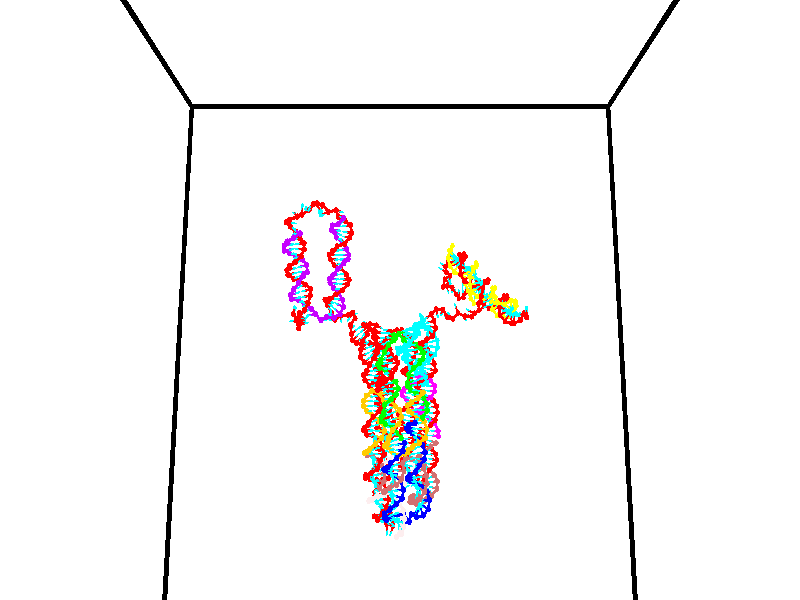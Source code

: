 // switches for output
#declare DRAW_BASES = 1; // possible values are 0, 1; only relevant for DNA ribbons
#declare DRAW_BASES_TYPE = 3; // possible values are 1, 2, 3; only relevant for DNA ribbons
#declare DRAW_FOG = 0; // set to 1 to enable fog

#include "colors.inc"

#include "transforms.inc"
background { rgb <1, 1, 1>}

#default {
   normal{
       ripples 0.25
       frequency 0.20
       turbulence 0.2
       lambda 5
   }
	finish {
		phong 0.1
		phong_size 40.
	}
}

// original window dimensions: 1024x640


// camera settings

camera {
	sky <0, 0.179814, -0.983701>
	up <0, 0.179814, -0.983701>
	right 1.6 * <1, 0, 0>
	location <35, 94.9851, 44.8844>
	look_at <35, 29.7336, 32.9568>
	direction <0, -65.2515, -11.9276>
	angle 67.0682
}


# declare cpy_camera_pos = <35, 94.9851, 44.8844>;
# if (DRAW_FOG = 1)
fog {
	fog_type 2
	up vnormalize(cpy_camera_pos)
	color rgbt<1,1,1,0.3>
	distance 1e-5
	fog_alt 3e-3
	fog_offset 56
}
# end


// LIGHTS

# declare lum = 6;
global_settings {
	ambient_light rgb lum * <0.05, 0.05, 0.05>
	max_trace_level 15
}# declare cpy_direct_light_amount = 0.25;
light_source
{	1000 * <-1, -1.16352, -0.803886>,
	rgb lum * cpy_direct_light_amount
	parallel
}

light_source
{	1000 * <1, 1.16352, 0.803886>,
	rgb lum * cpy_direct_light_amount
	parallel
}

// strand 0

// nucleotide -1

// particle -1
sphere {
	<24.176271, 34.685108, 35.061993> 0.250000
	pigment { color rgbt <1,0,0,0> }
	no_shadow
}
cylinder {
	<24.313786, 34.976696, 34.825211>,  <24.396294, 35.151649, 34.683144>, 0.100000
	pigment { color rgbt <1,0,0,0> }
	no_shadow
}
cylinder {
	<24.313786, 34.976696, 34.825211>,  <24.176271, 34.685108, 35.061993>, 0.100000
	pigment { color rgbt <1,0,0,0> }
	no_shadow
}

// particle -1
sphere {
	<24.313786, 34.976696, 34.825211> 0.100000
	pigment { color rgbt <1,0,0,0> }
	no_shadow
}
sphere {
	0, 1
	scale<0.080000,0.200000,0.300000>
	matrix <-0.240203, 0.677670, 0.695030,
		0.907807, -0.096753, 0.408075,
		0.343786, 0.728974, -0.591953,
		24.416922, 35.195389, 34.647625>
	pigment { color rgbt <0,1,1,0> }
	no_shadow
}
cylinder {
	<24.719376, 34.509815, 35.545658>,  <24.176271, 34.685108, 35.061993>, 0.130000
	pigment { color rgbt <1,0,0,0> }
	no_shadow
}

// nucleotide -1

// particle -1
sphere {
	<24.719376, 34.509815, 35.545658> 0.250000
	pigment { color rgbt <1,0,0,0> }
	no_shadow
}
cylinder {
	<24.324883, 34.463398, 35.592773>,  <24.088186, 34.435547, 35.621044>, 0.100000
	pigment { color rgbt <1,0,0,0> }
	no_shadow
}
cylinder {
	<24.324883, 34.463398, 35.592773>,  <24.719376, 34.509815, 35.545658>, 0.100000
	pigment { color rgbt <1,0,0,0> }
	no_shadow
}

// particle -1
sphere {
	<24.324883, 34.463398, 35.592773> 0.100000
	pigment { color rgbt <1,0,0,0> }
	no_shadow
}
sphere {
	0, 1
	scale<0.080000,0.200000,0.300000>
	matrix <0.123476, -0.043038, 0.991414,
		-0.109979, 0.992311, 0.056774,
		-0.986234, -0.116045, 0.117793,
		24.029013, 34.428585, 35.628113>
	pigment { color rgbt <0,1,1,0> }
	no_shadow
}
cylinder {
	<24.863211, 34.996983, 35.003368>,  <24.719376, 34.509815, 35.545658>, 0.130000
	pigment { color rgbt <1,0,0,0> }
	no_shadow
}

// nucleotide -1

// particle -1
sphere {
	<24.863211, 34.996983, 35.003368> 0.250000
	pigment { color rgbt <1,0,0,0> }
	no_shadow
}
cylinder {
	<25.099859, 34.864925, 35.297577>,  <25.241848, 34.785690, 35.474102>, 0.100000
	pigment { color rgbt <1,0,0,0> }
	no_shadow
}
cylinder {
	<25.099859, 34.864925, 35.297577>,  <24.863211, 34.996983, 35.003368>, 0.100000
	pigment { color rgbt <1,0,0,0> }
	no_shadow
}

// particle -1
sphere {
	<25.099859, 34.864925, 35.297577> 0.100000
	pigment { color rgbt <1,0,0,0> }
	no_shadow
}
sphere {
	0, 1
	scale<0.080000,0.200000,0.300000>
	matrix <0.350032, 0.927024, 0.134550,
		-0.726265, 0.177852, 0.664010,
		0.591623, -0.330143, 0.735519,
		25.277346, 34.765881, 35.518234>
	pigment { color rgbt <0,1,1,0> }
	no_shadow
}
cylinder {
	<24.606770, 35.260479, 35.690411>,  <24.863211, 34.996983, 35.003368>, 0.130000
	pigment { color rgbt <1,0,0,0> }
	no_shadow
}

// nucleotide -1

// particle -1
sphere {
	<24.606770, 35.260479, 35.690411> 0.250000
	pigment { color rgbt <1,0,0,0> }
	no_shadow
}
cylinder {
	<25.005157, 35.225468, 35.682610>,  <25.244190, 35.204460, 35.677929>, 0.100000
	pigment { color rgbt <1,0,0,0> }
	no_shadow
}
cylinder {
	<25.005157, 35.225468, 35.682610>,  <24.606770, 35.260479, 35.690411>, 0.100000
	pigment { color rgbt <1,0,0,0> }
	no_shadow
}

// particle -1
sphere {
	<25.005157, 35.225468, 35.682610> 0.100000
	pigment { color rgbt <1,0,0,0> }
	no_shadow
}
sphere {
	0, 1
	scale<0.080000,0.200000,0.300000>
	matrix <0.089532, 0.982939, 0.160671,
		0.005104, -0.161769, 0.986815,
		0.995971, -0.087532, -0.019500,
		25.303949, 35.199207, 35.676758>
	pigment { color rgbt <0,1,1,0> }
	no_shadow
}
cylinder {
	<24.929794, 35.494637, 36.409336>,  <24.606770, 35.260479, 35.690411>, 0.130000
	pigment { color rgbt <1,0,0,0> }
	no_shadow
}

// nucleotide -1

// particle -1
sphere {
	<24.929794, 35.494637, 36.409336> 0.250000
	pigment { color rgbt <1,0,0,0> }
	no_shadow
}
cylinder {
	<25.178032, 35.553730, 36.101299>,  <25.326975, 35.589188, 35.916477>, 0.100000
	pigment { color rgbt <1,0,0,0> }
	no_shadow
}
cylinder {
	<25.178032, 35.553730, 36.101299>,  <24.929794, 35.494637, 36.409336>, 0.100000
	pigment { color rgbt <1,0,0,0> }
	no_shadow
}

// particle -1
sphere {
	<25.178032, 35.553730, 36.101299> 0.100000
	pigment { color rgbt <1,0,0,0> }
	no_shadow
}
sphere {
	0, 1
	scale<0.080000,0.200000,0.300000>
	matrix <0.123694, 0.951350, 0.282194,
		0.774314, -0.270383, 0.572128,
		0.620594, 0.147738, -0.770089,
		25.364210, 35.598053, 35.870274>
	pigment { color rgbt <0,1,1,0> }
	no_shadow
}
cylinder {
	<25.116053, 36.158035, 36.146343>,  <24.929794, 35.494637, 36.409336>, 0.130000
	pigment { color rgbt <1,0,0,0> }
	no_shadow
}

// nucleotide -1

// particle -1
sphere {
	<25.116053, 36.158035, 36.146343> 0.250000
	pigment { color rgbt <1,0,0,0> }
	no_shadow
}
cylinder {
	<25.502172, 36.253487, 36.103912>,  <25.733845, 36.310757, 36.078453>, 0.100000
	pigment { color rgbt <1,0,0,0> }
	no_shadow
}
cylinder {
	<25.502172, 36.253487, 36.103912>,  <25.116053, 36.158035, 36.146343>, 0.100000
	pigment { color rgbt <1,0,0,0> }
	no_shadow
}

// particle -1
sphere {
	<25.502172, 36.253487, 36.103912> 0.100000
	pigment { color rgbt <1,0,0,0> }
	no_shadow
}
sphere {
	0, 1
	scale<0.080000,0.200000,0.300000>
	matrix <-0.199020, 0.409233, -0.890460,
		-0.169078, 0.880673, 0.442525,
		0.965300, 0.238628, -0.106079,
		25.791763, 36.325073, 36.072090>
	pigment { color rgbt <0,1,1,0> }
	no_shadow
}
cylinder {
	<25.291166, 36.883389, 36.119698>,  <25.116053, 36.158035, 36.146343>, 0.130000
	pigment { color rgbt <1,0,0,0> }
	no_shadow
}

// nucleotide -1

// particle -1
sphere {
	<25.291166, 36.883389, 36.119698> 0.250000
	pigment { color rgbt <1,0,0,0> }
	no_shadow
}
cylinder {
	<25.539423, 36.662094, 35.897442>,  <25.688377, 36.529316, 35.764088>, 0.100000
	pigment { color rgbt <1,0,0,0> }
	no_shadow
}
cylinder {
	<25.539423, 36.662094, 35.897442>,  <25.291166, 36.883389, 36.119698>, 0.100000
	pigment { color rgbt <1,0,0,0> }
	no_shadow
}

// particle -1
sphere {
	<25.539423, 36.662094, 35.897442> 0.100000
	pigment { color rgbt <1,0,0,0> }
	no_shadow
}
sphere {
	0, 1
	scale<0.080000,0.200000,0.300000>
	matrix <-0.272221, 0.512527, -0.814378,
		0.735325, 0.656692, 0.167492,
		0.620640, -0.553237, -0.555639,
		25.725615, 36.496124, 35.730751>
	pigment { color rgbt <0,1,1,0> }
	no_shadow
}
cylinder {
	<25.245344, 37.279659, 35.574219>,  <25.291166, 36.883389, 36.119698>, 0.130000
	pigment { color rgbt <1,0,0,0> }
	no_shadow
}

// nucleotide -1

// particle -1
sphere {
	<25.245344, 37.279659, 35.574219> 0.250000
	pigment { color rgbt <1,0,0,0> }
	no_shadow
}
cylinder {
	<25.462042, 36.985046, 35.412216>,  <25.592060, 36.808277, 35.315014>, 0.100000
	pigment { color rgbt <1,0,0,0> }
	no_shadow
}
cylinder {
	<25.462042, 36.985046, 35.412216>,  <25.245344, 37.279659, 35.574219>, 0.100000
	pigment { color rgbt <1,0,0,0> }
	no_shadow
}

// particle -1
sphere {
	<25.462042, 36.985046, 35.412216> 0.100000
	pigment { color rgbt <1,0,0,0> }
	no_shadow
}
sphere {
	0, 1
	scale<0.080000,0.200000,0.300000>
	matrix <-0.152676, 0.387599, -0.909097,
		0.826560, 0.554334, 0.097529,
		0.541745, -0.736533, -0.405008,
		25.624565, 36.764088, 35.290714>
	pigment { color rgbt <0,1,1,0> }
	no_shadow
}
cylinder {
	<25.778593, 37.562950, 35.237240>,  <25.245344, 37.279659, 35.574219>, 0.130000
	pigment { color rgbt <1,0,0,0> }
	no_shadow
}

// nucleotide -1

// particle -1
sphere {
	<25.778593, 37.562950, 35.237240> 0.250000
	pigment { color rgbt <1,0,0,0> }
	no_shadow
}
cylinder {
	<25.714687, 37.205055, 35.070423>,  <25.676344, 36.990318, 34.970333>, 0.100000
	pigment { color rgbt <1,0,0,0> }
	no_shadow
}
cylinder {
	<25.714687, 37.205055, 35.070423>,  <25.778593, 37.562950, 35.237240>, 0.100000
	pigment { color rgbt <1,0,0,0> }
	no_shadow
}

// particle -1
sphere {
	<25.714687, 37.205055, 35.070423> 0.100000
	pigment { color rgbt <1,0,0,0> }
	no_shadow
}
sphere {
	0, 1
	scale<0.080000,0.200000,0.300000>
	matrix <-0.125883, 0.437486, -0.890370,
		0.979096, -0.089750, -0.182526,
		-0.159763, -0.894735, -0.417043,
		25.666758, 36.936634, 34.945309>
	pigment { color rgbt <0,1,1,0> }
	no_shadow
}
cylinder {
	<26.120457, 37.669506, 34.659210>,  <25.778593, 37.562950, 35.237240>, 0.130000
	pigment { color rgbt <1,0,0,0> }
	no_shadow
}

// nucleotide -1

// particle -1
sphere {
	<26.120457, 37.669506, 34.659210> 0.250000
	pigment { color rgbt <1,0,0,0> }
	no_shadow
}
cylinder {
	<25.868029, 37.370232, 34.577263>,  <25.716572, 37.190666, 34.528095>, 0.100000
	pigment { color rgbt <1,0,0,0> }
	no_shadow
}
cylinder {
	<25.868029, 37.370232, 34.577263>,  <26.120457, 37.669506, 34.659210>, 0.100000
	pigment { color rgbt <1,0,0,0> }
	no_shadow
}

// particle -1
sphere {
	<25.868029, 37.370232, 34.577263> 0.100000
	pigment { color rgbt <1,0,0,0> }
	no_shadow
}
sphere {
	0, 1
	scale<0.080000,0.200000,0.300000>
	matrix <-0.134034, 0.365300, -0.921190,
		0.764060, -0.553874, -0.330812,
		-0.631068, -0.748185, -0.204873,
		25.678709, 37.145775, 34.515800>
	pigment { color rgbt <0,1,1,0> }
	no_shadow
}
cylinder {
	<26.287600, 37.365868, 33.981186>,  <26.120457, 37.669506, 34.659210>, 0.130000
	pigment { color rgbt <1,0,0,0> }
	no_shadow
}

// nucleotide -1

// particle -1
sphere {
	<26.287600, 37.365868, 33.981186> 0.250000
	pigment { color rgbt <1,0,0,0> }
	no_shadow
}
cylinder {
	<25.903378, 37.265026, 34.028130>,  <25.672844, 37.204521, 34.056293>, 0.100000
	pigment { color rgbt <1,0,0,0> }
	no_shadow
}
cylinder {
	<25.903378, 37.265026, 34.028130>,  <26.287600, 37.365868, 33.981186>, 0.100000
	pigment { color rgbt <1,0,0,0> }
	no_shadow
}

// particle -1
sphere {
	<25.903378, 37.265026, 34.028130> 0.100000
	pigment { color rgbt <1,0,0,0> }
	no_shadow
}
sphere {
	0, 1
	scale<0.080000,0.200000,0.300000>
	matrix <-0.174238, 0.216727, -0.960557,
		0.216727, -0.943118, -0.252105,
		0.960557, 0.252105, -0.117357,
		25.615210, 37.189396, 34.063335>
	pigment { color rgbt <0,1,1,0> }
	no_shadow
}
cylinder {
	<26.234917, 36.970905, 33.384323>,  <26.287600, 37.365868, 33.981186>, 0.130000
	pigment { color rgbt <1,0,0,0> }
	no_shadow
}

// nucleotide -1

// particle -1
sphere {
	<26.234917, 36.970905, 33.384323> 0.250000
	pigment { color rgbt <1,0,0,0> }
	no_shadow
}
cylinder {
	<25.872076, 37.096756, 33.496162>,  <25.654371, 37.172268, 33.563267>, 0.100000
	pigment { color rgbt <1,0,0,0> }
	no_shadow
}
cylinder {
	<25.872076, 37.096756, 33.496162>,  <26.234917, 36.970905, 33.384323>, 0.100000
	pigment { color rgbt <1,0,0,0> }
	no_shadow
}

// particle -1
sphere {
	<25.872076, 37.096756, 33.496162> 0.100000
	pigment { color rgbt <1,0,0,0> }
	no_shadow
}
sphere {
	0, 1
	scale<0.080000,0.200000,0.300000>
	matrix <-0.236648, 0.168120, -0.956940,
		-0.348089, -0.934207, -0.078045,
		-0.907101, 0.314631, 0.279599,
		25.599945, 37.191147, 33.580044>
	pigment { color rgbt <0,1,1,0> }
	no_shadow
}
cylinder {
	<25.666109, 36.539425, 32.906342>,  <26.234917, 36.970905, 33.384323>, 0.130000
	pigment { color rgbt <1,0,0,0> }
	no_shadow
}

// nucleotide -1

// particle -1
sphere {
	<25.666109, 36.539425, 32.906342> 0.250000
	pigment { color rgbt <1,0,0,0> }
	no_shadow
}
cylinder {
	<25.469570, 36.856907, 33.049793>,  <25.351646, 37.047398, 33.135864>, 0.100000
	pigment { color rgbt <1,0,0,0> }
	no_shadow
}
cylinder {
	<25.469570, 36.856907, 33.049793>,  <25.666109, 36.539425, 32.906342>, 0.100000
	pigment { color rgbt <1,0,0,0> }
	no_shadow
}

// particle -1
sphere {
	<25.469570, 36.856907, 33.049793> 0.100000
	pigment { color rgbt <1,0,0,0> }
	no_shadow
}
sphere {
	0, 1
	scale<0.080000,0.200000,0.300000>
	matrix <-0.367788, 0.184165, -0.911491,
		-0.789501, -0.579755, 0.201427,
		-0.491346, 0.793705, 0.358625,
		25.322166, 37.095016, 33.157379>
	pigment { color rgbt <0,1,1,0> }
	no_shadow
}
cylinder {
	<25.068619, 36.430672, 32.579788>,  <25.666109, 36.539425, 32.906342>, 0.130000
	pigment { color rgbt <1,0,0,0> }
	no_shadow
}

// nucleotide -1

// particle -1
sphere {
	<25.068619, 36.430672, 32.579788> 0.250000
	pigment { color rgbt <1,0,0,0> }
	no_shadow
}
cylinder {
	<25.076794, 36.810722, 32.704266>,  <25.081699, 37.038754, 32.778950>, 0.100000
	pigment { color rgbt <1,0,0,0> }
	no_shadow
}
cylinder {
	<25.076794, 36.810722, 32.704266>,  <25.068619, 36.430672, 32.579788>, 0.100000
	pigment { color rgbt <1,0,0,0> }
	no_shadow
}

// particle -1
sphere {
	<25.076794, 36.810722, 32.704266> 0.100000
	pigment { color rgbt <1,0,0,0> }
	no_shadow
}
sphere {
	0, 1
	scale<0.080000,0.200000,0.300000>
	matrix <-0.453574, 0.286192, -0.844017,
		-0.890984, -0.123897, 0.436803,
		0.020438, 0.950128, 0.311189,
		25.082926, 37.095760, 32.797623>
	pigment { color rgbt <0,1,1,0> }
	no_shadow
}
cylinder {
	<24.506512, 36.702843, 32.459564>,  <25.068619, 36.430672, 32.579788>, 0.130000
	pigment { color rgbt <1,0,0,0> }
	no_shadow
}

// nucleotide -1

// particle -1
sphere {
	<24.506512, 36.702843, 32.459564> 0.250000
	pigment { color rgbt <1,0,0,0> }
	no_shadow
}
cylinder {
	<24.715117, 37.043888, 32.472744>,  <24.840279, 37.248516, 32.480652>, 0.100000
	pigment { color rgbt <1,0,0,0> }
	no_shadow
}
cylinder {
	<24.715117, 37.043888, 32.472744>,  <24.506512, 36.702843, 32.459564>, 0.100000
	pigment { color rgbt <1,0,0,0> }
	no_shadow
}

// particle -1
sphere {
	<24.715117, 37.043888, 32.472744> 0.100000
	pigment { color rgbt <1,0,0,0> }
	no_shadow
}
sphere {
	0, 1
	scale<0.080000,0.200000,0.300000>
	matrix <-0.425288, 0.293223, -0.856242,
		-0.739701, 0.432526, 0.515523,
		0.521510, 0.852609, 0.032949,
		24.871569, 37.299671, 32.482628>
	pigment { color rgbt <0,1,1,0> }
	no_shadow
}
cylinder {
	<24.042374, 37.314831, 32.250050>,  <24.506512, 36.702843, 32.459564>, 0.130000
	pigment { color rgbt <1,0,0,0> }
	no_shadow
}

// nucleotide -1

// particle -1
sphere {
	<24.042374, 37.314831, 32.250050> 0.250000
	pigment { color rgbt <1,0,0,0> }
	no_shadow
}
cylinder {
	<24.431881, 37.381828, 32.188438>,  <24.665585, 37.422028, 32.151470>, 0.100000
	pigment { color rgbt <1,0,0,0> }
	no_shadow
}
cylinder {
	<24.431881, 37.381828, 32.188438>,  <24.042374, 37.314831, 32.250050>, 0.100000
	pigment { color rgbt <1,0,0,0> }
	no_shadow
}

// particle -1
sphere {
	<24.431881, 37.381828, 32.188438> 0.100000
	pigment { color rgbt <1,0,0,0> }
	no_shadow
}
sphere {
	0, 1
	scale<0.080000,0.200000,0.300000>
	matrix <-0.221637, 0.544851, -0.808712,
		-0.051532, 0.821634, 0.567681,
		0.973767, 0.167493, -0.154027,
		24.724010, 37.432076, 32.142231>
	pigment { color rgbt <0,1,1,0> }
	no_shadow
}
cylinder {
	<24.087387, 38.068016, 32.041759>,  <24.042374, 37.314831, 32.250050>, 0.130000
	pigment { color rgbt <1,0,0,0> }
	no_shadow
}

// nucleotide -1

// particle -1
sphere {
	<24.087387, 38.068016, 32.041759> 0.250000
	pigment { color rgbt <1,0,0,0> }
	no_shadow
}
cylinder {
	<24.425611, 37.890709, 31.922735>,  <24.628546, 37.784325, 31.851322>, 0.100000
	pigment { color rgbt <1,0,0,0> }
	no_shadow
}
cylinder {
	<24.425611, 37.890709, 31.922735>,  <24.087387, 38.068016, 32.041759>, 0.100000
	pigment { color rgbt <1,0,0,0> }
	no_shadow
}

// particle -1
sphere {
	<24.425611, 37.890709, 31.922735> 0.100000
	pigment { color rgbt <1,0,0,0> }
	no_shadow
}
sphere {
	0, 1
	scale<0.080000,0.200000,0.300000>
	matrix <-0.009772, 0.544402, -0.838767,
		0.533792, 0.712135, 0.455993,
		0.845559, -0.443271, -0.297557,
		24.679279, 37.757729, 31.833467>
	pigment { color rgbt <0,1,1,0> }
	no_shadow
}
cylinder {
	<24.416931, 38.609447, 31.838541>,  <24.087387, 38.068016, 32.041759>, 0.130000
	pigment { color rgbt <1,0,0,0> }
	no_shadow
}

// nucleotide -1

// particle -1
sphere {
	<24.416931, 38.609447, 31.838541> 0.250000
	pigment { color rgbt <1,0,0,0> }
	no_shadow
}
cylinder {
	<24.598112, 38.299019, 31.663021>,  <24.706821, 38.112762, 31.557709>, 0.100000
	pigment { color rgbt <1,0,0,0> }
	no_shadow
}
cylinder {
	<24.598112, 38.299019, 31.663021>,  <24.416931, 38.609447, 31.838541>, 0.100000
	pigment { color rgbt <1,0,0,0> }
	no_shadow
}

// particle -1
sphere {
	<24.598112, 38.299019, 31.663021> 0.100000
	pigment { color rgbt <1,0,0,0> }
	no_shadow
}
sphere {
	0, 1
	scale<0.080000,0.200000,0.300000>
	matrix <0.129984, 0.544414, -0.828684,
		0.882007, 0.318319, 0.347472,
		0.452954, -0.776071, -0.438801,
		24.733999, 38.066196, 31.531382>
	pigment { color rgbt <0,1,1,0> }
	no_shadow
}
cylinder {
	<24.996634, 38.927647, 31.599358>,  <24.416931, 38.609447, 31.838541>, 0.130000
	pigment { color rgbt <1,0,0,0> }
	no_shadow
}

// nucleotide -1

// particle -1
sphere {
	<24.996634, 38.927647, 31.599358> 0.250000
	pigment { color rgbt <1,0,0,0> }
	no_shadow
}
cylinder {
	<24.947384, 38.582664, 31.402987>,  <24.917833, 38.375675, 31.285164>, 0.100000
	pigment { color rgbt <1,0,0,0> }
	no_shadow
}
cylinder {
	<24.947384, 38.582664, 31.402987>,  <24.996634, 38.927647, 31.599358>, 0.100000
	pigment { color rgbt <1,0,0,0> }
	no_shadow
}

// particle -1
sphere {
	<24.947384, 38.582664, 31.402987> 0.100000
	pigment { color rgbt <1,0,0,0> }
	no_shadow
}
sphere {
	0, 1
	scale<0.080000,0.200000,0.300000>
	matrix <0.003110, 0.494353, -0.869256,
		0.992386, -0.108554, -0.058185,
		-0.123125, -0.862457, -0.490927,
		24.910446, 38.323929, 31.255709>
	pigment { color rgbt <0,1,1,0> }
	no_shadow
}
cylinder {
	<25.557423, 38.897667, 31.072039>,  <24.996634, 38.927647, 31.599358>, 0.130000
	pigment { color rgbt <1,0,0,0> }
	no_shadow
}

// nucleotide -1

// particle -1
sphere {
	<25.557423, 38.897667, 31.072039> 0.250000
	pigment { color rgbt <1,0,0,0> }
	no_shadow
}
cylinder {
	<25.263525, 38.656555, 30.947586>,  <25.087187, 38.511887, 30.872915>, 0.100000
	pigment { color rgbt <1,0,0,0> }
	no_shadow
}
cylinder {
	<25.263525, 38.656555, 30.947586>,  <25.557423, 38.897667, 31.072039>, 0.100000
	pigment { color rgbt <1,0,0,0> }
	no_shadow
}

// particle -1
sphere {
	<25.263525, 38.656555, 30.947586> 0.100000
	pigment { color rgbt <1,0,0,0> }
	no_shadow
}
sphere {
	0, 1
	scale<0.080000,0.200000,0.300000>
	matrix <-0.001473, 0.460080, -0.887876,
		0.678341, -0.651905, -0.338929,
		-0.734745, -0.602782, -0.311131,
		25.043100, 38.475719, 30.854246>
	pigment { color rgbt <0,1,1,0> }
	no_shadow
}
cylinder {
	<25.774521, 38.600906, 30.453775>,  <25.557423, 38.897667, 31.072039>, 0.130000
	pigment { color rgbt <1,0,0,0> }
	no_shadow
}

// nucleotide -1

// particle -1
sphere {
	<25.774521, 38.600906, 30.453775> 0.250000
	pigment { color rgbt <1,0,0,0> }
	no_shadow
}
cylinder {
	<25.381611, 38.534561, 30.418837>,  <25.145864, 38.494755, 30.397873>, 0.100000
	pigment { color rgbt <1,0,0,0> }
	no_shadow
}
cylinder {
	<25.381611, 38.534561, 30.418837>,  <25.774521, 38.600906, 30.453775>, 0.100000
	pigment { color rgbt <1,0,0,0> }
	no_shadow
}

// particle -1
sphere {
	<25.381611, 38.534561, 30.418837> 0.100000
	pigment { color rgbt <1,0,0,0> }
	no_shadow
}
sphere {
	0, 1
	scale<0.080000,0.200000,0.300000>
	matrix <0.020286, 0.369179, -0.929137,
		0.186354, -0.914438, -0.359270,
		-0.982273, -0.165860, -0.087348,
		25.086929, 38.484802, 30.392632>
	pigment { color rgbt <0,1,1,0> }
	no_shadow
}
cylinder {
	<25.692236, 38.212036, 29.835613>,  <25.774521, 38.600906, 30.453775>, 0.130000
	pigment { color rgbt <1,0,0,0> }
	no_shadow
}

// nucleotide -1

// particle -1
sphere {
	<25.692236, 38.212036, 29.835613> 0.250000
	pigment { color rgbt <1,0,0,0> }
	no_shadow
}
cylinder {
	<25.333261, 38.370037, 29.914179>,  <25.117876, 38.464840, 29.961319>, 0.100000
	pigment { color rgbt <1,0,0,0> }
	no_shadow
}
cylinder {
	<25.333261, 38.370037, 29.914179>,  <25.692236, 38.212036, 29.835613>, 0.100000
	pigment { color rgbt <1,0,0,0> }
	no_shadow
}

// particle -1
sphere {
	<25.333261, 38.370037, 29.914179> 0.100000
	pigment { color rgbt <1,0,0,0> }
	no_shadow
}
sphere {
	0, 1
	scale<0.080000,0.200000,0.300000>
	matrix <-0.103917, 0.243418, -0.964339,
		-0.428732, -0.885842, -0.177404,
		-0.897435, 0.395008, 0.196415,
		25.064032, 38.488541, 29.973103>
	pigment { color rgbt <0,1,1,0> }
	no_shadow
}
cylinder {
	<25.248003, 37.984444, 29.381275>,  <25.692236, 38.212036, 29.835613>, 0.130000
	pigment { color rgbt <1,0,0,0> }
	no_shadow
}

// nucleotide -1

// particle -1
sphere {
	<25.248003, 37.984444, 29.381275> 0.250000
	pigment { color rgbt <1,0,0,0> }
	no_shadow
}
cylinder {
	<25.052120, 38.315426, 29.491190>,  <24.934591, 38.514015, 29.557138>, 0.100000
	pigment { color rgbt <1,0,0,0> }
	no_shadow
}
cylinder {
	<25.052120, 38.315426, 29.491190>,  <25.248003, 37.984444, 29.381275>, 0.100000
	pigment { color rgbt <1,0,0,0> }
	no_shadow
}

// particle -1
sphere {
	<25.052120, 38.315426, 29.491190> 0.100000
	pigment { color rgbt <1,0,0,0> }
	no_shadow
}
sphere {
	0, 1
	scale<0.080000,0.200000,0.300000>
	matrix <-0.102721, 0.258214, -0.960611,
		-0.865816, -0.498643, -0.041452,
		-0.489705, 0.827454, 0.274787,
		24.905209, 38.563663, 29.573626>
	pigment { color rgbt <0,1,1,0> }
	no_shadow
}
cylinder {
	<24.807060, 38.039200, 28.808519>,  <25.248003, 37.984444, 29.381275>, 0.130000
	pigment { color rgbt <1,0,0,0> }
	no_shadow
}

// nucleotide -1

// particle -1
sphere {
	<24.807060, 38.039200, 28.808519> 0.250000
	pigment { color rgbt <1,0,0,0> }
	no_shadow
}
cylinder {
	<24.828802, 38.385948, 29.006746>,  <24.841846, 38.593998, 29.125683>, 0.100000
	pigment { color rgbt <1,0,0,0> }
	no_shadow
}
cylinder {
	<24.828802, 38.385948, 29.006746>,  <24.807060, 38.039200, 28.808519>, 0.100000
	pigment { color rgbt <1,0,0,0> }
	no_shadow
}

// particle -1
sphere {
	<24.828802, 38.385948, 29.006746> 0.100000
	pigment { color rgbt <1,0,0,0> }
	no_shadow
}
sphere {
	0, 1
	scale<0.080000,0.200000,0.300000>
	matrix <0.082029, 0.490746, -0.867433,
		-0.995147, 0.087799, -0.044434,
		0.054354, 0.866868, 0.495566,
		24.845108, 38.646008, 29.155416>
	pigment { color rgbt <0,1,1,0> }
	no_shadow
}
cylinder {
	<24.352062, 38.501225, 28.518677>,  <24.807060, 38.039200, 28.808519>, 0.130000
	pigment { color rgbt <1,0,0,0> }
	no_shadow
}

// nucleotide -1

// particle -1
sphere {
	<24.352062, 38.501225, 28.518677> 0.250000
	pigment { color rgbt <1,0,0,0> }
	no_shadow
}
cylinder {
	<24.615438, 38.747662, 28.691595>,  <24.773464, 38.895523, 28.795347>, 0.100000
	pigment { color rgbt <1,0,0,0> }
	no_shadow
}
cylinder {
	<24.615438, 38.747662, 28.691595>,  <24.352062, 38.501225, 28.518677>, 0.100000
	pigment { color rgbt <1,0,0,0> }
	no_shadow
}

// particle -1
sphere {
	<24.615438, 38.747662, 28.691595> 0.100000
	pigment { color rgbt <1,0,0,0> }
	no_shadow
}
sphere {
	0, 1
	scale<0.080000,0.200000,0.300000>
	matrix <0.177521, 0.431044, -0.884696,
		-0.731398, 0.659261, 0.174446,
		0.658440, 0.616097, 0.432298,
		24.812971, 38.932491, 28.821285>
	pigment { color rgbt <0,1,1,0> }
	no_shadow
}
cylinder {
	<24.072077, 39.047657, 28.335663>,  <24.352062, 38.501225, 28.518677>, 0.130000
	pigment { color rgbt <1,0,0,0> }
	no_shadow
}

// nucleotide -1

// particle -1
sphere {
	<24.072077, 39.047657, 28.335663> 0.250000
	pigment { color rgbt <1,0,0,0> }
	no_shadow
}
cylinder {
	<24.469625, 39.014828, 28.365295>,  <24.708155, 38.995132, 28.383076>, 0.100000
	pigment { color rgbt <1,0,0,0> }
	no_shadow
}
cylinder {
	<24.469625, 39.014828, 28.365295>,  <24.072077, 39.047657, 28.335663>, 0.100000
	pigment { color rgbt <1,0,0,0> }
	no_shadow
}

// particle -1
sphere {
	<24.469625, 39.014828, 28.365295> 0.100000
	pigment { color rgbt <1,0,0,0> }
	no_shadow
}
sphere {
	0, 1
	scale<0.080000,0.200000,0.300000>
	matrix <0.096103, 0.310008, -0.945864,
		0.054662, 0.947185, 0.315995,
		0.993869, -0.082071, 0.074081,
		24.767786, 38.990208, 28.387520>
	pigment { color rgbt <0,1,1,0> }
	no_shadow
}
cylinder {
	<24.521416, 39.688957, 28.327248>,  <24.072077, 39.047657, 28.335663>, 0.130000
	pigment { color rgbt <1,0,0,0> }
	no_shadow
}

// nucleotide -1

// particle -1
sphere {
	<24.521416, 39.688957, 28.327248> 0.250000
	pigment { color rgbt <1,0,0,0> }
	no_shadow
}
cylinder {
	<24.688450, 39.380337, 28.135279>,  <24.788670, 39.195164, 28.020098>, 0.100000
	pigment { color rgbt <1,0,0,0> }
	no_shadow
}
cylinder {
	<24.688450, 39.380337, 28.135279>,  <24.521416, 39.688957, 28.327248>, 0.100000
	pigment { color rgbt <1,0,0,0> }
	no_shadow
}

// particle -1
sphere {
	<24.688450, 39.380337, 28.135279> 0.100000
	pigment { color rgbt <1,0,0,0> }
	no_shadow
}
sphere {
	0, 1
	scale<0.080000,0.200000,0.300000>
	matrix <-0.020227, 0.520153, -0.853833,
		0.908413, 0.366255, 0.201602,
		0.417585, -0.771555, -0.479922,
		24.813725, 39.148869, 27.991302>
	pigment { color rgbt <0,1,1,0> }
	no_shadow
}
cylinder {
	<25.230938, 39.689995, 28.051622>,  <24.521416, 39.688957, 28.327248>, 0.130000
	pigment { color rgbt <1,0,0,0> }
	no_shadow
}

// nucleotide -1

// particle -1
sphere {
	<25.230938, 39.689995, 28.051622> 0.250000
	pigment { color rgbt <1,0,0,0> }
	no_shadow
}
cylinder {
	<25.028692, 39.436676, 27.817259>,  <24.907345, 39.284687, 27.676640>, 0.100000
	pigment { color rgbt <1,0,0,0> }
	no_shadow
}
cylinder {
	<25.028692, 39.436676, 27.817259>,  <25.230938, 39.689995, 28.051622>, 0.100000
	pigment { color rgbt <1,0,0,0> }
	no_shadow
}

// particle -1
sphere {
	<25.028692, 39.436676, 27.817259> 0.100000
	pigment { color rgbt <1,0,0,0> }
	no_shadow
}
sphere {
	0, 1
	scale<0.080000,0.200000,0.300000>
	matrix <0.377203, 0.448504, -0.810285,
		0.775932, -0.630701, 0.012110,
		-0.505616, -0.633294, -0.585911,
		24.877007, 39.246689, 27.641485>
	pigment { color rgbt <0,1,1,0> }
	no_shadow
}
cylinder {
	<25.570978, 39.195408, 27.737110>,  <25.230938, 39.689995, 28.051622>, 0.130000
	pigment { color rgbt <1,0,0,0> }
	no_shadow
}

// nucleotide -1

// particle -1
sphere {
	<25.570978, 39.195408, 27.737110> 0.250000
	pigment { color rgbt <1,0,0,0> }
	no_shadow
}
cylinder {
	<25.626537, 39.441769, 27.426918>,  <25.659874, 39.589584, 27.240803>, 0.100000
	pigment { color rgbt <1,0,0,0> }
	no_shadow
}
cylinder {
	<25.626537, 39.441769, 27.426918>,  <25.570978, 39.195408, 27.737110>, 0.100000
	pigment { color rgbt <1,0,0,0> }
	no_shadow
}

// particle -1
sphere {
	<25.626537, 39.441769, 27.426918> 0.100000
	pigment { color rgbt <1,0,0,0> }
	no_shadow
}
sphere {
	0, 1
	scale<0.080000,0.200000,0.300000>
	matrix <0.904912, 0.239173, 0.352039,
		0.402296, -0.750640, -0.524116,
		0.138900, 0.615903, -0.775481,
		25.668207, 39.626541, 27.194273>
	pigment { color rgbt <0,1,1,0> }
	no_shadow
}
cylinder {
	<26.242748, 39.094742, 27.307970>,  <25.570978, 39.195408, 27.737110>, 0.130000
	pigment { color rgbt <1,0,0,0> }
	no_shadow
}

// nucleotide -1

// particle -1
sphere {
	<26.242748, 39.094742, 27.307970> 0.250000
	pigment { color rgbt <1,0,0,0> }
	no_shadow
}
cylinder {
	<26.138096, 39.477489, 27.358488>,  <26.075304, 39.707138, 27.388798>, 0.100000
	pigment { color rgbt <1,0,0,0> }
	no_shadow
}
cylinder {
	<26.138096, 39.477489, 27.358488>,  <26.242748, 39.094742, 27.307970>, 0.100000
	pigment { color rgbt <1,0,0,0> }
	no_shadow
}

// particle -1
sphere {
	<26.138096, 39.477489, 27.358488> 0.100000
	pigment { color rgbt <1,0,0,0> }
	no_shadow
}
sphere {
	0, 1
	scale<0.080000,0.200000,0.300000>
	matrix <0.883258, 0.184618, 0.431012,
		0.389106, 0.224316, -0.893465,
		-0.261632, 0.956869, 0.126293,
		26.059607, 39.764549, 27.396376>
	pigment { color rgbt <0,1,1,0> }
	no_shadow
}
cylinder {
	<26.702297, 39.578579, 26.987249>,  <26.242748, 39.094742, 27.307970>, 0.130000
	pigment { color rgbt <1,0,0,0> }
	no_shadow
}

// nucleotide -1

// particle -1
sphere {
	<26.702297, 39.578579, 26.987249> 0.250000
	pigment { color rgbt <1,0,0,0> }
	no_shadow
}
cylinder {
	<26.524435, 39.777069, 27.285522>,  <26.417717, 39.896164, 27.464485>, 0.100000
	pigment { color rgbt <1,0,0,0> }
	no_shadow
}
cylinder {
	<26.524435, 39.777069, 27.285522>,  <26.702297, 39.578579, 26.987249>, 0.100000
	pigment { color rgbt <1,0,0,0> }
	no_shadow
}

// particle -1
sphere {
	<26.524435, 39.777069, 27.285522> 0.100000
	pigment { color rgbt <1,0,0,0> }
	no_shadow
}
sphere {
	0, 1
	scale<0.080000,0.200000,0.300000>
	matrix <0.895638, 0.236468, 0.376716,
		0.010606, 0.835370, -0.549585,
		-0.444657, 0.496225, 0.745682,
		26.391039, 39.925938, 27.509228>
	pigment { color rgbt <0,1,1,0> }
	no_shadow
}
cylinder {
	<26.959997, 38.907436, 26.715759>,  <26.702297, 39.578579, 26.987249>, 0.130000
	pigment { color rgbt <1,0,0,0> }
	no_shadow
}

// nucleotide -1

// particle -1
sphere {
	<26.959997, 38.907436, 26.715759> 0.250000
	pigment { color rgbt <1,0,0,0> }
	no_shadow
}
cylinder {
	<27.138065, 38.891151, 27.073566>,  <27.244905, 38.881382, 27.288252>, 0.100000
	pigment { color rgbt <1,0,0,0> }
	no_shadow
}
cylinder {
	<27.138065, 38.891151, 27.073566>,  <26.959997, 38.907436, 26.715759>, 0.100000
	pigment { color rgbt <1,0,0,0> }
	no_shadow
}

// particle -1
sphere {
	<27.138065, 38.891151, 27.073566> 0.100000
	pigment { color rgbt <1,0,0,0> }
	no_shadow
}
sphere {
	0, 1
	scale<0.080000,0.200000,0.300000>
	matrix <-0.175221, -0.983614, 0.042437,
		0.878135, -0.175630, -0.445010,
		0.445171, -0.040710, 0.894520,
		27.271616, 38.878937, 27.341923>
	pigment { color rgbt <0,1,1,0> }
	no_shadow
}
cylinder {
	<27.443169, 38.450993, 26.670591>,  <26.959997, 38.907436, 26.715759>, 0.130000
	pigment { color rgbt <1,0,0,0> }
	no_shadow
}

// nucleotide -1

// particle -1
sphere {
	<27.443169, 38.450993, 26.670591> 0.250000
	pigment { color rgbt <1,0,0,0> }
	no_shadow
}
cylinder {
	<27.345253, 38.469582, 27.057976>,  <27.286503, 38.480736, 27.290407>, 0.100000
	pigment { color rgbt <1,0,0,0> }
	no_shadow
}
cylinder {
	<27.345253, 38.469582, 27.057976>,  <27.443169, 38.450993, 26.670591>, 0.100000
	pigment { color rgbt <1,0,0,0> }
	no_shadow
}

// particle -1
sphere {
	<27.345253, 38.469582, 27.057976> 0.100000
	pigment { color rgbt <1,0,0,0> }
	no_shadow
}
sphere {
	0, 1
	scale<0.080000,0.200000,0.300000>
	matrix <-0.021020, -0.998870, 0.042622,
		0.969348, -0.009924, 0.245491,
		-0.244790, 0.046476, 0.968461,
		27.271816, 38.483524, 27.348515>
	pigment { color rgbt <0,1,1,0> }
	no_shadow
}
cylinder {
	<27.955782, 37.909508, 27.099615>,  <27.443169, 38.450993, 26.670591>, 0.130000
	pigment { color rgbt <1,0,0,0> }
	no_shadow
}

// nucleotide -1

// particle -1
sphere {
	<27.955782, 37.909508, 27.099615> 0.250000
	pigment { color rgbt <1,0,0,0> }
	no_shadow
}
cylinder {
	<27.602106, 37.989136, 27.268648>,  <27.389900, 38.036911, 27.370068>, 0.100000
	pigment { color rgbt <1,0,0,0> }
	no_shadow
}
cylinder {
	<27.602106, 37.989136, 27.268648>,  <27.955782, 37.909508, 27.099615>, 0.100000
	pigment { color rgbt <1,0,0,0> }
	no_shadow
}

// particle -1
sphere {
	<27.602106, 37.989136, 27.268648> 0.100000
	pigment { color rgbt <1,0,0,0> }
	no_shadow
}
sphere {
	0, 1
	scale<0.080000,0.200000,0.300000>
	matrix <-0.072826, -0.952332, 0.296242,
		0.461413, 0.231160, 0.856542,
		-0.884191, 0.199069, 0.422584,
		27.336849, 38.048855, 27.395424>
	pigment { color rgbt <0,1,1,0> }
	no_shadow
}
cylinder {
	<28.701719, 37.801884, 26.940323>,  <27.955782, 37.909508, 27.099615>, 0.130000
	pigment { color rgbt <1,0,0,0> }
	no_shadow
}

// nucleotide -1

// particle -1
sphere {
	<28.701719, 37.801884, 26.940323> 0.250000
	pigment { color rgbt <1,0,0,0> }
	no_shadow
}
cylinder {
	<29.048479, 37.944458, 27.079716>,  <29.256535, 38.030003, 27.163351>, 0.100000
	pigment { color rgbt <1,0,0,0> }
	no_shadow
}
cylinder {
	<29.048479, 37.944458, 27.079716>,  <28.701719, 37.801884, 26.940323>, 0.100000
	pigment { color rgbt <1,0,0,0> }
	no_shadow
}

// particle -1
sphere {
	<29.048479, 37.944458, 27.079716> 0.100000
	pigment { color rgbt <1,0,0,0> }
	no_shadow
}
sphere {
	0, 1
	scale<0.080000,0.200000,0.300000>
	matrix <-0.231564, -0.331124, 0.914732,
		0.441434, -0.873676, -0.204514,
		0.866899, 0.356436, 0.348482,
		29.308548, 38.051388, 27.184259>
	pigment { color rgbt <0,1,1,0> }
	no_shadow
}
cylinder {
	<28.895248, 37.380863, 27.397335>,  <28.701719, 37.801884, 26.940323>, 0.130000
	pigment { color rgbt <1,0,0,0> }
	no_shadow
}

// nucleotide -1

// particle -1
sphere {
	<28.895248, 37.380863, 27.397335> 0.250000
	pigment { color rgbt <1,0,0,0> }
	no_shadow
}
cylinder {
	<29.115294, 37.705894, 27.474369>,  <29.247320, 37.900913, 27.520590>, 0.100000
	pigment { color rgbt <1,0,0,0> }
	no_shadow
}
cylinder {
	<29.115294, 37.705894, 27.474369>,  <28.895248, 37.380863, 27.397335>, 0.100000
	pigment { color rgbt <1,0,0,0> }
	no_shadow
}

// particle -1
sphere {
	<29.115294, 37.705894, 27.474369> 0.100000
	pigment { color rgbt <1,0,0,0> }
	no_shadow
}
sphere {
	0, 1
	scale<0.080000,0.200000,0.300000>
	matrix <0.023119, -0.245349, 0.969159,
		0.834770, -0.528696, -0.153756,
		0.550114, 0.812579, 0.192587,
		29.280327, 37.949669, 27.532145>
	pigment { color rgbt <0,1,1,0> }
	no_shadow
}
cylinder {
	<29.538408, 37.184219, 27.651264>,  <28.895248, 37.380863, 27.397335>, 0.130000
	pigment { color rgbt <1,0,0,0> }
	no_shadow
}

// nucleotide -1

// particle -1
sphere {
	<29.538408, 37.184219, 27.651264> 0.250000
	pigment { color rgbt <1,0,0,0> }
	no_shadow
}
cylinder {
	<29.459745, 37.555965, 27.776236>,  <29.412548, 37.779011, 27.851219>, 0.100000
	pigment { color rgbt <1,0,0,0> }
	no_shadow
}
cylinder {
	<29.459745, 37.555965, 27.776236>,  <29.538408, 37.184219, 27.651264>, 0.100000
	pigment { color rgbt <1,0,0,0> }
	no_shadow
}

// particle -1
sphere {
	<29.459745, 37.555965, 27.776236> 0.100000
	pigment { color rgbt <1,0,0,0> }
	no_shadow
}
sphere {
	0, 1
	scale<0.080000,0.200000,0.300000>
	matrix <0.212471, -0.270686, 0.938928,
		0.957174, 0.251030, -0.144230,
		-0.196658, 0.929361, 0.312431,
		29.400747, 37.834774, 27.869965>
	pigment { color rgbt <0,1,1,0> }
	no_shadow
}
cylinder {
	<30.111723, 37.458000, 28.107534>,  <29.538408, 37.184219, 27.651264>, 0.130000
	pigment { color rgbt <1,0,0,0> }
	no_shadow
}

// nucleotide -1

// particle -1
sphere {
	<30.111723, 37.458000, 28.107534> 0.250000
	pigment { color rgbt <1,0,0,0> }
	no_shadow
}
cylinder {
	<29.769211, 37.639240, 28.206717>,  <29.563704, 37.747986, 28.266226>, 0.100000
	pigment { color rgbt <1,0,0,0> }
	no_shadow
}
cylinder {
	<29.769211, 37.639240, 28.206717>,  <30.111723, 37.458000, 28.107534>, 0.100000
	pigment { color rgbt <1,0,0,0> }
	no_shadow
}

// particle -1
sphere {
	<29.769211, 37.639240, 28.206717> 0.100000
	pigment { color rgbt <1,0,0,0> }
	no_shadow
}
sphere {
	0, 1
	scale<0.080000,0.200000,0.300000>
	matrix <0.081341, -0.355776, 0.931025,
		0.510065, 0.817388, 0.267789,
		-0.856281, 0.453100, 0.247956,
		29.512327, 37.775169, 28.281103>
	pigment { color rgbt <0,1,1,0> }
	no_shadow
}
cylinder {
	<30.259869, 37.527424, 28.802097>,  <30.111723, 37.458000, 28.107534>, 0.130000
	pigment { color rgbt <1,0,0,0> }
	no_shadow
}

// nucleotide -1

// particle -1
sphere {
	<30.259869, 37.527424, 28.802097> 0.250000
	pigment { color rgbt <1,0,0,0> }
	no_shadow
}
cylinder {
	<29.875521, 37.634987, 28.775494>,  <29.644913, 37.699524, 28.759531>, 0.100000
	pigment { color rgbt <1,0,0,0> }
	no_shadow
}
cylinder {
	<29.875521, 37.634987, 28.775494>,  <30.259869, 37.527424, 28.802097>, 0.100000
	pigment { color rgbt <1,0,0,0> }
	no_shadow
}

// particle -1
sphere {
	<29.875521, 37.634987, 28.775494> 0.100000
	pigment { color rgbt <1,0,0,0> }
	no_shadow
}
sphere {
	0, 1
	scale<0.080000,0.200000,0.300000>
	matrix <-0.121895, -0.194851, 0.973229,
		0.248746, 0.943252, 0.220004,
		-0.960868, 0.268904, -0.066509,
		29.587261, 37.715656, 28.755541>
	pigment { color rgbt <0,1,1,0> }
	no_shadow
}
cylinder {
	<30.077436, 37.978771, 29.303795>,  <30.259869, 37.527424, 28.802097>, 0.130000
	pigment { color rgbt <1,0,0,0> }
	no_shadow
}

// nucleotide -1

// particle -1
sphere {
	<30.077436, 37.978771, 29.303795> 0.250000
	pigment { color rgbt <1,0,0,0> }
	no_shadow
}
cylinder {
	<29.753113, 37.768486, 29.200872>,  <29.558517, 37.642315, 29.139118>, 0.100000
	pigment { color rgbt <1,0,0,0> }
	no_shadow
}
cylinder {
	<29.753113, 37.768486, 29.200872>,  <30.077436, 37.978771, 29.303795>, 0.100000
	pigment { color rgbt <1,0,0,0> }
	no_shadow
}

// particle -1
sphere {
	<29.753113, 37.768486, 29.200872> 0.100000
	pigment { color rgbt <1,0,0,0> }
	no_shadow
}
sphere {
	0, 1
	scale<0.080000,0.200000,0.300000>
	matrix <-0.137078, -0.256827, 0.956687,
		-0.569030, 0.810963, 0.136174,
		-0.810811, -0.525717, -0.257307,
		29.509869, 37.610771, 29.123680>
	pigment { color rgbt <0,1,1,0> }
	no_shadow
}
cylinder {
	<29.613811, 38.031303, 29.854300>,  <30.077436, 37.978771, 29.303795>, 0.130000
	pigment { color rgbt <1,0,0,0> }
	no_shadow
}

// nucleotide -1

// particle -1
sphere {
	<29.613811, 38.031303, 29.854300> 0.250000
	pigment { color rgbt <1,0,0,0> }
	no_shadow
}
cylinder {
	<29.467628, 37.728073, 29.638239>,  <29.379919, 37.546135, 29.508602>, 0.100000
	pigment { color rgbt <1,0,0,0> }
	no_shadow
}
cylinder {
	<29.467628, 37.728073, 29.638239>,  <29.613811, 38.031303, 29.854300>, 0.100000
	pigment { color rgbt <1,0,0,0> }
	no_shadow
}

// particle -1
sphere {
	<29.467628, 37.728073, 29.638239> 0.100000
	pigment { color rgbt <1,0,0,0> }
	no_shadow
}
sphere {
	0, 1
	scale<0.080000,0.200000,0.300000>
	matrix <-0.396107, -0.398471, 0.827236,
		-0.842343, 0.516276, -0.154656,
		-0.365456, -0.758077, -0.540150,
		29.357992, 37.500648, 29.476194>
	pigment { color rgbt <0,1,1,0> }
	no_shadow
}
cylinder {
	<28.876581, 37.964172, 30.016340>,  <29.613811, 38.031303, 29.854300>, 0.130000
	pigment { color rgbt <1,0,0,0> }
	no_shadow
}

// nucleotide -1

// particle -1
sphere {
	<28.876581, 37.964172, 30.016340> 0.250000
	pigment { color rgbt <1,0,0,0> }
	no_shadow
}
cylinder {
	<28.965219, 37.597271, 29.883957>,  <29.018402, 37.377129, 29.804527>, 0.100000
	pigment { color rgbt <1,0,0,0> }
	no_shadow
}
cylinder {
	<28.965219, 37.597271, 29.883957>,  <28.876581, 37.964172, 30.016340>, 0.100000
	pigment { color rgbt <1,0,0,0> }
	no_shadow
}

// particle -1
sphere {
	<28.965219, 37.597271, 29.883957> 0.100000
	pigment { color rgbt <1,0,0,0> }
	no_shadow
}
sphere {
	0, 1
	scale<0.080000,0.200000,0.300000>
	matrix <-0.405656, -0.395347, 0.824102,
		-0.886758, -0.048361, -0.459698,
		0.221595, -0.917258, -0.330959,
		29.031698, 37.322094, 29.784670>
	pigment { color rgbt <0,1,1,0> }
	no_shadow
}
cylinder {
	<28.404207, 37.621479, 30.353695>,  <28.876581, 37.964172, 30.016340>, 0.130000
	pigment { color rgbt <1,0,0,0> }
	no_shadow
}

// nucleotide -1

// particle -1
sphere {
	<28.404207, 37.621479, 30.353695> 0.250000
	pigment { color rgbt <1,0,0,0> }
	no_shadow
}
cylinder {
	<28.647856, 37.324577, 30.241957>,  <28.794044, 37.146439, 30.174913>, 0.100000
	pigment { color rgbt <1,0,0,0> }
	no_shadow
}
cylinder {
	<28.647856, 37.324577, 30.241957>,  <28.404207, 37.621479, 30.353695>, 0.100000
	pigment { color rgbt <1,0,0,0> }
	no_shadow
}

// particle -1
sphere {
	<28.647856, 37.324577, 30.241957> 0.100000
	pigment { color rgbt <1,0,0,0> }
	no_shadow
}
sphere {
	0, 1
	scale<0.080000,0.200000,0.300000>
	matrix <-0.303263, -0.543456, 0.782743,
		-0.732804, -0.392071, -0.556128,
		0.609122, -0.742250, -0.279346,
		28.830593, 37.101902, 30.158154>
	pigment { color rgbt <0,1,1,0> }
	no_shadow
}
cylinder {
	<28.011354, 37.033440, 30.491367>,  <28.404207, 37.621479, 30.353695>, 0.130000
	pigment { color rgbt <1,0,0,0> }
	no_shadow
}

// nucleotide -1

// particle -1
sphere {
	<28.011354, 37.033440, 30.491367> 0.250000
	pigment { color rgbt <1,0,0,0> }
	no_shadow
}
cylinder {
	<28.392748, 36.913475, 30.479250>,  <28.621584, 36.841496, 30.471979>, 0.100000
	pigment { color rgbt <1,0,0,0> }
	no_shadow
}
cylinder {
	<28.392748, 36.913475, 30.479250>,  <28.011354, 37.033440, 30.491367>, 0.100000
	pigment { color rgbt <1,0,0,0> }
	no_shadow
}

// particle -1
sphere {
	<28.392748, 36.913475, 30.479250> 0.100000
	pigment { color rgbt <1,0,0,0> }
	no_shadow
}
sphere {
	0, 1
	scale<0.080000,0.200000,0.300000>
	matrix <-0.151721, -0.564320, 0.811495,
		-0.260473, -0.769152, -0.583574,
		0.953486, -0.299913, -0.030293,
		28.678793, 36.823502, 30.470161>
	pigment { color rgbt <0,1,1,0> }
	no_shadow
}
cylinder {
	<28.014748, 36.297699, 30.690739>,  <28.011354, 37.033440, 30.491367>, 0.130000
	pigment { color rgbt <1,0,0,0> }
	no_shadow
}

// nucleotide -1

// particle -1
sphere {
	<28.014748, 36.297699, 30.690739> 0.250000
	pigment { color rgbt <1,0,0,0> }
	no_shadow
}
cylinder {
	<28.393448, 36.416180, 30.741217>,  <28.620668, 36.487267, 30.771503>, 0.100000
	pigment { color rgbt <1,0,0,0> }
	no_shadow
}
cylinder {
	<28.393448, 36.416180, 30.741217>,  <28.014748, 36.297699, 30.690739>, 0.100000
	pigment { color rgbt <1,0,0,0> }
	no_shadow
}

// particle -1
sphere {
	<28.393448, 36.416180, 30.741217> 0.100000
	pigment { color rgbt <1,0,0,0> }
	no_shadow
}
sphere {
	0, 1
	scale<0.080000,0.200000,0.300000>
	matrix <0.062518, -0.553627, 0.830415,
		0.315835, -0.778307, -0.542665,
		0.946752, 0.296200, 0.126197,
		28.677473, 36.505039, 30.779076>
	pigment { color rgbt <0,1,1,0> }
	no_shadow
}
cylinder {
	<28.399355, 35.724293, 31.099272>,  <28.014748, 36.297699, 30.690739>, 0.130000
	pigment { color rgbt <1,0,0,0> }
	no_shadow
}

// nucleotide -1

// particle -1
sphere {
	<28.399355, 35.724293, 31.099272> 0.250000
	pigment { color rgbt <1,0,0,0> }
	no_shadow
}
cylinder {
	<28.656338, 36.030621, 31.110409>,  <28.810528, 36.214417, 31.117090>, 0.100000
	pigment { color rgbt <1,0,0,0> }
	no_shadow
}
cylinder {
	<28.656338, 36.030621, 31.110409>,  <28.399355, 35.724293, 31.099272>, 0.100000
	pigment { color rgbt <1,0,0,0> }
	no_shadow
}

// particle -1
sphere {
	<28.656338, 36.030621, 31.110409> 0.100000
	pigment { color rgbt <1,0,0,0> }
	no_shadow
}
sphere {
	0, 1
	scale<0.080000,0.200000,0.300000>
	matrix <0.315898, -0.297765, 0.900858,
		0.698181, -0.569967, -0.433221,
		0.642457, 0.765816, 0.027842,
		28.849075, 36.260365, 31.118761>
	pigment { color rgbt <0,1,1,0> }
	no_shadow
}
cylinder {
	<29.035021, 35.511604, 31.309145>,  <28.399355, 35.724293, 31.099272>, 0.130000
	pigment { color rgbt <1,0,0,0> }
	no_shadow
}

// nucleotide -1

// particle -1
sphere {
	<29.035021, 35.511604, 31.309145> 0.250000
	pigment { color rgbt <1,0,0,0> }
	no_shadow
}
cylinder {
	<29.019262, 35.891788, 31.432478>,  <29.009808, 36.119900, 31.506477>, 0.100000
	pigment { color rgbt <1,0,0,0> }
	no_shadow
}
cylinder {
	<29.019262, 35.891788, 31.432478>,  <29.035021, 35.511604, 31.309145>, 0.100000
	pigment { color rgbt <1,0,0,0> }
	no_shadow
}

// particle -1
sphere {
	<29.019262, 35.891788, 31.432478> 0.100000
	pigment { color rgbt <1,0,0,0> }
	no_shadow
}
sphere {
	0, 1
	scale<0.080000,0.200000,0.300000>
	matrix <0.272498, -0.286658, 0.918462,
		0.961350, 0.120203, -0.247706,
		-0.039395, 0.950462, 0.308334,
		29.007444, 36.176926, 31.524979>
	pigment { color rgbt <0,1,1,0> }
	no_shadow
}
cylinder {
	<29.579556, 35.557270, 31.833755>,  <29.035021, 35.511604, 31.309145>, 0.130000
	pigment { color rgbt <1,0,0,0> }
	no_shadow
}

// nucleotide -1

// particle -1
sphere {
	<29.579556, 35.557270, 31.833755> 0.250000
	pigment { color rgbt <1,0,0,0> }
	no_shadow
}
cylinder {
	<29.353922, 35.882103, 31.893539>,  <29.218542, 36.077003, 31.929409>, 0.100000
	pigment { color rgbt <1,0,0,0> }
	no_shadow
}
cylinder {
	<29.353922, 35.882103, 31.893539>,  <29.579556, 35.557270, 31.833755>, 0.100000
	pigment { color rgbt <1,0,0,0> }
	no_shadow
}

// particle -1
sphere {
	<29.353922, 35.882103, 31.893539> 0.100000
	pigment { color rgbt <1,0,0,0> }
	no_shadow
}
sphere {
	0, 1
	scale<0.080000,0.200000,0.300000>
	matrix <0.189373, -0.048947, 0.980685,
		0.803708, 0.581493, -0.126175,
		-0.564085, 0.812078, 0.149458,
		29.184696, 36.125725, 31.938377>
	pigment { color rgbt <0,1,1,0> }
	no_shadow
}
cylinder {
	<29.915457, 35.970921, 32.379337>,  <29.579556, 35.557270, 31.833755>, 0.130000
	pigment { color rgbt <1,0,0,0> }
	no_shadow
}

// nucleotide -1

// particle -1
sphere {
	<29.915457, 35.970921, 32.379337> 0.250000
	pigment { color rgbt <1,0,0,0> }
	no_shadow
}
cylinder {
	<29.528517, 36.072258, 32.376507>,  <29.296352, 36.133060, 32.374809>, 0.100000
	pigment { color rgbt <1,0,0,0> }
	no_shadow
}
cylinder {
	<29.528517, 36.072258, 32.376507>,  <29.915457, 35.970921, 32.379337>, 0.100000
	pigment { color rgbt <1,0,0,0> }
	no_shadow
}

// particle -1
sphere {
	<29.528517, 36.072258, 32.376507> 0.100000
	pigment { color rgbt <1,0,0,0> }
	no_shadow
}
sphere {
	0, 1
	scale<0.080000,0.200000,0.300000>
	matrix <-0.002803, 0.017207, 0.999848,
		0.253429, 0.967223, -0.015935,
		-0.967350, 0.253346, -0.007072,
		29.238312, 36.148262, 32.374386>
	pigment { color rgbt <0,1,1,0> }
	no_shadow
}
cylinder {
	<29.804155, 36.526051, 32.892620>,  <29.915457, 35.970921, 32.379337>, 0.130000
	pigment { color rgbt <1,0,0,0> }
	no_shadow
}

// nucleotide -1

// particle -1
sphere {
	<29.804155, 36.526051, 32.892620> 0.250000
	pigment { color rgbt <1,0,0,0> }
	no_shadow
}
cylinder {
	<29.438276, 36.372253, 32.842823>,  <29.218750, 36.279976, 32.812946>, 0.100000
	pigment { color rgbt <1,0,0,0> }
	no_shadow
}
cylinder {
	<29.438276, 36.372253, 32.842823>,  <29.804155, 36.526051, 32.892620>, 0.100000
	pigment { color rgbt <1,0,0,0> }
	no_shadow
}

// particle -1
sphere {
	<29.438276, 36.372253, 32.842823> 0.100000
	pigment { color rgbt <1,0,0,0> }
	no_shadow
}
sphere {
	0, 1
	scale<0.080000,0.200000,0.300000>
	matrix <-0.135751, 0.002168, 0.990741,
		-0.380660, 0.923127, -0.054178,
		-0.914696, -0.384490, -0.124491,
		29.163868, 36.256905, 32.805477>
	pigment { color rgbt <0,1,1,0> }
	no_shadow
}
cylinder {
	<29.377775, 36.788582, 33.428104>,  <29.804155, 36.526051, 32.892620>, 0.130000
	pigment { color rgbt <1,0,0,0> }
	no_shadow
}

// nucleotide -1

// particle -1
sphere {
	<29.377775, 36.788582, 33.428104> 0.250000
	pigment { color rgbt <1,0,0,0> }
	no_shadow
}
cylinder {
	<29.151905, 36.478577, 33.314617>,  <29.016382, 36.292572, 33.246525>, 0.100000
	pigment { color rgbt <1,0,0,0> }
	no_shadow
}
cylinder {
	<29.151905, 36.478577, 33.314617>,  <29.377775, 36.788582, 33.428104>, 0.100000
	pigment { color rgbt <1,0,0,0> }
	no_shadow
}

// particle -1
sphere {
	<29.151905, 36.478577, 33.314617> 0.100000
	pigment { color rgbt <1,0,0,0> }
	no_shadow
}
sphere {
	0, 1
	scale<0.080000,0.200000,0.300000>
	matrix <-0.251082, -0.166158, 0.953598,
		-0.786193, 0.609710, -0.100767,
		-0.564675, -0.775013, -0.283720,
		28.982502, 36.246071, 33.229500>
	pigment { color rgbt <0,1,1,0> }
	no_shadow
}
cylinder {
	<28.702875, 36.843102, 33.795628>,  <29.377775, 36.788582, 33.428104>, 0.130000
	pigment { color rgbt <1,0,0,0> }
	no_shadow
}

// nucleotide -1

// particle -1
sphere {
	<28.702875, 36.843102, 33.795628> 0.250000
	pigment { color rgbt <1,0,0,0> }
	no_shadow
}
cylinder {
	<28.706427, 36.453041, 33.707085>,  <28.708557, 36.219006, 33.653957>, 0.100000
	pigment { color rgbt <1,0,0,0> }
	no_shadow
}
cylinder {
	<28.706427, 36.453041, 33.707085>,  <28.702875, 36.843102, 33.795628>, 0.100000
	pigment { color rgbt <1,0,0,0> }
	no_shadow
}

// particle -1
sphere {
	<28.706427, 36.453041, 33.707085> 0.100000
	pigment { color rgbt <1,0,0,0> }
	no_shadow
}
sphere {
	0, 1
	scale<0.080000,0.200000,0.300000>
	matrix <-0.215597, -0.218029, 0.951831,
		-0.976442, 0.039274, -0.212175,
		0.008878, -0.975152, -0.221360,
		28.709089, 36.160496, 33.640678>
	pigment { color rgbt <0,1,1,0> }
	no_shadow
}
cylinder {
	<28.103418, 36.554916, 34.083256>,  <28.702875, 36.843102, 33.795628>, 0.130000
	pigment { color rgbt <1,0,0,0> }
	no_shadow
}

// nucleotide -1

// particle -1
sphere {
	<28.103418, 36.554916, 34.083256> 0.250000
	pigment { color rgbt <1,0,0,0> }
	no_shadow
}
cylinder {
	<28.314438, 36.220753, 34.021564>,  <28.441050, 36.020256, 33.984550>, 0.100000
	pigment { color rgbt <1,0,0,0> }
	no_shadow
}
cylinder {
	<28.314438, 36.220753, 34.021564>,  <28.103418, 36.554916, 34.083256>, 0.100000
	pigment { color rgbt <1,0,0,0> }
	no_shadow
}

// particle -1
sphere {
	<28.314438, 36.220753, 34.021564> 0.100000
	pigment { color rgbt <1,0,0,0> }
	no_shadow
}
sphere {
	0, 1
	scale<0.080000,0.200000,0.300000>
	matrix <-0.321842, -0.364549, 0.873798,
		-0.786200, -0.411335, -0.461186,
		0.527548, -0.835409, -0.154224,
		28.472702, 35.970131, 33.975296>
	pigment { color rgbt <0,1,1,0> }
	no_shadow
}
cylinder {
	<27.542627, 35.979397, 34.069382>,  <28.103418, 36.554916, 34.083256>, 0.130000
	pigment { color rgbt <1,0,0,0> }
	no_shadow
}

// nucleotide -1

// particle -1
sphere {
	<27.542627, 35.979397, 34.069382> 0.250000
	pigment { color rgbt <1,0,0,0> }
	no_shadow
}
cylinder {
	<27.892448, 35.803650, 34.151466>,  <28.102341, 35.698200, 34.200718>, 0.100000
	pigment { color rgbt <1,0,0,0> }
	no_shadow
}
cylinder {
	<27.892448, 35.803650, 34.151466>,  <27.542627, 35.979397, 34.069382>, 0.100000
	pigment { color rgbt <1,0,0,0> }
	no_shadow
}

// particle -1
sphere {
	<27.892448, 35.803650, 34.151466> 0.100000
	pigment { color rgbt <1,0,0,0> }
	no_shadow
}
sphere {
	0, 1
	scale<0.080000,0.200000,0.300000>
	matrix <-0.443831, -0.554741, 0.703758,
		-0.195368, -0.706555, -0.680156,
		0.874554, -0.439366, 0.205213,
		28.154814, 35.671841, 34.213032>
	pigment { color rgbt <0,1,1,0> }
	no_shadow
}
cylinder {
	<27.481901, 35.344696, 33.988266>,  <27.542627, 35.979397, 34.069382>, 0.130000
	pigment { color rgbt <1,0,0,0> }
	no_shadow
}

// nucleotide -1

// particle -1
sphere {
	<27.481901, 35.344696, 33.988266> 0.250000
	pigment { color rgbt <1,0,0,0> }
	no_shadow
}
cylinder {
	<27.801849, 35.323826, 34.227428>,  <27.993818, 35.311306, 34.370926>, 0.100000
	pigment { color rgbt <1,0,0,0> }
	no_shadow
}
cylinder {
	<27.801849, 35.323826, 34.227428>,  <27.481901, 35.344696, 33.988266>, 0.100000
	pigment { color rgbt <1,0,0,0> }
	no_shadow
}

// particle -1
sphere {
	<27.801849, 35.323826, 34.227428> 0.100000
	pigment { color rgbt <1,0,0,0> }
	no_shadow
}
sphere {
	0, 1
	scale<0.080000,0.200000,0.300000>
	matrix <-0.504517, -0.598029, 0.622756,
		0.325072, -0.799775, -0.504667,
		0.799870, -0.052172, 0.597902,
		28.041811, 35.308174, 34.406799>
	pigment { color rgbt <0,1,1,0> }
	no_shadow
}
cylinder {
	<27.601322, 34.652916, 34.259842>,  <27.481901, 35.344696, 33.988266>, 0.130000
	pigment { color rgbt <1,0,0,0> }
	no_shadow
}

// nucleotide -1

// particle -1
sphere {
	<27.601322, 34.652916, 34.259842> 0.250000
	pigment { color rgbt <1,0,0,0> }
	no_shadow
}
cylinder {
	<27.783537, 34.911186, 34.504982>,  <27.892866, 35.066151, 34.652065>, 0.100000
	pigment { color rgbt <1,0,0,0> }
	no_shadow
}
cylinder {
	<27.783537, 34.911186, 34.504982>,  <27.601322, 34.652916, 34.259842>, 0.100000
	pigment { color rgbt <1,0,0,0> }
	no_shadow
}

// particle -1
sphere {
	<27.783537, 34.911186, 34.504982> 0.100000
	pigment { color rgbt <1,0,0,0> }
	no_shadow
}
sphere {
	0, 1
	scale<0.080000,0.200000,0.300000>
	matrix <-0.433471, -0.440419, 0.786215,
		0.777552, -0.623804, 0.079255,
		0.455539, 0.645678, 0.612850,
		27.920198, 35.104889, 34.688835>
	pigment { color rgbt <0,1,1,0> }
	no_shadow
}
cylinder {
	<27.993618, 34.178947, 34.835621>,  <27.601322, 34.652916, 34.259842>, 0.130000
	pigment { color rgbt <1,0,0,0> }
	no_shadow
}

// nucleotide -1

// particle -1
sphere {
	<27.993618, 34.178947, 34.835621> 0.250000
	pigment { color rgbt <1,0,0,0> }
	no_shadow
}
cylinder {
	<27.967434, 34.542274, 35.000874>,  <27.951723, 34.760269, 35.100025>, 0.100000
	pigment { color rgbt <1,0,0,0> }
	no_shadow
}
cylinder {
	<27.967434, 34.542274, 35.000874>,  <27.993618, 34.178947, 34.835621>, 0.100000
	pigment { color rgbt <1,0,0,0> }
	no_shadow
}

// particle -1
sphere {
	<27.967434, 34.542274, 35.000874> 0.100000
	pigment { color rgbt <1,0,0,0> }
	no_shadow
}
sphere {
	0, 1
	scale<0.080000,0.200000,0.300000>
	matrix <-0.475788, -0.392337, 0.787209,
		0.877121, -0.145032, 0.457848,
		-0.065460, 0.908316, 0.413131,
		27.947796, 34.814770, 35.124813>
	pigment { color rgbt <0,1,1,0> }
	no_shadow
}
cylinder {
	<28.344379, 34.132851, 35.484150>,  <27.993618, 34.178947, 34.835621>, 0.130000
	pigment { color rgbt <1,0,0,0> }
	no_shadow
}

// nucleotide -1

// particle -1
sphere {
	<28.344379, 34.132851, 35.484150> 0.250000
	pigment { color rgbt <1,0,0,0> }
	no_shadow
}
cylinder {
	<28.083496, 34.435009, 35.509457>,  <27.926966, 34.616302, 35.524639>, 0.100000
	pigment { color rgbt <1,0,0,0> }
	no_shadow
}
cylinder {
	<28.083496, 34.435009, 35.509457>,  <28.344379, 34.132851, 35.484150>, 0.100000
	pigment { color rgbt <1,0,0,0> }
	no_shadow
}

// particle -1
sphere {
	<28.083496, 34.435009, 35.509457> 0.100000
	pigment { color rgbt <1,0,0,0> }
	no_shadow
}
sphere {
	0, 1
	scale<0.080000,0.200000,0.300000>
	matrix <-0.427077, -0.435126, 0.792635,
		0.626281, 0.489944, 0.606405,
		-0.652210, 0.755394, 0.063267,
		27.887833, 34.661629, 35.528439>
	pigment { color rgbt <0,1,1,0> }
	no_shadow
}
cylinder {
	<28.996506, 34.430050, 35.171917>,  <28.344379, 34.132851, 35.484150>, 0.130000
	pigment { color rgbt <1,0,0,0> }
	no_shadow
}

// nucleotide -1

// particle -1
sphere {
	<28.996506, 34.430050, 35.171917> 0.250000
	pigment { color rgbt <1,0,0,0> }
	no_shadow
}
cylinder {
	<29.051018, 34.704800, 35.457470>,  <29.083725, 34.869648, 35.628803>, 0.100000
	pigment { color rgbt <1,0,0,0> }
	no_shadow
}
cylinder {
	<29.051018, 34.704800, 35.457470>,  <28.996506, 34.430050, 35.171917>, 0.100000
	pigment { color rgbt <1,0,0,0> }
	no_shadow
}

// particle -1
sphere {
	<29.051018, 34.704800, 35.457470> 0.100000
	pigment { color rgbt <1,0,0,0> }
	no_shadow
}
sphere {
	0, 1
	scale<0.080000,0.200000,0.300000>
	matrix <-0.964688, 0.255965, -0.062123,
		-0.225400, -0.680211, 0.697501,
		0.136279, 0.686873, 0.713886,
		29.091902, 34.910862, 35.671635>
	pigment { color rgbt <0,1,1,0> }
	no_shadow
}
cylinder {
	<29.745909, 34.353264, 35.094826>,  <28.996506, 34.430050, 35.171917>, 0.130000
	pigment { color rgbt <1,0,0,0> }
	no_shadow
}

// nucleotide -1

// particle -1
sphere {
	<29.745909, 34.353264, 35.094826> 0.250000
	pigment { color rgbt <1,0,0,0> }
	no_shadow
}
cylinder {
	<30.141333, 34.356441, 35.034580>,  <30.378588, 34.358349, 34.998432>, 0.100000
	pigment { color rgbt <1,0,0,0> }
	no_shadow
}
cylinder {
	<30.141333, 34.356441, 35.034580>,  <29.745909, 34.353264, 35.094826>, 0.100000
	pigment { color rgbt <1,0,0,0> }
	no_shadow
}

// particle -1
sphere {
	<30.141333, 34.356441, 35.034580> 0.100000
	pigment { color rgbt <1,0,0,0> }
	no_shadow
}
sphere {
	0, 1
	scale<0.080000,0.200000,0.300000>
	matrix <0.150816, -0.060933, 0.986682,
		-0.001339, -0.998110, -0.061434,
		0.988561, 0.007944, -0.150613,
		30.437901, 34.358826, 34.989395>
	pigment { color rgbt <0,1,1,0> }
	no_shadow
}
cylinder {
	<30.235760, 34.998333, 34.989361>,  <29.745909, 34.353264, 35.094826>, 0.130000
	pigment { color rgbt <1,0,0,0> }
	no_shadow
}

// nucleotide -1

// particle -1
sphere {
	<30.235760, 34.998333, 34.989361> 0.250000
	pigment { color rgbt <1,0,0,0> }
	no_shadow
}
cylinder {
	<30.009035, 34.853294, 35.285267>,  <29.873001, 34.766273, 35.462811>, 0.100000
	pigment { color rgbt <1,0,0,0> }
	no_shadow
}
cylinder {
	<30.009035, 34.853294, 35.285267>,  <30.235760, 34.998333, 34.989361>, 0.100000
	pigment { color rgbt <1,0,0,0> }
	no_shadow
}

// particle -1
sphere {
	<30.009035, 34.853294, 35.285267> 0.100000
	pigment { color rgbt <1,0,0,0> }
	no_shadow
}
sphere {
	0, 1
	scale<0.080000,0.200000,0.300000>
	matrix <0.746256, 0.154458, 0.647491,
		-0.349040, 0.919058, 0.183040,
		-0.566810, -0.362595, 0.739765,
		29.838993, 34.744514, 35.507195>
	pigment { color rgbt <0,1,1,0> }
	no_shadow
}
cylinder {
	<30.509256, 35.389645, 35.538345>,  <30.235760, 34.998333, 34.989361>, 0.130000
	pigment { color rgbt <1,0,0,0> }
	no_shadow
}

// nucleotide -1

// particle -1
sphere {
	<30.509256, 35.389645, 35.538345> 0.250000
	pigment { color rgbt <1,0,0,0> }
	no_shadow
}
cylinder {
	<30.269594, 35.114273, 35.701847>,  <30.125797, 34.949051, 35.799946>, 0.100000
	pigment { color rgbt <1,0,0,0> }
	no_shadow
}
cylinder {
	<30.269594, 35.114273, 35.701847>,  <30.509256, 35.389645, 35.538345>, 0.100000
	pigment { color rgbt <1,0,0,0> }
	no_shadow
}

// particle -1
sphere {
	<30.269594, 35.114273, 35.701847> 0.100000
	pigment { color rgbt <1,0,0,0> }
	no_shadow
}
sphere {
	0, 1
	scale<0.080000,0.200000,0.300000>
	matrix <0.493984, 0.083908, 0.865413,
		-0.630072, 0.720435, 0.289798,
		-0.599157, -0.688428, 0.408751,
		30.089848, 34.907745, 35.824474>
	pigment { color rgbt <0,1,1,0> }
	no_shadow
}
cylinder {
	<30.052126, 35.600941, 36.110535>,  <30.509256, 35.389645, 35.538345>, 0.130000
	pigment { color rgbt <1,0,0,0> }
	no_shadow
}

// nucleotide -1

// particle -1
sphere {
	<30.052126, 35.600941, 36.110535> 0.250000
	pigment { color rgbt <1,0,0,0> }
	no_shadow
}
cylinder {
	<30.178787, 35.224167, 36.155251>,  <30.254784, 34.998104, 36.182079>, 0.100000
	pigment { color rgbt <1,0,0,0> }
	no_shadow
}
cylinder {
	<30.178787, 35.224167, 36.155251>,  <30.052126, 35.600941, 36.110535>, 0.100000
	pigment { color rgbt <1,0,0,0> }
	no_shadow
}

// particle -1
sphere {
	<30.178787, 35.224167, 36.155251> 0.100000
	pigment { color rgbt <1,0,0,0> }
	no_shadow
}
sphere {
	0, 1
	scale<0.080000,0.200000,0.300000>
	matrix <0.560977, 0.281004, 0.778680,
		-0.764877, -0.183857, 0.617382,
		0.316652, -0.941931, 0.111794,
		30.273783, 34.941589, 36.188789>
	pigment { color rgbt <0,1,1,0> }
	no_shadow
}
cylinder {
	<30.181545, 35.396008, 36.848209>,  <30.052126, 35.600941, 36.110535>, 0.130000
	pigment { color rgbt <1,0,0,0> }
	no_shadow
}

// nucleotide -1

// particle -1
sphere {
	<30.181545, 35.396008, 36.848209> 0.250000
	pigment { color rgbt <1,0,0,0> }
	no_shadow
}
cylinder {
	<30.394922, 35.126324, 36.643902>,  <30.522949, 34.964512, 36.521317>, 0.100000
	pigment { color rgbt <1,0,0,0> }
	no_shadow
}
cylinder {
	<30.394922, 35.126324, 36.643902>,  <30.181545, 35.396008, 36.848209>, 0.100000
	pigment { color rgbt <1,0,0,0> }
	no_shadow
}

// particle -1
sphere {
	<30.394922, 35.126324, 36.643902> 0.100000
	pigment { color rgbt <1,0,0,0> }
	no_shadow
}
sphere {
	0, 1
	scale<0.080000,0.200000,0.300000>
	matrix <0.666243, -0.037111, 0.744811,
		-0.521114, -0.737606, 0.429391,
		0.533442, -0.674211, -0.510764,
		30.554955, 34.924061, 36.490673>
	pigment { color rgbt <0,1,1,0> }
	no_shadow
}
cylinder {
	<30.230227, 34.820766, 37.305363>,  <30.181545, 35.396008, 36.848209>, 0.130000
	pigment { color rgbt <1,0,0,0> }
	no_shadow
}

// nucleotide -1

// particle -1
sphere {
	<30.230227, 34.820766, 37.305363> 0.250000
	pigment { color rgbt <1,0,0,0> }
	no_shadow
}
cylinder {
	<30.531605, 34.783726, 37.044979>,  <30.712431, 34.761501, 36.888748>, 0.100000
	pigment { color rgbt <1,0,0,0> }
	no_shadow
}
cylinder {
	<30.531605, 34.783726, 37.044979>,  <30.230227, 34.820766, 37.305363>, 0.100000
	pigment { color rgbt <1,0,0,0> }
	no_shadow
}

// particle -1
sphere {
	<30.531605, 34.783726, 37.044979> 0.100000
	pigment { color rgbt <1,0,0,0> }
	no_shadow
}
sphere {
	0, 1
	scale<0.080000,0.200000,0.300000>
	matrix <0.642682, -0.105361, 0.758854,
		-0.138858, -0.990113, -0.019870,
		0.753445, -0.092603, -0.650958,
		30.757639, 34.755947, 36.849693>
	pigment { color rgbt <0,1,1,0> }
	no_shadow
}
cylinder {
	<30.570858, 34.161831, 37.474964>,  <30.230227, 34.820766, 37.305363>, 0.130000
	pigment { color rgbt <1,0,0,0> }
	no_shadow
}

// nucleotide -1

// particle -1
sphere {
	<30.570858, 34.161831, 37.474964> 0.250000
	pigment { color rgbt <1,0,0,0> }
	no_shadow
}
cylinder {
	<30.850864, 34.360119, 37.269344>,  <31.018869, 34.479092, 37.145973>, 0.100000
	pigment { color rgbt <1,0,0,0> }
	no_shadow
}
cylinder {
	<30.850864, 34.360119, 37.269344>,  <30.570858, 34.161831, 37.474964>, 0.100000
	pigment { color rgbt <1,0,0,0> }
	no_shadow
}

// particle -1
sphere {
	<30.850864, 34.360119, 37.269344> 0.100000
	pigment { color rgbt <1,0,0,0> }
	no_shadow
}
sphere {
	0, 1
	scale<0.080000,0.200000,0.300000>
	matrix <0.655265, -0.159696, 0.738326,
		0.283909, -0.853676, -0.436615,
		0.700017, 0.495716, -0.514045,
		31.060869, 34.508835, 37.115131>
	pigment { color rgbt <0,1,1,0> }
	no_shadow
}
cylinder {
	<31.208393, 33.810261, 37.565819>,  <30.570858, 34.161831, 37.474964>, 0.130000
	pigment { color rgbt <1,0,0,0> }
	no_shadow
}

// nucleotide -1

// particle -1
sphere {
	<31.208393, 33.810261, 37.565819> 0.250000
	pigment { color rgbt <1,0,0,0> }
	no_shadow
}
cylinder {
	<31.311049, 34.166569, 37.415794>,  <31.372643, 34.380352, 37.325779>, 0.100000
	pigment { color rgbt <1,0,0,0> }
	no_shadow
}
cylinder {
	<31.311049, 34.166569, 37.415794>,  <31.208393, 33.810261, 37.565819>, 0.100000
	pigment { color rgbt <1,0,0,0> }
	no_shadow
}

// particle -1
sphere {
	<31.311049, 34.166569, 37.415794> 0.100000
	pigment { color rgbt <1,0,0,0> }
	no_shadow
}
sphere {
	0, 1
	scale<0.080000,0.200000,0.300000>
	matrix <0.683928, 0.106821, 0.721687,
		0.682919, -0.441729, -0.581805,
		0.256641, 0.890766, -0.375061,
		31.388041, 34.433800, 37.303276>
	pigment { color rgbt <0,1,1,0> }
	no_shadow
}
cylinder {
	<31.901468, 33.795090, 37.418106>,  <31.208393, 33.810261, 37.565819>, 0.130000
	pigment { color rgbt <1,0,0,0> }
	no_shadow
}

// nucleotide -1

// particle -1
sphere {
	<31.901468, 33.795090, 37.418106> 0.250000
	pigment { color rgbt <1,0,0,0> }
	no_shadow
}
cylinder {
	<31.811989, 34.182732, 37.459663>,  <31.758301, 34.415318, 37.484600>, 0.100000
	pigment { color rgbt <1,0,0,0> }
	no_shadow
}
cylinder {
	<31.811989, 34.182732, 37.459663>,  <31.901468, 33.795090, 37.418106>, 0.100000
	pigment { color rgbt <1,0,0,0> }
	no_shadow
}

// particle -1
sphere {
	<31.811989, 34.182732, 37.459663> 0.100000
	pigment { color rgbt <1,0,0,0> }
	no_shadow
}
sphere {
	0, 1
	scale<0.080000,0.200000,0.300000>
	matrix <0.680507, 0.078982, 0.728473,
		0.697761, 0.233660, -0.677150,
		-0.223698, 0.969105, 0.103897,
		31.744879, 34.473465, 37.490833>
	pigment { color rgbt <0,1,1,0> }
	no_shadow
}
cylinder {
	<32.589405, 34.217297, 37.574177>,  <31.901468, 33.795090, 37.418106>, 0.130000
	pigment { color rgbt <1,0,0,0> }
	no_shadow
}

// nucleotide -1

// particle -1
sphere {
	<32.589405, 34.217297, 37.574177> 0.250000
	pigment { color rgbt <1,0,0,0> }
	no_shadow
}
cylinder {
	<32.302971, 34.460758, 37.710861>,  <32.131111, 34.606834, 37.792873>, 0.100000
	pigment { color rgbt <1,0,0,0> }
	no_shadow
}
cylinder {
	<32.302971, 34.460758, 37.710861>,  <32.589405, 34.217297, 37.574177>, 0.100000
	pigment { color rgbt <1,0,0,0> }
	no_shadow
}

// particle -1
sphere {
	<32.302971, 34.460758, 37.710861> 0.100000
	pigment { color rgbt <1,0,0,0> }
	no_shadow
}
sphere {
	0, 1
	scale<0.080000,0.200000,0.300000>
	matrix <0.578658, 0.243870, 0.778256,
		0.390352, 0.755032, -0.526832,
		-0.716087, 0.608650, 0.341710,
		32.088146, 34.643353, 37.813374>
	pigment { color rgbt <0,1,1,0> }
	no_shadow
}
cylinder {
	<32.902523, 34.776001, 37.878384>,  <32.589405, 34.217297, 37.574177>, 0.130000
	pigment { color rgbt <1,0,0,0> }
	no_shadow
}

// nucleotide -1

// particle -1
sphere {
	<32.902523, 34.776001, 37.878384> 0.250000
	pigment { color rgbt <1,0,0,0> }
	no_shadow
}
cylinder {
	<32.531242, 34.807659, 38.023808>,  <32.308472, 34.826653, 38.111061>, 0.100000
	pigment { color rgbt <1,0,0,0> }
	no_shadow
}
cylinder {
	<32.531242, 34.807659, 38.023808>,  <32.902523, 34.776001, 37.878384>, 0.100000
	pigment { color rgbt <1,0,0,0> }
	no_shadow
}

// particle -1
sphere {
	<32.531242, 34.807659, 38.023808> 0.100000
	pigment { color rgbt <1,0,0,0> }
	no_shadow
}
sphere {
	0, 1
	scale<0.080000,0.200000,0.300000>
	matrix <0.371748, 0.238133, 0.897272,
		-0.015561, 0.968002, -0.250458,
		-0.928203, 0.079145, 0.363558,
		32.252781, 34.831402, 38.132874>
	pigment { color rgbt <0,1,1,0> }
	no_shadow
}
cylinder {
	<32.780258, 35.480888, 38.343124>,  <32.902523, 34.776001, 37.878384>, 0.130000
	pigment { color rgbt <1,0,0,0> }
	no_shadow
}

// nucleotide -1

// particle -1
sphere {
	<32.780258, 35.480888, 38.343124> 0.250000
	pigment { color rgbt <1,0,0,0> }
	no_shadow
}
cylinder {
	<32.490864, 35.237812, 38.474140>,  <32.317226, 35.091965, 38.552750>, 0.100000
	pigment { color rgbt <1,0,0,0> }
	no_shadow
}
cylinder {
	<32.490864, 35.237812, 38.474140>,  <32.780258, 35.480888, 38.343124>, 0.100000
	pigment { color rgbt <1,0,0,0> }
	no_shadow
}

// particle -1
sphere {
	<32.490864, 35.237812, 38.474140> 0.100000
	pigment { color rgbt <1,0,0,0> }
	no_shadow
}
sphere {
	0, 1
	scale<0.080000,0.200000,0.300000>
	matrix <0.153221, 0.321281, 0.934506,
		-0.673124, 0.726286, -0.139330,
		-0.723483, -0.607690, 0.327544,
		32.273819, 35.055504, 38.572403>
	pigment { color rgbt <0,1,1,0> }
	no_shadow
}
cylinder {
	<32.465340, 35.867489, 38.884106>,  <32.780258, 35.480888, 38.343124>, 0.130000
	pigment { color rgbt <1,0,0,0> }
	no_shadow
}

// nucleotide -1

// particle -1
sphere {
	<32.465340, 35.867489, 38.884106> 0.250000
	pigment { color rgbt <1,0,0,0> }
	no_shadow
}
cylinder {
	<32.359936, 35.489197, 38.960167>,  <32.296692, 35.262222, 39.005802>, 0.100000
	pigment { color rgbt <1,0,0,0> }
	no_shadow
}
cylinder {
	<32.359936, 35.489197, 38.960167>,  <32.465340, 35.867489, 38.884106>, 0.100000
	pigment { color rgbt <1,0,0,0> }
	no_shadow
}

// particle -1
sphere {
	<32.359936, 35.489197, 38.960167> 0.100000
	pigment { color rgbt <1,0,0,0> }
	no_shadow
}
sphere {
	0, 1
	scale<0.080000,0.200000,0.300000>
	matrix <0.114555, 0.165046, 0.979610,
		-0.957830, 0.279924, 0.064846,
		-0.263514, -0.945728, 0.190153,
		32.280880, 35.205479, 39.017212>
	pigment { color rgbt <0,1,1,0> }
	no_shadow
}
cylinder {
	<32.037952, 35.951012, 39.445244>,  <32.465340, 35.867489, 38.884106>, 0.130000
	pigment { color rgbt <1,0,0,0> }
	no_shadow
}

// nucleotide -1

// particle -1
sphere {
	<32.037952, 35.951012, 39.445244> 0.250000
	pigment { color rgbt <1,0,0,0> }
	no_shadow
}
cylinder {
	<32.159893, 35.570232, 39.433434>,  <32.233055, 35.341766, 39.426346>, 0.100000
	pigment { color rgbt <1,0,0,0> }
	no_shadow
}
cylinder {
	<32.159893, 35.570232, 39.433434>,  <32.037952, 35.951012, 39.445244>, 0.100000
	pigment { color rgbt <1,0,0,0> }
	no_shadow
}

// particle -1
sphere {
	<32.159893, 35.570232, 39.433434> 0.100000
	pigment { color rgbt <1,0,0,0> }
	no_shadow
}
sphere {
	0, 1
	scale<0.080000,0.200000,0.300000>
	matrix <0.066608, -0.009616, 0.997733,
		-0.950069, -0.306122, 0.060476,
		0.304847, -0.951944, -0.029526,
		32.251347, 35.284649, 39.424576>
	pigment { color rgbt <0,1,1,0> }
	no_shadow
}
cylinder {
	<31.694939, 35.756298, 39.961411>,  <32.037952, 35.951012, 39.445244>, 0.130000
	pigment { color rgbt <1,0,0,0> }
	no_shadow
}

// nucleotide -1

// particle -1
sphere {
	<31.694939, 35.756298, 39.961411> 0.250000
	pigment { color rgbt <1,0,0,0> }
	no_shadow
}
cylinder {
	<31.956257, 35.456875, 39.916046>,  <32.113049, 35.277222, 39.888828>, 0.100000
	pigment { color rgbt <1,0,0,0> }
	no_shadow
}
cylinder {
	<31.956257, 35.456875, 39.916046>,  <31.694939, 35.756298, 39.961411>, 0.100000
	pigment { color rgbt <1,0,0,0> }
	no_shadow
}

// particle -1
sphere {
	<31.956257, 35.456875, 39.916046> 0.100000
	pigment { color rgbt <1,0,0,0> }
	no_shadow
}
sphere {
	0, 1
	scale<0.080000,0.200000,0.300000>
	matrix <-0.028969, -0.174399, 0.984249,
		-0.756550, -0.639718, -0.135618,
		0.653294, -0.748562, -0.113410,
		32.152245, 35.232307, 39.882023>
	pigment { color rgbt <0,1,1,0> }
	no_shadow
}
cylinder {
	<31.405764, 35.104988, 40.224457>,  <31.694939, 35.756298, 39.961411>, 0.130000
	pigment { color rgbt <1,0,0,0> }
	no_shadow
}

// nucleotide -1

// particle -1
sphere {
	<31.405764, 35.104988, 40.224457> 0.250000
	pigment { color rgbt <1,0,0,0> }
	no_shadow
}
cylinder {
	<31.803085, 35.060852, 40.238155>,  <32.041477, 35.034370, 40.246376>, 0.100000
	pigment { color rgbt <1,0,0,0> }
	no_shadow
}
cylinder {
	<31.803085, 35.060852, 40.238155>,  <31.405764, 35.104988, 40.224457>, 0.100000
	pigment { color rgbt <1,0,0,0> }
	no_shadow
}

// particle -1
sphere {
	<31.803085, 35.060852, 40.238155> 0.100000
	pigment { color rgbt <1,0,0,0> }
	no_shadow
}
sphere {
	0, 1
	scale<0.080000,0.200000,0.300000>
	matrix <-0.049934, -0.142693, 0.988506,
		-0.104174, -0.983599, -0.147247,
		0.993305, -0.110329, 0.034250,
		32.101078, 35.027752, 40.248428>
	pigment { color rgbt <0,1,1,0> }
	no_shadow
}
cylinder {
	<31.489227, 34.610783, 40.607666>,  <31.405764, 35.104988, 40.224457>, 0.130000
	pigment { color rgbt <1,0,0,0> }
	no_shadow
}

// nucleotide -1

// particle -1
sphere {
	<31.489227, 34.610783, 40.607666> 0.250000
	pigment { color rgbt <1,0,0,0> }
	no_shadow
}
cylinder {
	<31.862738, 34.753426, 40.619614>,  <32.086845, 34.839012, 40.626781>, 0.100000
	pigment { color rgbt <1,0,0,0> }
	no_shadow
}
cylinder {
	<31.862738, 34.753426, 40.619614>,  <31.489227, 34.610783, 40.607666>, 0.100000
	pigment { color rgbt <1,0,0,0> }
	no_shadow
}

// particle -1
sphere {
	<31.862738, 34.753426, 40.619614> 0.100000
	pigment { color rgbt <1,0,0,0> }
	no_shadow
}
sphere {
	0, 1
	scale<0.080000,0.200000,0.300000>
	matrix <0.120704, -0.392428, 0.911828,
		0.336889, -0.847837, -0.409484,
		0.933775, 0.356611, 0.029868,
		32.142872, 34.860409, 40.628574>
	pigment { color rgbt <0,1,1,0> }
	no_shadow
}
cylinder {
	<31.947214, 34.033054, 41.063763>,  <31.489227, 34.610783, 40.607666>, 0.130000
	pigment { color rgbt <1,0,0,0> }
	no_shadow
}

// nucleotide -1

// particle -1
sphere {
	<31.947214, 34.033054, 41.063763> 0.250000
	pigment { color rgbt <1,0,0,0> }
	no_shadow
}
cylinder {
	<32.146492, 34.379414, 41.081760>,  <32.266060, 34.587227, 41.092560>, 0.100000
	pigment { color rgbt <1,0,0,0> }
	no_shadow
}
cylinder {
	<32.146492, 34.379414, 41.081760>,  <31.947214, 34.033054, 41.063763>, 0.100000
	pigment { color rgbt <1,0,0,0> }
	no_shadow
}

// particle -1
sphere {
	<32.146492, 34.379414, 41.081760> 0.100000
	pigment { color rgbt <1,0,0,0> }
	no_shadow
}
sphere {
	0, 1
	scale<0.080000,0.200000,0.300000>
	matrix <0.203657, -0.167296, 0.964643,
		0.842807, -0.471420, -0.259692,
		0.498197, 0.865896, 0.044990,
		32.295952, 34.639183, 41.095257>
	pigment { color rgbt <0,1,1,0> }
	no_shadow
}
cylinder {
	<32.403923, 33.866623, 41.551403>,  <31.947214, 34.033054, 41.063763>, 0.130000
	pigment { color rgbt <1,0,0,0> }
	no_shadow
}

// nucleotide -1

// particle -1
sphere {
	<32.403923, 33.866623, 41.551403> 0.250000
	pigment { color rgbt <1,0,0,0> }
	no_shadow
}
cylinder {
	<32.379349, 34.265865, 41.550808>,  <32.364605, 34.505413, 41.550453>, 0.100000
	pigment { color rgbt <1,0,0,0> }
	no_shadow
}
cylinder {
	<32.379349, 34.265865, 41.550808>,  <32.403923, 33.866623, 41.551403>, 0.100000
	pigment { color rgbt <1,0,0,0> }
	no_shadow
}

// particle -1
sphere {
	<32.379349, 34.265865, 41.550808> 0.100000
	pigment { color rgbt <1,0,0,0> }
	no_shadow
}
sphere {
	0, 1
	scale<0.080000,0.200000,0.300000>
	matrix <0.087368, 0.006860, 0.996153,
		0.994280, 0.061073, -0.087624,
		-0.061440, 0.998110, -0.001484,
		32.360916, 34.565300, 41.550362>
	pigment { color rgbt <0,1,1,0> }
	no_shadow
}
cylinder {
	<32.901363, 34.003487, 41.972485>,  <32.403923, 33.866623, 41.551403>, 0.130000
	pigment { color rgbt <1,0,0,0> }
	no_shadow
}

// nucleotide -1

// particle -1
sphere {
	<32.901363, 34.003487, 41.972485> 0.250000
	pigment { color rgbt <1,0,0,0> }
	no_shadow
}
cylinder {
	<32.705875, 34.352291, 41.961536>,  <32.588581, 34.561573, 41.954967>, 0.100000
	pigment { color rgbt <1,0,0,0> }
	no_shadow
}
cylinder {
	<32.705875, 34.352291, 41.961536>,  <32.901363, 34.003487, 41.972485>, 0.100000
	pigment { color rgbt <1,0,0,0> }
	no_shadow
}

// particle -1
sphere {
	<32.705875, 34.352291, 41.961536> 0.100000
	pigment { color rgbt <1,0,0,0> }
	no_shadow
}
sphere {
	0, 1
	scale<0.080000,0.200000,0.300000>
	matrix <0.049859, 0.059241, 0.996998,
		0.871013, 0.485892, -0.072430,
		-0.488724, 0.872009, -0.027373,
		32.559258, 34.613895, 41.953323>
	pigment { color rgbt <0,1,1,0> }
	no_shadow
}
cylinder {
	<33.289219, 34.478115, 42.399387>,  <32.901363, 34.003487, 41.972485>, 0.130000
	pigment { color rgbt <1,0,0,0> }
	no_shadow
}

// nucleotide -1

// particle -1
sphere {
	<33.289219, 34.478115, 42.399387> 0.250000
	pigment { color rgbt <1,0,0,0> }
	no_shadow
}
cylinder {
	<32.916431, 34.620914, 42.374138>,  <32.692760, 34.706596, 42.358990>, 0.100000
	pigment { color rgbt <1,0,0,0> }
	no_shadow
}
cylinder {
	<32.916431, 34.620914, 42.374138>,  <33.289219, 34.478115, 42.399387>, 0.100000
	pigment { color rgbt <1,0,0,0> }
	no_shadow
}

// particle -1
sphere {
	<32.916431, 34.620914, 42.374138> 0.100000
	pigment { color rgbt <1,0,0,0> }
	no_shadow
}
sphere {
	0, 1
	scale<0.080000,0.200000,0.300000>
	matrix <-0.054047, 0.035345, 0.997913,
		0.358486, 0.933435, -0.013645,
		-0.931969, 0.357001, -0.063120,
		32.636841, 34.728016, 42.355202>
	pigment { color rgbt <0,1,1,0> }
	no_shadow
}
cylinder {
	<33.335579, 34.929146, 42.878284>,  <33.289219, 34.478115, 42.399387>, 0.130000
	pigment { color rgbt <1,0,0,0> }
	no_shadow
}

// nucleotide -1

// particle -1
sphere {
	<33.335579, 34.929146, 42.878284> 0.250000
	pigment { color rgbt <1,0,0,0> }
	no_shadow
}
cylinder {
	<32.947372, 34.857498, 42.813759>,  <32.714451, 34.814510, 42.775043>, 0.100000
	pigment { color rgbt <1,0,0,0> }
	no_shadow
}
cylinder {
	<32.947372, 34.857498, 42.813759>,  <33.335579, 34.929146, 42.878284>, 0.100000
	pigment { color rgbt <1,0,0,0> }
	no_shadow
}

// particle -1
sphere {
	<32.947372, 34.857498, 42.813759> 0.100000
	pigment { color rgbt <1,0,0,0> }
	no_shadow
}
sphere {
	0, 1
	scale<0.080000,0.200000,0.300000>
	matrix <-0.158257, -0.031315, 0.986901,
		-0.181829, 0.983328, 0.002044,
		-0.970512, -0.179124, -0.161312,
		32.656219, 34.803761, 42.765366>
	pigment { color rgbt <0,1,1,0> }
	no_shadow
}
cylinder {
	<32.970699, 35.533035, 43.197811>,  <33.335579, 34.929146, 42.878284>, 0.130000
	pigment { color rgbt <1,0,0,0> }
	no_shadow
}

// nucleotide -1

// particle -1
sphere {
	<32.970699, 35.533035, 43.197811> 0.250000
	pigment { color rgbt <1,0,0,0> }
	no_shadow
}
cylinder {
	<32.721722, 35.221176, 43.170334>,  <32.572334, 35.034061, 43.153847>, 0.100000
	pigment { color rgbt <1,0,0,0> }
	no_shadow
}
cylinder {
	<32.721722, 35.221176, 43.170334>,  <32.970699, 35.533035, 43.197811>, 0.100000
	pigment { color rgbt <1,0,0,0> }
	no_shadow
}

// particle -1
sphere {
	<32.721722, 35.221176, 43.170334> 0.100000
	pigment { color rgbt <1,0,0,0> }
	no_shadow
}
sphere {
	0, 1
	scale<0.080000,0.200000,0.300000>
	matrix <-0.132531, 0.018488, 0.991006,
		-0.771362, 0.625950, -0.114835,
		-0.622444, -0.779644, -0.068697,
		32.534988, 34.987282, 43.149723>
	pigment { color rgbt <0,1,1,0> }
	no_shadow
}
cylinder {
	<32.395988, 35.701305, 43.642181>,  <32.970699, 35.533035, 43.197811>, 0.130000
	pigment { color rgbt <1,0,0,0> }
	no_shadow
}

// nucleotide -1

// particle -1
sphere {
	<32.395988, 35.701305, 43.642181> 0.250000
	pigment { color rgbt <1,0,0,0> }
	no_shadow
}
cylinder {
	<32.371132, 35.303463, 43.608940>,  <32.356216, 35.064758, 43.588997>, 0.100000
	pigment { color rgbt <1,0,0,0> }
	no_shadow
}
cylinder {
	<32.371132, 35.303463, 43.608940>,  <32.395988, 35.701305, 43.642181>, 0.100000
	pigment { color rgbt <1,0,0,0> }
	no_shadow
}

// particle -1
sphere {
	<32.371132, 35.303463, 43.608940> 0.100000
	pigment { color rgbt <1,0,0,0> }
	no_shadow
}
sphere {
	0, 1
	scale<0.080000,0.200000,0.300000>
	matrix <0.054504, -0.086522, 0.994758,
		-0.996578, 0.057290, 0.059587,
		-0.062145, -0.994601, -0.083103,
		32.352489, 35.005081, 43.584011>
	pigment { color rgbt <0,1,1,0> }
	no_shadow
}
cylinder {
	<31.922466, 35.613438, 44.134644>,  <32.395988, 35.701305, 43.642181>, 0.130000
	pigment { color rgbt <1,0,0,0> }
	no_shadow
}

// nucleotide -1

// particle -1
sphere {
	<31.922466, 35.613438, 44.134644> 0.250000
	pigment { color rgbt <1,0,0,0> }
	no_shadow
}
cylinder {
	<32.082413, 35.251308, 44.077370>,  <32.178383, 35.034031, 44.043003>, 0.100000
	pigment { color rgbt <1,0,0,0> }
	no_shadow
}
cylinder {
	<32.082413, 35.251308, 44.077370>,  <31.922466, 35.613438, 44.134644>, 0.100000
	pigment { color rgbt <1,0,0,0> }
	no_shadow
}

// particle -1
sphere {
	<32.082413, 35.251308, 44.077370> 0.100000
	pigment { color rgbt <1,0,0,0> }
	no_shadow
}
sphere {
	0, 1
	scale<0.080000,0.200000,0.300000>
	matrix <-0.134637, -0.212542, 0.967832,
		-0.906630, -0.367727, -0.206879,
		0.399868, -0.905319, -0.143187,
		32.202374, 34.979713, 44.034412>
	pigment { color rgbt <0,1,1,0> }
	no_shadow
}
cylinder {
	<31.532604, 35.098785, 44.506248>,  <31.922466, 35.613438, 44.134644>, 0.130000
	pigment { color rgbt <1,0,0,0> }
	no_shadow
}

// nucleotide -1

// particle -1
sphere {
	<31.532604, 35.098785, 44.506248> 0.250000
	pigment { color rgbt <1,0,0,0> }
	no_shadow
}
cylinder {
	<31.890230, 34.936840, 44.429585>,  <32.104805, 34.839672, 44.383587>, 0.100000
	pigment { color rgbt <1,0,0,0> }
	no_shadow
}
cylinder {
	<31.890230, 34.936840, 44.429585>,  <31.532604, 35.098785, 44.506248>, 0.100000
	pigment { color rgbt <1,0,0,0> }
	no_shadow
}

// particle -1
sphere {
	<31.890230, 34.936840, 44.429585> 0.100000
	pigment { color rgbt <1,0,0,0> }
	no_shadow
}
sphere {
	0, 1
	scale<0.080000,0.200000,0.300000>
	matrix <-0.029097, -0.479456, 0.877084,
		-0.446986, -0.778595, -0.440446,
		0.894068, -0.404859, -0.191655,
		32.158451, 34.815380, 44.372086>
	pigment { color rgbt <0,1,1,0> }
	no_shadow
}
cylinder {
	<31.406879, 34.404350, 44.702454>,  <31.532604, 35.098785, 44.506248>, 0.130000
	pigment { color rgbt <1,0,0,0> }
	no_shadow
}

// nucleotide -1

// particle -1
sphere {
	<31.406879, 34.404350, 44.702454> 0.250000
	pigment { color rgbt <1,0,0,0> }
	no_shadow
}
cylinder {
	<31.802454, 34.461761, 44.717449>,  <32.039799, 34.496208, 44.726444>, 0.100000
	pigment { color rgbt <1,0,0,0> }
	no_shadow
}
cylinder {
	<31.802454, 34.461761, 44.717449>,  <31.406879, 34.404350, 44.702454>, 0.100000
	pigment { color rgbt <1,0,0,0> }
	no_shadow
}

// particle -1
sphere {
	<31.802454, 34.461761, 44.717449> 0.100000
	pigment { color rgbt <1,0,0,0> }
	no_shadow
}
sphere {
	0, 1
	scale<0.080000,0.200000,0.300000>
	matrix <0.038396, -0.491764, 0.869882,
		0.143283, -0.858818, -0.491834,
		0.988937, 0.143524, 0.037486,
		32.099136, 34.504818, 44.728695>
	pigment { color rgbt <0,1,1,0> }
	no_shadow
}
cylinder {
	<31.669682, 33.753944, 45.072189>,  <31.406879, 34.404350, 44.702454>, 0.130000
	pigment { color rgbt <1,0,0,0> }
	no_shadow
}

// nucleotide -1

// particle -1
sphere {
	<31.669682, 33.753944, 45.072189> 0.250000
	pigment { color rgbt <1,0,0,0> }
	no_shadow
}
cylinder {
	<31.979959, 34.006107, 45.084091>,  <32.166126, 34.157406, 45.091232>, 0.100000
	pigment { color rgbt <1,0,0,0> }
	no_shadow
}
cylinder {
	<31.979959, 34.006107, 45.084091>,  <31.669682, 33.753944, 45.072189>, 0.100000
	pigment { color rgbt <1,0,0,0> }
	no_shadow
}

// particle -1
sphere {
	<31.979959, 34.006107, 45.084091> 0.100000
	pigment { color rgbt <1,0,0,0> }
	no_shadow
}
sphere {
	0, 1
	scale<0.080000,0.200000,0.300000>
	matrix <0.325161, -0.439624, 0.837259,
		0.540895, -0.639782, -0.545997,
		0.775696, 0.630405, 0.029758,
		32.212669, 34.195229, 45.093018>
	pigment { color rgbt <0,1,1,0> }
	no_shadow
}
cylinder {
	<32.273899, 33.288578, 45.117130>,  <31.669682, 33.753944, 45.072189>, 0.130000
	pigment { color rgbt <1,0,0,0> }
	no_shadow
}

// nucleotide -1

// particle -1
sphere {
	<32.273899, 33.288578, 45.117130> 0.250000
	pigment { color rgbt <1,0,0,0> }
	no_shadow
}
cylinder {
	<32.393719, 33.636024, 45.275005>,  <32.465611, 33.844490, 45.369732>, 0.100000
	pigment { color rgbt <1,0,0,0> }
	no_shadow
}
cylinder {
	<32.393719, 33.636024, 45.275005>,  <32.273899, 33.288578, 45.117130>, 0.100000
	pigment { color rgbt <1,0,0,0> }
	no_shadow
}

// particle -1
sphere {
	<32.393719, 33.636024, 45.275005> 0.100000
	pigment { color rgbt <1,0,0,0> }
	no_shadow
}
sphere {
	0, 1
	scale<0.080000,0.200000,0.300000>
	matrix <0.022946, -0.420126, 0.907176,
		0.953806, -0.262685, -0.145779,
		0.299547, 0.868614, 0.394691,
		32.483582, 33.896610, 45.393414>
	pigment { color rgbt <0,1,1,0> }
	no_shadow
}
cylinder {
	<32.925861, 33.195126, 45.538120>,  <32.273899, 33.288578, 45.117130>, 0.130000
	pigment { color rgbt <1,0,0,0> }
	no_shadow
}

// nucleotide -1

// particle -1
sphere {
	<32.925861, 33.195126, 45.538120> 0.250000
	pigment { color rgbt <1,0,0,0> }
	no_shadow
}
cylinder {
	<32.759819, 33.531631, 45.676659>,  <32.660194, 33.733536, 45.759781>, 0.100000
	pigment { color rgbt <1,0,0,0> }
	no_shadow
}
cylinder {
	<32.759819, 33.531631, 45.676659>,  <32.925861, 33.195126, 45.538120>, 0.100000
	pigment { color rgbt <1,0,0,0> }
	no_shadow
}

// particle -1
sphere {
	<32.759819, 33.531631, 45.676659> 0.100000
	pigment { color rgbt <1,0,0,0> }
	no_shadow
}
sphere {
	0, 1
	scale<0.080000,0.200000,0.300000>
	matrix <0.192911, -0.290648, 0.937182,
		0.889084, 0.455846, -0.041639,
		-0.415108, 0.841266, 0.346348,
		32.635288, 33.784012, 45.780563>
	pigment { color rgbt <0,1,1,0> }
	no_shadow
}
cylinder {
	<33.301231, 33.373005, 46.030319>,  <32.925861, 33.195126, 45.538120>, 0.130000
	pigment { color rgbt <1,0,0,0> }
	no_shadow
}

// nucleotide -1

// particle -1
sphere {
	<33.301231, 33.373005, 46.030319> 0.250000
	pigment { color rgbt <1,0,0,0> }
	no_shadow
}
cylinder {
	<32.978867, 33.594887, 46.113075>,  <32.785446, 33.728016, 46.162727>, 0.100000
	pigment { color rgbt <1,0,0,0> }
	no_shadow
}
cylinder {
	<32.978867, 33.594887, 46.113075>,  <33.301231, 33.373005, 46.030319>, 0.100000
	pigment { color rgbt <1,0,0,0> }
	no_shadow
}

// particle -1
sphere {
	<32.978867, 33.594887, 46.113075> 0.100000
	pigment { color rgbt <1,0,0,0> }
	no_shadow
}
sphere {
	0, 1
	scale<0.080000,0.200000,0.300000>
	matrix <0.033542, -0.306113, 0.951404,
		0.591083, 0.773689, 0.228094,
		-0.805913, 0.554708, 0.206889,
		32.737091, 33.761299, 46.175140>
	pigment { color rgbt <0,1,1,0> }
	no_shadow
}
cylinder {
	<33.443890, 33.891285, 46.692982>,  <33.301231, 33.373005, 46.030319>, 0.130000
	pigment { color rgbt <1,0,0,0> }
	no_shadow
}

// nucleotide -1

// particle -1
sphere {
	<33.443890, 33.891285, 46.692982> 0.250000
	pigment { color rgbt <1,0,0,0> }
	no_shadow
}
cylinder {
	<33.051125, 33.824020, 46.658165>,  <32.815468, 33.783661, 46.637276>, 0.100000
	pigment { color rgbt <1,0,0,0> }
	no_shadow
}
cylinder {
	<33.051125, 33.824020, 46.658165>,  <33.443890, 33.891285, 46.692982>, 0.100000
	pigment { color rgbt <1,0,0,0> }
	no_shadow
}

// particle -1
sphere {
	<33.051125, 33.824020, 46.658165> 0.100000
	pigment { color rgbt <1,0,0,0> }
	no_shadow
}
sphere {
	0, 1
	scale<0.080000,0.200000,0.300000>
	matrix <-0.038191, -0.274350, 0.960871,
		-0.185462, 0.946812, 0.262964,
		-0.981909, -0.168162, -0.087041,
		32.756554, 33.773571, 46.632053>
	pigment { color rgbt <0,1,1,0> }
	no_shadow
}
cylinder {
	<33.055859, 34.300278, 47.154274>,  <33.443890, 33.891285, 46.692982>, 0.130000
	pigment { color rgbt <1,0,0,0> }
	no_shadow
}

// nucleotide -1

// particle -1
sphere {
	<33.055859, 34.300278, 47.154274> 0.250000
	pigment { color rgbt <1,0,0,0> }
	no_shadow
}
cylinder {
	<32.818810, 33.985828, 47.084072>,  <32.676579, 33.797157, 47.041950>, 0.100000
	pigment { color rgbt <1,0,0,0> }
	no_shadow
}
cylinder {
	<32.818810, 33.985828, 47.084072>,  <33.055859, 34.300278, 47.154274>, 0.100000
	pigment { color rgbt <1,0,0,0> }
	no_shadow
}

// particle -1
sphere {
	<32.818810, 33.985828, 47.084072> 0.100000
	pigment { color rgbt <1,0,0,0> }
	no_shadow
}
sphere {
	0, 1
	scale<0.080000,0.200000,0.300000>
	matrix <-0.047210, -0.183612, 0.981865,
		-0.804093, 0.590163, 0.071700,
		-0.592625, -0.786126, -0.175503,
		32.641022, 33.749992, 47.031422>
	pigment { color rgbt <0,1,1,0> }
	no_shadow
}
cylinder {
	<32.769749, 34.231899, 47.820644>,  <33.055859, 34.300278, 47.154274>, 0.130000
	pigment { color rgbt <1,0,0,0> }
	no_shadow
}

// nucleotide -1

// particle -1
sphere {
	<32.769749, 34.231899, 47.820644> 0.250000
	pigment { color rgbt <1,0,0,0> }
	no_shadow
}
cylinder {
	<32.601391, 33.920841, 47.633831>,  <32.500378, 33.734207, 47.521744>, 0.100000
	pigment { color rgbt <1,0,0,0> }
	no_shadow
}
cylinder {
	<32.601391, 33.920841, 47.633831>,  <32.769749, 34.231899, 47.820644>, 0.100000
	pigment { color rgbt <1,0,0,0> }
	no_shadow
}

// particle -1
sphere {
	<32.601391, 33.920841, 47.633831> 0.100000
	pigment { color rgbt <1,0,0,0> }
	no_shadow
}
sphere {
	0, 1
	scale<0.080000,0.200000,0.300000>
	matrix <-0.130970, -0.457363, 0.879583,
		-0.897605, 0.431378, 0.090653,
		-0.420894, -0.777645, -0.467029,
		32.475124, 33.687546, 47.493721>
	pigment { color rgbt <0,1,1,0> }
	no_shadow
}
cylinder {
	<32.150543, 34.023220, 48.189327>,  <32.769749, 34.231899, 47.820644>, 0.130000
	pigment { color rgbt <1,0,0,0> }
	no_shadow
}

// nucleotide -1

// particle -1
sphere {
	<32.150543, 34.023220, 48.189327> 0.250000
	pigment { color rgbt <1,0,0,0> }
	no_shadow
}
cylinder {
	<32.248398, 33.690098, 47.990696>,  <32.307110, 33.490223, 47.871517>, 0.100000
	pigment { color rgbt <1,0,0,0> }
	no_shadow
}
cylinder {
	<32.248398, 33.690098, 47.990696>,  <32.150543, 34.023220, 48.189327>, 0.100000
	pigment { color rgbt <1,0,0,0> }
	no_shadow
}

// particle -1
sphere {
	<32.248398, 33.690098, 47.990696> 0.100000
	pigment { color rgbt <1,0,0,0> }
	no_shadow
}
sphere {
	0, 1
	scale<0.080000,0.200000,0.300000>
	matrix <-0.056248, -0.523463, 0.850189,
		-0.967982, -0.180058, -0.174903,
		0.244639, -0.832806, -0.496575,
		32.321789, 33.440258, 47.841724>
	pigment { color rgbt <0,1,1,0> }
	no_shadow
}
cylinder {
	<31.624046, 33.573654, 48.344597>,  <32.150543, 34.023220, 48.189327>, 0.130000
	pigment { color rgbt <1,0,0,0> }
	no_shadow
}

// nucleotide -1

// particle -1
sphere {
	<31.624046, 33.573654, 48.344597> 0.250000
	pigment { color rgbt <1,0,0,0> }
	no_shadow
}
cylinder {
	<31.953939, 33.380550, 48.226780>,  <32.151875, 33.264687, 48.156090>, 0.100000
	pigment { color rgbt <1,0,0,0> }
	no_shadow
}
cylinder {
	<31.953939, 33.380550, 48.226780>,  <31.624046, 33.573654, 48.344597>, 0.100000
	pigment { color rgbt <1,0,0,0> }
	no_shadow
}

// particle -1
sphere {
	<31.953939, 33.380550, 48.226780> 0.100000
	pigment { color rgbt <1,0,0,0> }
	no_shadow
}
sphere {
	0, 1
	scale<0.080000,0.200000,0.300000>
	matrix <-0.059243, -0.591723, 0.803962,
		-0.562406, -0.645607, -0.516615,
		0.824736, -0.482759, -0.294541,
		32.201359, 33.235722, 48.138416>
	pigment { color rgbt <0,1,1,0> }
	no_shadow
}
cylinder {
	<31.521746, 33.030941, 48.626747>,  <31.624046, 33.573654, 48.344597>, 0.130000
	pigment { color rgbt <1,0,0,0> }
	no_shadow
}

// nucleotide -1

// particle -1
sphere {
	<31.521746, 33.030941, 48.626747> 0.250000
	pigment { color rgbt <1,0,0,0> }
	no_shadow
}
cylinder {
	<31.906876, 33.009537, 48.520836>,  <32.137955, 32.996696, 48.457291>, 0.100000
	pigment { color rgbt <1,0,0,0> }
	no_shadow
}
cylinder {
	<31.906876, 33.009537, 48.520836>,  <31.521746, 33.030941, 48.626747>, 0.100000
	pigment { color rgbt <1,0,0,0> }
	no_shadow
}

// particle -1
sphere {
	<31.906876, 33.009537, 48.520836> 0.100000
	pigment { color rgbt <1,0,0,0> }
	no_shadow
}
sphere {
	0, 1
	scale<0.080000,0.200000,0.300000>
	matrix <0.207929, -0.478923, 0.852877,
		-0.172443, -0.876225, -0.449993,
		0.962823, -0.053506, -0.264779,
		32.195724, 32.993484, 48.441402>
	pigment { color rgbt <0,1,1,0> }
	no_shadow
}
cylinder {
	<31.586452, 32.335991, 48.565544>,  <31.521746, 33.030941, 48.626747>, 0.130000
	pigment { color rgbt <1,0,0,0> }
	no_shadow
}

// nucleotide -1

// particle -1
sphere {
	<31.586452, 32.335991, 48.565544> 0.250000
	pigment { color rgbt <1,0,0,0> }
	no_shadow
}
cylinder {
	<31.946091, 32.493923, 48.641159>,  <32.161873, 32.588680, 48.686527>, 0.100000
	pigment { color rgbt <1,0,0,0> }
	no_shadow
}
cylinder {
	<31.946091, 32.493923, 48.641159>,  <31.586452, 32.335991, 48.565544>, 0.100000
	pigment { color rgbt <1,0,0,0> }
	no_shadow
}

// particle -1
sphere {
	<31.946091, 32.493923, 48.641159> 0.100000
	pigment { color rgbt <1,0,0,0> }
	no_shadow
}
sphere {
	0, 1
	scale<0.080000,0.200000,0.300000>
	matrix <0.152455, -0.687237, 0.710256,
		0.410345, -0.609768, -0.678085,
		0.899096, 0.394827, 0.189042,
		32.215820, 32.612370, 48.697872>
	pigment { color rgbt <0,1,1,0> }
	no_shadow
}
cylinder {
	<31.923958, 31.789328, 48.783882>,  <31.586452, 32.335991, 48.565544>, 0.130000
	pigment { color rgbt <1,0,0,0> }
	no_shadow
}

// nucleotide -1

// particle -1
sphere {
	<31.923958, 31.789328, 48.783882> 0.250000
	pigment { color rgbt <1,0,0,0> }
	no_shadow
}
cylinder {
	<32.198078, 32.049923, 48.914070>,  <32.362549, 32.206280, 48.992184>, 0.100000
	pigment { color rgbt <1,0,0,0> }
	no_shadow
}
cylinder {
	<32.198078, 32.049923, 48.914070>,  <31.923958, 31.789328, 48.783882>, 0.100000
	pigment { color rgbt <1,0,0,0> }
	no_shadow
}

// particle -1
sphere {
	<32.198078, 32.049923, 48.914070> 0.100000
	pigment { color rgbt <1,0,0,0> }
	no_shadow
}
sphere {
	0, 1
	scale<0.080000,0.200000,0.300000>
	matrix <0.137265, -0.554450, 0.820819,
		0.715207, -0.517833, -0.469392,
		0.685301, 0.651486, 0.325466,
		32.403667, 32.245369, 49.011711>
	pigment { color rgbt <0,1,1,0> }
	no_shadow
}
cylinder {
	<32.583801, 31.511812, 48.866505>,  <31.923958, 31.789328, 48.783882>, 0.130000
	pigment { color rgbt <1,0,0,0> }
	no_shadow
}

// nucleotide -1

// particle -1
sphere {
	<32.583801, 31.511812, 48.866505> 0.250000
	pigment { color rgbt <1,0,0,0> }
	no_shadow
}
cylinder {
	<32.544098, 31.813921, 49.125648>,  <32.520275, 31.995186, 49.281136>, 0.100000
	pigment { color rgbt <1,0,0,0> }
	no_shadow
}
cylinder {
	<32.544098, 31.813921, 49.125648>,  <32.583801, 31.511812, 48.866505>, 0.100000
	pigment { color rgbt <1,0,0,0> }
	no_shadow
}

// particle -1
sphere {
	<32.544098, 31.813921, 49.125648> 0.100000
	pigment { color rgbt <1,0,0,0> }
	no_shadow
}
sphere {
	0, 1
	scale<0.080000,0.200000,0.300000>
	matrix <0.222928, -0.617643, 0.754202,
		0.969769, 0.219284, -0.107066,
		-0.099255, 0.755270, 0.647855,
		32.514320, 32.040501, 49.320004>
	pigment { color rgbt <0,1,1,0> }
	no_shadow
}
cylinder {
	<33.300781, 31.487659, 49.158867>,  <32.583801, 31.511812, 48.866505>, 0.130000
	pigment { color rgbt <1,0,0,0> }
	no_shadow
}

// nucleotide -1

// particle -1
sphere {
	<33.300781, 31.487659, 49.158867> 0.250000
	pigment { color rgbt <1,0,0,0> }
	no_shadow
}
cylinder {
	<33.070572, 31.690342, 49.415623>,  <32.932446, 31.811951, 49.569675>, 0.100000
	pigment { color rgbt <1,0,0,0> }
	no_shadow
}
cylinder {
	<33.070572, 31.690342, 49.415623>,  <33.300781, 31.487659, 49.158867>, 0.100000
	pigment { color rgbt <1,0,0,0> }
	no_shadow
}

// particle -1
sphere {
	<33.070572, 31.690342, 49.415623> 0.100000
	pigment { color rgbt <1,0,0,0> }
	no_shadow
}
sphere {
	0, 1
	scale<0.080000,0.200000,0.300000>
	matrix <0.242025, -0.644214, 0.725543,
		0.781152, 0.572919, 0.248124,
		-0.575523, 0.506707, 0.641890,
		32.897915, 31.842354, 49.608189>
	pigment { color rgbt <0,1,1,0> }
	no_shadow
}
cylinder {
	<33.642887, 31.408131, 49.771099>,  <33.300781, 31.487659, 49.158867>, 0.130000
	pigment { color rgbt <1,0,0,0> }
	no_shadow
}

// nucleotide -1

// particle -1
sphere {
	<33.642887, 31.408131, 49.771099> 0.250000
	pigment { color rgbt <1,0,0,0> }
	no_shadow
}
cylinder {
	<33.303776, 31.532223, 49.943161>,  <33.100307, 31.606678, 50.046398>, 0.100000
	pigment { color rgbt <1,0,0,0> }
	no_shadow
}
cylinder {
	<33.303776, 31.532223, 49.943161>,  <33.642887, 31.408131, 49.771099>, 0.100000
	pigment { color rgbt <1,0,0,0> }
	no_shadow
}

// particle -1
sphere {
	<33.303776, 31.532223, 49.943161> 0.100000
	pigment { color rgbt <1,0,0,0> }
	no_shadow
}
sphere {
	0, 1
	scale<0.080000,0.200000,0.300000>
	matrix <0.217910, -0.535684, 0.815817,
		0.483516, 0.785366, 0.386539,
		-0.847778, 0.310230, 0.430151,
		33.049442, 31.625292, 50.072205>
	pigment { color rgbt <0,1,1,0> }
	no_shadow
}
cylinder {
	<33.858475, 31.606606, 50.475677>,  <33.642887, 31.408131, 49.771099>, 0.130000
	pigment { color rgbt <1,0,0,0> }
	no_shadow
}

// nucleotide -1

// particle -1
sphere {
	<33.858475, 31.606606, 50.475677> 0.250000
	pigment { color rgbt <1,0,0,0> }
	no_shadow
}
cylinder {
	<33.465908, 31.531174, 50.489845>,  <33.230366, 31.485914, 50.498348>, 0.100000
	pigment { color rgbt <1,0,0,0> }
	no_shadow
}
cylinder {
	<33.465908, 31.531174, 50.489845>,  <33.858475, 31.606606, 50.475677>, 0.100000
	pigment { color rgbt <1,0,0,0> }
	no_shadow
}

// particle -1
sphere {
	<33.465908, 31.531174, 50.489845> 0.100000
	pigment { color rgbt <1,0,0,0> }
	no_shadow
}
sphere {
	0, 1
	scale<0.080000,0.200000,0.300000>
	matrix <0.122284, -0.472444, 0.872836,
		-0.147863, 0.860950, 0.486726,
		-0.981419, -0.188579, 0.035423,
		33.171482, 31.474600, 50.500473>
	pigment { color rgbt <0,1,1,0> }
	no_shadow
}
cylinder {
	<33.658165, 31.872128, 51.070900>,  <33.858475, 31.606606, 50.475677>, 0.130000
	pigment { color rgbt <1,0,0,0> }
	no_shadow
}

// nucleotide -1

// particle -1
sphere {
	<33.658165, 31.872128, 51.070900> 0.250000
	pigment { color rgbt <1,0,0,0> }
	no_shadow
}
cylinder {
	<33.370792, 31.603811, 50.997265>,  <33.198368, 31.442822, 50.953083>, 0.100000
	pigment { color rgbt <1,0,0,0> }
	no_shadow
}
cylinder {
	<33.370792, 31.603811, 50.997265>,  <33.658165, 31.872128, 51.070900>, 0.100000
	pigment { color rgbt <1,0,0,0> }
	no_shadow
}

// particle -1
sphere {
	<33.370792, 31.603811, 50.997265> 0.100000
	pigment { color rgbt <1,0,0,0> }
	no_shadow
}
sphere {
	0, 1
	scale<0.080000,0.200000,0.300000>
	matrix <0.149832, -0.407676, 0.900750,
		-0.679265, 0.619548, 0.393395,
		-0.718435, -0.670791, -0.184092,
		33.155262, 31.402575, 50.942036>
	pigment { color rgbt <0,1,1,0> }
	no_shadow
}
cylinder {
	<33.187752, 31.874941, 51.609978>,  <33.658165, 31.872128, 51.070900>, 0.130000
	pigment { color rgbt <1,0,0,0> }
	no_shadow
}

// nucleotide -1

// particle -1
sphere {
	<33.187752, 31.874941, 51.609978> 0.250000
	pigment { color rgbt <1,0,0,0> }
	no_shadow
}
cylinder {
	<33.160339, 31.513927, 51.439926>,  <33.143890, 31.297319, 51.337894>, 0.100000
	pigment { color rgbt <1,0,0,0> }
	no_shadow
}
cylinder {
	<33.160339, 31.513927, 51.439926>,  <33.187752, 31.874941, 51.609978>, 0.100000
	pigment { color rgbt <1,0,0,0> }
	no_shadow
}

// particle -1
sphere {
	<33.160339, 31.513927, 51.439926> 0.100000
	pigment { color rgbt <1,0,0,0> }
	no_shadow
}
sphere {
	0, 1
	scale<0.080000,0.200000,0.300000>
	matrix <0.104749, -0.430286, 0.896595,
		-0.992135, 0.016912, 0.124028,
		-0.068530, -0.902534, -0.425130,
		33.139782, 31.243168, 51.312386>
	pigment { color rgbt <0,1,1,0> }
	no_shadow
}
cylinder {
	<32.703815, 31.556080, 52.171379>,  <33.187752, 31.874941, 51.609978>, 0.130000
	pigment { color rgbt <1,0,0,0> }
	no_shadow
}

// nucleotide -1

// particle -1
sphere {
	<32.703815, 31.556080, 52.171379> 0.250000
	pigment { color rgbt <1,0,0,0> }
	no_shadow
}
cylinder {
	<32.877666, 31.300919, 51.917080>,  <32.981976, 31.147821, 51.764500>, 0.100000
	pigment { color rgbt <1,0,0,0> }
	no_shadow
}
cylinder {
	<32.877666, 31.300919, 51.917080>,  <32.703815, 31.556080, 52.171379>, 0.100000
	pigment { color rgbt <1,0,0,0> }
	no_shadow
}

// particle -1
sphere {
	<32.877666, 31.300919, 51.917080> 0.100000
	pigment { color rgbt <1,0,0,0> }
	no_shadow
}
sphere {
	0, 1
	scale<0.080000,0.200000,0.300000>
	matrix <0.402304, -0.494052, 0.770756,
		-0.805760, -0.590758, 0.041901,
		0.434629, -0.637901, -0.635752,
		33.008057, 31.109549, 51.726353>
	pigment { color rgbt <0,1,1,0> }
	no_shadow
}
cylinder {
	<32.365124, 30.840538, 51.943539>,  <32.703815, 31.556080, 52.171379>, 0.130000
	pigment { color rgbt <1,0,0,0> }
	no_shadow
}

// nucleotide -1

// particle -1
sphere {
	<32.365124, 30.840538, 51.943539> 0.250000
	pigment { color rgbt <1,0,0,0> }
	no_shadow
}
cylinder {
	<32.761890, 30.867996, 51.986237>,  <32.999950, 30.884470, 52.011856>, 0.100000
	pigment { color rgbt <1,0,0,0> }
	no_shadow
}
cylinder {
	<32.761890, 30.867996, 51.986237>,  <32.365124, 30.840538, 51.943539>, 0.100000
	pigment { color rgbt <1,0,0,0> }
	no_shadow
}

// particle -1
sphere {
	<32.761890, 30.867996, 51.986237> 0.100000
	pigment { color rgbt <1,0,0,0> }
	no_shadow
}
sphere {
	0, 1
	scale<0.080000,0.200000,0.300000>
	matrix <-0.055319, -0.523144, 0.850447,
		0.114223, -0.849475, -0.515116,
		0.991914, 0.068644, 0.106747,
		33.059464, 30.888590, 52.018261>
	pigment { color rgbt <0,1,1,0> }
	no_shadow
}
cylinder {
	<32.701450, 30.082294, 52.064026>,  <32.365124, 30.840538, 51.943539>, 0.130000
	pigment { color rgbt <1,0,0,0> }
	no_shadow
}

// nucleotide -1

// particle -1
sphere {
	<32.701450, 30.082294, 52.064026> 0.250000
	pigment { color rgbt <1,0,0,0> }
	no_shadow
}
cylinder {
	<32.942291, 30.361013, 52.219948>,  <33.086796, 30.528244, 52.313499>, 0.100000
	pigment { color rgbt <1,0,0,0> }
	no_shadow
}
cylinder {
	<32.942291, 30.361013, 52.219948>,  <32.701450, 30.082294, 52.064026>, 0.100000
	pigment { color rgbt <1,0,0,0> }
	no_shadow
}

// particle -1
sphere {
	<32.942291, 30.361013, 52.219948> 0.100000
	pigment { color rgbt <1,0,0,0> }
	no_shadow
}
sphere {
	0, 1
	scale<0.080000,0.200000,0.300000>
	matrix <-0.033136, -0.465992, 0.884168,
		0.797731, -0.545276, -0.257486,
		0.602103, 0.696796, 0.389804,
		33.122921, 30.570053, 52.336887>
	pigment { color rgbt <0,1,1,0> }
	no_shadow
}
cylinder {
	<33.442932, 29.986734, 52.193512>,  <32.701450, 30.082294, 52.064026>, 0.130000
	pigment { color rgbt <1,0,0,0> }
	no_shadow
}

// nucleotide -1

// particle -1
sphere {
	<33.442932, 29.986734, 52.193512> 0.250000
	pigment { color rgbt <1,0,0,0> }
	no_shadow
}
cylinder {
	<33.758709, 29.759972, 52.287663>,  <33.948174, 29.623915, 52.344154>, 0.100000
	pigment { color rgbt <1,0,0,0> }
	no_shadow
}
cylinder {
	<33.758709, 29.759972, 52.287663>,  <33.442932, 29.986734, 52.193512>, 0.100000
	pigment { color rgbt <1,0,0,0> }
	no_shadow
}

// particle -1
sphere {
	<33.758709, 29.759972, 52.287663> 0.100000
	pigment { color rgbt <1,0,0,0> }
	no_shadow
}
sphere {
	0, 1
	scale<0.080000,0.200000,0.300000>
	matrix <-0.540040, -0.459167, 0.705353,
		-0.291791, -0.683947, -0.668637,
		0.789439, -0.566907, 0.235378,
		33.995541, 29.589899, 52.358276>
	pigment { color rgbt <0,1,1,0> }
	no_shadow
}
cylinder {
	<33.140404, 29.381737, 52.151066>,  <33.442932, 29.986734, 52.193512>, 0.130000
	pigment { color rgbt <1,0,0,0> }
	no_shadow
}

// nucleotide -1

// particle -1
sphere {
	<33.140404, 29.381737, 52.151066> 0.250000
	pigment { color rgbt <1,0,0,0> }
	no_shadow
}
cylinder {
	<33.447975, 29.415876, 52.404510>,  <33.632519, 29.436361, 52.556576>, 0.100000
	pigment { color rgbt <1,0,0,0> }
	no_shadow
}
cylinder {
	<33.447975, 29.415876, 52.404510>,  <33.140404, 29.381737, 52.151066>, 0.100000
	pigment { color rgbt <1,0,0,0> }
	no_shadow
}

// particle -1
sphere {
	<33.447975, 29.415876, 52.404510> 0.100000
	pigment { color rgbt <1,0,0,0> }
	no_shadow
}
sphere {
	0, 1
	scale<0.080000,0.200000,0.300000>
	matrix <-0.593841, -0.271796, 0.757285,
		0.236847, -0.958562, -0.158308,
		0.768932, 0.085351, 0.633608,
		33.678654, 29.441483, 52.594593>
	pigment { color rgbt <0,1,1,0> }
	no_shadow
}
cylinder {
	<33.543575, 28.955799, 52.682323>,  <33.140404, 29.381737, 52.151066>, 0.130000
	pigment { color rgbt <1,0,0,0> }
	no_shadow
}

// nucleotide -1

// particle -1
sphere {
	<33.543575, 28.955799, 52.682323> 0.250000
	pigment { color rgbt <1,0,0,0> }
	no_shadow
}
cylinder {
	<33.916256, 29.058737, 52.784863>,  <34.139862, 29.120499, 52.846386>, 0.100000
	pigment { color rgbt <1,0,0,0> }
	no_shadow
}
cylinder {
	<33.916256, 29.058737, 52.784863>,  <33.543575, 28.955799, 52.682323>, 0.100000
	pigment { color rgbt <1,0,0,0> }
	no_shadow
}

// particle -1
sphere {
	<33.916256, 29.058737, 52.784863> 0.100000
	pigment { color rgbt <1,0,0,0> }
	no_shadow
}
sphere {
	0, 1
	scale<0.080000,0.200000,0.300000>
	matrix <-0.351630, 0.815962, 0.458870,
		-0.091085, -0.517669, 0.850719,
		0.931697, 0.257342, 0.256350,
		34.195766, 29.135939, 52.861767>
	pigment { color rgbt <0,1,1,0> }
	no_shadow
}
cylinder {
	<33.594936, 28.203955, 52.888901>,  <33.543575, 28.955799, 52.682323>, 0.130000
	pigment { color rgbt <1,0,0,0> }
	no_shadow
}

// nucleotide -1

// particle -1
sphere {
	<33.594936, 28.203955, 52.888901> 0.250000
	pigment { color rgbt <1,0,0,0> }
	no_shadow
}
cylinder {
	<33.596024, 28.285208, 53.280560>,  <33.596676, 28.333960, 53.515556>, 0.100000
	pigment { color rgbt <1,0,0,0> }
	no_shadow
}
cylinder {
	<33.596024, 28.285208, 53.280560>,  <33.594936, 28.203955, 52.888901>, 0.100000
	pigment { color rgbt <1,0,0,0> }
	no_shadow
}

// particle -1
sphere {
	<33.596024, 28.285208, 53.280560> 0.100000
	pigment { color rgbt <1,0,0,0> }
	no_shadow
}
sphere {
	0, 1
	scale<0.080000,0.200000,0.300000>
	matrix <0.863326, -0.494597, 0.100213,
		0.504640, 0.845051, -0.176714,
		0.002717, 0.203133, 0.979147,
		33.596840, 28.346148, 53.574303>
	pigment { color rgbt <0,1,1,0> }
	no_shadow
}
cylinder {
	<34.264633, 28.484102, 52.998138>,  <33.594936, 28.203955, 52.888901>, 0.130000
	pigment { color rgbt <1,0,0,0> }
	no_shadow
}

// nucleotide -1

// particle -1
sphere {
	<34.264633, 28.484102, 52.998138> 0.250000
	pigment { color rgbt <1,0,0,0> }
	no_shadow
}
cylinder {
	<34.123775, 28.394520, 53.361641>,  <34.039261, 28.340771, 53.579742>, 0.100000
	pigment { color rgbt <1,0,0,0> }
	no_shadow
}
cylinder {
	<34.123775, 28.394520, 53.361641>,  <34.264633, 28.484102, 52.998138>, 0.100000
	pigment { color rgbt <1,0,0,0> }
	no_shadow
}

// particle -1
sphere {
	<34.123775, 28.394520, 53.361641> 0.100000
	pigment { color rgbt <1,0,0,0> }
	no_shadow
}
sphere {
	0, 1
	scale<0.080000,0.200000,0.300000>
	matrix <0.902885, -0.337070, 0.266799,
		0.246564, 0.914455, 0.320903,
		-0.352142, -0.223955, 0.908757,
		34.018131, 28.327333, 53.634270>
	pigment { color rgbt <0,1,1,0> }
	no_shadow
}
cylinder {
	<34.125633, 28.661707, 52.259766>,  <34.264633, 28.484102, 52.998138>, 0.130000
	pigment { color rgbt <1,0,0,0> }
	no_shadow
}

// nucleotide -1

// particle -1
sphere {
	<34.125633, 28.661707, 52.259766> 0.250000
	pigment { color rgbt <1,0,0,0> }
	no_shadow
}
cylinder {
	<33.737247, 28.583672, 52.315140>,  <33.504215, 28.536850, 52.348366>, 0.100000
	pigment { color rgbt <1,0,0,0> }
	no_shadow
}
cylinder {
	<33.737247, 28.583672, 52.315140>,  <34.125633, 28.661707, 52.259766>, 0.100000
	pigment { color rgbt <1,0,0,0> }
	no_shadow
}

// particle -1
sphere {
	<33.737247, 28.583672, 52.315140> 0.100000
	pigment { color rgbt <1,0,0,0> }
	no_shadow
}
sphere {
	0, 1
	scale<0.080000,0.200000,0.300000>
	matrix <-0.044868, -0.419907, -0.906457,
		0.234969, -0.886351, 0.398963,
		-0.970967, -0.195088, 0.138434,
		33.445957, 28.525145, 52.356670>
	pigment { color rgbt <0,1,1,0> }
	no_shadow
}
cylinder {
	<34.044785, 27.923935, 52.090065>,  <34.125633, 28.661707, 52.259766>, 0.130000
	pigment { color rgbt <1,0,0,0> }
	no_shadow
}

// nucleotide -1

// particle -1
sphere {
	<34.044785, 27.923935, 52.090065> 0.250000
	pigment { color rgbt <1,0,0,0> }
	no_shadow
}
cylinder {
	<33.733608, 28.164518, 52.017334>,  <33.546902, 28.308868, 51.973694>, 0.100000
	pigment { color rgbt <1,0,0,0> }
	no_shadow
}
cylinder {
	<33.733608, 28.164518, 52.017334>,  <34.044785, 27.923935, 52.090065>, 0.100000
	pigment { color rgbt <1,0,0,0> }
	no_shadow
}

// particle -1
sphere {
	<33.733608, 28.164518, 52.017334> 0.100000
	pigment { color rgbt <1,0,0,0> }
	no_shadow
}
sphere {
	0, 1
	scale<0.080000,0.200000,0.300000>
	matrix <0.049247, -0.230124, -0.971914,
		-0.626408, -0.765044, 0.149402,
		-0.777938, 0.601458, -0.181827,
		33.500225, 28.344955, 51.962788>
	pigment { color rgbt <0,1,1,0> }
	no_shadow
}
cylinder {
	<33.809616, 27.662664, 51.512093>,  <34.044785, 27.923935, 52.090065>, 0.130000
	pigment { color rgbt <1,0,0,0> }
	no_shadow
}

// nucleotide -1

// particle -1
sphere {
	<33.809616, 27.662664, 51.512093> 0.250000
	pigment { color rgbt <1,0,0,0> }
	no_shadow
}
cylinder {
	<33.602036, 28.004513, 51.504959>,  <33.477489, 28.209621, 51.500679>, 0.100000
	pigment { color rgbt <1,0,0,0> }
	no_shadow
}
cylinder {
	<33.602036, 28.004513, 51.504959>,  <33.809616, 27.662664, 51.512093>, 0.100000
	pigment { color rgbt <1,0,0,0> }
	no_shadow
}

// particle -1
sphere {
	<33.602036, 28.004513, 51.504959> 0.100000
	pigment { color rgbt <1,0,0,0> }
	no_shadow
}
sphere {
	0, 1
	scale<0.080000,0.200000,0.300000>
	matrix <-0.200914, -0.142229, -0.969229,
		-0.830858, -0.499397, 0.245515,
		-0.518949, 0.854620, -0.017836,
		33.446350, 28.260899, 51.499607>
	pigment { color rgbt <0,1,1,0> }
	no_shadow
}
cylinder {
	<33.169693, 27.542717, 51.158894>,  <33.809616, 27.662664, 51.512093>, 0.130000
	pigment { color rgbt <1,0,0,0> }
	no_shadow
}

// nucleotide -1

// particle -1
sphere {
	<33.169693, 27.542717, 51.158894> 0.250000
	pigment { color rgbt <1,0,0,0> }
	no_shadow
}
cylinder {
	<33.224663, 27.938553, 51.141800>,  <33.257645, 28.176054, 51.131546>, 0.100000
	pigment { color rgbt <1,0,0,0> }
	no_shadow
}
cylinder {
	<33.224663, 27.938553, 51.141800>,  <33.169693, 27.542717, 51.158894>, 0.100000
	pigment { color rgbt <1,0,0,0> }
	no_shadow
}

// particle -1
sphere {
	<33.224663, 27.938553, 51.141800> 0.100000
	pigment { color rgbt <1,0,0,0> }
	no_shadow
}
sphere {
	0, 1
	scale<0.080000,0.200000,0.300000>
	matrix <-0.267871, -0.004401, -0.963445,
		-0.953603, 0.143851, 0.264477,
		0.137428, 0.989589, -0.042731,
		33.265892, 28.235430, 51.128983>
	pigment { color rgbt <0,1,1,0> }
	no_shadow
}
cylinder {
	<32.559208, 27.840168, 50.854519>,  <33.169693, 27.542717, 51.158894>, 0.130000
	pigment { color rgbt <1,0,0,0> }
	no_shadow
}

// nucleotide -1

// particle -1
sphere {
	<32.559208, 27.840168, 50.854519> 0.250000
	pigment { color rgbt <1,0,0,0> }
	no_shadow
}
cylinder {
	<32.863609, 28.090944, 50.787811>,  <33.046249, 28.241409, 50.747787>, 0.100000
	pigment { color rgbt <1,0,0,0> }
	no_shadow
}
cylinder {
	<32.863609, 28.090944, 50.787811>,  <32.559208, 27.840168, 50.854519>, 0.100000
	pigment { color rgbt <1,0,0,0> }
	no_shadow
}

// particle -1
sphere {
	<32.863609, 28.090944, 50.787811> 0.100000
	pigment { color rgbt <1,0,0,0> }
	no_shadow
}
sphere {
	0, 1
	scale<0.080000,0.200000,0.300000>
	matrix <-0.233177, 0.024450, -0.972127,
		-0.605389, 0.778683, 0.164795,
		0.761008, 0.626941, -0.166769,
		33.091911, 28.279026, 50.737782>
	pigment { color rgbt <0,1,1,0> }
	no_shadow
}
cylinder {
	<32.301048, 28.286375, 50.410545>,  <32.559208, 27.840168, 50.854519>, 0.130000
	pigment { color rgbt <1,0,0,0> }
	no_shadow
}

// nucleotide -1

// particle -1
sphere {
	<32.301048, 28.286375, 50.410545> 0.250000
	pigment { color rgbt <1,0,0,0> }
	no_shadow
}
cylinder {
	<32.687454, 28.370058, 50.349831>,  <32.919300, 28.420267, 50.313400>, 0.100000
	pigment { color rgbt <1,0,0,0> }
	no_shadow
}
cylinder {
	<32.687454, 28.370058, 50.349831>,  <32.301048, 28.286375, 50.410545>, 0.100000
	pigment { color rgbt <1,0,0,0> }
	no_shadow
}

// particle -1
sphere {
	<32.687454, 28.370058, 50.349831> 0.100000
	pigment { color rgbt <1,0,0,0> }
	no_shadow
}
sphere {
	0, 1
	scale<0.080000,0.200000,0.300000>
	matrix <-0.192879, 0.192545, -0.962146,
		-0.172061, 0.958728, 0.226354,
		0.966019, 0.209207, -0.151789,
		32.977261, 28.432819, 50.304295>
	pigment { color rgbt <0,1,1,0> }
	no_shadow
}
cylinder {
	<32.322922, 28.854790, 50.075905>,  <32.301048, 28.286375, 50.410545>, 0.130000
	pigment { color rgbt <1,0,0,0> }
	no_shadow
}

// nucleotide -1

// particle -1
sphere {
	<32.322922, 28.854790, 50.075905> 0.250000
	pigment { color rgbt <1,0,0,0> }
	no_shadow
}
cylinder {
	<32.654404, 28.647703, 49.990852>,  <32.853294, 28.523451, 49.939823>, 0.100000
	pigment { color rgbt <1,0,0,0> }
	no_shadow
}
cylinder {
	<32.654404, 28.647703, 49.990852>,  <32.322922, 28.854790, 50.075905>, 0.100000
	pigment { color rgbt <1,0,0,0> }
	no_shadow
}

// particle -1
sphere {
	<32.654404, 28.647703, 49.990852> 0.100000
	pigment { color rgbt <1,0,0,0> }
	no_shadow
}
sphere {
	0, 1
	scale<0.080000,0.200000,0.300000>
	matrix <-0.140162, 0.175825, -0.974392,
		0.541846, 0.837289, 0.073143,
		0.828708, -0.517719, -0.212627,
		32.903015, 28.492388, 49.927063>
	pigment { color rgbt <0,1,1,0> }
	no_shadow
}
cylinder {
	<32.548553, 29.131844, 49.487144>,  <32.322922, 28.854790, 50.075905>, 0.130000
	pigment { color rgbt <1,0,0,0> }
	no_shadow
}

// nucleotide -1

// particle -1
sphere {
	<32.548553, 29.131844, 49.487144> 0.250000
	pigment { color rgbt <1,0,0,0> }
	no_shadow
}
cylinder {
	<32.778461, 28.805016, 49.469105>,  <32.916405, 28.608919, 49.458282>, 0.100000
	pigment { color rgbt <1,0,0,0> }
	no_shadow
}
cylinder {
	<32.778461, 28.805016, 49.469105>,  <32.548553, 29.131844, 49.487144>, 0.100000
	pigment { color rgbt <1,0,0,0> }
	no_shadow
}

// particle -1
sphere {
	<32.778461, 28.805016, 49.469105> 0.100000
	pigment { color rgbt <1,0,0,0> }
	no_shadow
}
sphere {
	0, 1
	scale<0.080000,0.200000,0.300000>
	matrix <0.086584, 0.115525, -0.989524,
		0.813721, 0.564844, 0.137146,
		0.574770, -0.817071, -0.045098,
		32.950893, 28.559895, 49.455574>
	pigment { color rgbt <0,1,1,0> }
	no_shadow
}
cylinder {
	<33.085846, 29.294306, 49.021206>,  <32.548553, 29.131844, 49.487144>, 0.130000
	pigment { color rgbt <1,0,0,0> }
	no_shadow
}

// nucleotide -1

// particle -1
sphere {
	<33.085846, 29.294306, 49.021206> 0.250000
	pigment { color rgbt <1,0,0,0> }
	no_shadow
}
cylinder {
	<33.073963, 28.894829, 49.037834>,  <33.066833, 28.655142, 49.047810>, 0.100000
	pigment { color rgbt <1,0,0,0> }
	no_shadow
}
cylinder {
	<33.073963, 28.894829, 49.037834>,  <33.085846, 29.294306, 49.021206>, 0.100000
	pigment { color rgbt <1,0,0,0> }
	no_shadow
}

// particle -1
sphere {
	<33.073963, 28.894829, 49.037834> 0.100000
	pigment { color rgbt <1,0,0,0> }
	no_shadow
}
sphere {
	0, 1
	scale<0.080000,0.200000,0.300000>
	matrix <0.139586, -0.045327, -0.989172,
		0.989764, -0.023584, 0.140750,
		-0.029709, -0.998694, 0.041571,
		33.065052, 28.595221, 49.050304>
	pigment { color rgbt <0,1,1,0> }
	no_shadow
}
cylinder {
	<33.815601, 29.019558, 48.878284>,  <33.085846, 29.294306, 49.021206>, 0.130000
	pigment { color rgbt <1,0,0,0> }
	no_shadow
}

// nucleotide -1

// particle -1
sphere {
	<33.815601, 29.019558, 48.878284> 0.250000
	pigment { color rgbt <1,0,0,0> }
	no_shadow
}
cylinder {
	<33.504421, 28.789440, 48.777222>,  <33.317715, 28.651369, 48.716583>, 0.100000
	pigment { color rgbt <1,0,0,0> }
	no_shadow
}
cylinder {
	<33.504421, 28.789440, 48.777222>,  <33.815601, 29.019558, 48.878284>, 0.100000
	pigment { color rgbt <1,0,0,0> }
	no_shadow
}

// particle -1
sphere {
	<33.504421, 28.789440, 48.777222> 0.100000
	pigment { color rgbt <1,0,0,0> }
	no_shadow
}
sphere {
	0, 1
	scale<0.080000,0.200000,0.300000>
	matrix <0.356336, -0.072756, -0.931521,
		0.517518, -0.814703, 0.261599,
		-0.777946, -0.575296, -0.252655,
		33.271038, 28.616852, 48.701424>
	pigment { color rgbt <0,1,1,0> }
	no_shadow
}
cylinder {
	<34.085983, 28.675234, 48.259659>,  <33.815601, 29.019558, 48.878284>, 0.130000
	pigment { color rgbt <1,0,0,0> }
	no_shadow
}

// nucleotide -1

// particle -1
sphere {
	<34.085983, 28.675234, 48.259659> 0.250000
	pigment { color rgbt <1,0,0,0> }
	no_shadow
}
cylinder {
	<33.704449, 28.555315, 48.252487>,  <33.475529, 28.483364, 48.248184>, 0.100000
	pigment { color rgbt <1,0,0,0> }
	no_shadow
}
cylinder {
	<33.704449, 28.555315, 48.252487>,  <34.085983, 28.675234, 48.259659>, 0.100000
	pigment { color rgbt <1,0,0,0> }
	no_shadow
}

// particle -1
sphere {
	<33.704449, 28.555315, 48.252487> 0.100000
	pigment { color rgbt <1,0,0,0> }
	no_shadow
}
sphere {
	0, 1
	scale<0.080000,0.200000,0.300000>
	matrix <0.044684, -0.082618, -0.995579,
		0.296990, -0.950419, 0.092200,
		-0.953834, -0.299797, -0.017932,
		33.418297, 28.465376, 48.247108>
	pigment { color rgbt <0,1,1,0> }
	no_shadow
}
cylinder {
	<34.095455, 28.142616, 47.807209>,  <34.085983, 28.675234, 48.259659>, 0.130000
	pigment { color rgbt <1,0,0,0> }
	no_shadow
}

// nucleotide -1

// particle -1
sphere {
	<34.095455, 28.142616, 47.807209> 0.250000
	pigment { color rgbt <1,0,0,0> }
	no_shadow
}
cylinder {
	<33.707348, 28.239124, 47.814941>,  <33.474483, 28.297029, 47.819580>, 0.100000
	pigment { color rgbt <1,0,0,0> }
	no_shadow
}
cylinder {
	<33.707348, 28.239124, 47.814941>,  <34.095455, 28.142616, 47.807209>, 0.100000
	pigment { color rgbt <1,0,0,0> }
	no_shadow
}

// particle -1
sphere {
	<33.707348, 28.239124, 47.814941> 0.100000
	pigment { color rgbt <1,0,0,0> }
	no_shadow
}
sphere {
	0, 1
	scale<0.080000,0.200000,0.300000>
	matrix <-0.000759, 0.076824, -0.997044,
		-0.242043, -0.967412, -0.074357,
		-0.970265, 0.241271, 0.019329,
		33.416267, 28.311506, 47.820740>
	pigment { color rgbt <0,1,1,0> }
	no_shadow
}
cylinder {
	<33.751736, 27.724314, 47.303352>,  <34.095455, 28.142616, 47.807209>, 0.130000
	pigment { color rgbt <1,0,0,0> }
	no_shadow
}

// nucleotide -1

// particle -1
sphere {
	<33.751736, 27.724314, 47.303352> 0.250000
	pigment { color rgbt <1,0,0,0> }
	no_shadow
}
cylinder {
	<33.560871, 28.069296, 47.370861>,  <33.446350, 28.276285, 47.411366>, 0.100000
	pigment { color rgbt <1,0,0,0> }
	no_shadow
}
cylinder {
	<33.560871, 28.069296, 47.370861>,  <33.751736, 27.724314, 47.303352>, 0.100000
	pigment { color rgbt <1,0,0,0> }
	no_shadow
}

// particle -1
sphere {
	<33.560871, 28.069296, 47.370861> 0.100000
	pigment { color rgbt <1,0,0,0> }
	no_shadow
}
sphere {
	0, 1
	scale<0.080000,0.200000,0.300000>
	matrix <-0.011616, 0.185844, -0.982511,
		-0.878737, -0.470781, -0.078660,
		-0.477165, 0.862454, 0.168777,
		33.417721, 28.328032, 47.421494>
	pigment { color rgbt <0,1,1,0> }
	no_shadow
}
cylinder {
	<33.306023, 27.816429, 46.767681>,  <33.751736, 27.724314, 47.303352>, 0.130000
	pigment { color rgbt <1,0,0,0> }
	no_shadow
}

// nucleotide -1

// particle -1
sphere {
	<33.306023, 27.816429, 46.767681> 0.250000
	pigment { color rgbt <1,0,0,0> }
	no_shadow
}
cylinder {
	<33.311474, 28.188341, 46.914825>,  <33.314743, 28.411489, 47.003113>, 0.100000
	pigment { color rgbt <1,0,0,0> }
	no_shadow
}
cylinder {
	<33.311474, 28.188341, 46.914825>,  <33.306023, 27.816429, 46.767681>, 0.100000
	pigment { color rgbt <1,0,0,0> }
	no_shadow
}

// particle -1
sphere {
	<33.311474, 28.188341, 46.914825> 0.100000
	pigment { color rgbt <1,0,0,0> }
	no_shadow
}
sphere {
	0, 1
	scale<0.080000,0.200000,0.300000>
	matrix <-0.051237, 0.368058, -0.928390,
		-0.998594, -0.006194, 0.052655,
		0.013630, 0.929782, 0.367858,
		33.315563, 28.467276, 47.025181>
	pigment { color rgbt <0,1,1,0> }
	no_shadow
}
cylinder {
	<32.841206, 28.072678, 46.380615>,  <33.306023, 27.816429, 46.767681>, 0.130000
	pigment { color rgbt <1,0,0,0> }
	no_shadow
}

// nucleotide -1

// particle -1
sphere {
	<32.841206, 28.072678, 46.380615> 0.250000
	pigment { color rgbt <1,0,0,0> }
	no_shadow
}
cylinder {
	<33.042648, 28.380962, 46.536762>,  <33.163513, 28.565933, 46.630451>, 0.100000
	pigment { color rgbt <1,0,0,0> }
	no_shadow
}
cylinder {
	<33.042648, 28.380962, 46.536762>,  <32.841206, 28.072678, 46.380615>, 0.100000
	pigment { color rgbt <1,0,0,0> }
	no_shadow
}

// particle -1
sphere {
	<33.042648, 28.380962, 46.536762> 0.100000
	pigment { color rgbt <1,0,0,0> }
	no_shadow
}
sphere {
	0, 1
	scale<0.080000,0.200000,0.300000>
	matrix <-0.105336, 0.503253, -0.857695,
		-0.857486, 0.390824, 0.334626,
		0.503609, 0.770710, 0.390365,
		33.193729, 28.612175, 46.653873>
	pigment { color rgbt <0,1,1,0> }
	no_shadow
}
cylinder {
	<32.527443, 28.802164, 46.197079>,  <32.841206, 28.072678, 46.380615>, 0.130000
	pigment { color rgbt <1,0,0,0> }
	no_shadow
}

// nucleotide -1

// particle -1
sphere {
	<32.527443, 28.802164, 46.197079> 0.250000
	pigment { color rgbt <1,0,0,0> }
	no_shadow
}
cylinder {
	<32.892471, 28.920700, 46.309784>,  <33.111488, 28.991821, 46.377407>, 0.100000
	pigment { color rgbt <1,0,0,0> }
	no_shadow
}
cylinder {
	<32.892471, 28.920700, 46.309784>,  <32.527443, 28.802164, 46.197079>, 0.100000
	pigment { color rgbt <1,0,0,0> }
	no_shadow
}

// particle -1
sphere {
	<32.892471, 28.920700, 46.309784> 0.100000
	pigment { color rgbt <1,0,0,0> }
	no_shadow
}
sphere {
	0, 1
	scale<0.080000,0.200000,0.300000>
	matrix <0.012978, 0.667726, -0.744294,
		-0.408705, 0.682881, 0.605503,
		0.912574, 0.296338, 0.281765,
		33.166245, 29.009602, 46.394314>
	pigment { color rgbt <0,1,1,0> }
	no_shadow
}
cylinder {
	<32.437542, 29.602297, 46.227741>,  <32.527443, 28.802164, 46.197079>, 0.130000
	pigment { color rgbt <1,0,0,0> }
	no_shadow
}

// nucleotide -1

// particle -1
sphere {
	<32.437542, 29.602297, 46.227741> 0.250000
	pigment { color rgbt <1,0,0,0> }
	no_shadow
}
cylinder {
	<32.816147, 29.479141, 46.189125>,  <33.043308, 29.405249, 46.165955>, 0.100000
	pigment { color rgbt <1,0,0,0> }
	no_shadow
}
cylinder {
	<32.816147, 29.479141, 46.189125>,  <32.437542, 29.602297, 46.227741>, 0.100000
	pigment { color rgbt <1,0,0,0> }
	no_shadow
}

// particle -1
sphere {
	<32.816147, 29.479141, 46.189125> 0.100000
	pigment { color rgbt <1,0,0,0> }
	no_shadow
}
sphere {
	0, 1
	scale<0.080000,0.200000,0.300000>
	matrix <0.143536, 0.669727, -0.728604,
		0.288988, 0.675774, 0.678097,
		0.946511, -0.307889, -0.096545,
		33.100101, 29.386774, 46.160160>
	pigment { color rgbt <0,1,1,0> }
	no_shadow
}
cylinder {
	<32.860451, 30.216898, 46.347176>,  <32.437542, 29.602297, 46.227741>, 0.130000
	pigment { color rgbt <1,0,0,0> }
	no_shadow
}

// nucleotide -1

// particle -1
sphere {
	<32.860451, 30.216898, 46.347176> 0.250000
	pigment { color rgbt <1,0,0,0> }
	no_shadow
}
cylinder {
	<33.052528, 29.940180, 46.131462>,  <33.167774, 29.774149, 46.002033>, 0.100000
	pigment { color rgbt <1,0,0,0> }
	no_shadow
}
cylinder {
	<33.052528, 29.940180, 46.131462>,  <32.860451, 30.216898, 46.347176>, 0.100000
	pigment { color rgbt <1,0,0,0> }
	no_shadow
}

// particle -1
sphere {
	<33.052528, 29.940180, 46.131462> 0.100000
	pigment { color rgbt <1,0,0,0> }
	no_shadow
}
sphere {
	0, 1
	scale<0.080000,0.200000,0.300000>
	matrix <0.089785, 0.650343, -0.754316,
		0.872554, 0.313800, 0.374406,
		0.480197, -0.691797, -0.539285,
		33.196587, 29.732641, 45.969677>
	pigment { color rgbt <0,1,1,0> }
	no_shadow
}
cylinder {
	<33.409515, 30.614128, 46.035198>,  <32.860451, 30.216898, 46.347176>, 0.130000
	pigment { color rgbt <1,0,0,0> }
	no_shadow
}

// nucleotide -1

// particle -1
sphere {
	<33.409515, 30.614128, 46.035198> 0.250000
	pigment { color rgbt <1,0,0,0> }
	no_shadow
}
cylinder {
	<33.412251, 30.292173, 45.797844>,  <33.413891, 30.099001, 45.655430>, 0.100000
	pigment { color rgbt <1,0,0,0> }
	no_shadow
}
cylinder {
	<33.412251, 30.292173, 45.797844>,  <33.409515, 30.614128, 46.035198>, 0.100000
	pigment { color rgbt <1,0,0,0> }
	no_shadow
}

// particle -1
sphere {
	<33.412251, 30.292173, 45.797844> 0.100000
	pigment { color rgbt <1,0,0,0> }
	no_shadow
}
sphere {
	0, 1
	scale<0.080000,0.200000,0.300000>
	matrix <0.012320, 0.593426, -0.804794,
		0.999901, -0.001809, 0.013973,
		0.006837, -0.804887, -0.593389,
		33.414303, 30.050707, 45.619827>
	pigment { color rgbt <0,1,1,0> }
	no_shadow
}
cylinder {
	<34.046558, 30.632715, 45.564987>,  <33.409515, 30.614128, 46.035198>, 0.130000
	pigment { color rgbt <1,0,0,0> }
	no_shadow
}

// nucleotide -1

// particle -1
sphere {
	<34.046558, 30.632715, 45.564987> 0.250000
	pigment { color rgbt <1,0,0,0> }
	no_shadow
}
cylinder {
	<33.808769, 30.363007, 45.389732>,  <33.666096, 30.201181, 45.284580>, 0.100000
	pigment { color rgbt <1,0,0,0> }
	no_shadow
}
cylinder {
	<33.808769, 30.363007, 45.389732>,  <34.046558, 30.632715, 45.564987>, 0.100000
	pigment { color rgbt <1,0,0,0> }
	no_shadow
}

// particle -1
sphere {
	<33.808769, 30.363007, 45.389732> 0.100000
	pigment { color rgbt <1,0,0,0> }
	no_shadow
}
sphere {
	0, 1
	scale<0.080000,0.200000,0.300000>
	matrix <0.236616, 0.374063, -0.896710,
		0.768517, -0.636737, -0.062827,
		-0.594470, -0.674272, -0.438136,
		33.630428, 30.160725, 45.258293>
	pigment { color rgbt <0,1,1,0> }
	no_shadow
}
cylinder {
	<34.391365, 30.276880, 45.055519>,  <34.046558, 30.632715, 45.564987>, 0.130000
	pigment { color rgbt <1,0,0,0> }
	no_shadow
}

// nucleotide -1

// particle -1
sphere {
	<34.391365, 30.276880, 45.055519> 0.250000
	pigment { color rgbt <1,0,0,0> }
	no_shadow
}
cylinder {
	<34.006588, 30.267500, 44.946621>,  <33.775723, 30.261871, 44.881283>, 0.100000
	pigment { color rgbt <1,0,0,0> }
	no_shadow
}
cylinder {
	<34.006588, 30.267500, 44.946621>,  <34.391365, 30.276880, 45.055519>, 0.100000
	pigment { color rgbt <1,0,0,0> }
	no_shadow
}

// particle -1
sphere {
	<34.006588, 30.267500, 44.946621> 0.100000
	pigment { color rgbt <1,0,0,0> }
	no_shadow
}
sphere {
	0, 1
	scale<0.080000,0.200000,0.300000>
	matrix <0.246591, 0.354735, -0.901863,
		0.117723, -0.934673, -0.335452,
		-0.961943, -0.023450, -0.272243,
		33.718006, 30.260464, 44.864948>
	pigment { color rgbt <0,1,1,0> }
	no_shadow
}
cylinder {
	<34.502602, 30.484890, 44.479465>,  <34.391365, 30.276880, 45.055519>, 0.130000
	pigment { color rgbt <1,0,0,0> }
	no_shadow
}

// nucleotide -1

// particle -1
sphere {
	<34.502602, 30.484890, 44.479465> 0.250000
	pigment { color rgbt <1,0,0,0> }
	no_shadow
}
cylinder {
	<34.106773, 30.437038, 44.447357>,  <33.869278, 30.408327, 44.428093>, 0.100000
	pigment { color rgbt <1,0,0,0> }
	no_shadow
}
cylinder {
	<34.106773, 30.437038, 44.447357>,  <34.502602, 30.484890, 44.479465>, 0.100000
	pigment { color rgbt <1,0,0,0> }
	no_shadow
}

// particle -1
sphere {
	<34.106773, 30.437038, 44.447357> 0.100000
	pigment { color rgbt <1,0,0,0> }
	no_shadow
}
sphere {
	0, 1
	scale<0.080000,0.200000,0.300000>
	matrix <0.066188, 0.117381, -0.990879,
		0.127973, -0.985854, -0.108237,
		-0.989567, -0.119642, -0.080273,
		33.809902, 30.401150, 44.423275>
	pigment { color rgbt <0,1,1,0> }
	no_shadow
}
cylinder {
	<34.334442, 30.062956, 43.969028>,  <34.502602, 30.484890, 44.479465>, 0.130000
	pigment { color rgbt <1,0,0,0> }
	no_shadow
}

// nucleotide -1

// particle -1
sphere {
	<34.334442, 30.062956, 43.969028> 0.250000
	pigment { color rgbt <1,0,0,0> }
	no_shadow
}
cylinder {
	<34.020416, 30.309378, 43.994808>,  <33.832001, 30.457232, 44.010277>, 0.100000
	pigment { color rgbt <1,0,0,0> }
	no_shadow
}
cylinder {
	<34.020416, 30.309378, 43.994808>,  <34.334442, 30.062956, 43.969028>, 0.100000
	pigment { color rgbt <1,0,0,0> }
	no_shadow
}

// particle -1
sphere {
	<34.020416, 30.309378, 43.994808> 0.100000
	pigment { color rgbt <1,0,0,0> }
	no_shadow
}
sphere {
	0, 1
	scale<0.080000,0.200000,0.300000>
	matrix <-0.048931, 0.042037, -0.997917,
		-0.617483, -0.786579, -0.002857,
		-0.785061, 0.616057, 0.064445,
		33.784897, 30.494194, 44.014141>
	pigment { color rgbt <0,1,1,0> }
	no_shadow
}
cylinder {
	<34.042580, 30.066475, 43.268784>,  <34.334442, 30.062956, 43.969028>, 0.130000
	pigment { color rgbt <1,0,0,0> }
	no_shadow
}

// nucleotide -1

// particle -1
sphere {
	<34.042580, 30.066475, 43.268784> 0.250000
	pigment { color rgbt <1,0,0,0> }
	no_shadow
}
cylinder {
	<33.828674, 30.365726, 43.425926>,  <33.700333, 30.545277, 43.520210>, 0.100000
	pigment { color rgbt <1,0,0,0> }
	no_shadow
}
cylinder {
	<33.828674, 30.365726, 43.425926>,  <34.042580, 30.066475, 43.268784>, 0.100000
	pigment { color rgbt <1,0,0,0> }
	no_shadow
}

// particle -1
sphere {
	<33.828674, 30.365726, 43.425926> 0.100000
	pigment { color rgbt <1,0,0,0> }
	no_shadow
}
sphere {
	0, 1
	scale<0.080000,0.200000,0.300000>
	matrix <-0.226152, 0.321242, -0.919597,
		-0.814179, -0.580608, -0.002596,
		-0.534759, 0.748130, 0.392855,
		33.668247, 30.590166, 43.543781>
	pigment { color rgbt <0,1,1,0> }
	no_shadow
}
cylinder {
	<33.418861, 30.011978, 42.974876>,  <34.042580, 30.066475, 43.268784>, 0.130000
	pigment { color rgbt <1,0,0,0> }
	no_shadow
}

// nucleotide -1

// particle -1
sphere {
	<33.418861, 30.011978, 42.974876> 0.250000
	pigment { color rgbt <1,0,0,0> }
	no_shadow
}
cylinder {
	<33.443474, 30.391243, 43.099583>,  <33.458241, 30.618803, 43.174408>, 0.100000
	pigment { color rgbt <1,0,0,0> }
	no_shadow
}
cylinder {
	<33.443474, 30.391243, 43.099583>,  <33.418861, 30.011978, 42.974876>, 0.100000
	pigment { color rgbt <1,0,0,0> }
	no_shadow
}

// particle -1
sphere {
	<33.443474, 30.391243, 43.099583> 0.100000
	pigment { color rgbt <1,0,0,0> }
	no_shadow
}
sphere {
	0, 1
	scale<0.080000,0.200000,0.300000>
	matrix <-0.250287, 0.317039, -0.914791,
		-0.966214, -0.021745, 0.256821,
		0.061531, 0.948163, 0.311770,
		33.461933, 30.675692, 43.193115>
	pigment { color rgbt <0,1,1,0> }
	no_shadow
}
cylinder {
	<32.924404, 30.324923, 42.641464>,  <33.418861, 30.011978, 42.974876>, 0.130000
	pigment { color rgbt <1,0,0,0> }
	no_shadow
}

// nucleotide -1

// particle -1
sphere {
	<32.924404, 30.324923, 42.641464> 0.250000
	pigment { color rgbt <1,0,0,0> }
	no_shadow
}
cylinder {
	<33.143826, 30.649479, 42.722191>,  <33.275478, 30.844213, 42.770626>, 0.100000
	pigment { color rgbt <1,0,0,0> }
	no_shadow
}
cylinder {
	<33.143826, 30.649479, 42.722191>,  <32.924404, 30.324923, 42.641464>, 0.100000
	pigment { color rgbt <1,0,0,0> }
	no_shadow
}

// particle -1
sphere {
	<33.143826, 30.649479, 42.722191> 0.100000
	pigment { color rgbt <1,0,0,0> }
	no_shadow
}
sphere {
	0, 1
	scale<0.080000,0.200000,0.300000>
	matrix <-0.286751, 0.409307, -0.866165,
		-0.785405, 0.417268, 0.457195,
		0.548556, 0.811391, 0.201820,
		33.308392, 30.892897, 42.782738>
	pigment { color rgbt <0,1,1,0> }
	no_shadow
}
cylinder {
	<32.474865, 30.866907, 42.401630>,  <32.924404, 30.324923, 42.641464>, 0.130000
	pigment { color rgbt <1,0,0,0> }
	no_shadow
}

// nucleotide -1

// particle -1
sphere {
	<32.474865, 30.866907, 42.401630> 0.250000
	pigment { color rgbt <1,0,0,0> }
	no_shadow
}
cylinder {
	<32.849644, 31.005283, 42.421432>,  <33.074512, 31.088310, 42.433315>, 0.100000
	pigment { color rgbt <1,0,0,0> }
	no_shadow
}
cylinder {
	<32.849644, 31.005283, 42.421432>,  <32.474865, 30.866907, 42.401630>, 0.100000
	pigment { color rgbt <1,0,0,0> }
	no_shadow
}

// particle -1
sphere {
	<32.849644, 31.005283, 42.421432> 0.100000
	pigment { color rgbt <1,0,0,0> }
	no_shadow
}
sphere {
	0, 1
	scale<0.080000,0.200000,0.300000>
	matrix <-0.150327, 0.526859, -0.836553,
		-0.315480, 0.776366, 0.545645,
		0.936949, 0.345941, 0.049505,
		33.130730, 31.109066, 42.436283>
	pigment { color rgbt <0,1,1,0> }
	no_shadow
}
cylinder {
	<32.494591, 31.573576, 42.372940>,  <32.474865, 30.866907, 42.401630>, 0.130000
	pigment { color rgbt <1,0,0,0> }
	no_shadow
}

// nucleotide -1

// particle -1
sphere {
	<32.494591, 31.573576, 42.372940> 0.250000
	pigment { color rgbt <1,0,0,0> }
	no_shadow
}
cylinder {
	<32.862476, 31.477345, 42.248848>,  <33.083210, 31.419605, 42.174393>, 0.100000
	pigment { color rgbt <1,0,0,0> }
	no_shadow
}
cylinder {
	<32.862476, 31.477345, 42.248848>,  <32.494591, 31.573576, 42.372940>, 0.100000
	pigment { color rgbt <1,0,0,0> }
	no_shadow
}

// particle -1
sphere {
	<32.862476, 31.477345, 42.248848> 0.100000
	pigment { color rgbt <1,0,0,0> }
	no_shadow
}
sphere {
	0, 1
	scale<0.080000,0.200000,0.300000>
	matrix <-0.102147, 0.616363, -0.780809,
		0.379062, 0.749812, 0.542304,
		0.919717, -0.240580, -0.310230,
		33.138390, 31.405170, 42.155781>
	pigment { color rgbt <0,1,1,0> }
	no_shadow
}
cylinder {
	<32.704678, 32.110226, 42.213165>,  <32.494591, 31.573576, 42.372940>, 0.130000
	pigment { color rgbt <1,0,0,0> }
	no_shadow
}

// nucleotide -1

// particle -1
sphere {
	<32.704678, 32.110226, 42.213165> 0.250000
	pigment { color rgbt <1,0,0,0> }
	no_shadow
}
cylinder {
	<32.949276, 31.855564, 42.025230>,  <33.096035, 31.702768, 41.912472>, 0.100000
	pigment { color rgbt <1,0,0,0> }
	no_shadow
}
cylinder {
	<32.949276, 31.855564, 42.025230>,  <32.704678, 32.110226, 42.213165>, 0.100000
	pigment { color rgbt <1,0,0,0> }
	no_shadow
}

// particle -1
sphere {
	<32.949276, 31.855564, 42.025230> 0.100000
	pigment { color rgbt <1,0,0,0> }
	no_shadow
}
sphere {
	0, 1
	scale<0.080000,0.200000,0.300000>
	matrix <-0.031364, 0.573820, -0.818380,
		0.790623, 0.515175, 0.330923,
		0.611500, -0.636651, -0.469833,
		33.132725, 31.664568, 41.884281>
	pigment { color rgbt <0,1,1,0> }
	no_shadow
}
cylinder {
	<33.077713, 32.537766, 41.798115>,  <32.704678, 32.110226, 42.213165>, 0.130000
	pigment { color rgbt <1,0,0,0> }
	no_shadow
}

// nucleotide -1

// particle -1
sphere {
	<33.077713, 32.537766, 41.798115> 0.250000
	pigment { color rgbt <1,0,0,0> }
	no_shadow
}
cylinder {
	<33.236477, 32.198284, 41.658310>,  <33.331734, 31.994595, 41.574425>, 0.100000
	pigment { color rgbt <1,0,0,0> }
	no_shadow
}
cylinder {
	<33.236477, 32.198284, 41.658310>,  <33.077713, 32.537766, 41.798115>, 0.100000
	pigment { color rgbt <1,0,0,0> }
	no_shadow
}

// particle -1
sphere {
	<33.236477, 32.198284, 41.658310> 0.100000
	pigment { color rgbt <1,0,0,0> }
	no_shadow
}
sphere {
	0, 1
	scale<0.080000,0.200000,0.300000>
	matrix <0.175083, 0.443807, -0.878852,
		0.901005, 0.287629, 0.324745,
		0.396907, -0.848708, -0.349514,
		33.355549, 31.943672, 41.553455>
	pigment { color rgbt <0,1,1,0> }
	no_shadow
}
cylinder {
	<33.860535, 32.618073, 41.466660>,  <33.077713, 32.537766, 41.798115>, 0.130000
	pigment { color rgbt <1,0,0,0> }
	no_shadow
}

// nucleotide -1

// particle -1
sphere {
	<33.860535, 32.618073, 41.466660> 0.250000
	pigment { color rgbt <1,0,0,0> }
	no_shadow
}
cylinder {
	<33.632992, 32.322670, 41.321873>,  <33.496468, 32.145428, 41.235001>, 0.100000
	pigment { color rgbt <1,0,0,0> }
	no_shadow
}
cylinder {
	<33.632992, 32.322670, 41.321873>,  <33.860535, 32.618073, 41.466660>, 0.100000
	pigment { color rgbt <1,0,0,0> }
	no_shadow
}

// particle -1
sphere {
	<33.632992, 32.322670, 41.321873> 0.100000
	pigment { color rgbt <1,0,0,0> }
	no_shadow
}
sphere {
	0, 1
	scale<0.080000,0.200000,0.300000>
	matrix <0.073622, 0.392620, -0.916749,
		0.819137, -0.548145, -0.168973,
		-0.568854, -0.738503, -0.361965,
		33.462334, 32.101120, 41.213284>
	pigment { color rgbt <0,1,1,0> }
	no_shadow
}
cylinder {
	<34.178406, 32.405182, 40.802059>,  <33.860535, 32.618073, 41.466660>, 0.130000
	pigment { color rgbt <1,0,0,0> }
	no_shadow
}

// nucleotide -1

// particle -1
sphere {
	<34.178406, 32.405182, 40.802059> 0.250000
	pigment { color rgbt <1,0,0,0> }
	no_shadow
}
cylinder {
	<33.810898, 32.253048, 40.759697>,  <33.590393, 32.161766, 40.734280>, 0.100000
	pigment { color rgbt <1,0,0,0> }
	no_shadow
}
cylinder {
	<33.810898, 32.253048, 40.759697>,  <34.178406, 32.405182, 40.802059>, 0.100000
	pigment { color rgbt <1,0,0,0> }
	no_shadow
}

// particle -1
sphere {
	<33.810898, 32.253048, 40.759697> 0.100000
	pigment { color rgbt <1,0,0,0> }
	no_shadow
}
sphere {
	0, 1
	scale<0.080000,0.200000,0.300000>
	matrix <-0.060187, 0.400054, -0.914513,
		0.390197, -0.833846, -0.390446,
		-0.918762, -0.380340, -0.105913,
		33.535267, 32.138947, 40.727924>
	pigment { color rgbt <0,1,1,0> }
	no_shadow
}
cylinder {
	<34.174114, 31.974823, 40.197208>,  <34.178406, 32.405182, 40.802059>, 0.130000
	pigment { color rgbt <1,0,0,0> }
	no_shadow
}

// nucleotide -1

// particle -1
sphere {
	<34.174114, 31.974823, 40.197208> 0.250000
	pigment { color rgbt <1,0,0,0> }
	no_shadow
}
cylinder {
	<33.783752, 32.025330, 40.268398>,  <33.549538, 32.055634, 40.311111>, 0.100000
	pigment { color rgbt <1,0,0,0> }
	no_shadow
}
cylinder {
	<33.783752, 32.025330, 40.268398>,  <34.174114, 31.974823, 40.197208>, 0.100000
	pigment { color rgbt <1,0,0,0> }
	no_shadow
}

// particle -1
sphere {
	<33.783752, 32.025330, 40.268398> 0.100000
	pigment { color rgbt <1,0,0,0> }
	no_shadow
}
sphere {
	0, 1
	scale<0.080000,0.200000,0.300000>
	matrix <-0.147670, 0.218360, -0.964631,
		-0.160663, -0.967665, -0.194451,
		-0.975900, 0.126266, 0.177978,
		33.490982, 32.063210, 40.321793>
	pigment { color rgbt <0,1,1,0> }
	no_shadow
}
cylinder {
	<33.927353, 31.646505, 39.652462>,  <34.174114, 31.974823, 40.197208>, 0.130000
	pigment { color rgbt <1,0,0,0> }
	no_shadow
}

// nucleotide -1

// particle -1
sphere {
	<33.927353, 31.646505, 39.652462> 0.250000
	pigment { color rgbt <1,0,0,0> }
	no_shadow
}
cylinder {
	<33.661247, 31.911491, 39.790192>,  <33.501583, 32.070484, 39.872829>, 0.100000
	pigment { color rgbt <1,0,0,0> }
	no_shadow
}
cylinder {
	<33.661247, 31.911491, 39.790192>,  <33.927353, 31.646505, 39.652462>, 0.100000
	pigment { color rgbt <1,0,0,0> }
	no_shadow
}

// particle -1
sphere {
	<33.661247, 31.911491, 39.790192> 0.100000
	pigment { color rgbt <1,0,0,0> }
	no_shadow
}
sphere {
	0, 1
	scale<0.080000,0.200000,0.300000>
	matrix <-0.256955, 0.229858, -0.938690,
		-0.700995, -0.712956, 0.017306,
		-0.665267, 0.662465, 0.344327,
		33.461666, 32.110229, 39.893490>
	pigment { color rgbt <0,1,1,0> }
	no_shadow
}
cylinder {
	<33.357914, 31.294401, 39.364075>,  <33.927353, 31.646505, 39.652462>, 0.130000
	pigment { color rgbt <1,0,0,0> }
	no_shadow
}

// nucleotide -1

// particle -1
sphere {
	<33.357914, 31.294401, 39.364075> 0.250000
	pigment { color rgbt <1,0,0,0> }
	no_shadow
}
cylinder {
	<33.312725, 31.686256, 39.430458>,  <33.285610, 31.921370, 39.470287>, 0.100000
	pigment { color rgbt <1,0,0,0> }
	no_shadow
}
cylinder {
	<33.312725, 31.686256, 39.430458>,  <33.357914, 31.294401, 39.364075>, 0.100000
	pigment { color rgbt <1,0,0,0> }
	no_shadow
}

// particle -1
sphere {
	<33.312725, 31.686256, 39.430458> 0.100000
	pigment { color rgbt <1,0,0,0> }
	no_shadow
}
sphere {
	0, 1
	scale<0.080000,0.200000,0.300000>
	matrix <-0.028067, 0.163817, -0.986091,
		-0.993201, -0.116060, 0.008988,
		-0.112973, 0.979640, 0.165961,
		33.278831, 31.980148, 39.480247>
	pigment { color rgbt <0,1,1,0> }
	no_shadow
}
cylinder {
	<32.841022, 31.434587, 38.850777>,  <33.357914, 31.294401, 39.364075>, 0.130000
	pigment { color rgbt <1,0,0,0> }
	no_shadow
}

// nucleotide -1

// particle -1
sphere {
	<32.841022, 31.434587, 38.850777> 0.250000
	pigment { color rgbt <1,0,0,0> }
	no_shadow
}
cylinder {
	<32.980335, 31.793394, 38.959633>,  <33.063923, 32.008678, 39.024948>, 0.100000
	pigment { color rgbt <1,0,0,0> }
	no_shadow
}
cylinder {
	<32.980335, 31.793394, 38.959633>,  <32.841022, 31.434587, 38.850777>, 0.100000
	pigment { color rgbt <1,0,0,0> }
	no_shadow
}

// particle -1
sphere {
	<32.980335, 31.793394, 38.959633> 0.100000
	pigment { color rgbt <1,0,0,0> }
	no_shadow
}
sphere {
	0, 1
	scale<0.080000,0.200000,0.300000>
	matrix <-0.182328, 0.349598, -0.918988,
		-0.919486, 0.270452, 0.285311,
		0.348286, 0.897016, 0.272139,
		33.084820, 32.062500, 39.041275>
	pigment { color rgbt <0,1,1,0> }
	no_shadow
}
cylinder {
	<32.305546, 31.952610, 38.516575>,  <32.841022, 31.434587, 38.850777>, 0.130000
	pigment { color rgbt <1,0,0,0> }
	no_shadow
}

// nucleotide -1

// particle -1
sphere {
	<32.305546, 31.952610, 38.516575> 0.250000
	pigment { color rgbt <1,0,0,0> }
	no_shadow
}
cylinder {
	<32.619488, 32.189789, 38.588600>,  <32.807854, 32.332096, 38.631817>, 0.100000
	pigment { color rgbt <1,0,0,0> }
	no_shadow
}
cylinder {
	<32.619488, 32.189789, 38.588600>,  <32.305546, 31.952610, 38.516575>, 0.100000
	pigment { color rgbt <1,0,0,0> }
	no_shadow
}

// particle -1
sphere {
	<32.619488, 32.189789, 38.588600> 0.100000
	pigment { color rgbt <1,0,0,0> }
	no_shadow
}
sphere {
	0, 1
	scale<0.080000,0.200000,0.300000>
	matrix <-0.116886, 0.427015, -0.896658,
		-0.608562, 0.682695, 0.404450,
		0.784850, 0.592947, 0.180068,
		32.854942, 32.367672, 38.642620>
	pigment { color rgbt <0,1,1,0> }
	no_shadow
}
cylinder {
	<32.156860, 32.699139, 38.458557>,  <32.305546, 31.952610, 38.516575>, 0.130000
	pigment { color rgbt <1,0,0,0> }
	no_shadow
}

// nucleotide -1

// particle -1
sphere {
	<32.156860, 32.699139, 38.458557> 0.250000
	pigment { color rgbt <1,0,0,0> }
	no_shadow
}
cylinder {
	<32.551556, 32.665012, 38.403309>,  <32.788372, 32.644539, 38.370159>, 0.100000
	pigment { color rgbt <1,0,0,0> }
	no_shadow
}
cylinder {
	<32.551556, 32.665012, 38.403309>,  <32.156860, 32.699139, 38.458557>, 0.100000
	pigment { color rgbt <1,0,0,0> }
	no_shadow
}

// particle -1
sphere {
	<32.551556, 32.665012, 38.403309> 0.100000
	pigment { color rgbt <1,0,0,0> }
	no_shadow
}
sphere {
	0, 1
	scale<0.080000,0.200000,0.300000>
	matrix <-0.091957, 0.407437, -0.908592,
		0.133791, 0.909239, 0.394187,
		0.986734, -0.085313, -0.138123,
		32.847576, 32.639420, 38.361874>
	pigment { color rgbt <0,1,1,0> }
	no_shadow
}
cylinder {
	<32.396008, 33.222202, 38.029636>,  <32.156860, 32.699139, 38.458557>, 0.130000
	pigment { color rgbt <1,0,0,0> }
	no_shadow
}

// nucleotide -1

// particle -1
sphere {
	<32.396008, 33.222202, 38.029636> 0.250000
	pigment { color rgbt <1,0,0,0> }
	no_shadow
}
cylinder {
	<32.716480, 32.984600, 38.000610>,  <32.908764, 32.842041, 37.983192>, 0.100000
	pigment { color rgbt <1,0,0,0> }
	no_shadow
}
cylinder {
	<32.716480, 32.984600, 38.000610>,  <32.396008, 33.222202, 38.029636>, 0.100000
	pigment { color rgbt <1,0,0,0> }
	no_shadow
}

// particle -1
sphere {
	<32.716480, 32.984600, 38.000610> 0.100000
	pigment { color rgbt <1,0,0,0> }
	no_shadow
}
sphere {
	0, 1
	scale<0.080000,0.200000,0.300000>
	matrix <0.109471, 0.264703, -0.958096,
		0.588320, 0.759667, 0.277102,
		0.801184, -0.594002, -0.072568,
		32.956837, 32.806400, 37.978840>
	pigment { color rgbt <0,1,1,0> }
	no_shadow
}
cylinder {
	<32.970318, 33.608341, 37.709911>,  <32.396008, 33.222202, 38.029636>, 0.130000
	pigment { color rgbt <1,0,0,0> }
	no_shadow
}

// nucleotide -1

// particle -1
sphere {
	<32.970318, 33.608341, 37.709911> 0.250000
	pigment { color rgbt <1,0,0,0> }
	no_shadow
}
cylinder {
	<33.012894, 33.216656, 37.640858>,  <33.038441, 32.981644, 37.599426>, 0.100000
	pigment { color rgbt <1,0,0,0> }
	no_shadow
}
cylinder {
	<33.012894, 33.216656, 37.640858>,  <32.970318, 33.608341, 37.709911>, 0.100000
	pigment { color rgbt <1,0,0,0> }
	no_shadow
}

// particle -1
sphere {
	<33.012894, 33.216656, 37.640858> 0.100000
	pigment { color rgbt <1,0,0,0> }
	no_shadow
}
sphere {
	0, 1
	scale<0.080000,0.200000,0.300000>
	matrix <0.085270, 0.181974, -0.979599,
		0.990656, 0.089552, 0.102868,
		0.106444, -0.979217, -0.172638,
		33.044827, 32.922890, 37.589066>
	pigment { color rgbt <0,1,1,0> }
	no_shadow
}
cylinder {
	<33.490597, 33.555565, 37.143185>,  <32.970318, 33.608341, 37.709911>, 0.130000
	pigment { color rgbt <1,0,0,0> }
	no_shadow
}

// nucleotide -1

// particle -1
sphere {
	<33.490597, 33.555565, 37.143185> 0.250000
	pigment { color rgbt <1,0,0,0> }
	no_shadow
}
cylinder {
	<33.314735, 33.196629, 37.158573>,  <33.209221, 32.981266, 37.167805>, 0.100000
	pigment { color rgbt <1,0,0,0> }
	no_shadow
}
cylinder {
	<33.314735, 33.196629, 37.158573>,  <33.490597, 33.555565, 37.143185>, 0.100000
	pigment { color rgbt <1,0,0,0> }
	no_shadow
}

// particle -1
sphere {
	<33.314735, 33.196629, 37.158573> 0.100000
	pigment { color rgbt <1,0,0,0> }
	no_shadow
}
sphere {
	0, 1
	scale<0.080000,0.200000,0.300000>
	matrix <0.124670, -0.103387, -0.986797,
		0.889474, -0.429050, 0.157326,
		-0.439651, -0.897345, 0.038471,
		33.182838, 32.927425, 37.170113>
	pigment { color rgbt <0,1,1,0> }
	no_shadow
}
cylinder {
	<33.998192, 33.035294, 36.813442>,  <33.490597, 33.555565, 37.143185>, 0.130000
	pigment { color rgbt <1,0,0,0> }
	no_shadow
}

// nucleotide -1

// particle -1
sphere {
	<33.998192, 33.035294, 36.813442> 0.250000
	pigment { color rgbt <1,0,0,0> }
	no_shadow
}
cylinder {
	<33.630573, 32.878078, 36.825317>,  <33.410004, 32.783749, 36.832443>, 0.100000
	pigment { color rgbt <1,0,0,0> }
	no_shadow
}
cylinder {
	<33.630573, 32.878078, 36.825317>,  <33.998192, 33.035294, 36.813442>, 0.100000
	pigment { color rgbt <1,0,0,0> }
	no_shadow
}

// particle -1
sphere {
	<33.630573, 32.878078, 36.825317> 0.100000
	pigment { color rgbt <1,0,0,0> }
	no_shadow
}
sphere {
	0, 1
	scale<0.080000,0.200000,0.300000>
	matrix <0.069607, -0.235976, -0.969263,
		0.387963, -0.888727, 0.244230,
		-0.919043, -0.393039, 0.029689,
		33.354862, 32.760166, 36.834225>
	pigment { color rgbt <0,1,1,0> }
	no_shadow
}
cylinder {
	<34.156513, 32.494583, 36.451275>,  <33.998192, 33.035294, 36.813442>, 0.130000
	pigment { color rgbt <1,0,0,0> }
	no_shadow
}

// nucleotide -1

// particle -1
sphere {
	<34.156513, 32.494583, 36.451275> 0.250000
	pigment { color rgbt <1,0,0,0> }
	no_shadow
}
cylinder {
	<33.760220, 32.537018, 36.417339>,  <33.522446, 32.562477, 36.396980>, 0.100000
	pigment { color rgbt <1,0,0,0> }
	no_shadow
}
cylinder {
	<33.760220, 32.537018, 36.417339>,  <34.156513, 32.494583, 36.451275>, 0.100000
	pigment { color rgbt <1,0,0,0> }
	no_shadow
}

// particle -1
sphere {
	<33.760220, 32.537018, 36.417339> 0.100000
	pigment { color rgbt <1,0,0,0> }
	no_shadow
}
sphere {
	0, 1
	scale<0.080000,0.200000,0.300000>
	matrix <0.049785, -0.297489, -0.953426,
		-0.126385, -0.948813, 0.289450,
		-0.990731, 0.106088, -0.084835,
		33.463001, 32.568844, 36.391888>
	pigment { color rgbt <0,1,1,0> }
	no_shadow
}
cylinder {
	<33.932804, 31.807981, 36.157307>,  <34.156513, 32.494583, 36.451275>, 0.130000
	pigment { color rgbt <1,0,0,0> }
	no_shadow
}

// nucleotide -1

// particle -1
sphere {
	<33.932804, 31.807981, 36.157307> 0.250000
	pigment { color rgbt <1,0,0,0> }
	no_shadow
}
cylinder {
	<33.666370, 32.103600, 36.117027>,  <33.506508, 32.280972, 36.092857>, 0.100000
	pigment { color rgbt <1,0,0,0> }
	no_shadow
}
cylinder {
	<33.666370, 32.103600, 36.117027>,  <33.932804, 31.807981, 36.157307>, 0.100000
	pigment { color rgbt <1,0,0,0> }
	no_shadow
}

// particle -1
sphere {
	<33.666370, 32.103600, 36.117027> 0.100000
	pigment { color rgbt <1,0,0,0> }
	no_shadow
}
sphere {
	0, 1
	scale<0.080000,0.200000,0.300000>
	matrix <-0.182480, -0.292379, -0.938731,
		-0.723206, -0.606902, 0.329611,
		-0.666089, 0.739043, -0.100703,
		33.466545, 32.325314, 36.086815>
	pigment { color rgbt <0,1,1,0> }
	no_shadow
}
cylinder {
	<34.685875, 31.609539, 36.015232>,  <33.932804, 31.807981, 36.157307>, 0.130000
	pigment { color rgbt <1,0,0,0> }
	no_shadow
}

// nucleotide -1

// particle -1
sphere {
	<34.685875, 31.609539, 36.015232> 0.250000
	pigment { color rgbt <1,0,0,0> }
	no_shadow
}
cylinder {
	<35.048664, 31.761452, 36.088074>,  <35.266338, 31.852600, 36.131779>, 0.100000
	pigment { color rgbt <1,0,0,0> }
	no_shadow
}
cylinder {
	<35.048664, 31.761452, 36.088074>,  <34.685875, 31.609539, 36.015232>, 0.100000
	pigment { color rgbt <1,0,0,0> }
	no_shadow
}

// particle -1
sphere {
	<35.048664, 31.761452, 36.088074> 0.100000
	pigment { color rgbt <1,0,0,0> }
	no_shadow
}
sphere {
	0, 1
	scale<0.080000,0.200000,0.300000>
	matrix <0.191737, -0.757264, 0.624330,
		0.375012, -0.531334, -0.759638,
		0.906974, 0.379782, 0.182107,
		35.320755, 31.875387, 36.142704>
	pigment { color rgbt <0,1,1,0> }
	no_shadow
}
cylinder {
	<35.164761, 31.088978, 35.910183>,  <34.685875, 31.609539, 36.015232>, 0.130000
	pigment { color rgbt <1,0,0,0> }
	no_shadow
}

// nucleotide -1

// particle -1
sphere {
	<35.164761, 31.088978, 35.910183> 0.250000
	pigment { color rgbt <1,0,0,0> }
	no_shadow
}
cylinder {
	<35.348686, 31.336531, 36.164917>,  <35.459042, 31.485062, 36.317757>, 0.100000
	pigment { color rgbt <1,0,0,0> }
	no_shadow
}
cylinder {
	<35.348686, 31.336531, 36.164917>,  <35.164761, 31.088978, 35.910183>, 0.100000
	pigment { color rgbt <1,0,0,0> }
	no_shadow
}

// particle -1
sphere {
	<35.348686, 31.336531, 36.164917> 0.100000
	pigment { color rgbt <1,0,0,0> }
	no_shadow
}
sphere {
	0, 1
	scale<0.080000,0.200000,0.300000>
	matrix <0.208586, -0.772351, 0.599972,
		0.863168, -0.143044, -0.484231,
		0.459818, 0.618880, 0.636832,
		35.486633, 31.522194, 36.355965>
	pigment { color rgbt <0,1,1,0> }
	no_shadow
}
cylinder {
	<35.502407, 30.629749, 36.287022>,  <35.164761, 31.088978, 35.910183>, 0.130000
	pigment { color rgbt <1,0,0,0> }
	no_shadow
}

// nucleotide -1

// particle -1
sphere {
	<35.502407, 30.629749, 36.287022> 0.250000
	pigment { color rgbt <1,0,0,0> }
	no_shadow
}
cylinder {
	<35.563107, 30.961672, 36.501831>,  <35.599525, 31.160826, 36.630718>, 0.100000
	pigment { color rgbt <1,0,0,0> }
	no_shadow
}
cylinder {
	<35.563107, 30.961672, 36.501831>,  <35.502407, 30.629749, 36.287022>, 0.100000
	pigment { color rgbt <1,0,0,0> }
	no_shadow
}

// particle -1
sphere {
	<35.563107, 30.961672, 36.501831> 0.100000
	pigment { color rgbt <1,0,0,0> }
	no_shadow
}
sphere {
	0, 1
	scale<0.080000,0.200000,0.300000>
	matrix <0.282503, -0.557063, 0.780943,
		0.947187, 0.033201, -0.318958,
		0.151752, 0.829806, 0.537023,
		35.608631, 31.210613, 36.662937>
	pigment { color rgbt <0,1,1,0> }
	no_shadow
}
cylinder {
	<36.217712, 30.613001, 36.579334>,  <35.502407, 30.629749, 36.287022>, 0.130000
	pigment { color rgbt <1,0,0,0> }
	no_shadow
}

// nucleotide -1

// particle -1
sphere {
	<36.217712, 30.613001, 36.579334> 0.250000
	pigment { color rgbt <1,0,0,0> }
	no_shadow
}
cylinder {
	<36.022465, 30.867758, 36.818035>,  <35.905315, 31.020613, 36.961254>, 0.100000
	pigment { color rgbt <1,0,0,0> }
	no_shadow
}
cylinder {
	<36.022465, 30.867758, 36.818035>,  <36.217712, 30.613001, 36.579334>, 0.100000
	pigment { color rgbt <1,0,0,0> }
	no_shadow
}

// particle -1
sphere {
	<36.022465, 30.867758, 36.818035> 0.100000
	pigment { color rgbt <1,0,0,0> }
	no_shadow
}
sphere {
	0, 1
	scale<0.080000,0.200000,0.300000>
	matrix <0.237759, -0.560844, 0.793048,
		0.839769, 0.528983, 0.122331,
		-0.488117, 0.636891, 0.596750,
		35.876030, 31.058825, 36.997059>
	pigment { color rgbt <0,1,1,0> }
	no_shadow
}
cylinder {
	<36.587475, 30.687834, 37.257778>,  <36.217712, 30.613001, 36.579334>, 0.130000
	pigment { color rgbt <1,0,0,0> }
	no_shadow
}

// nucleotide -1

// particle -1
sphere {
	<36.587475, 30.687834, 37.257778> 0.250000
	pigment { color rgbt <1,0,0,0> }
	no_shadow
}
cylinder {
	<36.223614, 30.833416, 37.337852>,  <36.005299, 30.920765, 37.385899>, 0.100000
	pigment { color rgbt <1,0,0,0> }
	no_shadow
}
cylinder {
	<36.223614, 30.833416, 37.337852>,  <36.587475, 30.687834, 37.257778>, 0.100000
	pigment { color rgbt <1,0,0,0> }
	no_shadow
}

// particle -1
sphere {
	<36.223614, 30.833416, 37.337852> 0.100000
	pigment { color rgbt <1,0,0,0> }
	no_shadow
}
sphere {
	0, 1
	scale<0.080000,0.200000,0.300000>
	matrix <0.142754, -0.178670, 0.973498,
		0.390076, 0.914120, 0.110571,
		-0.909650, 0.363953, 0.200188,
		35.950718, 30.942602, 37.397907>
	pigment { color rgbt <0,1,1,0> }
	no_shadow
}
cylinder {
	<36.708000, 31.003859, 37.792805>,  <36.587475, 30.687834, 37.257778>, 0.130000
	pigment { color rgbt <1,0,0,0> }
	no_shadow
}

// nucleotide -1

// particle -1
sphere {
	<36.708000, 31.003859, 37.792805> 0.250000
	pigment { color rgbt <1,0,0,0> }
	no_shadow
}
cylinder {
	<36.314861, 30.930210, 37.788475>,  <36.078979, 30.886021, 37.785877>, 0.100000
	pigment { color rgbt <1,0,0,0> }
	no_shadow
}
cylinder {
	<36.314861, 30.930210, 37.788475>,  <36.708000, 31.003859, 37.792805>, 0.100000
	pigment { color rgbt <1,0,0,0> }
	no_shadow
}

// particle -1
sphere {
	<36.314861, 30.930210, 37.788475> 0.100000
	pigment { color rgbt <1,0,0,0> }
	no_shadow
}
sphere {
	0, 1
	scale<0.080000,0.200000,0.300000>
	matrix <0.085376, -0.506206, 0.858177,
		-0.163489, 0.842529, 0.513241,
		-0.982844, -0.184121, -0.010827,
		36.020008, 30.874973, 37.785229>
	pigment { color rgbt <0,1,1,0> }
	no_shadow
}
cylinder {
	<36.469582, 31.221313, 38.384846>,  <36.708000, 31.003859, 37.792805>, 0.130000
	pigment { color rgbt <1,0,0,0> }
	no_shadow
}

// nucleotide -1

// particle -1
sphere {
	<36.469582, 31.221313, 38.384846> 0.250000
	pigment { color rgbt <1,0,0,0> }
	no_shadow
}
cylinder {
	<36.195766, 30.963511, 38.248604>,  <36.031475, 30.808828, 38.166859>, 0.100000
	pigment { color rgbt <1,0,0,0> }
	no_shadow
}
cylinder {
	<36.195766, 30.963511, 38.248604>,  <36.469582, 31.221313, 38.384846>, 0.100000
	pigment { color rgbt <1,0,0,0> }
	no_shadow
}

// particle -1
sphere {
	<36.195766, 30.963511, 38.248604> 0.100000
	pigment { color rgbt <1,0,0,0> }
	no_shadow
}
sphere {
	0, 1
	scale<0.080000,0.200000,0.300000>
	matrix <0.006134, -0.472320, 0.881405,
		-0.728948, 0.601269, 0.327277,
		-0.684541, -0.644507, -0.340609,
		35.990402, 30.770159, 38.146420>
	pigment { color rgbt <0,1,1,0> }
	no_shadow
}
cylinder {
	<36.144012, 31.046022, 38.956917>,  <36.469582, 31.221313, 38.384846>, 0.130000
	pigment { color rgbt <1,0,0,0> }
	no_shadow
}

// nucleotide -1

// particle -1
sphere {
	<36.144012, 31.046022, 38.956917> 0.250000
	pigment { color rgbt <1,0,0,0> }
	no_shadow
}
cylinder {
	<36.029022, 30.736444, 38.731220>,  <35.960030, 30.550697, 38.595802>, 0.100000
	pigment { color rgbt <1,0,0,0> }
	no_shadow
}
cylinder {
	<36.029022, 30.736444, 38.731220>,  <36.144012, 31.046022, 38.956917>, 0.100000
	pigment { color rgbt <1,0,0,0> }
	no_shadow
}

// particle -1
sphere {
	<36.029022, 30.736444, 38.731220> 0.100000
	pigment { color rgbt <1,0,0,0> }
	no_shadow
}
sphere {
	0, 1
	scale<0.080000,0.200000,0.300000>
	matrix <-0.002661, -0.588461, 0.808521,
		-0.957784, 0.233932, 0.167109,
		-0.287476, -0.773944, -0.564241,
		35.942780, 30.504261, 38.561947>
	pigment { color rgbt <0,1,1,0> }
	no_shadow
}
cylinder {
	<35.583656, 30.660543, 39.358433>,  <36.144012, 31.046022, 38.956917>, 0.130000
	pigment { color rgbt <1,0,0,0> }
	no_shadow
}

// nucleotide -1

// particle -1
sphere {
	<35.583656, 30.660543, 39.358433> 0.250000
	pigment { color rgbt <1,0,0,0> }
	no_shadow
}
cylinder {
	<35.791428, 30.441559, 39.095989>,  <35.916092, 30.310167, 38.938522>, 0.100000
	pigment { color rgbt <1,0,0,0> }
	no_shadow
}
cylinder {
	<35.791428, 30.441559, 39.095989>,  <35.583656, 30.660543, 39.358433>, 0.100000
	pigment { color rgbt <1,0,0,0> }
	no_shadow
}

// particle -1
sphere {
	<35.791428, 30.441559, 39.095989> 0.100000
	pigment { color rgbt <1,0,0,0> }
	no_shadow
}
sphere {
	0, 1
	scale<0.080000,0.200000,0.300000>
	matrix <0.173858, -0.684048, 0.708415,
		-0.836642, -0.482040, -0.260132,
		0.519427, -0.547463, -0.656110,
		35.947254, 30.277321, 38.899155>
	pigment { color rgbt <0,1,1,0> }
	no_shadow
}
cylinder {
	<35.287979, 30.086512, 39.491989>,  <35.583656, 30.660543, 39.358433>, 0.130000
	pigment { color rgbt <1,0,0,0> }
	no_shadow
}

// nucleotide -1

// particle -1
sphere {
	<35.287979, 30.086512, 39.491989> 0.250000
	pigment { color rgbt <1,0,0,0> }
	no_shadow
}
cylinder {
	<35.627781, 29.984724, 39.307125>,  <35.831661, 29.923651, 39.196209>, 0.100000
	pigment { color rgbt <1,0,0,0> }
	no_shadow
}
cylinder {
	<35.627781, 29.984724, 39.307125>,  <35.287979, 30.086512, 39.491989>, 0.100000
	pigment { color rgbt <1,0,0,0> }
	no_shadow
}

// particle -1
sphere {
	<35.627781, 29.984724, 39.307125> 0.100000
	pigment { color rgbt <1,0,0,0> }
	no_shadow
}
sphere {
	0, 1
	scale<0.080000,0.200000,0.300000>
	matrix <0.268050, -0.546324, 0.793523,
		-0.454414, -0.797982, -0.395894,
		0.849504, -0.254469, -0.462157,
		35.882633, 29.908382, 39.168480>
	pigment { color rgbt <0,1,1,0> }
	no_shadow
}
cylinder {
	<35.370304, 29.334019, 39.544563>,  <35.287979, 30.086512, 39.491989>, 0.130000
	pigment { color rgbt <1,0,0,0> }
	no_shadow
}

// nucleotide -1

// particle -1
sphere {
	<35.370304, 29.334019, 39.544563> 0.250000
	pigment { color rgbt <1,0,0,0> }
	no_shadow
}
cylinder {
	<35.756668, 29.421732, 39.489513>,  <35.988487, 29.474360, 39.456482>, 0.100000
	pigment { color rgbt <1,0,0,0> }
	no_shadow
}
cylinder {
	<35.756668, 29.421732, 39.489513>,  <35.370304, 29.334019, 39.544563>, 0.100000
	pigment { color rgbt <1,0,0,0> }
	no_shadow
}

// particle -1
sphere {
	<35.756668, 29.421732, 39.489513> 0.100000
	pigment { color rgbt <1,0,0,0> }
	no_shadow
}
sphere {
	0, 1
	scale<0.080000,0.200000,0.300000>
	matrix <0.236571, -0.531625, 0.813271,
		0.105171, -0.818101, -0.565375,
		0.965905, 0.219284, -0.137628,
		36.046440, 29.487516, 39.448227>
	pigment { color rgbt <0,1,1,0> }
	no_shadow
}
cylinder {
	<35.672081, 28.708378, 39.668083>,  <35.370304, 29.334019, 39.544563>, 0.130000
	pigment { color rgbt <1,0,0,0> }
	no_shadow
}

// nucleotide -1

// particle -1
sphere {
	<35.672081, 28.708378, 39.668083> 0.250000
	pigment { color rgbt <1,0,0,0> }
	no_shadow
}
cylinder {
	<35.949493, 28.984997, 39.748852>,  <36.115940, 29.150969, 39.797314>, 0.100000
	pigment { color rgbt <1,0,0,0> }
	no_shadow
}
cylinder {
	<35.949493, 28.984997, 39.748852>,  <35.672081, 28.708378, 39.668083>, 0.100000
	pigment { color rgbt <1,0,0,0> }
	no_shadow
}

// particle -1
sphere {
	<35.949493, 28.984997, 39.748852> 0.100000
	pigment { color rgbt <1,0,0,0> }
	no_shadow
}
sphere {
	0, 1
	scale<0.080000,0.200000,0.300000>
	matrix <0.143836, -0.407554, 0.901782,
		0.705919, -0.596373, -0.382122,
		0.693534, 0.691548, 0.201920,
		36.157555, 29.192461, 39.809429>
	pigment { color rgbt <0,1,1,0> }
	no_shadow
}
cylinder {
	<36.201248, 28.350182, 40.058060>,  <35.672081, 28.708378, 39.668083>, 0.130000
	pigment { color rgbt <1,0,0,0> }
	no_shadow
}

// nucleotide -1

// particle -1
sphere {
	<36.201248, 28.350182, 40.058060> 0.250000
	pigment { color rgbt <1,0,0,0> }
	no_shadow
}
cylinder {
	<36.226612, 28.739164, 40.147774>,  <36.241833, 28.972555, 40.201603>, 0.100000
	pigment { color rgbt <1,0,0,0> }
	no_shadow
}
cylinder {
	<36.226612, 28.739164, 40.147774>,  <36.201248, 28.350182, 40.058060>, 0.100000
	pigment { color rgbt <1,0,0,0> }
	no_shadow
}

// particle -1
sphere {
	<36.226612, 28.739164, 40.147774> 0.100000
	pigment { color rgbt <1,0,0,0> }
	no_shadow
}
sphere {
	0, 1
	scale<0.080000,0.200000,0.300000>
	matrix <0.218989, -0.232820, 0.947544,
		0.973665, -0.010971, -0.227721,
		0.063413, 0.972458, 0.224287,
		36.245636, 29.030901, 40.215061>
	pigment { color rgbt <0,1,1,0> }
	no_shadow
}
cylinder {
	<36.743378, 28.409849, 40.553555>,  <36.201248, 28.350182, 40.058060>, 0.130000
	pigment { color rgbt <1,0,0,0> }
	no_shadow
}

// nucleotide -1

// particle -1
sphere {
	<36.743378, 28.409849, 40.553555> 0.250000
	pigment { color rgbt <1,0,0,0> }
	no_shadow
}
cylinder {
	<36.563694, 28.763857, 40.602470>,  <36.455883, 28.976261, 40.631821>, 0.100000
	pigment { color rgbt <1,0,0,0> }
	no_shadow
}
cylinder {
	<36.563694, 28.763857, 40.602470>,  <36.743378, 28.409849, 40.553555>, 0.100000
	pigment { color rgbt <1,0,0,0> }
	no_shadow
}

// particle -1
sphere {
	<36.563694, 28.763857, 40.602470> 0.100000
	pigment { color rgbt <1,0,0,0> }
	no_shadow
}
sphere {
	0, 1
	scale<0.080000,0.200000,0.300000>
	matrix <0.129634, -0.070864, 0.989027,
		0.883973, 0.460131, -0.082896,
		-0.449207, 0.885019, 0.122290,
		36.428932, 29.029362, 40.639156>
	pigment { color rgbt <0,1,1,0> }
	no_shadow
}
cylinder {
	<37.005806, 28.637489, 41.145962>,  <36.743378, 28.409849, 40.553555>, 0.130000
	pigment { color rgbt <1,0,0,0> }
	no_shadow
}

// nucleotide -1

// particle -1
sphere {
	<37.005806, 28.637489, 41.145962> 0.250000
	pigment { color rgbt <1,0,0,0> }
	no_shadow
}
cylinder {
	<36.693424, 28.886982, 41.132885>,  <36.505997, 29.036678, 41.125038>, 0.100000
	pigment { color rgbt <1,0,0,0> }
	no_shadow
}
cylinder {
	<36.693424, 28.886982, 41.132885>,  <37.005806, 28.637489, 41.145962>, 0.100000
	pigment { color rgbt <1,0,0,0> }
	no_shadow
}

// particle -1
sphere {
	<36.693424, 28.886982, 41.132885> 0.100000
	pigment { color rgbt <1,0,0,0> }
	no_shadow
}
sphere {
	0, 1
	scale<0.080000,0.200000,0.300000>
	matrix <-0.131480, -0.112996, 0.984858,
		0.610592, 0.773428, 0.170253,
		-0.780954, 0.623731, -0.032696,
		36.459137, 29.074100, 41.123077>
	pigment { color rgbt <0,1,1,0> }
	no_shadow
}
cylinder {
	<37.132267, 29.146719, 41.753544>,  <37.005806, 28.637489, 41.145962>, 0.130000
	pigment { color rgbt <1,0,0,0> }
	no_shadow
}

// nucleotide -1

// particle -1
sphere {
	<37.132267, 29.146719, 41.753544> 0.250000
	pigment { color rgbt <1,0,0,0> }
	no_shadow
}
cylinder {
	<36.747505, 29.188950, 41.652672>,  <36.516647, 29.214289, 41.592148>, 0.100000
	pigment { color rgbt <1,0,0,0> }
	no_shadow
}
cylinder {
	<36.747505, 29.188950, 41.652672>,  <37.132267, 29.146719, 41.753544>, 0.100000
	pigment { color rgbt <1,0,0,0> }
	no_shadow
}

// particle -1
sphere {
	<36.747505, 29.188950, 41.652672> 0.100000
	pigment { color rgbt <1,0,0,0> }
	no_shadow
}
sphere {
	0, 1
	scale<0.080000,0.200000,0.300000>
	matrix <-0.255504, -0.019068, 0.966620,
		0.097245, 0.994228, 0.045317,
		-0.961905, 0.105578, -0.252176,
		36.458935, 29.220623, 41.577019>
	pigment { color rgbt <0,1,1,0> }
	no_shadow
}
cylinder {
	<36.808483, 29.735682, 42.184444>,  <37.132267, 29.146719, 41.753544>, 0.130000
	pigment { color rgbt <1,0,0,0> }
	no_shadow
}

// nucleotide -1

// particle -1
sphere {
	<36.808483, 29.735682, 42.184444> 0.250000
	pigment { color rgbt <1,0,0,0> }
	no_shadow
}
cylinder {
	<36.494869, 29.509571, 42.081882>,  <36.306702, 29.373905, 42.020344>, 0.100000
	pigment { color rgbt <1,0,0,0> }
	no_shadow
}
cylinder {
	<36.494869, 29.509571, 42.081882>,  <36.808483, 29.735682, 42.184444>, 0.100000
	pigment { color rgbt <1,0,0,0> }
	no_shadow
}

// particle -1
sphere {
	<36.494869, 29.509571, 42.081882> 0.100000
	pigment { color rgbt <1,0,0,0> }
	no_shadow
}
sphere {
	0, 1
	scale<0.080000,0.200000,0.300000>
	matrix <-0.374501, 0.101373, 0.921668,
		-0.495006, 0.818648, -0.291178,
		-0.784039, -0.565278, -0.256404,
		36.259659, 29.339987, 42.004963>
	pigment { color rgbt <0,1,1,0> }
	no_shadow
}
cylinder {
	<36.220345, 30.017939, 42.491711>,  <36.808483, 29.735682, 42.184444>, 0.130000
	pigment { color rgbt <1,0,0,0> }
	no_shadow
}

// nucleotide -1

// particle -1
sphere {
	<36.220345, 30.017939, 42.491711> 0.250000
	pigment { color rgbt <1,0,0,0> }
	no_shadow
}
cylinder {
	<36.085270, 29.651791, 42.404015>,  <36.004227, 29.432102, 42.351398>, 0.100000
	pigment { color rgbt <1,0,0,0> }
	no_shadow
}
cylinder {
	<36.085270, 29.651791, 42.404015>,  <36.220345, 30.017939, 42.491711>, 0.100000
	pigment { color rgbt <1,0,0,0> }
	no_shadow
}

// particle -1
sphere {
	<36.085270, 29.651791, 42.404015> 0.100000
	pigment { color rgbt <1,0,0,0> }
	no_shadow
}
sphere {
	0, 1
	scale<0.080000,0.200000,0.300000>
	matrix <-0.317477, -0.108508, 0.942037,
		-0.886103, 0.387714, -0.253968,
		-0.337683, -0.915371, -0.219240,
		35.983963, 29.377180, 42.338242>
	pigment { color rgbt <0,1,1,0> }
	no_shadow
}
cylinder {
	<35.514545, 29.898792, 42.812935>,  <36.220345, 30.017939, 42.491711>, 0.130000
	pigment { color rgbt <1,0,0,0> }
	no_shadow
}

// nucleotide -1

// particle -1
sphere {
	<35.514545, 29.898792, 42.812935> 0.250000
	pigment { color rgbt <1,0,0,0> }
	no_shadow
}
cylinder {
	<35.657177, 29.532154, 42.740604>,  <35.742756, 29.312170, 42.697205>, 0.100000
	pigment { color rgbt <1,0,0,0> }
	no_shadow
}
cylinder {
	<35.657177, 29.532154, 42.740604>,  <35.514545, 29.898792, 42.812935>, 0.100000
	pigment { color rgbt <1,0,0,0> }
	no_shadow
}

// particle -1
sphere {
	<35.657177, 29.532154, 42.740604> 0.100000
	pigment { color rgbt <1,0,0,0> }
	no_shadow
}
sphere {
	0, 1
	scale<0.080000,0.200000,0.300000>
	matrix <-0.246112, -0.278872, 0.928256,
		-0.901265, -0.286496, -0.325027,
		0.356583, -0.916597, -0.180828,
		35.764153, 29.257175, 42.686356>
	pigment { color rgbt <0,1,1,0> }
	no_shadow
}
cylinder {
	<35.031055, 29.498976, 43.040245>,  <35.514545, 29.898792, 42.812935>, 0.130000
	pigment { color rgbt <1,0,0,0> }
	no_shadow
}

// nucleotide -1

// particle -1
sphere {
	<35.031055, 29.498976, 43.040245> 0.250000
	pigment { color rgbt <1,0,0,0> }
	no_shadow
}
cylinder {
	<35.337849, 29.244299, 43.008339>,  <35.521923, 29.091494, 42.989197>, 0.100000
	pigment { color rgbt <1,0,0,0> }
	no_shadow
}
cylinder {
	<35.337849, 29.244299, 43.008339>,  <35.031055, 29.498976, 43.040245>, 0.100000
	pigment { color rgbt <1,0,0,0> }
	no_shadow
}

// particle -1
sphere {
	<35.337849, 29.244299, 43.008339> 0.100000
	pigment { color rgbt <1,0,0,0> }
	no_shadow
}
sphere {
	0, 1
	scale<0.080000,0.200000,0.300000>
	matrix <-0.258586, -0.420452, 0.869686,
		-0.587258, -0.646408, -0.487119,
		0.766982, -0.636692, -0.079761,
		35.567944, 29.053291, 42.984409>
	pigment { color rgbt <0,1,1,0> }
	no_shadow
}
cylinder {
	<34.772003, 28.854418, 43.228550>,  <35.031055, 29.498976, 43.040245>, 0.130000
	pigment { color rgbt <1,0,0,0> }
	no_shadow
}

// nucleotide -1

// particle -1
sphere {
	<34.772003, 28.854418, 43.228550> 0.250000
	pigment { color rgbt <1,0,0,0> }
	no_shadow
}
cylinder {
	<35.166725, 28.847391, 43.292938>,  <35.403557, 28.843176, 43.331573>, 0.100000
	pigment { color rgbt <1,0,0,0> }
	no_shadow
}
cylinder {
	<35.166725, 28.847391, 43.292938>,  <34.772003, 28.854418, 43.228550>, 0.100000
	pigment { color rgbt <1,0,0,0> }
	no_shadow
}

// particle -1
sphere {
	<35.166725, 28.847391, 43.292938> 0.100000
	pigment { color rgbt <1,0,0,0> }
	no_shadow
}
sphere {
	0, 1
	scale<0.080000,0.200000,0.300000>
	matrix <-0.154823, -0.393612, 0.906145,
		0.047443, -0.919109, -0.391137,
		0.986802, -0.017567, 0.160974,
		35.462765, 28.842121, 43.341228>
	pigment { color rgbt <0,1,1,0> }
	no_shadow
}
cylinder {
	<34.868214, 28.218143, 43.534275>,  <34.772003, 28.854418, 43.228550>, 0.130000
	pigment { color rgbt <1,0,0,0> }
	no_shadow
}

// nucleotide -1

// particle -1
sphere {
	<34.868214, 28.218143, 43.534275> 0.250000
	pigment { color rgbt <1,0,0,0> }
	no_shadow
}
cylinder {
	<35.178364, 28.439953, 43.655136>,  <35.364452, 28.573038, 43.727654>, 0.100000
	pigment { color rgbt <1,0,0,0> }
	no_shadow
}
cylinder {
	<35.178364, 28.439953, 43.655136>,  <34.868214, 28.218143, 43.534275>, 0.100000
	pigment { color rgbt <1,0,0,0> }
	no_shadow
}

// particle -1
sphere {
	<35.178364, 28.439953, 43.655136> 0.100000
	pigment { color rgbt <1,0,0,0> }
	no_shadow
}
sphere {
	0, 1
	scale<0.080000,0.200000,0.300000>
	matrix <-0.177011, -0.268443, 0.946892,
		0.606184, -0.787683, -0.109988,
		0.775376, 0.554522, 0.302155,
		35.410976, 28.606310, 43.745781>
	pigment { color rgbt <0,1,1,0> }
	no_shadow
}
cylinder {
	<35.291630, 27.801394, 44.063263>,  <34.868214, 28.218143, 43.534275>, 0.130000
	pigment { color rgbt <1,0,0,0> }
	no_shadow
}

// nucleotide -1

// particle -1
sphere {
	<35.291630, 27.801394, 44.063263> 0.250000
	pigment { color rgbt <1,0,0,0> }
	no_shadow
}
cylinder {
	<35.404518, 28.178082, 44.136490>,  <35.472252, 28.404095, 44.180428>, 0.100000
	pigment { color rgbt <1,0,0,0> }
	no_shadow
}
cylinder {
	<35.404518, 28.178082, 44.136490>,  <35.291630, 27.801394, 44.063263>, 0.100000
	pigment { color rgbt <1,0,0,0> }
	no_shadow
}

// particle -1
sphere {
	<35.404518, 28.178082, 44.136490> 0.100000
	pigment { color rgbt <1,0,0,0> }
	no_shadow
}
sphere {
	0, 1
	scale<0.080000,0.200000,0.300000>
	matrix <-0.086900, -0.164945, 0.982467,
		0.955407, -0.293178, 0.035285,
		0.282218, 0.941722, 0.183067,
		35.489185, 28.460598, 44.191410>
	pigment { color rgbt <0,1,1,0> }
	no_shadow
}
cylinder {
	<35.729630, 27.763952, 44.642197>,  <35.291630, 27.801394, 44.063263>, 0.130000
	pigment { color rgbt <1,0,0,0> }
	no_shadow
}

// nucleotide -1

// particle -1
sphere {
	<35.729630, 27.763952, 44.642197> 0.250000
	pigment { color rgbt <1,0,0,0> }
	no_shadow
}
cylinder {
	<35.634747, 28.151192, 44.609913>,  <35.577816, 28.383535, 44.590542>, 0.100000
	pigment { color rgbt <1,0,0,0> }
	no_shadow
}
cylinder {
	<35.634747, 28.151192, 44.609913>,  <35.729630, 27.763952, 44.642197>, 0.100000
	pigment { color rgbt <1,0,0,0> }
	no_shadow
}

// particle -1
sphere {
	<35.634747, 28.151192, 44.609913> 0.100000
	pigment { color rgbt <1,0,0,0> }
	no_shadow
}
sphere {
	0, 1
	scale<0.080000,0.200000,0.300000>
	matrix <0.068194, 0.099472, 0.992701,
		0.969062, 0.229974, -0.089614,
		-0.237210, 0.968100, -0.080712,
		35.563583, 28.441622, 44.585701>
	pigment { color rgbt <0,1,1,0> }
	no_shadow
}
cylinder {
	<36.271294, 28.083828, 44.901855>,  <35.729630, 27.763952, 44.642197>, 0.130000
	pigment { color rgbt <1,0,0,0> }
	no_shadow
}

// nucleotide -1

// particle -1
sphere {
	<36.271294, 28.083828, 44.901855> 0.250000
	pigment { color rgbt <1,0,0,0> }
	no_shadow
}
cylinder {
	<35.968628, 28.342468, 44.940578>,  <35.787029, 28.497652, 44.963810>, 0.100000
	pigment { color rgbt <1,0,0,0> }
	no_shadow
}
cylinder {
	<35.968628, 28.342468, 44.940578>,  <36.271294, 28.083828, 44.901855>, 0.100000
	pigment { color rgbt <1,0,0,0> }
	no_shadow
}

// particle -1
sphere {
	<35.968628, 28.342468, 44.940578> 0.100000
	pigment { color rgbt <1,0,0,0> }
	no_shadow
}
sphere {
	0, 1
	scale<0.080000,0.200000,0.300000>
	matrix <0.070722, -0.066249, 0.995294,
		0.649970, 0.759947, 0.004399,
		-0.756662, 0.646600, 0.096805,
		35.741631, 28.536448, 44.969620>
	pigment { color rgbt <0,1,1,0> }
	no_shadow
}
cylinder {
	<36.516167, 28.733078, 45.355129>,  <36.271294, 28.083828, 44.901855>, 0.130000
	pigment { color rgbt <1,0,0,0> }
	no_shadow
}

// nucleotide -1

// particle -1
sphere {
	<36.516167, 28.733078, 45.355129> 0.250000
	pigment { color rgbt <1,0,0,0> }
	no_shadow
}
cylinder {
	<36.122208, 28.687153, 45.406975>,  <35.885834, 28.659597, 45.438084>, 0.100000
	pigment { color rgbt <1,0,0,0> }
	no_shadow
}
cylinder {
	<36.122208, 28.687153, 45.406975>,  <36.516167, 28.733078, 45.355129>, 0.100000
	pigment { color rgbt <1,0,0,0> }
	no_shadow
}

// particle -1
sphere {
	<36.122208, 28.687153, 45.406975> 0.100000
	pigment { color rgbt <1,0,0,0> }
	no_shadow
}
sphere {
	0, 1
	scale<0.080000,0.200000,0.300000>
	matrix <0.122543, 0.066688, 0.990220,
		-0.122333, 0.991146, -0.051611,
		-0.984895, -0.114812, 0.129616,
		35.826740, 28.652710, 45.445858>
	pigment { color rgbt <0,1,1,0> }
	no_shadow
}
cylinder {
	<36.364838, 29.257818, 45.752388>,  <36.516167, 28.733078, 45.355129>, 0.130000
	pigment { color rgbt <1,0,0,0> }
	no_shadow
}

// nucleotide -1

// particle -1
sphere {
	<36.364838, 29.257818, 45.752388> 0.250000
	pigment { color rgbt <1,0,0,0> }
	no_shadow
}
cylinder {
	<36.071651, 28.990852, 45.805042>,  <35.895741, 28.830673, 45.836636>, 0.100000
	pigment { color rgbt <1,0,0,0> }
	no_shadow
}
cylinder {
	<36.071651, 28.990852, 45.805042>,  <36.364838, 29.257818, 45.752388>, 0.100000
	pigment { color rgbt <1,0,0,0> }
	no_shadow
}

// particle -1
sphere {
	<36.071651, 28.990852, 45.805042> 0.100000
	pigment { color rgbt <1,0,0,0> }
	no_shadow
}
sphere {
	0, 1
	scale<0.080000,0.200000,0.300000>
	matrix <0.237034, -0.069186, 0.969035,
		-0.637639, 0.741467, 0.208910,
		-0.732961, -0.667413, 0.131637,
		35.851765, 28.790628, 45.844532>
	pigment { color rgbt <0,1,1,0> }
	no_shadow
}
cylinder {
	<36.187672, 29.391710, 46.394192>,  <36.364838, 29.257818, 45.752388>, 0.130000
	pigment { color rgbt <1,0,0,0> }
	no_shadow
}

// nucleotide -1

// particle -1
sphere {
	<36.187672, 29.391710, 46.394192> 0.250000
	pigment { color rgbt <1,0,0,0> }
	no_shadow
}
cylinder {
	<35.992245, 29.048161, 46.332695>,  <35.874989, 28.842030, 46.295795>, 0.100000
	pigment { color rgbt <1,0,0,0> }
	no_shadow
}
cylinder {
	<35.992245, 29.048161, 46.332695>,  <36.187672, 29.391710, 46.394192>, 0.100000
	pigment { color rgbt <1,0,0,0> }
	no_shadow
}

// particle -1
sphere {
	<35.992245, 29.048161, 46.332695> 0.100000
	pigment { color rgbt <1,0,0,0> }
	no_shadow
}
sphere {
	0, 1
	scale<0.080000,0.200000,0.300000>
	matrix <-0.138701, -0.097511, 0.985522,
		-0.861432, 0.502817, -0.071486,
		-0.488567, -0.858875, -0.153740,
		35.845676, 28.790499, 46.286572>
	pigment { color rgbt <0,1,1,0> }
	no_shadow
}
cylinder {
	<35.733517, 29.384144, 46.830204>,  <36.187672, 29.391710, 46.394192>, 0.130000
	pigment { color rgbt <1,0,0,0> }
	no_shadow
}

// nucleotide -1

// particle -1
sphere {
	<35.733517, 29.384144, 46.830204> 0.250000
	pigment { color rgbt <1,0,0,0> }
	no_shadow
}
cylinder {
	<35.741982, 28.987362, 46.780277>,  <35.747063, 28.749292, 46.750320>, 0.100000
	pigment { color rgbt <1,0,0,0> }
	no_shadow
}
cylinder {
	<35.741982, 28.987362, 46.780277>,  <35.733517, 29.384144, 46.830204>, 0.100000
	pigment { color rgbt <1,0,0,0> }
	no_shadow
}

// particle -1
sphere {
	<35.741982, 28.987362, 46.780277> 0.100000
	pigment { color rgbt <1,0,0,0> }
	no_shadow
}
sphere {
	0, 1
	scale<0.080000,0.200000,0.300000>
	matrix <0.055958, -0.123473, 0.990769,
		-0.998209, -0.027954, 0.052895,
		0.021165, -0.991954, -0.124816,
		35.748333, 28.689775, 46.742832>
	pigment { color rgbt <0,1,1,0> }
	no_shadow
}
cylinder {
	<35.229862, 29.086432, 47.275043>,  <35.733517, 29.384144, 46.830204>, 0.130000
	pigment { color rgbt <1,0,0,0> }
	no_shadow
}

// nucleotide -1

// particle -1
sphere {
	<35.229862, 29.086432, 47.275043> 0.250000
	pigment { color rgbt <1,0,0,0> }
	no_shadow
}
cylinder {
	<35.463470, 28.772974, 47.190353>,  <35.603634, 28.584900, 47.139542>, 0.100000
	pigment { color rgbt <1,0,0,0> }
	no_shadow
}
cylinder {
	<35.463470, 28.772974, 47.190353>,  <35.229862, 29.086432, 47.275043>, 0.100000
	pigment { color rgbt <1,0,0,0> }
	no_shadow
}

// particle -1
sphere {
	<35.463470, 28.772974, 47.190353> 0.100000
	pigment { color rgbt <1,0,0,0> }
	no_shadow
}
sphere {
	0, 1
	scale<0.080000,0.200000,0.300000>
	matrix <0.102740, -0.187367, 0.976903,
		-0.805212, -0.592282, -0.028915,
		0.584020, -0.783643, -0.211721,
		35.638676, 28.537882, 47.126839>
	pigment { color rgbt <0,1,1,0> }
	no_shadow
}
cylinder {
	<34.970638, 28.608559, 47.709499>,  <35.229862, 29.086432, 47.275043>, 0.130000
	pigment { color rgbt <1,0,0,0> }
	no_shadow
}

// nucleotide -1

// particle -1
sphere {
	<34.970638, 28.608559, 47.709499> 0.250000
	pigment { color rgbt <1,0,0,0> }
	no_shadow
}
cylinder {
	<35.324989, 28.463392, 47.593899>,  <35.537598, 28.376293, 47.524540>, 0.100000
	pigment { color rgbt <1,0,0,0> }
	no_shadow
}
cylinder {
	<35.324989, 28.463392, 47.593899>,  <34.970638, 28.608559, 47.709499>, 0.100000
	pigment { color rgbt <1,0,0,0> }
	no_shadow
}

// particle -1
sphere {
	<35.324989, 28.463392, 47.593899> 0.100000
	pigment { color rgbt <1,0,0,0> }
	no_shadow
}
sphere {
	0, 1
	scale<0.080000,0.200000,0.300000>
	matrix <0.095198, -0.467482, 0.878862,
		-0.454045, -0.806076, -0.379584,
		0.885879, -0.362907, -0.288995,
		35.590752, 28.354519, 47.507198>
	pigment { color rgbt <0,1,1,0> }
	no_shadow
}
cylinder {
	<34.959969, 27.908791, 47.793064>,  <34.970638, 28.608559, 47.709499>, 0.130000
	pigment { color rgbt <1,0,0,0> }
	no_shadow
}

// nucleotide -1

// particle -1
sphere {
	<34.959969, 27.908791, 47.793064> 0.250000
	pigment { color rgbt <1,0,0,0> }
	no_shadow
}
cylinder {
	<35.348957, 28.001156, 47.805527>,  <35.582352, 28.056576, 47.813004>, 0.100000
	pigment { color rgbt <1,0,0,0> }
	no_shadow
}
cylinder {
	<35.348957, 28.001156, 47.805527>,  <34.959969, 27.908791, 47.793064>, 0.100000
	pigment { color rgbt <1,0,0,0> }
	no_shadow
}

// particle -1
sphere {
	<35.348957, 28.001156, 47.805527> 0.100000
	pigment { color rgbt <1,0,0,0> }
	no_shadow
}
sphere {
	0, 1
	scale<0.080000,0.200000,0.300000>
	matrix <0.075680, -0.439479, 0.895059,
		0.220375, -0.868065, -0.444858,
		0.972475, 0.230915, 0.031155,
		35.640701, 28.070431, 47.814873>
	pigment { color rgbt <0,1,1,0> }
	no_shadow
}
cylinder {
	<35.278297, 27.265059, 47.991180>,  <34.959969, 27.908791, 47.793064>, 0.130000
	pigment { color rgbt <1,0,0,0> }
	no_shadow
}

// nucleotide -1

// particle -1
sphere {
	<35.278297, 27.265059, 47.991180> 0.250000
	pigment { color rgbt <1,0,0,0> }
	no_shadow
}
cylinder {
	<35.533546, 27.560421, 48.078407>,  <35.686695, 27.737638, 48.130745>, 0.100000
	pigment { color rgbt <1,0,0,0> }
	no_shadow
}
cylinder {
	<35.533546, 27.560421, 48.078407>,  <35.278297, 27.265059, 47.991180>, 0.100000
	pigment { color rgbt <1,0,0,0> }
	no_shadow
}

// particle -1
sphere {
	<35.533546, 27.560421, 48.078407> 0.100000
	pigment { color rgbt <1,0,0,0> }
	no_shadow
}
sphere {
	0, 1
	scale<0.080000,0.200000,0.300000>
	matrix <0.285315, -0.489853, 0.823796,
		0.715120, -0.463463, -0.523264,
		0.638122, 0.738407, 0.218071,
		35.724983, 27.781942, 48.143829>
	pigment { color rgbt <0,1,1,0> }
	no_shadow
}
cylinder {
	<35.913685, 26.891838, 48.218166>,  <35.278297, 27.265059, 47.991180>, 0.130000
	pigment { color rgbt <1,0,0,0> }
	no_shadow
}

// nucleotide -1

// particle -1
sphere {
	<35.913685, 26.891838, 48.218166> 0.250000
	pigment { color rgbt <1,0,0,0> }
	no_shadow
}
cylinder {
	<35.914818, 27.267811, 48.354706>,  <35.915497, 27.493395, 48.436630>, 0.100000
	pigment { color rgbt <1,0,0,0> }
	no_shadow
}
cylinder {
	<35.914818, 27.267811, 48.354706>,  <35.913685, 26.891838, 48.218166>, 0.100000
	pigment { color rgbt <1,0,0,0> }
	no_shadow
}

// particle -1
sphere {
	<35.914818, 27.267811, 48.354706> 0.100000
	pigment { color rgbt <1,0,0,0> }
	no_shadow
}
sphere {
	0, 1
	scale<0.080000,0.200000,0.300000>
	matrix <0.331696, -0.322904, 0.886403,
		0.943382, 0.110712, -0.312687,
		0.002832, 0.939934, 0.341344,
		35.915668, 27.549791, 48.457108>
	pigment { color rgbt <0,1,1,0> }
	no_shadow
}
cylinder {
	<36.524731, 26.995256, 48.496956>,  <35.913685, 26.891838, 48.218166>, 0.130000
	pigment { color rgbt <1,0,0,0> }
	no_shadow
}

// nucleotide -1

// particle -1
sphere {
	<36.524731, 26.995256, 48.496956> 0.250000
	pigment { color rgbt <1,0,0,0> }
	no_shadow
}
cylinder {
	<36.291946, 27.277231, 48.659134>,  <36.152275, 27.446417, 48.756439>, 0.100000
	pigment { color rgbt <1,0,0,0> }
	no_shadow
}
cylinder {
	<36.291946, 27.277231, 48.659134>,  <36.524731, 26.995256, 48.496956>, 0.100000
	pigment { color rgbt <1,0,0,0> }
	no_shadow
}

// particle -1
sphere {
	<36.291946, 27.277231, 48.659134> 0.100000
	pigment { color rgbt <1,0,0,0> }
	no_shadow
}
sphere {
	0, 1
	scale<0.080000,0.200000,0.300000>
	matrix <0.471769, -0.113433, 0.874395,
		0.662384, 0.700140, -0.266555,
		-0.581963, 0.704938, 0.405441,
		36.117359, 27.488712, 48.780766>
	pigment { color rgbt <0,1,1,0> }
	no_shadow
}
cylinder {
	<36.963272, 27.447592, 48.880512>,  <36.524731, 26.995256, 48.496956>, 0.130000
	pigment { color rgbt <1,0,0,0> }
	no_shadow
}

// nucleotide -1

// particle -1
sphere {
	<36.963272, 27.447592, 48.880512> 0.250000
	pigment { color rgbt <1,0,0,0> }
	no_shadow
}
cylinder {
	<36.593243, 27.478228, 49.029305>,  <36.371223, 27.496609, 49.118580>, 0.100000
	pigment { color rgbt <1,0,0,0> }
	no_shadow
}
cylinder {
	<36.593243, 27.478228, 49.029305>,  <36.963272, 27.447592, 48.880512>, 0.100000
	pigment { color rgbt <1,0,0,0> }
	no_shadow
}

// particle -1
sphere {
	<36.593243, 27.478228, 49.029305> 0.100000
	pigment { color rgbt <1,0,0,0> }
	no_shadow
}
sphere {
	0, 1
	scale<0.080000,0.200000,0.300000>
	matrix <0.352974, -0.188090, 0.916532,
		0.140164, 0.979161, 0.146963,
		-0.925075, 0.076590, 0.371982,
		36.315720, 27.501205, 49.140900>
	pigment { color rgbt <0,1,1,0> }
	no_shadow
}
cylinder {
	<37.045849, 27.893869, 49.377090>,  <36.963272, 27.447592, 48.880512>, 0.130000
	pigment { color rgbt <1,0,0,0> }
	no_shadow
}

// nucleotide -1

// particle -1
sphere {
	<37.045849, 27.893869, 49.377090> 0.250000
	pigment { color rgbt <1,0,0,0> }
	no_shadow
}
cylinder {
	<36.686287, 27.754061, 49.482765>,  <36.470551, 27.670176, 49.546169>, 0.100000
	pigment { color rgbt <1,0,0,0> }
	no_shadow
}
cylinder {
	<36.686287, 27.754061, 49.482765>,  <37.045849, 27.893869, 49.377090>, 0.100000
	pigment { color rgbt <1,0,0,0> }
	no_shadow
}

// particle -1
sphere {
	<36.686287, 27.754061, 49.482765> 0.100000
	pigment { color rgbt <1,0,0,0> }
	no_shadow
}
sphere {
	0, 1
	scale<0.080000,0.200000,0.300000>
	matrix <0.368087, -0.275403, 0.888068,
		-0.237642, 0.895537, 0.376218,
		-0.898909, -0.349523, 0.264188,
		36.416615, 27.649204, 49.562023>
	pigment { color rgbt <0,1,1,0> }
	no_shadow
}
cylinder {
	<37.555367, 28.327021, 49.651245>,  <37.045849, 27.893869, 49.377090>, 0.130000
	pigment { color rgbt <1,0,0,0> }
	no_shadow
}

// nucleotide -1

// particle -1
sphere {
	<37.555367, 28.327021, 49.651245> 0.250000
	pigment { color rgbt <1,0,0,0> }
	no_shadow
}
cylinder {
	<37.754837, 28.657553, 49.755932>,  <37.874519, 28.855873, 49.818745>, 0.100000
	pigment { color rgbt <1,0,0,0> }
	no_shadow
}
cylinder {
	<37.754837, 28.657553, 49.755932>,  <37.555367, 28.327021, 49.651245>, 0.100000
	pigment { color rgbt <1,0,0,0> }
	no_shadow
}

// particle -1
sphere {
	<37.754837, 28.657553, 49.755932> 0.100000
	pigment { color rgbt <1,0,0,0> }
	no_shadow
}
sphere {
	0, 1
	scale<0.080000,0.200000,0.300000>
	matrix <-0.270419, 0.435186, -0.858770,
		-0.823526, 0.357475, 0.440473,
		0.498676, 0.826332, 0.261719,
		37.904442, 28.905453, 49.834446>
	pigment { color rgbt <0,1,1,0> }
	no_shadow
}
cylinder {
	<37.109615, 28.850269, 49.479172>,  <37.555367, 28.327021, 49.651245>, 0.130000
	pigment { color rgbt <1,0,0,0> }
	no_shadow
}

// nucleotide -1

// particle -1
sphere {
	<37.109615, 28.850269, 49.479172> 0.250000
	pigment { color rgbt <1,0,0,0> }
	no_shadow
}
cylinder {
	<37.457340, 29.046263, 49.505150>,  <37.665974, 29.163858, 49.520737>, 0.100000
	pigment { color rgbt <1,0,0,0> }
	no_shadow
}
cylinder {
	<37.457340, 29.046263, 49.505150>,  <37.109615, 28.850269, 49.479172>, 0.100000
	pigment { color rgbt <1,0,0,0> }
	no_shadow
}

// particle -1
sphere {
	<37.457340, 29.046263, 49.505150> 0.100000
	pigment { color rgbt <1,0,0,0> }
	no_shadow
}
sphere {
	0, 1
	scale<0.080000,0.200000,0.300000>
	matrix <-0.292691, 0.616195, -0.731188,
		-0.398291, 0.616618, 0.679077,
		0.869308, 0.489985, 0.064947,
		37.718132, 29.193258, 49.524635>
	pigment { color rgbt <0,1,1,0> }
	no_shadow
}
cylinder {
	<37.015167, 29.653036, 49.428829>,  <37.109615, 28.850269, 49.479172>, 0.130000
	pigment { color rgbt <1,0,0,0> }
	no_shadow
}

// nucleotide -1

// particle -1
sphere {
	<37.015167, 29.653036, 49.428829> 0.250000
	pigment { color rgbt <1,0,0,0> }
	no_shadow
}
cylinder {
	<37.405464, 29.628933, 49.344635>,  <37.639641, 29.614471, 49.294121>, 0.100000
	pigment { color rgbt <1,0,0,0> }
	no_shadow
}
cylinder {
	<37.405464, 29.628933, 49.344635>,  <37.015167, 29.653036, 49.428829>, 0.100000
	pigment { color rgbt <1,0,0,0> }
	no_shadow
}

// particle -1
sphere {
	<37.405464, 29.628933, 49.344635> 0.100000
	pigment { color rgbt <1,0,0,0> }
	no_shadow
}
sphere {
	0, 1
	scale<0.080000,0.200000,0.300000>
	matrix <-0.163503, 0.438816, -0.883576,
		0.145606, 0.896554, 0.418318,
		0.975739, -0.060258, -0.210483,
		37.698185, 29.610855, 49.281490>
	pigment { color rgbt <0,1,1,0> }
	no_shadow
}
cylinder {
	<37.284489, 30.364697, 49.217655>,  <37.015167, 29.653036, 49.428829>, 0.130000
	pigment { color rgbt <1,0,0,0> }
	no_shadow
}

// nucleotide -1

// particle -1
sphere {
	<37.284489, 30.364697, 49.217655> 0.250000
	pigment { color rgbt <1,0,0,0> }
	no_shadow
}
cylinder {
	<37.523682, 30.088631, 49.054642>,  <37.667198, 29.922991, 48.956833>, 0.100000
	pigment { color rgbt <1,0,0,0> }
	no_shadow
}
cylinder {
	<37.523682, 30.088631, 49.054642>,  <37.284489, 30.364697, 49.217655>, 0.100000
	pigment { color rgbt <1,0,0,0> }
	no_shadow
}

// particle -1
sphere {
	<37.523682, 30.088631, 49.054642> 0.100000
	pigment { color rgbt <1,0,0,0> }
	no_shadow
}
sphere {
	0, 1
	scale<0.080000,0.200000,0.300000>
	matrix <-0.117690, 0.427342, -0.896397,
		0.792820, 0.583994, 0.174319,
		0.597985, -0.690166, -0.407535,
		37.703075, 29.881580, 48.932381>
	pigment { color rgbt <0,1,1,0> }
	no_shadow
}
cylinder {
	<37.558678, 30.601175, 48.634285>,  <37.284489, 30.364697, 49.217655>, 0.130000
	pigment { color rgbt <1,0,0,0> }
	no_shadow
}

// nucleotide -1

// particle -1
sphere {
	<37.558678, 30.601175, 48.634285> 0.250000
	pigment { color rgbt <1,0,0,0> }
	no_shadow
}
cylinder {
	<37.675877, 30.229279, 48.545082>,  <37.746197, 30.006140, 48.491562>, 0.100000
	pigment { color rgbt <1,0,0,0> }
	no_shadow
}
cylinder {
	<37.675877, 30.229279, 48.545082>,  <37.558678, 30.601175, 48.634285>, 0.100000
	pigment { color rgbt <1,0,0,0> }
	no_shadow
}

// particle -1
sphere {
	<37.675877, 30.229279, 48.545082> 0.100000
	pigment { color rgbt <1,0,0,0> }
	no_shadow
}
sphere {
	0, 1
	scale<0.080000,0.200000,0.300000>
	matrix <-0.110898, 0.198618, -0.973783,
		0.949659, 0.310050, -0.044911,
		0.293001, -0.929742, -0.223003,
		37.763779, 29.950356, 48.478180>
	pigment { color rgbt <0,1,1,0> }
	no_shadow
}
cylinder {
	<38.018978, 30.733503, 48.120403>,  <37.558678, 30.601175, 48.634285>, 0.130000
	pigment { color rgbt <1,0,0,0> }
	no_shadow
}

// nucleotide -1

// particle -1
sphere {
	<38.018978, 30.733503, 48.120403> 0.250000
	pigment { color rgbt <1,0,0,0> }
	no_shadow
}
cylinder {
	<37.953300, 30.340601, 48.084160>,  <37.913895, 30.104858, 48.062412>, 0.100000
	pigment { color rgbt <1,0,0,0> }
	no_shadow
}
cylinder {
	<37.953300, 30.340601, 48.084160>,  <38.018978, 30.733503, 48.120403>, 0.100000
	pigment { color rgbt <1,0,0,0> }
	no_shadow
}

// particle -1
sphere {
	<37.953300, 30.340601, 48.084160> 0.100000
	pigment { color rgbt <1,0,0,0> }
	no_shadow
}
sphere {
	0, 1
	scale<0.080000,0.200000,0.300000>
	matrix <0.111567, 0.072774, -0.991089,
		0.980099, -0.172839, 0.097638,
		-0.164193, -0.982258, -0.090608,
		37.904041, 30.045923, 48.056976>
	pigment { color rgbt <0,1,1,0> }
	no_shadow
}
cylinder {
	<38.579792, 30.496817, 47.662567>,  <38.018978, 30.733503, 48.120403>, 0.130000
	pigment { color rgbt <1,0,0,0> }
	no_shadow
}

// nucleotide -1

// particle -1
sphere {
	<38.579792, 30.496817, 47.662567> 0.250000
	pigment { color rgbt <1,0,0,0> }
	no_shadow
}
cylinder {
	<38.263752, 30.257399, 47.609680>,  <38.074127, 30.113749, 47.577946>, 0.100000
	pigment { color rgbt <1,0,0,0> }
	no_shadow
}
cylinder {
	<38.263752, 30.257399, 47.609680>,  <38.579792, 30.496817, 47.662567>, 0.100000
	pigment { color rgbt <1,0,0,0> }
	no_shadow
}

// particle -1
sphere {
	<38.263752, 30.257399, 47.609680> 0.100000
	pigment { color rgbt <1,0,0,0> }
	no_shadow
}
sphere {
	0, 1
	scale<0.080000,0.200000,0.300000>
	matrix <0.103567, 0.082253, -0.991216,
		0.604162, -0.796856, -0.002999,
		-0.790103, -0.598544, -0.132222,
		38.026722, 30.077835, 47.570015>
	pigment { color rgbt <0,1,1,0> }
	no_shadow
}
cylinder {
	<38.874317, 29.874086, 47.303215>,  <38.579792, 30.496817, 47.662567>, 0.130000
	pigment { color rgbt <1,0,0,0> }
	no_shadow
}

// nucleotide -1

// particle -1
sphere {
	<38.874317, 29.874086, 47.303215> 0.250000
	pigment { color rgbt <1,0,0,0> }
	no_shadow
}
cylinder {
	<38.483521, 29.905308, 47.223831>,  <38.249043, 29.924040, 47.176201>, 0.100000
	pigment { color rgbt <1,0,0,0> }
	no_shadow
}
cylinder {
	<38.483521, 29.905308, 47.223831>,  <38.874317, 29.874086, 47.303215>, 0.100000
	pigment { color rgbt <1,0,0,0> }
	no_shadow
}

// particle -1
sphere {
	<38.483521, 29.905308, 47.223831> 0.100000
	pigment { color rgbt <1,0,0,0> }
	no_shadow
}
sphere {
	0, 1
	scale<0.080000,0.200000,0.300000>
	matrix <0.187925, -0.124818, -0.974220,
		-0.100808, -0.989105, 0.107279,
		-0.976996, 0.078049, -0.198460,
		38.190422, 29.928724, 47.164291>
	pigment { color rgbt <0,1,1,0> }
	no_shadow
}
cylinder {
	<38.800144, 29.400661, 46.791370>,  <38.874317, 29.874086, 47.303215>, 0.130000
	pigment { color rgbt <1,0,0,0> }
	no_shadow
}

// nucleotide -1

// particle -1
sphere {
	<38.800144, 29.400661, 46.791370> 0.250000
	pigment { color rgbt <1,0,0,0> }
	no_shadow
}
cylinder {
	<38.461887, 29.614159, 46.790581>,  <38.258934, 29.742256, 46.790108>, 0.100000
	pigment { color rgbt <1,0,0,0> }
	no_shadow
}
cylinder {
	<38.461887, 29.614159, 46.790581>,  <38.800144, 29.400661, 46.791370>, 0.100000
	pigment { color rgbt <1,0,0,0> }
	no_shadow
}

// particle -1
sphere {
	<38.461887, 29.614159, 46.790581> 0.100000
	pigment { color rgbt <1,0,0,0> }
	no_shadow
}
sphere {
	0, 1
	scale<0.080000,0.200000,0.300000>
	matrix <-0.038964, -0.065429, -0.997096,
		-0.532321, -0.843113, 0.076126,
		-0.845646, 0.533741, -0.001979,
		38.208195, 29.774281, 46.789986>
	pigment { color rgbt <0,1,1,0> }
	no_shadow
}
cylinder {
	<38.400772, 28.984570, 46.324104>,  <38.800144, 29.400661, 46.791370>, 0.130000
	pigment { color rgbt <1,0,0,0> }
	no_shadow
}

// nucleotide -1

// particle -1
sphere {
	<38.400772, 28.984570, 46.324104> 0.250000
	pigment { color rgbt <1,0,0,0> }
	no_shadow
}
cylinder {
	<38.230976, 29.345491, 46.354176>,  <38.129101, 29.562046, 46.372219>, 0.100000
	pigment { color rgbt <1,0,0,0> }
	no_shadow
}
cylinder {
	<38.230976, 29.345491, 46.354176>,  <38.400772, 28.984570, 46.324104>, 0.100000
	pigment { color rgbt <1,0,0,0> }
	no_shadow
}

// particle -1
sphere {
	<38.230976, 29.345491, 46.354176> 0.100000
	pigment { color rgbt <1,0,0,0> }
	no_shadow
}
sphere {
	0, 1
	scale<0.080000,0.200000,0.300000>
	matrix <-0.219641, -0.022064, -0.975331,
		-0.878390, -0.430529, 0.207549,
		-0.424487, 0.902307, 0.075181,
		38.103630, 29.616184, 46.376728>
	pigment { color rgbt <0,1,1,0> }
	no_shadow
}
cylinder {
	<37.697662, 28.996645, 45.983730>,  <38.400772, 28.984570, 46.324104>, 0.130000
	pigment { color rgbt <1,0,0,0> }
	no_shadow
}

// nucleotide -1

// particle -1
sphere {
	<37.697662, 28.996645, 45.983730> 0.250000
	pigment { color rgbt <1,0,0,0> }
	no_shadow
}
cylinder {
	<37.841995, 29.369669, 45.979198>,  <37.928596, 29.593483, 45.976479>, 0.100000
	pigment { color rgbt <1,0,0,0> }
	no_shadow
}
cylinder {
	<37.841995, 29.369669, 45.979198>,  <37.697662, 28.996645, 45.983730>, 0.100000
	pigment { color rgbt <1,0,0,0> }
	no_shadow
}

// particle -1
sphere {
	<37.841995, 29.369669, 45.979198> 0.100000
	pigment { color rgbt <1,0,0,0> }
	no_shadow
}
sphere {
	0, 1
	scale<0.080000,0.200000,0.300000>
	matrix <-0.285854, 0.099026, -0.953143,
		-0.887742, 0.347166, 0.302309,
		0.360836, 0.932561, -0.011330,
		37.950245, 29.649437, 45.975800>
	pigment { color rgbt <0,1,1,0> }
	no_shadow
}
cylinder {
	<37.267853, 29.349722, 45.610229>,  <37.697662, 28.996645, 45.983730>, 0.130000
	pigment { color rgbt <1,0,0,0> }
	no_shadow
}

// nucleotide -1

// particle -1
sphere {
	<37.267853, 29.349722, 45.610229> 0.250000
	pigment { color rgbt <1,0,0,0> }
	no_shadow
}
cylinder {
	<37.578213, 29.601522, 45.593693>,  <37.764427, 29.752604, 45.583771>, 0.100000
	pigment { color rgbt <1,0,0,0> }
	no_shadow
}
cylinder {
	<37.578213, 29.601522, 45.593693>,  <37.267853, 29.349722, 45.610229>, 0.100000
	pigment { color rgbt <1,0,0,0> }
	no_shadow
}

// particle -1
sphere {
	<37.578213, 29.601522, 45.593693> 0.100000
	pigment { color rgbt <1,0,0,0> }
	no_shadow
}
sphere {
	0, 1
	scale<0.080000,0.200000,0.300000>
	matrix <-0.125159, 0.089370, -0.988103,
		-0.618318, 0.771842, 0.148129,
		0.775898, 0.629502, -0.041344,
		37.810982, 29.790373, 45.581291>
	pigment { color rgbt <0,1,1,0> }
	no_shadow
}
cylinder {
	<37.082684, 29.873533, 45.063923>,  <37.267853, 29.349722, 45.610229>, 0.130000
	pigment { color rgbt <1,0,0,0> }
	no_shadow
}

// nucleotide -1

// particle -1
sphere {
	<37.082684, 29.873533, 45.063923> 0.250000
	pigment { color rgbt <1,0,0,0> }
	no_shadow
}
cylinder {
	<37.479725, 29.913868, 45.090965>,  <37.717949, 29.938068, 45.107189>, 0.100000
	pigment { color rgbt <1,0,0,0> }
	no_shadow
}
cylinder {
	<37.479725, 29.913868, 45.090965>,  <37.082684, 29.873533, 45.063923>, 0.100000
	pigment { color rgbt <1,0,0,0> }
	no_shadow
}

// particle -1
sphere {
	<37.479725, 29.913868, 45.090965> 0.100000
	pigment { color rgbt <1,0,0,0> }
	no_shadow
}
sphere {
	0, 1
	scale<0.080000,0.200000,0.300000>
	matrix <0.046955, 0.194656, -0.979747,
		-0.111956, 0.975674, 0.188481,
		0.992603, 0.100838, 0.067606,
		37.777504, 29.944118, 45.111248>
	pigment { color rgbt <0,1,1,0> }
	no_shadow
}
cylinder {
	<37.177895, 30.421669, 44.644215>,  <37.082684, 29.873533, 45.063923>, 0.130000
	pigment { color rgbt <1,0,0,0> }
	no_shadow
}

// nucleotide -1

// particle -1
sphere {
	<37.177895, 30.421669, 44.644215> 0.250000
	pigment { color rgbt <1,0,0,0> }
	no_shadow
}
cylinder {
	<37.555733, 30.302559, 44.699448>,  <37.782436, 30.231092, 44.732586>, 0.100000
	pigment { color rgbt <1,0,0,0> }
	no_shadow
}
cylinder {
	<37.555733, 30.302559, 44.699448>,  <37.177895, 30.421669, 44.644215>, 0.100000
	pigment { color rgbt <1,0,0,0> }
	no_shadow
}

// particle -1
sphere {
	<37.555733, 30.302559, 44.699448> 0.100000
	pigment { color rgbt <1,0,0,0> }
	no_shadow
}
sphere {
	0, 1
	scale<0.080000,0.200000,0.300000>
	matrix <0.224564, 0.279467, -0.933525,
		0.239393, 0.912813, 0.330854,
		0.944596, -0.297777, 0.138082,
		37.839111, 30.213226, 44.740871>
	pigment { color rgbt <0,1,1,0> }
	no_shadow
}
cylinder {
	<37.662010, 31.008587, 44.677258>,  <37.177895, 30.421669, 44.644215>, 0.130000
	pigment { color rgbt <1,0,0,0> }
	no_shadow
}

// nucleotide -1

// particle -1
sphere {
	<37.662010, 31.008587, 44.677258> 0.250000
	pigment { color rgbt <1,0,0,0> }
	no_shadow
}
cylinder {
	<37.855484, 30.681133, 44.553394>,  <37.971569, 30.484661, 44.479076>, 0.100000
	pigment { color rgbt <1,0,0,0> }
	no_shadow
}
cylinder {
	<37.855484, 30.681133, 44.553394>,  <37.662010, 31.008587, 44.677258>, 0.100000
	pigment { color rgbt <1,0,0,0> }
	no_shadow
}

// particle -1
sphere {
	<37.855484, 30.681133, 44.553394> 0.100000
	pigment { color rgbt <1,0,0,0> }
	no_shadow
}
sphere {
	0, 1
	scale<0.080000,0.200000,0.300000>
	matrix <0.008291, 0.358065, -0.933660,
		0.875203, 0.449029, 0.179978,
		0.483684, -0.818635, -0.309656,
		38.000587, 30.435543, 44.460499>
	pigment { color rgbt <0,1,1,0> }
	no_shadow
}
cylinder {
	<38.206219, 31.258968, 44.275093>,  <37.662010, 31.008587, 44.677258>, 0.130000
	pigment { color rgbt <1,0,0,0> }
	no_shadow
}

// nucleotide -1

// particle -1
sphere {
	<38.206219, 31.258968, 44.275093> 0.250000
	pigment { color rgbt <1,0,0,0> }
	no_shadow
}
cylinder {
	<38.150940, 30.888586, 44.134518>,  <38.117771, 30.666357, 44.050171>, 0.100000
	pigment { color rgbt <1,0,0,0> }
	no_shadow
}
cylinder {
	<38.150940, 30.888586, 44.134518>,  <38.206219, 31.258968, 44.275093>, 0.100000
	pigment { color rgbt <1,0,0,0> }
	no_shadow
}

// particle -1
sphere {
	<38.150940, 30.888586, 44.134518> 0.100000
	pigment { color rgbt <1,0,0,0> }
	no_shadow
}
sphere {
	0, 1
	scale<0.080000,0.200000,0.300000>
	matrix <0.287936, 0.301958, -0.908799,
		0.947626, -0.226786, 0.224886,
		-0.138196, -0.925954, -0.351443,
		38.109482, 30.610800, 44.029083>
	pigment { color rgbt <0,1,1,0> }
	no_shadow
}
cylinder {
	<38.680946, 31.199814, 43.823368>,  <38.206219, 31.258968, 44.275093>, 0.130000
	pigment { color rgbt <1,0,0,0> }
	no_shadow
}

// nucleotide -1

// particle -1
sphere {
	<38.680946, 31.199814, 43.823368> 0.250000
	pigment { color rgbt <1,0,0,0> }
	no_shadow
}
cylinder {
	<38.434303, 30.900597, 43.725201>,  <38.286316, 30.721066, 43.666302>, 0.100000
	pigment { color rgbt <1,0,0,0> }
	no_shadow
}
cylinder {
	<38.434303, 30.900597, 43.725201>,  <38.680946, 31.199814, 43.823368>, 0.100000
	pigment { color rgbt <1,0,0,0> }
	no_shadow
}

// particle -1
sphere {
	<38.434303, 30.900597, 43.725201> 0.100000
	pigment { color rgbt <1,0,0,0> }
	no_shadow
}
sphere {
	0, 1
	scale<0.080000,0.200000,0.300000>
	matrix <0.133107, 0.208183, -0.968990,
		0.775937, -0.630152, -0.028797,
		-0.616607, -0.748043, -0.245415,
		38.249321, 30.676184, 43.651577>
	pigment { color rgbt <0,1,1,0> }
	no_shadow
}
cylinder {
	<38.919571, 30.999214, 43.192131>,  <38.680946, 31.199814, 43.823368>, 0.130000
	pigment { color rgbt <1,0,0,0> }
	no_shadow
}

// nucleotide -1

// particle -1
sphere {
	<38.919571, 30.999214, 43.192131> 0.250000
	pigment { color rgbt <1,0,0,0> }
	no_shadow
}
cylinder {
	<38.548527, 30.849852, 43.196339>,  <38.325901, 30.760235, 43.198864>, 0.100000
	pigment { color rgbt <1,0,0,0> }
	no_shadow
}
cylinder {
	<38.548527, 30.849852, 43.196339>,  <38.919571, 30.999214, 43.192131>, 0.100000
	pigment { color rgbt <1,0,0,0> }
	no_shadow
}

// particle -1
sphere {
	<38.548527, 30.849852, 43.196339> 0.100000
	pigment { color rgbt <1,0,0,0> }
	no_shadow
}
sphere {
	0, 1
	scale<0.080000,0.200000,0.300000>
	matrix <-0.105607, 0.235117, -0.966213,
		0.358316, -0.897378, -0.257531,
		-0.927608, -0.373407, 0.010523,
		38.270245, 30.737829, 43.199497>
	pigment { color rgbt <0,1,1,0> }
	no_shadow
}
cylinder {
	<38.880463, 30.531401, 42.625301>,  <38.919571, 30.999214, 43.192131>, 0.130000
	pigment { color rgbt <1,0,0,0> }
	no_shadow
}

// nucleotide -1

// particle -1
sphere {
	<38.880463, 30.531401, 42.625301> 0.250000
	pigment { color rgbt <1,0,0,0> }
	no_shadow
}
cylinder {
	<38.501274, 30.642628, 42.687298>,  <38.273762, 30.709364, 42.724495>, 0.100000
	pigment { color rgbt <1,0,0,0> }
	no_shadow
}
cylinder {
	<38.501274, 30.642628, 42.687298>,  <38.880463, 30.531401, 42.625301>, 0.100000
	pigment { color rgbt <1,0,0,0> }
	no_shadow
}

// particle -1
sphere {
	<38.501274, 30.642628, 42.687298> 0.100000
	pigment { color rgbt <1,0,0,0> }
	no_shadow
}
sphere {
	0, 1
	scale<0.080000,0.200000,0.300000>
	matrix <-0.151032, 0.035740, -0.987883,
		-0.280239, -0.959896, 0.008117,
		-0.947974, 0.278069, 0.154990,
		38.216881, 30.726048, 42.733795>
	pigment { color rgbt <0,1,1,0> }
	no_shadow
}
cylinder {
	<38.559780, 30.345776, 42.123573>,  <38.880463, 30.531401, 42.625301>, 0.130000
	pigment { color rgbt <1,0,0,0> }
	no_shadow
}

// nucleotide -1

// particle -1
sphere {
	<38.559780, 30.345776, 42.123573> 0.250000
	pigment { color rgbt <1,0,0,0> }
	no_shadow
}
cylinder {
	<38.277473, 30.593288, 42.261562>,  <38.108089, 30.741796, 42.344357>, 0.100000
	pigment { color rgbt <1,0,0,0> }
	no_shadow
}
cylinder {
	<38.277473, 30.593288, 42.261562>,  <38.559780, 30.345776, 42.123573>, 0.100000
	pigment { color rgbt <1,0,0,0> }
	no_shadow
}

// particle -1
sphere {
	<38.277473, 30.593288, 42.261562> 0.100000
	pigment { color rgbt <1,0,0,0> }
	no_shadow
}
sphere {
	0, 1
	scale<0.080000,0.200000,0.300000>
	matrix <-0.241791, 0.247318, -0.938281,
		-0.665910, -0.745615, -0.024932,
		-0.705762, 0.618782, 0.344975,
		38.065746, 30.778923, 42.365055>
	pigment { color rgbt <0,1,1,0> }
	no_shadow
}
cylinder {
	<37.876282, 30.152437, 41.815758>,  <38.559780, 30.345776, 42.123573>, 0.130000
	pigment { color rgbt <1,0,0,0> }
	no_shadow
}

// nucleotide -1

// particle -1
sphere {
	<37.876282, 30.152437, 41.815758> 0.250000
	pigment { color rgbt <1,0,0,0> }
	no_shadow
}
cylinder {
	<37.845470, 30.536535, 41.923088>,  <37.826984, 30.766994, 41.987488>, 0.100000
	pigment { color rgbt <1,0,0,0> }
	no_shadow
}
cylinder {
	<37.845470, 30.536535, 41.923088>,  <37.876282, 30.152437, 41.815758>, 0.100000
	pigment { color rgbt <1,0,0,0> }
	no_shadow
}

// particle -1
sphere {
	<37.845470, 30.536535, 41.923088> 0.100000
	pigment { color rgbt <1,0,0,0> }
	no_shadow
}
sphere {
	0, 1
	scale<0.080000,0.200000,0.300000>
	matrix <-0.289098, 0.236055, -0.927740,
		-0.954196, -0.149031, 0.259422,
		-0.077025, 0.960244, 0.268327,
		37.822365, 30.824608, 42.003586>
	pigment { color rgbt <0,1,1,0> }
	no_shadow
}
cylinder {
	<37.246475, 30.297680, 41.489021>,  <37.876282, 30.152437, 41.815758>, 0.130000
	pigment { color rgbt <1,0,0,0> }
	no_shadow
}

// nucleotide -1

// particle -1
sphere {
	<37.246475, 30.297680, 41.489021> 0.250000
	pigment { color rgbt <1,0,0,0> }
	no_shadow
}
cylinder {
	<37.444420, 30.632248, 41.583267>,  <37.563187, 30.832989, 41.639816>, 0.100000
	pigment { color rgbt <1,0,0,0> }
	no_shadow
}
cylinder {
	<37.444420, 30.632248, 41.583267>,  <37.246475, 30.297680, 41.489021>, 0.100000
	pigment { color rgbt <1,0,0,0> }
	no_shadow
}

// particle -1
sphere {
	<37.444420, 30.632248, 41.583267> 0.100000
	pigment { color rgbt <1,0,0,0> }
	no_shadow
}
sphere {
	0, 1
	scale<0.080000,0.200000,0.300000>
	matrix <-0.222636, 0.384133, -0.896033,
		-0.839966, 0.390956, 0.376310,
		0.494863, 0.836418, 0.235618,
		37.592880, 30.883173, 41.653954>
	pigment { color rgbt <0,1,1,0> }
	no_shadow
}
cylinder {
	<36.785099, 30.832195, 41.172798>,  <37.246475, 30.297680, 41.489021>, 0.130000
	pigment { color rgbt <1,0,0,0> }
	no_shadow
}

// nucleotide -1

// particle -1
sphere {
	<36.785099, 30.832195, 41.172798> 0.250000
	pigment { color rgbt <1,0,0,0> }
	no_shadow
}
cylinder {
	<37.142273, 31.006035, 41.219776>,  <37.356579, 31.110338, 41.247963>, 0.100000
	pigment { color rgbt <1,0,0,0> }
	no_shadow
}
cylinder {
	<37.142273, 31.006035, 41.219776>,  <36.785099, 30.832195, 41.172798>, 0.100000
	pigment { color rgbt <1,0,0,0> }
	no_shadow
}

// particle -1
sphere {
	<37.142273, 31.006035, 41.219776> 0.100000
	pigment { color rgbt <1,0,0,0> }
	no_shadow
}
sphere {
	0, 1
	scale<0.080000,0.200000,0.300000>
	matrix <-0.110614, 0.464686, -0.878539,
		-0.436387, 0.771486, 0.463007,
		0.892934, 0.434598, 0.117446,
		37.410152, 31.136414, 41.255009>
	pigment { color rgbt <0,1,1,0> }
	no_shadow
}
cylinder {
	<36.743988, 31.509079, 41.013298>,  <36.785099, 30.832195, 41.172798>, 0.130000
	pigment { color rgbt <1,0,0,0> }
	no_shadow
}

// nucleotide -1

// particle -1
sphere {
	<36.743988, 31.509079, 41.013298> 0.250000
	pigment { color rgbt <1,0,0,0> }
	no_shadow
}
cylinder {
	<37.120811, 31.396730, 40.939941>,  <37.346905, 31.329321, 40.895927>, 0.100000
	pigment { color rgbt <1,0,0,0> }
	no_shadow
}
cylinder {
	<37.120811, 31.396730, 40.939941>,  <36.743988, 31.509079, 41.013298>, 0.100000
	pigment { color rgbt <1,0,0,0> }
	no_shadow
}

// particle -1
sphere {
	<37.120811, 31.396730, 40.939941> 0.100000
	pigment { color rgbt <1,0,0,0> }
	no_shadow
}
sphere {
	0, 1
	scale<0.080000,0.200000,0.300000>
	matrix <-0.061393, 0.393114, -0.917438,
		0.329776, 0.875541, 0.353093,
		0.942061, -0.280872, -0.183392,
		37.403431, 31.312469, 40.884922>
	pigment { color rgbt <0,1,1,0> }
	no_shadow
}
cylinder {
	<37.048820, 32.138321, 40.623600>,  <36.743988, 31.509079, 41.013298>, 0.130000
	pigment { color rgbt <1,0,0,0> }
	no_shadow
}

// nucleotide -1

// particle -1
sphere {
	<37.048820, 32.138321, 40.623600> 0.250000
	pigment { color rgbt <1,0,0,0> }
	no_shadow
}
cylinder {
	<37.286938, 31.822138, 40.565914>,  <37.429810, 31.632427, 40.531303>, 0.100000
	pigment { color rgbt <1,0,0,0> }
	no_shadow
}
cylinder {
	<37.286938, 31.822138, 40.565914>,  <37.048820, 32.138321, 40.623600>, 0.100000
	pigment { color rgbt <1,0,0,0> }
	no_shadow
}

// particle -1
sphere {
	<37.286938, 31.822138, 40.565914> 0.100000
	pigment { color rgbt <1,0,0,0> }
	no_shadow
}
sphere {
	0, 1
	scale<0.080000,0.200000,0.300000>
	matrix <0.181183, 0.306914, -0.934332,
		0.782812, 0.530075, 0.325922,
		0.595296, -0.790458, -0.144216,
		37.465527, 31.585001, 40.522648>
	pigment { color rgbt <0,1,1,0> }
	no_shadow
}
cylinder {
	<37.670967, 32.369579, 40.311409>,  <37.048820, 32.138321, 40.623600>, 0.130000
	pigment { color rgbt <1,0,0,0> }
	no_shadow
}

// nucleotide -1

// particle -1
sphere {
	<37.670967, 32.369579, 40.311409> 0.250000
	pigment { color rgbt <1,0,0,0> }
	no_shadow
}
cylinder {
	<37.667198, 31.982185, 40.211849>,  <37.664936, 31.749750, 40.152111>, 0.100000
	pigment { color rgbt <1,0,0,0> }
	no_shadow
}
cylinder {
	<37.667198, 31.982185, 40.211849>,  <37.670967, 32.369579, 40.311409>, 0.100000
	pigment { color rgbt <1,0,0,0> }
	no_shadow
}

// particle -1
sphere {
	<37.667198, 31.982185, 40.211849> 0.100000
	pigment { color rgbt <1,0,0,0> }
	no_shadow
}
sphere {
	0, 1
	scale<0.080000,0.200000,0.300000>
	matrix <0.323056, 0.232615, -0.917347,
		0.946333, -0.089056, 0.310682,
		-0.009426, -0.968483, -0.248901,
		37.664371, 31.691641, 40.137180>
	pigment { color rgbt <0,1,1,0> }
	no_shadow
}
cylinder {
	<38.302250, 32.099457, 40.005100>,  <37.670967, 32.369579, 40.311409>, 0.130000
	pigment { color rgbt <1,0,0,0> }
	no_shadow
}

// nucleotide -1

// particle -1
sphere {
	<38.302250, 32.099457, 40.005100> 0.250000
	pigment { color rgbt <1,0,0,0> }
	no_shadow
}
cylinder {
	<38.030220, 31.826969, 39.896702>,  <37.867004, 31.663475, 39.831665>, 0.100000
	pigment { color rgbt <1,0,0,0> }
	no_shadow
}
cylinder {
	<38.030220, 31.826969, 39.896702>,  <38.302250, 32.099457, 40.005100>, 0.100000
	pigment { color rgbt <1,0,0,0> }
	no_shadow
}

// particle -1
sphere {
	<38.030220, 31.826969, 39.896702> 0.100000
	pigment { color rgbt <1,0,0,0> }
	no_shadow
}
sphere {
	0, 1
	scale<0.080000,0.200000,0.300000>
	matrix <0.332984, 0.042302, -0.941983,
		0.653164, -0.730853, 0.198068,
		-0.680072, -0.681223, -0.270993,
		37.826199, 31.622602, 39.815403>
	pigment { color rgbt <0,1,1,0> }
	no_shadow
}
cylinder {
	<38.704193, 31.628599, 39.580647>,  <38.302250, 32.099457, 40.005100>, 0.130000
	pigment { color rgbt <1,0,0,0> }
	no_shadow
}

// nucleotide -1

// particle -1
sphere {
	<38.704193, 31.628599, 39.580647> 0.250000
	pigment { color rgbt <1,0,0,0> }
	no_shadow
}
cylinder {
	<38.314964, 31.605129, 39.491478>,  <38.081429, 31.591047, 39.437977>, 0.100000
	pigment { color rgbt <1,0,0,0> }
	no_shadow
}
cylinder {
	<38.314964, 31.605129, 39.491478>,  <38.704193, 31.628599, 39.580647>, 0.100000
	pigment { color rgbt <1,0,0,0> }
	no_shadow
}

// particle -1
sphere {
	<38.314964, 31.605129, 39.491478> 0.100000
	pigment { color rgbt <1,0,0,0> }
	no_shadow
}
sphere {
	0, 1
	scale<0.080000,0.200000,0.300000>
	matrix <0.199088, 0.273570, -0.941023,
		0.116199, -0.960061, -0.254521,
		-0.973068, -0.058674, -0.222925,
		38.023045, 31.587526, 39.424599>
	pigment { color rgbt <0,1,1,0> }
	no_shadow
}
cylinder {
	<38.628460, 31.195095, 38.949821>,  <38.704193, 31.628599, 39.580647>, 0.130000
	pigment { color rgbt <1,0,0,0> }
	no_shadow
}

// nucleotide -1

// particle -1
sphere {
	<38.628460, 31.195095, 38.949821> 0.250000
	pigment { color rgbt <1,0,0,0> }
	no_shadow
}
cylinder {
	<38.295483, 31.413836, 38.985600>,  <38.095695, 31.545080, 39.007065>, 0.100000
	pigment { color rgbt <1,0,0,0> }
	no_shadow
}
cylinder {
	<38.295483, 31.413836, 38.985600>,  <38.628460, 31.195095, 38.949821>, 0.100000
	pigment { color rgbt <1,0,0,0> }
	no_shadow
}

// particle -1
sphere {
	<38.295483, 31.413836, 38.985600> 0.100000
	pigment { color rgbt <1,0,0,0> }
	no_shadow
}
sphere {
	0, 1
	scale<0.080000,0.200000,0.300000>
	matrix <0.072224, 0.267115, -0.960955,
		-0.549390, -0.793476, -0.261853,
		-0.832439, 0.546851, 0.089442,
		38.045750, 31.577890, 39.012432>
	pigment { color rgbt <0,1,1,0> }
	no_shadow
}
cylinder {
	<38.372169, 31.166805, 38.186871>,  <38.628460, 31.195095, 38.949821>, 0.130000
	pigment { color rgbt <1,0,0,0> }
	no_shadow
}

// nucleotide -1

// particle -1
sphere {
	<38.372169, 31.166805, 38.186871> 0.250000
	pigment { color rgbt <1,0,0,0> }
	no_shadow
}
cylinder {
	<38.125061, 31.433048, 38.354359>,  <37.976795, 31.592794, 38.454849>, 0.100000
	pigment { color rgbt <1,0,0,0> }
	no_shadow
}
cylinder {
	<38.125061, 31.433048, 38.354359>,  <38.372169, 31.166805, 38.186871>, 0.100000
	pigment { color rgbt <1,0,0,0> }
	no_shadow
}

// particle -1
sphere {
	<38.125061, 31.433048, 38.354359> 0.100000
	pigment { color rgbt <1,0,0,0> }
	no_shadow
}
sphere {
	0, 1
	scale<0.080000,0.200000,0.300000>
	matrix <-0.015450, 0.522098, -0.852745,
		-0.786205, -0.533272, -0.312254,
		-0.617772, 0.665608, 0.418716,
		37.939728, 31.632730, 38.479973>
	pigment { color rgbt <0,1,1,0> }
	no_shadow
}
cylinder {
	<37.916241, 31.207779, 37.715836>,  <38.372169, 31.166805, 38.186871>, 0.130000
	pigment { color rgbt <1,0,0,0> }
	no_shadow
}

// nucleotide -1

// particle -1
sphere {
	<37.916241, 31.207779, 37.715836> 0.250000
	pigment { color rgbt <1,0,0,0> }
	no_shadow
}
cylinder {
	<37.872364, 31.538446, 37.936592>,  <37.846039, 31.736847, 38.069046>, 0.100000
	pigment { color rgbt <1,0,0,0> }
	no_shadow
}
cylinder {
	<37.872364, 31.538446, 37.936592>,  <37.916241, 31.207779, 37.715836>, 0.100000
	pigment { color rgbt <1,0,0,0> }
	no_shadow
}

// particle -1
sphere {
	<37.872364, 31.538446, 37.936592> 0.100000
	pigment { color rgbt <1,0,0,0> }
	no_shadow
}
sphere {
	0, 1
	scale<0.080000,0.200000,0.300000>
	matrix <-0.137376, 0.537309, -0.832122,
		-0.984426, -0.167094, 0.054626,
		-0.109692, 0.826667, 0.551896,
		37.839455, 31.786446, 38.102161>
	pigment { color rgbt <0,1,1,0> }
	no_shadow
}
cylinder {
	<37.317337, 31.585928, 37.560780>,  <37.916241, 31.207779, 37.715836>, 0.130000
	pigment { color rgbt <1,0,0,0> }
	no_shadow
}

// nucleotide -1

// particle -1
sphere {
	<37.317337, 31.585928, 37.560780> 0.250000
	pigment { color rgbt <1,0,0,0> }
	no_shadow
}
cylinder {
	<37.570885, 31.864218, 37.695938>,  <37.723015, 32.031193, 37.777031>, 0.100000
	pigment { color rgbt <1,0,0,0> }
	no_shadow
}
cylinder {
	<37.570885, 31.864218, 37.695938>,  <37.317337, 31.585928, 37.560780>, 0.100000
	pigment { color rgbt <1,0,0,0> }
	no_shadow
}

// particle -1
sphere {
	<37.570885, 31.864218, 37.695938> 0.100000
	pigment { color rgbt <1,0,0,0> }
	no_shadow
}
sphere {
	0, 1
	scale<0.080000,0.200000,0.300000>
	matrix <-0.179297, 0.557150, -0.810825,
		-0.752370, 0.453375, 0.477903,
		0.633871, 0.695727, 0.337894,
		37.761047, 32.072937, 37.797306>
	pigment { color rgbt <0,1,1,0> }
	no_shadow
}
cylinder {
	<36.972580, 32.235435, 37.571075>,  <37.317337, 31.585928, 37.560780>, 0.130000
	pigment { color rgbt <1,0,0,0> }
	no_shadow
}

// nucleotide -1

// particle -1
sphere {
	<36.972580, 32.235435, 37.571075> 0.250000
	pigment { color rgbt <1,0,0,0> }
	no_shadow
}
cylinder {
	<37.361446, 32.328735, 37.562313>,  <37.594769, 32.384716, 37.557056>, 0.100000
	pigment { color rgbt <1,0,0,0> }
	no_shadow
}
cylinder {
	<37.361446, 32.328735, 37.562313>,  <36.972580, 32.235435, 37.571075>, 0.100000
	pigment { color rgbt <1,0,0,0> }
	no_shadow
}

// particle -1
sphere {
	<37.361446, 32.328735, 37.562313> 0.100000
	pigment { color rgbt <1,0,0,0> }
	no_shadow
}
sphere {
	0, 1
	scale<0.080000,0.200000,0.300000>
	matrix <-0.156817, 0.578430, -0.800517,
		-0.174052, 0.781673, 0.598910,
		0.972170, 0.233251, -0.021902,
		37.653099, 32.398712, 37.555744>
	pigment { color rgbt <0,1,1,0> }
	no_shadow
}
cylinder {
	<36.988533, 32.948639, 37.393990>,  <36.972580, 32.235435, 37.571075>, 0.130000
	pigment { color rgbt <1,0,0,0> }
	no_shadow
}

// nucleotide -1

// particle -1
sphere {
	<36.988533, 32.948639, 37.393990> 0.250000
	pigment { color rgbt <1,0,0,0> }
	no_shadow
}
cylinder {
	<37.375034, 32.858650, 37.343792>,  <37.606934, 32.804657, 37.313675>, 0.100000
	pigment { color rgbt <1,0,0,0> }
	no_shadow
}
cylinder {
	<37.375034, 32.858650, 37.343792>,  <36.988533, 32.948639, 37.393990>, 0.100000
	pigment { color rgbt <1,0,0,0> }
	no_shadow
}

// particle -1
sphere {
	<37.375034, 32.858650, 37.343792> 0.100000
	pigment { color rgbt <1,0,0,0> }
	no_shadow
}
sphere {
	0, 1
	scale<0.080000,0.200000,0.300000>
	matrix <0.102607, 0.782951, -0.613563,
		0.236288, 0.579980, 0.779610,
		0.966250, -0.224971, -0.125492,
		37.664909, 32.791161, 37.306145>
	pigment { color rgbt <0,1,1,0> }
	no_shadow
}
cylinder {
	<37.247383, 33.591358, 37.416294>,  <36.988533, 32.948639, 37.393990>, 0.130000
	pigment { color rgbt <1,0,0,0> }
	no_shadow
}

// nucleotide -1

// particle -1
sphere {
	<37.247383, 33.591358, 37.416294> 0.250000
	pigment { color rgbt <1,0,0,0> }
	no_shadow
}
cylinder {
	<37.527088, 33.383236, 37.220207>,  <37.694912, 33.258362, 37.102554>, 0.100000
	pigment { color rgbt <1,0,0,0> }
	no_shadow
}
cylinder {
	<37.527088, 33.383236, 37.220207>,  <37.247383, 33.591358, 37.416294>, 0.100000
	pigment { color rgbt <1,0,0,0> }
	no_shadow
}

// particle -1
sphere {
	<37.527088, 33.383236, 37.220207> 0.100000
	pigment { color rgbt <1,0,0,0> }
	no_shadow
}
sphere {
	0, 1
	scale<0.080000,0.200000,0.300000>
	matrix <0.092498, 0.745837, -0.659675,
		0.708856, 0.415941, 0.569663,
		0.699261, -0.520308, -0.490218,
		37.736866, 33.227142, 37.073143>
	pigment { color rgbt <0,1,1,0> }
	no_shadow
}
cylinder {
	<37.647743, 34.082058, 37.213482>,  <37.247383, 33.591358, 37.416294>, 0.130000
	pigment { color rgbt <1,0,0,0> }
	no_shadow
}

// nucleotide -1

// particle -1
sphere {
	<37.647743, 34.082058, 37.213482> 0.250000
	pigment { color rgbt <1,0,0,0> }
	no_shadow
}
cylinder {
	<37.744278, 33.776897, 36.973572>,  <37.802200, 33.593800, 36.829624>, 0.100000
	pigment { color rgbt <1,0,0,0> }
	no_shadow
}
cylinder {
	<37.744278, 33.776897, 36.973572>,  <37.647743, 34.082058, 37.213482>, 0.100000
	pigment { color rgbt <1,0,0,0> }
	no_shadow
}

// particle -1
sphere {
	<37.744278, 33.776897, 36.973572> 0.100000
	pigment { color rgbt <1,0,0,0> }
	no_shadow
}
sphere {
	0, 1
	scale<0.080000,0.200000,0.300000>
	matrix <0.154543, 0.640373, -0.752356,
		0.958056, 0.088881, 0.272449,
		0.241339, -0.762904, -0.599777,
		37.816681, 33.548027, 36.793640>
	pigment { color rgbt <0,1,1,0> }
	no_shadow
}
cylinder {
	<38.294964, 34.213055, 36.853565>,  <37.647743, 34.082058, 37.213482>, 0.130000
	pigment { color rgbt <1,0,0,0> }
	no_shadow
}

// nucleotide -1

// particle -1
sphere {
	<38.294964, 34.213055, 36.853565> 0.250000
	pigment { color rgbt <1,0,0,0> }
	no_shadow
}
cylinder {
	<38.093731, 33.946369, 36.633602>,  <37.972992, 33.786358, 36.501625>, 0.100000
	pigment { color rgbt <1,0,0,0> }
	no_shadow
}
cylinder {
	<38.093731, 33.946369, 36.633602>,  <38.294964, 34.213055, 36.853565>, 0.100000
	pigment { color rgbt <1,0,0,0> }
	no_shadow
}

// particle -1
sphere {
	<38.093731, 33.946369, 36.633602> 0.100000
	pigment { color rgbt <1,0,0,0> }
	no_shadow
}
sphere {
	0, 1
	scale<0.080000,0.200000,0.300000>
	matrix <0.096876, 0.588774, -0.802471,
		0.858790, -0.456984, -0.231615,
		-0.503085, -0.666717, -0.549904,
		37.942806, 33.746353, 36.468632>
	pigment { color rgbt <0,1,1,0> }
	no_shadow
}
cylinder {
	<38.664860, 34.173103, 36.184231>,  <38.294964, 34.213055, 36.853565>, 0.130000
	pigment { color rgbt <1,0,0,0> }
	no_shadow
}

// nucleotide -1

// particle -1
sphere {
	<38.664860, 34.173103, 36.184231> 0.250000
	pigment { color rgbt <1,0,0,0> }
	no_shadow
}
cylinder {
	<38.301704, 34.030014, 36.096806>,  <38.083809, 33.944160, 36.044350>, 0.100000
	pigment { color rgbt <1,0,0,0> }
	no_shadow
}
cylinder {
	<38.301704, 34.030014, 36.096806>,  <38.664860, 34.173103, 36.184231>, 0.100000
	pigment { color rgbt <1,0,0,0> }
	no_shadow
}

// particle -1
sphere {
	<38.301704, 34.030014, 36.096806> 0.100000
	pigment { color rgbt <1,0,0,0> }
	no_shadow
}
sphere {
	0, 1
	scale<0.080000,0.200000,0.300000>
	matrix <-0.051954, 0.613377, -0.788080,
		0.415975, -0.704135, -0.575464,
		-0.907891, -0.357719, -0.218567,
		38.029339, 33.922699, 36.031235>
	pigment { color rgbt <0,1,1,0> }
	no_shadow
}
cylinder {
	<38.443420, 34.475105, 35.599289>,  <38.664860, 34.173103, 36.184231>, 0.130000
	pigment { color rgbt <1,0,0,0> }
	no_shadow
}

// nucleotide -1

// particle -1
sphere {
	<38.443420, 34.475105, 35.599289> 0.250000
	pigment { color rgbt <1,0,0,0> }
	no_shadow
}
cylinder {
	<38.088177, 34.304962, 35.668949>,  <37.875031, 34.202877, 35.710743>, 0.100000
	pigment { color rgbt <1,0,0,0> }
	no_shadow
}
cylinder {
	<38.088177, 34.304962, 35.668949>,  <38.443420, 34.475105, 35.599289>, 0.100000
	pigment { color rgbt <1,0,0,0> }
	no_shadow
}

// particle -1
sphere {
	<38.088177, 34.304962, 35.668949> 0.100000
	pigment { color rgbt <1,0,0,0> }
	no_shadow
}
sphere {
	0, 1
	scale<0.080000,0.200000,0.300000>
	matrix <-0.385439, 0.482825, -0.786331,
		0.250392, -0.765473, -0.592753,
		-0.888111, -0.425361, 0.174148,
		37.821743, 34.177353, 35.721191>
	pigment { color rgbt <0,1,1,0> }
	no_shadow
}
cylinder {
	<38.189972, 34.117531, 34.961716>,  <38.443420, 34.475105, 35.599289>, 0.130000
	pigment { color rgbt <1,0,0,0> }
	no_shadow
}

// nucleotide -1

// particle -1
sphere {
	<38.189972, 34.117531, 34.961716> 0.250000
	pigment { color rgbt <1,0,0,0> }
	no_shadow
}
cylinder {
	<37.886436, 34.236835, 35.193302>,  <37.704315, 34.308418, 35.332256>, 0.100000
	pigment { color rgbt <1,0,0,0> }
	no_shadow
}
cylinder {
	<37.886436, 34.236835, 35.193302>,  <38.189972, 34.117531, 34.961716>, 0.100000
	pigment { color rgbt <1,0,0,0> }
	no_shadow
}

// particle -1
sphere {
	<37.886436, 34.236835, 35.193302> 0.100000
	pigment { color rgbt <1,0,0,0> }
	no_shadow
}
sphere {
	0, 1
	scale<0.080000,0.200000,0.300000>
	matrix <-0.473980, 0.356766, -0.805022,
		-0.446663, -0.885301, -0.129359,
		-0.758838, 0.298260, 0.578970,
		37.658787, 34.326313, 35.366993>
	pigment { color rgbt <0,1,1,0> }
	no_shadow
}
cylinder {
	<38.732727, 33.877357, 34.517643>,  <38.189972, 34.117531, 34.961716>, 0.130000
	pigment { color rgbt <1,0,0,0> }
	no_shadow
}

// nucleotide -1

// particle -1
sphere {
	<38.732727, 33.877357, 34.517643> 0.250000
	pigment { color rgbt <1,0,0,0> }
	no_shadow
}
cylinder {
	<38.817184, 33.583290, 34.775311>,  <38.867859, 33.406849, 34.929909>, 0.100000
	pigment { color rgbt <1,0,0,0> }
	no_shadow
}
cylinder {
	<38.817184, 33.583290, 34.775311>,  <38.732727, 33.877357, 34.517643>, 0.100000
	pigment { color rgbt <1,0,0,0> }
	no_shadow
}

// particle -1
sphere {
	<38.817184, 33.583290, 34.775311> 0.100000
	pigment { color rgbt <1,0,0,0> }
	no_shadow
}
sphere {
	0, 1
	scale<0.080000,0.200000,0.300000>
	matrix <0.839336, -0.201372, -0.504940,
		0.500932, 0.647286, 0.574533,
		0.211145, -0.735167, 0.644164,
		38.880527, 33.362740, 34.968559>
	pigment { color rgbt <0,1,1,0> }
	no_shadow
}
cylinder {
	<39.411400, 33.907436, 34.568199>,  <38.732727, 33.877357, 34.517643>, 0.130000
	pigment { color rgbt <1,0,0,0> }
	no_shadow
}

// nucleotide -1

// particle -1
sphere {
	<39.411400, 33.907436, 34.568199> 0.250000
	pigment { color rgbt <1,0,0,0> }
	no_shadow
}
cylinder {
	<39.332462, 33.541817, 34.709946>,  <39.285099, 33.322445, 34.794994>, 0.100000
	pigment { color rgbt <1,0,0,0> }
	no_shadow
}
cylinder {
	<39.332462, 33.541817, 34.709946>,  <39.411400, 33.907436, 34.568199>, 0.100000
	pigment { color rgbt <1,0,0,0> }
	no_shadow
}

// particle -1
sphere {
	<39.332462, 33.541817, 34.709946> 0.100000
	pigment { color rgbt <1,0,0,0> }
	no_shadow
}
sphere {
	0, 1
	scale<0.080000,0.200000,0.300000>
	matrix <0.871224, -0.329250, -0.364091,
		0.449472, 0.236884, 0.861314,
		-0.197340, -0.914046, 0.354368,
		39.273262, 33.267601, 34.816257>
	pigment { color rgbt <0,1,1,0> }
	no_shadow
}
cylinder {
	<39.877827, 33.699829, 35.181561>,  <39.411400, 33.907436, 34.568199>, 0.130000
	pigment { color rgbt <1,0,0,0> }
	no_shadow
}

// nucleotide -1

// particle -1
sphere {
	<39.877827, 33.699829, 35.181561> 0.250000
	pigment { color rgbt <1,0,0,0> }
	no_shadow
}
cylinder {
	<39.762756, 33.348534, 35.028755>,  <39.693714, 33.137756, 34.937073>, 0.100000
	pigment { color rgbt <1,0,0,0> }
	no_shadow
}
cylinder {
	<39.762756, 33.348534, 35.028755>,  <39.877827, 33.699829, 35.181561>, 0.100000
	pigment { color rgbt <1,0,0,0> }
	no_shadow
}

// particle -1
sphere {
	<39.762756, 33.348534, 35.028755> 0.100000
	pigment { color rgbt <1,0,0,0> }
	no_shadow
}
sphere {
	0, 1
	scale<0.080000,0.200000,0.300000>
	matrix <0.956776, -0.281309, -0.073790,
		-0.042657, -0.386726, 0.921208,
		-0.287680, -0.878242, -0.382010,
		39.676453, 33.085060, 34.914154>
	pigment { color rgbt <0,1,1,0> }
	no_shadow
}
cylinder {
	<40.480648, 33.244869, 35.276459>,  <39.877827, 33.699829, 35.181561>, 0.130000
	pigment { color rgbt <1,0,0,0> }
	no_shadow
}

// nucleotide -1

// particle -1
sphere {
	<40.480648, 33.244869, 35.276459> 0.250000
	pigment { color rgbt <1,0,0,0> }
	no_shadow
}
cylinder {
	<40.247993, 33.045937, 35.018974>,  <40.108402, 32.926575, 34.864483>, 0.100000
	pigment { color rgbt <1,0,0,0> }
	no_shadow
}
cylinder {
	<40.247993, 33.045937, 35.018974>,  <40.480648, 33.244869, 35.276459>, 0.100000
	pigment { color rgbt <1,0,0,0> }
	no_shadow
}

// particle -1
sphere {
	<40.247993, 33.045937, 35.018974> 0.100000
	pigment { color rgbt <1,0,0,0> }
	no_shadow
}
sphere {
	0, 1
	scale<0.080000,0.200000,0.300000>
	matrix <0.774013, -0.581769, -0.249897,
		-0.250206, -0.643587, 0.723321,
		-0.581636, -0.497334, -0.643707,
		40.073502, 32.896736, 34.825863>
	pigment { color rgbt <0,1,1,0> }
	no_shadow
}
cylinder {
	<41.002720, 33.266811, 34.756760>,  <40.480648, 33.244869, 35.276459>, 0.130000
	pigment { color rgbt <1,0,0,0> }
	no_shadow
}

// nucleotide -1

// particle -1
sphere {
	<41.002720, 33.266811, 34.756760> 0.250000
	pigment { color rgbt <1,0,0,0> }
	no_shadow
}
cylinder {
	<40.848724, 33.307178, 34.389805>,  <40.756329, 33.331398, 34.169632>, 0.100000
	pigment { color rgbt <1,0,0,0> }
	no_shadow
}
cylinder {
	<40.848724, 33.307178, 34.389805>,  <41.002720, 33.266811, 34.756760>, 0.100000
	pigment { color rgbt <1,0,0,0> }
	no_shadow
}

// particle -1
sphere {
	<40.848724, 33.307178, 34.389805> 0.100000
	pigment { color rgbt <1,0,0,0> }
	no_shadow
}
sphere {
	0, 1
	scale<0.080000,0.200000,0.300000>
	matrix <0.894950, 0.283691, -0.344361,
		0.225504, -0.953591, -0.199531,
		-0.384985, 0.100915, -0.917389,
		40.733231, 33.337452, 34.114590>
	pigment { color rgbt <0,1,1,0> }
	no_shadow
}
cylinder {
	<41.713718, 33.352058, 35.039413>,  <41.002720, 33.266811, 34.756760>, 0.130000
	pigment { color rgbt <1,0,0,0> }
	no_shadow
}

// nucleotide -1

// particle -1
sphere {
	<41.713718, 33.352058, 35.039413> 0.250000
	pigment { color rgbt <1,0,0,0> }
	no_shadow
}
cylinder {
	<41.778095, 32.967457, 35.128502>,  <41.816723, 32.736694, 35.181953>, 0.100000
	pigment { color rgbt <1,0,0,0> }
	no_shadow
}
cylinder {
	<41.778095, 32.967457, 35.128502>,  <41.713718, 33.352058, 35.039413>, 0.100000
	pigment { color rgbt <1,0,0,0> }
	no_shadow
}

// particle -1
sphere {
	<41.778095, 32.967457, 35.128502> 0.100000
	pigment { color rgbt <1,0,0,0> }
	no_shadow
}
sphere {
	0, 1
	scale<0.080000,0.200000,0.300000>
	matrix <0.631868, -0.072970, -0.771634,
		0.758182, 0.264921, 0.595800,
		0.160946, -0.961505, 0.222719,
		41.826378, 32.679005, 35.195316>
	pigment { color rgbt <0,1,1,0> }
	no_shadow
}
cylinder {
	<42.445610, 33.211185, 35.056465>,  <41.713718, 33.352058, 35.039413>, 0.130000
	pigment { color rgbt <1,0,0,0> }
	no_shadow
}

// nucleotide -1

// particle -1
sphere {
	<42.445610, 33.211185, 35.056465> 0.250000
	pigment { color rgbt <1,0,0,0> }
	no_shadow
}
cylinder {
	<42.224045, 32.898766, 34.941135>,  <42.091106, 32.711311, 34.871937>, 0.100000
	pigment { color rgbt <1,0,0,0> }
	no_shadow
}
cylinder {
	<42.224045, 32.898766, 34.941135>,  <42.445610, 33.211185, 35.056465>, 0.100000
	pigment { color rgbt <1,0,0,0> }
	no_shadow
}

// particle -1
sphere {
	<42.224045, 32.898766, 34.941135> 0.100000
	pigment { color rgbt <1,0,0,0> }
	no_shadow
}
sphere {
	0, 1
	scale<0.080000,0.200000,0.300000>
	matrix <0.449925, 0.010573, -0.893004,
		0.700532, -0.624374, 0.345560,
		-0.553915, -0.781054, -0.288328,
		42.057869, 32.664448, 34.854637>
	pigment { color rgbt <0,1,1,0> }
	no_shadow
}
cylinder {
	<42.771755, 32.717884, 34.677380>,  <42.445610, 33.211185, 35.056465>, 0.130000
	pigment { color rgbt <1,0,0,0> }
	no_shadow
}

// nucleotide -1

// particle -1
sphere {
	<42.771755, 32.717884, 34.677380> 0.250000
	pigment { color rgbt <1,0,0,0> }
	no_shadow
}
cylinder {
	<42.408230, 32.690323, 34.512787>,  <42.190117, 32.673786, 34.414032>, 0.100000
	pigment { color rgbt <1,0,0,0> }
	no_shadow
}
cylinder {
	<42.408230, 32.690323, 34.512787>,  <42.771755, 32.717884, 34.677380>, 0.100000
	pigment { color rgbt <1,0,0,0> }
	no_shadow
}

// particle -1
sphere {
	<42.408230, 32.690323, 34.512787> 0.100000
	pigment { color rgbt <1,0,0,0> }
	no_shadow
}
sphere {
	0, 1
	scale<0.080000,0.200000,0.300000>
	matrix <0.417006, -0.119470, -0.901018,
		0.012925, -0.990444, 0.137309,
		-0.908812, -0.068904, -0.411477,
		42.135586, 32.669651, 34.389343>
	pigment { color rgbt <0,1,1,0> }
	no_shadow
}
cylinder {
	<43.217793, 33.177132, 34.460670>,  <42.771755, 32.717884, 34.677380>, 0.130000
	pigment { color rgbt <1,0,0,0> }
	no_shadow
}

// nucleotide -1

// particle -1
sphere {
	<43.217793, 33.177132, 34.460670> 0.250000
	pigment { color rgbt <1,0,0,0> }
	no_shadow
}
cylinder {
	<43.550045, 33.363102, 34.338104>,  <43.749397, 33.474686, 34.264565>, 0.100000
	pigment { color rgbt <1,0,0,0> }
	no_shadow
}
cylinder {
	<43.550045, 33.363102, 34.338104>,  <43.217793, 33.177132, 34.460670>, 0.100000
	pigment { color rgbt <1,0,0,0> }
	no_shadow
}

// particle -1
sphere {
	<43.550045, 33.363102, 34.338104> 0.100000
	pigment { color rgbt <1,0,0,0> }
	no_shadow
}
sphere {
	0, 1
	scale<0.080000,0.200000,0.300000>
	matrix <-0.281529, -0.124111, -0.951492,
		-0.480406, 0.876606, 0.027801,
		0.830633, 0.464929, -0.306414,
		43.799236, 33.502583, 34.246181>
	pigment { color rgbt <0,1,1,0> }
	no_shadow
}
cylinder {
	<43.074028, 33.841049, 34.032688>,  <43.217793, 33.177132, 34.460670>, 0.130000
	pigment { color rgbt <1,0,0,0> }
	no_shadow
}

// nucleotide -1

// particle -1
sphere {
	<43.074028, 33.841049, 34.032688> 0.250000
	pigment { color rgbt <1,0,0,0> }
	no_shadow
}
cylinder {
	<43.438568, 33.727463, 33.913494>,  <43.657291, 33.659309, 33.841980>, 0.100000
	pigment { color rgbt <1,0,0,0> }
	no_shadow
}
cylinder {
	<43.438568, 33.727463, 33.913494>,  <43.074028, 33.841049, 34.032688>, 0.100000
	pigment { color rgbt <1,0,0,0> }
	no_shadow
}

// particle -1
sphere {
	<43.438568, 33.727463, 33.913494> 0.100000
	pigment { color rgbt <1,0,0,0> }
	no_shadow
}
sphere {
	0, 1
	scale<0.080000,0.200000,0.300000>
	matrix <-0.267246, 0.142397, -0.953049,
		0.313068, 0.948201, 0.053884,
		0.911355, -0.283969, -0.297983,
		43.711975, 33.642273, 33.824100>
	pigment { color rgbt <0,1,1,0> }
	no_shadow
}
cylinder {
	<43.306435, 34.353939, 33.501976>,  <43.074028, 33.841049, 34.032688>, 0.130000
	pigment { color rgbt <1,0,0,0> }
	no_shadow
}

// nucleotide -1

// particle -1
sphere {
	<43.306435, 34.353939, 33.501976> 0.250000
	pigment { color rgbt <1,0,0,0> }
	no_shadow
}
cylinder {
	<43.522774, 34.019535, 33.464947>,  <43.652576, 33.818893, 33.442730>, 0.100000
	pigment { color rgbt <1,0,0,0> }
	no_shadow
}
cylinder {
	<43.522774, 34.019535, 33.464947>,  <43.306435, 34.353939, 33.501976>, 0.100000
	pigment { color rgbt <1,0,0,0> }
	no_shadow
}

// particle -1
sphere {
	<43.522774, 34.019535, 33.464947> 0.100000
	pigment { color rgbt <1,0,0,0> }
	no_shadow
}
sphere {
	0, 1
	scale<0.080000,0.200000,0.300000>
	matrix <-0.175654, -0.004626, -0.984441,
		0.822574, 0.548695, -0.149351,
		0.540849, -0.836010, -0.092576,
		43.685028, 33.768730, 33.437176>
	pigment { color rgbt <0,1,1,0> }
	no_shadow
}
cylinder {
	<43.486130, 34.354160, 32.767365>,  <43.306435, 34.353939, 33.501976>, 0.130000
	pigment { color rgbt <1,0,0,0> }
	no_shadow
}

// nucleotide -1

// particle -1
sphere {
	<43.486130, 34.354160, 32.767365> 0.250000
	pigment { color rgbt <1,0,0,0> }
	no_shadow
}
cylinder {
	<43.569038, 33.985092, 32.897423>,  <43.618782, 33.763653, 32.975460>, 0.100000
	pigment { color rgbt <1,0,0,0> }
	no_shadow
}
cylinder {
	<43.569038, 33.985092, 32.897423>,  <43.486130, 34.354160, 32.767365>, 0.100000
	pigment { color rgbt <1,0,0,0> }
	no_shadow
}

// particle -1
sphere {
	<43.569038, 33.985092, 32.897423> 0.100000
	pigment { color rgbt <1,0,0,0> }
	no_shadow
}
sphere {
	0, 1
	scale<0.080000,0.200000,0.300000>
	matrix <-0.352539, -0.380482, -0.854956,
		0.912554, 0.062580, -0.404140,
		0.207271, -0.922669, 0.325149,
		43.631218, 33.708290, 32.994968>
	pigment { color rgbt <0,1,1,0> }
	no_shadow
}
cylinder {
	<43.765293, 34.117485, 32.215260>,  <43.486130, 34.354160, 32.767365>, 0.130000
	pigment { color rgbt <1,0,0,0> }
	no_shadow
}

// nucleotide -1

// particle -1
sphere {
	<43.765293, 34.117485, 32.215260> 0.250000
	pigment { color rgbt <1,0,0,0> }
	no_shadow
}
cylinder {
	<43.641495, 33.790916, 32.410263>,  <43.567215, 33.594975, 32.527267>, 0.100000
	pigment { color rgbt <1,0,0,0> }
	no_shadow
}
cylinder {
	<43.641495, 33.790916, 32.410263>,  <43.765293, 34.117485, 32.215260>, 0.100000
	pigment { color rgbt <1,0,0,0> }
	no_shadow
}

// particle -1
sphere {
	<43.641495, 33.790916, 32.410263> 0.100000
	pigment { color rgbt <1,0,0,0> }
	no_shadow
}
sphere {
	0, 1
	scale<0.080000,0.200000,0.300000>
	matrix <-0.215311, -0.439202, -0.872206,
		0.926205, -0.374909, -0.039855,
		-0.309493, -0.816422, 0.487513,
		43.548645, 33.545990, 32.556519>
	pigment { color rgbt <0,1,1,0> }
	no_shadow
}
cylinder {
	<44.168034, 33.577621, 31.901323>,  <43.765293, 34.117485, 32.215260>, 0.130000
	pigment { color rgbt <1,0,0,0> }
	no_shadow
}

// nucleotide -1

// particle -1
sphere {
	<44.168034, 33.577621, 31.901323> 0.250000
	pigment { color rgbt <1,0,0,0> }
	no_shadow
}
cylinder {
	<43.836025, 33.427635, 32.066471>,  <43.636818, 33.337643, 32.165558>, 0.100000
	pigment { color rgbt <1,0,0,0> }
	no_shadow
}
cylinder {
	<43.836025, 33.427635, 32.066471>,  <44.168034, 33.577621, 31.901323>, 0.100000
	pigment { color rgbt <1,0,0,0> }
	no_shadow
}

// particle -1
sphere {
	<43.836025, 33.427635, 32.066471> 0.100000
	pigment { color rgbt <1,0,0,0> }
	no_shadow
}
sphere {
	0, 1
	scale<0.080000,0.200000,0.300000>
	matrix <-0.236950, -0.433057, -0.869664,
		0.504894, -0.819670, 0.270598,
		-0.830022, -0.374970, 0.412869,
		43.587017, 33.315144, 32.190331>
	pigment { color rgbt <0,1,1,0> }
	no_shadow
}
cylinder {
	<44.242165, 32.824680, 31.913439>,  <44.168034, 33.577621, 31.901323>, 0.130000
	pigment { color rgbt <1,0,0,0> }
	no_shadow
}

// nucleotide -1

// particle -1
sphere {
	<44.242165, 32.824680, 31.913439> 0.250000
	pigment { color rgbt <1,0,0,0> }
	no_shadow
}
cylinder {
	<43.851631, 32.902157, 31.951935>,  <43.617313, 32.948643, 31.975033>, 0.100000
	pigment { color rgbt <1,0,0,0> }
	no_shadow
}
cylinder {
	<43.851631, 32.902157, 31.951935>,  <44.242165, 32.824680, 31.913439>, 0.100000
	pigment { color rgbt <1,0,0,0> }
	no_shadow
}

// particle -1
sphere {
	<43.851631, 32.902157, 31.951935> 0.100000
	pigment { color rgbt <1,0,0,0> }
	no_shadow
}
sphere {
	0, 1
	scale<0.080000,0.200000,0.300000>
	matrix <-0.202626, -0.663494, -0.720222,
		-0.075648, -0.722675, 0.687036,
		-0.976330, 0.193695, 0.096240,
		43.558731, 32.960266, 31.980806>
	pigment { color rgbt <0,1,1,0> }
	no_shadow
}
cylinder {
	<43.884232, 32.250874, 31.818127>,  <44.242165, 32.824680, 31.913439>, 0.130000
	pigment { color rgbt <1,0,0,0> }
	no_shadow
}

// nucleotide -1

// particle -1
sphere {
	<43.884232, 32.250874, 31.818127> 0.250000
	pigment { color rgbt <1,0,0,0> }
	no_shadow
}
cylinder {
	<43.578476, 32.502041, 31.759573>,  <43.395023, 32.652740, 31.724440>, 0.100000
	pigment { color rgbt <1,0,0,0> }
	no_shadow
}
cylinder {
	<43.578476, 32.502041, 31.759573>,  <43.884232, 32.250874, 31.818127>, 0.100000
	pigment { color rgbt <1,0,0,0> }
	no_shadow
}

// particle -1
sphere {
	<43.578476, 32.502041, 31.759573> 0.100000
	pigment { color rgbt <1,0,0,0> }
	no_shadow
}
sphere {
	0, 1
	scale<0.080000,0.200000,0.300000>
	matrix <-0.298872, -0.546252, -0.782486,
		-0.571301, -0.554372, 0.605216,
		-0.764389, 0.627917, -0.146388,
		43.349159, 32.690414, 31.715656>
	pigment { color rgbt <0,1,1,0> }
	no_shadow
}
cylinder {
	<43.208427, 31.905714, 31.921112>,  <43.884232, 32.250874, 31.818127>, 0.130000
	pigment { color rgbt <1,0,0,0> }
	no_shadow
}

// nucleotide -1

// particle -1
sphere {
	<43.208427, 31.905714, 31.921112> 0.250000
	pigment { color rgbt <1,0,0,0> }
	no_shadow
}
cylinder {
	<43.081814, 32.229671, 31.723577>,  <43.005844, 32.424046, 31.605057>, 0.100000
	pigment { color rgbt <1,0,0,0> }
	no_shadow
}
cylinder {
	<43.081814, 32.229671, 31.723577>,  <43.208427, 31.905714, 31.921112>, 0.100000
	pigment { color rgbt <1,0,0,0> }
	no_shadow
}

// particle -1
sphere {
	<43.081814, 32.229671, 31.723577> 0.100000
	pigment { color rgbt <1,0,0,0> }
	no_shadow
}
sphere {
	0, 1
	scale<0.080000,0.200000,0.300000>
	matrix <-0.487042, -0.585506, -0.648053,
		-0.814000, 0.035389, 0.579786,
		-0.316534, 0.809895, -0.493838,
		42.986855, 32.472641, 31.575426>
	pigment { color rgbt <0,1,1,0> }
	no_shadow
}
cylinder {
	<42.498997, 31.874075, 31.914740>,  <43.208427, 31.905714, 31.921112>, 0.130000
	pigment { color rgbt <1,0,0,0> }
	no_shadow
}

// nucleotide -1

// particle -1
sphere {
	<42.498997, 31.874075, 31.914740> 0.250000
	pigment { color rgbt <1,0,0,0> }
	no_shadow
}
cylinder {
	<42.604794, 32.105453, 31.606079>,  <42.668270, 32.244282, 31.420883>, 0.100000
	pigment { color rgbt <1,0,0,0> }
	no_shadow
}
cylinder {
	<42.604794, 32.105453, 31.606079>,  <42.498997, 31.874075, 31.914740>, 0.100000
	pigment { color rgbt <1,0,0,0> }
	no_shadow
}

// particle -1
sphere {
	<42.604794, 32.105453, 31.606079> 0.100000
	pigment { color rgbt <1,0,0,0> }
	no_shadow
}
sphere {
	0, 1
	scale<0.080000,0.200000,0.300000>
	matrix <-0.719035, -0.414941, -0.557506,
		-0.642676, 0.702300, 0.306173,
		0.264493, 0.578445, -0.771651,
		42.684143, 32.278988, 31.374584>
	pigment { color rgbt <0,1,1,0> }
	no_shadow
}
cylinder {
	<41.880947, 32.010578, 31.683325>,  <42.498997, 31.874075, 31.914740>, 0.130000
	pigment { color rgbt <1,0,0,0> }
	no_shadow
}

// nucleotide -1

// particle -1
sphere {
	<41.880947, 32.010578, 31.683325> 0.250000
	pigment { color rgbt <1,0,0,0> }
	no_shadow
}
cylinder {
	<42.119705, 32.140987, 31.390089>,  <42.262959, 32.219234, 31.214148>, 0.100000
	pigment { color rgbt <1,0,0,0> }
	no_shadow
}
cylinder {
	<42.119705, 32.140987, 31.390089>,  <41.880947, 32.010578, 31.683325>, 0.100000
	pigment { color rgbt <1,0,0,0> }
	no_shadow
}

// particle -1
sphere {
	<42.119705, 32.140987, 31.390089> 0.100000
	pigment { color rgbt <1,0,0,0> }
	no_shadow
}
sphere {
	0, 1
	scale<0.080000,0.200000,0.300000>
	matrix <-0.636508, -0.363831, -0.680062,
		-0.488440, 0.872544, -0.009650,
		0.596895, 0.326027, -0.733091,
		42.298775, 32.238796, 31.170162>
	pigment { color rgbt <0,1,1,0> }
	no_shadow
}
cylinder {
	<41.423615, 32.327839, 31.139387>,  <41.880947, 32.010578, 31.683325>, 0.130000
	pigment { color rgbt <1,0,0,0> }
	no_shadow
}

// nucleotide -1

// particle -1
sphere {
	<41.423615, 32.327839, 31.139387> 0.250000
	pigment { color rgbt <1,0,0,0> }
	no_shadow
}
cylinder {
	<41.760807, 32.228485, 30.948521>,  <41.963123, 32.168873, 30.834002>, 0.100000
	pigment { color rgbt <1,0,0,0> }
	no_shadow
}
cylinder {
	<41.760807, 32.228485, 30.948521>,  <41.423615, 32.327839, 31.139387>, 0.100000
	pigment { color rgbt <1,0,0,0> }
	no_shadow
}

// particle -1
sphere {
	<41.760807, 32.228485, 30.948521> 0.100000
	pigment { color rgbt <1,0,0,0> }
	no_shadow
}
sphere {
	0, 1
	scale<0.080000,0.200000,0.300000>
	matrix <-0.536901, -0.333300, -0.775015,
		0.033466, 0.909513, -0.414326,
		0.842981, -0.248388, -0.477164,
		42.013702, 32.153969, 30.805372>
	pigment { color rgbt <0,1,1,0> }
	no_shadow
}
cylinder {
	<41.413677, 32.576580, 30.536783>,  <41.423615, 32.327839, 31.139387>, 0.130000
	pigment { color rgbt <1,0,0,0> }
	no_shadow
}

// nucleotide -1

// particle -1
sphere {
	<41.413677, 32.576580, 30.536783> 0.250000
	pigment { color rgbt <1,0,0,0> }
	no_shadow
}
cylinder {
	<41.692646, 32.294281, 30.486958>,  <41.860027, 32.124901, 30.457062>, 0.100000
	pigment { color rgbt <1,0,0,0> }
	no_shadow
}
cylinder {
	<41.692646, 32.294281, 30.486958>,  <41.413677, 32.576580, 30.536783>, 0.100000
	pigment { color rgbt <1,0,0,0> }
	no_shadow
}

// particle -1
sphere {
	<41.692646, 32.294281, 30.486958> 0.100000
	pigment { color rgbt <1,0,0,0> }
	no_shadow
}
sphere {
	0, 1
	scale<0.080000,0.200000,0.300000>
	matrix <-0.501180, -0.356065, -0.788693,
		0.512265, 0.612485, -0.602035,
		0.697426, -0.705748, -0.124565,
		41.901875, 32.082558, 30.449589>
	pigment { color rgbt <0,1,1,0> }
	no_shadow
}
cylinder {
	<41.519798, 32.471451, 29.857056>,  <41.413677, 32.576580, 30.536783>, 0.130000
	pigment { color rgbt <1,0,0,0> }
	no_shadow
}

// nucleotide -1

// particle -1
sphere {
	<41.519798, 32.471451, 29.857056> 0.250000
	pigment { color rgbt <1,0,0,0> }
	no_shadow
}
cylinder {
	<41.678246, 32.135456, 30.005388>,  <41.773315, 31.933861, 30.094387>, 0.100000
	pigment { color rgbt <1,0,0,0> }
	no_shadow
}
cylinder {
	<41.678246, 32.135456, 30.005388>,  <41.519798, 32.471451, 29.857056>, 0.100000
	pigment { color rgbt <1,0,0,0> }
	no_shadow
}

// particle -1
sphere {
	<41.678246, 32.135456, 30.005388> 0.100000
	pigment { color rgbt <1,0,0,0> }
	no_shadow
}
sphere {
	0, 1
	scale<0.080000,0.200000,0.300000>
	matrix <-0.467772, -0.532142, -0.705702,
		0.790112, 0.106081, -0.603714,
		0.396123, -0.839983, 0.370830,
		41.797081, 31.883461, 30.116636>
	pigment { color rgbt <0,1,1,0> }
	no_shadow
}
cylinder {
	<41.396065, 32.026493, 29.243408>,  <41.519798, 32.471451, 29.857056>, 0.130000
	pigment { color rgbt <1,0,0,0> }
	no_shadow
}

// nucleotide -1

// particle -1
sphere {
	<41.396065, 32.026493, 29.243408> 0.250000
	pigment { color rgbt <1,0,0,0> }
	no_shadow
}
cylinder {
	<41.514507, 31.773045, 29.529303>,  <41.585575, 31.620975, 29.700840>, 0.100000
	pigment { color rgbt <1,0,0,0> }
	no_shadow
}
cylinder {
	<41.514507, 31.773045, 29.529303>,  <41.396065, 32.026493, 29.243408>, 0.100000
	pigment { color rgbt <1,0,0,0> }
	no_shadow
}

// particle -1
sphere {
	<41.514507, 31.773045, 29.529303> 0.100000
	pigment { color rgbt <1,0,0,0> }
	no_shadow
}
sphere {
	0, 1
	scale<0.080000,0.200000,0.300000>
	matrix <-0.182370, -0.772032, -0.608858,
		0.937582, 0.049941, -0.344159,
		0.296109, -0.633619, 0.714736,
		41.603340, 31.582958, 29.743723>
	pigment { color rgbt <0,1,1,0> }
	no_shadow
}
cylinder {
	<41.919811, 31.477386, 29.028465>,  <41.396065, 32.026493, 29.243408>, 0.130000
	pigment { color rgbt <1,0,0,0> }
	no_shadow
}

// nucleotide -1

// particle -1
sphere {
	<41.919811, 31.477386, 29.028465> 0.250000
	pigment { color rgbt <1,0,0,0> }
	no_shadow
}
cylinder {
	<41.727203, 31.301214, 29.331558>,  <41.611637, 31.195511, 29.513414>, 0.100000
	pigment { color rgbt <1,0,0,0> }
	no_shadow
}
cylinder {
	<41.727203, 31.301214, 29.331558>,  <41.919811, 31.477386, 29.028465>, 0.100000
	pigment { color rgbt <1,0,0,0> }
	no_shadow
}

// particle -1
sphere {
	<41.727203, 31.301214, 29.331558> 0.100000
	pigment { color rgbt <1,0,0,0> }
	no_shadow
}
sphere {
	0, 1
	scale<0.080000,0.200000,0.300000>
	matrix <-0.271236, -0.747232, -0.606692,
		0.833406, -0.497661, 0.240350,
		-0.481524, -0.440430, 0.757731,
		41.582745, 31.169085, 29.558878>
	pigment { color rgbt <0,1,1,0> }
	no_shadow
}
cylinder {
	<42.172363, 30.822586, 29.097246>,  <41.919811, 31.477386, 29.028465>, 0.130000
	pigment { color rgbt <1,0,0,0> }
	no_shadow
}

// nucleotide -1

// particle -1
sphere {
	<42.172363, 30.822586, 29.097246> 0.250000
	pigment { color rgbt <1,0,0,0> }
	no_shadow
}
cylinder {
	<41.810860, 30.829723, 29.268314>,  <41.593956, 30.834005, 29.370956>, 0.100000
	pigment { color rgbt <1,0,0,0> }
	no_shadow
}
cylinder {
	<41.810860, 30.829723, 29.268314>,  <42.172363, 30.822586, 29.097246>, 0.100000
	pigment { color rgbt <1,0,0,0> }
	no_shadow
}

// particle -1
sphere {
	<41.810860, 30.829723, 29.268314> 0.100000
	pigment { color rgbt <1,0,0,0> }
	no_shadow
}
sphere {
	0, 1
	scale<0.080000,0.200000,0.300000>
	matrix <-0.282438, -0.775615, -0.564491,
		0.321638, -0.630954, 0.706007,
		-0.903758, 0.017841, 0.427672,
		41.539734, 30.835075, 29.396616>
	pigment { color rgbt <0,1,1,0> }
	no_shadow
}
cylinder {
	<42.003490, 30.106564, 29.227451>,  <42.172363, 30.822586, 29.097246>, 0.130000
	pigment { color rgbt <1,0,0,0> }
	no_shadow
}

// nucleotide -1

// particle -1
sphere {
	<42.003490, 30.106564, 29.227451> 0.250000
	pigment { color rgbt <1,0,0,0> }
	no_shadow
}
cylinder {
	<41.646702, 30.287106, 29.237759>,  <41.432629, 30.395430, 29.243944>, 0.100000
	pigment { color rgbt <1,0,0,0> }
	no_shadow
}
cylinder {
	<41.646702, 30.287106, 29.237759>,  <42.003490, 30.106564, 29.227451>, 0.100000
	pigment { color rgbt <1,0,0,0> }
	no_shadow
}

// particle -1
sphere {
	<41.646702, 30.287106, 29.237759> 0.100000
	pigment { color rgbt <1,0,0,0> }
	no_shadow
}
sphere {
	0, 1
	scale<0.080000,0.200000,0.300000>
	matrix <-0.432466, -0.835260, -0.339579,
		-0.131745, -0.314040, 0.940224,
		-0.891973, 0.451353, 0.025771,
		41.379108, 30.422512, 29.245489>
	pigment { color rgbt <0,1,1,0> }
	no_shadow
}
cylinder {
	<41.614460, 29.654192, 29.444836>,  <42.003490, 30.106564, 29.227451>, 0.130000
	pigment { color rgbt <1,0,0,0> }
	no_shadow
}

// nucleotide -1

// particle -1
sphere {
	<41.614460, 29.654192, 29.444836> 0.250000
	pigment { color rgbt <1,0,0,0> }
	no_shadow
}
cylinder {
	<41.360447, 29.889853, 29.244982>,  <41.208038, 30.031248, 29.125069>, 0.100000
	pigment { color rgbt <1,0,0,0> }
	no_shadow
}
cylinder {
	<41.360447, 29.889853, 29.244982>,  <41.614460, 29.654192, 29.444836>, 0.100000
	pigment { color rgbt <1,0,0,0> }
	no_shadow
}

// particle -1
sphere {
	<41.360447, 29.889853, 29.244982> 0.100000
	pigment { color rgbt <1,0,0,0> }
	no_shadow
}
sphere {
	0, 1
	scale<0.080000,0.200000,0.300000>
	matrix <-0.440228, -0.807488, -0.392635,
		-0.634770, -0.029383, 0.772142,
		-0.635032, 0.589152, -0.499634,
		41.169937, 30.066599, 29.095091>
	pigment { color rgbt <0,1,1,0> }
	no_shadow
}
cylinder {
	<40.979973, 29.287983, 29.441898>,  <41.614460, 29.654192, 29.444836>, 0.130000
	pigment { color rgbt <1,0,0,0> }
	no_shadow
}

// nucleotide -1

// particle -1
sphere {
	<40.979973, 29.287983, 29.441898> 0.250000
	pigment { color rgbt <1,0,0,0> }
	no_shadow
}
cylinder {
	<40.975433, 29.551855, 29.141314>,  <40.972710, 29.710178, 28.960962>, 0.100000
	pigment { color rgbt <1,0,0,0> }
	no_shadow
}
cylinder {
	<40.975433, 29.551855, 29.141314>,  <40.979973, 29.287983, 29.441898>, 0.100000
	pigment { color rgbt <1,0,0,0> }
	no_shadow
}

// particle -1
sphere {
	<40.975433, 29.551855, 29.141314> 0.100000
	pigment { color rgbt <1,0,0,0> }
	no_shadow
}
sphere {
	0, 1
	scale<0.080000,0.200000,0.300000>
	matrix <-0.385847, -0.696197, -0.605335,
		-0.922493, 0.283080, 0.262437,
		-0.011350, 0.659678, -0.751463,
		40.972027, 29.749758, 28.915874>
	pigment { color rgbt <0,1,1,0> }
	no_shadow
}
cylinder {
	<40.362782, 29.206953, 29.167900>,  <40.979973, 29.287983, 29.441898>, 0.130000
	pigment { color rgbt <1,0,0,0> }
	no_shadow
}

// nucleotide -1

// particle -1
sphere {
	<40.362782, 29.206953, 29.167900> 0.250000
	pigment { color rgbt <1,0,0,0> }
	no_shadow
}
cylinder {
	<40.567505, 29.378593, 28.870197>,  <40.690338, 29.481579, 28.691576>, 0.100000
	pigment { color rgbt <1,0,0,0> }
	no_shadow
}
cylinder {
	<40.567505, 29.378593, 28.870197>,  <40.362782, 29.206953, 29.167900>, 0.100000
	pigment { color rgbt <1,0,0,0> }
	no_shadow
}

// particle -1
sphere {
	<40.567505, 29.378593, 28.870197> 0.100000
	pigment { color rgbt <1,0,0,0> }
	no_shadow
}
sphere {
	0, 1
	scale<0.080000,0.200000,0.300000>
	matrix <-0.563777, -0.485923, -0.667858,
		-0.648232, 0.761413, -0.006783,
		0.511811, 0.429103, -0.744258,
		40.721046, 29.507324, 28.646919>
	pigment { color rgbt <0,1,1,0> }
	no_shadow
}
cylinder {
	<40.136791, 28.669193, 29.577198>,  <40.362782, 29.206953, 29.167900>, 0.130000
	pigment { color rgbt <1,0,0,0> }
	no_shadow
}

// nucleotide -1

// particle -1
sphere {
	<40.136791, 28.669193, 29.577198> 0.250000
	pigment { color rgbt <1,0,0,0> }
	no_shadow
}
cylinder {
	<39.888264, 28.973143, 29.500717>,  <39.739147, 29.155512, 29.454828>, 0.100000
	pigment { color rgbt <1,0,0,0> }
	no_shadow
}
cylinder {
	<39.888264, 28.973143, 29.500717>,  <40.136791, 28.669193, 29.577198>, 0.100000
	pigment { color rgbt <1,0,0,0> }
	no_shadow
}

// particle -1
sphere {
	<39.888264, 28.973143, 29.500717> 0.100000
	pigment { color rgbt <1,0,0,0> }
	no_shadow
}
sphere {
	0, 1
	scale<0.080000,0.200000,0.300000>
	matrix <-0.372347, -0.071615, 0.925326,
		0.689438, 0.646115, 0.327432,
		-0.621316, 0.759873, -0.191204,
		39.701870, 29.201105, 29.443356>
	pigment { color rgbt <0,1,1,0> }
	no_shadow
}
cylinder {
	<40.180099, 29.090313, 30.198221>,  <40.136791, 28.669193, 29.577198>, 0.130000
	pigment { color rgbt <1,0,0,0> }
	no_shadow
}

// nucleotide -1

// particle -1
sphere {
	<40.180099, 29.090313, 30.198221> 0.250000
	pigment { color rgbt <1,0,0,0> }
	no_shadow
}
cylinder {
	<39.825321, 29.190218, 30.042810>,  <39.612453, 29.250160, 29.949564>, 0.100000
	pigment { color rgbt <1,0,0,0> }
	no_shadow
}
cylinder {
	<39.825321, 29.190218, 30.042810>,  <40.180099, 29.090313, 30.198221>, 0.100000
	pigment { color rgbt <1,0,0,0> }
	no_shadow
}

// particle -1
sphere {
	<39.825321, 29.190218, 30.042810> 0.100000
	pigment { color rgbt <1,0,0,0> }
	no_shadow
}
sphere {
	0, 1
	scale<0.080000,0.200000,0.300000>
	matrix <-0.385226, 0.064063, 0.920596,
		0.254819, 0.966186, 0.039394,
		-0.886943, 0.249761, -0.388525,
		39.559238, 29.265146, 29.926252>
	pigment { color rgbt <0,1,1,0> }
	no_shadow
}
cylinder {
	<40.645054, 28.506828, 30.401703>,  <40.180099, 29.090313, 30.198221>, 0.130000
	pigment { color rgbt <1,0,0,0> }
	no_shadow
}

// nucleotide -1

// particle -1
sphere {
	<40.645054, 28.506828, 30.401703> 0.250000
	pigment { color rgbt <1,0,0,0> }
	no_shadow
}
cylinder {
	<40.647720, 28.138653, 30.558035>,  <40.649319, 27.917747, 30.651834>, 0.100000
	pigment { color rgbt <1,0,0,0> }
	no_shadow
}
cylinder {
	<40.647720, 28.138653, 30.558035>,  <40.645054, 28.506828, 30.401703>, 0.100000
	pigment { color rgbt <1,0,0,0> }
	no_shadow
}

// particle -1
sphere {
	<40.647720, 28.138653, 30.558035> 0.100000
	pigment { color rgbt <1,0,0,0> }
	no_shadow
}
sphere {
	0, 1
	scale<0.080000,0.200000,0.300000>
	matrix <-0.206264, 0.381169, 0.901202,
		-0.978473, -0.086621, -0.187313,
		0.006664, -0.920438, 0.390831,
		40.649719, 27.862522, 30.675283>
	pigment { color rgbt <0,1,1,0> }
	no_shadow
}
cylinder {
	<40.057018, 28.357046, 30.708883>,  <40.645054, 28.506828, 30.401703>, 0.130000
	pigment { color rgbt <1,0,0,0> }
	no_shadow
}

// nucleotide -1

// particle -1
sphere {
	<40.057018, 28.357046, 30.708883> 0.250000
	pigment { color rgbt <1,0,0,0> }
	no_shadow
}
cylinder {
	<40.359222, 28.160852, 30.882612>,  <40.540543, 28.043137, 30.986851>, 0.100000
	pigment { color rgbt <1,0,0,0> }
	no_shadow
}
cylinder {
	<40.359222, 28.160852, 30.882612>,  <40.057018, 28.357046, 30.708883>, 0.100000
	pigment { color rgbt <1,0,0,0> }
	no_shadow
}

// particle -1
sphere {
	<40.359222, 28.160852, 30.882612> 0.100000
	pigment { color rgbt <1,0,0,0> }
	no_shadow
}
sphere {
	0, 1
	scale<0.080000,0.200000,0.300000>
	matrix <-0.140068, 0.526688, 0.838440,
		-0.639993, -0.694281, 0.329215,
		0.755506, -0.490483, 0.434323,
		40.585873, 28.013708, 31.012909>
	pigment { color rgbt <0,1,1,0> }
	no_shadow
}
cylinder {
	<39.860218, 28.107132, 31.445562>,  <40.057018, 28.357046, 30.708883>, 0.130000
	pigment { color rgbt <1,0,0,0> }
	no_shadow
}

// nucleotide -1

// particle -1
sphere {
	<39.860218, 28.107132, 31.445562> 0.250000
	pigment { color rgbt <1,0,0,0> }
	no_shadow
}
cylinder {
	<40.242317, 28.215599, 31.398298>,  <40.471577, 28.280680, 31.369940>, 0.100000
	pigment { color rgbt <1,0,0,0> }
	no_shadow
}
cylinder {
	<40.242317, 28.215599, 31.398298>,  <39.860218, 28.107132, 31.445562>, 0.100000
	pigment { color rgbt <1,0,0,0> }
	no_shadow
}

// particle -1
sphere {
	<40.242317, 28.215599, 31.398298> 0.100000
	pigment { color rgbt <1,0,0,0> }
	no_shadow
}
sphere {
	0, 1
	scale<0.080000,0.200000,0.300000>
	matrix <-0.034701, 0.499443, 0.865651,
		0.293749, -0.822815, 0.486504,
		0.955253, 0.271166, -0.118158,
		40.528893, 28.296949, 31.362850>
	pigment { color rgbt <0,1,1,0> }
	no_shadow
}
cylinder {
	<40.213718, 28.796692, 31.450468>,  <39.860218, 28.107132, 31.445562>, 0.130000
	pigment { color rgbt <1,0,0,0> }
	no_shadow
}

// nucleotide -1

// particle -1
sphere {
	<40.213718, 28.796692, 31.450468> 0.250000
	pigment { color rgbt <1,0,0,0> }
	no_shadow
}
cylinder {
	<40.329479, 28.516239, 31.711134>,  <40.398937, 28.347967, 31.867533>, 0.100000
	pigment { color rgbt <1,0,0,0> }
	no_shadow
}
cylinder {
	<40.329479, 28.516239, 31.711134>,  <40.213718, 28.796692, 31.450468>, 0.100000
	pigment { color rgbt <1,0,0,0> }
	no_shadow
}

// particle -1
sphere {
	<40.329479, 28.516239, 31.711134> 0.100000
	pigment { color rgbt <1,0,0,0> }
	no_shadow
}
sphere {
	0, 1
	scale<0.080000,0.200000,0.300000>
	matrix <0.957071, 0.200467, -0.209349,
		0.016144, 0.684274, 0.729046,
		0.289402, -0.701129, 0.651663,
		40.416298, 28.305901, 31.906633>
	pigment { color rgbt <0,1,1,0> }
	no_shadow
}
cylinder {
	<40.835171, 29.025681, 31.638096>,  <40.213718, 28.796692, 31.450468>, 0.130000
	pigment { color rgbt <1,0,0,0> }
	no_shadow
}

// nucleotide -1

// particle -1
sphere {
	<40.835171, 29.025681, 31.638096> 0.250000
	pigment { color rgbt <1,0,0,0> }
	no_shadow
}
cylinder {
	<40.848690, 28.646721, 31.765406>,  <40.856800, 28.419346, 31.841791>, 0.100000
	pigment { color rgbt <1,0,0,0> }
	no_shadow
}
cylinder {
	<40.848690, 28.646721, 31.765406>,  <40.835171, 29.025681, 31.638096>, 0.100000
	pigment { color rgbt <1,0,0,0> }
	no_shadow
}

// particle -1
sphere {
	<40.848690, 28.646721, 31.765406> 0.100000
	pigment { color rgbt <1,0,0,0> }
	no_shadow
}
sphere {
	0, 1
	scale<0.080000,0.200000,0.300000>
	matrix <0.999233, 0.025719, -0.029542,
		0.019802, 0.319026, 0.947539,
		0.033795, -0.947397, 0.318272,
		40.858829, 28.362501, 31.860888>
	pigment { color rgbt <0,1,1,0> }
	no_shadow
}
cylinder {
	<41.253468, 29.010881, 32.318188>,  <40.835171, 29.025681, 31.638096>, 0.130000
	pigment { color rgbt <1,0,0,0> }
	no_shadow
}

// nucleotide -1

// particle -1
sphere {
	<41.253468, 29.010881, 32.318188> 0.250000
	pigment { color rgbt <1,0,0,0> }
	no_shadow
}
cylinder {
	<41.251717, 28.677416, 32.097286>,  <41.250668, 28.477337, 31.964745>, 0.100000
	pigment { color rgbt <1,0,0,0> }
	no_shadow
}
cylinder {
	<41.251717, 28.677416, 32.097286>,  <41.253468, 29.010881, 32.318188>, 0.100000
	pigment { color rgbt <1,0,0,0> }
	no_shadow
}

// particle -1
sphere {
	<41.251717, 28.677416, 32.097286> 0.100000
	pigment { color rgbt <1,0,0,0> }
	no_shadow
}
sphere {
	0, 1
	scale<0.080000,0.200000,0.300000>
	matrix <0.998321, 0.028262, -0.050569,
		0.057766, -0.551552, 0.832138,
		-0.004373, -0.833662, -0.552258,
		41.250404, 28.427317, 31.931608>
	pigment { color rgbt <0,1,1,0> }
	no_shadow
}
cylinder {
	<41.596386, 28.486057, 32.600792>,  <41.253468, 29.010881, 32.318188>, 0.130000
	pigment { color rgbt <1,0,0,0> }
	no_shadow
}

// nucleotide -1

// particle -1
sphere {
	<41.596386, 28.486057, 32.600792> 0.250000
	pigment { color rgbt <1,0,0,0> }
	no_shadow
}
cylinder {
	<41.607716, 28.432138, 32.204605>,  <41.614513, 28.399788, 31.966892>, 0.100000
	pigment { color rgbt <1,0,0,0> }
	no_shadow
}
cylinder {
	<41.607716, 28.432138, 32.204605>,  <41.596386, 28.486057, 32.600792>, 0.100000
	pigment { color rgbt <1,0,0,0> }
	no_shadow
}

// particle -1
sphere {
	<41.607716, 28.432138, 32.204605> 0.100000
	pigment { color rgbt <1,0,0,0> }
	no_shadow
}
sphere {
	0, 1
	scale<0.080000,0.200000,0.300000>
	matrix <0.983361, 0.181628, 0.003402,
		0.179438, -0.974085, 0.137698,
		0.028324, -0.134796, -0.990468,
		41.616211, 28.391699, 31.907465>
	pigment { color rgbt <0,1,1,0> }
	no_shadow
}
cylinder {
	<42.155605, 28.072355, 32.423828>,  <41.596386, 28.486057, 32.600792>, 0.130000
	pigment { color rgbt <1,0,0,0> }
	no_shadow
}

// nucleotide -1

// particle -1
sphere {
	<42.155605, 28.072355, 32.423828> 0.250000
	pigment { color rgbt <1,0,0,0> }
	no_shadow
}
cylinder {
	<42.099262, 28.282272, 32.088032>,  <42.065456, 28.408222, 31.886553>, 0.100000
	pigment { color rgbt <1,0,0,0> }
	no_shadow
}
cylinder {
	<42.099262, 28.282272, 32.088032>,  <42.155605, 28.072355, 32.423828>, 0.100000
	pigment { color rgbt <1,0,0,0> }
	no_shadow
}

// particle -1
sphere {
	<42.099262, 28.282272, 32.088032> 0.100000
	pigment { color rgbt <1,0,0,0> }
	no_shadow
}
sphere {
	0, 1
	scale<0.080000,0.200000,0.300000>
	matrix <0.986357, 0.147364, -0.073380,
		0.085202, -0.838377, -0.538391,
		-0.140860, 0.524793, -0.839494,
		42.057003, 28.439711, 31.836184>
	pigment { color rgbt <0,1,1,0> }
	no_shadow
}
cylinder {
	<42.516335, 27.827385, 31.845757>,  <42.155605, 28.072355, 32.423828>, 0.130000
	pigment { color rgbt <1,0,0,0> }
	no_shadow
}

// nucleotide -1

// particle -1
sphere {
	<42.516335, 27.827385, 31.845757> 0.250000
	pigment { color rgbt <1,0,0,0> }
	no_shadow
}
cylinder {
	<42.473289, 28.216808, 31.765154>,  <42.447460, 28.450462, 31.716793>, 0.100000
	pigment { color rgbt <1,0,0,0> }
	no_shadow
}
cylinder {
	<42.473289, 28.216808, 31.765154>,  <42.516335, 27.827385, 31.845757>, 0.100000
	pigment { color rgbt <1,0,0,0> }
	no_shadow
}

// particle -1
sphere {
	<42.473289, 28.216808, 31.765154> 0.100000
	pigment { color rgbt <1,0,0,0> }
	no_shadow
}
sphere {
	0, 1
	scale<0.080000,0.200000,0.300000>
	matrix <0.993846, 0.110696, 0.004039,
		0.026238, -0.199832, -0.979479,
		-0.107617, 0.973557, -0.201507,
		42.441006, 28.508875, 31.704702>
	pigment { color rgbt <0,1,1,0> }
	no_shadow
}
cylinder {
	<43.074875, 28.044840, 31.499809>,  <42.516335, 27.827385, 31.845757>, 0.130000
	pigment { color rgbt <1,0,0,0> }
	no_shadow
}

// nucleotide -1

// particle -1
sphere {
	<43.074875, 28.044840, 31.499809> 0.250000
	pigment { color rgbt <1,0,0,0> }
	no_shadow
}
cylinder {
	<42.964912, 28.409286, 31.622641>,  <42.898937, 28.627954, 31.696339>, 0.100000
	pigment { color rgbt <1,0,0,0> }
	no_shadow
}
cylinder {
	<42.964912, 28.409286, 31.622641>,  <43.074875, 28.044840, 31.499809>, 0.100000
	pigment { color rgbt <1,0,0,0> }
	no_shadow
}

// particle -1
sphere {
	<42.964912, 28.409286, 31.622641> 0.100000
	pigment { color rgbt <1,0,0,0> }
	no_shadow
}
sphere {
	0, 1
	scale<0.080000,0.200000,0.300000>
	matrix <0.956183, 0.225619, 0.186577,
		0.100711, 0.344912, -0.933217,
		-0.274904, 0.911116, 0.307077,
		42.882442, 28.682621, 31.714764>
	pigment { color rgbt <0,1,1,0> }
	no_shadow
}
cylinder {
	<43.692242, 28.468613, 31.463552>,  <43.074875, 28.044840, 31.499809>, 0.130000
	pigment { color rgbt <1,0,0,0> }
	no_shadow
}

// nucleotide -1

// particle -1
sphere {
	<43.692242, 28.468613, 31.463552> 0.250000
	pigment { color rgbt <1,0,0,0> }
	no_shadow
}
cylinder {
	<43.438156, 28.686960, 31.682106>,  <43.285706, 28.817968, 31.813238>, 0.100000
	pigment { color rgbt <1,0,0,0> }
	no_shadow
}
cylinder {
	<43.438156, 28.686960, 31.682106>,  <43.692242, 28.468613, 31.463552>, 0.100000
	pigment { color rgbt <1,0,0,0> }
	no_shadow
}

// particle -1
sphere {
	<43.438156, 28.686960, 31.682106> 0.100000
	pigment { color rgbt <1,0,0,0> }
	no_shadow
}
sphere {
	0, 1
	scale<0.080000,0.200000,0.300000>
	matrix <0.755702, 0.585320, 0.293794,
		-0.159435, 0.599523, -0.784316,
		-0.635212, 0.545868, 0.546382,
		43.247593, 28.850721, 31.846020>
	pigment { color rgbt <0,1,1,0> }
	no_shadow
}
cylinder {
	<43.792263, 29.197323, 31.306522>,  <43.692242, 28.468613, 31.463552>, 0.130000
	pigment { color rgbt <1,0,0,0> }
	no_shadow
}

// nucleotide -1

// particle -1
sphere {
	<43.792263, 29.197323, 31.306522> 0.250000
	pigment { color rgbt <1,0,0,0> }
	no_shadow
}
cylinder {
	<43.644829, 29.157064, 31.676174>,  <43.556370, 29.132910, 31.897964>, 0.100000
	pigment { color rgbt <1,0,0,0> }
	no_shadow
}
cylinder {
	<43.644829, 29.157064, 31.676174>,  <43.792263, 29.197323, 31.306522>, 0.100000
	pigment { color rgbt <1,0,0,0> }
	no_shadow
}

// particle -1
sphere {
	<43.644829, 29.157064, 31.676174> 0.100000
	pigment { color rgbt <1,0,0,0> }
	no_shadow
}
sphere {
	0, 1
	scale<0.080000,0.200000,0.300000>
	matrix <0.818922, 0.435281, 0.374029,
		-0.439901, 0.894651, -0.078016,
		-0.368584, -0.100647, 0.924130,
		43.534252, 29.126871, 31.953413>
	pigment { color rgbt <0,1,1,0> }
	no_shadow
}
cylinder {
	<43.751343, 29.859446, 31.506727>,  <43.792263, 29.197323, 31.306522>, 0.130000
	pigment { color rgbt <1,0,0,0> }
	no_shadow
}

// nucleotide -1

// particle -1
sphere {
	<43.751343, 29.859446, 31.506727> 0.250000
	pigment { color rgbt <1,0,0,0> }
	no_shadow
}
cylinder {
	<43.766468, 29.621397, 31.827826>,  <43.775543, 29.478569, 32.020485>, 0.100000
	pigment { color rgbt <1,0,0,0> }
	no_shadow
}
cylinder {
	<43.766468, 29.621397, 31.827826>,  <43.751343, 29.859446, 31.506727>, 0.100000
	pigment { color rgbt <1,0,0,0> }
	no_shadow
}

// particle -1
sphere {
	<43.766468, 29.621397, 31.827826> 0.100000
	pigment { color rgbt <1,0,0,0> }
	no_shadow
}
sphere {
	0, 1
	scale<0.080000,0.200000,0.300000>
	matrix <0.663972, 0.615315, 0.424887,
		-0.746801, 0.516933, 0.418413,
		0.037818, -0.595120, 0.802747,
		43.777813, 29.442862, 32.068649>
	pigment { color rgbt <0,1,1,0> }
	no_shadow
}
cylinder {
	<43.717514, 30.293938, 32.085835>,  <43.751343, 29.859446, 31.506727>, 0.130000
	pigment { color rgbt <1,0,0,0> }
	no_shadow
}

// nucleotide -1

// particle -1
sphere {
	<43.717514, 30.293938, 32.085835> 0.250000
	pigment { color rgbt <1,0,0,0> }
	no_shadow
}
cylinder {
	<43.877464, 29.957327, 32.231129>,  <43.973434, 29.755362, 32.318306>, 0.100000
	pigment { color rgbt <1,0,0,0> }
	no_shadow
}
cylinder {
	<43.877464, 29.957327, 32.231129>,  <43.717514, 30.293938, 32.085835>, 0.100000
	pigment { color rgbt <1,0,0,0> }
	no_shadow
}

// particle -1
sphere {
	<43.877464, 29.957327, 32.231129> 0.100000
	pigment { color rgbt <1,0,0,0> }
	no_shadow
}
sphere {
	0, 1
	scale<0.080000,0.200000,0.300000>
	matrix <0.683276, 0.537832, 0.493833,
		-0.610931, 0.050717, 0.790058,
		0.399872, -0.841525, 0.363232,
		43.997425, 29.704870, 32.340099>
	pigment { color rgbt <0,1,1,0> }
	no_shadow
}
cylinder {
	<43.817146, 30.376240, 32.798355>,  <43.717514, 30.293938, 32.085835>, 0.130000
	pigment { color rgbt <1,0,0,0> }
	no_shadow
}

// nucleotide -1

// particle -1
sphere {
	<43.817146, 30.376240, 32.798355> 0.250000
	pigment { color rgbt <1,0,0,0> }
	no_shadow
}
cylinder {
	<44.076859, 30.094011, 32.684795>,  <44.232685, 29.924675, 32.616657>, 0.100000
	pigment { color rgbt <1,0,0,0> }
	no_shadow
}
cylinder {
	<44.076859, 30.094011, 32.684795>,  <43.817146, 30.376240, 32.798355>, 0.100000
	pigment { color rgbt <1,0,0,0> }
	no_shadow
}

// particle -1
sphere {
	<44.076859, 30.094011, 32.684795> 0.100000
	pigment { color rgbt <1,0,0,0> }
	no_shadow
}
sphere {
	0, 1
	scale<0.080000,0.200000,0.300000>
	matrix <0.720963, 0.452147, 0.525142,
		-0.242160, -0.545649, 0.802263,
		0.649284, -0.705571, -0.283901,
		44.271645, 29.882339, 32.599625>
	pigment { color rgbt <0,1,1,0> }
	no_shadow
}
cylinder {
	<44.135704, 30.109909, 33.419365>,  <43.817146, 30.376240, 32.798355>, 0.130000
	pigment { color rgbt <1,0,0,0> }
	no_shadow
}

// nucleotide -1

// particle -1
sphere {
	<44.135704, 30.109909, 33.419365> 0.250000
	pigment { color rgbt <1,0,0,0> }
	no_shadow
}
cylinder {
	<44.362377, 30.020271, 33.102215>,  <44.498379, 29.966488, 32.911922>, 0.100000
	pigment { color rgbt <1,0,0,0> }
	no_shadow
}
cylinder {
	<44.362377, 30.020271, 33.102215>,  <44.135704, 30.109909, 33.419365>, 0.100000
	pigment { color rgbt <1,0,0,0> }
	no_shadow
}

// particle -1
sphere {
	<44.362377, 30.020271, 33.102215> 0.100000
	pigment { color rgbt <1,0,0,0> }
	no_shadow
}
sphere {
	0, 1
	scale<0.080000,0.200000,0.300000>
	matrix <0.799955, 0.380126, 0.464302,
		0.197346, -0.897377, 0.394675,
		0.566680, -0.224094, -0.792878,
		44.532383, 29.953043, 32.864353>
	pigment { color rgbt <0,1,1,0> }
	no_shadow
}
cylinder {
	<44.736809, 29.846298, 33.763489>,  <44.135704, 30.109909, 33.419365>, 0.130000
	pigment { color rgbt <1,0,0,0> }
	no_shadow
}

// nucleotide -1

// particle -1
sphere {
	<44.736809, 29.846298, 33.763489> 0.250000
	pigment { color rgbt <1,0,0,0> }
	no_shadow
}
cylinder {
	<44.831257, 29.944895, 33.387512>,  <44.887928, 30.004053, 33.161926>, 0.100000
	pigment { color rgbt <1,0,0,0> }
	no_shadow
}
cylinder {
	<44.831257, 29.944895, 33.387512>,  <44.736809, 29.846298, 33.763489>, 0.100000
	pigment { color rgbt <1,0,0,0> }
	no_shadow
}

// particle -1
sphere {
	<44.831257, 29.944895, 33.387512> 0.100000
	pigment { color rgbt <1,0,0,0> }
	no_shadow
}
sphere {
	0, 1
	scale<0.080000,0.200000,0.300000>
	matrix <0.842171, 0.430640, 0.324495,
		0.484761, -0.868211, -0.105906,
		0.236123, 0.246493, -0.939940,
		44.902092, 30.018843, 33.105530>
	pigment { color rgbt <0,1,1,0> }
	no_shadow
}
cylinder {
	<45.391388, 29.575979, 33.636456>,  <44.736809, 29.846298, 33.763489>, 0.130000
	pigment { color rgbt <1,0,0,0> }
	no_shadow
}

// nucleotide -1

// particle -1
sphere {
	<45.391388, 29.575979, 33.636456> 0.250000
	pigment { color rgbt <1,0,0,0> }
	no_shadow
}
cylinder {
	<45.305328, 29.892487, 33.407509>,  <45.253693, 30.082390, 33.270142>, 0.100000
	pigment { color rgbt <1,0,0,0> }
	no_shadow
}
cylinder {
	<45.305328, 29.892487, 33.407509>,  <45.391388, 29.575979, 33.636456>, 0.100000
	pigment { color rgbt <1,0,0,0> }
	no_shadow
}

// particle -1
sphere {
	<45.305328, 29.892487, 33.407509> 0.100000
	pigment { color rgbt <1,0,0,0> }
	no_shadow
}
sphere {
	0, 1
	scale<0.080000,0.200000,0.300000>
	matrix <0.850969, 0.439449, 0.287641,
		0.479128, -0.425183, -0.767890,
		-0.215148, 0.791267, -0.572370,
		45.240784, 30.129868, 33.235798>
	pigment { color rgbt <0,1,1,0> }
	no_shadow
}
cylinder {
	<46.094360, 29.875429, 33.574245>,  <45.391388, 29.575979, 33.636456>, 0.130000
	pigment { color rgbt <1,0,0,0> }
	no_shadow
}

// nucleotide -1

// particle -1
sphere {
	<46.094360, 29.875429, 33.574245> 0.250000
	pigment { color rgbt <1,0,0,0> }
	no_shadow
}
cylinder {
	<45.849628, 30.154345, 33.424873>,  <45.702789, 30.321693, 33.335251>, 0.100000
	pigment { color rgbt <1,0,0,0> }
	no_shadow
}
cylinder {
	<45.849628, 30.154345, 33.424873>,  <46.094360, 29.875429, 33.574245>, 0.100000
	pigment { color rgbt <1,0,0,0> }
	no_shadow
}

// particle -1
sphere {
	<45.849628, 30.154345, 33.424873> 0.100000
	pigment { color rgbt <1,0,0,0> }
	no_shadow
}
sphere {
	0, 1
	scale<0.080000,0.200000,0.300000>
	matrix <0.615623, 0.716210, 0.328711,
		0.496659, -0.028774, -0.867469,
		-0.611832, 0.697291, -0.373426,
		45.666080, 30.363531, 33.312847>
	pigment { color rgbt <0,1,1,0> }
	no_shadow
}
cylinder {
	<46.508633, 30.362968, 33.297897>,  <46.094360, 29.875429, 33.574245>, 0.130000
	pigment { color rgbt <1,0,0,0> }
	no_shadow
}

// nucleotide -1

// particle -1
sphere {
	<46.508633, 30.362968, 33.297897> 0.250000
	pigment { color rgbt <1,0,0,0> }
	no_shadow
}
cylinder {
	<46.158657, 30.554230, 33.328472>,  <45.948669, 30.668987, 33.346817>, 0.100000
	pigment { color rgbt <1,0,0,0> }
	no_shadow
}
cylinder {
	<46.158657, 30.554230, 33.328472>,  <46.508633, 30.362968, 33.297897>, 0.100000
	pigment { color rgbt <1,0,0,0> }
	no_shadow
}

// particle -1
sphere {
	<46.158657, 30.554230, 33.328472> 0.100000
	pigment { color rgbt <1,0,0,0> }
	no_shadow
}
sphere {
	0, 1
	scale<0.080000,0.200000,0.300000>
	matrix <0.481165, 0.840795, 0.248080,
		0.054356, 0.253833, -0.965719,
		-0.874943, 0.478155, 0.076433,
		45.896175, 30.697676, 33.351402>
	pigment { color rgbt <0,1,1,0> }
	no_shadow
}
cylinder {
	<46.559036, 31.085278, 33.006721>,  <46.508633, 30.362968, 33.297897>, 0.130000
	pigment { color rgbt <1,0,0,0> }
	no_shadow
}

// nucleotide -1

// particle -1
sphere {
	<46.559036, 31.085278, 33.006721> 0.250000
	pigment { color rgbt <1,0,0,0> }
	no_shadow
}
cylinder {
	<46.253277, 31.109791, 33.263451>,  <46.069820, 31.124498, 33.417488>, 0.100000
	pigment { color rgbt <1,0,0,0> }
	no_shadow
}
cylinder {
	<46.253277, 31.109791, 33.263451>,  <46.559036, 31.085278, 33.006721>, 0.100000
	pigment { color rgbt <1,0,0,0> }
	no_shadow
}

// particle -1
sphere {
	<46.253277, 31.109791, 33.263451> 0.100000
	pigment { color rgbt <1,0,0,0> }
	no_shadow
}
sphere {
	0, 1
	scale<0.080000,0.200000,0.300000>
	matrix <0.406628, 0.818350, 0.406148,
		-0.500349, 0.571443, -0.650464,
		-0.764398, 0.061281, 0.641826,
		46.023956, 31.128176, 33.455997>
	pigment { color rgbt <0,1,1,0> }
	no_shadow
}
cylinder {
	<46.371490, 31.731636, 32.966778>,  <46.559036, 31.085278, 33.006721>, 0.130000
	pigment { color rgbt <1,0,0,0> }
	no_shadow
}

// nucleotide -1

// particle -1
sphere {
	<46.371490, 31.731636, 32.966778> 0.250000
	pigment { color rgbt <1,0,0,0> }
	no_shadow
}
cylinder {
	<46.179722, 31.629860, 33.302734>,  <46.064663, 31.568794, 33.504307>, 0.100000
	pigment { color rgbt <1,0,0,0> }
	no_shadow
}
cylinder {
	<46.179722, 31.629860, 33.302734>,  <46.371490, 31.731636, 32.966778>, 0.100000
	pigment { color rgbt <1,0,0,0> }
	no_shadow
}

// particle -1
sphere {
	<46.179722, 31.629860, 33.302734> 0.100000
	pigment { color rgbt <1,0,0,0> }
	no_shadow
}
sphere {
	0, 1
	scale<0.080000,0.200000,0.300000>
	matrix <0.207181, 0.897179, 0.390058,
		-0.852781, 0.361011, -0.377407,
		-0.479417, -0.254442, 0.839892,
		46.035896, 31.553528, 33.554703>
	pigment { color rgbt <0,1,1,0> }
	no_shadow
}
cylinder {
	<45.983669, 32.279503, 33.084602>,  <46.371490, 31.731636, 32.966778>, 0.130000
	pigment { color rgbt <1,0,0,0> }
	no_shadow
}

// nucleotide -1

// particle -1
sphere {
	<45.983669, 32.279503, 33.084602> 0.250000
	pigment { color rgbt <1,0,0,0> }
	no_shadow
}
cylinder {
	<46.020870, 32.108150, 33.444122>,  <46.043190, 32.005337, 33.659832>, 0.100000
	pigment { color rgbt <1,0,0,0> }
	no_shadow
}
cylinder {
	<46.020870, 32.108150, 33.444122>,  <45.983669, 32.279503, 33.084602>, 0.100000
	pigment { color rgbt <1,0,0,0> }
	no_shadow
}

// particle -1
sphere {
	<46.020870, 32.108150, 33.444122> 0.100000
	pigment { color rgbt <1,0,0,0> }
	no_shadow
}
sphere {
	0, 1
	scale<0.080000,0.200000,0.300000>
	matrix <0.039005, 0.903585, 0.426629,
		-0.994901, -0.004620, 0.100747,
		0.093004, -0.428383, 0.898798,
		46.048771, 31.979635, 33.713760>
	pigment { color rgbt <0,1,1,0> }
	no_shadow
}
cylinder {
	<45.468369, 32.603275, 33.515186>,  <45.983669, 32.279503, 33.084602>, 0.130000
	pigment { color rgbt <1,0,0,0> }
	no_shadow
}

// nucleotide -1

// particle -1
sphere {
	<45.468369, 32.603275, 33.515186> 0.250000
	pigment { color rgbt <1,0,0,0> }
	no_shadow
}
cylinder {
	<45.727337, 32.431007, 33.766701>,  <45.882717, 32.327648, 33.917610>, 0.100000
	pigment { color rgbt <1,0,0,0> }
	no_shadow
}
cylinder {
	<45.727337, 32.431007, 33.766701>,  <45.468369, 32.603275, 33.515186>, 0.100000
	pigment { color rgbt <1,0,0,0> }
	no_shadow
}

// particle -1
sphere {
	<45.727337, 32.431007, 33.766701> 0.100000
	pigment { color rgbt <1,0,0,0> }
	no_shadow
}
sphere {
	0, 1
	scale<0.080000,0.200000,0.300000>
	matrix <0.101899, 0.866539, 0.488596,
		-0.755291, -0.252255, 0.604900,
		0.647420, -0.430671, 0.628785,
		45.921562, 32.301807, 33.955338>
	pigment { color rgbt <0,1,1,0> }
	no_shadow
}
cylinder {
	<45.340912, 32.980743, 34.128746>,  <45.468369, 32.603275, 33.515186>, 0.130000
	pigment { color rgbt <1,0,0,0> }
	no_shadow
}

// nucleotide -1

// particle -1
sphere {
	<45.340912, 32.980743, 34.128746> 0.250000
	pigment { color rgbt <1,0,0,0> }
	no_shadow
}
cylinder {
	<45.683937, 32.794941, 34.217129>,  <45.889751, 32.683460, 34.270157>, 0.100000
	pigment { color rgbt <1,0,0,0> }
	no_shadow
}
cylinder {
	<45.683937, 32.794941, 34.217129>,  <45.340912, 32.980743, 34.128746>, 0.100000
	pigment { color rgbt <1,0,0,0> }
	no_shadow
}

// particle -1
sphere {
	<45.683937, 32.794941, 34.217129> 0.100000
	pigment { color rgbt <1,0,0,0> }
	no_shadow
}
sphere {
	0, 1
	scale<0.080000,0.200000,0.300000>
	matrix <0.277497, 0.779469, 0.561625,
		-0.433106, -0.420314, 0.797342,
		0.857563, -0.464504, 0.220957,
		45.941204, 32.655590, 34.283417>
	pigment { color rgbt <0,1,1,0> }
	no_shadow
}
cylinder {
	<45.412476, 32.934345, 34.863392>,  <45.340912, 32.980743, 34.128746>, 0.130000
	pigment { color rgbt <1,0,0,0> }
	no_shadow
}

// nucleotide -1

// particle -1
sphere {
	<45.412476, 32.934345, 34.863392> 0.250000
	pigment { color rgbt <1,0,0,0> }
	no_shadow
}
cylinder {
	<45.778122, 32.908451, 34.703293>,  <45.997509, 32.892914, 34.607235>, 0.100000
	pigment { color rgbt <1,0,0,0> }
	no_shadow
}
cylinder {
	<45.778122, 32.908451, 34.703293>,  <45.412476, 32.934345, 34.863392>, 0.100000
	pigment { color rgbt <1,0,0,0> }
	no_shadow
}

// particle -1
sphere {
	<45.778122, 32.908451, 34.703293> 0.100000
	pigment { color rgbt <1,0,0,0> }
	no_shadow
}
sphere {
	0, 1
	scale<0.080000,0.200000,0.300000>
	matrix <0.244437, 0.875583, 0.416659,
		0.323478, -0.478710, 0.816210,
		0.914118, -0.064732, -0.400247,
		46.052357, 32.889030, 34.583218>
	pigment { color rgbt <0,1,1,0> }
	no_shadow
}
cylinder {
	<45.911018, 32.981831, 35.448856>,  <45.412476, 32.934345, 34.863392>, 0.130000
	pigment { color rgbt <1,0,0,0> }
	no_shadow
}

// nucleotide -1

// particle -1
sphere {
	<45.911018, 32.981831, 35.448856> 0.250000
	pigment { color rgbt <1,0,0,0> }
	no_shadow
}
cylinder {
	<46.107441, 33.075050, 35.113106>,  <46.225292, 33.130981, 34.911655>, 0.100000
	pigment { color rgbt <1,0,0,0> }
	no_shadow
}
cylinder {
	<46.107441, 33.075050, 35.113106>,  <45.911018, 32.981831, 35.448856>, 0.100000
	pigment { color rgbt <1,0,0,0> }
	no_shadow
}

// particle -1
sphere {
	<46.107441, 33.075050, 35.113106> 0.100000
	pigment { color rgbt <1,0,0,0> }
	no_shadow
}
sphere {
	0, 1
	scale<0.080000,0.200000,0.300000>
	matrix <0.342403, 0.834363, 0.431970,
		0.801017, -0.499525, 0.329918,
		0.491051, 0.233051, -0.839378,
		46.254757, 33.144966, 34.861294>
	pigment { color rgbt <0,1,1,0> }
	no_shadow
}
cylinder {
	<46.551201, 33.208809, 35.626457>,  <45.911018, 32.981831, 35.448856>, 0.130000
	pigment { color rgbt <1,0,0,0> }
	no_shadow
}

// nucleotide -1

// particle -1
sphere {
	<46.551201, 33.208809, 35.626457> 0.250000
	pigment { color rgbt <1,0,0,0> }
	no_shadow
}
cylinder {
	<46.510162, 33.373390, 35.264202>,  <46.485538, 33.472141, 35.046848>, 0.100000
	pigment { color rgbt <1,0,0,0> }
	no_shadow
}
cylinder {
	<46.510162, 33.373390, 35.264202>,  <46.551201, 33.208809, 35.626457>, 0.100000
	pigment { color rgbt <1,0,0,0> }
	no_shadow
}

// particle -1
sphere {
	<46.510162, 33.373390, 35.264202> 0.100000
	pigment { color rgbt <1,0,0,0> }
	no_shadow
}
sphere {
	0, 1
	scale<0.080000,0.200000,0.300000>
	matrix <0.384249, 0.856164, 0.345449,
		0.917511, -0.312548, -0.245942,
		-0.102597, 0.411457, -0.905636,
		46.479382, 33.496826, 34.992512>
	pigment { color rgbt <0,1,1,0> }
	no_shadow
}
cylinder {
	<46.680405, 33.904739, 35.734722>,  <46.551201, 33.208809, 35.626457>, 0.130000
	pigment { color rgbt <1,0,0,0> }
	no_shadow
}

// nucleotide -1

// particle -1
sphere {
	<46.680405, 33.904739, 35.734722> 0.250000
	pigment { color rgbt <1,0,0,0> }
	no_shadow
}
cylinder {
	<46.683178, 33.951790, 35.337509>,  <46.684841, 33.980019, 35.099182>, 0.100000
	pigment { color rgbt <1,0,0,0> }
	no_shadow
}
cylinder {
	<46.683178, 33.951790, 35.337509>,  <46.680405, 33.904739, 35.734722>, 0.100000
	pigment { color rgbt <1,0,0,0> }
	no_shadow
}

// particle -1
sphere {
	<46.683178, 33.951790, 35.337509> 0.100000
	pigment { color rgbt <1,0,0,0> }
	no_shadow
}
sphere {
	0, 1
	scale<0.080000,0.200000,0.300000>
	matrix <0.316130, 0.941869, 0.113770,
		0.948690, -0.314718, -0.030650,
		0.006937, 0.117622, -0.993034,
		46.685261, 33.987076, 35.039600>
	pigment { color rgbt <0,1,1,0> }
	no_shadow
}
cylinder {
	<47.322472, 34.077168, 35.509438>,  <46.680405, 33.904739, 35.734722>, 0.130000
	pigment { color rgbt <1,0,0,0> }
	no_shadow
}

// nucleotide -1

// particle -1
sphere {
	<47.322472, 34.077168, 35.509438> 0.250000
	pigment { color rgbt <1,0,0,0> }
	no_shadow
}
cylinder {
	<47.079567, 34.224995, 35.228111>,  <46.933823, 34.313690, 35.059315>, 0.100000
	pigment { color rgbt <1,0,0,0> }
	no_shadow
}
cylinder {
	<47.079567, 34.224995, 35.228111>,  <47.322472, 34.077168, 35.509438>, 0.100000
	pigment { color rgbt <1,0,0,0> }
	no_shadow
}

// particle -1
sphere {
	<47.079567, 34.224995, 35.228111> 0.100000
	pigment { color rgbt <1,0,0,0> }
	no_shadow
}
sphere {
	0, 1
	scale<0.080000,0.200000,0.300000>
	matrix <0.336403, 0.921564, 0.193787,
		0.719766, -0.118917, -0.683956,
		-0.607264, 0.369566, -0.703315,
		46.897388, 34.335865, 35.017117>
	pigment { color rgbt <0,1,1,0> }
	no_shadow
}
cylinder {
	<47.647099, 34.264595, 34.895565>,  <47.322472, 34.077168, 35.509438>, 0.130000
	pigment { color rgbt <1,0,0,0> }
	no_shadow
}

// nucleotide -1

// particle -1
sphere {
	<47.647099, 34.264595, 34.895565> 0.250000
	pigment { color rgbt <1,0,0,0> }
	no_shadow
}
cylinder {
	<47.327267, 34.470085, 35.019993>,  <47.135368, 34.593380, 35.094650>, 0.100000
	pigment { color rgbt <1,0,0,0> }
	no_shadow
}
cylinder {
	<47.327267, 34.470085, 35.019993>,  <47.647099, 34.264595, 34.895565>, 0.100000
	pigment { color rgbt <1,0,0,0> }
	no_shadow
}

// particle -1
sphere {
	<47.327267, 34.470085, 35.019993> 0.100000
	pigment { color rgbt <1,0,0,0> }
	no_shadow
}
sphere {
	0, 1
	scale<0.080000,0.200000,0.300000>
	matrix <0.598847, 0.721160, 0.348295,
		-0.045405, 0.464773, -0.884265,
		-0.799575, 0.513726, 0.311072,
		47.087395, 34.624203, 35.113316>
	pigment { color rgbt <0,1,1,0> }
	no_shadow
}
cylinder {
	<47.778030, 34.844238, 35.382252>,  <47.647099, 34.264595, 34.895565>, 0.130000
	pigment { color rgbt <1,0,0,0> }
	no_shadow
}

// nucleotide -1

// particle -1
sphere {
	<47.778030, 34.844238, 35.382252> 0.250000
	pigment { color rgbt <1,0,0,0> }
	no_shadow
}
cylinder {
	<47.757607, 34.929111, 34.991894>,  <47.745354, 34.980038, 34.757679>, 0.100000
	pigment { color rgbt <1,0,0,0> }
	no_shadow
}
cylinder {
	<47.757607, 34.929111, 34.991894>,  <47.778030, 34.844238, 35.382252>, 0.100000
	pigment { color rgbt <1,0,0,0> }
	no_shadow
}

// particle -1
sphere {
	<47.757607, 34.929111, 34.991894> 0.100000
	pigment { color rgbt <1,0,0,0> }
	no_shadow
}
sphere {
	0, 1
	scale<0.080000,0.200000,0.300000>
	matrix <0.321605, 0.928609, 0.185081,
		0.945496, -0.304403, -0.115652,
		-0.051056, 0.212187, -0.975894,
		47.742290, 34.992767, 34.699127>
	pigment { color rgbt <0,1,1,0> }
	no_shadow
}
// strand 1

// nucleotide -1

// particle -1
sphere {
	<35.107605, 34.889206, 45.341846> 0.250000
	pigment { color rgbt <0,1,0,0> }
	no_shadow
}
cylinder {
	<34.840210, 35.179539, 45.406704>,  <34.679771, 35.353741, 45.445618>, 0.100000
	pigment { color rgbt <0,1,0,0> }
	no_shadow
}
cylinder {
	<34.840210, 35.179539, 45.406704>,  <35.107605, 34.889206, 45.341846>, 0.100000
	pigment { color rgbt <0,1,0,0> }
	no_shadow
}

// particle -1
sphere {
	<34.840210, 35.179539, 45.406704> 0.100000
	pigment { color rgbt <0,1,0,0> }
	no_shadow
}
sphere {
	0, 1
	scale<0.080000,0.200000,0.300000>
	matrix <-0.327011, -0.091049, -0.940624,
		-0.667974, -0.681817, 0.298221,
		-0.668486, 0.725834, 0.162143,
		34.639664, 35.397289, 45.455345>
	pigment { color rgbt <0,1,1,0> }
	no_shadow
}
cylinder {
	<34.643513, 34.787727, 44.924599>,  <35.107605, 34.889206, 45.341846>, 0.130000
	pigment { color rgbt <0,1,0,0> }
	no_shadow
}

// nucleotide -1

// particle -1
sphere {
	<34.643513, 34.787727, 44.924599> 0.250000
	pigment { color rgbt <0,1,0,0> }
	no_shadow
}
cylinder {
	<34.554279, 35.174171, 44.976555>,  <34.500740, 35.406036, 45.007729>, 0.100000
	pigment { color rgbt <0,1,0,0> }
	no_shadow
}
cylinder {
	<34.554279, 35.174171, 44.976555>,  <34.643513, 34.787727, 44.924599>, 0.100000
	pigment { color rgbt <0,1,0,0> }
	no_shadow
}

// particle -1
sphere {
	<34.554279, 35.174171, 44.976555> 0.100000
	pigment { color rgbt <0,1,0,0> }
	no_shadow
}
sphere {
	0, 1
	scale<0.080000,0.200000,0.300000>
	matrix <-0.511441, -0.002564, -0.859315,
		-0.829857, -0.258130, 0.494679,
		-0.223083, 0.966107, 0.129890,
		34.487354, 35.464005, 45.015522>
	pigment { color rgbt <0,1,1,0> }
	no_shadow
}
cylinder {
	<34.219742, 34.838562, 44.338993>,  <34.643513, 34.787727, 44.924599>, 0.130000
	pigment { color rgbt <0,1,0,0> }
	no_shadow
}

// nucleotide -1

// particle -1
sphere {
	<34.219742, 34.838562, 44.338993> 0.250000
	pigment { color rgbt <0,1,0,0> }
	no_shadow
}
cylinder {
	<34.255768, 35.223629, 44.441105>,  <34.277386, 35.454670, 44.502373>, 0.100000
	pigment { color rgbt <0,1,0,0> }
	no_shadow
}
cylinder {
	<34.255768, 35.223629, 44.441105>,  <34.219742, 34.838562, 44.338993>, 0.100000
	pigment { color rgbt <0,1,0,0> }
	no_shadow
}

// particle -1
sphere {
	<34.255768, 35.223629, 44.441105> 0.100000
	pigment { color rgbt <0,1,0,0> }
	no_shadow
}
sphere {
	0, 1
	scale<0.080000,0.200000,0.300000>
	matrix <-0.224594, 0.269352, -0.936487,
		-0.970281, 0.027013, 0.240468,
		0.090068, 0.962663, 0.255280,
		34.282787, 35.512428, 44.517689>
	pigment { color rgbt <0,1,1,0> }
	no_shadow
}
cylinder {
	<33.556095, 35.111641, 44.221233>,  <34.219742, 34.838562, 44.338993>, 0.130000
	pigment { color rgbt <0,1,0,0> }
	no_shadow
}

// nucleotide -1

// particle -1
sphere {
	<33.556095, 35.111641, 44.221233> 0.250000
	pigment { color rgbt <0,1,0,0> }
	no_shadow
}
cylinder {
	<33.838287, 35.394943, 44.210968>,  <34.007603, 35.564926, 44.204807>, 0.100000
	pigment { color rgbt <0,1,0,0> }
	no_shadow
}
cylinder {
	<33.838287, 35.394943, 44.210968>,  <33.556095, 35.111641, 44.221233>, 0.100000
	pigment { color rgbt <0,1,0,0> }
	no_shadow
}

// particle -1
sphere {
	<33.838287, 35.394943, 44.210968> 0.100000
	pigment { color rgbt <0,1,0,0> }
	no_shadow
}
sphere {
	0, 1
	scale<0.080000,0.200000,0.300000>
	matrix <-0.250175, 0.214989, -0.944030,
		-0.663101, 0.672419, 0.328861,
		0.705485, 0.708260, -0.025663,
		34.049934, 35.607422, 44.203270>
	pigment { color rgbt <0,1,1,0> }
	no_shadow
}
cylinder {
	<33.168232, 35.699944, 44.009880>,  <33.556095, 35.111641, 44.221233>, 0.130000
	pigment { color rgbt <0,1,0,0> }
	no_shadow
}

// nucleotide -1

// particle -1
sphere {
	<33.168232, 35.699944, 44.009880> 0.250000
	pigment { color rgbt <0,1,0,0> }
	no_shadow
}
cylinder {
	<33.550220, 35.796524, 43.940914>,  <33.779415, 35.854473, 43.899536>, 0.100000
	pigment { color rgbt <0,1,0,0> }
	no_shadow
}
cylinder {
	<33.550220, 35.796524, 43.940914>,  <33.168232, 35.699944, 44.009880>, 0.100000
	pigment { color rgbt <0,1,0,0> }
	no_shadow
}

// particle -1
sphere {
	<33.550220, 35.796524, 43.940914> 0.100000
	pigment { color rgbt <0,1,0,0> }
	no_shadow
}
sphere {
	0, 1
	scale<0.080000,0.200000,0.300000>
	matrix <-0.239567, 0.284717, -0.928194,
		-0.175025, 0.927705, 0.329741,
		0.954973, 0.241453, -0.172415,
		33.836712, 35.868961, 43.889191>
	pigment { color rgbt <0,1,1,0> }
	no_shadow
}
cylinder {
	<33.183002, 36.280045, 43.715988>,  <33.168232, 35.699944, 44.009880>, 0.130000
	pigment { color rgbt <0,1,0,0> }
	no_shadow
}

// nucleotide -1

// particle -1
sphere {
	<33.183002, 36.280045, 43.715988> 0.250000
	pigment { color rgbt <0,1,0,0> }
	no_shadow
}
cylinder {
	<33.548199, 36.170269, 43.595238>,  <33.767319, 36.104404, 43.522789>, 0.100000
	pigment { color rgbt <0,1,0,0> }
	no_shadow
}
cylinder {
	<33.548199, 36.170269, 43.595238>,  <33.183002, 36.280045, 43.715988>, 0.100000
	pigment { color rgbt <0,1,0,0> }
	no_shadow
}

// particle -1
sphere {
	<33.548199, 36.170269, 43.595238> 0.100000
	pigment { color rgbt <0,1,0,0> }
	no_shadow
}
sphere {
	0, 1
	scale<0.080000,0.200000,0.300000>
	matrix <-0.175444, 0.403915, -0.897815,
		0.368323, 0.872662, 0.320624,
		0.912994, -0.274435, -0.301874,
		33.822098, 36.087940, 43.504677>
	pigment { color rgbt <0,1,1,0> }
	no_shadow
}
cylinder {
	<33.414070, 36.845272, 43.364346>,  <33.183002, 36.280045, 43.715988>, 0.130000
	pigment { color rgbt <0,1,0,0> }
	no_shadow
}

// nucleotide -1

// particle -1
sphere {
	<33.414070, 36.845272, 43.364346> 0.250000
	pigment { color rgbt <0,1,0,0> }
	no_shadow
}
cylinder {
	<33.664169, 36.566341, 43.224174>,  <33.814228, 36.398983, 43.140072>, 0.100000
	pigment { color rgbt <0,1,0,0> }
	no_shadow
}
cylinder {
	<33.664169, 36.566341, 43.224174>,  <33.414070, 36.845272, 43.364346>, 0.100000
	pigment { color rgbt <0,1,0,0> }
	no_shadow
}

// particle -1
sphere {
	<33.664169, 36.566341, 43.224174> 0.100000
	pigment { color rgbt <0,1,0,0> }
	no_shadow
}
sphere {
	0, 1
	scale<0.080000,0.200000,0.300000>
	matrix <-0.306065, 0.193950, -0.932045,
		0.717904, 0.690015, -0.092159,
		0.625251, -0.697325, -0.350427,
		33.851746, 36.357143, 43.119045>
	pigment { color rgbt <0,1,1,0> }
	no_shadow
}
cylinder {
	<33.529392, 37.064617, 42.719616>,  <33.414070, 36.845272, 43.364346>, 0.130000
	pigment { color rgbt <0,1,0,0> }
	no_shadow
}

// nucleotide -1

// particle -1
sphere {
	<33.529392, 37.064617, 42.719616> 0.250000
	pigment { color rgbt <0,1,0,0> }
	no_shadow
}
cylinder {
	<33.673637, 36.694000, 42.676769>,  <33.760185, 36.471630, 42.651062>, 0.100000
	pigment { color rgbt <0,1,0,0> }
	no_shadow
}
cylinder {
	<33.673637, 36.694000, 42.676769>,  <33.529392, 37.064617, 42.719616>, 0.100000
	pigment { color rgbt <0,1,0,0> }
	no_shadow
}

// particle -1
sphere {
	<33.673637, 36.694000, 42.676769> 0.100000
	pigment { color rgbt <0,1,0,0> }
	no_shadow
}
sphere {
	0, 1
	scale<0.080000,0.200000,0.300000>
	matrix <-0.086398, 0.081163, -0.992949,
		0.928706, 0.367322, -0.050783,
		0.360610, -0.926546, -0.107113,
		33.781822, 36.416035, 42.644634>
	pigment { color rgbt <0,1,1,0> }
	no_shadow
}
cylinder {
	<34.169682, 37.050758, 42.281860>,  <33.529392, 37.064617, 42.719616>, 0.130000
	pigment { color rgbt <0,1,0,0> }
	no_shadow
}

// nucleotide -1

// particle -1
sphere {
	<34.169682, 37.050758, 42.281860> 0.250000
	pigment { color rgbt <0,1,0,0> }
	no_shadow
}
cylinder {
	<34.018261, 36.681465, 42.255508>,  <33.927410, 36.459888, 42.239697>, 0.100000
	pigment { color rgbt <0,1,0,0> }
	no_shadow
}
cylinder {
	<34.018261, 36.681465, 42.255508>,  <34.169682, 37.050758, 42.281860>, 0.100000
	pigment { color rgbt <0,1,0,0> }
	no_shadow
}

// particle -1
sphere {
	<34.018261, 36.681465, 42.255508> 0.100000
	pigment { color rgbt <0,1,0,0> }
	no_shadow
}
sphere {
	0, 1
	scale<0.080000,0.200000,0.300000>
	matrix <-0.135099, 0.125527, -0.982848,
		0.915667, -0.363159, -0.172247,
		-0.378552, -0.923232, -0.065879,
		33.904694, 36.404495, 42.235744>
	pigment { color rgbt <0,1,1,0> }
	no_shadow
}
cylinder {
	<34.636192, 36.738136, 41.905121>,  <34.169682, 37.050758, 42.281860>, 0.130000
	pigment { color rgbt <0,1,0,0> }
	no_shadow
}

// nucleotide -1

// particle -1
sphere {
	<34.636192, 36.738136, 41.905121> 0.250000
	pigment { color rgbt <0,1,0,0> }
	no_shadow
}
cylinder {
	<34.309807, 36.513348, 41.850876>,  <34.113976, 36.378475, 41.818329>, 0.100000
	pigment { color rgbt <0,1,0,0> }
	no_shadow
}
cylinder {
	<34.309807, 36.513348, 41.850876>,  <34.636192, 36.738136, 41.905121>, 0.100000
	pigment { color rgbt <0,1,0,0> }
	no_shadow
}

// particle -1
sphere {
	<34.309807, 36.513348, 41.850876> 0.100000
	pigment { color rgbt <0,1,0,0> }
	no_shadow
}
sphere {
	0, 1
	scale<0.080000,0.200000,0.300000>
	matrix <0.007831, 0.223824, -0.974598,
		0.578048, -0.796300, -0.178232,
		-0.815965, -0.561969, -0.135617,
		34.065018, 36.344757, 41.810192>
	pigment { color rgbt <0,1,1,0> }
	no_shadow
}
cylinder {
	<34.825264, 36.230968, 41.416656>,  <34.636192, 36.738136, 41.905121>, 0.130000
	pigment { color rgbt <0,1,0,0> }
	no_shadow
}

// nucleotide -1

// particle -1
sphere {
	<34.825264, 36.230968, 41.416656> 0.250000
	pigment { color rgbt <0,1,0,0> }
	no_shadow
}
cylinder {
	<34.425495, 36.217812, 41.413055>,  <34.185635, 36.209919, 41.410896>, 0.100000
	pigment { color rgbt <0,1,0,0> }
	no_shadow
}
cylinder {
	<34.425495, 36.217812, 41.413055>,  <34.825264, 36.230968, 41.416656>, 0.100000
	pigment { color rgbt <0,1,0,0> }
	no_shadow
}

// particle -1
sphere {
	<34.425495, 36.217812, 41.413055> 0.100000
	pigment { color rgbt <0,1,0,0> }
	no_shadow
}
sphere {
	0, 1
	scale<0.080000,0.200000,0.300000>
	matrix <-0.000939, 0.290456, -0.956888,
		0.034089, -0.956323, -0.290318,
		-0.999418, -0.032892, -0.009003,
		34.125671, 36.207943, 41.410355>
	pigment { color rgbt <0,1,1,0> }
	no_shadow
}
cylinder {
	<34.606182, 35.822472, 40.838802>,  <34.825264, 36.230968, 41.416656>, 0.130000
	pigment { color rgbt <0,1,0,0> }
	no_shadow
}

// nucleotide -1

// particle -1
sphere {
	<34.606182, 35.822472, 40.838802> 0.250000
	pigment { color rgbt <0,1,0,0> }
	no_shadow
}
cylinder {
	<34.275612, 36.037781, 40.904877>,  <34.077271, 36.166965, 40.944523>, 0.100000
	pigment { color rgbt <0,1,0,0> }
	no_shadow
}
cylinder {
	<34.275612, 36.037781, 40.904877>,  <34.606182, 35.822472, 40.838802>, 0.100000
	pigment { color rgbt <0,1,0,0> }
	no_shadow
}

// particle -1
sphere {
	<34.275612, 36.037781, 40.904877> 0.100000
	pigment { color rgbt <0,1,0,0> }
	no_shadow
}
sphere {
	0, 1
	scale<0.080000,0.200000,0.300000>
	matrix <-0.125647, 0.109681, -0.985993,
		-0.548851, -0.835603, -0.023010,
		-0.826423, 0.538273, 0.165190,
		34.027683, 36.199261, 40.954433>
	pigment { color rgbt <0,1,1,0> }
	no_shadow
}
cylinder {
	<34.084553, 35.534134, 40.465553>,  <34.606182, 35.822472, 40.838802>, 0.130000
	pigment { color rgbt <0,1,0,0> }
	no_shadow
}

// nucleotide -1

// particle -1
sphere {
	<34.084553, 35.534134, 40.465553> 0.250000
	pigment { color rgbt <0,1,0,0> }
	no_shadow
}
cylinder {
	<33.983047, 35.916992, 40.521374>,  <33.922142, 36.146706, 40.554867>, 0.100000
	pigment { color rgbt <0,1,0,0> }
	no_shadow
}
cylinder {
	<33.983047, 35.916992, 40.521374>,  <34.084553, 35.534134, 40.465553>, 0.100000
	pigment { color rgbt <0,1,0,0> }
	no_shadow
}

// particle -1
sphere {
	<33.983047, 35.916992, 40.521374> 0.100000
	pigment { color rgbt <0,1,0,0> }
	no_shadow
}
sphere {
	0, 1
	scale<0.080000,0.200000,0.300000>
	matrix <-0.198480, 0.089673, -0.975994,
		-0.946683, -0.275372, 0.167218,
		-0.253767, 0.957146, 0.139548,
		33.906918, 36.204136, 40.563240>
	pigment { color rgbt <0,1,1,0> }
	no_shadow
}
cylinder {
	<33.579636, 35.674259, 39.884933>,  <34.084553, 35.534134, 40.465553>, 0.130000
	pigment { color rgbt <0,1,0,0> }
	no_shadow
}

// nucleotide -1

// particle -1
sphere {
	<33.579636, 35.674259, 39.884933> 0.250000
	pigment { color rgbt <0,1,0,0> }
	no_shadow
}
cylinder {
	<33.669987, 36.027157, 40.050159>,  <33.724197, 36.238895, 40.149296>, 0.100000
	pigment { color rgbt <0,1,0,0> }
	no_shadow
}
cylinder {
	<33.669987, 36.027157, 40.050159>,  <33.579636, 35.674259, 39.884933>, 0.100000
	pigment { color rgbt <0,1,0,0> }
	no_shadow
}

// particle -1
sphere {
	<33.669987, 36.027157, 40.050159> 0.100000
	pigment { color rgbt <0,1,0,0> }
	no_shadow
}
sphere {
	0, 1
	scale<0.080000,0.200000,0.300000>
	matrix <-0.154425, 0.451092, -0.879016,
		-0.961838, 0.134762, 0.238132,
		0.225877, 0.882245, 0.413067,
		33.737751, 36.291832, 40.174080>
	pigment { color rgbt <0,1,1,0> }
	no_shadow
}
cylinder {
	<33.034412, 36.142822, 39.730522>,  <33.579636, 35.674259, 39.884933>, 0.130000
	pigment { color rgbt <0,1,0,0> }
	no_shadow
}

// nucleotide -1

// particle -1
sphere {
	<33.034412, 36.142822, 39.730522> 0.250000
	pigment { color rgbt <0,1,0,0> }
	no_shadow
}
cylinder {
	<33.362373, 36.365875, 39.782383>,  <33.559151, 36.499706, 39.813499>, 0.100000
	pigment { color rgbt <0,1,0,0> }
	no_shadow
}
cylinder {
	<33.362373, 36.365875, 39.782383>,  <33.034412, 36.142822, 39.730522>, 0.100000
	pigment { color rgbt <0,1,0,0> }
	no_shadow
}

// particle -1
sphere {
	<33.362373, 36.365875, 39.782383> 0.100000
	pigment { color rgbt <0,1,0,0> }
	no_shadow
}
sphere {
	0, 1
	scale<0.080000,0.200000,0.300000>
	matrix <-0.140699, 0.415775, -0.898518,
		-0.554948, 0.718454, 0.419353,
		0.819900, 0.557633, 0.129648,
		33.608345, 36.533165, 39.821278>
	pigment { color rgbt <0,1,1,0> }
	no_shadow
}
cylinder {
	<32.856834, 36.890053, 39.501804>,  <33.034412, 36.142822, 39.730522>, 0.130000
	pigment { color rgbt <0,1,0,0> }
	no_shadow
}

// nucleotide -1

// particle -1
sphere {
	<32.856834, 36.890053, 39.501804> 0.250000
	pigment { color rgbt <0,1,0,0> }
	no_shadow
}
cylinder {
	<33.250900, 36.834904, 39.460930>,  <33.487339, 36.801815, 39.436405>, 0.100000
	pigment { color rgbt <0,1,0,0> }
	no_shadow
}
cylinder {
	<33.250900, 36.834904, 39.460930>,  <32.856834, 36.890053, 39.501804>, 0.100000
	pigment { color rgbt <0,1,0,0> }
	no_shadow
}

// particle -1
sphere {
	<33.250900, 36.834904, 39.460930> 0.100000
	pigment { color rgbt <0,1,0,0> }
	no_shadow
}
sphere {
	0, 1
	scale<0.080000,0.200000,0.300000>
	matrix <-0.054009, 0.316117, -0.947182,
		0.162896, 0.938648, 0.303981,
		0.985164, -0.137874, -0.102189,
		33.546448, 36.793541, 39.430275>
	pigment { color rgbt <0,1,1,0> }
	no_shadow
}
cylinder {
	<33.146893, 37.533012, 39.204109>,  <32.856834, 36.890053, 39.501804>, 0.130000
	pigment { color rgbt <0,1,0,0> }
	no_shadow
}

// nucleotide -1

// particle -1
sphere {
	<33.146893, 37.533012, 39.204109> 0.250000
	pigment { color rgbt <0,1,0,0> }
	no_shadow
}
cylinder {
	<33.380493, 37.219162, 39.120869>,  <33.520653, 37.030853, 39.070923>, 0.100000
	pigment { color rgbt <0,1,0,0> }
	no_shadow
}
cylinder {
	<33.380493, 37.219162, 39.120869>,  <33.146893, 37.533012, 39.204109>, 0.100000
	pigment { color rgbt <0,1,0,0> }
	no_shadow
}

// particle -1
sphere {
	<33.380493, 37.219162, 39.120869> 0.100000
	pigment { color rgbt <0,1,0,0> }
	no_shadow
}
sphere {
	0, 1
	scale<0.080000,0.200000,0.300000>
	matrix <-0.142858, 0.153016, -0.977843,
		0.799080, 0.600795, -0.022727,
		0.584005, -0.784622, -0.208100,
		33.555695, 36.983776, 39.058437>
	pigment { color rgbt <0,1,1,0> }
	no_shadow
}
cylinder {
	<33.506752, 37.742283, 38.622234>,  <33.146893, 37.533012, 39.204109>, 0.130000
	pigment { color rgbt <0,1,0,0> }
	no_shadow
}

// nucleotide -1

// particle -1
sphere {
	<33.506752, 37.742283, 38.622234> 0.250000
	pigment { color rgbt <0,1,0,0> }
	no_shadow
}
cylinder {
	<33.581688, 37.350647, 38.590500>,  <33.626648, 37.115665, 38.571461>, 0.100000
	pigment { color rgbt <0,1,0,0> }
	no_shadow
}
cylinder {
	<33.581688, 37.350647, 38.590500>,  <33.506752, 37.742283, 38.622234>, 0.100000
	pigment { color rgbt <0,1,0,0> }
	no_shadow
}

// particle -1
sphere {
	<33.581688, 37.350647, 38.590500> 0.100000
	pigment { color rgbt <0,1,0,0> }
	no_shadow
}
sphere {
	0, 1
	scale<0.080000,0.200000,0.300000>
	matrix <0.103683, 0.100025, -0.989568,
		0.976808, 0.177160, 0.120254,
		0.187340, -0.979086, -0.079337,
		33.637890, 37.056923, 38.566700>
	pigment { color rgbt <0,1,1,0> }
	no_shadow
}
cylinder {
	<33.934719, 37.781425, 38.052494>,  <33.506752, 37.742283, 38.622234>, 0.130000
	pigment { color rgbt <0,1,0,0> }
	no_shadow
}

// nucleotide -1

// particle -1
sphere {
	<33.934719, 37.781425, 38.052494> 0.250000
	pigment { color rgbt <0,1,0,0> }
	no_shadow
}
cylinder {
	<33.872101, 37.387318, 38.080009>,  <33.834530, 37.150852, 38.096519>, 0.100000
	pigment { color rgbt <0,1,0,0> }
	no_shadow
}
cylinder {
	<33.872101, 37.387318, 38.080009>,  <33.934719, 37.781425, 38.052494>, 0.100000
	pigment { color rgbt <0,1,0,0> }
	no_shadow
}

// particle -1
sphere {
	<33.872101, 37.387318, 38.080009> 0.100000
	pigment { color rgbt <0,1,0,0> }
	no_shadow
}
sphere {
	0, 1
	scale<0.080000,0.200000,0.300000>
	matrix <0.024302, -0.073469, -0.997001,
		0.987372, -0.154403, 0.035446,
		-0.156544, -0.985272, 0.068789,
		33.825138, 37.091736, 38.100647>
	pigment { color rgbt <0,1,1,0> }
	no_shadow
}
cylinder {
	<34.404964, 37.419132, 37.633999>,  <33.934719, 37.781425, 38.052494>, 0.130000
	pigment { color rgbt <0,1,0,0> }
	no_shadow
}

// nucleotide -1

// particle -1
sphere {
	<34.404964, 37.419132, 37.633999> 0.250000
	pigment { color rgbt <0,1,0,0> }
	no_shadow
}
cylinder {
	<34.106800, 37.156612, 37.680702>,  <33.927902, 36.999100, 37.708725>, 0.100000
	pigment { color rgbt <0,1,0,0> }
	no_shadow
}
cylinder {
	<34.106800, 37.156612, 37.680702>,  <34.404964, 37.419132, 37.633999>, 0.100000
	pigment { color rgbt <0,1,0,0> }
	no_shadow
}

// particle -1
sphere {
	<34.106800, 37.156612, 37.680702> 0.100000
	pigment { color rgbt <0,1,0,0> }
	no_shadow
}
sphere {
	0, 1
	scale<0.080000,0.200000,0.300000>
	matrix <0.004793, -0.180428, -0.983576,
		0.666584, -0.732613, 0.137639,
		-0.745415, -0.656296, 0.116759,
		33.883175, 36.959724, 37.715729>
	pigment { color rgbt <0,1,1,0> }
	no_shadow
}
cylinder {
	<34.585655, 36.812122, 37.381729>,  <34.404964, 37.419132, 37.633999>, 0.130000
	pigment { color rgbt <0,1,0,0> }
	no_shadow
}

// nucleotide -1

// particle -1
sphere {
	<34.585655, 36.812122, 37.381729> 0.250000
	pigment { color rgbt <0,1,0,0> }
	no_shadow
}
cylinder {
	<34.189373, 36.763592, 37.357124>,  <33.951603, 36.734474, 37.342361>, 0.100000
	pigment { color rgbt <0,1,0,0> }
	no_shadow
}
cylinder {
	<34.189373, 36.763592, 37.357124>,  <34.585655, 36.812122, 37.381729>, 0.100000
	pigment { color rgbt <0,1,0,0> }
	no_shadow
}

// particle -1
sphere {
	<34.189373, 36.763592, 37.357124> 0.100000
	pigment { color rgbt <0,1,0,0> }
	no_shadow
}
sphere {
	0, 1
	scale<0.080000,0.200000,0.300000>
	matrix <0.084499, -0.194563, -0.977244,
		0.106597, -0.973358, 0.203007,
		-0.990705, -0.121325, -0.061508,
		33.892162, 36.727196, 37.338673>
	pigment { color rgbt <0,1,1,0> }
	no_shadow
}
cylinder {
	<34.449623, 36.117439, 37.060223>,  <34.585655, 36.812122, 37.381729>, 0.130000
	pigment { color rgbt <0,1,0,0> }
	no_shadow
}

// nucleotide -1

// particle -1
sphere {
	<34.449623, 36.117439, 37.060223> 0.250000
	pigment { color rgbt <0,1,0,0> }
	no_shadow
}
cylinder {
	<34.133904, 36.355949, 37.001614>,  <33.944473, 36.499054, 36.966450>, 0.100000
	pigment { color rgbt <0,1,0,0> }
	no_shadow
}
cylinder {
	<34.133904, 36.355949, 37.001614>,  <34.449623, 36.117439, 37.060223>, 0.100000
	pigment { color rgbt <0,1,0,0> }
	no_shadow
}

// particle -1
sphere {
	<34.133904, 36.355949, 37.001614> 0.100000
	pigment { color rgbt <0,1,0,0> }
	no_shadow
}
sphere {
	0, 1
	scale<0.080000,0.200000,0.300000>
	matrix <0.045602, -0.181041, -0.982418,
		-0.612319, -0.782099, 0.115703,
		-0.789295, 0.596277, -0.146521,
		33.897114, 36.534832, 36.957657>
	pigment { color rgbt <0,1,1,0> }
	no_shadow
}
cylinder {
	<34.910301, 35.607315, 36.851471>,  <34.449623, 36.117439, 37.060223>, 0.130000
	pigment { color rgbt <0,1,0,0> }
	no_shadow
}

// nucleotide -1

// particle -1
sphere {
	<34.910301, 35.607315, 36.851471> 0.250000
	pigment { color rgbt <0,1,0,0> }
	no_shadow
}
cylinder {
	<35.292038, 35.682823, 36.758869>,  <35.521080, 35.728127, 36.703308>, 0.100000
	pigment { color rgbt <0,1,0,0> }
	no_shadow
}
cylinder {
	<35.292038, 35.682823, 36.758869>,  <34.910301, 35.607315, 36.851471>, 0.100000
	pigment { color rgbt <0,1,0,0> }
	no_shadow
}

// particle -1
sphere {
	<35.292038, 35.682823, 36.758869> 0.100000
	pigment { color rgbt <0,1,0,0> }
	no_shadow
}
sphere {
	0, 1
	scale<0.080000,0.200000,0.300000>
	matrix <0.208815, 0.132594, 0.968925,
		0.213596, -0.973029, 0.087123,
		0.954344, 0.188766, -0.231505,
		35.578342, 35.739452, 36.689419>
	pigment { color rgbt <0,1,1,0> }
	no_shadow
}
cylinder {
	<35.302254, 35.216763, 37.314217>,  <34.910301, 35.607315, 36.851471>, 0.130000
	pigment { color rgbt <0,1,0,0> }
	no_shadow
}

// nucleotide -1

// particle -1
sphere {
	<35.302254, 35.216763, 37.314217> 0.250000
	pigment { color rgbt <0,1,0,0> }
	no_shadow
}
cylinder {
	<35.606388, 35.454765, 37.210022>,  <35.788868, 35.597569, 37.147503>, 0.100000
	pigment { color rgbt <0,1,0,0> }
	no_shadow
}
cylinder {
	<35.606388, 35.454765, 37.210022>,  <35.302254, 35.216763, 37.314217>, 0.100000
	pigment { color rgbt <0,1,0,0> }
	no_shadow
}

// particle -1
sphere {
	<35.606388, 35.454765, 37.210022> 0.100000
	pigment { color rgbt <0,1,0,0> }
	no_shadow
}
sphere {
	0, 1
	scale<0.080000,0.200000,0.300000>
	matrix <0.287984, 0.050657, 0.956294,
		0.582202, -0.802119, -0.132837,
		0.760333, 0.595011, -0.260491,
		35.834488, 35.633270, 37.131874>
	pigment { color rgbt <0,1,1,0> }
	no_shadow
}
cylinder {
	<35.926723, 34.914684, 37.578728>,  <35.302254, 35.216763, 37.314217>, 0.130000
	pigment { color rgbt <0,1,0,0> }
	no_shadow
}

// nucleotide -1

// particle -1
sphere {
	<35.926723, 34.914684, 37.578728> 0.250000
	pigment { color rgbt <0,1,0,0> }
	no_shadow
}
cylinder {
	<35.991844, 35.307350, 37.539062>,  <36.030918, 35.542950, 37.515263>, 0.100000
	pigment { color rgbt <0,1,0,0> }
	no_shadow
}
cylinder {
	<35.991844, 35.307350, 37.539062>,  <35.926723, 34.914684, 37.578728>, 0.100000
	pigment { color rgbt <0,1,0,0> }
	no_shadow
}

// particle -1
sphere {
	<35.991844, 35.307350, 37.539062> 0.100000
	pigment { color rgbt <0,1,0,0> }
	no_shadow
}
sphere {
	0, 1
	scale<0.080000,0.200000,0.300000>
	matrix <0.473843, 0.010362, 0.880548,
		0.865429, -0.190341, -0.463468,
		0.162802, 0.981663, -0.099159,
		36.040684, 35.601849, 37.509315>
	pigment { color rgbt <0,1,1,0> }
	no_shadow
}
cylinder {
	<36.597492, 34.921680, 37.678097>,  <35.926723, 34.914684, 37.578728>, 0.130000
	pigment { color rgbt <0,1,0,0> }
	no_shadow
}

// nucleotide -1

// particle -1
sphere {
	<36.597492, 34.921680, 37.678097> 0.250000
	pigment { color rgbt <0,1,0,0> }
	no_shadow
}
cylinder {
	<36.477543, 35.298424, 37.738731>,  <36.405575, 35.524471, 37.775112>, 0.100000
	pigment { color rgbt <0,1,0,0> }
	no_shadow
}
cylinder {
	<36.477543, 35.298424, 37.738731>,  <36.597492, 34.921680, 37.678097>, 0.100000
	pigment { color rgbt <0,1,0,0> }
	no_shadow
}

// particle -1
sphere {
	<36.477543, 35.298424, 37.738731> 0.100000
	pigment { color rgbt <0,1,0,0> }
	no_shadow
}
sphere {
	0, 1
	scale<0.080000,0.200000,0.300000>
	matrix <0.358708, -0.035916, 0.932759,
		0.883972, 0.334082, -0.327082,
		-0.299870, 0.941859, 0.151587,
		36.387581, 35.580982, 37.784206>
	pigment { color rgbt <0,1,1,0> }
	no_shadow
}
cylinder {
	<37.048721, 35.236141, 38.063999>,  <36.597492, 34.921680, 37.678097>, 0.130000
	pigment { color rgbt <0,1,0,0> }
	no_shadow
}

// nucleotide -1

// particle -1
sphere {
	<37.048721, 35.236141, 38.063999> 0.250000
	pigment { color rgbt <0,1,0,0> }
	no_shadow
}
cylinder {
	<36.751549, 35.494263, 38.135143>,  <36.573246, 35.649136, 38.177830>, 0.100000
	pigment { color rgbt <0,1,0,0> }
	no_shadow
}
cylinder {
	<36.751549, 35.494263, 38.135143>,  <37.048721, 35.236141, 38.063999>, 0.100000
	pigment { color rgbt <0,1,0,0> }
	no_shadow
}

// particle -1
sphere {
	<36.751549, 35.494263, 38.135143> 0.100000
	pigment { color rgbt <0,1,0,0> }
	no_shadow
}
sphere {
	0, 1
	scale<0.080000,0.200000,0.300000>
	matrix <0.136115, -0.114522, 0.984052,
		0.655384, 0.755291, -0.002753,
		-0.742930, 0.645306, 0.177862,
		36.528671, 35.687855, 38.188503>
	pigment { color rgbt <0,1,1,0> }
	no_shadow
}
cylinder {
	<37.323719, 35.784306, 38.493397>,  <37.048721, 35.236141, 38.063999>, 0.130000
	pigment { color rgbt <0,1,0,0> }
	no_shadow
}

// nucleotide -1

// particle -1
sphere {
	<37.323719, 35.784306, 38.493397> 0.250000
	pigment { color rgbt <0,1,0,0> }
	no_shadow
}
cylinder {
	<36.931789, 35.837997, 38.552639>,  <36.696632, 35.870213, 38.588184>, 0.100000
	pigment { color rgbt <0,1,0,0> }
	no_shadow
}
cylinder {
	<36.931789, 35.837997, 38.552639>,  <37.323719, 35.784306, 38.493397>, 0.100000
	pigment { color rgbt <0,1,0,0> }
	no_shadow
}

// particle -1
sphere {
	<36.931789, 35.837997, 38.552639> 0.100000
	pigment { color rgbt <0,1,0,0> }
	no_shadow
}
sphere {
	0, 1
	scale<0.080000,0.200000,0.300000>
	matrix <0.121385, -0.189079, 0.974431,
		0.158804, 0.972744, 0.168969,
		-0.979820, 0.134233, 0.148103,
		36.637844, 35.878269, 38.597069>
	pigment { color rgbt <0,1,1,0> }
	no_shadow
}
cylinder {
	<37.232723, 36.356590, 38.998283>,  <37.323719, 35.784306, 38.493397>, 0.130000
	pigment { color rgbt <0,1,0,0> }
	no_shadow
}

// nucleotide -1

// particle -1
sphere {
	<37.232723, 36.356590, 38.998283> 0.250000
	pigment { color rgbt <0,1,0,0> }
	no_shadow
}
cylinder {
	<36.885468, 36.159492, 39.022038>,  <36.677113, 36.041233, 39.036289>, 0.100000
	pigment { color rgbt <0,1,0,0> }
	no_shadow
}
cylinder {
	<36.885468, 36.159492, 39.022038>,  <37.232723, 36.356590, 38.998283>, 0.100000
	pigment { color rgbt <0,1,0,0> }
	no_shadow
}

// particle -1
sphere {
	<36.885468, 36.159492, 39.022038> 0.100000
	pigment { color rgbt <0,1,0,0> }
	no_shadow
}
sphere {
	0, 1
	scale<0.080000,0.200000,0.300000>
	matrix <0.047238, 0.037071, 0.998196,
		-0.494061, 0.869382, -0.008906,
		-0.868143, -0.492748, 0.059383,
		36.625023, 36.011669, 39.039852>
	pigment { color rgbt <0,1,1,0> }
	no_shadow
}
cylinder {
	<36.908138, 36.688721, 39.393303>,  <37.232723, 36.356590, 38.998283>, 0.130000
	pigment { color rgbt <0,1,0,0> }
	no_shadow
}

// nucleotide -1

// particle -1
sphere {
	<36.908138, 36.688721, 39.393303> 0.250000
	pigment { color rgbt <0,1,0,0> }
	no_shadow
}
cylinder {
	<36.729095, 36.331985, 39.419430>,  <36.621670, 36.117943, 39.435104>, 0.100000
	pigment { color rgbt <0,1,0,0> }
	no_shadow
}
cylinder {
	<36.729095, 36.331985, 39.419430>,  <36.908138, 36.688721, 39.393303>, 0.100000
	pigment { color rgbt <0,1,0,0> }
	no_shadow
}

// particle -1
sphere {
	<36.729095, 36.331985, 39.419430> 0.100000
	pigment { color rgbt <0,1,0,0> }
	no_shadow
}
sphere {
	0, 1
	scale<0.080000,0.200000,0.300000>
	matrix <-0.079876, 0.112626, 0.990422,
		-0.890654, 0.438106, -0.121650,
		-0.447611, -0.891840, 0.065317,
		36.594810, 36.064434, 39.439026>
	pigment { color rgbt <0,1,1,0> }
	no_shadow
}
cylinder {
	<36.293537, 36.842518, 39.816566>,  <36.908138, 36.688721, 39.393303>, 0.130000
	pigment { color rgbt <0,1,0,0> }
	no_shadow
}

// nucleotide -1

// particle -1
sphere {
	<36.293537, 36.842518, 39.816566> 0.250000
	pigment { color rgbt <0,1,0,0> }
	no_shadow
}
cylinder {
	<36.356014, 36.448215, 39.841484>,  <36.393501, 36.211632, 39.856434>, 0.100000
	pigment { color rgbt <0,1,0,0> }
	no_shadow
}
cylinder {
	<36.356014, 36.448215, 39.841484>,  <36.293537, 36.842518, 39.816566>, 0.100000
	pigment { color rgbt <0,1,0,0> }
	no_shadow
}

// particle -1
sphere {
	<36.356014, 36.448215, 39.841484> 0.100000
	pigment { color rgbt <0,1,0,0> }
	no_shadow
}
sphere {
	0, 1
	scale<0.080000,0.200000,0.300000>
	matrix <-0.167112, 0.035783, 0.985288,
		-0.973487, -0.164306, -0.159144,
		0.156194, -0.985760, 0.062292,
		36.402874, 36.152489, 39.860172>
	pigment { color rgbt <0,1,1,0> }
	no_shadow
}
cylinder {
	<35.853451, 36.608070, 40.326935>,  <36.293537, 36.842518, 39.816566>, 0.130000
	pigment { color rgbt <0,1,0,0> }
	no_shadow
}

// nucleotide -1

// particle -1
sphere {
	<35.853451, 36.608070, 40.326935> 0.250000
	pigment { color rgbt <0,1,0,0> }
	no_shadow
}
cylinder {
	<36.140629, 36.330574, 40.304047>,  <36.312935, 36.164078, 40.290314>, 0.100000
	pigment { color rgbt <0,1,0,0> }
	no_shadow
}
cylinder {
	<36.140629, 36.330574, 40.304047>,  <35.853451, 36.608070, 40.326935>, 0.100000
	pigment { color rgbt <0,1,0,0> }
	no_shadow
}

// particle -1
sphere {
	<36.140629, 36.330574, 40.304047> 0.100000
	pigment { color rgbt <0,1,0,0> }
	no_shadow
}
sphere {
	0, 1
	scale<0.080000,0.200000,0.300000>
	matrix <0.037645, -0.043391, 0.998349,
		-0.695078, -0.718917, -0.005036,
		0.717949, -0.693740, -0.057224,
		36.356014, 36.122452, 40.286880>
	pigment { color rgbt <0,1,1,0> }
	no_shadow
}
cylinder {
	<35.729893, 36.111290, 40.947445>,  <35.853451, 36.608070, 40.326935>, 0.130000
	pigment { color rgbt <0,1,0,0> }
	no_shadow
}

// nucleotide -1

// particle -1
sphere {
	<35.729893, 36.111290, 40.947445> 0.250000
	pigment { color rgbt <0,1,0,0> }
	no_shadow
}
cylinder {
	<36.106590, 36.014828, 40.853672>,  <36.332611, 35.956951, 40.797409>, 0.100000
	pigment { color rgbt <0,1,0,0> }
	no_shadow
}
cylinder {
	<36.106590, 36.014828, 40.853672>,  <35.729893, 36.111290, 40.947445>, 0.100000
	pigment { color rgbt <0,1,0,0> }
	no_shadow
}

// particle -1
sphere {
	<36.106590, 36.014828, 40.853672> 0.100000
	pigment { color rgbt <0,1,0,0> }
	no_shadow
}
sphere {
	0, 1
	scale<0.080000,0.200000,0.300000>
	matrix <0.085055, -0.503624, 0.859726,
		-0.325390, -0.829584, -0.453775,
		0.941747, -0.241150, -0.234434,
		36.389114, 35.942482, 40.783340>
	pigment { color rgbt <0,1,1,0> }
	no_shadow
}
cylinder {
	<35.710258, 35.491726, 41.162296>,  <35.729893, 36.111290, 40.947445>, 0.130000
	pigment { color rgbt <0,1,0,0> }
	no_shadow
}

// nucleotide -1

// particle -1
sphere {
	<35.710258, 35.491726, 41.162296> 0.250000
	pigment { color rgbt <0,1,0,0> }
	no_shadow
}
cylinder {
	<36.100842, 35.573452, 41.134624>,  <36.335190, 35.622486, 41.118023>, 0.100000
	pigment { color rgbt <0,1,0,0> }
	no_shadow
}
cylinder {
	<36.100842, 35.573452, 41.134624>,  <35.710258, 35.491726, 41.162296>, 0.100000
	pigment { color rgbt <0,1,0,0> }
	no_shadow
}

// particle -1
sphere {
	<36.100842, 35.573452, 41.134624> 0.100000
	pigment { color rgbt <0,1,0,0> }
	no_shadow
}
sphere {
	0, 1
	scale<0.080000,0.200000,0.300000>
	matrix <0.130188, -0.302481, 0.944223,
		0.171991, -0.931000, -0.321959,
		0.976458, 0.204313, -0.069181,
		36.393780, 35.634747, 41.113869>
	pigment { color rgbt <0,1,1,0> }
	no_shadow
}
cylinder {
	<36.025475, 34.953903, 41.432953>,  <35.710258, 35.491726, 41.162296>, 0.130000
	pigment { color rgbt <0,1,0,0> }
	no_shadow
}

// nucleotide -1

// particle -1
sphere {
	<36.025475, 34.953903, 41.432953> 0.250000
	pigment { color rgbt <0,1,0,0> }
	no_shadow
}
cylinder {
	<36.275608, 35.264805, 41.460781>,  <36.425686, 35.451344, 41.477478>, 0.100000
	pigment { color rgbt <0,1,0,0> }
	no_shadow
}
cylinder {
	<36.275608, 35.264805, 41.460781>,  <36.025475, 34.953903, 41.432953>, 0.100000
	pigment { color rgbt <0,1,0,0> }
	no_shadow
}

// particle -1
sphere {
	<36.275608, 35.264805, 41.460781> 0.100000
	pigment { color rgbt <0,1,0,0> }
	no_shadow
}
sphere {
	0, 1
	scale<0.080000,0.200000,0.300000>
	matrix <0.211030, -0.254263, 0.943831,
		0.751283, -0.575526, -0.323023,
		0.625332, 0.777252, 0.069571,
		36.463207, 35.497982, 41.481651>
	pigment { color rgbt <0,1,1,0> }
	no_shadow
}
cylinder {
	<36.635136, 34.654606, 41.731121>,  <36.025475, 34.953903, 41.432953>, 0.130000
	pigment { color rgbt <0,1,0,0> }
	no_shadow
}

// nucleotide -1

// particle -1
sphere {
	<36.635136, 34.654606, 41.731121> 0.250000
	pigment { color rgbt <0,1,0,0> }
	no_shadow
}
cylinder {
	<36.667091, 35.046494, 41.804630>,  <36.686264, 35.281628, 41.848736>, 0.100000
	pigment { color rgbt <0,1,0,0> }
	no_shadow
}
cylinder {
	<36.667091, 35.046494, 41.804630>,  <36.635136, 34.654606, 41.731121>, 0.100000
	pigment { color rgbt <0,1,0,0> }
	no_shadow
}

// particle -1
sphere {
	<36.667091, 35.046494, 41.804630> 0.100000
	pigment { color rgbt <0,1,0,0> }
	no_shadow
}
sphere {
	0, 1
	scale<0.080000,0.200000,0.300000>
	matrix <0.251600, -0.198208, 0.947318,
		0.964529, -0.029443, -0.262331,
		0.079888, 0.979718, 0.183769,
		36.691059, 35.340408, 41.859760>
	pigment { color rgbt <0,1,1,0> }
	no_shadow
}
cylinder {
	<37.310375, 34.796558, 42.101849>,  <36.635136, 34.654606, 41.731121>, 0.130000
	pigment { color rgbt <0,1,0,0> }
	no_shadow
}

// nucleotide -1

// particle -1
sphere {
	<37.310375, 34.796558, 42.101849> 0.250000
	pigment { color rgbt <0,1,0,0> }
	no_shadow
}
cylinder {
	<37.072979, 35.111202, 42.169991>,  <36.930542, 35.299988, 42.210876>, 0.100000
	pigment { color rgbt <0,1,0,0> }
	no_shadow
}
cylinder {
	<37.072979, 35.111202, 42.169991>,  <37.310375, 34.796558, 42.101849>, 0.100000
	pigment { color rgbt <0,1,0,0> }
	no_shadow
}

// particle -1
sphere {
	<37.072979, 35.111202, 42.169991> 0.100000
	pigment { color rgbt <0,1,0,0> }
	no_shadow
}
sphere {
	0, 1
	scale<0.080000,0.200000,0.300000>
	matrix <0.209171, -0.053636, 0.976407,
		0.777184, 0.615122, -0.132703,
		-0.593492, 0.786605, 0.170351,
		36.894932, 35.347183, 42.221096>
	pigment { color rgbt <0,1,1,0> }
	no_shadow
}
cylinder {
	<37.659279, 35.260159, 42.617344>,  <37.310375, 34.796558, 42.101849>, 0.130000
	pigment { color rgbt <0,1,0,0> }
	no_shadow
}

// nucleotide -1

// particle -1
sphere {
	<37.659279, 35.260159, 42.617344> 0.250000
	pigment { color rgbt <0,1,0,0> }
	no_shadow
}
cylinder {
	<37.274494, 35.368694, 42.630043>,  <37.043625, 35.433815, 42.637661>, 0.100000
	pigment { color rgbt <0,1,0,0> }
	no_shadow
}
cylinder {
	<37.274494, 35.368694, 42.630043>,  <37.659279, 35.260159, 42.617344>, 0.100000
	pigment { color rgbt <0,1,0,0> }
	no_shadow
}

// particle -1
sphere {
	<37.274494, 35.368694, 42.630043> 0.100000
	pigment { color rgbt <0,1,0,0> }
	no_shadow
}
sphere {
	0, 1
	scale<0.080000,0.200000,0.300000>
	matrix <0.012111, -0.073726, 0.997205,
		0.272925, 0.959655, 0.067636,
		-0.961959, 0.271343, 0.031744,
		36.985905, 35.450096, 42.639565>
	pigment { color rgbt <0,1,1,0> }
	no_shadow
}
cylinder {
	<37.635151, 35.802471, 43.139336>,  <37.659279, 35.260159, 42.617344>, 0.130000
	pigment { color rgbt <0,1,0,0> }
	no_shadow
}

// nucleotide -1

// particle -1
sphere {
	<37.635151, 35.802471, 43.139336> 0.250000
	pigment { color rgbt <0,1,0,0> }
	no_shadow
}
cylinder {
	<37.256924, 35.675770, 43.109482>,  <37.029987, 35.599747, 43.091572>, 0.100000
	pigment { color rgbt <0,1,0,0> }
	no_shadow
}
cylinder {
	<37.256924, 35.675770, 43.109482>,  <37.635151, 35.802471, 43.139336>, 0.100000
	pigment { color rgbt <0,1,0,0> }
	no_shadow
}

// particle -1
sphere {
	<37.256924, 35.675770, 43.109482> 0.100000
	pigment { color rgbt <0,1,0,0> }
	no_shadow
}
sphere {
	0, 1
	scale<0.080000,0.200000,0.300000>
	matrix <-0.049376, -0.087037, 0.994981,
		-0.321663, 0.944505, 0.066659,
		-0.945566, -0.316757, -0.074632,
		36.973255, 35.580742, 43.087093>
	pigment { color rgbt <0,1,1,0> }
	no_shadow
}
cylinder {
	<37.201622, 36.203503, 43.704285>,  <37.635151, 35.802471, 43.139336>, 0.130000
	pigment { color rgbt <0,1,0,0> }
	no_shadow
}

// nucleotide -1

// particle -1
sphere {
	<37.201622, 36.203503, 43.704285> 0.250000
	pigment { color rgbt <0,1,0,0> }
	no_shadow
}
cylinder {
	<37.034286, 35.849525, 43.622437>,  <36.933884, 35.637138, 43.573326>, 0.100000
	pigment { color rgbt <0,1,0,0> }
	no_shadow
}
cylinder {
	<37.034286, 35.849525, 43.622437>,  <37.201622, 36.203503, 43.704285>, 0.100000
	pigment { color rgbt <0,1,0,0> }
	no_shadow
}

// particle -1
sphere {
	<37.034286, 35.849525, 43.622437> 0.100000
	pigment { color rgbt <0,1,0,0> }
	no_shadow
}
sphere {
	0, 1
	scale<0.080000,0.200000,0.300000>
	matrix <-0.038519, -0.207793, 0.977414,
		-0.907474, 0.416771, 0.052840,
		-0.418338, -0.884943, -0.204620,
		36.908787, 35.584042, 43.561050>
	pigment { color rgbt <0,1,1,0> }
	no_shadow
}
// strand 2

// nucleotide -1

// particle -1
sphere {
	<36.446533, 36.163822, 44.144657> 0.250000
	pigment { color rgbt <0,0,1,0> }
	no_shadow
}
cylinder {
	<36.521732, 35.789024, 44.026882>,  <36.566853, 35.564144, 43.956219>, 0.100000
	pigment { color rgbt <0,0,1,0> }
	no_shadow
}
cylinder {
	<36.521732, 35.789024, 44.026882>,  <36.446533, 36.163822, 44.144657>, 0.100000
	pigment { color rgbt <0,0,1,0> }
	no_shadow
}

// particle -1
sphere {
	<36.521732, 35.789024, 44.026882> 0.100000
	pigment { color rgbt <0,0,1,0> }
	no_shadow
}
sphere {
	0, 1
	scale<0.080000,0.200000,0.300000>
	matrix <-0.127844, -0.320573, 0.938557,
		-0.973814, -0.138805, -0.180057,
		0.187997, -0.936998, -0.294433,
		36.578133, 35.507923, 43.938553>
	pigment { color rgbt <0,1,1,0> }
	no_shadow
}
cylinder {
	<35.839596, 35.592865, 44.270458>,  <36.446533, 36.163822, 44.144657>, 0.130000
	pigment { color rgbt <0,0,1,0> }
	no_shadow
}

// nucleotide -1

// particle -1
sphere {
	<35.839596, 35.592865, 44.270458> 0.250000
	pigment { color rgbt <0,0,1,0> }
	no_shadow
}
cylinder {
	<36.176628, 35.378696, 44.247185>,  <36.378845, 35.250195, 44.233219>, 0.100000
	pigment { color rgbt <0,0,1,0> }
	no_shadow
}
cylinder {
	<36.176628, 35.378696, 44.247185>,  <35.839596, 35.592865, 44.270458>, 0.100000
	pigment { color rgbt <0,0,1,0> }
	no_shadow
}

// particle -1
sphere {
	<36.176628, 35.378696, 44.247185> 0.100000
	pigment { color rgbt <0,0,1,0> }
	no_shadow
}
sphere {
	0, 1
	scale<0.080000,0.200000,0.300000>
	matrix <-0.185929, -0.390573, 0.901600,
		-0.505466, -0.748848, -0.428639,
		0.842576, -0.535425, -0.058189,
		36.429401, 35.218071, 44.229729>
	pigment { color rgbt <0,1,1,0> }
	no_shadow
}
cylinder {
	<35.633568, 34.967396, 44.570145>,  <35.839596, 35.592865, 44.270458>, 0.130000
	pigment { color rgbt <0,0,1,0> }
	no_shadow
}

// nucleotide -1

// particle -1
sphere {
	<35.633568, 34.967396, 44.570145> 0.250000
	pigment { color rgbt <0,0,1,0> }
	no_shadow
}
cylinder {
	<36.033188, 34.978024, 44.583969>,  <36.272961, 34.984398, 44.592262>, 0.100000
	pigment { color rgbt <0,0,1,0> }
	no_shadow
}
cylinder {
	<36.033188, 34.978024, 44.583969>,  <35.633568, 34.967396, 44.570145>, 0.100000
	pigment { color rgbt <0,0,1,0> }
	no_shadow
}

// particle -1
sphere {
	<36.033188, 34.978024, 44.583969> 0.100000
	pigment { color rgbt <0,0,1,0> }
	no_shadow
}
sphere {
	0, 1
	scale<0.080000,0.200000,0.300000>
	matrix <-0.018351, -0.462777, 0.886285,
		0.039540, -0.886076, -0.461850,
		0.999049, 0.026568, 0.034559,
		36.332901, 34.985992, 44.594337>
	pigment { color rgbt <0,1,1,0> }
	no_shadow
}
cylinder {
	<35.810402, 34.364113, 44.772396>,  <35.633568, 34.967396, 44.570145>, 0.130000
	pigment { color rgbt <0,0,1,0> }
	no_shadow
}

// nucleotide -1

// particle -1
sphere {
	<35.810402, 34.364113, 44.772396> 0.250000
	pigment { color rgbt <0,0,1,0> }
	no_shadow
}
cylinder {
	<36.144611, 34.565010, 44.861523>,  <36.345139, 34.685551, 44.915001>, 0.100000
	pigment { color rgbt <0,0,1,0> }
	no_shadow
}
cylinder {
	<36.144611, 34.565010, 44.861523>,  <35.810402, 34.364113, 44.772396>, 0.100000
	pigment { color rgbt <0,0,1,0> }
	no_shadow
}

// particle -1
sphere {
	<36.144611, 34.565010, 44.861523> 0.100000
	pigment { color rgbt <0,0,1,0> }
	no_shadow
}
sphere {
	0, 1
	scale<0.080000,0.200000,0.300000>
	matrix <0.050339, -0.473793, 0.879196,
		0.547143, -0.723373, -0.421148,
		0.835524, 0.502246, 0.222819,
		36.395267, 34.715683, 44.928368>
	pigment { color rgbt <0,1,1,0> }
	no_shadow
}
cylinder {
	<36.210529, 33.852421, 44.968578>,  <35.810402, 34.364113, 44.772396>, 0.130000
	pigment { color rgbt <0,0,1,0> }
	no_shadow
}

// nucleotide -1

// particle -1
sphere {
	<36.210529, 33.852421, 44.968578> 0.250000
	pigment { color rgbt <0,0,1,0> }
	no_shadow
}
cylinder {
	<36.363129, 34.179878, 45.140285>,  <36.454689, 34.376354, 45.243309>, 0.100000
	pigment { color rgbt <0,0,1,0> }
	no_shadow
}
cylinder {
	<36.363129, 34.179878, 45.140285>,  <36.210529, 33.852421, 44.968578>, 0.100000
	pigment { color rgbt <0,0,1,0> }
	no_shadow
}

// particle -1
sphere {
	<36.363129, 34.179878, 45.140285> 0.100000
	pigment { color rgbt <0,0,1,0> }
	no_shadow
}
sphere {
	0, 1
	scale<0.080000,0.200000,0.300000>
	matrix <0.091132, -0.495439, 0.863849,
		0.919865, -0.290441, -0.263616,
		0.381503, 0.818648, 0.429268,
		36.477581, 34.425472, 45.269066>
	pigment { color rgbt <0,1,1,0> }
	no_shadow
}
cylinder {
	<36.776680, 33.612015, 45.463184>,  <36.210529, 33.852421, 44.968578>, 0.130000
	pigment { color rgbt <0,0,1,0> }
	no_shadow
}

// nucleotide -1

// particle -1
sphere {
	<36.776680, 33.612015, 45.463184> 0.250000
	pigment { color rgbt <0,0,1,0> }
	no_shadow
}
cylinder {
	<36.659855, 33.977032, 45.577702>,  <36.589760, 34.196041, 45.646412>, 0.100000
	pigment { color rgbt <0,0,1,0> }
	no_shadow
}
cylinder {
	<36.659855, 33.977032, 45.577702>,  <36.776680, 33.612015, 45.463184>, 0.100000
	pigment { color rgbt <0,0,1,0> }
	no_shadow
}

// particle -1
sphere {
	<36.659855, 33.977032, 45.577702> 0.100000
	pigment { color rgbt <0,0,1,0> }
	no_shadow
}
sphere {
	0, 1
	scale<0.080000,0.200000,0.300000>
	matrix <0.051802, -0.283816, 0.957478,
		0.954995, 0.294475, 0.035621,
		-0.292063, 0.912542, 0.286298,
		36.572235, 34.250793, 45.663589>
	pigment { color rgbt <0,1,1,0> }
	no_shadow
}
cylinder {
	<37.256321, 33.873123, 45.926357>,  <36.776680, 33.612015, 45.463184>, 0.130000
	pigment { color rgbt <0,0,1,0> }
	no_shadow
}

// nucleotide -1

// particle -1
sphere {
	<37.256321, 33.873123, 45.926357> 0.250000
	pigment { color rgbt <0,0,1,0> }
	no_shadow
}
cylinder {
	<36.955994, 34.120296, 46.019672>,  <36.775795, 34.268600, 46.075661>, 0.100000
	pigment { color rgbt <0,0,1,0> }
	no_shadow
}
cylinder {
	<36.955994, 34.120296, 46.019672>,  <37.256321, 33.873123, 45.926357>, 0.100000
	pigment { color rgbt <0,0,1,0> }
	no_shadow
}

// particle -1
sphere {
	<36.955994, 34.120296, 46.019672> 0.100000
	pigment { color rgbt <0,0,1,0> }
	no_shadow
}
sphere {
	0, 1
	scale<0.080000,0.200000,0.300000>
	matrix <0.148017, -0.186800, 0.971183,
		0.643707, 0.763715, 0.048788,
		-0.750821, 0.617936, 0.233287,
		36.730747, 34.305676, 46.089657>
	pigment { color rgbt <0,1,1,0> }
	no_shadow
}
cylinder {
	<37.479164, 34.254990, 46.493626>,  <37.256321, 33.873123, 45.926357>, 0.130000
	pigment { color rgbt <0,0,1,0> }
	no_shadow
}

// nucleotide -1

// particle -1
sphere {
	<37.479164, 34.254990, 46.493626> 0.250000
	pigment { color rgbt <0,0,1,0> }
	no_shadow
}
cylinder {
	<37.083485, 34.292175, 46.538944>,  <36.846077, 34.314487, 46.566135>, 0.100000
	pigment { color rgbt <0,0,1,0> }
	no_shadow
}
cylinder {
	<37.083485, 34.292175, 46.538944>,  <37.479164, 34.254990, 46.493626>, 0.100000
	pigment { color rgbt <0,0,1,0> }
	no_shadow
}

// particle -1
sphere {
	<37.083485, 34.292175, 46.538944> 0.100000
	pigment { color rgbt <0,0,1,0> }
	no_shadow
}
sphere {
	0, 1
	scale<0.080000,0.200000,0.300000>
	matrix <0.103206, -0.106977, 0.988891,
		0.104056, 0.989906, 0.096227,
		-0.989202, 0.092968, 0.113296,
		36.786724, 34.320065, 46.572933>
	pigment { color rgbt <0,1,1,0> }
	no_shadow
}
cylinder {
	<37.386234, 34.746738, 47.052563>,  <37.479164, 34.254990, 46.493626>, 0.130000
	pigment { color rgbt <0,0,1,0> }
	no_shadow
}

// nucleotide -1

// particle -1
sphere {
	<37.386234, 34.746738, 47.052563> 0.250000
	pigment { color rgbt <0,0,1,0> }
	no_shadow
}
cylinder {
	<37.036388, 34.555405, 47.020966>,  <36.826481, 34.440605, 47.002007>, 0.100000
	pigment { color rgbt <0,0,1,0> }
	no_shadow
}
cylinder {
	<37.036388, 34.555405, 47.020966>,  <37.386234, 34.746738, 47.052563>, 0.100000
	pigment { color rgbt <0,0,1,0> }
	no_shadow
}

// particle -1
sphere {
	<37.036388, 34.555405, 47.020966> 0.100000
	pigment { color rgbt <0,0,1,0> }
	no_shadow
}
sphere {
	0, 1
	scale<0.080000,0.200000,0.300000>
	matrix <-0.059279, -0.056208, 0.996658,
		-0.481176, 0.876377, 0.020805,
		-0.874617, -0.478335, -0.078997,
		36.774002, 34.411903, 46.997265>
	pigment { color rgbt <0,1,1,0> }
	no_shadow
}
cylinder {
	<36.847492, 35.091919, 47.523445>,  <37.386234, 34.746738, 47.052563>, 0.130000
	pigment { color rgbt <0,0,1,0> }
	no_shadow
}

// nucleotide -1

// particle -1
sphere {
	<36.847492, 35.091919, 47.523445> 0.250000
	pigment { color rgbt <0,0,1,0> }
	no_shadow
}
cylinder {
	<36.769768, 34.707012, 47.447247>,  <36.723133, 34.476067, 47.401527>, 0.100000
	pigment { color rgbt <0,0,1,0> }
	no_shadow
}
cylinder {
	<36.769768, 34.707012, 47.447247>,  <36.847492, 35.091919, 47.523445>, 0.100000
	pigment { color rgbt <0,0,1,0> }
	no_shadow
}

// particle -1
sphere {
	<36.769768, 34.707012, 47.447247> 0.100000
	pigment { color rgbt <0,0,1,0> }
	no_shadow
}
sphere {
	0, 1
	scale<0.080000,0.200000,0.300000>
	matrix <-0.157364, -0.161105, 0.974311,
		-0.968236, 0.219292, -0.120123,
		-0.194307, -0.962266, -0.190497,
		36.711475, 34.418331, 47.390099>
	pigment { color rgbt <0,1,1,0> }
	no_shadow
}
cylinder {
	<36.476925, 34.988594, 48.063824>,  <36.847492, 35.091919, 47.523445>, 0.130000
	pigment { color rgbt <0,0,1,0> }
	no_shadow
}

// nucleotide -1

// particle -1
sphere {
	<36.476925, 34.988594, 48.063824> 0.250000
	pigment { color rgbt <0,0,1,0> }
	no_shadow
}
cylinder {
	<36.531727, 34.615231, 47.931171>,  <36.564606, 34.391212, 47.851582>, 0.100000
	pigment { color rgbt <0,0,1,0> }
	no_shadow
}
cylinder {
	<36.531727, 34.615231, 47.931171>,  <36.476925, 34.988594, 48.063824>, 0.100000
	pigment { color rgbt <0,0,1,0> }
	no_shadow
}

// particle -1
sphere {
	<36.531727, 34.615231, 47.931171> 0.100000
	pigment { color rgbt <0,0,1,0> }
	no_shadow
}
sphere {
	0, 1
	scale<0.080000,0.200000,0.300000>
	matrix <-0.164166, -0.351551, 0.921663,
		-0.976873, -0.071826, -0.201396,
		0.137000, -0.933409, -0.331629,
		36.572826, 34.335209, 47.831684>
	pigment { color rgbt <0,1,1,0> }
	no_shadow
}
cylinder {
	<35.943115, 34.565990, 48.311211>,  <36.476925, 34.988594, 48.063824>, 0.130000
	pigment { color rgbt <0,0,1,0> }
	no_shadow
}

// nucleotide -1

// particle -1
sphere {
	<35.943115, 34.565990, 48.311211> 0.250000
	pigment { color rgbt <0,0,1,0> }
	no_shadow
}
cylinder {
	<36.232777, 34.296024, 48.254501>,  <36.406574, 34.134045, 48.220474>, 0.100000
	pigment { color rgbt <0,0,1,0> }
	no_shadow
}
cylinder {
	<36.232777, 34.296024, 48.254501>,  <35.943115, 34.565990, 48.311211>, 0.100000
	pigment { color rgbt <0,0,1,0> }
	no_shadow
}

// particle -1
sphere {
	<36.232777, 34.296024, 48.254501> 0.100000
	pigment { color rgbt <0,0,1,0> }
	no_shadow
}
sphere {
	0, 1
	scale<0.080000,0.200000,0.300000>
	matrix <-0.170840, -0.374728, 0.911259,
		-0.668146, -0.635668, -0.386661,
		0.724151, -0.674911, -0.141775,
		36.450024, 34.093552, 48.211967>
	pigment { color rgbt <0,1,1,0> }
	no_shadow
}
cylinder {
	<35.720646, 34.023888, 48.588333>,  <35.943115, 34.565990, 48.311211>, 0.130000
	pigment { color rgbt <0,0,1,0> }
	no_shadow
}

// nucleotide -1

// particle -1
sphere {
	<35.720646, 34.023888, 48.588333> 0.250000
	pigment { color rgbt <0,0,1,0> }
	no_shadow
}
cylinder {
	<36.104958, 33.915661, 48.564037>,  <36.335545, 33.850727, 48.549458>, 0.100000
	pigment { color rgbt <0,0,1,0> }
	no_shadow
}
cylinder {
	<36.104958, 33.915661, 48.564037>,  <35.720646, 34.023888, 48.588333>, 0.100000
	pigment { color rgbt <0,0,1,0> }
	no_shadow
}

// particle -1
sphere {
	<36.104958, 33.915661, 48.564037> 0.100000
	pigment { color rgbt <0,0,1,0> }
	no_shadow
}
sphere {
	0, 1
	scale<0.080000,0.200000,0.300000>
	matrix <-0.072215, -0.455630, 0.887235,
		-0.267731, -0.848054, -0.457301,
		0.960784, -0.270564, -0.060744,
		36.393192, 33.834492, 48.545815>
	pigment { color rgbt <0,1,1,0> }
	no_shadow
}
cylinder {
	<35.741371, 33.322422, 48.697193>,  <35.720646, 34.023888, 48.588333>, 0.130000
	pigment { color rgbt <0,0,1,0> }
	no_shadow
}

// nucleotide -1

// particle -1
sphere {
	<35.741371, 33.322422, 48.697193> 0.250000
	pigment { color rgbt <0,0,1,0> }
	no_shadow
}
cylinder {
	<36.112698, 33.443371, 48.783722>,  <36.335495, 33.515938, 48.835640>, 0.100000
	pigment { color rgbt <0,0,1,0> }
	no_shadow
}
cylinder {
	<36.112698, 33.443371, 48.783722>,  <35.741371, 33.322422, 48.697193>, 0.100000
	pigment { color rgbt <0,0,1,0> }
	no_shadow
}

// particle -1
sphere {
	<36.112698, 33.443371, 48.783722> 0.100000
	pigment { color rgbt <0,0,1,0> }
	no_shadow
}
sphere {
	0, 1
	scale<0.080000,0.200000,0.300000>
	matrix <0.020633, -0.622854, 0.782066,
		0.371211, -0.721544, -0.584446,
		0.928320, 0.302370, 0.216323,
		36.391193, 33.534081, 48.848618>
	pigment { color rgbt <0,1,1,0> }
	no_shadow
}
cylinder {
	<36.033173, 32.691635, 48.904427>,  <35.741371, 33.322422, 48.697193>, 0.130000
	pigment { color rgbt <0,0,1,0> }
	no_shadow
}

// nucleotide -1

// particle -1
sphere {
	<36.033173, 32.691635, 48.904427> 0.250000
	pigment { color rgbt <0,0,1,0> }
	no_shadow
}
cylinder {
	<36.311943, 32.944466, 49.039940>,  <36.479206, 33.096165, 49.121246>, 0.100000
	pigment { color rgbt <0,0,1,0> }
	no_shadow
}
cylinder {
	<36.311943, 32.944466, 49.039940>,  <36.033173, 32.691635, 48.904427>, 0.100000
	pigment { color rgbt <0,0,1,0> }
	no_shadow
}

// particle -1
sphere {
	<36.311943, 32.944466, 49.039940> 0.100000
	pigment { color rgbt <0,0,1,0> }
	no_shadow
}
sphere {
	0, 1
	scale<0.080000,0.200000,0.300000>
	matrix <0.241699, -0.651791, 0.718853,
		0.675182, -0.419108, -0.607024,
		0.696930, 0.632074, 0.338779,
		36.521023, 33.134087, 49.141575>
	pigment { color rgbt <0,1,1,0> }
	no_shadow
}
cylinder {
	<36.578384, 32.306652, 49.037277>,  <36.033173, 32.691635, 48.904427>, 0.130000
	pigment { color rgbt <0,0,1,0> }
	no_shadow
}

// nucleotide -1

// particle -1
sphere {
	<36.578384, 32.306652, 49.037277> 0.250000
	pigment { color rgbt <0,0,1,0> }
	no_shadow
}
cylinder {
	<36.650982, 32.630615, 49.260384>,  <36.694542, 32.824993, 49.394249>, 0.100000
	pigment { color rgbt <0,0,1,0> }
	no_shadow
}
cylinder {
	<36.650982, 32.630615, 49.260384>,  <36.578384, 32.306652, 49.037277>, 0.100000
	pigment { color rgbt <0,0,1,0> }
	no_shadow
}

// particle -1
sphere {
	<36.650982, 32.630615, 49.260384> 0.100000
	pigment { color rgbt <0,0,1,0> }
	no_shadow
}
sphere {
	0, 1
	scale<0.080000,0.200000,0.300000>
	matrix <0.165950, -0.584278, 0.794405,
		0.969288, -0.051619, -0.240449,
		0.181495, 0.809910, 0.557768,
		36.705429, 32.873589, 49.427715>
	pigment { color rgbt <0,1,1,0> }
	no_shadow
}
cylinder {
	<37.195911, 32.092358, 49.413544>,  <36.578384, 32.306652, 49.037277>, 0.130000
	pigment { color rgbt <0,0,1,0> }
	no_shadow
}

// nucleotide -1

// particle -1
sphere {
	<37.195911, 32.092358, 49.413544> 0.250000
	pigment { color rgbt <0,0,1,0> }
	no_shadow
}
cylinder {
	<37.052460, 32.393490, 49.634315>,  <36.966389, 32.574169, 49.766781>, 0.100000
	pigment { color rgbt <0,0,1,0> }
	no_shadow
}
cylinder {
	<37.052460, 32.393490, 49.634315>,  <37.195911, 32.092358, 49.413544>, 0.100000
	pigment { color rgbt <0,0,1,0> }
	no_shadow
}

// particle -1
sphere {
	<37.052460, 32.393490, 49.634315> 0.100000
	pigment { color rgbt <0,0,1,0> }
	no_shadow
}
sphere {
	0, 1
	scale<0.080000,0.200000,0.300000>
	matrix <0.297612, -0.468198, 0.831996,
		0.884766, 0.462641, -0.056142,
		-0.358630, 0.752831, 0.551933,
		36.944870, 32.619339, 49.799896>
	pigment { color rgbt <0,1,1,0> }
	no_shadow
}
cylinder {
	<37.742619, 32.134682, 49.816902>,  <37.195911, 32.092358, 49.413544>, 0.130000
	pigment { color rgbt <0,0,1,0> }
	no_shadow
}

// nucleotide -1

// particle -1
sphere {
	<37.742619, 32.134682, 49.816902> 0.250000
	pigment { color rgbt <0,0,1,0> }
	no_shadow
}
cylinder {
	<37.414539, 32.294777, 49.980404>,  <37.217693, 32.390835, 50.078506>, 0.100000
	pigment { color rgbt <0,0,1,0> }
	no_shadow
}
cylinder {
	<37.414539, 32.294777, 49.980404>,  <37.742619, 32.134682, 49.816902>, 0.100000
	pigment { color rgbt <0,0,1,0> }
	no_shadow
}

// particle -1
sphere {
	<37.414539, 32.294777, 49.980404> 0.100000
	pigment { color rgbt <0,0,1,0> }
	no_shadow
}
sphere {
	0, 1
	scale<0.080000,0.200000,0.300000>
	matrix <0.153006, -0.535009, 0.830876,
		0.551237, 0.744026, 0.377575,
		-0.820199, 0.400238, 0.408757,
		37.168480, 32.414848, 50.103031>
	pigment { color rgbt <0,1,1,0> }
	no_shadow
}
cylinder {
	<37.965984, 32.081959, 50.469734>,  <37.742619, 32.134682, 49.816902>, 0.130000
	pigment { color rgbt <0,0,1,0> }
	no_shadow
}

// nucleotide -1

// particle -1
sphere {
	<37.965984, 32.081959, 50.469734> 0.250000
	pigment { color rgbt <0,0,1,0> }
	no_shadow
}
cylinder {
	<37.574566, 32.153843, 50.510033>,  <37.339714, 32.196972, 50.534210>, 0.100000
	pigment { color rgbt <0,0,1,0> }
	no_shadow
}
cylinder {
	<37.574566, 32.153843, 50.510033>,  <37.965984, 32.081959, 50.469734>, 0.100000
	pigment { color rgbt <0,0,1,0> }
	no_shadow
}

// particle -1
sphere {
	<37.574566, 32.153843, 50.510033> 0.100000
	pigment { color rgbt <0,0,1,0> }
	no_shadow
}
sphere {
	0, 1
	scale<0.080000,0.200000,0.300000>
	matrix <-0.047093, -0.671177, 0.739800,
		0.200564, 0.719185, 0.665242,
		-0.978548, 0.179706, 0.100746,
		37.281002, 32.207756, 50.540257>
	pigment { color rgbt <0,1,1,0> }
	no_shadow
}
cylinder {
	<37.837414, 32.209244, 51.204128>,  <37.965984, 32.081959, 50.469734>, 0.130000
	pigment { color rgbt <0,0,1,0> }
	no_shadow
}

// nucleotide -1

// particle -1
sphere {
	<37.837414, 32.209244, 51.204128> 0.250000
	pigment { color rgbt <0,0,1,0> }
	no_shadow
}
cylinder {
	<37.492485, 32.086895, 51.042713>,  <37.285526, 32.013485, 50.945866>, 0.100000
	pigment { color rgbt <0,0,1,0> }
	no_shadow
}
cylinder {
	<37.492485, 32.086895, 51.042713>,  <37.837414, 32.209244, 51.204128>, 0.100000
	pigment { color rgbt <0,0,1,0> }
	no_shadow
}

// particle -1
sphere {
	<37.492485, 32.086895, 51.042713> 0.100000
	pigment { color rgbt <0,0,1,0> }
	no_shadow
}
sphere {
	0, 1
	scale<0.080000,0.200000,0.300000>
	matrix <-0.059110, -0.730683, 0.680153,
		-0.502896, 0.610365, 0.612005,
		-0.862323, -0.305871, -0.403536,
		37.233788, 31.995134, 50.921654>
	pigment { color rgbt <0,1,1,0> }
	no_shadow
}
cylinder {
	<37.336811, 31.971319, 51.739632>,  <37.837414, 32.209244, 51.204128>, 0.130000
	pigment { color rgbt <0,0,1,0> }
	no_shadow
}

// nucleotide -1

// particle -1
sphere {
	<37.336811, 31.971319, 51.739632> 0.250000
	pigment { color rgbt <0,0,1,0> }
	no_shadow
}
cylinder {
	<37.176369, 31.802042, 51.414665>,  <37.080105, 31.700476, 51.219685>, 0.100000
	pigment { color rgbt <0,0,1,0> }
	no_shadow
}
cylinder {
	<37.176369, 31.802042, 51.414665>,  <37.336811, 31.971319, 51.739632>, 0.100000
	pigment { color rgbt <0,0,1,0> }
	no_shadow
}

// particle -1
sphere {
	<37.176369, 31.802042, 51.414665> 0.100000
	pigment { color rgbt <0,0,1,0> }
	no_shadow
}
sphere {
	0, 1
	scale<0.080000,0.200000,0.300000>
	matrix <-0.329022, -0.761146, 0.558929,
		-0.854904, 0.491492, 0.166059,
		-0.401104, -0.423193, -0.812418,
		37.056038, 31.675083, 51.170940>
	pigment { color rgbt <0,1,1,0> }
	no_shadow
}
cylinder {
	<36.665501, 31.796865, 51.903694>,  <37.336811, 31.971319, 51.739632>, 0.130000
	pigment { color rgbt <0,0,1,0> }
	no_shadow
}

// nucleotide -1

// particle -1
sphere {
	<36.665501, 31.796865, 51.903694> 0.250000
	pigment { color rgbt <0,0,1,0> }
	no_shadow
}
cylinder {
	<36.754887, 31.569889, 51.586689>,  <36.808517, 31.433702, 51.396488>, 0.100000
	pigment { color rgbt <0,0,1,0> }
	no_shadow
}
cylinder {
	<36.754887, 31.569889, 51.586689>,  <36.665501, 31.796865, 51.903694>, 0.100000
	pigment { color rgbt <0,0,1,0> }
	no_shadow
}

// particle -1
sphere {
	<36.754887, 31.569889, 51.586689> 0.100000
	pigment { color rgbt <0,0,1,0> }
	no_shadow
}
sphere {
	0, 1
	scale<0.080000,0.200000,0.300000>
	matrix <-0.317628, -0.811084, 0.491178,
		-0.921508, 0.141963, -0.361483,
		0.223464, -0.567442, -0.792511,
		36.821926, 31.399656, 51.348934>
	pigment { color rgbt <0,1,1,0> }
	no_shadow
}
cylinder {
	<36.133808, 31.309635, 51.719440>,  <36.665501, 31.796865, 51.903694>, 0.130000
	pigment { color rgbt <0,0,1,0> }
	no_shadow
}

// nucleotide -1

// particle -1
sphere {
	<36.133808, 31.309635, 51.719440> 0.250000
	pigment { color rgbt <0,0,1,0> }
	no_shadow
}
cylinder {
	<36.486507, 31.151672, 51.616238>,  <36.698128, 31.056894, 51.554314>, 0.100000
	pigment { color rgbt <0,0,1,0> }
	no_shadow
}
cylinder {
	<36.486507, 31.151672, 51.616238>,  <36.133808, 31.309635, 51.719440>, 0.100000
	pigment { color rgbt <0,0,1,0> }
	no_shadow
}

// particle -1
sphere {
	<36.486507, 31.151672, 51.616238> 0.100000
	pigment { color rgbt <0,0,1,0> }
	no_shadow
}
sphere {
	0, 1
	scale<0.080000,0.200000,0.300000>
	matrix <-0.152531, -0.756258, 0.636245,
		-0.446379, -0.521654, -0.727065,
		0.881748, -0.394906, -0.258010,
		36.751034, 31.033201, 51.538834>
	pigment { color rgbt <0,1,1,0> }
	no_shadow
}
cylinder {
	<35.932564, 31.875710, 52.261036>,  <36.133808, 31.309635, 51.719440>, 0.130000
	pigment { color rgbt <0,0,1,0> }
	no_shadow
}

// nucleotide -1

// particle -1
sphere {
	<35.932564, 31.875710, 52.261036> 0.250000
	pigment { color rgbt <0,0,1,0> }
	no_shadow
}
cylinder {
	<35.553558, 31.801640, 52.365288>,  <35.326157, 31.757196, 52.427837>, 0.100000
	pigment { color rgbt <0,0,1,0> }
	no_shadow
}
cylinder {
	<35.553558, 31.801640, 52.365288>,  <35.932564, 31.875710, 52.261036>, 0.100000
	pigment { color rgbt <0,0,1,0> }
	no_shadow
}

// particle -1
sphere {
	<35.553558, 31.801640, 52.365288> 0.100000
	pigment { color rgbt <0,0,1,0> }
	no_shadow
}
sphere {
	0, 1
	scale<0.080000,0.200000,0.300000>
	matrix <-0.283603, 0.863156, -0.417768,
		-0.147601, -0.469756, -0.870370,
		-0.947514, -0.185176, 0.260627,
		35.269302, 31.746086, 52.443478>
	pigment { color rgbt <0,1,1,0> }
	no_shadow
}
cylinder {
	<35.404526, 31.789064, 51.702919>,  <35.932564, 31.875710, 52.261036>, 0.130000
	pigment { color rgbt <0,0,1,0> }
	no_shadow
}

// nucleotide -1

// particle -1
sphere {
	<35.404526, 31.789064, 51.702919> 0.250000
	pigment { color rgbt <0,0,1,0> }
	no_shadow
}
cylinder {
	<35.278477, 31.960646, 52.041550>,  <35.202847, 32.063595, 52.244728>, 0.100000
	pigment { color rgbt <0,0,1,0> }
	no_shadow
}
cylinder {
	<35.278477, 31.960646, 52.041550>,  <35.404526, 31.789064, 51.702919>, 0.100000
	pigment { color rgbt <0,0,1,0> }
	no_shadow
}

// particle -1
sphere {
	<35.278477, 31.960646, 52.041550> 0.100000
	pigment { color rgbt <0,0,1,0> }
	no_shadow
}
sphere {
	0, 1
	scale<0.080000,0.200000,0.300000>
	matrix <-0.422056, 0.735622, -0.529838,
		-0.850037, -0.524270, -0.050772,
		-0.315127, 0.428954, 0.846578,
		35.183937, 32.089333, 52.295525>
	pigment { color rgbt <0,1,1,0> }
	no_shadow
}
cylinder {
	<34.839474, 31.821428, 51.622032>,  <35.404526, 31.789064, 51.702919>, 0.130000
	pigment { color rgbt <0,0,1,0> }
	no_shadow
}

// nucleotide -1

// particle -1
sphere {
	<34.839474, 31.821428, 51.622032> 0.250000
	pigment { color rgbt <0,0,1,0> }
	no_shadow
}
cylinder {
	<34.840908, 32.094353, 51.914455>,  <34.841770, 32.258106, 52.089909>, 0.100000
	pigment { color rgbt <0,0,1,0> }
	no_shadow
}
cylinder {
	<34.840908, 32.094353, 51.914455>,  <34.839474, 31.821428, 51.622032>, 0.100000
	pigment { color rgbt <0,0,1,0> }
	no_shadow
}

// particle -1
sphere {
	<34.840908, 32.094353, 51.914455> 0.100000
	pigment { color rgbt <0,0,1,0> }
	no_shadow
}
sphere {
	0, 1
	scale<0.080000,0.200000,0.300000>
	matrix <-0.462625, 0.649255, -0.603694,
		-0.886547, -0.336039, 0.317982,
		0.003587, 0.682309, 0.731055,
		34.841984, 32.299046, 52.133774>
	pigment { color rgbt <0,1,1,0> }
	no_shadow
}
cylinder {
	<34.089466, 32.063904, 51.918377>,  <34.839474, 31.821428, 51.622032>, 0.130000
	pigment { color rgbt <0,0,1,0> }
	no_shadow
}

// nucleotide -1

// particle -1
sphere {
	<34.089466, 32.063904, 51.918377> 0.250000
	pigment { color rgbt <0,0,1,0> }
	no_shadow
}
cylinder {
	<34.347130, 32.358826, 51.999802>,  <34.501728, 32.535778, 52.048656>, 0.100000
	pigment { color rgbt <0,0,1,0> }
	no_shadow
}
cylinder {
	<34.347130, 32.358826, 51.999802>,  <34.089466, 32.063904, 51.918377>, 0.100000
	pigment { color rgbt <0,0,1,0> }
	no_shadow
}

// particle -1
sphere {
	<34.347130, 32.358826, 51.999802> 0.100000
	pigment { color rgbt <0,0,1,0> }
	no_shadow
}
sphere {
	0, 1
	scale<0.080000,0.200000,0.300000>
	matrix <-0.632271, 0.663043, -0.400758,
		-0.430452, 0.129447, 0.893283,
		0.644162, 0.737304, 0.203563,
		34.540379, 32.580017, 52.060871>
	pigment { color rgbt <0,1,1,0> }
	no_shadow
}
cylinder {
	<33.660606, 32.522335, 52.023624>,  <34.089466, 32.063904, 51.918377>, 0.130000
	pigment { color rgbt <0,0,1,0> }
	no_shadow
}

// nucleotide -1

// particle -1
sphere {
	<33.660606, 32.522335, 52.023624> 0.250000
	pigment { color rgbt <0,0,1,0> }
	no_shadow
}
cylinder {
	<34.004803, 32.712166, 51.949516>,  <34.211319, 32.826065, 51.905052>, 0.100000
	pigment { color rgbt <0,0,1,0> }
	no_shadow
}
cylinder {
	<34.004803, 32.712166, 51.949516>,  <33.660606, 32.522335, 52.023624>, 0.100000
	pigment { color rgbt <0,0,1,0> }
	no_shadow
}

// particle -1
sphere {
	<34.004803, 32.712166, 51.949516> 0.100000
	pigment { color rgbt <0,0,1,0> }
	no_shadow
}
sphere {
	0, 1
	scale<0.080000,0.200000,0.300000>
	matrix <-0.472089, 0.606052, -0.640182,
		-0.191534, 0.638336, 0.745547,
		0.860492, 0.474581, -0.185272,
		34.262951, 32.854542, 51.893936>
	pigment { color rgbt <0,1,1,0> }
	no_shadow
}
cylinder {
	<33.430687, 33.128334, 51.789768>,  <33.660606, 32.522335, 52.023624>, 0.130000
	pigment { color rgbt <0,0,1,0> }
	no_shadow
}

// nucleotide -1

// particle -1
sphere {
	<33.430687, 33.128334, 51.789768> 0.250000
	pigment { color rgbt <0,0,1,0> }
	no_shadow
}
cylinder {
	<33.814041, 33.127159, 51.675591>,  <34.044056, 33.126453, 51.607082>, 0.100000
	pigment { color rgbt <0,0,1,0> }
	no_shadow
}
cylinder {
	<33.814041, 33.127159, 51.675591>,  <33.430687, 33.128334, 51.789768>, 0.100000
	pigment { color rgbt <0,0,1,0> }
	no_shadow
}

// particle -1
sphere {
	<33.814041, 33.127159, 51.675591> 0.100000
	pigment { color rgbt <0,0,1,0> }
	no_shadow
}
sphere {
	0, 1
	scale<0.080000,0.200000,0.300000>
	matrix <-0.266355, 0.350472, -0.897900,
		0.102681, 0.936569, 0.335106,
		0.958390, -0.002940, -0.285447,
		34.101559, 33.126278, 51.589958>
	pigment { color rgbt <0,1,1,0> }
	no_shadow
}
cylinder {
	<33.480869, 33.766132, 51.389683>,  <33.430687, 33.128334, 51.789768>, 0.130000
	pigment { color rgbt <0,0,1,0> }
	no_shadow
}

// nucleotide -1

// particle -1
sphere {
	<33.480869, 33.766132, 51.389683> 0.250000
	pigment { color rgbt <0,0,1,0> }
	no_shadow
}
cylinder {
	<33.799759, 33.548271, 51.285538>,  <33.991093, 33.417553, 51.223049>, 0.100000
	pigment { color rgbt <0,0,1,0> }
	no_shadow
}
cylinder {
	<33.799759, 33.548271, 51.285538>,  <33.480869, 33.766132, 51.389683>, 0.100000
	pigment { color rgbt <0,0,1,0> }
	no_shadow
}

// particle -1
sphere {
	<33.799759, 33.548271, 51.285538> 0.100000
	pigment { color rgbt <0,0,1,0> }
	no_shadow
}
sphere {
	0, 1
	scale<0.080000,0.200000,0.300000>
	matrix <-0.044988, 0.376489, -0.925328,
		0.602007, 0.749406, 0.275643,
		0.797223, -0.544653, -0.260363,
		34.038925, 33.384876, 51.207428>
	pigment { color rgbt <0,1,1,0> }
	no_shadow
}
cylinder {
	<34.034615, 34.241062, 51.018532>,  <33.480869, 33.766132, 51.389683>, 0.130000
	pigment { color rgbt <0,0,1,0> }
	no_shadow
}

// nucleotide -1

// particle -1
sphere {
	<34.034615, 34.241062, 51.018532> 0.250000
	pigment { color rgbt <0,0,1,0> }
	no_shadow
}
cylinder {
	<34.050903, 33.860222, 50.897301>,  <34.060677, 33.631718, 50.824562>, 0.100000
	pigment { color rgbt <0,0,1,0> }
	no_shadow
}
cylinder {
	<34.050903, 33.860222, 50.897301>,  <34.034615, 34.241062, 51.018532>, 0.100000
	pigment { color rgbt <0,0,1,0> }
	no_shadow
}

// particle -1
sphere {
	<34.050903, 33.860222, 50.897301> 0.100000
	pigment { color rgbt <0,0,1,0> }
	no_shadow
}
sphere {
	0, 1
	scale<0.080000,0.200000,0.300000>
	matrix <0.239483, 0.303786, -0.922151,
		0.970046, -0.035025, 0.240383,
		0.040727, -0.952096, -0.303074,
		34.063122, 33.574593, 50.806377>
	pigment { color rgbt <0,1,1,0> }
	no_shadow
}
cylinder {
	<34.648392, 34.305550, 50.592091>,  <34.034615, 34.241062, 51.018532>, 0.130000
	pigment { color rgbt <0,0,1,0> }
	no_shadow
}

// nucleotide -1

// particle -1
sphere {
	<34.648392, 34.305550, 50.592091> 0.250000
	pigment { color rgbt <0,0,1,0> }
	no_shadow
}
cylinder {
	<34.485970, 33.968300, 50.451084>,  <34.388515, 33.765949, 50.366482>, 0.100000
	pigment { color rgbt <0,0,1,0> }
	no_shadow
}
cylinder {
	<34.485970, 33.968300, 50.451084>,  <34.648392, 34.305550, 50.592091>, 0.100000
	pigment { color rgbt <0,0,1,0> }
	no_shadow
}

// particle -1
sphere {
	<34.485970, 33.968300, 50.451084> 0.100000
	pigment { color rgbt <0,0,1,0> }
	no_shadow
}
sphere {
	0, 1
	scale<0.080000,0.200000,0.300000>
	matrix <0.256040, 0.265336, -0.929538,
		0.877247, -0.467701, 0.108132,
		-0.406055, -0.843121, -0.352516,
		34.364155, 33.715363, 50.345329>
	pigment { color rgbt <0,1,1,0> }
	no_shadow
}
cylinder {
	<35.210526, 33.968475, 50.203369>,  <34.648392, 34.305550, 50.592091>, 0.130000
	pigment { color rgbt <0,0,1,0> }
	no_shadow
}

// nucleotide -1

// particle -1
sphere {
	<35.210526, 33.968475, 50.203369> 0.250000
	pigment { color rgbt <0,0,1,0> }
	no_shadow
}
cylinder {
	<34.851402, 33.833885, 50.089722>,  <34.635929, 33.753132, 50.021534>, 0.100000
	pigment { color rgbt <0,0,1,0> }
	no_shadow
}
cylinder {
	<34.851402, 33.833885, 50.089722>,  <35.210526, 33.968475, 50.203369>, 0.100000
	pigment { color rgbt <0,0,1,0> }
	no_shadow
}

// particle -1
sphere {
	<34.851402, 33.833885, 50.089722> 0.100000
	pigment { color rgbt <0,0,1,0> }
	no_shadow
}
sphere {
	0, 1
	scale<0.080000,0.200000,0.300000>
	matrix <0.229810, 0.192371, -0.954034,
		0.375669, -0.921832, -0.095386,
		-0.897808, -0.336480, -0.284114,
		34.582058, 33.732941, 50.004486>
	pigment { color rgbt <0,1,1,0> }
	no_shadow
}
cylinder {
	<35.345512, 33.767601, 49.508312>,  <35.210526, 33.968475, 50.203369>, 0.130000
	pigment { color rgbt <0,0,1,0> }
	no_shadow
}

// nucleotide -1

// particle -1
sphere {
	<35.345512, 33.767601, 49.508312> 0.250000
	pigment { color rgbt <0,0,1,0> }
	no_shadow
}
cylinder {
	<34.947289, 33.788601, 49.539555>,  <34.708355, 33.801201, 49.558300>, 0.100000
	pigment { color rgbt <0,0,1,0> }
	no_shadow
}
cylinder {
	<34.947289, 33.788601, 49.539555>,  <35.345512, 33.767601, 49.508312>, 0.100000
	pigment { color rgbt <0,0,1,0> }
	no_shadow
}

// particle -1
sphere {
	<34.947289, 33.788601, 49.539555> 0.100000
	pigment { color rgbt <0,0,1,0> }
	no_shadow
}
sphere {
	0, 1
	scale<0.080000,0.200000,0.300000>
	matrix <-0.059013, 0.298274, -0.952654,
		-0.073310, -0.953036, -0.293852,
		-0.995562, 0.052498, 0.078108,
		34.648621, 33.804352, 49.562988>
	pigment { color rgbt <0,1,1,0> }
	no_shadow
}
cylinder {
	<35.066940, 33.476082, 48.881947>,  <35.345512, 33.767601, 49.508312>, 0.130000
	pigment { color rgbt <0,0,1,0> }
	no_shadow
}

// nucleotide -1

// particle -1
sphere {
	<35.066940, 33.476082, 48.881947> 0.250000
	pigment { color rgbt <0,0,1,0> }
	no_shadow
}
cylinder {
	<34.779408, 33.721333, 49.013004>,  <34.606888, 33.868484, 49.091637>, 0.100000
	pigment { color rgbt <0,0,1,0> }
	no_shadow
}
cylinder {
	<34.779408, 33.721333, 49.013004>,  <35.066940, 33.476082, 48.881947>, 0.100000
	pigment { color rgbt <0,0,1,0> }
	no_shadow
}

// particle -1
sphere {
	<34.779408, 33.721333, 49.013004> 0.100000
	pigment { color rgbt <0,0,1,0> }
	no_shadow
}
sphere {
	0, 1
	scale<0.080000,0.200000,0.300000>
	matrix <-0.128112, 0.346396, -0.929299,
		-0.683273, -0.709989, -0.170453,
		-0.718836, 0.613128, 0.327641,
		34.563755, 33.905270, 49.111298>
	pigment { color rgbt <0,1,1,0> }
	no_shadow
}
cylinder {
	<34.580666, 33.415451, 48.415100>,  <35.066940, 33.476082, 48.881947>, 0.130000
	pigment { color rgbt <0,0,1,0> }
	no_shadow
}

// nucleotide -1

// particle -1
sphere {
	<34.580666, 33.415451, 48.415100> 0.250000
	pigment { color rgbt <0,0,1,0> }
	no_shadow
}
cylinder {
	<34.491047, 33.766415, 48.584782>,  <34.437275, 33.976994, 48.686592>, 0.100000
	pigment { color rgbt <0,0,1,0> }
	no_shadow
}
cylinder {
	<34.491047, 33.766415, 48.584782>,  <34.580666, 33.415451, 48.415100>, 0.100000
	pigment { color rgbt <0,0,1,0> }
	no_shadow
}

// particle -1
sphere {
	<34.491047, 33.766415, 48.584782> 0.100000
	pigment { color rgbt <0,0,1,0> }
	no_shadow
}
sphere {
	0, 1
	scale<0.080000,0.200000,0.300000>
	matrix <-0.063097, 0.421302, -0.904723,
		-0.972533, -0.229470, -0.039031,
		-0.224051, 0.877410, 0.424209,
		34.423832, 34.029636, 48.712044>
	pigment { color rgbt <0,1,1,0> }
	no_shadow
}
cylinder {
	<33.851704, 33.683811, 48.082890>,  <34.580666, 33.415451, 48.415100>, 0.130000
	pigment { color rgbt <0,0,1,0> }
	no_shadow
}

// nucleotide -1

// particle -1
sphere {
	<33.851704, 33.683811, 48.082890> 0.250000
	pigment { color rgbt <0,0,1,0> }
	no_shadow
}
cylinder {
	<34.056572, 33.985081, 48.248013>,  <34.179493, 34.165844, 48.347088>, 0.100000
	pigment { color rgbt <0,0,1,0> }
	no_shadow
}
cylinder {
	<34.056572, 33.985081, 48.248013>,  <33.851704, 33.683811, 48.082890>, 0.100000
	pigment { color rgbt <0,0,1,0> }
	no_shadow
}

// particle -1
sphere {
	<34.056572, 33.985081, 48.248013> 0.100000
	pigment { color rgbt <0,0,1,0> }
	no_shadow
}
sphere {
	0, 1
	scale<0.080000,0.200000,0.300000>
	matrix <-0.099148, 0.529266, -0.842643,
		-0.853140, 0.390650, 0.345752,
		0.512173, 0.753173, 0.412806,
		34.210224, 34.211033, 48.371853>
	pigment { color rgbt <0,1,1,0> }
	no_shadow
}
cylinder {
	<33.470329, 34.306301, 47.906548>,  <33.851704, 33.683811, 48.082890>, 0.130000
	pigment { color rgbt <0,0,1,0> }
	no_shadow
}

// nucleotide -1

// particle -1
sphere {
	<33.470329, 34.306301, 47.906548> 0.250000
	pigment { color rgbt <0,0,1,0> }
	no_shadow
}
cylinder {
	<33.816517, 34.473328, 48.017262>,  <34.024231, 34.573544, 48.083691>, 0.100000
	pigment { color rgbt <0,0,1,0> }
	no_shadow
}
cylinder {
	<33.816517, 34.473328, 48.017262>,  <33.470329, 34.306301, 47.906548>, 0.100000
	pigment { color rgbt <0,0,1,0> }
	no_shadow
}

// particle -1
sphere {
	<33.816517, 34.473328, 48.017262> 0.100000
	pigment { color rgbt <0,0,1,0> }
	no_shadow
}
sphere {
	0, 1
	scale<0.080000,0.200000,0.300000>
	matrix <-0.078814, 0.659105, -0.747909,
		-0.494727, 0.625477, 0.603344,
		0.865467, 0.417563, 0.276780,
		34.076157, 34.598595, 48.100296>
	pigment { color rgbt <0,1,1,0> }
	no_shadow
}
cylinder {
	<33.417049, 35.048389, 47.839279>,  <33.470329, 34.306301, 47.906548>, 0.130000
	pigment { color rgbt <0,0,1,0> }
	no_shadow
}

// nucleotide -1

// particle -1
sphere {
	<33.417049, 35.048389, 47.839279> 0.250000
	pigment { color rgbt <0,0,1,0> }
	no_shadow
}
cylinder {
	<33.810692, 34.977573, 47.833786>,  <34.046879, 34.935085, 47.830490>, 0.100000
	pigment { color rgbt <0,0,1,0> }
	no_shadow
}
cylinder {
	<33.810692, 34.977573, 47.833786>,  <33.417049, 35.048389, 47.839279>, 0.100000
	pigment { color rgbt <0,0,1,0> }
	no_shadow
}

// particle -1
sphere {
	<33.810692, 34.977573, 47.833786> 0.100000
	pigment { color rgbt <0,0,1,0> }
	no_shadow
}
sphere {
	0, 1
	scale<0.080000,0.200000,0.300000>
	matrix <0.108743, 0.662003, -0.741570,
		0.140378, 0.728292, 0.670735,
		0.984108, -0.177038, -0.013734,
		34.105923, 34.924461, 47.829666>
	pigment { color rgbt <0,1,1,0> }
	no_shadow
}
cylinder {
	<33.720997, 35.703548, 47.691521>,  <33.417049, 35.048389, 47.839279>, 0.130000
	pigment { color rgbt <0,0,1,0> }
	no_shadow
}

// nucleotide -1

// particle -1
sphere {
	<33.720997, 35.703548, 47.691521> 0.250000
	pigment { color rgbt <0,0,1,0> }
	no_shadow
}
cylinder {
	<34.013538, 35.442505, 47.612305>,  <34.189064, 35.285877, 47.564774>, 0.100000
	pigment { color rgbt <0,0,1,0> }
	no_shadow
}
cylinder {
	<34.013538, 35.442505, 47.612305>,  <33.720997, 35.703548, 47.691521>, 0.100000
	pigment { color rgbt <0,0,1,0> }
	no_shadow
}

// particle -1
sphere {
	<34.013538, 35.442505, 47.612305> 0.100000
	pigment { color rgbt <0,0,1,0> }
	no_shadow
}
sphere {
	0, 1
	scale<0.080000,0.200000,0.300000>
	matrix <0.142009, 0.429741, -0.891715,
		0.667050, 0.624036, 0.406969,
		0.731353, -0.652612, -0.198040,
		34.232944, 35.246719, 47.552895>
	pigment { color rgbt <0,1,1,0> }
	no_shadow
}
cylinder {
	<34.091618, 36.111614, 47.302116>,  <33.720997, 35.703548, 47.691521>, 0.130000
	pigment { color rgbt <0,0,1,0> }
	no_shadow
}

// nucleotide -1

// particle -1
sphere {
	<34.091618, 36.111614, 47.302116> 0.250000
	pigment { color rgbt <0,0,1,0> }
	no_shadow
}
cylinder {
	<34.230038, 35.745335, 47.220387>,  <34.313087, 35.525566, 47.171349>, 0.100000
	pigment { color rgbt <0,0,1,0> }
	no_shadow
}
cylinder {
	<34.230038, 35.745335, 47.220387>,  <34.091618, 36.111614, 47.302116>, 0.100000
	pigment { color rgbt <0,0,1,0> }
	no_shadow
}

// particle -1
sphere {
	<34.230038, 35.745335, 47.220387> 0.100000
	pigment { color rgbt <0,0,1,0> }
	no_shadow
}
sphere {
	0, 1
	scale<0.080000,0.200000,0.300000>
	matrix <0.215773, 0.289619, -0.932503,
		0.913068, 0.278603, 0.297805,
		0.346048, -0.915697, -0.204327,
		34.333851, 35.470627, 47.159088>
	pigment { color rgbt <0,1,1,0> }
	no_shadow
}
cylinder {
	<34.694412, 36.293934, 46.901375>,  <34.091618, 36.111614, 47.302116>, 0.130000
	pigment { color rgbt <0,0,1,0> }
	no_shadow
}

// nucleotide -1

// particle -1
sphere {
	<34.694412, 36.293934, 46.901375> 0.250000
	pigment { color rgbt <0,0,1,0> }
	no_shadow
}
cylinder {
	<34.638336, 35.905872, 46.822224>,  <34.604691, 35.673035, 46.774731>, 0.100000
	pigment { color rgbt <0,0,1,0> }
	no_shadow
}
cylinder {
	<34.638336, 35.905872, 46.822224>,  <34.694412, 36.293934, 46.901375>, 0.100000
	pigment { color rgbt <0,0,1,0> }
	no_shadow
}

// particle -1
sphere {
	<34.638336, 35.905872, 46.822224> 0.100000
	pigment { color rgbt <0,0,1,0> }
	no_shadow
}
sphere {
	0, 1
	scale<0.080000,0.200000,0.300000>
	matrix <0.179639, 0.171617, -0.968647,
		0.973693, -0.171340, 0.150218,
		-0.140188, -0.970150, -0.197882,
		34.596279, 35.614826, 46.762859>
	pigment { color rgbt <0,1,1,0> }
	no_shadow
}
cylinder {
	<35.293789, 36.147404, 46.332588>,  <34.694412, 36.293934, 46.901375>, 0.130000
	pigment { color rgbt <0,0,1,0> }
	no_shadow
}

// nucleotide -1

// particle -1
sphere {
	<35.293789, 36.147404, 46.332588> 0.250000
	pigment { color rgbt <0,0,1,0> }
	no_shadow
}
cylinder {
	<35.007088, 35.869061, 46.314529>,  <34.835068, 35.702053, 46.303696>, 0.100000
	pigment { color rgbt <0,0,1,0> }
	no_shadow
}
cylinder {
	<35.007088, 35.869061, 46.314529>,  <35.293789, 36.147404, 46.332588>, 0.100000
	pigment { color rgbt <0,0,1,0> }
	no_shadow
}

// particle -1
sphere {
	<35.007088, 35.869061, 46.314529> 0.100000
	pigment { color rgbt <0,0,1,0> }
	no_shadow
}
sphere {
	0, 1
	scale<0.080000,0.200000,0.300000>
	matrix <0.058710, 0.004292, -0.998266,
		0.694849, -0.718162, 0.037778,
		-0.716755, -0.695862, -0.045145,
		34.792061, 35.660301, 46.300987>
	pigment { color rgbt <0,1,1,0> }
	no_shadow
}
cylinder {
	<35.430626, 35.510872, 45.754131>,  <35.293789, 36.147404, 46.332588>, 0.130000
	pigment { color rgbt <0,0,1,0> }
	no_shadow
}

// nucleotide -1

// particle -1
sphere {
	<35.430626, 35.510872, 45.754131> 0.250000
	pigment { color rgbt <0,0,1,0> }
	no_shadow
}
cylinder {
	<35.034721, 35.527588, 45.808712>,  <34.797176, 35.537617, 45.841461>, 0.100000
	pigment { color rgbt <0,0,1,0> }
	no_shadow
}
cylinder {
	<35.034721, 35.527588, 45.808712>,  <35.430626, 35.510872, 45.754131>, 0.100000
	pigment { color rgbt <0,0,1,0> }
	no_shadow
}

// particle -1
sphere {
	<35.034721, 35.527588, 45.808712> 0.100000
	pigment { color rgbt <0,0,1,0> }
	no_shadow
}
sphere {
	0, 1
	scale<0.080000,0.200000,0.300000>
	matrix <-0.131829, 0.098381, -0.986378,
		-0.054648, -0.994271, -0.091865,
		-0.989765, 0.041794, 0.136450,
		34.737793, 35.540127, 45.849648>
	pigment { color rgbt <0,1,1,0> }
	no_shadow
}
// strand 3

// nucleotide -1

// particle -1
sphere {
	<40.759796, 30.710785, 28.105515> 0.250000
	pigment { color rgbt <1,1,0,0> }
	no_shadow
}
cylinder {
	<40.722858, 30.436310, 28.394131>,  <40.700695, 30.271626, 28.567301>, 0.100000
	pigment { color rgbt <1,1,0,0> }
	no_shadow
}
cylinder {
	<40.722858, 30.436310, 28.394131>,  <40.759796, 30.710785, 28.105515>, 0.100000
	pigment { color rgbt <1,1,0,0> }
	no_shadow
}

// particle -1
sphere {
	<40.722858, 30.436310, 28.394131> 0.100000
	pigment { color rgbt <1,1,0,0> }
	no_shadow
}
sphere {
	0, 1
	scale<0.080000,0.200000,0.300000>
	matrix <0.354592, 0.654471, 0.667782,
		-0.930450, 0.317517, 0.182880,
		-0.092343, -0.686186, 0.721542,
		40.695156, 30.230453, 28.610594>
	pigment { color rgbt <0,1,1,0> }
	no_shadow
}
cylinder {
	<40.399666, 30.986317, 28.639307>,  <40.759796, 30.710785, 28.105515>, 0.130000
	pigment { color rgbt <1,1,0,0> }
	no_shadow
}

// nucleotide -1

// particle -1
sphere {
	<40.399666, 30.986317, 28.639307> 0.250000
	pigment { color rgbt <1,1,0,0> }
	no_shadow
}
cylinder {
	<40.630238, 30.691723, 28.780910>,  <40.768581, 30.514967, 28.865871>, 0.100000
	pigment { color rgbt <1,1,0,0> }
	no_shadow
}
cylinder {
	<40.630238, 30.691723, 28.780910>,  <40.399666, 30.986317, 28.639307>, 0.100000
	pigment { color rgbt <1,1,0,0> }
	no_shadow
}

// particle -1
sphere {
	<40.630238, 30.691723, 28.780910> 0.100000
	pigment { color rgbt <1,1,0,0> }
	no_shadow
}
sphere {
	0, 1
	scale<0.080000,0.200000,0.300000>
	matrix <0.343649, 0.611534, 0.712694,
		-0.741377, -0.289161, 0.605596,
		0.576426, -0.736487, 0.354007,
		40.803165, 30.470778, 28.887112>
	pigment { color rgbt <0,1,1,0> }
	no_shadow
}
cylinder {
	<40.204193, 31.022402, 29.303263>,  <40.399666, 30.986317, 28.639307>, 0.130000
	pigment { color rgbt <1,1,0,0> }
	no_shadow
}

// nucleotide -1

// particle -1
sphere {
	<40.204193, 31.022402, 29.303263> 0.250000
	pigment { color rgbt <1,1,0,0> }
	no_shadow
}
cylinder {
	<40.555401, 30.831024, 29.297905>,  <40.766125, 30.716198, 29.294689>, 0.100000
	pigment { color rgbt <1,1,0,0> }
	no_shadow
}
cylinder {
	<40.555401, 30.831024, 29.297905>,  <40.204193, 31.022402, 29.303263>, 0.100000
	pigment { color rgbt <1,1,0,0> }
	no_shadow
}

// particle -1
sphere {
	<40.555401, 30.831024, 29.297905> 0.100000
	pigment { color rgbt <1,1,0,0> }
	no_shadow
}
sphere {
	0, 1
	scale<0.080000,0.200000,0.300000>
	matrix <0.357465, 0.636877, 0.683086,
		-0.318286, -0.604549, 0.730215,
		0.878016, -0.478443, -0.013396,
		40.818806, 30.687490, 29.293886>
	pigment { color rgbt <0,1,1,0> }
	no_shadow
}
cylinder {
	<40.444008, 30.749386, 30.008768>,  <40.204193, 31.022402, 29.303263>, 0.130000
	pigment { color rgbt <1,1,0,0> }
	no_shadow
}

// nucleotide -1

// particle -1
sphere {
	<40.444008, 30.749386, 30.008768> 0.250000
	pigment { color rgbt <1,1,0,0> }
	no_shadow
}
cylinder {
	<40.786568, 30.785484, 29.805420>,  <40.992104, 30.807142, 29.683411>, 0.100000
	pigment { color rgbt <1,1,0,0> }
	no_shadow
}
cylinder {
	<40.786568, 30.785484, 29.805420>,  <40.444008, 30.749386, 30.008768>, 0.100000
	pigment { color rgbt <1,1,0,0> }
	no_shadow
}

// particle -1
sphere {
	<40.786568, 30.785484, 29.805420> 0.100000
	pigment { color rgbt <1,1,0,0> }
	no_shadow
}
sphere {
	0, 1
	scale<0.080000,0.200000,0.300000>
	matrix <0.358136, 0.605412, 0.710785,
		0.371919, -0.790779, 0.486153,
		0.856397, 0.090245, -0.508371,
		41.043488, 30.812557, 29.652908>
	pigment { color rgbt <0,1,1,0> }
	no_shadow
}
cylinder {
	<40.935623, 30.713343, 30.561285>,  <40.444008, 30.749386, 30.008768>, 0.130000
	pigment { color rgbt <1,1,0,0> }
	no_shadow
}

// nucleotide -1

// particle -1
sphere {
	<40.935623, 30.713343, 30.561285> 0.250000
	pigment { color rgbt <1,1,0,0> }
	no_shadow
}
cylinder {
	<41.142326, 30.846819, 30.245914>,  <41.266346, 30.926905, 30.056692>, 0.100000
	pigment { color rgbt <1,1,0,0> }
	no_shadow
}
cylinder {
	<41.142326, 30.846819, 30.245914>,  <40.935623, 30.713343, 30.561285>, 0.100000
	pigment { color rgbt <1,1,0,0> }
	no_shadow
}

// particle -1
sphere {
	<41.142326, 30.846819, 30.245914> 0.100000
	pigment { color rgbt <1,1,0,0> }
	no_shadow
}
sphere {
	0, 1
	scale<0.080000,0.200000,0.300000>
	matrix <0.481348, 0.648336, 0.589886,
		0.708004, -0.684333, 0.174409,
		0.516754, 0.333690, -0.788427,
		41.297352, 30.946926, 30.009386>
	pigment { color rgbt <0,1,1,0> }
	no_shadow
}
cylinder {
	<41.609375, 30.857914, 30.849722>,  <40.935623, 30.713343, 30.561285>, 0.130000
	pigment { color rgbt <1,1,0,0> }
	no_shadow
}

// nucleotide -1

// particle -1
sphere {
	<41.609375, 30.857914, 30.849722> 0.250000
	pigment { color rgbt <1,1,0,0> }
	no_shadow
}
cylinder {
	<41.620972, 31.068464, 30.509819>,  <41.627930, 31.194794, 30.305878>, 0.100000
	pigment { color rgbt <1,1,0,0> }
	no_shadow
}
cylinder {
	<41.620972, 31.068464, 30.509819>,  <41.609375, 30.857914, 30.849722>, 0.100000
	pigment { color rgbt <1,1,0,0> }
	no_shadow
}

// particle -1
sphere {
	<41.620972, 31.068464, 30.509819> 0.100000
	pigment { color rgbt <1,1,0,0> }
	no_shadow
}
sphere {
	0, 1
	scale<0.080000,0.200000,0.300000>
	matrix <0.577814, 0.684864, 0.443951,
		0.815653, -0.503874, -0.284290,
		0.028995, 0.526376, -0.849757,
		41.629669, 31.226377, 30.254892>
	pigment { color rgbt <0,1,1,0> }
	no_shadow
}
cylinder {
	<42.335011, 30.873926, 30.659582>,  <41.609375, 30.857914, 30.849722>, 0.130000
	pigment { color rgbt <1,1,0,0> }
	no_shadow
}

// nucleotide -1

// particle -1
sphere {
	<42.335011, 30.873926, 30.659582> 0.250000
	pigment { color rgbt <1,1,0,0> }
	no_shadow
}
cylinder {
	<42.128750, 31.179794, 30.504984>,  <42.004993, 31.363316, 30.412224>, 0.100000
	pigment { color rgbt <1,1,0,0> }
	no_shadow
}
cylinder {
	<42.128750, 31.179794, 30.504984>,  <42.335011, 30.873926, 30.659582>, 0.100000
	pigment { color rgbt <1,1,0,0> }
	no_shadow
}

// particle -1
sphere {
	<42.128750, 31.179794, 30.504984> 0.100000
	pigment { color rgbt <1,1,0,0> }
	no_shadow
}
sphere {
	0, 1
	scale<0.080000,0.200000,0.300000>
	matrix <0.625339, 0.644254, 0.440327,
		0.585708, -0.014636, -0.810390,
		-0.515652, 0.764672, -0.386497,
		41.974052, 31.409195, 30.389034>
	pigment { color rgbt <0,1,1,0> }
	no_shadow
}
cylinder {
	<42.849983, 31.234943, 30.279179>,  <42.335011, 30.873926, 30.659582>, 0.130000
	pigment { color rgbt <1,1,0,0> }
	no_shadow
}

// nucleotide -1

// particle -1
sphere {
	<42.849983, 31.234943, 30.279179> 0.250000
	pigment { color rgbt <1,1,0,0> }
	no_shadow
}
cylinder {
	<42.553493, 31.494572, 30.347649>,  <42.375599, 31.650349, 30.388731>, 0.100000
	pigment { color rgbt <1,1,0,0> }
	no_shadow
}
cylinder {
	<42.553493, 31.494572, 30.347649>,  <42.849983, 31.234943, 30.279179>, 0.100000
	pigment { color rgbt <1,1,0,0> }
	no_shadow
}

// particle -1
sphere {
	<42.553493, 31.494572, 30.347649> 0.100000
	pigment { color rgbt <1,1,0,0> }
	no_shadow
}
sphere {
	0, 1
	scale<0.080000,0.200000,0.300000>
	matrix <0.657783, 0.651479, 0.378018,
		0.133843, 0.392790, -0.909836,
		-0.741220, 0.649070, 0.171175,
		42.331127, 31.689293, 30.399000>
	pigment { color rgbt <0,1,1,0> }
	no_shadow
}
cylinder {
	<43.174698, 31.832872, 30.293804>,  <42.849983, 31.234943, 30.279179>, 0.130000
	pigment { color rgbt <1,1,0,0> }
	no_shadow
}

// nucleotide -1

// particle -1
sphere {
	<43.174698, 31.832872, 30.293804> 0.250000
	pigment { color rgbt <1,1,0,0> }
	no_shadow
}
cylinder {
	<42.814541, 31.919939, 30.444489>,  <42.598446, 31.972179, 30.534899>, 0.100000
	pigment { color rgbt <1,1,0,0> }
	no_shadow
}
cylinder {
	<42.814541, 31.919939, 30.444489>,  <43.174698, 31.832872, 30.293804>, 0.100000
	pigment { color rgbt <1,1,0,0> }
	no_shadow
}

// particle -1
sphere {
	<42.814541, 31.919939, 30.444489> 0.100000
	pigment { color rgbt <1,1,0,0> }
	no_shadow
}
sphere {
	0, 1
	scale<0.080000,0.200000,0.300000>
	matrix <0.407798, 0.723981, 0.556374,
		-0.151625, 0.654578, -0.740633,
		-0.900395, 0.217668, 0.376709,
		42.544422, 31.985239, 30.557501>
	pigment { color rgbt <0,1,1,0> }
	no_shadow
}
cylinder {
	<43.092876, 32.486092, 30.146324>,  <43.174698, 31.832872, 30.293804>, 0.130000
	pigment { color rgbt <1,1,0,0> }
	no_shadow
}

// nucleotide -1

// particle -1
sphere {
	<43.092876, 32.486092, 30.146324> 0.250000
	pigment { color rgbt <1,1,0,0> }
	no_shadow
}
cylinder {
	<42.863400, 32.394779, 30.460970>,  <42.725712, 32.339993, 30.649757>, 0.100000
	pigment { color rgbt <1,1,0,0> }
	no_shadow
}
cylinder {
	<42.863400, 32.394779, 30.460970>,  <43.092876, 32.486092, 30.146324>, 0.100000
	pigment { color rgbt <1,1,0,0> }
	no_shadow
}

// particle -1
sphere {
	<42.863400, 32.394779, 30.460970> 0.100000
	pigment { color rgbt <1,1,0,0> }
	no_shadow
}
sphere {
	0, 1
	scale<0.080000,0.200000,0.300000>
	matrix <0.483657, 0.680645, 0.550272,
		-0.661023, 0.696139, -0.280070,
		-0.573694, -0.228284, 0.786614,
		42.691292, 32.326294, 30.696955>
	pigment { color rgbt <0,1,1,0> }
	no_shadow
}
cylinder {
	<43.059273, 33.058098, 30.440950>,  <43.092876, 32.486092, 30.146324>, 0.130000
	pigment { color rgbt <1,1,0,0> }
	no_shadow
}

// nucleotide -1

// particle -1
sphere {
	<43.059273, 33.058098, 30.440950> 0.250000
	pigment { color rgbt <1,1,0,0> }
	no_shadow
}
cylinder {
	<42.927620, 32.807125, 30.723227>,  <42.848629, 32.656540, 30.892591>, 0.100000
	pigment { color rgbt <1,1,0,0> }
	no_shadow
}
cylinder {
	<42.927620, 32.807125, 30.723227>,  <43.059273, 33.058098, 30.440950>, 0.100000
	pigment { color rgbt <1,1,0,0> }
	no_shadow
}

// particle -1
sphere {
	<42.927620, 32.807125, 30.723227> 0.100000
	pigment { color rgbt <1,1,0,0> }
	no_shadow
}
sphere {
	0, 1
	scale<0.080000,0.200000,0.300000>
	matrix <0.461589, 0.545053, 0.699894,
		-0.823777, 0.556095, 0.110224,
		-0.329130, -0.627435, 0.705690,
		42.828880, 32.618893, 30.934933>
	pigment { color rgbt <0,1,1,0> }
	no_shadow
}
cylinder {
	<42.640656, 33.459648, 30.842287>,  <43.059273, 33.058098, 30.440950>, 0.130000
	pigment { color rgbt <1,1,0,0> }
	no_shadow
}

// nucleotide -1

// particle -1
sphere {
	<42.640656, 33.459648, 30.842287> 0.250000
	pigment { color rgbt <1,1,0,0> }
	no_shadow
}
cylinder {
	<42.773323, 33.152580, 31.061626>,  <42.852924, 32.968342, 31.193230>, 0.100000
	pigment { color rgbt <1,1,0,0> }
	no_shadow
}
cylinder {
	<42.773323, 33.152580, 31.061626>,  <42.640656, 33.459648, 30.842287>, 0.100000
	pigment { color rgbt <1,1,0,0> }
	no_shadow
}

// particle -1
sphere {
	<42.773323, 33.152580, 31.061626> 0.100000
	pigment { color rgbt <1,1,0,0> }
	no_shadow
}
sphere {
	0, 1
	scale<0.080000,0.200000,0.300000>
	matrix <0.264017, 0.633553, 0.727259,
		-0.905701, -0.096433, 0.412804,
		0.331665, -0.767666, 0.548349,
		42.872822, 32.922279, 31.226131>
	pigment { color rgbt <0,1,1,0> }
	no_shadow
}
cylinder {
	<42.283173, 33.358025, 31.579546>,  <42.640656, 33.459648, 30.842287>, 0.130000
	pigment { color rgbt <1,1,0,0> }
	no_shadow
}

// nucleotide -1

// particle -1
sphere {
	<42.283173, 33.358025, 31.579546> 0.250000
	pigment { color rgbt <1,1,0,0> }
	no_shadow
}
cylinder {
	<42.642536, 33.183292, 31.597647>,  <42.858154, 33.078453, 31.608507>, 0.100000
	pigment { color rgbt <1,1,0,0> }
	no_shadow
}
cylinder {
	<42.642536, 33.183292, 31.597647>,  <42.283173, 33.358025, 31.579546>, 0.100000
	pigment { color rgbt <1,1,0,0> }
	no_shadow
}

// particle -1
sphere {
	<42.642536, 33.183292, 31.597647> 0.100000
	pigment { color rgbt <1,1,0,0> }
	no_shadow
}
sphere {
	0, 1
	scale<0.080000,0.200000,0.300000>
	matrix <0.174986, 0.450571, 0.875423,
		-0.402800, -0.778566, 0.481235,
		0.898405, -0.436829, 0.045252,
		42.912056, 33.052242, 31.611223>
	pigment { color rgbt <0,1,1,0> }
	no_shadow
}
cylinder {
	<42.338985, 32.993553, 32.209232>,  <42.283173, 33.358025, 31.579546>, 0.130000
	pigment { color rgbt <1,1,0,0> }
	no_shadow
}

// nucleotide -1

// particle -1
sphere {
	<42.338985, 32.993553, 32.209232> 0.250000
	pigment { color rgbt <1,1,0,0> }
	no_shadow
}
cylinder {
	<42.728466, 33.034592, 32.127872>,  <42.962154, 33.059216, 32.079056>, 0.100000
	pigment { color rgbt <1,1,0,0> }
	no_shadow
}
cylinder {
	<42.728466, 33.034592, 32.127872>,  <42.338985, 32.993553, 32.209232>, 0.100000
	pigment { color rgbt <1,1,0,0> }
	no_shadow
}

// particle -1
sphere {
	<42.728466, 33.034592, 32.127872> 0.100000
	pigment { color rgbt <1,1,0,0> }
	no_shadow
}
sphere {
	0, 1
	scale<0.080000,0.200000,0.300000>
	matrix <0.165222, 0.296670, 0.940579,
		0.156838, -0.949453, 0.271919,
		0.973706, 0.102591, -0.203399,
		43.020576, 33.065369, 32.066853>
	pigment { color rgbt <0,1,1,0> }
	no_shadow
}
cylinder {
	<42.519768, 32.855141, 32.822399>,  <42.338985, 32.993553, 32.209232>, 0.130000
	pigment { color rgbt <1,1,0,0> }
	no_shadow
}

// nucleotide -1

// particle -1
sphere {
	<42.519768, 32.855141, 32.822399> 0.250000
	pigment { color rgbt <1,1,0,0> }
	no_shadow
}
cylinder {
	<42.848667, 32.976944, 32.630074>,  <43.046005, 33.050026, 32.514679>, 0.100000
	pigment { color rgbt <1,1,0,0> }
	no_shadow
}
cylinder {
	<42.848667, 32.976944, 32.630074>,  <42.519768, 32.855141, 32.822399>, 0.100000
	pigment { color rgbt <1,1,0,0> }
	no_shadow
}

// particle -1
sphere {
	<42.848667, 32.976944, 32.630074> 0.100000
	pigment { color rgbt <1,1,0,0> }
	no_shadow
}
sphere {
	0, 1
	scale<0.080000,0.200000,0.300000>
	matrix <0.422558, 0.239304, 0.874173,
		0.381256, -0.921958, 0.068094,
		0.822246, 0.304510, -0.480817,
		43.095341, 33.068295, 32.485828>
	pigment { color rgbt <0,1,1,0> }
	no_shadow
}
cylinder {
	<43.143742, 32.484810, 33.140884>,  <42.519768, 32.855141, 32.822399>, 0.130000
	pigment { color rgbt <1,1,0,0> }
	no_shadow
}

// nucleotide -1

// particle -1
sphere {
	<43.143742, 32.484810, 33.140884> 0.250000
	pigment { color rgbt <1,1,0,0> }
	no_shadow
}
cylinder {
	<43.254101, 32.823181, 32.958332>,  <43.320316, 33.026203, 32.848801>, 0.100000
	pigment { color rgbt <1,1,0,0> }
	no_shadow
}
cylinder {
	<43.254101, 32.823181, 32.958332>,  <43.143742, 32.484810, 33.140884>, 0.100000
	pigment { color rgbt <1,1,0,0> }
	no_shadow
}

// particle -1
sphere {
	<43.254101, 32.823181, 32.958332> 0.100000
	pigment { color rgbt <1,1,0,0> }
	no_shadow
}
sphere {
	0, 1
	scale<0.080000,0.200000,0.300000>
	matrix <0.415302, 0.323290, 0.850299,
		0.866836, -0.424132, -0.262122,
		0.275897, 0.845929, -0.456382,
		43.336868, 33.076962, 32.821419>
	pigment { color rgbt <0,1,1,0> }
	no_shadow
}
cylinder {
	<43.863548, 32.477936, 33.265305>,  <43.143742, 32.484810, 33.140884>, 0.130000
	pigment { color rgbt <1,1,0,0> }
	no_shadow
}

// nucleotide -1

// particle -1
sphere {
	<43.863548, 32.477936, 33.265305> 0.250000
	pigment { color rgbt <1,1,0,0> }
	no_shadow
}
cylinder {
	<43.801105, 32.861126, 33.169037>,  <43.763641, 33.091038, 33.111275>, 0.100000
	pigment { color rgbt <1,1,0,0> }
	no_shadow
}
cylinder {
	<43.801105, 32.861126, 33.169037>,  <43.863548, 32.477936, 33.265305>, 0.100000
	pigment { color rgbt <1,1,0,0> }
	no_shadow
}

// particle -1
sphere {
	<43.801105, 32.861126, 33.169037> 0.100000
	pigment { color rgbt <1,1,0,0> }
	no_shadow
}
sphere {
	0, 1
	scale<0.080000,0.200000,0.300000>
	matrix <0.663185, 0.282220, 0.693209,
		0.731996, -0.051395, -0.679368,
		-0.156104, 0.957972, -0.240668,
		43.754272, 33.148518, 33.096836>
	pigment { color rgbt <0,1,1,0> }
	no_shadow
}
cylinder {
	<44.500065, 32.773624, 33.285580>,  <43.863548, 32.477936, 33.265305>, 0.130000
	pigment { color rgbt <1,1,0,0> }
	no_shadow
}

// nucleotide -1

// particle -1
sphere {
	<44.500065, 32.773624, 33.285580> 0.250000
	pigment { color rgbt <1,1,0,0> }
	no_shadow
}
cylinder {
	<44.245316, 33.079254, 33.326725>,  <44.092464, 33.262630, 33.351414>, 0.100000
	pigment { color rgbt <1,1,0,0> }
	no_shadow
}
cylinder {
	<44.245316, 33.079254, 33.326725>,  <44.500065, 32.773624, 33.285580>, 0.100000
	pigment { color rgbt <1,1,0,0> }
	no_shadow
}

// particle -1
sphere {
	<44.245316, 33.079254, 33.326725> 0.100000
	pigment { color rgbt <1,1,0,0> }
	no_shadow
}
sphere {
	0, 1
	scale<0.080000,0.200000,0.300000>
	matrix <0.485868, 0.294183, 0.823036,
		0.598598, 0.574151, -0.558597,
		-0.636877, 0.764072, 0.102864,
		44.054253, 33.308475, 33.357586>
	pigment { color rgbt <0,1,1,0> }
	no_shadow
}
cylinder {
	<44.888813, 33.338551, 33.374264>,  <44.500065, 32.773624, 33.285580>, 0.130000
	pigment { color rgbt <1,1,0,0> }
	no_shadow
}

// nucleotide -1

// particle -1
sphere {
	<44.888813, 33.338551, 33.374264> 0.250000
	pigment { color rgbt <1,1,0,0> }
	no_shadow
}
cylinder {
	<44.531242, 33.417358, 33.535297>,  <44.316700, 33.464642, 33.631916>, 0.100000
	pigment { color rgbt <1,1,0,0> }
	no_shadow
}
cylinder {
	<44.531242, 33.417358, 33.535297>,  <44.888813, 33.338551, 33.374264>, 0.100000
	pigment { color rgbt <1,1,0,0> }
	no_shadow
}

// particle -1
sphere {
	<44.531242, 33.417358, 33.535297> 0.100000
	pigment { color rgbt <1,1,0,0> }
	no_shadow
}
sphere {
	0, 1
	scale<0.080000,0.200000,0.300000>
	matrix <0.429474, 0.119571, 0.895128,
		0.128220, 0.973081, -0.191503,
		-0.893930, 0.197019, 0.402582,
		44.263062, 33.476463, 33.656071>
	pigment { color rgbt <0,1,1,0> }
	no_shadow
}
cylinder {
	<45.049427, 33.893276, 33.945370>,  <44.888813, 33.338551, 33.374264>, 0.130000
	pigment { color rgbt <1,1,0,0> }
	no_shadow
}

// nucleotide -1

// particle -1
sphere {
	<45.049427, 33.893276, 33.945370> 0.250000
	pigment { color rgbt <1,1,0,0> }
	no_shadow
}
cylinder {
	<44.683537, 33.751938, 34.023769>,  <44.464001, 33.667137, 34.070808>, 0.100000
	pigment { color rgbt <1,1,0,0> }
	no_shadow
}
cylinder {
	<44.683537, 33.751938, 34.023769>,  <45.049427, 33.893276, 33.945370>, 0.100000
	pigment { color rgbt <1,1,0,0> }
	no_shadow
}

// particle -1
sphere {
	<44.683537, 33.751938, 34.023769> 0.100000
	pigment { color rgbt <1,1,0,0> }
	no_shadow
}
sphere {
	0, 1
	scale<0.080000,0.200000,0.300000>
	matrix <0.200339, 0.024648, 0.979417,
		-0.350901, 0.935169, 0.048242,
		-0.914731, -0.353343, 0.196000,
		44.409119, 33.645935, 34.082569>
	pigment { color rgbt <0,1,1,0> }
	no_shadow
}
cylinder {
	<45.742874, 34.039009, 34.132156>,  <45.049427, 33.893276, 33.945370>, 0.130000
	pigment { color rgbt <1,1,0,0> }
	no_shadow
}

// nucleotide -1

// particle -1
sphere {
	<45.742874, 34.039009, 34.132156> 0.250000
	pigment { color rgbt <1,1,0,0> }
	no_shadow
}
cylinder {
	<46.080727, 34.043926, 34.346241>,  <46.283436, 34.046875, 34.474693>, 0.100000
	pigment { color rgbt <1,1,0,0> }
	no_shadow
}
cylinder {
	<46.080727, 34.043926, 34.346241>,  <45.742874, 34.039009, 34.132156>, 0.100000
	pigment { color rgbt <1,1,0,0> }
	no_shadow
}

// particle -1
sphere {
	<46.080727, 34.043926, 34.346241> 0.100000
	pigment { color rgbt <1,1,0,0> }
	no_shadow
}
sphere {
	0, 1
	scale<0.080000,0.200000,0.300000>
	matrix <0.210465, -0.926864, -0.310851,
		0.492248, 0.375197, -0.785442,
		0.844628, 0.012292, 0.535212,
		46.334114, 34.047615, 34.506805>
	pigment { color rgbt <0,1,1,0> }
	no_shadow
}
cylinder {
	<46.430695, 33.918655, 33.756863>,  <45.742874, 34.039009, 34.132156>, 0.130000
	pigment { color rgbt <1,1,0,0> }
	no_shadow
}

// nucleotide -1

// particle -1
sphere {
	<46.430695, 33.918655, 33.756863> 0.250000
	pigment { color rgbt <1,1,0,0> }
	no_shadow
}
cylinder {
	<46.466553, 33.777519, 34.129414>,  <46.488068, 33.692837, 34.352943>, 0.100000
	pigment { color rgbt <1,1,0,0> }
	no_shadow
}
cylinder {
	<46.466553, 33.777519, 34.129414>,  <46.430695, 33.918655, 33.756863>, 0.100000
	pigment { color rgbt <1,1,0,0> }
	no_shadow
}

// particle -1
sphere {
	<46.466553, 33.777519, 34.129414> 0.100000
	pigment { color rgbt <1,1,0,0> }
	no_shadow
}
sphere {
	0, 1
	scale<0.080000,0.200000,0.300000>
	matrix <0.207806, -0.907937, -0.363960,
		0.974054, 0.226173, -0.008067,
		0.089642, -0.352840, 0.931380,
		46.493446, 33.671669, 34.408829>
	pigment { color rgbt <0,1,1,0> }
	no_shadow
}
cylinder {
	<46.963116, 33.439651, 33.746525>,  <46.430695, 33.918655, 33.756863>, 0.130000
	pigment { color rgbt <1,1,0,0> }
	no_shadow
}

// nucleotide -1

// particle -1
sphere {
	<46.963116, 33.439651, 33.746525> 0.250000
	pigment { color rgbt <1,1,0,0> }
	no_shadow
}
cylinder {
	<46.752613, 33.344662, 34.073124>,  <46.626312, 33.287670, 34.269081>, 0.100000
	pigment { color rgbt <1,1,0,0> }
	no_shadow
}
cylinder {
	<46.752613, 33.344662, 34.073124>,  <46.963116, 33.439651, 33.746525>, 0.100000
	pigment { color rgbt <1,1,0,0> }
	no_shadow
}

// particle -1
sphere {
	<46.752613, 33.344662, 34.073124> 0.100000
	pigment { color rgbt <1,1,0,0> }
	no_shadow
}
sphere {
	0, 1
	scale<0.080000,0.200000,0.300000>
	matrix <-0.050108, -0.949884, -0.308562,
		0.848851, -0.203294, 0.487979,
		-0.526252, -0.237471, 0.816496,
		46.594738, 33.273422, 34.318073>
	pigment { color rgbt <0,1,1,0> }
	no_shadow
}
cylinder {
	<47.183456, 32.688866, 34.009125>,  <46.963116, 33.439651, 33.746525>, 0.130000
	pigment { color rgbt <1,1,0,0> }
	no_shadow
}

// nucleotide -1

// particle -1
sphere {
	<47.183456, 32.688866, 34.009125> 0.250000
	pigment { color rgbt <1,1,0,0> }
	no_shadow
}
cylinder {
	<46.856728, 32.755451, 34.230064>,  <46.660690, 32.795403, 34.362629>, 0.100000
	pigment { color rgbt <1,1,0,0> }
	no_shadow
}
cylinder {
	<46.856728, 32.755451, 34.230064>,  <47.183456, 32.688866, 34.009125>, 0.100000
	pigment { color rgbt <1,1,0,0> }
	no_shadow
}

// particle -1
sphere {
	<46.856728, 32.755451, 34.230064> 0.100000
	pigment { color rgbt <1,1,0,0> }
	no_shadow
}
sphere {
	0, 1
	scale<0.080000,0.200000,0.300000>
	matrix <-0.296273, -0.942597, -0.154057,
		0.494999, -0.289484, 0.819253,
		-0.816822, 0.166465, 0.552351,
		46.611679, 32.805389, 34.395771>
	pigment { color rgbt <0,1,1,0> }
	no_shadow
}
cylinder {
	<47.085503, 32.135509, 34.510227>,  <47.183456, 32.688866, 34.009125>, 0.130000
	pigment { color rgbt <1,1,0,0> }
	no_shadow
}

// nucleotide -1

// particle -1
sphere {
	<47.085503, 32.135509, 34.510227> 0.250000
	pigment { color rgbt <1,1,0,0> }
	no_shadow
}
cylinder {
	<46.717659, 32.287594, 34.470707>,  <46.496952, 32.378845, 34.446995>, 0.100000
	pigment { color rgbt <1,1,0,0> }
	no_shadow
}
cylinder {
	<46.717659, 32.287594, 34.470707>,  <47.085503, 32.135509, 34.510227>, 0.100000
	pigment { color rgbt <1,1,0,0> }
	no_shadow
}

// particle -1
sphere {
	<46.717659, 32.287594, 34.470707> 0.100000
	pigment { color rgbt <1,1,0,0> }
	no_shadow
}
sphere {
	0, 1
	scale<0.080000,0.200000,0.300000>
	matrix <-0.332493, -0.887260, -0.319716,
		-0.209220, -0.261163, 0.942349,
		-0.919606, 0.380215, -0.098797,
		46.441776, 32.401657, 34.441067>
	pigment { color rgbt <0,1,1,0> }
	no_shadow
}
cylinder {
	<46.679848, 31.697010, 34.814693>,  <47.085503, 32.135509, 34.510227>, 0.130000
	pigment { color rgbt <1,1,0,0> }
	no_shadow
}

// nucleotide -1

// particle -1
sphere {
	<46.679848, 31.697010, 34.814693> 0.250000
	pigment { color rgbt <1,1,0,0> }
	no_shadow
}
cylinder {
	<46.436890, 31.903860, 34.573479>,  <46.291115, 32.027969, 34.428749>, 0.100000
	pigment { color rgbt <1,1,0,0> }
	no_shadow
}
cylinder {
	<46.436890, 31.903860, 34.573479>,  <46.679848, 31.697010, 34.814693>, 0.100000
	pigment { color rgbt <1,1,0,0> }
	no_shadow
}

// particle -1
sphere {
	<46.436890, 31.903860, 34.573479> 0.100000
	pigment { color rgbt <1,1,0,0> }
	no_shadow
}
sphere {
	0, 1
	scale<0.080000,0.200000,0.300000>
	matrix <-0.278073, -0.849488, -0.448381,
		-0.744143, -0.104655, 0.659772,
		-0.607393, 0.517124, -0.603038,
		46.254673, 32.058998, 34.392567>
	pigment { color rgbt <0,1,1,0> }
	no_shadow
}
cylinder {
	<46.102978, 31.289692, 34.836422>,  <46.679848, 31.697010, 34.814693>, 0.130000
	pigment { color rgbt <1,1,0,0> }
	no_shadow
}

// nucleotide -1

// particle -1
sphere {
	<46.102978, 31.289692, 34.836422> 0.250000
	pigment { color rgbt <1,1,0,0> }
	no_shadow
}
cylinder {
	<46.086056, 31.505754, 34.500221>,  <46.075901, 31.635391, 34.298500>, 0.100000
	pigment { color rgbt <1,1,0,0> }
	no_shadow
}
cylinder {
	<46.086056, 31.505754, 34.500221>,  <46.102978, 31.289692, 34.836422>, 0.100000
	pigment { color rgbt <1,1,0,0> }
	no_shadow
}

// particle -1
sphere {
	<46.086056, 31.505754, 34.500221> 0.100000
	pigment { color rgbt <1,1,0,0> }
	no_shadow
}
sphere {
	0, 1
	scale<0.080000,0.200000,0.300000>
	matrix <-0.403394, -0.778871, -0.480242,
		-0.914048, 0.318736, 0.250847,
		-0.042308, 0.540155, -0.840502,
		46.073364, 31.667801, 34.248070>
	pigment { color rgbt <0,1,1,0> }
	no_shadow
}
cylinder {
	<45.387272, 31.173519, 34.615978>,  <46.102978, 31.289692, 34.836422>, 0.130000
	pigment { color rgbt <1,1,0,0> }
	no_shadow
}

// nucleotide -1

// particle -1
sphere {
	<45.387272, 31.173519, 34.615978> 0.250000
	pigment { color rgbt <1,1,0,0> }
	no_shadow
}
cylinder {
	<45.570965, 31.303877, 34.285427>,  <45.681183, 31.382092, 34.087097>, 0.100000
	pigment { color rgbt <1,1,0,0> }
	no_shadow
}
cylinder {
	<45.570965, 31.303877, 34.285427>,  <45.387272, 31.173519, 34.615978>, 0.100000
	pigment { color rgbt <1,1,0,0> }
	no_shadow
}

// particle -1
sphere {
	<45.570965, 31.303877, 34.285427> 0.100000
	pigment { color rgbt <1,1,0,0> }
	no_shadow
}
sphere {
	0, 1
	scale<0.080000,0.200000,0.300000>
	matrix <-0.329891, -0.801179, -0.499284,
		-0.824788, 0.501903, -0.260420,
		0.459235, 0.325893, -0.826376,
		45.708736, 31.401644, 34.037514>
	pigment { color rgbt <0,1,1,0> }
	no_shadow
}
cylinder {
	<44.905834, 31.129007, 34.094219>,  <45.387272, 31.173519, 34.615978>, 0.130000
	pigment { color rgbt <1,1,0,0> }
	no_shadow
}

// nucleotide -1

// particle -1
sphere {
	<44.905834, 31.129007, 34.094219> 0.250000
	pigment { color rgbt <1,1,0,0> }
	no_shadow
}
cylinder {
	<45.248417, 31.149454, 33.888748>,  <45.453968, 31.161722, 33.765465>, 0.100000
	pigment { color rgbt <1,1,0,0> }
	no_shadow
}
cylinder {
	<45.248417, 31.149454, 33.888748>,  <44.905834, 31.129007, 34.094219>, 0.100000
	pigment { color rgbt <1,1,0,0> }
	no_shadow
}

// particle -1
sphere {
	<45.248417, 31.149454, 33.888748> 0.100000
	pigment { color rgbt <1,1,0,0> }
	no_shadow
}
sphere {
	0, 1
	scale<0.080000,0.200000,0.300000>
	matrix <-0.407923, -0.542805, -0.734140,
		-0.316354, 0.838302, -0.444039,
		0.856457, 0.051115, -0.513681,
		45.505356, 31.164789, 33.734642>
	pigment { color rgbt <0,1,1,0> }
	no_shadow
}
cylinder {
	<44.815266, 31.437073, 33.434021>,  <44.905834, 31.129007, 34.094219>, 0.130000
	pigment { color rgbt <1,1,0,0> }
	no_shadow
}

// nucleotide -1

// particle -1
sphere {
	<44.815266, 31.437073, 33.434021> 0.250000
	pigment { color rgbt <1,1,0,0> }
	no_shadow
}
cylinder {
	<45.124466, 31.184078, 33.414303>,  <45.309986, 31.032282, 33.402473>, 0.100000
	pigment { color rgbt <1,1,0,0> }
	no_shadow
}
cylinder {
	<45.124466, 31.184078, 33.414303>,  <44.815266, 31.437073, 33.434021>, 0.100000
	pigment { color rgbt <1,1,0,0> }
	no_shadow
}

// particle -1
sphere {
	<45.124466, 31.184078, 33.414303> 0.100000
	pigment { color rgbt <1,1,0,0> }
	no_shadow
}
sphere {
	0, 1
	scale<0.080000,0.200000,0.300000>
	matrix <-0.435005, -0.471878, -0.766878,
		0.461779, 0.614241, -0.639897,
		0.773001, -0.632486, -0.049295,
		45.356365, 30.994331, 33.399513>
	pigment { color rgbt <0,1,1,0> }
	no_shadow
}
cylinder {
	<44.940376, 31.278803, 32.736622>,  <44.815266, 31.437073, 33.434021>, 0.130000
	pigment { color rgbt <1,1,0,0> }
	no_shadow
}

// nucleotide -1

// particle -1
sphere {
	<44.940376, 31.278803, 32.736622> 0.250000
	pigment { color rgbt <1,1,0,0> }
	no_shadow
}
cylinder {
	<45.164822, 30.987715, 32.894394>,  <45.299488, 30.813063, 32.989056>, 0.100000
	pigment { color rgbt <1,1,0,0> }
	no_shadow
}
cylinder {
	<45.164822, 30.987715, 32.894394>,  <44.940376, 31.278803, 32.736622>, 0.100000
	pigment { color rgbt <1,1,0,0> }
	no_shadow
}

// particle -1
sphere {
	<45.164822, 30.987715, 32.894394> 0.100000
	pigment { color rgbt <1,1,0,0> }
	no_shadow
}
sphere {
	0, 1
	scale<0.080000,0.200000,0.300000>
	matrix <-0.421713, -0.661363, -0.620288,
		0.712255, 0.181719, -0.677990,
		0.561115, -0.727721, 0.394426,
		45.333157, 30.769398, 33.012722>
	pigment { color rgbt <0,1,1,0> }
	no_shadow
}
cylinder {
	<45.223915, 30.940536, 32.162540>,  <44.940376, 31.278803, 32.736622>, 0.130000
	pigment { color rgbt <1,1,0,0> }
	no_shadow
}

// nucleotide -1

// particle -1
sphere {
	<45.223915, 30.940536, 32.162540> 0.250000
	pigment { color rgbt <1,1,0,0> }
	no_shadow
}
cylinder {
	<45.239185, 30.697487, 32.479862>,  <45.248348, 30.551657, 32.670258>, 0.100000
	pigment { color rgbt <1,1,0,0> }
	no_shadow
}
cylinder {
	<45.239185, 30.697487, 32.479862>,  <45.223915, 30.940536, 32.162540>, 0.100000
	pigment { color rgbt <1,1,0,0> }
	no_shadow
}

// particle -1
sphere {
	<45.239185, 30.697487, 32.479862> 0.100000
	pigment { color rgbt <1,1,0,0> }
	no_shadow
}
sphere {
	0, 1
	scale<0.080000,0.200000,0.300000>
	matrix <-0.553943, -0.673606, -0.489287,
		0.831679, -0.420770, -0.362302,
		0.038172, -0.607624, 0.793307,
		45.250637, 30.515200, 32.717854>
	pigment { color rgbt <0,1,1,0> }
	no_shadow
}
cylinder {
	<45.356514, 30.283831, 31.929132>,  <45.223915, 30.940536, 32.162540>, 0.130000
	pigment { color rgbt <1,1,0,0> }
	no_shadow
}

// nucleotide -1

// particle -1
sphere {
	<45.356514, 30.283831, 31.929132> 0.250000
	pigment { color rgbt <1,1,0,0> }
	no_shadow
}
cylinder {
	<45.212955, 30.191813, 32.290966>,  <45.126820, 30.136602, 32.508064>, 0.100000
	pigment { color rgbt <1,1,0,0> }
	no_shadow
}
cylinder {
	<45.212955, 30.191813, 32.290966>,  <45.356514, 30.283831, 31.929132>, 0.100000
	pigment { color rgbt <1,1,0,0> }
	no_shadow
}

// particle -1
sphere {
	<45.212955, 30.191813, 32.290966> 0.100000
	pigment { color rgbt <1,1,0,0> }
	no_shadow
}
sphere {
	0, 1
	scale<0.080000,0.200000,0.300000>
	matrix <-0.631025, -0.654307, -0.416761,
		0.687749, -0.720390, 0.089667,
		-0.358900, -0.230045, 0.904583,
		45.105286, 30.122799, 32.562340>
	pigment { color rgbt <0,1,1,0> }
	no_shadow
}
cylinder {
	<45.216969, 29.633871, 31.813715>,  <45.356514, 30.283831, 31.929132>, 0.130000
	pigment { color rgbt <1,1,0,0> }
	no_shadow
}

// nucleotide -1

// particle -1
sphere {
	<45.216969, 29.633871, 31.813715> 0.250000
	pigment { color rgbt <1,1,0,0> }
	no_shadow
}
cylinder {
	<45.032101, 29.703886, 32.161453>,  <44.921181, 29.745895, 32.370098>, 0.100000
	pigment { color rgbt <1,1,0,0> }
	no_shadow
}
cylinder {
	<45.032101, 29.703886, 32.161453>,  <45.216969, 29.633871, 31.813715>, 0.100000
	pigment { color rgbt <1,1,0,0> }
	no_shadow
}

// particle -1
sphere {
	<45.032101, 29.703886, 32.161453> 0.100000
	pigment { color rgbt <1,1,0,0> }
	no_shadow
}
sphere {
	0, 1
	scale<0.080000,0.200000,0.300000>
	matrix <-0.786390, -0.533995, -0.310549,
		0.409869, -0.827171, 0.384443,
		-0.462168, 0.175037, 0.869346,
		44.893452, 29.756397, 32.422256>
	pigment { color rgbt <0,1,1,0> }
	no_shadow
}
cylinder {
	<45.104042, 28.936878, 32.293716>,  <45.216969, 29.633871, 31.813715>, 0.130000
	pigment { color rgbt <1,1,0,0> }
	no_shadow
}

// nucleotide -1

// particle -1
sphere {
	<45.104042, 28.936878, 32.293716> 0.250000
	pigment { color rgbt <1,1,0,0> }
	no_shadow
}
cylinder {
	<44.838047, 29.221395, 32.384804>,  <44.678452, 29.392105, 32.439457>, 0.100000
	pigment { color rgbt <1,1,0,0> }
	no_shadow
}
cylinder {
	<44.838047, 29.221395, 32.384804>,  <45.104042, 28.936878, 32.293716>, 0.100000
	pigment { color rgbt <1,1,0,0> }
	no_shadow
}

// particle -1
sphere {
	<44.838047, 29.221395, 32.384804> 0.100000
	pigment { color rgbt <1,1,0,0> }
	no_shadow
}
sphere {
	0, 1
	scale<0.080000,0.200000,0.300000>
	matrix <-0.746148, -0.619444, -0.244034,
		-0.032518, -0.332194, 0.942650,
		-0.664985, 0.711293, 0.227723,
		44.638550, 29.434784, 32.453121>
	pigment { color rgbt <0,1,1,0> }
	no_shadow
}
cylinder {
	<44.586693, 28.703257, 32.780010>,  <45.104042, 28.936878, 32.293716>, 0.130000
	pigment { color rgbt <1,1,0,0> }
	no_shadow
}

// nucleotide -1

// particle -1
sphere {
	<44.586693, 28.703257, 32.780010> 0.250000
	pigment { color rgbt <1,1,0,0> }
	no_shadow
}
cylinder {
	<44.397793, 29.008894, 32.604218>,  <44.284454, 29.192276, 32.498741>, 0.100000
	pigment { color rgbt <1,1,0,0> }
	no_shadow
}
cylinder {
	<44.397793, 29.008894, 32.604218>,  <44.586693, 28.703257, 32.780010>, 0.100000
	pigment { color rgbt <1,1,0,0> }
	no_shadow
}

// particle -1
sphere {
	<44.397793, 29.008894, 32.604218> 0.100000
	pigment { color rgbt <1,1,0,0> }
	no_shadow
}
sphere {
	0, 1
	scale<0.080000,0.200000,0.300000>
	matrix <-0.843663, -0.536254, -0.025786,
		-0.255377, 0.358597, 0.897881,
		-0.472245, 0.764094, -0.439482,
		44.256119, 29.238123, 32.472374>
	pigment { color rgbt <0,1,1,0> }
	no_shadow
}
cylinder {
	<43.898571, 28.669949, 33.109871>,  <44.586693, 28.703257, 32.780010>, 0.130000
	pigment { color rgbt <1,1,0,0> }
	no_shadow
}

// nucleotide -1

// particle -1
sphere {
	<43.898571, 28.669949, 33.109871> 0.250000
	pigment { color rgbt <1,1,0,0> }
	no_shadow
}
cylinder {
	<43.877399, 28.912624, 32.792603>,  <43.864697, 29.058229, 32.602242>, 0.100000
	pigment { color rgbt <1,1,0,0> }
	no_shadow
}
cylinder {
	<43.877399, 28.912624, 32.792603>,  <43.898571, 28.669949, 33.109871>, 0.100000
	pigment { color rgbt <1,1,0,0> }
	no_shadow
}

// particle -1
sphere {
	<43.877399, 28.912624, 32.792603> 0.100000
	pigment { color rgbt <1,1,0,0> }
	no_shadow
}
sphere {
	0, 1
	scale<0.080000,0.200000,0.300000>
	matrix <-0.887660, -0.392440, -0.240936,
		-0.457447, 0.691317, 0.559306,
		-0.052931, 0.606689, -0.793175,
		43.861519, 29.094631, 32.554649>
	pigment { color rgbt <0,1,1,0> }
	no_shadow
}
cylinder {
	<43.200420, 28.964355, 33.145153>,  <43.898571, 28.669949, 33.109871>, 0.130000
	pigment { color rgbt <1,1,0,0> }
	no_shadow
}

// nucleotide -1

// particle -1
sphere {
	<43.200420, 28.964355, 33.145153> 0.250000
	pigment { color rgbt <1,1,0,0> }
	no_shadow
}
cylinder {
	<43.289715, 29.012995, 32.758293>,  <43.343292, 29.042179, 32.526176>, 0.100000
	pigment { color rgbt <1,1,0,0> }
	no_shadow
}
cylinder {
	<43.289715, 29.012995, 32.758293>,  <43.200420, 28.964355, 33.145153>, 0.100000
	pigment { color rgbt <1,1,0,0> }
	no_shadow
}

// particle -1
sphere {
	<43.289715, 29.012995, 32.758293> 0.100000
	pigment { color rgbt <1,1,0,0> }
	no_shadow
}
sphere {
	0, 1
	scale<0.080000,0.200000,0.300000>
	matrix <-0.933718, -0.258213, -0.247985,
		-0.279886, 0.958404, 0.055897,
		0.223236, 0.121599, -0.967150,
		43.356686, 29.049475, 32.468147>
	pigment { color rgbt <0,1,1,0> }
	no_shadow
}
cylinder {
	<42.796482, 29.562752, 32.778099>,  <43.200420, 28.964355, 33.145153>, 0.130000
	pigment { color rgbt <1,1,0,0> }
	no_shadow
}

// nucleotide -1

// particle -1
sphere {
	<42.796482, 29.562752, 32.778099> 0.250000
	pigment { color rgbt <1,1,0,0> }
	no_shadow
}
cylinder {
	<42.895020, 29.272133, 32.521523>,  <42.954140, 29.097761, 32.367577>, 0.100000
	pigment { color rgbt <1,1,0,0> }
	no_shadow
}
cylinder {
	<42.895020, 29.272133, 32.521523>,  <42.796482, 29.562752, 32.778099>, 0.100000
	pigment { color rgbt <1,1,0,0> }
	no_shadow
}

// particle -1
sphere {
	<42.895020, 29.272133, 32.521523> 0.100000
	pigment { color rgbt <1,1,0,0> }
	no_shadow
}
sphere {
	0, 1
	scale<0.080000,0.200000,0.300000>
	matrix <-0.921943, 0.028439, -0.386281,
		0.298894, 0.686526, -0.662831,
		0.246342, -0.726549, -0.641438,
		42.968922, 29.054169, 32.329090>
	pigment { color rgbt <0,1,1,0> }
	no_shadow
}
cylinder {
	<42.464844, 29.798164, 32.106773>,  <42.796482, 29.562752, 32.778099>, 0.130000
	pigment { color rgbt <1,1,0,0> }
	no_shadow
}

// nucleotide -1

// particle -1
sphere {
	<42.464844, 29.798164, 32.106773> 0.250000
	pigment { color rgbt <1,1,0,0> }
	no_shadow
}
cylinder {
	<42.606232, 29.459188, 31.948332>,  <42.691063, 29.255802, 31.853266>, 0.100000
	pigment { color rgbt <1,1,0,0> }
	no_shadow
}
cylinder {
	<42.606232, 29.459188, 31.948332>,  <42.464844, 29.798164, 32.106773>, 0.100000
	pigment { color rgbt <1,1,0,0> }
	no_shadow
}

// particle -1
sphere {
	<42.606232, 29.459188, 31.948332> 0.100000
	pigment { color rgbt <1,1,0,0> }
	no_shadow
}
sphere {
	0, 1
	scale<0.080000,0.200000,0.300000>
	matrix <-0.915631, -0.226742, -0.331978,
		0.191518, 0.480032, -0.856090,
		0.353471, -0.847442, -0.396107,
		42.712273, 29.204956, 31.829500>
	pigment { color rgbt <0,1,1,0> }
	no_shadow
}
cylinder {
	<42.231682, 29.768267, 31.421856>,  <42.464844, 29.798164, 32.106773>, 0.130000
	pigment { color rgbt <1,1,0,0> }
	no_shadow
}

// nucleotide -1

// particle -1
sphere {
	<42.231682, 29.768267, 31.421856> 0.250000
	pigment { color rgbt <1,1,0,0> }
	no_shadow
}
cylinder {
	<42.296555, 29.381598, 31.501093>,  <42.335476, 29.149595, 31.548635>, 0.100000
	pigment { color rgbt <1,1,0,0> }
	no_shadow
}
cylinder {
	<42.296555, 29.381598, 31.501093>,  <42.231682, 29.768267, 31.421856>, 0.100000
	pigment { color rgbt <1,1,0,0> }
	no_shadow
}

// particle -1
sphere {
	<42.296555, 29.381598, 31.501093> 0.100000
	pigment { color rgbt <1,1,0,0> }
	no_shadow
}
sphere {
	0, 1
	scale<0.080000,0.200000,0.300000>
	matrix <-0.919000, -0.221075, -0.326443,
		0.359357, -0.129104, -0.924226,
		0.162179, -0.966673, 0.198091,
		42.345207, 29.091595, 31.560520>
	pigment { color rgbt <0,1,1,0> }
	no_shadow
}
cylinder {
	<42.113655, 29.336437, 30.833193>,  <42.231682, 29.768267, 31.421856>, 0.130000
	pigment { color rgbt <1,1,0,0> }
	no_shadow
}

// nucleotide -1

// particle -1
sphere {
	<42.113655, 29.336437, 30.833193> 0.250000
	pigment { color rgbt <1,1,0,0> }
	no_shadow
}
cylinder {
	<42.069782, 29.070885, 31.129093>,  <42.043457, 28.911552, 31.306633>, 0.100000
	pigment { color rgbt <1,1,0,0> }
	no_shadow
}
cylinder {
	<42.069782, 29.070885, 31.129093>,  <42.113655, 29.336437, 30.833193>, 0.100000
	pigment { color rgbt <1,1,0,0> }
	no_shadow
}

// particle -1
sphere {
	<42.069782, 29.070885, 31.129093> 0.100000
	pigment { color rgbt <1,1,0,0> }
	no_shadow
}
sphere {
	0, 1
	scale<0.080000,0.200000,0.300000>
	matrix <-0.896264, -0.255714, -0.362382,
		0.429743, -0.702759, -0.566966,
		-0.109686, -0.663883, 0.739749,
		42.036877, 28.871719, 31.351017>
	pigment { color rgbt <0,1,1,0> }
	no_shadow
}
// strand 4

// nucleotide -1

// particle -1
sphere {
	<37.600224, 36.107716, 40.989559> 0.250000
	pigment { color rgbt <0,1,1,0> }
	no_shadow
}
cylinder {
	<37.249638, 35.918159, 41.023602>,  <37.039288, 35.804424, 41.044025>, 0.100000
	pigment { color rgbt <0,1,1,0> }
	no_shadow
}
cylinder {
	<37.249638, 35.918159, 41.023602>,  <37.600224, 36.107716, 40.989559>, 0.100000
	pigment { color rgbt <0,1,1,0> }
	no_shadow
}

// particle -1
sphere {
	<37.249638, 35.918159, 41.023602> 0.100000
	pigment { color rgbt <0,1,1,0> }
	no_shadow
}
sphere {
	0, 1
	scale<0.080000,0.200000,0.300000>
	matrix <-0.172501, 0.144054, -0.974419,
		0.449512, -0.868719, -0.208005,
		-0.876460, -0.473894, 0.085101,
		36.986698, 35.775993, 41.049133>
	pigment { color rgbt <0,1,1,0> }
	no_shadow
}
cylinder {
	<37.515114, 35.506138, 40.455875>,  <37.600224, 36.107716, 40.989559>, 0.130000
	pigment { color rgbt <0,1,1,0> }
	no_shadow
}

// nucleotide -1

// particle -1
sphere {
	<37.515114, 35.506138, 40.455875> 0.250000
	pigment { color rgbt <0,1,1,0> }
	no_shadow
}
cylinder {
	<37.159771, 35.659451, 40.556995>,  <36.946564, 35.751438, 40.617668>, 0.100000
	pigment { color rgbt <0,1,1,0> }
	no_shadow
}
cylinder {
	<37.159771, 35.659451, 40.556995>,  <37.515114, 35.506138, 40.455875>, 0.100000
	pigment { color rgbt <0,1,1,0> }
	no_shadow
}

// particle -1
sphere {
	<37.159771, 35.659451, 40.556995> 0.100000
	pigment { color rgbt <0,1,1,0> }
	no_shadow
}
sphere {
	0, 1
	scale<0.080000,0.200000,0.300000>
	matrix <-0.237358, 0.087949, -0.967433,
		-0.393035, -0.919434, 0.012845,
		-0.888361, 0.383283, 0.252803,
		36.893261, 35.774437, 40.632835>
	pigment { color rgbt <0,1,1,0> }
	no_shadow
}
cylinder {
	<37.172207, 35.186111, 40.030468>,  <37.515114, 35.506138, 40.455875>, 0.130000
	pigment { color rgbt <0,1,1,0> }
	no_shadow
}

// nucleotide -1

// particle -1
sphere {
	<37.172207, 35.186111, 40.030468> 0.250000
	pigment { color rgbt <0,1,1,0> }
	no_shadow
}
cylinder {
	<36.910599, 35.466827, 40.143433>,  <36.753635, 35.635258, 40.211212>, 0.100000
	pigment { color rgbt <0,1,1,0> }
	no_shadow
}
cylinder {
	<36.910599, 35.466827, 40.143433>,  <37.172207, 35.186111, 40.030468>, 0.100000
	pigment { color rgbt <0,1,1,0> }
	no_shadow
}

// particle -1
sphere {
	<36.910599, 35.466827, 40.143433> 0.100000
	pigment { color rgbt <0,1,1,0> }
	no_shadow
}
sphere {
	0, 1
	scale<0.080000,0.200000,0.300000>
	matrix <-0.394461, 0.002182, -0.918910,
		-0.645495, -0.712384, 0.275401,
		-0.654016, 0.701787, 0.282416,
		36.714394, 35.677364, 40.228157>
	pigment { color rgbt <0,1,1,0> }
	no_shadow
}
cylinder {
	<36.614994, 34.818672, 39.945312>,  <37.172207, 35.186111, 40.030468>, 0.130000
	pigment { color rgbt <0,1,1,0> }
	no_shadow
}

// nucleotide -1

// particle -1
sphere {
	<36.614994, 34.818672, 39.945312> 0.250000
	pigment { color rgbt <0,1,1,0> }
	no_shadow
}
cylinder {
	<36.558643, 35.212360, 39.902496>,  <36.524834, 35.448574, 39.876808>, 0.100000
	pigment { color rgbt <0,1,1,0> }
	no_shadow
}
cylinder {
	<36.558643, 35.212360, 39.902496>,  <36.614994, 34.818672, 39.945312>, 0.100000
	pigment { color rgbt <0,1,1,0> }
	no_shadow
}

// particle -1
sphere {
	<36.558643, 35.212360, 39.902496> 0.100000
	pigment { color rgbt <0,1,1,0> }
	no_shadow
}
sphere {
	0, 1
	scale<0.080000,0.200000,0.300000>
	matrix <-0.316856, -0.147252, -0.936973,
		-0.937953, -0.098086, 0.332602,
		-0.140880, 0.984224, -0.107037,
		36.516380, 35.507626, 39.870384>
	pigment { color rgbt <0,1,1,0> }
	no_shadow
}
cylinder {
	<36.045212, 34.922817, 39.611851>,  <36.614994, 34.818672, 39.945312>, 0.130000
	pigment { color rgbt <0,1,1,0> }
	no_shadow
}

// nucleotide -1

// particle -1
sphere {
	<36.045212, 34.922817, 39.611851> 0.250000
	pigment { color rgbt <0,1,1,0> }
	no_shadow
}
cylinder {
	<36.167473, 35.300453, 39.562428>,  <36.240829, 35.527035, 39.532772>, 0.100000
	pigment { color rgbt <0,1,1,0> }
	no_shadow
}
cylinder {
	<36.167473, 35.300453, 39.562428>,  <36.045212, 34.922817, 39.611851>, 0.100000
	pigment { color rgbt <0,1,1,0> }
	no_shadow
}

// particle -1
sphere {
	<36.167473, 35.300453, 39.562428> 0.100000
	pigment { color rgbt <0,1,1,0> }
	no_shadow
}
sphere {
	0, 1
	scale<0.080000,0.200000,0.300000>
	matrix <-0.255021, -0.043855, -0.965940,
		-0.917355, 0.326752, 0.227359,
		0.305652, 0.944092, -0.123559,
		36.259167, 35.583679, 39.525360>
	pigment { color rgbt <0,1,1,0> }
	no_shadow
}
cylinder {
	<35.603363, 35.209507, 39.076015>,  <36.045212, 34.922817, 39.611851>, 0.130000
	pigment { color rgbt <0,1,1,0> }
	no_shadow
}

// nucleotide -1

// particle -1
sphere {
	<35.603363, 35.209507, 39.076015> 0.250000
	pigment { color rgbt <0,1,1,0> }
	no_shadow
}
cylinder {
	<35.887150, 35.491276, 39.067509>,  <36.057419, 35.660336, 39.062405>, 0.100000
	pigment { color rgbt <0,1,1,0> }
	no_shadow
}
cylinder {
	<35.887150, 35.491276, 39.067509>,  <35.603363, 35.209507, 39.076015>, 0.100000
	pigment { color rgbt <0,1,1,0> }
	no_shadow
}

// particle -1
sphere {
	<35.887150, 35.491276, 39.067509> 0.100000
	pigment { color rgbt <0,1,1,0> }
	no_shadow
}
sphere {
	0, 1
	scale<0.080000,0.200000,0.300000>
	matrix <-0.205536, 0.177948, -0.962335,
		-0.674105, 0.687112, 0.271032,
		0.709462, 0.704422, -0.021271,
		36.099987, 35.702602, 39.061127>
	pigment { color rgbt <0,1,1,0> }
	no_shadow
}
cylinder {
	<35.332661, 35.912823, 38.877460>,  <35.603363, 35.209507, 39.076015>, 0.130000
	pigment { color rgbt <0,1,1,0> }
	no_shadow
}

// nucleotide -1

// particle -1
sphere {
	<35.332661, 35.912823, 38.877460> 0.250000
	pigment { color rgbt <0,1,1,0> }
	no_shadow
}
cylinder {
	<35.722130, 35.888710, 38.789524>,  <35.955811, 35.874245, 38.736763>, 0.100000
	pigment { color rgbt <0,1,1,0> }
	no_shadow
}
cylinder {
	<35.722130, 35.888710, 38.789524>,  <35.332661, 35.912823, 38.877460>, 0.100000
	pigment { color rgbt <0,1,1,0> }
	no_shadow
}

// particle -1
sphere {
	<35.722130, 35.888710, 38.789524> 0.100000
	pigment { color rgbt <0,1,1,0> }
	no_shadow
}
sphere {
	0, 1
	scale<0.080000,0.200000,0.300000>
	matrix <-0.217362, 0.045115, -0.975048,
		0.068693, 0.997162, 0.030825,
		0.973671, -0.060279, -0.219845,
		36.014233, 35.870625, 38.723572>
	pigment { color rgbt <0,1,1,0> }
	no_shadow
}
cylinder {
	<35.499157, 36.419792, 38.366161>,  <35.332661, 35.912823, 38.877460>, 0.130000
	pigment { color rgbt <0,1,1,0> }
	no_shadow
}

// nucleotide -1

// particle -1
sphere {
	<35.499157, 36.419792, 38.366161> 0.250000
	pigment { color rgbt <0,1,1,0> }
	no_shadow
}
cylinder {
	<35.821728, 36.187988, 38.319084>,  <36.015270, 36.048908, 38.290836>, 0.100000
	pigment { color rgbt <0,1,1,0> }
	no_shadow
}
cylinder {
	<35.821728, 36.187988, 38.319084>,  <35.499157, 36.419792, 38.366161>, 0.100000
	pigment { color rgbt <0,1,1,0> }
	no_shadow
}

// particle -1
sphere {
	<35.821728, 36.187988, 38.319084> 0.100000
	pigment { color rgbt <0,1,1,0> }
	no_shadow
}
sphere {
	0, 1
	scale<0.080000,0.200000,0.300000>
	matrix <-0.029975, 0.158713, -0.986870,
		0.590578, 0.799363, 0.110619,
		0.806424, -0.579508, -0.117693,
		36.063656, 36.014137, 38.283775>
	pigment { color rgbt <0,1,1,0> }
	no_shadow
}
cylinder {
	<35.910469, 36.777355, 37.795109>,  <35.499157, 36.419792, 38.366161>, 0.130000
	pigment { color rgbt <0,1,1,0> }
	no_shadow
}

// nucleotide -1

// particle -1
sphere {
	<35.910469, 36.777355, 37.795109> 0.250000
	pigment { color rgbt <0,1,1,0> }
	no_shadow
}
cylinder {
	<36.030865, 36.396202, 37.810219>,  <36.103100, 36.167511, 37.819286>, 0.100000
	pigment { color rgbt <0,1,1,0> }
	no_shadow
}
cylinder {
	<36.030865, 36.396202, 37.810219>,  <35.910469, 36.777355, 37.795109>, 0.100000
	pigment { color rgbt <0,1,1,0> }
	no_shadow
}

// particle -1
sphere {
	<36.030865, 36.396202, 37.810219> 0.100000
	pigment { color rgbt <0,1,1,0> }
	no_shadow
}
sphere {
	0, 1
	scale<0.080000,0.200000,0.300000>
	matrix <0.021369, -0.032867, -0.999231,
		0.953389, 0.301562, 0.010470,
		0.300986, -0.952880, 0.037779,
		36.121162, 36.110336, 37.821552>
	pigment { color rgbt <0,1,1,0> }
	no_shadow
}
cylinder {
	<36.459740, 36.794704, 37.268944>,  <35.910469, 36.777355, 37.795109>, 0.130000
	pigment { color rgbt <0,1,1,0> }
	no_shadow
}

// nucleotide -1

// particle -1
sphere {
	<36.459740, 36.794704, 37.268944> 0.250000
	pigment { color rgbt <0,1,1,0> }
	no_shadow
}
cylinder {
	<36.295490, 36.437355, 37.341911>,  <36.196941, 36.222946, 37.385693>, 0.100000
	pigment { color rgbt <0,1,1,0> }
	no_shadow
}
cylinder {
	<36.295490, 36.437355, 37.341911>,  <36.459740, 36.794704, 37.268944>, 0.100000
	pigment { color rgbt <0,1,1,0> }
	no_shadow
}

// particle -1
sphere {
	<36.295490, 36.437355, 37.341911> 0.100000
	pigment { color rgbt <0,1,1,0> }
	no_shadow
}
sphere {
	0, 1
	scale<0.080000,0.200000,0.300000>
	matrix <-0.108566, -0.150737, -0.982594,
		0.905317, -0.423285, -0.035093,
		-0.410628, -0.893369, 0.182419,
		36.172302, 36.169346, 37.396637>
	pigment { color rgbt <0,1,1,0> }
	no_shadow
}
cylinder {
	<36.857098, 36.320660, 36.910301>,  <36.459740, 36.794704, 37.268944>, 0.130000
	pigment { color rgbt <0,1,1,0> }
	no_shadow
}

// nucleotide -1

// particle -1
sphere {
	<36.857098, 36.320660, 36.910301> 0.250000
	pigment { color rgbt <0,1,1,0> }
	no_shadow
}
cylinder {
	<36.517769, 36.114346, 36.958168>,  <36.314171, 35.990555, 36.986889>, 0.100000
	pigment { color rgbt <0,1,1,0> }
	no_shadow
}
cylinder {
	<36.517769, 36.114346, 36.958168>,  <36.857098, 36.320660, 36.910301>, 0.100000
	pigment { color rgbt <0,1,1,0> }
	no_shadow
}

// particle -1
sphere {
	<36.517769, 36.114346, 36.958168> 0.100000
	pigment { color rgbt <0,1,1,0> }
	no_shadow
}
sphere {
	0, 1
	scale<0.080000,0.200000,0.300000>
	matrix <-0.017595, -0.198428, -0.979958,
		0.529196, -0.833421, 0.159255,
		-0.848317, -0.515787, 0.119671,
		36.263275, 35.959610, 36.994068>
	pigment { color rgbt <0,1,1,0> }
	no_shadow
}
cylinder {
	<36.831902, 35.884026, 36.338810>,  <36.857098, 36.320660, 36.910301>, 0.130000
	pigment { color rgbt <0,1,1,0> }
	no_shadow
}

// nucleotide -1

// particle -1
sphere {
	<36.831902, 35.884026, 36.338810> 0.250000
	pigment { color rgbt <0,1,1,0> }
	no_shadow
}
cylinder {
	<36.449173, 35.853443, 36.450981>,  <36.219536, 35.835094, 36.518284>, 0.100000
	pigment { color rgbt <0,1,1,0> }
	no_shadow
}
cylinder {
	<36.449173, 35.853443, 36.450981>,  <36.831902, 35.884026, 36.338810>, 0.100000
	pigment { color rgbt <0,1,1,0> }
	no_shadow
}

// particle -1
sphere {
	<36.449173, 35.853443, 36.450981> 0.100000
	pigment { color rgbt <0,1,1,0> }
	no_shadow
}
sphere {
	0, 1
	scale<0.080000,0.200000,0.300000>
	matrix <-0.234498, -0.367027, -0.900168,
		0.171751, -0.927063, 0.333251,
		-0.956824, -0.076458, 0.280431,
		36.162125, 35.830505, 36.535110>
	pigment { color rgbt <0,1,1,0> }
	no_shadow
}
cylinder {
	<37.299400, 35.636772, 35.764790>,  <36.831902, 35.884026, 36.338810>, 0.130000
	pigment { color rgbt <0,1,1,0> }
	no_shadow
}

// nucleotide -1

// particle -1
sphere {
	<37.299400, 35.636772, 35.764790> 0.250000
	pigment { color rgbt <0,1,1,0> }
	no_shadow
}
cylinder {
	<37.173855, 35.379086, 35.485798>,  <37.098530, 35.224472, 35.318405>, 0.100000
	pigment { color rgbt <0,1,1,0> }
	no_shadow
}
cylinder {
	<37.173855, 35.379086, 35.485798>,  <37.299400, 35.636772, 35.764790>, 0.100000
	pigment { color rgbt <0,1,1,0> }
	no_shadow
}

// particle -1
sphere {
	<37.173855, 35.379086, 35.485798> 0.100000
	pigment { color rgbt <0,1,1,0> }
	no_shadow
}
sphere {
	0, 1
	scale<0.080000,0.200000,0.300000>
	matrix <0.170453, -0.760892, 0.626091,
		-0.934044, 0.077618, 0.348623,
		-0.313860, -0.644220, -0.697476,
		37.079697, 35.185818, 35.276554>
	pigment { color rgbt <0,1,1,0> }
	no_shadow
}
cylinder {
	<36.869011, 35.167137, 36.014042>,  <37.299400, 35.636772, 35.764790>, 0.130000
	pigment { color rgbt <0,1,1,0> }
	no_shadow
}

// nucleotide -1

// particle -1
sphere {
	<36.869011, 35.167137, 36.014042> 0.250000
	pigment { color rgbt <0,1,1,0> }
	no_shadow
}
cylinder {
	<37.060913, 34.986984, 35.712849>,  <37.176056, 34.878891, 35.532131>, 0.100000
	pigment { color rgbt <0,1,1,0> }
	no_shadow
}
cylinder {
	<37.060913, 34.986984, 35.712849>,  <36.869011, 35.167137, 36.014042>, 0.100000
	pigment { color rgbt <0,1,1,0> }
	no_shadow
}

// particle -1
sphere {
	<37.060913, 34.986984, 35.712849> 0.100000
	pigment { color rgbt <0,1,1,0> }
	no_shadow
}
sphere {
	0, 1
	scale<0.080000,0.200000,0.300000>
	matrix <0.266839, -0.742654, 0.614217,
		-0.835839, -0.495603, -0.236116,
		0.479760, -0.450382, -0.752985,
		37.204842, 34.851871, 35.486954>
	pigment { color rgbt <0,1,1,0> }
	no_shadow
}
cylinder {
	<36.584225, 34.558517, 35.938007>,  <36.869011, 35.167137, 36.014042>, 0.130000
	pigment { color rgbt <0,1,1,0> }
	no_shadow
}

// nucleotide -1

// particle -1
sphere {
	<36.584225, 34.558517, 35.938007> 0.250000
	pigment { color rgbt <0,1,1,0> }
	no_shadow
}
cylinder {
	<36.960617, 34.545719, 35.803230>,  <37.186451, 34.538040, 35.722363>, 0.100000
	pigment { color rgbt <0,1,1,0> }
	no_shadow
}
cylinder {
	<36.960617, 34.545719, 35.803230>,  <36.584225, 34.558517, 35.938007>, 0.100000
	pigment { color rgbt <0,1,1,0> }
	no_shadow
}

// particle -1
sphere {
	<36.960617, 34.545719, 35.803230> 0.100000
	pigment { color rgbt <0,1,1,0> }
	no_shadow
}
sphere {
	0, 1
	scale<0.080000,0.200000,0.300000>
	matrix <0.206730, -0.733907, 0.647027,
		-0.267986, -0.678496, -0.683978,
		0.940982, -0.031995, -0.336942,
		37.242912, 34.536121, 35.702148>
	pigment { color rgbt <0,1,1,0> }
	no_shadow
}
cylinder {
	<36.686844, 33.950115, 36.266396>,  <36.584225, 34.558517, 35.938007>, 0.130000
	pigment { color rgbt <0,1,1,0> }
	no_shadow
}

// nucleotide -1

// particle -1
sphere {
	<36.686844, 33.950115, 36.266396> 0.250000
	pigment { color rgbt <0,1,1,0> }
	no_shadow
}
cylinder {
	<37.019917, 33.992416, 36.048973>,  <37.219761, 34.017799, 35.918518>, 0.100000
	pigment { color rgbt <0,1,1,0> }
	no_shadow
}
cylinder {
	<37.019917, 33.992416, 36.048973>,  <36.686844, 33.950115, 36.266396>, 0.100000
	pigment { color rgbt <0,1,1,0> }
	no_shadow
}

// particle -1
sphere {
	<37.019917, 33.992416, 36.048973> 0.100000
	pigment { color rgbt <0,1,1,0> }
	no_shadow
}
sphere {
	0, 1
	scale<0.080000,0.200000,0.300000>
	matrix <0.437561, -0.727253, 0.528813,
		-0.339377, -0.678173, -0.651847,
		0.832685, 0.105756, -0.543555,
		37.269722, 34.024143, 35.885906>
	pigment { color rgbt <0,1,1,0> }
	no_shadow
}
cylinder {
	<36.920406, 33.413544, 35.738434>,  <36.686844, 33.950115, 36.266396>, 0.130000
	pigment { color rgbt <0,1,1,0> }
	no_shadow
}

// nucleotide -1

// particle -1
sphere {
	<36.920406, 33.413544, 35.738434> 0.250000
	pigment { color rgbt <0,1,1,0> }
	no_shadow
}
cylinder {
	<37.261848, 33.587864, 35.852585>,  <37.466713, 33.692455, 35.921074>, 0.100000
	pigment { color rgbt <0,1,1,0> }
	no_shadow
}
cylinder {
	<37.261848, 33.587864, 35.852585>,  <36.920406, 33.413544, 35.738434>, 0.100000
	pigment { color rgbt <0,1,1,0> }
	no_shadow
}

// particle -1
sphere {
	<37.261848, 33.587864, 35.852585> 0.100000
	pigment { color rgbt <0,1,1,0> }
	no_shadow
}
sphere {
	0, 1
	scale<0.080000,0.200000,0.300000>
	matrix <0.290699, -0.853103, 0.433255,
		0.432268, -0.286869, -0.854898,
		0.853603, 0.435800, 0.285376,
		37.517929, 33.718605, 35.938198>
	pigment { color rgbt <0,1,1,0> }
	no_shadow
}
cylinder {
	<37.315311, 32.816853, 35.854527>,  <36.920406, 33.413544, 35.738434>, 0.130000
	pigment { color rgbt <0,1,1,0> }
	no_shadow
}

// nucleotide -1

// particle -1
sphere {
	<37.315311, 32.816853, 35.854527> 0.250000
	pigment { color rgbt <0,1,1,0> }
	no_shadow
}
cylinder {
	<37.503941, 33.117340, 36.039257>,  <37.617119, 33.297634, 36.150097>, 0.100000
	pigment { color rgbt <0,1,1,0> }
	no_shadow
}
cylinder {
	<37.503941, 33.117340, 36.039257>,  <37.315311, 32.816853, 35.854527>, 0.100000
	pigment { color rgbt <0,1,1,0> }
	no_shadow
}

// particle -1
sphere {
	<37.503941, 33.117340, 36.039257> 0.100000
	pigment { color rgbt <0,1,1,0> }
	no_shadow
}
sphere {
	0, 1
	scale<0.080000,0.200000,0.300000>
	matrix <0.413449, -0.650943, 0.636658,
		0.778895, -0.109288, -0.617558,
		0.471574, 0.751219, 0.461831,
		37.645412, 33.342705, 36.177807>
	pigment { color rgbt <0,1,1,0> }
	no_shadow
}
cylinder {
	<37.963257, 32.611362, 35.920959>,  <37.315311, 32.816853, 35.854527>, 0.130000
	pigment { color rgbt <0,1,1,0> }
	no_shadow
}

// nucleotide -1

// particle -1
sphere {
	<37.963257, 32.611362, 35.920959> 0.250000
	pigment { color rgbt <0,1,1,0> }
	no_shadow
}
cylinder {
	<37.907391, 32.875435, 36.216164>,  <37.873871, 33.033878, 36.393288>, 0.100000
	pigment { color rgbt <0,1,1,0> }
	no_shadow
}
cylinder {
	<37.907391, 32.875435, 36.216164>,  <37.963257, 32.611362, 35.920959>, 0.100000
	pigment { color rgbt <0,1,1,0> }
	no_shadow
}

// particle -1
sphere {
	<37.907391, 32.875435, 36.216164> 0.100000
	pigment { color rgbt <0,1,1,0> }
	no_shadow
}
sphere {
	0, 1
	scale<0.080000,0.200000,0.300000>
	matrix <0.489088, -0.602060, 0.631123,
		0.860980, 0.449096, -0.238801,
		-0.139662, 0.660179, 0.738009,
		37.865494, 33.073490, 36.437565>
	pigment { color rgbt <0,1,1,0> }
	no_shadow
}
cylinder {
	<38.552345, 32.484364, 36.408581>,  <37.963257, 32.611362, 35.920959>, 0.130000
	pigment { color rgbt <0,1,1,0> }
	no_shadow
}

// nucleotide -1

// particle -1
sphere {
	<38.552345, 32.484364, 36.408581> 0.250000
	pigment { color rgbt <0,1,1,0> }
	no_shadow
}
cylinder {
	<38.325092, 32.731956, 36.625504>,  <38.188740, 32.880512, 36.755657>, 0.100000
	pigment { color rgbt <0,1,1,0> }
	no_shadow
}
cylinder {
	<38.325092, 32.731956, 36.625504>,  <38.552345, 32.484364, 36.408581>, 0.100000
	pigment { color rgbt <0,1,1,0> }
	no_shadow
}

// particle -1
sphere {
	<38.325092, 32.731956, 36.625504> 0.100000
	pigment { color rgbt <0,1,1,0> }
	no_shadow
}
sphere {
	0, 1
	scale<0.080000,0.200000,0.300000>
	matrix <0.210527, -0.527737, 0.822904,
		0.795555, 0.581685, 0.169511,
		-0.568129, 0.618979, 0.542305,
		38.154655, 32.917648, 36.788197>
	pigment { color rgbt <0,1,1,0> }
	no_shadow
}
cylinder {
	<38.868618, 32.540863, 37.033707>,  <38.552345, 32.484364, 36.408581>, 0.130000
	pigment { color rgbt <0,1,1,0> }
	no_shadow
}

// nucleotide -1

// particle -1
sphere {
	<38.868618, 32.540863, 37.033707> 0.250000
	pigment { color rgbt <0,1,1,0> }
	no_shadow
}
cylinder {
	<38.487164, 32.624821, 37.119976>,  <38.258289, 32.675194, 37.171738>, 0.100000
	pigment { color rgbt <0,1,1,0> }
	no_shadow
}
cylinder {
	<38.487164, 32.624821, 37.119976>,  <38.868618, 32.540863, 37.033707>, 0.100000
	pigment { color rgbt <0,1,1,0> }
	no_shadow
}

// particle -1
sphere {
	<38.487164, 32.624821, 37.119976> 0.100000
	pigment { color rgbt <0,1,1,0> }
	no_shadow
}
sphere {
	0, 1
	scale<0.080000,0.200000,0.300000>
	matrix <0.071178, -0.539016, 0.839282,
		0.292409, 0.815725, 0.499088,
		-0.953641, 0.209889, 0.215675,
		38.201073, 32.687786, 37.184677>
	pigment { color rgbt <0,1,1,0> }
	no_shadow
}
cylinder {
	<38.879246, 32.773880, 37.667980>,  <38.868618, 32.540863, 37.033707>, 0.130000
	pigment { color rgbt <0,1,1,0> }
	no_shadow
}

// nucleotide -1

// particle -1
sphere {
	<38.879246, 32.773880, 37.667980> 0.250000
	pigment { color rgbt <0,1,1,0> }
	no_shadow
}
cylinder {
	<38.512100, 32.628716, 37.603703>,  <38.291813, 32.541618, 37.565136>, 0.100000
	pigment { color rgbt <0,1,1,0> }
	no_shadow
}
cylinder {
	<38.512100, 32.628716, 37.603703>,  <38.879246, 32.773880, 37.667980>, 0.100000
	pigment { color rgbt <0,1,1,0> }
	no_shadow
}

// particle -1
sphere {
	<38.512100, 32.628716, 37.603703> 0.100000
	pigment { color rgbt <0,1,1,0> }
	no_shadow
}
sphere {
	0, 1
	scale<0.080000,0.200000,0.300000>
	matrix <0.025840, -0.458658, 0.888237,
		-0.396052, 0.811129, 0.430363,
		-0.917865, -0.362908, -0.160693,
		38.236740, 32.519844, 37.555496>
	pigment { color rgbt <0,1,1,0> }
	no_shadow
}
cylinder {
	<38.618855, 32.884743, 38.284916>,  <38.879246, 32.773880, 37.667980>, 0.130000
	pigment { color rgbt <0,1,1,0> }
	no_shadow
}

// nucleotide -1

// particle -1
sphere {
	<38.618855, 32.884743, 38.284916> 0.250000
	pigment { color rgbt <0,1,1,0> }
	no_shadow
}
cylinder {
	<38.330257, 32.645851, 38.144760>,  <38.157101, 32.502518, 38.060669>, 0.100000
	pigment { color rgbt <0,1,1,0> }
	no_shadow
}
cylinder {
	<38.330257, 32.645851, 38.144760>,  <38.618855, 32.884743, 38.284916>, 0.100000
	pigment { color rgbt <0,1,1,0> }
	no_shadow
}

// particle -1
sphere {
	<38.330257, 32.645851, 38.144760> 0.100000
	pigment { color rgbt <0,1,1,0> }
	no_shadow
}
sphere {
	0, 1
	scale<0.080000,0.200000,0.300000>
	matrix <-0.004176, -0.502266, 0.864703,
		-0.692409, 0.625340, 0.359888,
		-0.721493, -0.597225, -0.350385,
		38.113808, 32.466682, 38.039646>
	pigment { color rgbt <0,1,1,0> }
	no_shadow
}
cylinder {
	<37.960018, 32.861824, 38.788841>,  <38.618855, 32.884743, 38.284916>, 0.130000
	pigment { color rgbt <0,1,1,0> }
	no_shadow
}

// nucleotide -1

// particle -1
sphere {
	<37.960018, 32.861824, 38.788841> 0.250000
	pigment { color rgbt <0,1,1,0> }
	no_shadow
}
cylinder {
	<37.946999, 32.522530, 38.577393>,  <37.939186, 32.318954, 38.450523>, 0.100000
	pigment { color rgbt <0,1,1,0> }
	no_shadow
}
cylinder {
	<37.946999, 32.522530, 38.577393>,  <37.960018, 32.861824, 38.788841>, 0.100000
	pigment { color rgbt <0,1,1,0> }
	no_shadow
}

// particle -1
sphere {
	<37.946999, 32.522530, 38.577393> 0.100000
	pigment { color rgbt <0,1,1,0> }
	no_shadow
}
sphere {
	0, 1
	scale<0.080000,0.200000,0.300000>
	matrix <-0.315865, -0.493061, 0.810630,
		-0.948246, 0.193359, -0.251878,
		-0.032551, -0.848236, -0.528618,
		37.937233, 32.268059, 38.418808>
	pigment { color rgbt <0,1,1,0> }
	no_shadow
}
cylinder {
	<37.259804, 32.580536, 38.998043>,  <37.960018, 32.861824, 38.788841>, 0.130000
	pigment { color rgbt <0,1,1,0> }
	no_shadow
}

// nucleotide -1

// particle -1
sphere {
	<37.259804, 32.580536, 38.998043> 0.250000
	pigment { color rgbt <0,1,1,0> }
	no_shadow
}
cylinder {
	<37.462280, 32.279770, 38.829098>,  <37.583767, 32.099308, 38.727730>, 0.100000
	pigment { color rgbt <0,1,1,0> }
	no_shadow
}
cylinder {
	<37.462280, 32.279770, 38.829098>,  <37.259804, 32.580536, 38.998043>, 0.100000
	pigment { color rgbt <0,1,1,0> }
	no_shadow
}

// particle -1
sphere {
	<37.462280, 32.279770, 38.829098> 0.100000
	pigment { color rgbt <0,1,1,0> }
	no_shadow
}
sphere {
	0, 1
	scale<0.080000,0.200000,0.300000>
	matrix <-0.150651, -0.559305, 0.815158,
		-0.849162, -0.348995, -0.396392,
		0.506190, -0.751918, -0.422364,
		37.614136, 32.054195, 38.702389>
	pigment { color rgbt <0,1,1,0> }
	no_shadow
}
cylinder {
	<36.835838, 32.069523, 39.072914>,  <37.259804, 32.580536, 38.998043>, 0.130000
	pigment { color rgbt <0,1,1,0> }
	no_shadow
}

// nucleotide -1

// particle -1
sphere {
	<36.835838, 32.069523, 39.072914> 0.250000
	pigment { color rgbt <0,1,1,0> }
	no_shadow
}
cylinder {
	<37.211163, 31.932781, 39.052078>,  <37.436356, 31.850737, 39.039577>, 0.100000
	pigment { color rgbt <0,1,1,0> }
	no_shadow
}
cylinder {
	<37.211163, 31.932781, 39.052078>,  <36.835838, 32.069523, 39.072914>, 0.100000
	pigment { color rgbt <0,1,1,0> }
	no_shadow
}

// particle -1
sphere {
	<37.211163, 31.932781, 39.052078> 0.100000
	pigment { color rgbt <0,1,1,0> }
	no_shadow
}
sphere {
	0, 1
	scale<0.080000,0.200000,0.300000>
	matrix <-0.196188, -0.650311, 0.733897,
		-0.284761, -0.678402, -0.677260,
		0.938308, -0.341856, -0.052089,
		37.492657, 31.830225, 39.036453>
	pigment { color rgbt <0,1,1,0> }
	no_shadow
}
cylinder {
	<36.793209, 31.328962, 39.072147>,  <36.835838, 32.069523, 39.072914>, 0.130000
	pigment { color rgbt <0,1,1,0> }
	no_shadow
}

// nucleotide -1

// particle -1
sphere {
	<36.793209, 31.328962, 39.072147> 0.250000
	pigment { color rgbt <0,1,1,0> }
	no_shadow
}
cylinder {
	<37.162022, 31.409826, 39.204205>,  <37.383308, 31.458345, 39.283440>, 0.100000
	pigment { color rgbt <0,1,1,0> }
	no_shadow
}
cylinder {
	<37.162022, 31.409826, 39.204205>,  <36.793209, 31.328962, 39.072147>, 0.100000
	pigment { color rgbt <0,1,1,0> }
	no_shadow
}

// particle -1
sphere {
	<37.162022, 31.409826, 39.204205> 0.100000
	pigment { color rgbt <0,1,1,0> }
	no_shadow
}
sphere {
	0, 1
	scale<0.080000,0.200000,0.300000>
	matrix <-0.129130, -0.643369, 0.754587,
		0.364953, -0.738382, -0.567099,
		0.922027, 0.202160, 0.330147,
		37.438629, 31.470474, 39.303249>
	pigment { color rgbt <0,1,1,0> }
	no_shadow
}
cylinder {
	<37.222374, 30.661835, 39.281143>,  <36.793209, 31.328962, 39.072147>, 0.130000
	pigment { color rgbt <0,1,1,0> }
	no_shadow
}

// nucleotide -1

// particle -1
sphere {
	<37.222374, 30.661835, 39.281143> 0.250000
	pigment { color rgbt <0,1,1,0> }
	no_shadow
}
cylinder {
	<37.409454, 30.970289, 39.453934>,  <37.521702, 31.155361, 39.557610>, 0.100000
	pigment { color rgbt <0,1,1,0> }
	no_shadow
}
cylinder {
	<37.409454, 30.970289, 39.453934>,  <37.222374, 30.661835, 39.281143>, 0.100000
	pigment { color rgbt <0,1,1,0> }
	no_shadow
}

// particle -1
sphere {
	<37.409454, 30.970289, 39.453934> 0.100000
	pigment { color rgbt <0,1,1,0> }
	no_shadow
}
sphere {
	0, 1
	scale<0.080000,0.200000,0.300000>
	matrix <0.049472, -0.510798, 0.858276,
		0.882499, -0.380049, -0.277052,
		0.467704, 0.771135, 0.431977,
		37.549767, 31.201630, 39.583527>
	pigment { color rgbt <0,1,1,0> }
	no_shadow
}
cylinder {
	<37.257145, 29.838877, 39.225204>,  <37.222374, 30.661835, 39.281143>, 0.130000
	pigment { color rgbt <0,1,1,0> }
	no_shadow
}

// nucleotide -1

// particle -1
sphere {
	<37.257145, 29.838877, 39.225204> 0.250000
	pigment { color rgbt <0,1,1,0> }
	no_shadow
}
cylinder {
	<36.884583, 29.708164, 39.289326>,  <36.661045, 29.629736, 39.327801>, 0.100000
	pigment { color rgbt <0,1,1,0> }
	no_shadow
}
cylinder {
	<36.884583, 29.708164, 39.289326>,  <37.257145, 29.838877, 39.225204>, 0.100000
	pigment { color rgbt <0,1,1,0> }
	no_shadow
}

// particle -1
sphere {
	<36.884583, 29.708164, 39.289326> 0.100000
	pigment { color rgbt <0,1,1,0> }
	no_shadow
}
sphere {
	0, 1
	scale<0.080000,0.200000,0.300000>
	matrix <-0.276435, 0.348568, -0.895591,
		0.236782, -0.878474, -0.414991,
		-0.931407, -0.326778, 0.160307,
		36.605160, 29.610130, 39.337418>
	pigment { color rgbt <0,1,1,0> }
	no_shadow
}
cylinder {
	<36.970482, 29.692831, 38.498772>,  <37.257145, 29.838877, 39.225204>, 0.130000
	pigment { color rgbt <0,1,1,0> }
	no_shadow
}

// nucleotide -1

// particle -1
sphere {
	<36.970482, 29.692831, 38.498772> 0.250000
	pigment { color rgbt <0,1,1,0> }
	no_shadow
}
cylinder {
	<36.627708, 29.713329, 38.703922>,  <36.422043, 29.725628, 38.827011>, 0.100000
	pigment { color rgbt <0,1,1,0> }
	no_shadow
}
cylinder {
	<36.627708, 29.713329, 38.703922>,  <36.970482, 29.692831, 38.498772>, 0.100000
	pigment { color rgbt <0,1,1,0> }
	no_shadow
}

// particle -1
sphere {
	<36.627708, 29.713329, 38.703922> 0.100000
	pigment { color rgbt <0,1,1,0> }
	no_shadow
}
sphere {
	0, 1
	scale<0.080000,0.200000,0.300000>
	matrix <-0.447579, 0.419487, -0.789749,
		-0.255615, -0.906314, -0.336536,
		-0.856933, 0.051245, 0.512874,
		36.370628, 29.728703, 38.857784>
	pigment { color rgbt <0,1,1,0> }
	no_shadow
}
cylinder {
	<36.373398, 29.306684, 38.175747>,  <36.970482, 29.692831, 38.498772>, 0.130000
	pigment { color rgbt <0,1,1,0> }
	no_shadow
}

// nucleotide -1

// particle -1
sphere {
	<36.373398, 29.306684, 38.175747> 0.250000
	pigment { color rgbt <0,1,1,0> }
	no_shadow
}
cylinder {
	<36.223572, 29.618050, 38.377251>,  <36.133675, 29.804869, 38.498154>, 0.100000
	pigment { color rgbt <0,1,1,0> }
	no_shadow
}
cylinder {
	<36.223572, 29.618050, 38.377251>,  <36.373398, 29.306684, 38.175747>, 0.100000
	pigment { color rgbt <0,1,1,0> }
	no_shadow
}

// particle -1
sphere {
	<36.223572, 29.618050, 38.377251> 0.100000
	pigment { color rgbt <0,1,1,0> }
	no_shadow
}
sphere {
	0, 1
	scale<0.080000,0.200000,0.300000>
	matrix <-0.338244, 0.391156, -0.855913,
		-0.863303, -0.490989, 0.116780,
		-0.374565, 0.778413, 0.503761,
		36.111202, 29.851574, 38.528378>
	pigment { color rgbt <0,1,1,0> }
	no_shadow
}
cylinder {
	<35.777119, 29.551918, 37.737751>,  <36.373398, 29.306684, 38.175747>, 0.130000
	pigment { color rgbt <0,1,1,0> }
	no_shadow
}

// nucleotide -1

// particle -1
sphere {
	<35.777119, 29.551918, 37.737751> 0.250000
	pigment { color rgbt <0,1,1,0> }
	no_shadow
}
cylinder {
	<35.814159, 29.856504, 37.994373>,  <35.836384, 30.039257, 38.148346>, 0.100000
	pigment { color rgbt <0,1,1,0> }
	no_shadow
}
cylinder {
	<35.814159, 29.856504, 37.994373>,  <35.777119, 29.551918, 37.737751>, 0.100000
	pigment { color rgbt <0,1,1,0> }
	no_shadow
}

// particle -1
sphere {
	<35.814159, 29.856504, 37.994373> 0.100000
	pigment { color rgbt <0,1,1,0> }
	no_shadow
}
sphere {
	0, 1
	scale<0.080000,0.200000,0.300000>
	matrix <-0.344400, 0.629048, -0.696913,
		-0.934245, -0.156418, 0.320499,
		0.092600, 0.761467, 0.641555,
		35.841938, 30.084944, 38.186840>
	pigment { color rgbt <0,1,1,0> }
	no_shadow
}
cylinder {
	<35.160461, 29.931156, 37.656898>,  <35.777119, 29.551918, 37.737751>, 0.130000
	pigment { color rgbt <0,1,1,0> }
	no_shadow
}

// nucleotide -1

// particle -1
sphere {
	<35.160461, 29.931156, 37.656898> 0.250000
	pigment { color rgbt <0,1,1,0> }
	no_shadow
}
cylinder {
	<35.412476, 30.191917, 37.825691>,  <35.563686, 30.348375, 37.926968>, 0.100000
	pigment { color rgbt <0,1,1,0> }
	no_shadow
}
cylinder {
	<35.412476, 30.191917, 37.825691>,  <35.160461, 29.931156, 37.656898>, 0.100000
	pigment { color rgbt <0,1,1,0> }
	no_shadow
}

// particle -1
sphere {
	<35.412476, 30.191917, 37.825691> 0.100000
	pigment { color rgbt <0,1,1,0> }
	no_shadow
}
sphere {
	0, 1
	scale<0.080000,0.200000,0.300000>
	matrix <-0.353567, 0.724618, -0.591540,
		-0.691405, 0.223493, 0.687029,
		0.630039, 0.651904, 0.421985,
		35.601486, 30.387489, 37.952286>
	pigment { color rgbt <0,1,1,0> }
	no_shadow
}
cylinder {
	<34.799679, 30.570372, 37.938934>,  <35.160461, 29.931156, 37.656898>, 0.130000
	pigment { color rgbt <0,1,1,0> }
	no_shadow
}

// nucleotide -1

// particle -1
sphere {
	<34.799679, 30.570372, 37.938934> 0.250000
	pigment { color rgbt <0,1,1,0> }
	no_shadow
}
cylinder {
	<35.177868, 30.679157, 37.867241>,  <35.404781, 30.744429, 37.824226>, 0.100000
	pigment { color rgbt <0,1,1,0> }
	no_shadow
}
cylinder {
	<35.177868, 30.679157, 37.867241>,  <34.799679, 30.570372, 37.938934>, 0.100000
	pigment { color rgbt <0,1,1,0> }
	no_shadow
}

// particle -1
sphere {
	<35.177868, 30.679157, 37.867241> 0.100000
	pigment { color rgbt <0,1,1,0> }
	no_shadow
}
sphere {
	0, 1
	scale<0.080000,0.200000,0.300000>
	matrix <-0.325710, 0.791085, -0.517782,
		0.000969, 0.547924, 0.836527,
		0.945469, 0.271964, -0.179231,
		35.461510, 30.760746, 37.813473>
	pigment { color rgbt <0,1,1,0> }
	no_shadow
}
cylinder {
	<34.694637, 31.189617, 37.579388>,  <34.799679, 30.570372, 37.938934>, 0.130000
	pigment { color rgbt <0,1,1,0> }
	no_shadow
}

// nucleotide -1

// particle -1
sphere {
	<34.694637, 31.189617, 37.579388> 0.250000
	pigment { color rgbt <0,1,1,0> }
	no_shadow
}
cylinder {
	<35.086189, 31.122946, 37.532032>,  <35.321121, 31.082943, 37.503620>, 0.100000
	pigment { color rgbt <0,1,1,0> }
	no_shadow
}
cylinder {
	<35.086189, 31.122946, 37.532032>,  <34.694637, 31.189617, 37.579388>, 0.100000
	pigment { color rgbt <0,1,1,0> }
	no_shadow
}

// particle -1
sphere {
	<35.086189, 31.122946, 37.532032> 0.100000
	pigment { color rgbt <0,1,1,0> }
	no_shadow
}
sphere {
	0, 1
	scale<0.080000,0.200000,0.300000>
	matrix <0.022957, 0.665011, -0.746480,
		0.203151, 0.727996, 0.654792,
		0.978878, -0.166680, -0.118385,
		35.379852, 31.072941, 37.496517>
	pigment { color rgbt <0,1,1,0> }
	no_shadow
}
cylinder {
	<35.058659, 31.770554, 37.634205>,  <34.694637, 31.189617, 37.579388>, 0.130000
	pigment { color rgbt <0,1,1,0> }
	no_shadow
}

// nucleotide -1

// particle -1
sphere {
	<35.058659, 31.770554, 37.634205> 0.250000
	pigment { color rgbt <0,1,1,0> }
	no_shadow
}
cylinder {
	<35.306667, 31.533205, 37.428883>,  <35.455475, 31.390797, 37.305691>, 0.100000
	pigment { color rgbt <0,1,1,0> }
	no_shadow
}
cylinder {
	<35.306667, 31.533205, 37.428883>,  <35.058659, 31.770554, 37.634205>, 0.100000
	pigment { color rgbt <0,1,1,0> }
	no_shadow
}

// particle -1
sphere {
	<35.306667, 31.533205, 37.428883> 0.100000
	pigment { color rgbt <0,1,1,0> }
	no_shadow
}
sphere {
	0, 1
	scale<0.080000,0.200000,0.300000>
	matrix <0.202600, 0.753138, -0.625889,
		0.757973, 0.284071, 0.587181,
		0.620025, -0.593370, -0.513305,
		35.492676, 31.355194, 37.274891>
	pigment { color rgbt <0,1,1,0> }
	no_shadow
}
cylinder {
	<35.527462, 32.259117, 37.466400>,  <35.058659, 31.770554, 37.634205>, 0.130000
	pigment { color rgbt <0,1,1,0> }
	no_shadow
}

// nucleotide -1

// particle -1
sphere {
	<35.527462, 32.259117, 37.466400> 0.250000
	pigment { color rgbt <0,1,1,0> }
	no_shadow
}
cylinder {
	<35.549618, 31.947145, 37.217037>,  <35.562912, 31.759962, 37.067417>, 0.100000
	pigment { color rgbt <0,1,1,0> }
	no_shadow
}
cylinder {
	<35.549618, 31.947145, 37.217037>,  <35.527462, 32.259117, 37.466400>, 0.100000
	pigment { color rgbt <0,1,1,0> }
	no_shadow
}

// particle -1
sphere {
	<35.549618, 31.947145, 37.217037> 0.100000
	pigment { color rgbt <0,1,1,0> }
	no_shadow
}
sphere {
	0, 1
	scale<0.080000,0.200000,0.300000>
	matrix <0.025013, 0.625259, -0.780017,
		0.998151, 0.027613, 0.054142,
		0.055392, -0.779929, -0.623412,
		35.566235, 31.713167, 37.030014>
	pigment { color rgbt <0,1,1,0> }
	no_shadow
}
cylinder {
	<36.117622, 32.349041, 37.142643>,  <35.527462, 32.259117, 37.466400>, 0.130000
	pigment { color rgbt <0,1,1,0> }
	no_shadow
}

// nucleotide -1

// particle -1
sphere {
	<36.117622, 32.349041, 37.142643> 0.250000
	pigment { color rgbt <0,1,1,0> }
	no_shadow
}
cylinder {
	<35.924080, 32.088104, 36.909290>,  <35.807957, 31.931541, 36.769279>, 0.100000
	pigment { color rgbt <0,1,1,0> }
	no_shadow
}
cylinder {
	<35.924080, 32.088104, 36.909290>,  <36.117622, 32.349041, 37.142643>, 0.100000
	pigment { color rgbt <0,1,1,0> }
	no_shadow
}

// particle -1
sphere {
	<35.924080, 32.088104, 36.909290> 0.100000
	pigment { color rgbt <0,1,1,0> }
	no_shadow
}
sphere {
	0, 1
	scale<0.080000,0.200000,0.300000>
	matrix <0.048216, 0.645725, -0.762046,
		0.873821, -0.396845, -0.280982,
		-0.483851, -0.652344, -0.583383,
		35.778923, 31.892401, 36.734276>
	pigment { color rgbt <0,1,1,0> }
	no_shadow
}
cylinder {
	<36.523163, 32.424534, 36.478046>,  <36.117622, 32.349041, 37.142643>, 0.130000
	pigment { color rgbt <0,1,1,0> }
	no_shadow
}

// nucleotide -1

// particle -1
sphere {
	<36.523163, 32.424534, 36.478046> 0.250000
	pigment { color rgbt <0,1,1,0> }
	no_shadow
}
cylinder {
	<36.163250, 32.262028, 36.414364>,  <35.947304, 32.164524, 36.376156>, 0.100000
	pigment { color rgbt <0,1,1,0> }
	no_shadow
}
cylinder {
	<36.163250, 32.262028, 36.414364>,  <36.523163, 32.424534, 36.478046>, 0.100000
	pigment { color rgbt <0,1,1,0> }
	no_shadow
}

// particle -1
sphere {
	<36.163250, 32.262028, 36.414364> 0.100000
	pigment { color rgbt <0,1,1,0> }
	no_shadow
}
sphere {
	0, 1
	scale<0.080000,0.200000,0.300000>
	matrix <-0.094166, 0.537049, -0.838279,
		0.426065, -0.739274, -0.521482,
		-0.899779, -0.406267, -0.159203,
		35.893318, 32.140148, 36.366604>
	pigment { color rgbt <0,1,1,0> }
	no_shadow
}
cylinder {
	<36.511742, 32.202168, 35.813618>,  <36.523163, 32.424534, 36.478046>, 0.130000
	pigment { color rgbt <0,1,1,0> }
	no_shadow
}

// nucleotide -1

// particle -1
sphere {
	<36.511742, 32.202168, 35.813618> 0.250000
	pigment { color rgbt <0,1,1,0> }
	no_shadow
}
cylinder {
	<36.126167, 32.242638, 35.912075>,  <35.894821, 32.266922, 35.971149>, 0.100000
	pigment { color rgbt <0,1,1,0> }
	no_shadow
}
cylinder {
	<36.126167, 32.242638, 35.912075>,  <36.511742, 32.202168, 35.813618>, 0.100000
	pigment { color rgbt <0,1,1,0> }
	no_shadow
}

// particle -1
sphere {
	<36.126167, 32.242638, 35.912075> 0.100000
	pigment { color rgbt <0,1,1,0> }
	no_shadow
}
sphere {
	0, 1
	scale<0.080000,0.200000,0.300000>
	matrix <-0.189910, 0.386441, -0.902551,
		-0.186440, -0.916748, -0.353290,
		-0.963937, 0.101178, 0.246148,
		35.836987, 32.272991, 35.985920>
	pigment { color rgbt <0,1,1,0> }
	no_shadow
}
// strand 5

// nucleotide -1

// particle -1
sphere {
	<36.636925, 28.273857, 43.001965> 0.250000
	pigment { color rgbt <1,0,1,0> }
	no_shadow
}
cylinder {
	<36.333530, 28.534241, 43.014301>,  <36.151493, 28.690472, 43.021702>, 0.100000
	pigment { color rgbt <1,0,1,0> }
	no_shadow
}
cylinder {
	<36.333530, 28.534241, 43.014301>,  <36.636925, 28.273857, 43.001965>, 0.100000
	pigment { color rgbt <1,0,1,0> }
	no_shadow
}

// particle -1
sphere {
	<36.333530, 28.534241, 43.014301> 0.100000
	pigment { color rgbt <1,0,1,0> }
	no_shadow
}
sphere {
	0, 1
	scale<0.080000,0.200000,0.300000>
	matrix <0.067598, 0.125653, -0.989768,
		-0.648174, -0.748641, -0.139310,
		-0.758486, 0.650959, 0.030838,
		36.105984, 28.729528, 43.023552>
	pigment { color rgbt <0,1,1,0> }
	no_shadow
}
cylinder {
	<36.179848, 28.027456, 42.476406>,  <36.636925, 28.273857, 43.001965>, 0.130000
	pigment { color rgbt <1,0,1,0> }
	no_shadow
}

// nucleotide -1

// particle -1
sphere {
	<36.179848, 28.027456, 42.476406> 0.250000
	pigment { color rgbt <1,0,1,0> }
	no_shadow
}
cylinder {
	<36.069496, 28.406776, 42.539165>,  <36.003284, 28.634369, 42.576820>, 0.100000
	pigment { color rgbt <1,0,1,0> }
	no_shadow
}
cylinder {
	<36.069496, 28.406776, 42.539165>,  <36.179848, 28.027456, 42.476406>, 0.100000
	pigment { color rgbt <1,0,1,0> }
	no_shadow
}

// particle -1
sphere {
	<36.069496, 28.406776, 42.539165> 0.100000
	pigment { color rgbt <1,0,1,0> }
	no_shadow
}
sphere {
	0, 1
	scale<0.080000,0.200000,0.300000>
	matrix <0.036366, 0.173410, -0.984178,
		-0.960505, -0.265806, -0.082326,
		-0.275877, 0.948301, 0.156895,
		35.986732, 28.691267, 42.586235>
	pigment { color rgbt <0,1,1,0> }
	no_shadow
}
cylinder {
	<35.701923, 28.157589, 41.961082>,  <36.179848, 28.027456, 42.476406>, 0.130000
	pigment { color rgbt <1,0,1,0> }
	no_shadow
}

// nucleotide -1

// particle -1
sphere {
	<35.701923, 28.157589, 41.961082> 0.250000
	pigment { color rgbt <1,0,1,0> }
	no_shadow
}
cylinder {
	<35.803040, 28.525772, 42.080318>,  <35.863708, 28.746681, 42.151859>, 0.100000
	pigment { color rgbt <1,0,1,0> }
	no_shadow
}
cylinder {
	<35.803040, 28.525772, 42.080318>,  <35.701923, 28.157589, 41.961082>, 0.100000
	pigment { color rgbt <1,0,1,0> }
	no_shadow
}

// particle -1
sphere {
	<35.803040, 28.525772, 42.080318> 0.100000
	pigment { color rgbt <1,0,1,0> }
	no_shadow
}
sphere {
	0, 1
	scale<0.080000,0.200000,0.300000>
	matrix <0.025876, 0.301555, -0.953098,
		-0.967176, 0.248645, 0.052411,
		0.252788, 0.920457, 0.298090,
		35.878876, 28.801908, 42.169746>
	pigment { color rgbt <0,1,1,0> }
	no_shadow
}
cylinder {
	<35.261684, 28.612440, 41.596519>,  <35.701923, 28.157589, 41.961082>, 0.130000
	pigment { color rgbt <1,0,1,0> }
	no_shadow
}

// nucleotide -1

// particle -1
sphere {
	<35.261684, 28.612440, 41.596519> 0.250000
	pigment { color rgbt <1,0,1,0> }
	no_shadow
}
cylinder {
	<35.572495, 28.838737, 41.706913>,  <35.758980, 28.974516, 41.773151>, 0.100000
	pigment { color rgbt <1,0,1,0> }
	no_shadow
}
cylinder {
	<35.572495, 28.838737, 41.706913>,  <35.261684, 28.612440, 41.596519>, 0.100000
	pigment { color rgbt <1,0,1,0> }
	no_shadow
}

// particle -1
sphere {
	<35.572495, 28.838737, 41.706913> 0.100000
	pigment { color rgbt <1,0,1,0> }
	no_shadow
}
sphere {
	0, 1
	scale<0.080000,0.200000,0.300000>
	matrix <0.082835, 0.342729, -0.935775,
		-0.623996, 0.749982, 0.219446,
		0.777025, 0.565742, 0.275986,
		35.805603, 29.008461, 41.789707>
	pigment { color rgbt <0,1,1,0> }
	no_shadow
}
cylinder {
	<35.193710, 29.309898, 41.277409>,  <35.261684, 28.612440, 41.596519>, 0.130000
	pigment { color rgbt <1,0,1,0> }
	no_shadow
}

// nucleotide -1

// particle -1
sphere {
	<35.193710, 29.309898, 41.277409> 0.250000
	pigment { color rgbt <1,0,1,0> }
	no_shadow
}
cylinder {
	<35.585201, 29.269033, 41.348568>,  <35.820095, 29.244514, 41.391262>, 0.100000
	pigment { color rgbt <1,0,1,0> }
	no_shadow
}
cylinder {
	<35.585201, 29.269033, 41.348568>,  <35.193710, 29.309898, 41.277409>, 0.100000
	pigment { color rgbt <1,0,1,0> }
	no_shadow
}

// particle -1
sphere {
	<35.585201, 29.269033, 41.348568> 0.100000
	pigment { color rgbt <1,0,1,0> }
	no_shadow
}
sphere {
	0, 1
	scale<0.080000,0.200000,0.300000>
	matrix <0.199837, 0.278811, -0.939324,
		0.046366, 0.954896, 0.293298,
		0.978732, -0.102164, 0.177897,
		35.878822, 29.238384, 41.401936>
	pigment { color rgbt <0,1,1,0> }
	no_shadow
}
cylinder {
	<35.432953, 29.863214, 41.062504>,  <35.193710, 29.309898, 41.277409>, 0.130000
	pigment { color rgbt <1,0,1,0> }
	no_shadow
}

// nucleotide -1

// particle -1
sphere {
	<35.432953, 29.863214, 41.062504> 0.250000
	pigment { color rgbt <1,0,1,0> }
	no_shadow
}
cylinder {
	<35.748531, 29.617712, 41.074284>,  <35.937878, 29.470409, 41.081352>, 0.100000
	pigment { color rgbt <1,0,1,0> }
	no_shadow
}
cylinder {
	<35.748531, 29.617712, 41.074284>,  <35.432953, 29.863214, 41.062504>, 0.100000
	pigment { color rgbt <1,0,1,0> }
	no_shadow
}

// particle -1
sphere {
	<35.748531, 29.617712, 41.074284> 0.100000
	pigment { color rgbt <1,0,1,0> }
	no_shadow
}
sphere {
	0, 1
	scale<0.080000,0.200000,0.300000>
	matrix <0.313048, 0.360238, -0.878766,
		0.528741, 0.702516, 0.476344,
		0.788945, -0.613758, 0.029449,
		35.985214, 29.433584, 41.083118>
	pigment { color rgbt <0,1,1,0> }
	no_shadow
}
cylinder {
	<35.978497, 30.192268, 40.783833>,  <35.432953, 29.863214, 41.062504>, 0.130000
	pigment { color rgbt <1,0,1,0> }
	no_shadow
}

// nucleotide -1

// particle -1
sphere {
	<35.978497, 30.192268, 40.783833> 0.250000
	pigment { color rgbt <1,0,1,0> }
	no_shadow
}
cylinder {
	<36.107101, 29.815336, 40.746658>,  <36.184265, 29.589176, 40.724354>, 0.100000
	pigment { color rgbt <1,0,1,0> }
	no_shadow
}
cylinder {
	<36.107101, 29.815336, 40.746658>,  <35.978497, 30.192268, 40.783833>, 0.100000
	pigment { color rgbt <1,0,1,0> }
	no_shadow
}

// particle -1
sphere {
	<36.107101, 29.815336, 40.746658> 0.100000
	pigment { color rgbt <1,0,1,0> }
	no_shadow
}
sphere {
	0, 1
	scale<0.080000,0.200000,0.300000>
	matrix <0.388517, 0.220789, -0.894599,
		0.863529, 0.251519, 0.437099,
		0.321516, -0.942332, -0.092938,
		36.203556, 29.532637, 40.718777>
	pigment { color rgbt <0,1,1,0> }
	no_shadow
}
cylinder {
	<36.583519, 30.270895, 40.511860>,  <35.978497, 30.192268, 40.783833>, 0.130000
	pigment { color rgbt <1,0,1,0> }
	no_shadow
}

// nucleotide -1

// particle -1
sphere {
	<36.583519, 30.270895, 40.511860> 0.250000
	pigment { color rgbt <1,0,1,0> }
	no_shadow
}
cylinder {
	<36.461700, 29.899662, 40.426151>,  <36.388611, 29.676922, 40.374725>, 0.100000
	pigment { color rgbt <1,0,1,0> }
	no_shadow
}
cylinder {
	<36.461700, 29.899662, 40.426151>,  <36.583519, 30.270895, 40.511860>, 0.100000
	pigment { color rgbt <1,0,1,0> }
	no_shadow
}

// particle -1
sphere {
	<36.461700, 29.899662, 40.426151> 0.100000
	pigment { color rgbt <1,0,1,0> }
	no_shadow
}
sphere {
	0, 1
	scale<0.080000,0.200000,0.300000>
	matrix <0.240979, 0.142567, -0.960002,
		0.921510, -0.344001, 0.180230,
		-0.304547, -0.928083, -0.214274,
		36.370335, 29.621237, 40.361870>
	pigment { color rgbt <0,1,1,0> }
	no_shadow
}
cylinder {
	<37.080505, 30.014612, 40.086906>,  <36.583519, 30.270895, 40.511860>, 0.130000
	pigment { color rgbt <1,0,1,0> }
	no_shadow
}

// nucleotide -1

// particle -1
sphere {
	<37.080505, 30.014612, 40.086906> 0.250000
	pigment { color rgbt <1,0,1,0> }
	no_shadow
}
cylinder {
	<36.762608, 29.783703, 40.011925>,  <36.571869, 29.645157, 39.966934>, 0.100000
	pigment { color rgbt <1,0,1,0> }
	no_shadow
}
cylinder {
	<36.762608, 29.783703, 40.011925>,  <37.080505, 30.014612, 40.086906>, 0.100000
	pigment { color rgbt <1,0,1,0> }
	no_shadow
}

// particle -1
sphere {
	<36.762608, 29.783703, 40.011925> 0.100000
	pigment { color rgbt <1,0,1,0> }
	no_shadow
}
sphere {
	0, 1
	scale<0.080000,0.200000,0.300000>
	matrix <0.079740, 0.206867, -0.975114,
		0.601688, -0.789911, -0.118374,
		-0.794741, -0.577275, -0.187457,
		36.524185, 29.610519, 39.955688>
	pigment { color rgbt <0,1,1,0> }
	no_shadow
}
cylinder {
	<37.736256, 30.456499, 39.861088>,  <37.080505, 30.014612, 40.086906>, 0.130000
	pigment { color rgbt <1,0,1,0> }
	no_shadow
}

// nucleotide -1

// particle -1
sphere {
	<37.736256, 30.456499, 39.861088> 0.250000
	pigment { color rgbt <1,0,1,0> }
	no_shadow
}
cylinder {
	<37.716053, 30.845879, 39.950394>,  <37.703934, 31.079506, 40.003979>, 0.100000
	pigment { color rgbt <1,0,1,0> }
	no_shadow
}
cylinder {
	<37.716053, 30.845879, 39.950394>,  <37.736256, 30.456499, 39.861088>, 0.100000
	pigment { color rgbt <1,0,1,0> }
	no_shadow
}

// particle -1
sphere {
	<37.716053, 30.845879, 39.950394> 0.100000
	pigment { color rgbt <1,0,1,0> }
	no_shadow
}
sphere {
	0, 1
	scale<0.080000,0.200000,0.300000>
	matrix <0.051252, -0.220731, 0.973987,
		0.997408, 0.060634, -0.038743,
		-0.050505, 0.973448, 0.223267,
		37.700901, 31.137913, 40.017372>
	pigment { color rgbt <0,1,1,0> }
	no_shadow
}
cylinder {
	<38.296211, 30.506083, 40.369717>,  <37.736256, 30.456499, 39.861088>, 0.130000
	pigment { color rgbt <1,0,1,0> }
	no_shadow
}

// nucleotide -1

// particle -1
sphere {
	<38.296211, 30.506083, 40.369717> 0.250000
	pigment { color rgbt <1,0,1,0> }
	no_shadow
}
cylinder {
	<38.060272, 30.826542, 40.410194>,  <37.918709, 31.018818, 40.434483>, 0.100000
	pigment { color rgbt <1,0,1,0> }
	no_shadow
}
cylinder {
	<38.060272, 30.826542, 40.410194>,  <38.296211, 30.506083, 40.369717>, 0.100000
	pigment { color rgbt <1,0,1,0> }
	no_shadow
}

// particle -1
sphere {
	<38.060272, 30.826542, 40.410194> 0.100000
	pigment { color rgbt <1,0,1,0> }
	no_shadow
}
sphere {
	0, 1
	scale<0.080000,0.200000,0.300000>
	matrix <0.099375, -0.052353, 0.993672,
		0.801377, 0.596171, -0.048734,
		-0.589847, 0.801149, 0.101199,
		37.883320, 31.066887, 40.440556>
	pigment { color rgbt <0,1,1,0> }
	no_shadow
}
cylinder {
	<38.663345, 30.988979, 40.869713>,  <38.296211, 30.506083, 40.369717>, 0.130000
	pigment { color rgbt <1,0,1,0> }
	no_shadow
}

// nucleotide -1

// particle -1
sphere {
	<38.663345, 30.988979, 40.869713> 0.250000
	pigment { color rgbt <1,0,1,0> }
	no_shadow
}
cylinder {
	<38.274300, 31.081631, 40.877354>,  <38.040871, 31.137222, 40.881939>, 0.100000
	pigment { color rgbt <1,0,1,0> }
	no_shadow
}
cylinder {
	<38.274300, 31.081631, 40.877354>,  <38.663345, 30.988979, 40.869713>, 0.100000
	pigment { color rgbt <1,0,1,0> }
	no_shadow
}

// particle -1
sphere {
	<38.274300, 31.081631, 40.877354> 0.100000
	pigment { color rgbt <1,0,1,0> }
	no_shadow
}
sphere {
	0, 1
	scale<0.080000,0.200000,0.300000>
	matrix <0.025653, 0.025287, 0.999351,
		0.230996, 0.972476, -0.030537,
		-0.972617, 0.231629, 0.019106,
		37.982513, 31.151119, 40.883087>
	pigment { color rgbt <0,1,1,0> }
	no_shadow
}
cylinder {
	<38.618450, 31.572603, 41.378723>,  <38.663345, 30.988979, 40.869713>, 0.130000
	pigment { color rgbt <1,0,1,0> }
	no_shadow
}

// nucleotide -1

// particle -1
sphere {
	<38.618450, 31.572603, 41.378723> 0.250000
	pigment { color rgbt <1,0,1,0> }
	no_shadow
}
cylinder {
	<38.246342, 31.431957, 41.336834>,  <38.023079, 31.347570, 41.311699>, 0.100000
	pigment { color rgbt <1,0,1,0> }
	no_shadow
}
cylinder {
	<38.246342, 31.431957, 41.336834>,  <38.618450, 31.572603, 41.378723>, 0.100000
	pigment { color rgbt <1,0,1,0> }
	no_shadow
}

// particle -1
sphere {
	<38.246342, 31.431957, 41.336834> 0.100000
	pigment { color rgbt <1,0,1,0> }
	no_shadow
}
sphere {
	0, 1
	scale<0.080000,0.200000,0.300000>
	matrix <-0.039053, -0.188926, 0.981214,
		-0.364796, 0.916883, 0.162021,
		-0.930268, -0.351615, -0.104726,
		37.967262, 31.326473, 41.305416>
	pigment { color rgbt <0,1,1,0> }
	no_shadow
}
cylinder {
	<38.231533, 31.952496, 41.915379>,  <38.618450, 31.572603, 41.378723>, 0.130000
	pigment { color rgbt <1,0,1,0> }
	no_shadow
}

// nucleotide -1

// particle -1
sphere {
	<38.231533, 31.952496, 41.915379> 0.250000
	pigment { color rgbt <1,0,1,0> }
	no_shadow
}
cylinder {
	<38.034576, 31.613047, 41.838032>,  <37.916401, 31.409378, 41.791622>, 0.100000
	pigment { color rgbt <1,0,1,0> }
	no_shadow
}
cylinder {
	<38.034576, 31.613047, 41.838032>,  <38.231533, 31.952496, 41.915379>, 0.100000
	pigment { color rgbt <1,0,1,0> }
	no_shadow
}

// particle -1
sphere {
	<38.034576, 31.613047, 41.838032> 0.100000
	pigment { color rgbt <1,0,1,0> }
	no_shadow
}
sphere {
	0, 1
	scale<0.080000,0.200000,0.300000>
	matrix <-0.099292, -0.165945, 0.981123,
		-0.864689, 0.502301, -0.002551,
		-0.492396, -0.848620, -0.193366,
		37.886856, 31.358461, 41.780022>
	pigment { color rgbt <0,1,1,0> }
	no_shadow
}
cylinder {
	<37.594639, 32.019444, 42.280392>,  <38.231533, 31.952496, 41.915379>, 0.130000
	pigment { color rgbt <1,0,1,0> }
	no_shadow
}

// nucleotide -1

// particle -1
sphere {
	<37.594639, 32.019444, 42.280392> 0.250000
	pigment { color rgbt <1,0,1,0> }
	no_shadow
}
cylinder {
	<37.636982, 31.627728, 42.211369>,  <37.662388, 31.392696, 42.169952>, 0.100000
	pigment { color rgbt <1,0,1,0> }
	no_shadow
}
cylinder {
	<37.636982, 31.627728, 42.211369>,  <37.594639, 32.019444, 42.280392>, 0.100000
	pigment { color rgbt <1,0,1,0> }
	no_shadow
}

// particle -1
sphere {
	<37.636982, 31.627728, 42.211369> 0.100000
	pigment { color rgbt <1,0,1,0> }
	no_shadow
}
sphere {
	0, 1
	scale<0.080000,0.200000,0.300000>
	matrix <-0.096899, -0.182868, 0.978350,
		-0.989649, -0.086842, -0.114251,
		0.105855, -0.979294, -0.172560,
		37.668739, 31.333939, 42.159599>
	pigment { color rgbt <0,1,1,0> }
	no_shadow
}
cylinder {
	<37.222950, 31.675493, 42.841263>,  <37.594639, 32.019444, 42.280392>, 0.130000
	pigment { color rgbt <1,0,1,0> }
	no_shadow
}

// nucleotide -1

// particle -1
sphere {
	<37.222950, 31.675493, 42.841263> 0.250000
	pigment { color rgbt <1,0,1,0> }
	no_shadow
}
cylinder {
	<37.446899, 31.387308, 42.677567>,  <37.581268, 31.214397, 42.579350>, 0.100000
	pigment { color rgbt <1,0,1,0> }
	no_shadow
}
cylinder {
	<37.446899, 31.387308, 42.677567>,  <37.222950, 31.675493, 42.841263>, 0.100000
	pigment { color rgbt <1,0,1,0> }
	no_shadow
}

// particle -1
sphere {
	<37.446899, 31.387308, 42.677567> 0.100000
	pigment { color rgbt <1,0,1,0> }
	no_shadow
}
sphere {
	0, 1
	scale<0.080000,0.200000,0.300000>
	matrix <0.027619, -0.477400, 0.878252,
		-0.828120, -0.503010, -0.247383,
		0.559870, -0.720465, -0.409238,
		37.614861, 31.171169, 42.554794>
	pigment { color rgbt <0,1,1,0> }
	no_shadow
}
cylinder {
	<36.952305, 30.927561, 42.991714>,  <37.222950, 31.675493, 42.841263>, 0.130000
	pigment { color rgbt <1,0,1,0> }
	no_shadow
}

// nucleotide -1

// particle -1
sphere {
	<36.952305, 30.927561, 42.991714> 0.250000
	pigment { color rgbt <1,0,1,0> }
	no_shadow
}
cylinder {
	<37.336140, 30.883627, 42.888084>,  <37.566441, 30.857265, 42.825905>, 0.100000
	pigment { color rgbt <1,0,1,0> }
	no_shadow
}
cylinder {
	<37.336140, 30.883627, 42.888084>,  <36.952305, 30.927561, 42.991714>, 0.100000
	pigment { color rgbt <1,0,1,0> }
	no_shadow
}

// particle -1
sphere {
	<37.336140, 30.883627, 42.888084> 0.100000
	pigment { color rgbt <1,0,1,0> }
	no_shadow
}
sphere {
	0, 1
	scale<0.080000,0.200000,0.300000>
	matrix <0.141692, -0.606842, 0.782091,
		-0.243120, -0.787197, -0.566758,
		0.959591, -0.109837, -0.259075,
		37.624016, 30.850676, 42.810360>
	pigment { color rgbt <0,1,1,0> }
	no_shadow
}
cylinder {
	<37.026363, 30.322422, 43.169460>,  <36.952305, 30.927561, 42.991714>, 0.130000
	pigment { color rgbt <1,0,1,0> }
	no_shadow
}

// nucleotide -1

// particle -1
sphere {
	<37.026363, 30.322422, 43.169460> 0.250000
	pigment { color rgbt <1,0,1,0> }
	no_shadow
}
cylinder {
	<37.408718, 30.439919, 43.169025>,  <37.638130, 30.510416, 43.168766>, 0.100000
	pigment { color rgbt <1,0,1,0> }
	no_shadow
}
cylinder {
	<37.408718, 30.439919, 43.169025>,  <37.026363, 30.322422, 43.169460>, 0.100000
	pigment { color rgbt <1,0,1,0> }
	no_shadow
}

// particle -1
sphere {
	<37.408718, 30.439919, 43.169025> 0.100000
	pigment { color rgbt <1,0,1,0> }
	no_shadow
}
sphere {
	0, 1
	scale<0.080000,0.200000,0.300000>
	matrix <0.179742, -0.581979, 0.793091,
		0.232331, -0.758299, -0.609102,
		0.955884, 0.293741, -0.001086,
		37.695484, 30.528040, 43.168701>
	pigment { color rgbt <0,1,1,0> }
	no_shadow
}
cylinder {
	<37.477745, 29.719898, 43.286232>,  <37.026363, 30.322422, 43.169460>, 0.130000
	pigment { color rgbt <1,0,1,0> }
	no_shadow
}

// nucleotide -1

// particle -1
sphere {
	<37.477745, 29.719898, 43.286232> 0.250000
	pigment { color rgbt <1,0,1,0> }
	no_shadow
}
cylinder {
	<37.709095, 30.017836, 43.419315>,  <37.847904, 30.196598, 43.499165>, 0.100000
	pigment { color rgbt <1,0,1,0> }
	no_shadow
}
cylinder {
	<37.709095, 30.017836, 43.419315>,  <37.477745, 29.719898, 43.286232>, 0.100000
	pigment { color rgbt <1,0,1,0> }
	no_shadow
}

// particle -1
sphere {
	<37.709095, 30.017836, 43.419315> 0.100000
	pigment { color rgbt <1,0,1,0> }
	no_shadow
}
sphere {
	0, 1
	scale<0.080000,0.200000,0.300000>
	matrix <0.198883, -0.524286, 0.827991,
		0.791158, -0.412716, -0.451369,
		0.578372, 0.744842, 0.332711,
		37.882607, 30.241287, 43.519127>
	pigment { color rgbt <0,1,1,0> }
	no_shadow
}
cylinder {
	<38.080940, 29.347605, 43.647324>,  <37.477745, 29.719898, 43.286232>, 0.130000
	pigment { color rgbt <1,0,1,0> }
	no_shadow
}

// nucleotide -1

// particle -1
sphere {
	<38.080940, 29.347605, 43.647324> 0.250000
	pigment { color rgbt <1,0,1,0> }
	no_shadow
}
cylinder {
	<38.090652, 29.732323, 43.756397>,  <38.096478, 29.963154, 43.821842>, 0.100000
	pigment { color rgbt <1,0,1,0> }
	no_shadow
}
cylinder {
	<38.090652, 29.732323, 43.756397>,  <38.080940, 29.347605, 43.647324>, 0.100000
	pigment { color rgbt <1,0,1,0> }
	no_shadow
}

// particle -1
sphere {
	<38.090652, 29.732323, 43.756397> 0.100000
	pigment { color rgbt <1,0,1,0> }
	no_shadow
}
sphere {
	0, 1
	scale<0.080000,0.200000,0.300000>
	matrix <0.223570, -0.271082, 0.936232,
		0.974385, 0.038236, -0.221610,
		0.024277, 0.961797, 0.272687,
		38.097935, 30.020863, 43.838203>
	pigment { color rgbt <0,1,1,0> }
	no_shadow
}
cylinder {
	<38.760242, 29.497328, 44.105713>,  <38.080940, 29.347605, 43.647324>, 0.130000
	pigment { color rgbt <1,0,1,0> }
	no_shadow
}

// nucleotide -1

// particle -1
sphere {
	<38.760242, 29.497328, 44.105713> 0.250000
	pigment { color rgbt <1,0,1,0> }
	no_shadow
}
cylinder {
	<38.496628, 29.778257, 44.213352>,  <38.338459, 29.946815, 44.277935>, 0.100000
	pigment { color rgbt <1,0,1,0> }
	no_shadow
}
cylinder {
	<38.496628, 29.778257, 44.213352>,  <38.760242, 29.497328, 44.105713>, 0.100000
	pigment { color rgbt <1,0,1,0> }
	no_shadow
}

// particle -1
sphere {
	<38.496628, 29.778257, 44.213352> 0.100000
	pigment { color rgbt <1,0,1,0> }
	no_shadow
}
sphere {
	0, 1
	scale<0.080000,0.200000,0.300000>
	matrix <0.162694, -0.216199, 0.962699,
		0.734304, 0.678235, 0.028219,
		-0.659036, 0.702322, 0.269101,
		38.298916, 29.988955, 44.294083>
	pigment { color rgbt <0,1,1,0> }
	no_shadow
}
cylinder {
	<39.062393, 29.754427, 44.760521>,  <38.760242, 29.497328, 44.105713>, 0.130000
	pigment { color rgbt <1,0,1,0> }
	no_shadow
}

// nucleotide -1

// particle -1
sphere {
	<39.062393, 29.754427, 44.760521> 0.250000
	pigment { color rgbt <1,0,1,0> }
	no_shadow
}
cylinder {
	<38.690205, 29.900318, 44.746658>,  <38.466892, 29.987852, 44.738338>, 0.100000
	pigment { color rgbt <1,0,1,0> }
	no_shadow
}
cylinder {
	<38.690205, 29.900318, 44.746658>,  <39.062393, 29.754427, 44.760521>, 0.100000
	pigment { color rgbt <1,0,1,0> }
	no_shadow
}

// particle -1
sphere {
	<38.690205, 29.900318, 44.746658> 0.100000
	pigment { color rgbt <1,0,1,0> }
	no_shadow
}
sphere {
	0, 1
	scale<0.080000,0.200000,0.300000>
	matrix <-0.039559, -0.005967, 0.999199,
		0.364230, 0.931095, 0.019980,
		-0.930469, 0.364729, -0.034660,
		38.411064, 30.009737, 44.736259>
	pigment { color rgbt <0,1,1,0> }
	no_shadow
}
cylinder {
	<39.049088, 30.319248, 45.198524>,  <39.062393, 29.754427, 44.760521>, 0.130000
	pigment { color rgbt <1,0,1,0> }
	no_shadow
}

// nucleotide -1

// particle -1
sphere {
	<39.049088, 30.319248, 45.198524> 0.250000
	pigment { color rgbt <1,0,1,0> }
	no_shadow
}
cylinder {
	<38.671482, 30.189728, 45.173260>,  <38.444920, 30.112015, 45.158100>, 0.100000
	pigment { color rgbt <1,0,1,0> }
	no_shadow
}
cylinder {
	<38.671482, 30.189728, 45.173260>,  <39.049088, 30.319248, 45.198524>, 0.100000
	pigment { color rgbt <1,0,1,0> }
	no_shadow
}

// particle -1
sphere {
	<38.671482, 30.189728, 45.173260> 0.100000
	pigment { color rgbt <1,0,1,0> }
	no_shadow
}
sphere {
	0, 1
	scale<0.080000,0.200000,0.300000>
	matrix <-0.038924, -0.080787, 0.995971,
		-0.327598, 0.942670, 0.063661,
		-0.944015, -0.323800, -0.063158,
		38.388279, 30.092588, 45.154312>
	pigment { color rgbt <0,1,1,0> }
	no_shadow
}
// strand 6

// nucleotide -1

// particle -1
sphere {
	<31.436590, 33.657665, 46.576382> 0.250000
	pigment { color rgbt <1,0.6,0,0> }
	no_shadow
}
cylinder {
	<31.833555, 33.705261, 46.588772>,  <32.071735, 33.733818, 46.596207>, 0.100000
	pigment { color rgbt <1,0.6,0,0> }
	no_shadow
}
cylinder {
	<31.833555, 33.705261, 46.588772>,  <31.436590, 33.657665, 46.576382>, 0.100000
	pigment { color rgbt <1,0.6,0,0> }
	no_shadow
}

// particle -1
sphere {
	<31.833555, 33.705261, 46.588772> 0.100000
	pigment { color rgbt <1,0.6,0,0> }
	no_shadow
}
sphere {
	0, 1
	scale<0.080000,0.200000,0.300000>
	matrix <-0.026602, 0.453778, -0.890718,
		-0.120043, 0.883135, 0.453500,
		0.992412, 0.118988, 0.030980,
		32.131279, 33.740959, 46.598064>
	pigment { color rgbt <0,1,1,0> }
	no_shadow
}
cylinder {
	<31.622078, 34.379463, 46.495529>,  <31.436590, 33.657665, 46.576382>, 0.130000
	pigment { color rgbt <1,0.6,0,0> }
	no_shadow
}

// nucleotide -1

// particle -1
sphere {
	<31.622078, 34.379463, 46.495529> 0.250000
	pigment { color rgbt <1,0.6,0,0> }
	no_shadow
}
cylinder {
	<31.960081, 34.193268, 46.390244>,  <32.162884, 34.081551, 46.327072>, 0.100000
	pigment { color rgbt <1,0.6,0,0> }
	no_shadow
}
cylinder {
	<31.960081, 34.193268, 46.390244>,  <31.622078, 34.379463, 46.495529>, 0.100000
	pigment { color rgbt <1,0.6,0,0> }
	no_shadow
}

// particle -1
sphere {
	<31.960081, 34.193268, 46.390244> 0.100000
	pigment { color rgbt <1,0.6,0,0> }
	no_shadow
}
sphere {
	0, 1
	scale<0.080000,0.200000,0.300000>
	matrix <-0.003089, 0.487952, -0.872865,
		0.534747, 0.738390, 0.410885,
		0.845007, -0.465493, -0.263211,
		32.213585, 34.053619, 46.311279>
	pigment { color rgbt <0,1,1,0> }
	no_shadow
}
cylinder {
	<32.077541, 34.920319, 46.185337>,  <31.622078, 34.379463, 46.495529>, 0.130000
	pigment { color rgbt <1,0.6,0,0> }
	no_shadow
}

// nucleotide -1

// particle -1
sphere {
	<32.077541, 34.920319, 46.185337> 0.250000
	pigment { color rgbt <1,0.6,0,0> }
	no_shadow
}
cylinder {
	<32.248928, 34.580727, 46.061626>,  <32.351761, 34.376972, 45.987400>, 0.100000
	pigment { color rgbt <1,0.6,0,0> }
	no_shadow
}
cylinder {
	<32.248928, 34.580727, 46.061626>,  <32.077541, 34.920319, 46.185337>, 0.100000
	pigment { color rgbt <1,0.6,0,0> }
	no_shadow
}

// particle -1
sphere {
	<32.248928, 34.580727, 46.061626> 0.100000
	pigment { color rgbt <1,0.6,0,0> }
	no_shadow
}
sphere {
	0, 1
	scale<0.080000,0.200000,0.300000>
	matrix <0.193276, 0.420475, -0.886479,
		0.882645, 0.320050, 0.344247,
		0.428465, -0.848981, -0.309273,
		32.377468, 34.326031, 45.968845>
	pigment { color rgbt <0,1,1,0> }
	no_shadow
}
cylinder {
	<32.622074, 35.123219, 45.794674>,  <32.077541, 34.920319, 46.185337>, 0.130000
	pigment { color rgbt <1,0.6,0,0> }
	no_shadow
}

// nucleotide -1

// particle -1
sphere {
	<32.622074, 35.123219, 45.794674> 0.250000
	pigment { color rgbt <1,0.6,0,0> }
	no_shadow
}
cylinder {
	<32.574986, 34.746696, 45.668129>,  <32.546730, 34.520782, 45.592201>, 0.100000
	pigment { color rgbt <1,0.6,0,0> }
	no_shadow
}
cylinder {
	<32.574986, 34.746696, 45.668129>,  <32.622074, 35.123219, 45.794674>, 0.100000
	pigment { color rgbt <1,0.6,0,0> }
	no_shadow
}

// particle -1
sphere {
	<32.574986, 34.746696, 45.668129> 0.100000
	pigment { color rgbt <1,0.6,0,0> }
	no_shadow
}
sphere {
	0, 1
	scale<0.080000,0.200000,0.300000>
	matrix <0.086323, 0.307674, -0.947568,
		0.989287, -0.138861, 0.045035,
		-0.117724, -0.941304, -0.316365,
		32.539669, 34.464306, 45.573219>
	pigment { color rgbt <0,1,1,0> }
	no_shadow
}
cylinder {
	<33.193226, 34.896263, 45.345985>,  <32.622074, 35.123219, 45.794674>, 0.130000
	pigment { color rgbt <1,0.6,0,0> }
	no_shadow
}

// nucleotide -1

// particle -1
sphere {
	<33.193226, 34.896263, 45.345985> 0.250000
	pigment { color rgbt <1,0.6,0,0> }
	no_shadow
}
cylinder {
	<32.871265, 34.676292, 45.256805>,  <32.678089, 34.544308, 45.203297>, 0.100000
	pigment { color rgbt <1,0.6,0,0> }
	no_shadow
}
cylinder {
	<32.871265, 34.676292, 45.256805>,  <33.193226, 34.896263, 45.345985>, 0.100000
	pigment { color rgbt <1,0.6,0,0> }
	no_shadow
}

// particle -1
sphere {
	<32.871265, 34.676292, 45.256805> 0.100000
	pigment { color rgbt <1,0.6,0,0> }
	no_shadow
}
sphere {
	0, 1
	scale<0.080000,0.200000,0.300000>
	matrix <0.016694, 0.354571, -0.934880,
		0.593169, -0.756211, -0.276215,
		-0.804905, -0.549931, -0.222945,
		32.629795, 34.511314, 45.189922>
	pigment { color rgbt <0,1,1,0> }
	no_shadow
}
cylinder {
	<33.476040, 34.571682, 44.757599>,  <33.193226, 34.896263, 45.345985>, 0.130000
	pigment { color rgbt <1,0.6,0,0> }
	no_shadow
}

// nucleotide -1

// particle -1
sphere {
	<33.476040, 34.571682, 44.757599> 0.250000
	pigment { color rgbt <1,0.6,0,0> }
	no_shadow
}
cylinder {
	<33.076130, 34.565994, 44.751305>,  <32.836185, 34.562580, 44.747528>, 0.100000
	pigment { color rgbt <1,0.6,0,0> }
	no_shadow
}
cylinder {
	<33.076130, 34.565994, 44.751305>,  <33.476040, 34.571682, 44.757599>, 0.100000
	pigment { color rgbt <1,0.6,0,0> }
	no_shadow
}

// particle -1
sphere {
	<33.076130, 34.565994, 44.751305> 0.100000
	pigment { color rgbt <1,0.6,0,0> }
	no_shadow
}
sphere {
	0, 1
	scale<0.080000,0.200000,0.300000>
	matrix <0.011742, 0.246853, -0.968982,
		0.017665, -0.968948, -0.246631,
		-0.999775, -0.014221, -0.015739,
		32.776196, 34.561729, 44.746582>
	pigment { color rgbt <0,1,1,0> }
	no_shadow
}
cylinder {
	<33.324215, 34.260197, 44.147575>,  <33.476040, 34.571682, 44.757599>, 0.130000
	pigment { color rgbt <1,0.6,0,0> }
	no_shadow
}

// nucleotide -1

// particle -1
sphere {
	<33.324215, 34.260197, 44.147575> 0.250000
	pigment { color rgbt <1,0.6,0,0> }
	no_shadow
}
cylinder {
	<32.967518, 34.428474, 44.214279>,  <32.753498, 34.529442, 44.254303>, 0.100000
	pigment { color rgbt <1,0.6,0,0> }
	no_shadow
}
cylinder {
	<32.967518, 34.428474, 44.214279>,  <33.324215, 34.260197, 44.147575>, 0.100000
	pigment { color rgbt <1,0.6,0,0> }
	no_shadow
}

// particle -1
sphere {
	<32.967518, 34.428474, 44.214279> 0.100000
	pigment { color rgbt <1,0.6,0,0> }
	no_shadow
}
sphere {
	0, 1
	scale<0.080000,0.200000,0.300000>
	matrix <-0.164828, 0.041240, -0.985460,
		-0.421451, -0.906266, 0.032566,
		-0.891746, 0.420691, 0.166759,
		32.699993, 34.554680, 44.264305>
	pigment { color rgbt <0,1,1,0> }
	no_shadow
}
cylinder {
	<32.842941, 33.852203, 43.851849>,  <33.324215, 34.260197, 44.147575>, 0.130000
	pigment { color rgbt <1,0.6,0,0> }
	no_shadow
}

// nucleotide -1

// particle -1
sphere {
	<32.842941, 33.852203, 43.851849> 0.250000
	pigment { color rgbt <1,0.6,0,0> }
	no_shadow
}
cylinder {
	<32.635765, 34.191910, 43.892818>,  <32.511459, 34.395733, 43.917400>, 0.100000
	pigment { color rgbt <1,0.6,0,0> }
	no_shadow
}
cylinder {
	<32.635765, 34.191910, 43.892818>,  <32.842941, 33.852203, 43.851849>, 0.100000
	pigment { color rgbt <1,0.6,0,0> }
	no_shadow
}

// particle -1
sphere {
	<32.635765, 34.191910, 43.892818> 0.100000
	pigment { color rgbt <1,0.6,0,0> }
	no_shadow
}
sphere {
	0, 1
	scale<0.080000,0.200000,0.300000>
	matrix <-0.278939, -0.054484, -0.958762,
		-0.808660, -0.525151, 0.265112,
		-0.517939, 0.849263, 0.102426,
		32.480385, 34.446690, 43.923546>
	pigment { color rgbt <0,1,1,0> }
	no_shadow
}
cylinder {
	<32.202820, 33.712185, 43.482914>,  <32.842941, 33.852203, 43.851849>, 0.130000
	pigment { color rgbt <1,0.6,0,0> }
	no_shadow
}

// nucleotide -1

// particle -1
sphere {
	<32.202820, 33.712185, 43.482914> 0.250000
	pigment { color rgbt <1,0.6,0,0> }
	no_shadow
}
cylinder {
	<32.255753, 34.107563, 43.512497>,  <32.287514, 34.344788, 43.530247>, 0.100000
	pigment { color rgbt <1,0.6,0,0> }
	no_shadow
}
cylinder {
	<32.255753, 34.107563, 43.512497>,  <32.202820, 33.712185, 43.482914>, 0.100000
	pigment { color rgbt <1,0.6,0,0> }
	no_shadow
}

// particle -1
sphere {
	<32.255753, 34.107563, 43.512497> 0.100000
	pigment { color rgbt <1,0.6,0,0> }
	no_shadow
}
sphere {
	0, 1
	scale<0.080000,0.200000,0.300000>
	matrix <-0.299156, 0.110960, -0.947731,
		-0.944983, 0.103291, 0.310383,
		0.132332, 0.988442, 0.073955,
		32.295452, 34.404095, 43.534683>
	pigment { color rgbt <0,1,1,0> }
	no_shadow
}
cylinder {
	<31.688381, 33.994324, 43.132778>,  <32.202820, 33.712185, 43.482914>, 0.130000
	pigment { color rgbt <1,0.6,0,0> }
	no_shadow
}

// nucleotide -1

// particle -1
sphere {
	<31.688381, 33.994324, 43.132778> 0.250000
	pigment { color rgbt <1,0.6,0,0> }
	no_shadow
}
cylinder {
	<31.901081, 34.332142, 43.158024>,  <32.028702, 34.534832, 43.173172>, 0.100000
	pigment { color rgbt <1,0.6,0,0> }
	no_shadow
}
cylinder {
	<31.901081, 34.332142, 43.158024>,  <31.688381, 33.994324, 43.132778>, 0.100000
	pigment { color rgbt <1,0.6,0,0> }
	no_shadow
}

// particle -1
sphere {
	<31.901081, 34.332142, 43.158024> 0.100000
	pigment { color rgbt <1,0.6,0,0> }
	no_shadow
}
sphere {
	0, 1
	scale<0.080000,0.200000,0.300000>
	matrix <-0.139011, 0.160556, -0.977189,
		-0.835414, 0.510846, 0.202777,
		0.531750, 0.844546, 0.063118,
		32.060608, 34.585506, 43.176960>
	pigment { color rgbt <0,1,1,0> }
	no_shadow
}
cylinder {
	<31.378170, 34.496609, 42.717541>,  <31.688381, 33.994324, 43.132778>, 0.130000
	pigment { color rgbt <1,0.6,0,0> }
	no_shadow
}

// nucleotide -1

// particle -1
sphere {
	<31.378170, 34.496609, 42.717541> 0.250000
	pigment { color rgbt <1,0.6,0,0> }
	no_shadow
}
cylinder {
	<31.760891, 34.611073, 42.738083>,  <31.990524, 34.679752, 42.750408>, 0.100000
	pigment { color rgbt <1,0.6,0,0> }
	no_shadow
}
cylinder {
	<31.760891, 34.611073, 42.738083>,  <31.378170, 34.496609, 42.717541>, 0.100000
	pigment { color rgbt <1,0.6,0,0> }
	no_shadow
}

// particle -1
sphere {
	<31.760891, 34.611073, 42.738083> 0.100000
	pigment { color rgbt <1,0.6,0,0> }
	no_shadow
}
sphere {
	0, 1
	scale<0.080000,0.200000,0.300000>
	matrix <-0.018523, 0.236295, -0.971505,
		-0.290145, 0.928588, 0.231388,
		0.956804, 0.286163, 0.051359,
		32.047932, 34.696922, 42.753490>
	pigment { color rgbt <0,1,1,0> }
	no_shadow
}
cylinder {
	<31.417992, 35.110725, 42.350304>,  <31.378170, 34.496609, 42.717541>, 0.130000
	pigment { color rgbt <1,0.6,0,0> }
	no_shadow
}

// nucleotide -1

// particle -1
sphere {
	<31.417992, 35.110725, 42.350304> 0.250000
	pigment { color rgbt <1,0.6,0,0> }
	no_shadow
}
cylinder {
	<31.802597, 35.001190, 42.359344>,  <32.033360, 34.935471, 42.364769>, 0.100000
	pigment { color rgbt <1,0.6,0,0> }
	no_shadow
}
cylinder {
	<31.802597, 35.001190, 42.359344>,  <31.417992, 35.110725, 42.350304>, 0.100000
	pigment { color rgbt <1,0.6,0,0> }
	no_shadow
}

// particle -1
sphere {
	<31.802597, 35.001190, 42.359344> 0.100000
	pigment { color rgbt <1,0.6,0,0> }
	no_shadow
}
sphere {
	0, 1
	scale<0.080000,0.200000,0.300000>
	matrix <0.120725, 0.347150, -0.930007,
		0.246821, 0.896941, 0.366847,
		0.961512, -0.273833, 0.022599,
		32.091049, 34.919041, 42.366123>
	pigment { color rgbt <0,1,1,0> }
	no_shadow
}
cylinder {
	<31.703663, 35.642143, 41.942242>,  <31.417992, 35.110725, 42.350304>, 0.130000
	pigment { color rgbt <1,0.6,0,0> }
	no_shadow
}

// nucleotide -1

// particle -1
sphere {
	<31.703663, 35.642143, 41.942242> 0.250000
	pigment { color rgbt <1,0.6,0,0> }
	no_shadow
}
cylinder {
	<31.959021, 35.334927, 41.962486>,  <32.112236, 35.150597, 41.974632>, 0.100000
	pigment { color rgbt <1,0.6,0,0> }
	no_shadow
}
cylinder {
	<31.959021, 35.334927, 41.962486>,  <31.703663, 35.642143, 41.942242>, 0.100000
	pigment { color rgbt <1,0.6,0,0> }
	no_shadow
}

// particle -1
sphere {
	<31.959021, 35.334927, 41.962486> 0.100000
	pigment { color rgbt <1,0.6,0,0> }
	no_shadow
}
sphere {
	0, 1
	scale<0.080000,0.200000,0.300000>
	matrix <0.274330, 0.165598, -0.947270,
		0.719162, 0.618618, 0.316414,
		0.638395, -0.768043, 0.050614,
		32.150539, 35.104515, 41.977669>
	pigment { color rgbt <0,1,1,0> }
	no_shadow
}
cylinder {
	<32.278522, 35.875584, 41.566666>,  <31.703663, 35.642143, 41.942242>, 0.130000
	pigment { color rgbt <1,0.6,0,0> }
	no_shadow
}

// nucleotide -1

// particle -1
sphere {
	<32.278522, 35.875584, 41.566666> 0.250000
	pigment { color rgbt <1,0.6,0,0> }
	no_shadow
}
cylinder {
	<32.313152, 35.477428, 41.550098>,  <32.333931, 35.238537, 41.540157>, 0.100000
	pigment { color rgbt <1,0.6,0,0> }
	no_shadow
}
cylinder {
	<32.313152, 35.477428, 41.550098>,  <32.278522, 35.875584, 41.566666>, 0.100000
	pigment { color rgbt <1,0.6,0,0> }
	no_shadow
}

// particle -1
sphere {
	<32.313152, 35.477428, 41.550098> 0.100000
	pigment { color rgbt <1,0.6,0,0> }
	no_shadow
}
sphere {
	0, 1
	scale<0.080000,0.200000,0.300000>
	matrix <0.242380, 0.061366, -0.968239,
		0.966311, 0.073786, 0.246574,
		0.086574, -0.995384, -0.041414,
		32.339123, 35.178814, 41.537674>
	pigment { color rgbt <0,1,1,0> }
	no_shadow
}
cylinder {
	<33.021931, 35.586067, 41.787323>,  <32.278522, 35.875584, 41.566666>, 0.130000
	pigment { color rgbt <1,0.6,0,0> }
	no_shadow
}

// nucleotide -1

// particle -1
sphere {
	<33.021931, 35.586067, 41.787323> 0.250000
	pigment { color rgbt <1,0.6,0,0> }
	no_shadow
}
cylinder {
	<33.347939, 35.817841, 41.787453>,  <33.543541, 35.956905, 41.787533>, 0.100000
	pigment { color rgbt <1,0.6,0,0> }
	no_shadow
}
cylinder {
	<33.347939, 35.817841, 41.787453>,  <33.021931, 35.586067, 41.787323>, 0.100000
	pigment { color rgbt <1,0.6,0,0> }
	no_shadow
}

// particle -1
sphere {
	<33.347939, 35.817841, 41.787453> 0.100000
	pigment { color rgbt <1,0.6,0,0> }
	no_shadow
}
sphere {
	0, 1
	scale<0.080000,0.200000,0.300000>
	matrix <0.077350, -0.109360, 0.990988,
		0.574250, -0.807648, -0.133950,
		0.815018, 0.579436, 0.000328,
		33.592445, 35.991673, 41.787552>
	pigment { color rgbt <0,1,1,0> }
	no_shadow
}
cylinder {
	<33.344994, 35.280464, 42.266682>,  <33.021931, 35.586067, 41.787323>, 0.130000
	pigment { color rgbt <1,0.6,0,0> }
	no_shadow
}

// nucleotide -1

// particle -1
sphere {
	<33.344994, 35.280464, 42.266682> 0.250000
	pigment { color rgbt <1,0.6,0,0> }
	no_shadow
}
cylinder {
	<33.553814, 35.619831, 42.231701>,  <33.679104, 35.823452, 42.210712>, 0.100000
	pigment { color rgbt <1,0.6,0,0> }
	no_shadow
}
cylinder {
	<33.553814, 35.619831, 42.231701>,  <33.344994, 35.280464, 42.266682>, 0.100000
	pigment { color rgbt <1,0.6,0,0> }
	no_shadow
}

// particle -1
sphere {
	<33.553814, 35.619831, 42.231701> 0.100000
	pigment { color rgbt <1,0.6,0,0> }
	no_shadow
}
sphere {
	0, 1
	scale<0.080000,0.200000,0.300000>
	matrix <0.266607, -0.064933, 0.961616,
		0.810177, -0.525323, -0.260093,
		0.522048, 0.848422, -0.087448,
		33.710430, 35.874359, 42.205467>
	pigment { color rgbt <0,1,1,0> }
	no_shadow
}
cylinder {
	<34.092178, 35.214924, 42.339535>,  <33.344994, 35.280464, 42.266682>, 0.130000
	pigment { color rgbt <1,0.6,0,0> }
	no_shadow
}

// nucleotide -1

// particle -1
sphere {
	<34.092178, 35.214924, 42.339535> 0.250000
	pigment { color rgbt <1,0.6,0,0> }
	no_shadow
}
cylinder {
	<34.002666, 35.589596, 42.447285>,  <33.948959, 35.814400, 42.511932>, 0.100000
	pigment { color rgbt <1,0.6,0,0> }
	no_shadow
}
cylinder {
	<34.002666, 35.589596, 42.447285>,  <34.092178, 35.214924, 42.339535>, 0.100000
	pigment { color rgbt <1,0.6,0,0> }
	no_shadow
}

// particle -1
sphere {
	<34.002666, 35.589596, 42.447285> 0.100000
	pigment { color rgbt <1,0.6,0,0> }
	no_shadow
}
sphere {
	0, 1
	scale<0.080000,0.200000,0.300000>
	matrix <0.525229, -0.116920, 0.842890,
		0.821011, 0.330099, -0.465806,
		-0.223775, 0.936677, 0.269370,
		33.935535, 35.870598, 42.528095>
	pigment { color rgbt <0,1,1,0> }
	no_shadow
}
cylinder {
	<34.551281, 35.323524, 42.802292>,  <34.092178, 35.214924, 42.339535>, 0.130000
	pigment { color rgbt <1,0.6,0,0> }
	no_shadow
}

// nucleotide -1

// particle -1
sphere {
	<34.551281, 35.323524, 42.802292> 0.250000
	pigment { color rgbt <1,0.6,0,0> }
	no_shadow
}
cylinder {
	<34.312950, 35.635231, 42.879986>,  <34.169952, 35.822254, 42.926601>, 0.100000
	pigment { color rgbt <1,0.6,0,0> }
	no_shadow
}
cylinder {
	<34.312950, 35.635231, 42.879986>,  <34.551281, 35.323524, 42.802292>, 0.100000
	pigment { color rgbt <1,0.6,0,0> }
	no_shadow
}

// particle -1
sphere {
	<34.312950, 35.635231, 42.879986> 0.100000
	pigment { color rgbt <1,0.6,0,0> }
	no_shadow
}
sphere {
	0, 1
	scale<0.080000,0.200000,0.300000>
	matrix <0.319121, 0.007787, 0.947682,
		0.736986, 0.626642, -0.253320,
		-0.595830, 0.779268, 0.194235,
		34.134201, 35.869011, 42.938255>
	pigment { color rgbt <0,1,1,0> }
	no_shadow
}
cylinder {
	<34.988956, 35.772816, 43.102394>,  <34.551281, 35.323524, 42.802292>, 0.130000
	pigment { color rgbt <1,0.6,0,0> }
	no_shadow
}

// nucleotide -1

// particle -1
sphere {
	<34.988956, 35.772816, 43.102394> 0.250000
	pigment { color rgbt <1,0.6,0,0> }
	no_shadow
}
cylinder {
	<34.619587, 35.860779, 43.228207>,  <34.397964, 35.913555, 43.303696>, 0.100000
	pigment { color rgbt <1,0.6,0,0> }
	no_shadow
}
cylinder {
	<34.619587, 35.860779, 43.228207>,  <34.988956, 35.772816, 43.102394>, 0.100000
	pigment { color rgbt <1,0.6,0,0> }
	no_shadow
}

// particle -1
sphere {
	<34.619587, 35.860779, 43.228207> 0.100000
	pigment { color rgbt <1,0.6,0,0> }
	no_shadow
}
sphere {
	0, 1
	scale<0.080000,0.200000,0.300000>
	matrix <0.331543, 0.044295, 0.942400,
		0.193305, 0.974515, -0.113810,
		-0.923424, 0.219904, 0.314531,
		34.342560, 35.926750, 43.322567>
	pigment { color rgbt <0,1,1,0> }
	no_shadow
}
cylinder {
	<35.157204, 36.171482, 43.676361>,  <34.988956, 35.772816, 43.102394>, 0.130000
	pigment { color rgbt <1,0.6,0,0> }
	no_shadow
}

// nucleotide -1

// particle -1
sphere {
	<35.157204, 36.171482, 43.676361> 0.250000
	pigment { color rgbt <1,0.6,0,0> }
	no_shadow
}
cylinder {
	<34.769852, 36.104504, 43.750336>,  <34.537441, 36.064316, 43.794720>, 0.100000
	pigment { color rgbt <1,0.6,0,0> }
	no_shadow
}
cylinder {
	<34.769852, 36.104504, 43.750336>,  <35.157204, 36.171482, 43.676361>, 0.100000
	pigment { color rgbt <1,0.6,0,0> }
	no_shadow
}

// particle -1
sphere {
	<34.769852, 36.104504, 43.750336> 0.100000
	pigment { color rgbt <1,0.6,0,0> }
	no_shadow
}
sphere {
	0, 1
	scale<0.080000,0.200000,0.300000>
	matrix <0.197449, -0.061292, 0.978395,
		-0.152497, 0.983974, 0.092417,
		-0.968379, -0.167450, 0.184938,
		34.479340, 36.054268, 43.805817>
	pigment { color rgbt <0,1,1,0> }
	no_shadow
}
cylinder {
	<34.897266, 36.615700, 44.216831>,  <35.157204, 36.171482, 43.676361>, 0.130000
	pigment { color rgbt <1,0.6,0,0> }
	no_shadow
}

// nucleotide -1

// particle -1
sphere {
	<34.897266, 36.615700, 44.216831> 0.250000
	pigment { color rgbt <1,0.6,0,0> }
	no_shadow
}
cylinder {
	<34.634834, 36.313824, 44.217628>,  <34.477375, 36.132698, 44.218105>, 0.100000
	pigment { color rgbt <1,0.6,0,0> }
	no_shadow
}
cylinder {
	<34.634834, 36.313824, 44.217628>,  <34.897266, 36.615700, 44.216831>, 0.100000
	pigment { color rgbt <1,0.6,0,0> }
	no_shadow
}

// particle -1
sphere {
	<34.634834, 36.313824, 44.217628> 0.100000
	pigment { color rgbt <1,0.6,0,0> }
	no_shadow
}
sphere {
	0, 1
	scale<0.080000,0.200000,0.300000>
	matrix <0.112325, -0.095036, 0.989116,
		-0.746289, 0.649160, 0.147121,
		-0.656076, -0.754692, 0.001993,
		34.438011, 36.087418, 44.218227>
	pigment { color rgbt <0,1,1,0> }
	no_shadow
}
cylinder {
	<34.294342, 36.768826, 44.677063>,  <34.897266, 36.615700, 44.216831>, 0.130000
	pigment { color rgbt <1,0.6,0,0> }
	no_shadow
}

// nucleotide -1

// particle -1
sphere {
	<34.294342, 36.768826, 44.677063> 0.250000
	pigment { color rgbt <1,0.6,0,0> }
	no_shadow
}
cylinder {
	<34.341942, 36.372250, 44.655571>,  <34.370502, 36.134304, 44.642677>, 0.100000
	pigment { color rgbt <1,0.6,0,0> }
	no_shadow
}
cylinder {
	<34.341942, 36.372250, 44.655571>,  <34.294342, 36.768826, 44.677063>, 0.100000
	pigment { color rgbt <1,0.6,0,0> }
	no_shadow
}

// particle -1
sphere {
	<34.341942, 36.372250, 44.655571> 0.100000
	pigment { color rgbt <1,0.6,0,0> }
	no_shadow
}
sphere {
	0, 1
	scale<0.080000,0.200000,0.300000>
	matrix <-0.140077, -0.070338, 0.987639,
		-0.982964, -0.110002, -0.147248,
		0.119000, -0.991440, -0.053731,
		34.377644, 36.074818, 44.639450>
	pigment { color rgbt <0,1,1,0> }
	no_shadow
}
cylinder {
	<33.944592, 36.610909, 45.275932>,  <34.294342, 36.768826, 44.677063>, 0.130000
	pigment { color rgbt <1,0.6,0,0> }
	no_shadow
}

// nucleotide -1

// particle -1
sphere {
	<33.944592, 36.610909, 45.275932> 0.250000
	pigment { color rgbt <1,0.6,0,0> }
	no_shadow
}
cylinder {
	<34.112877, 36.257423, 45.193909>,  <34.213848, 36.045330, 45.144695>, 0.100000
	pigment { color rgbt <1,0.6,0,0> }
	no_shadow
}
cylinder {
	<34.112877, 36.257423, 45.193909>,  <33.944592, 36.610909, 45.275932>, 0.100000
	pigment { color rgbt <1,0.6,0,0> }
	no_shadow
}

// particle -1
sphere {
	<34.112877, 36.257423, 45.193909> 0.100000
	pigment { color rgbt <1,0.6,0,0> }
	no_shadow
}
sphere {
	0, 1
	scale<0.080000,0.200000,0.300000>
	matrix <0.113826, -0.172825, 0.978353,
		-0.900025, -0.434945, 0.027881,
		0.420711, -0.883716, -0.205055,
		34.239090, 35.992310, 45.132393>
	pigment { color rgbt <0,1,1,0> }
	no_shadow
}
cylinder {
	<33.660954, 36.216953, 45.807701>,  <33.944592, 36.610909, 45.275932>, 0.130000
	pigment { color rgbt <1,0.6,0,0> }
	no_shadow
}

// nucleotide -1

// particle -1
sphere {
	<33.660954, 36.216953, 45.807701> 0.250000
	pigment { color rgbt <1,0.6,0,0> }
	no_shadow
}
cylinder {
	<33.956985, 35.979362, 45.681545>,  <34.134605, 35.836807, 45.605850>, 0.100000
	pigment { color rgbt <1,0.6,0,0> }
	no_shadow
}
cylinder {
	<33.956985, 35.979362, 45.681545>,  <33.660954, 36.216953, 45.807701>, 0.100000
	pigment { color rgbt <1,0.6,0,0> }
	no_shadow
}

// particle -1
sphere {
	<33.956985, 35.979362, 45.681545> 0.100000
	pigment { color rgbt <1,0.6,0,0> }
	no_shadow
}
sphere {
	0, 1
	scale<0.080000,0.200000,0.300000>
	matrix <0.082317, -0.385439, 0.919054,
		-0.667460, -0.706137, -0.236363,
		0.740082, -0.593975, -0.315392,
		34.179008, 35.801170, 45.586929>
	pigment { color rgbt <0,1,1,0> }
	no_shadow
}
cylinder {
	<33.502651, 35.508171, 45.999241>,  <33.660954, 36.216953, 45.807701>, 0.130000
	pigment { color rgbt <1,0.6,0,0> }
	no_shadow
}

// nucleotide -1

// particle -1
sphere {
	<33.502651, 35.508171, 45.999241> 0.250000
	pigment { color rgbt <1,0.6,0,0> }
	no_shadow
}
cylinder {
	<33.899021, 35.520035, 45.946796>,  <34.136845, 35.527153, 45.915329>, 0.100000
	pigment { color rgbt <1,0.6,0,0> }
	no_shadow
}
cylinder {
	<33.899021, 35.520035, 45.946796>,  <33.502651, 35.508171, 45.999241>, 0.100000
	pigment { color rgbt <1,0.6,0,0> }
	no_shadow
}

// particle -1
sphere {
	<33.899021, 35.520035, 45.946796> 0.100000
	pigment { color rgbt <1,0.6,0,0> }
	no_shadow
}
sphere {
	0, 1
	scale<0.080000,0.200000,0.300000>
	matrix <0.133017, -0.357142, 0.924530,
		-0.019408, -0.933579, -0.357845,
		0.990924, 0.029656, -0.131114,
		34.196297, 35.528931, 45.907463>
	pigment { color rgbt <0,1,1,0> }
	no_shadow
}
cylinder {
	<33.791092, 34.776035, 46.082333>,  <33.502651, 35.508171, 45.999241>, 0.130000
	pigment { color rgbt <1,0.6,0,0> }
	no_shadow
}

// nucleotide -1

// particle -1
sphere {
	<33.791092, 34.776035, 46.082333> 0.250000
	pigment { color rgbt <1,0.6,0,0> }
	no_shadow
}
cylinder {
	<34.057476, 35.060680, 46.171871>,  <34.217304, 35.231468, 46.225594>, 0.100000
	pigment { color rgbt <1,0.6,0,0> }
	no_shadow
}
cylinder {
	<34.057476, 35.060680, 46.171871>,  <33.791092, 34.776035, 46.082333>, 0.100000
	pigment { color rgbt <1,0.6,0,0> }
	no_shadow
}

// particle -1
sphere {
	<34.057476, 35.060680, 46.171871> 0.100000
	pigment { color rgbt <1,0.6,0,0> }
	no_shadow
}
sphere {
	0, 1
	scale<0.080000,0.200000,0.300000>
	matrix <0.227826, -0.479745, 0.847314,
		0.710349, -0.513277, -0.481613,
		0.665958, 0.711612, 0.223848,
		34.257263, 35.274162, 46.239025>
	pigment { color rgbt <0,1,1,0> }
	no_shadow
}
cylinder {
	<34.206417, 34.421181, 46.446571>,  <33.791092, 34.776035, 46.082333>, 0.130000
	pigment { color rgbt <1,0.6,0,0> }
	no_shadow
}

// nucleotide -1

// particle -1
sphere {
	<34.206417, 34.421181, 46.446571> 0.250000
	pigment { color rgbt <1,0.6,0,0> }
	no_shadow
}
cylinder {
	<34.333576, 34.790302, 46.533638>,  <34.409870, 35.011776, 46.585876>, 0.100000
	pigment { color rgbt <1,0.6,0,0> }
	no_shadow
}
cylinder {
	<34.333576, 34.790302, 46.533638>,  <34.206417, 34.421181, 46.446571>, 0.100000
	pigment { color rgbt <1,0.6,0,0> }
	no_shadow
}

// particle -1
sphere {
	<34.333576, 34.790302, 46.533638> 0.100000
	pigment { color rgbt <1,0.6,0,0> }
	no_shadow
}
sphere {
	0, 1
	scale<0.080000,0.200000,0.300000>
	matrix <0.122413, -0.267602, 0.955722,
		0.940191, -0.277173, -0.198032,
		0.317894, 0.922802, 0.217667,
		34.428944, 35.067142, 46.598938>
	pigment { color rgbt <0,1,1,0> }
	no_shadow
}
cylinder {
	<34.830795, 34.315121, 46.788498>,  <34.206417, 34.421181, 46.446571>, 0.130000
	pigment { color rgbt <1,0.6,0,0> }
	no_shadow
}

// nucleotide -1

// particle -1
sphere {
	<34.830795, 34.315121, 46.788498> 0.250000
	pigment { color rgbt <1,0.6,0,0> }
	no_shadow
}
cylinder {
	<34.703651, 34.679096, 46.895069>,  <34.627365, 34.897480, 46.959011>, 0.100000
	pigment { color rgbt <1,0.6,0,0> }
	no_shadow
}
cylinder {
	<34.703651, 34.679096, 46.895069>,  <34.830795, 34.315121, 46.788498>, 0.100000
	pigment { color rgbt <1,0.6,0,0> }
	no_shadow
}

// particle -1
sphere {
	<34.703651, 34.679096, 46.895069> 0.100000
	pigment { color rgbt <1,0.6,0,0> }
	no_shadow
}
sphere {
	0, 1
	scale<0.080000,0.200000,0.300000>
	matrix <0.178246, -0.218645, 0.959387,
		0.931233, 0.352440, -0.092695,
		-0.317859, 0.909934, 0.266430,
		34.608295, 34.952076, 46.974998>
	pigment { color rgbt <0,1,1,0> }
	no_shadow
}
cylinder {
	<35.500210, 34.477341, 46.607128>,  <34.830795, 34.315121, 46.788498>, 0.130000
	pigment { color rgbt <1,0.6,0,0> }
	no_shadow
}

// nucleotide -1

// particle -1
sphere {
	<35.500210, 34.477341, 46.607128> 0.250000
	pigment { color rgbt <1,0.6,0,0> }
	no_shadow
}
cylinder {
	<35.898788, 34.444721, 46.615585>,  <36.137936, 34.425148, 46.620659>, 0.100000
	pigment { color rgbt <1,0.6,0,0> }
	no_shadow
}
cylinder {
	<35.898788, 34.444721, 46.615585>,  <35.500210, 34.477341, 46.607128>, 0.100000
	pigment { color rgbt <1,0.6,0,0> }
	no_shadow
}

// particle -1
sphere {
	<35.898788, 34.444721, 46.615585> 0.100000
	pigment { color rgbt <1,0.6,0,0> }
	no_shadow
}
sphere {
	0, 1
	scale<0.080000,0.200000,0.300000>
	matrix <0.043383, 0.281632, -0.958541,
		0.072214, 0.956051, 0.284168,
		0.996445, -0.081548, 0.021138,
		36.197723, 34.420258, 46.621925>
	pigment { color rgbt <0,1,1,0> }
	no_shadow
}
cylinder {
	<35.766850, 35.110710, 46.326401>,  <35.500210, 34.477341, 46.607128>, 0.130000
	pigment { color rgbt <1,0.6,0,0> }
	no_shadow
}

// nucleotide -1

// particle -1
sphere {
	<35.766850, 35.110710, 46.326401> 0.250000
	pigment { color rgbt <1,0.6,0,0> }
	no_shadow
}
cylinder {
	<36.062378, 34.846096, 46.275002>,  <36.239697, 34.687328, 46.244164>, 0.100000
	pigment { color rgbt <1,0.6,0,0> }
	no_shadow
}
cylinder {
	<36.062378, 34.846096, 46.275002>,  <35.766850, 35.110710, 46.326401>, 0.100000
	pigment { color rgbt <1,0.6,0,0> }
	no_shadow
}

// particle -1
sphere {
	<36.062378, 34.846096, 46.275002> 0.100000
	pigment { color rgbt <1,0.6,0,0> }
	no_shadow
}
sphere {
	0, 1
	scale<0.080000,0.200000,0.300000>
	matrix <0.127305, 0.324253, -0.937365,
		0.661767, 0.676188, 0.323782,
		0.738822, -0.661536, -0.128497,
		36.284023, 34.647636, 46.236454>
	pigment { color rgbt <0,1,1,0> }
	no_shadow
}
cylinder {
	<36.232250, 35.509945, 46.000153>,  <35.766850, 35.110710, 46.326401>, 0.130000
	pigment { color rgbt <1,0.6,0,0> }
	no_shadow
}

// nucleotide -1

// particle -1
sphere {
	<36.232250, 35.509945, 46.000153> 0.250000
	pigment { color rgbt <1,0.6,0,0> }
	no_shadow
}
cylinder {
	<36.347778, 35.137180, 45.912403>,  <36.417095, 34.913521, 45.859753>, 0.100000
	pigment { color rgbt <1,0.6,0,0> }
	no_shadow
}
cylinder {
	<36.347778, 35.137180, 45.912403>,  <36.232250, 35.509945, 46.000153>, 0.100000
	pigment { color rgbt <1,0.6,0,0> }
	no_shadow
}

// particle -1
sphere {
	<36.347778, 35.137180, 45.912403> 0.100000
	pigment { color rgbt <1,0.6,0,0> }
	no_shadow
}
sphere {
	0, 1
	scale<0.080000,0.200000,0.300000>
	matrix <0.241206, 0.292578, -0.925321,
		0.926501, 0.214334, 0.309284,
		0.288817, -0.931912, -0.219375,
		36.434422, 34.857605, 45.846592>
	pigment { color rgbt <0,1,1,0> }
	no_shadow
}
cylinder {
	<36.894371, 35.589863, 45.718719>,  <36.232250, 35.509945, 46.000153>, 0.130000
	pigment { color rgbt <1,0.6,0,0> }
	no_shadow
}

// nucleotide -1

// particle -1
sphere {
	<36.894371, 35.589863, 45.718719> 0.250000
	pigment { color rgbt <1,0.6,0,0> }
	no_shadow
}
cylinder {
	<36.793205, 35.227798, 45.582062>,  <36.732506, 35.010559, 45.500065>, 0.100000
	pigment { color rgbt <1,0.6,0,0> }
	no_shadow
}
cylinder {
	<36.793205, 35.227798, 45.582062>,  <36.894371, 35.589863, 45.718719>, 0.100000
	pigment { color rgbt <1,0.6,0,0> }
	no_shadow
}

// particle -1
sphere {
	<36.793205, 35.227798, 45.582062> 0.100000
	pigment { color rgbt <1,0.6,0,0> }
	no_shadow
}
sphere {
	0, 1
	scale<0.080000,0.200000,0.300000>
	matrix <0.232441, 0.285936, -0.929630,
		0.939150, -0.314534, 0.138077,
		-0.252919, -0.905157, -0.341648,
		36.717331, 34.956253, 45.479568>
	pigment { color rgbt <0,1,1,0> }
	no_shadow
}
cylinder {
	<37.480759, 35.290752, 45.308025>,  <36.894371, 35.589863, 45.718719>, 0.130000
	pigment { color rgbt <1,0.6,0,0> }
	no_shadow
}

// nucleotide -1

// particle -1
sphere {
	<37.480759, 35.290752, 45.308025> 0.250000
	pigment { color rgbt <1,0.6,0,0> }
	no_shadow
}
cylinder {
	<37.152843, 35.093773, 45.191105>,  <36.956093, 34.975586, 45.120953>, 0.100000
	pigment { color rgbt <1,0.6,0,0> }
	no_shadow
}
cylinder {
	<37.152843, 35.093773, 45.191105>,  <37.480759, 35.290752, 45.308025>, 0.100000
	pigment { color rgbt <1,0.6,0,0> }
	no_shadow
}

// particle -1
sphere {
	<37.152843, 35.093773, 45.191105> 0.100000
	pigment { color rgbt <1,0.6,0,0> }
	no_shadow
}
sphere {
	0, 1
	scale<0.080000,0.200000,0.300000>
	matrix <0.204775, 0.224603, -0.952691,
		0.534806, -0.840860, -0.083285,
		-0.819786, -0.492451, -0.292306,
		36.906906, 34.946037, 45.103413>
	pigment { color rgbt <0,1,1,0> }
	no_shadow
}
cylinder {
	<37.634640, 34.864777, 44.639736>,  <37.480759, 35.290752, 45.308025>, 0.130000
	pigment { color rgbt <1,0.6,0,0> }
	no_shadow
}

// nucleotide -1

// particle -1
sphere {
	<37.634640, 34.864777, 44.639736> 0.250000
	pigment { color rgbt <1,0.6,0,0> }
	no_shadow
}
cylinder {
	<37.235493, 34.885704, 44.624096>,  <36.996006, 34.898258, 44.614712>, 0.100000
	pigment { color rgbt <1,0.6,0,0> }
	no_shadow
}
cylinder {
	<37.235493, 34.885704, 44.624096>,  <37.634640, 34.864777, 44.639736>, 0.100000
	pigment { color rgbt <1,0.6,0,0> }
	no_shadow
}

// particle -1
sphere {
	<37.235493, 34.885704, 44.624096> 0.100000
	pigment { color rgbt <1,0.6,0,0> }
	no_shadow
}
sphere {
	0, 1
	scale<0.080000,0.200000,0.300000>
	matrix <0.050576, 0.240055, -0.969441,
		-0.041329, -0.969349, -0.242188,
		-0.997864, 0.052315, -0.039105,
		36.936134, 34.901398, 44.612366>
	pigment { color rgbt <0,1,1,0> }
	no_shadow
}
cylinder {
	<37.406494, 34.413586, 43.995789>,  <37.634640, 34.864777, 44.639736>, 0.130000
	pigment { color rgbt <1,0.6,0,0> }
	no_shadow
}

// nucleotide -1

// particle -1
sphere {
	<37.406494, 34.413586, 43.995789> 0.250000
	pigment { color rgbt <1,0.6,0,0> }
	no_shadow
}
cylinder {
	<37.116798, 34.674961, 44.083870>,  <36.942982, 34.831787, 44.136719>, 0.100000
	pigment { color rgbt <1,0.6,0,0> }
	no_shadow
}
cylinder {
	<37.116798, 34.674961, 44.083870>,  <37.406494, 34.413586, 43.995789>, 0.100000
	pigment { color rgbt <1,0.6,0,0> }
	no_shadow
}

// particle -1
sphere {
	<37.116798, 34.674961, 44.083870> 0.100000
	pigment { color rgbt <1,0.6,0,0> }
	no_shadow
}
sphere {
	0, 1
	scale<0.080000,0.200000,0.300000>
	matrix <-0.130365, 0.183825, -0.974276,
		-0.677110, -0.734318, -0.047948,
		-0.724242, 0.653442, 0.220199,
		36.899525, 34.870995, 44.149929>
	pigment { color rgbt <0,1,1,0> }
	no_shadow
}
cylinder {
	<36.731750, 34.266335, 43.714088>,  <37.406494, 34.413586, 43.995789>, 0.130000
	pigment { color rgbt <1,0.6,0,0> }
	no_shadow
}

// nucleotide -1

// particle -1
sphere {
	<36.731750, 34.266335, 43.714088> 0.250000
	pigment { color rgbt <1,0.6,0,0> }
	no_shadow
}
cylinder {
	<36.719166, 34.661354, 43.775749>,  <36.711617, 34.898365, 43.812748>, 0.100000
	pigment { color rgbt <1,0.6,0,0> }
	no_shadow
}
cylinder {
	<36.719166, 34.661354, 43.775749>,  <36.731750, 34.266335, 43.714088>, 0.100000
	pigment { color rgbt <1,0.6,0,0> }
	no_shadow
}

// particle -1
sphere {
	<36.719166, 34.661354, 43.775749> 0.100000
	pigment { color rgbt <1,0.6,0,0> }
	no_shadow
}
sphere {
	0, 1
	scale<0.080000,0.200000,0.300000>
	matrix <-0.176446, 0.146322, -0.973374,
		-0.983808, -0.057823, 0.169645,
		-0.031461, 0.987546, 0.154155,
		36.709728, 34.957619, 43.821995>
	pigment { color rgbt <0,1,1,0> }
	no_shadow
}
cylinder {
	<36.173306, 34.517612, 43.294460>,  <36.731750, 34.266335, 43.714088>, 0.130000
	pigment { color rgbt <1,0.6,0,0> }
	no_shadow
}

// nucleotide -1

// particle -1
sphere {
	<36.173306, 34.517612, 43.294460> 0.250000
	pigment { color rgbt <1,0.6,0,0> }
	no_shadow
}
cylinder {
	<36.396255, 34.842346, 43.364029>,  <36.530025, 35.037186, 43.405769>, 0.100000
	pigment { color rgbt <1,0.6,0,0> }
	no_shadow
}
cylinder {
	<36.396255, 34.842346, 43.364029>,  <36.173306, 34.517612, 43.294460>, 0.100000
	pigment { color rgbt <1,0.6,0,0> }
	no_shadow
}

// particle -1
sphere {
	<36.396255, 34.842346, 43.364029> 0.100000
	pigment { color rgbt <1,0.6,0,0> }
	no_shadow
}
sphere {
	0, 1
	scale<0.080000,0.200000,0.300000>
	matrix <-0.128135, 0.291079, -0.948079,
		-0.820311, 0.506155, 0.266267,
		0.557379, 0.811838, 0.173919,
		36.563469, 35.085899, 43.416206>
	pigment { color rgbt <0,1,1,0> }
	no_shadow
}
cylinder {
	<35.823864, 35.081707, 43.150139>,  <36.173306, 34.517612, 43.294460>, 0.130000
	pigment { color rgbt <1,0.6,0,0> }
	no_shadow
}

// nucleotide -1

// particle -1
sphere {
	<35.823864, 35.081707, 43.150139> 0.250000
	pigment { color rgbt <1,0.6,0,0> }
	no_shadow
}
cylinder {
	<36.197739, 35.216236, 43.104103>,  <36.422062, 35.296955, 43.076481>, 0.100000
	pigment { color rgbt <1,0.6,0,0> }
	no_shadow
}
cylinder {
	<36.197739, 35.216236, 43.104103>,  <35.823864, 35.081707, 43.150139>, 0.100000
	pigment { color rgbt <1,0.6,0,0> }
	no_shadow
}

// particle -1
sphere {
	<36.197739, 35.216236, 43.104103> 0.100000
	pigment { color rgbt <1,0.6,0,0> }
	no_shadow
}
sphere {
	0, 1
	scale<0.080000,0.200000,0.300000>
	matrix <-0.235064, 0.341924, -0.909853,
		-0.266657, 0.877480, 0.398650,
		0.934687, 0.336327, -0.115087,
		36.478146, 35.317135, 43.069576>
	pigment { color rgbt <0,1,1,0> }
	no_shadow
}
cylinder {
	<35.716663, 35.693039, 42.743275>,  <35.823864, 35.081707, 43.150139>, 0.130000
	pigment { color rgbt <1,0.6,0,0> }
	no_shadow
}

// nucleotide -1

// particle -1
sphere {
	<35.716663, 35.693039, 42.743275> 0.250000
	pigment { color rgbt <1,0.6,0,0> }
	no_shadow
}
cylinder {
	<36.108845, 35.619595, 42.715023>,  <36.344154, 35.575527, 42.698071>, 0.100000
	pigment { color rgbt <1,0.6,0,0> }
	no_shadow
}
cylinder {
	<36.108845, 35.619595, 42.715023>,  <35.716663, 35.693039, 42.743275>, 0.100000
	pigment { color rgbt <1,0.6,0,0> }
	no_shadow
}

// particle -1
sphere {
	<36.108845, 35.619595, 42.715023> 0.100000
	pigment { color rgbt <1,0.6,0,0> }
	no_shadow
}
sphere {
	0, 1
	scale<0.080000,0.200000,0.300000>
	matrix <0.020279, 0.451451, -0.892065,
		0.195680, 0.873200, 0.446352,
		0.980458, -0.183611, -0.070632,
		36.402981, 35.564510, 42.693832>
	pigment { color rgbt <0,1,1,0> }
	no_shadow
}
cylinder {
	<36.063385, 36.363247, 42.525654>,  <35.716663, 35.693039, 42.743275>, 0.130000
	pigment { color rgbt <1,0.6,0,0> }
	no_shadow
}

// nucleotide -1

// particle -1
sphere {
	<36.063385, 36.363247, 42.525654> 0.250000
	pigment { color rgbt <1,0.6,0,0> }
	no_shadow
}
cylinder {
	<36.318619, 36.070343, 42.430450>,  <36.471760, 35.894600, 42.373329>, 0.100000
	pigment { color rgbt <1,0.6,0,0> }
	no_shadow
}
cylinder {
	<36.318619, 36.070343, 42.430450>,  <36.063385, 36.363247, 42.525654>, 0.100000
	pigment { color rgbt <1,0.6,0,0> }
	no_shadow
}

// particle -1
sphere {
	<36.318619, 36.070343, 42.430450> 0.100000
	pigment { color rgbt <1,0.6,0,0> }
	no_shadow
}
sphere {
	0, 1
	scale<0.080000,0.200000,0.300000>
	matrix <0.066469, 0.360352, -0.930445,
		0.767094, 0.577880, 0.278607,
		0.638082, -0.732258, -0.238013,
		36.510044, 35.850666, 42.359047>
	pigment { color rgbt <0,1,1,0> }
	no_shadow
}
cylinder {
	<36.752361, 36.611629, 42.165035>,  <36.063385, 36.363247, 42.525654>, 0.130000
	pigment { color rgbt <1,0.6,0,0> }
	no_shadow
}

// nucleotide -1

// particle -1
sphere {
	<36.752361, 36.611629, 42.165035> 0.250000
	pigment { color rgbt <1,0.6,0,0> }
	no_shadow
}
cylinder {
	<36.736843, 36.229321, 42.048424>,  <36.727531, 35.999935, 41.978458>, 0.100000
	pigment { color rgbt <1,0.6,0,0> }
	no_shadow
}
cylinder {
	<36.736843, 36.229321, 42.048424>,  <36.752361, 36.611629, 42.165035>, 0.100000
	pigment { color rgbt <1,0.6,0,0> }
	no_shadow
}

// particle -1
sphere {
	<36.736843, 36.229321, 42.048424> 0.100000
	pigment { color rgbt <1,0.6,0,0> }
	no_shadow
}
sphere {
	0, 1
	scale<0.080000,0.200000,0.300000>
	matrix <0.142821, 0.283447, -0.948293,
		0.988988, -0.078424, 0.125508,
		-0.038794, -0.955776, -0.291527,
		36.725204, 35.942589, 41.960964>
	pigment { color rgbt <0,1,1,0> }
	no_shadow
}
cylinder {
	<37.252583, 36.514736, 41.744106>,  <36.752361, 36.611629, 42.165035>, 0.130000
	pigment { color rgbt <1,0.6,0,0> }
	no_shadow
}

// nucleotide -1

// particle -1
sphere {
	<37.252583, 36.514736, 41.744106> 0.250000
	pigment { color rgbt <1,0.6,0,0> }
	no_shadow
}
cylinder {
	<37.038441, 36.190498, 41.649170>,  <36.909954, 35.995956, 41.592209>, 0.100000
	pigment { color rgbt <1,0.6,0,0> }
	no_shadow
}
cylinder {
	<37.038441, 36.190498, 41.649170>,  <37.252583, 36.514736, 41.744106>, 0.100000
	pigment { color rgbt <1,0.6,0,0> }
	no_shadow
}

// particle -1
sphere {
	<37.038441, 36.190498, 41.649170> 0.100000
	pigment { color rgbt <1,0.6,0,0> }
	no_shadow
}
sphere {
	0, 1
	scale<0.080000,0.200000,0.300000>
	matrix <0.083883, 0.228588, -0.969903,
		0.840452, -0.539150, -0.054380,
		-0.535354, -0.810595, -0.237343,
		36.877834, 35.947319, 41.577969>
	pigment { color rgbt <0,1,1,0> }
	no_shadow
}
// strand 7

// nucleotide -1

// particle -1
sphere {
	<25.544254, 39.787689, 29.458786> 0.250000
	pigment { color rgbt <0.56,0,1,0> }
	no_shadow
}
cylinder {
	<25.264400, 39.578419, 29.264137>,  <25.096489, 39.452858, 29.147348>, 0.100000
	pigment { color rgbt <0.56,0,1,0> }
	no_shadow
}
cylinder {
	<25.264400, 39.578419, 29.264137>,  <25.544254, 39.787689, 29.458786>, 0.100000
	pigment { color rgbt <0.56,0,1,0> }
	no_shadow
}

// particle -1
sphere {
	<25.264400, 39.578419, 29.264137> 0.100000
	pigment { color rgbt <0.56,0,1,0> }
	no_shadow
}
sphere {
	0, 1
	scale<0.080000,0.200000,0.300000>
	matrix <-0.336637, -0.359369, 0.870362,
		-0.630228, 0.772749, 0.075307,
		-0.699634, -0.523175, -0.486621,
		25.054510, 39.421467, 29.118151>
	pigment { color rgbt <0,1,1,0> }
	no_shadow
}
cylinder {
	<24.935907, 39.793259, 29.842922>,  <25.544254, 39.787689, 29.458786>, 0.130000
	pigment { color rgbt <0.56,0,1,0> }
	no_shadow
}

// nucleotide -1

// particle -1
sphere {
	<24.935907, 39.793259, 29.842922> 0.250000
	pigment { color rgbt <0.56,0,1,0> }
	no_shadow
}
cylinder {
	<24.887365, 39.462311, 29.623568>,  <24.858240, 39.263741, 29.491955>, 0.100000
	pigment { color rgbt <0.56,0,1,0> }
	no_shadow
}
cylinder {
	<24.887365, 39.462311, 29.623568>,  <24.935907, 39.793259, 29.842922>, 0.100000
	pigment { color rgbt <0.56,0,1,0> }
	no_shadow
}

// particle -1
sphere {
	<24.887365, 39.462311, 29.623568> 0.100000
	pigment { color rgbt <0.56,0,1,0> }
	no_shadow
}
sphere {
	0, 1
	scale<0.080000,0.200000,0.300000>
	matrix <-0.384663, -0.470099, 0.794381,
		-0.915045, 0.307345, -0.261212,
		-0.121353, -0.827373, -0.548386,
		24.850960, 39.214100, 29.459051>
	pigment { color rgbt <0,1,1,0> }
	no_shadow
}
cylinder {
	<24.311981, 39.592396, 30.074713>,  <24.935907, 39.793259, 29.842922>, 0.130000
	pigment { color rgbt <0.56,0,1,0> }
	no_shadow
}

// nucleotide -1

// particle -1
sphere {
	<24.311981, 39.592396, 30.074713> 0.250000
	pigment { color rgbt <0.56,0,1,0> }
	no_shadow
}
cylinder {
	<24.494967, 39.283508, 29.898344>,  <24.604757, 39.098175, 29.792522>, 0.100000
	pigment { color rgbt <0.56,0,1,0> }
	no_shadow
}
cylinder {
	<24.494967, 39.283508, 29.898344>,  <24.311981, 39.592396, 30.074713>, 0.100000
	pigment { color rgbt <0.56,0,1,0> }
	no_shadow
}

// particle -1
sphere {
	<24.494967, 39.283508, 29.898344> 0.100000
	pigment { color rgbt <0.56,0,1,0> }
	no_shadow
}
sphere {
	0, 1
	scale<0.080000,0.200000,0.300000>
	matrix <-0.255297, -0.589026, 0.766728,
		-0.851792, -0.238185, -0.466603,
		0.457464, -0.772215, -0.440920,
		24.632206, 39.051846, 29.766068>
	pigment { color rgbt <0,1,1,0> }
	no_shadow
}
cylinder {
	<23.941183, 39.017563, 30.251621>,  <24.311981, 39.592396, 30.074713>, 0.130000
	pigment { color rgbt <0.56,0,1,0> }
	no_shadow
}

// nucleotide -1

// particle -1
sphere {
	<23.941183, 39.017563, 30.251621> 0.250000
	pigment { color rgbt <0.56,0,1,0> }
	no_shadow
}
cylinder {
	<24.287041, 38.847481, 30.144596>,  <24.494555, 38.745430, 30.080381>, 0.100000
	pigment { color rgbt <0.56,0,1,0> }
	no_shadow
}
cylinder {
	<24.287041, 38.847481, 30.144596>,  <23.941183, 39.017563, 30.251621>, 0.100000
	pigment { color rgbt <0.56,0,1,0> }
	no_shadow
}

// particle -1
sphere {
	<24.287041, 38.847481, 30.144596> 0.100000
	pigment { color rgbt <0.56,0,1,0> }
	no_shadow
}
sphere {
	0, 1
	scale<0.080000,0.200000,0.300000>
	matrix <-0.138621, -0.713834, 0.686458,
		-0.482884, -0.556451, -0.676155,
		0.864643, -0.425209, -0.267563,
		24.546434, 38.719917, 30.064327>
	pigment { color rgbt <0,1,1,0> }
	no_shadow
}
cylinder {
	<23.818804, 38.293606, 30.477217>,  <23.941183, 39.017563, 30.251621>, 0.130000
	pigment { color rgbt <0.56,0,1,0> }
	no_shadow
}

// nucleotide -1

// particle -1
sphere {
	<23.818804, 38.293606, 30.477217> 0.250000
	pigment { color rgbt <0.56,0,1,0> }
	no_shadow
}
cylinder {
	<24.212898, 38.341286, 30.428070>,  <24.449356, 38.369896, 30.398582>, 0.100000
	pigment { color rgbt <0.56,0,1,0> }
	no_shadow
}
cylinder {
	<24.212898, 38.341286, 30.428070>,  <23.818804, 38.293606, 30.477217>, 0.100000
	pigment { color rgbt <0.56,0,1,0> }
	no_shadow
}

// particle -1
sphere {
	<24.212898, 38.341286, 30.428070> 0.100000
	pigment { color rgbt <0.56,0,1,0> }
	no_shadow
}
sphere {
	0, 1
	scale<0.080000,0.200000,0.300000>
	matrix <0.169078, -0.565251, 0.807406,
		0.026795, -0.816261, -0.577061,
		0.985238, 0.119202, -0.122866,
		24.508471, 38.377045, 30.391211>
	pigment { color rgbt <0,1,1,0> }
	no_shadow
}
cylinder {
	<24.155293, 37.573841, 30.493876>,  <23.818804, 38.293606, 30.477217>, 0.130000
	pigment { color rgbt <0.56,0,1,0> }
	no_shadow
}

// nucleotide -1

// particle -1
sphere {
	<24.155293, 37.573841, 30.493876> 0.250000
	pigment { color rgbt <0.56,0,1,0> }
	no_shadow
}
cylinder {
	<24.413368, 37.856518, 30.610020>,  <24.568214, 38.026123, 30.679707>, 0.100000
	pigment { color rgbt <0.56,0,1,0> }
	no_shadow
}
cylinder {
	<24.413368, 37.856518, 30.610020>,  <24.155293, 37.573841, 30.493876>, 0.100000
	pigment { color rgbt <0.56,0,1,0> }
	no_shadow
}

// particle -1
sphere {
	<24.413368, 37.856518, 30.610020> 0.100000
	pigment { color rgbt <0.56,0,1,0> }
	no_shadow
}
sphere {
	0, 1
	scale<0.080000,0.200000,0.300000>
	matrix <0.309649, -0.589300, 0.746219,
		0.698461, -0.391543, -0.599038,
		0.645190, 0.706696, 0.290362,
		24.606926, 38.068527, 30.697128>
	pigment { color rgbt <0,1,1,0> }
	no_shadow
}
cylinder {
	<24.732382, 37.196255, 30.653431>,  <24.155293, 37.573841, 30.493876>, 0.130000
	pigment { color rgbt <0.56,0,1,0> }
	no_shadow
}

// nucleotide -1

// particle -1
sphere {
	<24.732382, 37.196255, 30.653431> 0.250000
	pigment { color rgbt <0.56,0,1,0> }
	no_shadow
}
cylinder {
	<24.800625, 37.549545, 30.828154>,  <24.841572, 37.761520, 30.932987>, 0.100000
	pigment { color rgbt <0.56,0,1,0> }
	no_shadow
}
cylinder {
	<24.800625, 37.549545, 30.828154>,  <24.732382, 37.196255, 30.653431>, 0.100000
	pigment { color rgbt <0.56,0,1,0> }
	no_shadow
}

// particle -1
sphere {
	<24.800625, 37.549545, 30.828154> 0.100000
	pigment { color rgbt <0.56,0,1,0> }
	no_shadow
}
sphere {
	0, 1
	scale<0.080000,0.200000,0.300000>
	matrix <0.210148, -0.465721, 0.859617,
		0.962668, -0.054865, -0.265066,
		0.170610, 0.883229, 0.436805,
		24.851809, 37.814514, 30.959196>
	pigment { color rgbt <0,1,1,0> }
	no_shadow
}
cylinder {
	<25.371704, 37.100418, 30.931358>,  <24.732382, 37.196255, 30.653431>, 0.130000
	pigment { color rgbt <0.56,0,1,0> }
	no_shadow
}

// nucleotide -1

// particle -1
sphere {
	<25.371704, 37.100418, 30.931358> 0.250000
	pigment { color rgbt <0.56,0,1,0> }
	no_shadow
}
cylinder {
	<25.196566, 37.415039, 31.105543>,  <25.091482, 37.603809, 31.210054>, 0.100000
	pigment { color rgbt <0.56,0,1,0> }
	no_shadow
}
cylinder {
	<25.196566, 37.415039, 31.105543>,  <25.371704, 37.100418, 30.931358>, 0.100000
	pigment { color rgbt <0.56,0,1,0> }
	no_shadow
}

// particle -1
sphere {
	<25.196566, 37.415039, 31.105543> 0.100000
	pigment { color rgbt <0.56,0,1,0> }
	no_shadow
}
sphere {
	0, 1
	scale<0.080000,0.200000,0.300000>
	matrix <0.115509, -0.431131, 0.894865,
		0.891599, 0.442113, 0.097916,
		-0.437846, 0.786550, 0.435464,
		25.065212, 37.651005, 31.236183>
	pigment { color rgbt <0,1,1,0> }
	no_shadow
}
cylinder {
	<25.876640, 37.388252, 31.465700>,  <25.371704, 37.100418, 30.931358>, 0.130000
	pigment { color rgbt <0.56,0,1,0> }
	no_shadow
}

// nucleotide -1

// particle -1
sphere {
	<25.876640, 37.388252, 31.465700> 0.250000
	pigment { color rgbt <0.56,0,1,0> }
	no_shadow
}
cylinder {
	<25.504501, 37.488861, 31.572424>,  <25.281218, 37.549225, 31.636457>, 0.100000
	pigment { color rgbt <0.56,0,1,0> }
	no_shadow
}
cylinder {
	<25.504501, 37.488861, 31.572424>,  <25.876640, 37.388252, 31.465700>, 0.100000
	pigment { color rgbt <0.56,0,1,0> }
	no_shadow
}

// particle -1
sphere {
	<25.504501, 37.488861, 31.572424> 0.100000
	pigment { color rgbt <0.56,0,1,0> }
	no_shadow
}
sphere {
	0, 1
	scale<0.080000,0.200000,0.300000>
	matrix <0.159970, -0.376324, 0.912573,
		0.329938, 0.891693, 0.309877,
		-0.930350, 0.251522, 0.266808,
		25.225397, 37.564316, 31.652466>
	pigment { color rgbt <0,1,1,0> }
	no_shadow
}
cylinder {
	<25.988857, 37.689972, 32.121998>,  <25.876640, 37.388252, 31.465700>, 0.130000
	pigment { color rgbt <0.56,0,1,0> }
	no_shadow
}

// nucleotide -1

// particle -1
sphere {
	<25.988857, 37.689972, 32.121998> 0.250000
	pigment { color rgbt <0.56,0,1,0> }
	no_shadow
}
cylinder {
	<25.596792, 37.613091, 32.102634>,  <25.361553, 37.566963, 32.091015>, 0.100000
	pigment { color rgbt <0.56,0,1,0> }
	no_shadow
}
cylinder {
	<25.596792, 37.613091, 32.102634>,  <25.988857, 37.689972, 32.121998>, 0.100000
	pigment { color rgbt <0.56,0,1,0> }
	no_shadow
}

// particle -1
sphere {
	<25.596792, 37.613091, 32.102634> 0.100000
	pigment { color rgbt <0.56,0,1,0> }
	no_shadow
}
sphere {
	0, 1
	scale<0.080000,0.200000,0.300000>
	matrix <-0.036164, -0.066731, 0.997115,
		-0.194876, 0.979084, 0.058456,
		-0.980161, -0.192200, -0.048412,
		25.302744, 37.555431, 32.088112>
	pigment { color rgbt <0,1,1,0> }
	no_shadow
}
cylinder {
	<25.704172, 38.270847, 32.547909>,  <25.988857, 37.689972, 32.121998>, 0.130000
	pigment { color rgbt <0.56,0,1,0> }
	no_shadow
}

// nucleotide -1

// particle -1
sphere {
	<25.704172, 38.270847, 32.547909> 0.250000
	pigment { color rgbt <0.56,0,1,0> }
	no_shadow
}
cylinder {
	<25.442820, 37.969933, 32.514050>,  <25.286009, 37.789383, 32.493736>, 0.100000
	pigment { color rgbt <0.56,0,1,0> }
	no_shadow
}
cylinder {
	<25.442820, 37.969933, 32.514050>,  <25.704172, 38.270847, 32.547909>, 0.100000
	pigment { color rgbt <0.56,0,1,0> }
	no_shadow
}

// particle -1
sphere {
	<25.442820, 37.969933, 32.514050> 0.100000
	pigment { color rgbt <0.56,0,1,0> }
	no_shadow
}
sphere {
	0, 1
	scale<0.080000,0.200000,0.300000>
	matrix <-0.035940, -0.080862, 0.996077,
		-0.756176, 0.653859, 0.025797,
		-0.653380, -0.752283, -0.084646,
		25.246805, 37.744247, 32.488655>
	pigment { color rgbt <0,1,1,0> }
	no_shadow
}
cylinder {
	<25.309225, 38.372402, 33.149284>,  <25.704172, 38.270847, 32.547909>, 0.130000
	pigment { color rgbt <0.56,0,1,0> }
	no_shadow
}

// nucleotide -1

// particle -1
sphere {
	<25.309225, 38.372402, 33.149284> 0.250000
	pigment { color rgbt <0.56,0,1,0> }
	no_shadow
}
cylinder {
	<25.240248, 37.994022, 33.039421>,  <25.198862, 37.766994, 32.973503>, 0.100000
	pigment { color rgbt <0.56,0,1,0> }
	no_shadow
}
cylinder {
	<25.240248, 37.994022, 33.039421>,  <25.309225, 38.372402, 33.149284>, 0.100000
	pigment { color rgbt <0.56,0,1,0> }
	no_shadow
}

// particle -1
sphere {
	<25.240248, 37.994022, 33.039421> 0.100000
	pigment { color rgbt <0.56,0,1,0> }
	no_shadow
}
sphere {
	0, 1
	scale<0.080000,0.200000,0.300000>
	matrix <-0.049218, -0.270212, 0.961542,
		-0.983789, 0.179328, 0.000038,
		-0.172441, -0.945953, -0.274658,
		25.188515, 37.710236, 32.957024>
	pigment { color rgbt <0,1,1,0> }
	no_shadow
}
cylinder {
	<24.796135, 38.124874, 33.611839>,  <25.309225, 38.372402, 33.149284>, 0.130000
	pigment { color rgbt <0.56,0,1,0> }
	no_shadow
}

// nucleotide -1

// particle -1
sphere {
	<24.796135, 38.124874, 33.611839> 0.250000
	pigment { color rgbt <0.56,0,1,0> }
	no_shadow
}
cylinder {
	<24.938688, 37.777771, 33.473278>,  <25.024220, 37.569511, 33.390141>, 0.100000
	pigment { color rgbt <0.56,0,1,0> }
	no_shadow
}
cylinder {
	<24.938688, 37.777771, 33.473278>,  <24.796135, 38.124874, 33.611839>, 0.100000
	pigment { color rgbt <0.56,0,1,0> }
	no_shadow
}

// particle -1
sphere {
	<24.938688, 37.777771, 33.473278> 0.100000
	pigment { color rgbt <0.56,0,1,0> }
	no_shadow
}
sphere {
	0, 1
	scale<0.080000,0.200000,0.300000>
	matrix <0.094363, -0.335424, 0.937329,
		-0.929563, -0.366735, -0.037656,
		0.356382, -0.867754, -0.346404,
		25.045603, 37.517445, 33.369358>
	pigment { color rgbt <0,1,1,0> }
	no_shadow
}
cylinder {
	<24.394024, 37.487537, 33.974220>,  <24.796135, 38.124874, 33.611839>, 0.130000
	pigment { color rgbt <0.56,0,1,0> }
	no_shadow
}

// nucleotide -1

// particle -1
sphere {
	<24.394024, 37.487537, 33.974220> 0.250000
	pigment { color rgbt <0.56,0,1,0> }
	no_shadow
}
cylinder {
	<24.755081, 37.378750, 33.840794>,  <24.971716, 37.313477, 33.760738>, 0.100000
	pigment { color rgbt <0.56,0,1,0> }
	no_shadow
}
cylinder {
	<24.755081, 37.378750, 33.840794>,  <24.394024, 37.487537, 33.974220>, 0.100000
	pigment { color rgbt <0.56,0,1,0> }
	no_shadow
}

// particle -1
sphere {
	<24.755081, 37.378750, 33.840794> 0.100000
	pigment { color rgbt <0.56,0,1,0> }
	no_shadow
}
sphere {
	0, 1
	scale<0.080000,0.200000,0.300000>
	matrix <0.210023, -0.398145, 0.892956,
		-0.375656, -0.876081, -0.302267,
		0.902648, -0.271961, -0.333563,
		25.025875, 37.297157, 33.740723>
	pigment { color rgbt <0,1,1,0> }
	no_shadow
}
cylinder {
	<24.392439, 36.823380, 34.168491>,  <24.394024, 37.487537, 33.974220>, 0.130000
	pigment { color rgbt <0.56,0,1,0> }
	no_shadow
}

// nucleotide -1

// particle -1
sphere {
	<24.392439, 36.823380, 34.168491> 0.250000
	pigment { color rgbt <0.56,0,1,0> }
	no_shadow
}
cylinder {
	<24.770882, 36.946930, 34.129551>,  <24.997948, 37.021061, 34.106186>, 0.100000
	pigment { color rgbt <0.56,0,1,0> }
	no_shadow
}
cylinder {
	<24.770882, 36.946930, 34.129551>,  <24.392439, 36.823380, 34.168491>, 0.100000
	pigment { color rgbt <0.56,0,1,0> }
	no_shadow
}

// particle -1
sphere {
	<24.770882, 36.946930, 34.129551> 0.100000
	pigment { color rgbt <0.56,0,1,0> }
	no_shadow
}
sphere {
	0, 1
	scale<0.080000,0.200000,0.300000>
	matrix <0.263389, -0.558975, 0.786240,
		0.188437, -0.769507, -0.610205,
		0.946107, 0.308878, -0.097348,
		25.054714, 37.039593, 34.100346>
	pigment { color rgbt <0,1,1,0> }
	no_shadow
}
cylinder {
	<24.941841, 36.174927, 34.140354>,  <24.392439, 36.823380, 34.168491>, 0.130000
	pigment { color rgbt <0.56,0,1,0> }
	no_shadow
}

// nucleotide -1

// particle -1
sphere {
	<24.941841, 36.174927, 34.140354> 0.250000
	pigment { color rgbt <0.56,0,1,0> }
	no_shadow
}
cylinder {
	<25.135015, 36.499840, 34.271175>,  <25.250919, 36.694790, 34.349667>, 0.100000
	pigment { color rgbt <0.56,0,1,0> }
	no_shadow
}
cylinder {
	<25.135015, 36.499840, 34.271175>,  <24.941841, 36.174927, 34.140354>, 0.100000
	pigment { color rgbt <0.56,0,1,0> }
	no_shadow
}

// particle -1
sphere {
	<25.135015, 36.499840, 34.271175> 0.100000
	pigment { color rgbt <0.56,0,1,0> }
	no_shadow
}
sphere {
	0, 1
	scale<0.080000,0.200000,0.300000>
	matrix <0.355582, -0.523229, 0.774463,
		0.800209, -0.257723, -0.541521,
		0.482936, 0.812287, 0.327050,
		25.279896, 36.743526, 34.369289>
	pigment { color rgbt <0,1,1,0> }
	no_shadow
}
cylinder {
	<25.465826, 35.751671, 34.426193>,  <24.941841, 36.174927, 34.140354>, 0.130000
	pigment { color rgbt <0.56,0,1,0> }
	no_shadow
}

// nucleotide -1

// particle -1
sphere {
	<25.465826, 35.751671, 34.426193> 0.250000
	pigment { color rgbt <0.56,0,1,0> }
	no_shadow
}
cylinder {
	<25.521212, 36.122681, 34.565063>,  <25.554443, 36.345287, 34.648384>, 0.100000
	pigment { color rgbt <0.56,0,1,0> }
	no_shadow
}
cylinder {
	<25.521212, 36.122681, 34.565063>,  <25.465826, 35.751671, 34.426193>, 0.100000
	pigment { color rgbt <0.56,0,1,0> }
	no_shadow
}

// particle -1
sphere {
	<25.521212, 36.122681, 34.565063> 0.100000
	pigment { color rgbt <0.56,0,1,0> }
	no_shadow
}
sphere {
	0, 1
	scale<0.080000,0.200000,0.300000>
	matrix <0.478523, -0.369574, 0.796512,
		0.867089, 0.055846, -0.495013,
		0.138462, 0.927522, 0.347177,
		25.562750, 36.400936, 34.669216>
	pigment { color rgbt <0,1,1,0> }
	no_shadow
}
cylinder {
	<26.179144, 35.705166, 34.791237>,  <25.465826, 35.751671, 34.426193>, 0.130000
	pigment { color rgbt <0.56,0,1,0> }
	no_shadow
}

// nucleotide -1

// particle -1
sphere {
	<26.179144, 35.705166, 34.791237> 0.250000
	pigment { color rgbt <0.56,0,1,0> }
	no_shadow
}
cylinder {
	<25.993799, 36.030331, 34.932362>,  <25.882593, 36.225430, 35.017036>, 0.100000
	pigment { color rgbt <0.56,0,1,0> }
	no_shadow
}
cylinder {
	<25.993799, 36.030331, 34.932362>,  <26.179144, 35.705166, 34.791237>, 0.100000
	pigment { color rgbt <0.56,0,1,0> }
	no_shadow
}

// particle -1
sphere {
	<25.993799, 36.030331, 34.932362> 0.100000
	pigment { color rgbt <0.56,0,1,0> }
	no_shadow
}
sphere {
	0, 1
	scale<0.080000,0.200000,0.300000>
	matrix <0.250064, -0.262005, 0.932106,
		0.850156, 0.520126, -0.081876,
		-0.463361, 0.812910, 0.352810,
		25.854792, 36.274204, 35.038204>
	pigment { color rgbt <0,1,1,0> }
	no_shadow
}
cylinder {
	<26.631563, 35.982632, 35.276062>,  <26.179144, 35.705166, 34.791237>, 0.130000
	pigment { color rgbt <0.56,0,1,0> }
	no_shadow
}

// nucleotide -1

// particle -1
sphere {
	<26.631563, 35.982632, 35.276062> 0.250000
	pigment { color rgbt <0.56,0,1,0> }
	no_shadow
}
cylinder {
	<26.258095, 36.099159, 35.359386>,  <26.034014, 36.169075, 35.409382>, 0.100000
	pigment { color rgbt <0.56,0,1,0> }
	no_shadow
}
cylinder {
	<26.258095, 36.099159, 35.359386>,  <26.631563, 35.982632, 35.276062>, 0.100000
	pigment { color rgbt <0.56,0,1,0> }
	no_shadow
}

// particle -1
sphere {
	<26.258095, 36.099159, 35.359386> 0.100000
	pigment { color rgbt <0.56,0,1,0> }
	no_shadow
}
sphere {
	0, 1
	scale<0.080000,0.200000,0.300000>
	matrix <0.047681, -0.475359, 0.878499,
		0.354946, 0.830160, 0.429938,
		-0.933670, 0.291320, 0.208310,
		25.977993, 36.186554, 35.421879>
	pigment { color rgbt <0,1,1,0> }
	no_shadow
}
cylinder {
	<27.135365, 35.683712, 35.755798>,  <26.631563, 35.982632, 35.276062>, 0.130000
	pigment { color rgbt <0.56,0,1,0> }
	no_shadow
}

// nucleotide -1

// particle -1
sphere {
	<27.135365, 35.683712, 35.755798> 0.250000
	pigment { color rgbt <0.56,0,1,0> }
	no_shadow
}
cylinder {
	<27.354967, 35.363567, 35.659451>,  <27.486729, 35.171482, 35.601643>, 0.100000
	pigment { color rgbt <0.56,0,1,0> }
	no_shadow
}
cylinder {
	<27.354967, 35.363567, 35.659451>,  <27.135365, 35.683712, 35.755798>, 0.100000
	pigment { color rgbt <0.56,0,1,0> }
	no_shadow
}

// particle -1
sphere {
	<27.354967, 35.363567, 35.659451> 0.100000
	pigment { color rgbt <0.56,0,1,0> }
	no_shadow
}
sphere {
	0, 1
	scale<0.080000,0.200000,0.300000>
	matrix <0.650973, 0.590200, -0.477386,
		0.524239, 0.105291, 0.845037,
		0.549005, -0.800361, -0.240865,
		27.519669, 35.123459, 35.587193>
	pigment { color rgbt <0,1,1,0> }
	no_shadow
}
cylinder {
	<27.702070, 36.024269, 35.522682>,  <27.135365, 35.683712, 35.755798>, 0.130000
	pigment { color rgbt <0.56,0,1,0> }
	no_shadow
}

// nucleotide -1

// particle -1
sphere {
	<27.702070, 36.024269, 35.522682> 0.250000
	pigment { color rgbt <0.56,0,1,0> }
	no_shadow
}
cylinder {
	<27.773268, 35.649681, 35.401794>,  <27.815987, 35.424927, 35.329262>, 0.100000
	pigment { color rgbt <0.56,0,1,0> }
	no_shadow
}
cylinder {
	<27.773268, 35.649681, 35.401794>,  <27.702070, 36.024269, 35.522682>, 0.100000
	pigment { color rgbt <0.56,0,1,0> }
	no_shadow
}

// particle -1
sphere {
	<27.773268, 35.649681, 35.401794> 0.100000
	pigment { color rgbt <0.56,0,1,0> }
	no_shadow
}
sphere {
	0, 1
	scale<0.080000,0.200000,0.300000>
	matrix <0.761927, 0.325515, -0.559918,
		0.622725, -0.130606, 0.771463,
		0.177994, -0.936473, -0.302219,
		27.826666, 35.368740, 35.311131>
	pigment { color rgbt <0,1,1,0> }
	no_shadow
}
cylinder {
	<28.472851, 35.873974, 35.558811>,  <27.702070, 36.024269, 35.522682>, 0.130000
	pigment { color rgbt <0.56,0,1,0> }
	no_shadow
}

// nucleotide -1

// particle -1
sphere {
	<28.472851, 35.873974, 35.558811> 0.250000
	pigment { color rgbt <0.56,0,1,0> }
	no_shadow
}
cylinder {
	<28.285194, 35.649902, 35.285725>,  <28.172600, 35.515457, 35.121872>, 0.100000
	pigment { color rgbt <0.56,0,1,0> }
	no_shadow
}
cylinder {
	<28.285194, 35.649902, 35.285725>,  <28.472851, 35.873974, 35.558811>, 0.100000
	pigment { color rgbt <0.56,0,1,0> }
	no_shadow
}

// particle -1
sphere {
	<28.285194, 35.649902, 35.285725> 0.100000
	pigment { color rgbt <0.56,0,1,0> }
	no_shadow
}
sphere {
	0, 1
	scale<0.080000,0.200000,0.300000>
	matrix <0.705450, 0.227350, -0.671307,
		0.531269, -0.796561, 0.288520,
		-0.469142, -0.560181, -0.682718,
		28.144451, 35.481850, 35.080910>
	pigment { color rgbt <0,1,1,0> }
	no_shadow
}
cylinder {
	<29.021015, 35.467163, 35.191540>,  <28.472851, 35.873974, 35.558811>, 0.130000
	pigment { color rgbt <0.56,0,1,0> }
	no_shadow
}

// nucleotide -1

// particle -1
sphere {
	<29.021015, 35.467163, 35.191540> 0.250000
	pigment { color rgbt <0.56,0,1,0> }
	no_shadow
}
cylinder {
	<28.706995, 35.432724, 34.946171>,  <28.518583, 35.412060, 34.798950>, 0.100000
	pigment { color rgbt <0.56,0,1,0> }
	no_shadow
}
cylinder {
	<28.706995, 35.432724, 34.946171>,  <29.021015, 35.467163, 35.191540>, 0.100000
	pigment { color rgbt <0.56,0,1,0> }
	no_shadow
}

// particle -1
sphere {
	<28.706995, 35.432724, 34.946171> 0.100000
	pigment { color rgbt <0.56,0,1,0> }
	no_shadow
}
sphere {
	0, 1
	scale<0.080000,0.200000,0.300000>
	matrix <0.578592, 0.251712, -0.775805,
		0.221199, -0.963965, -0.147793,
		-0.785049, -0.086096, -0.613421,
		28.471481, 35.406895, 34.762146>
	pigment { color rgbt <0,1,1,0> }
	no_shadow
}
cylinder {
	<29.318491, 35.285049, 34.573082>,  <29.021015, 35.467163, 35.191540>, 0.130000
	pigment { color rgbt <0.56,0,1,0> }
	no_shadow
}

// nucleotide -1

// particle -1
sphere {
	<29.318491, 35.285049, 34.573082> 0.250000
	pigment { color rgbt <0.56,0,1,0> }
	no_shadow
}
cylinder {
	<28.959114, 35.404697, 34.444500>,  <28.743488, 35.476486, 34.367352>, 0.100000
	pigment { color rgbt <0.56,0,1,0> }
	no_shadow
}
cylinder {
	<28.959114, 35.404697, 34.444500>,  <29.318491, 35.285049, 34.573082>, 0.100000
	pigment { color rgbt <0.56,0,1,0> }
	no_shadow
}

// particle -1
sphere {
	<28.959114, 35.404697, 34.444500> 0.100000
	pigment { color rgbt <0.56,0,1,0> }
	no_shadow
}
sphere {
	0, 1
	scale<0.080000,0.200000,0.300000>
	matrix <0.382117, 0.171972, -0.907971,
		-0.216314, -0.938590, -0.268807,
		-0.898440, 0.299122, -0.321451,
		28.689583, 35.494434, 34.348064>
	pigment { color rgbt <0,1,1,0> }
	no_shadow
}
cylinder {
	<29.222527, 34.924179, 33.911839>,  <29.318491, 35.285049, 34.573082>, 0.130000
	pigment { color rgbt <0.56,0,1,0> }
	no_shadow
}

// nucleotide -1

// particle -1
sphere {
	<29.222527, 34.924179, 33.911839> 0.250000
	pigment { color rgbt <0.56,0,1,0> }
	no_shadow
}
cylinder {
	<28.972401, 35.235733, 33.931099>,  <28.822325, 35.422665, 33.942654>, 0.100000
	pigment { color rgbt <0.56,0,1,0> }
	no_shadow
}
cylinder {
	<28.972401, 35.235733, 33.931099>,  <29.222527, 34.924179, 33.911839>, 0.100000
	pigment { color rgbt <0.56,0,1,0> }
	no_shadow
}

// particle -1
sphere {
	<28.972401, 35.235733, 33.931099> 0.100000
	pigment { color rgbt <0.56,0,1,0> }
	no_shadow
}
sphere {
	0, 1
	scale<0.080000,0.200000,0.300000>
	matrix <0.224037, 0.238284, -0.945002,
		-0.747524, -0.580134, -0.323502,
		-0.625313, 0.778887, 0.048152,
		28.784807, 35.469398, 33.945545>
	pigment { color rgbt <0,1,1,0> }
	no_shadow
}
cylinder {
	<28.819345, 34.932793, 33.299297>,  <29.222527, 34.924179, 33.911839>, 0.130000
	pigment { color rgbt <0.56,0,1,0> }
	no_shadow
}

// nucleotide -1

// particle -1
sphere {
	<28.819345, 34.932793, 33.299297> 0.250000
	pigment { color rgbt <0.56,0,1,0> }
	no_shadow
}
cylinder {
	<28.783815, 35.317551, 33.402733>,  <28.762497, 35.548405, 33.464794>, 0.100000
	pigment { color rgbt <0.56,0,1,0> }
	no_shadow
}
cylinder {
	<28.783815, 35.317551, 33.402733>,  <28.819345, 34.932793, 33.299297>, 0.100000
	pigment { color rgbt <0.56,0,1,0> }
	no_shadow
}

// particle -1
sphere {
	<28.783815, 35.317551, 33.402733> 0.100000
	pigment { color rgbt <0.56,0,1,0> }
	no_shadow
}
sphere {
	0, 1
	scale<0.080000,0.200000,0.300000>
	matrix <0.026895, 0.261837, -0.964737,
		-0.995684, -0.078740, -0.049128,
		-0.088827, 0.961895, 0.258589,
		28.757168, 35.606117, 33.480309>
	pigment { color rgbt <0,1,1,0> }
	no_shadow
}
cylinder {
	<28.302399, 35.188972, 32.937859>,  <28.819345, 34.932793, 33.299297>, 0.130000
	pigment { color rgbt <0.56,0,1,0> }
	no_shadow
}

// nucleotide -1

// particle -1
sphere {
	<28.302399, 35.188972, 32.937859> 0.250000
	pigment { color rgbt <0.56,0,1,0> }
	no_shadow
}
cylinder {
	<28.511366, 35.516193, 33.034077>,  <28.636747, 35.712528, 33.091808>, 0.100000
	pigment { color rgbt <0.56,0,1,0> }
	no_shadow
}
cylinder {
	<28.511366, 35.516193, 33.034077>,  <28.302399, 35.188972, 32.937859>, 0.100000
	pigment { color rgbt <0.56,0,1,0> }
	no_shadow
}

// particle -1
sphere {
	<28.511366, 35.516193, 33.034077> 0.100000
	pigment { color rgbt <0.56,0,1,0> }
	no_shadow
}
sphere {
	0, 1
	scale<0.080000,0.200000,0.300000>
	matrix <-0.061021, 0.317244, -0.946379,
		-0.850502, 0.479729, 0.215654,
		0.522420, 0.818057, 0.240543,
		28.668093, 35.761612, 33.106239>
	pigment { color rgbt <0,1,1,0> }
	no_shadow
}
cylinder {
	<27.987339, 35.817314, 32.602940>,  <28.302399, 35.188972, 32.937859>, 0.130000
	pigment { color rgbt <0.56,0,1,0> }
	no_shadow
}

// nucleotide -1

// particle -1
sphere {
	<27.987339, 35.817314, 32.602940> 0.250000
	pigment { color rgbt <0.56,0,1,0> }
	no_shadow
}
cylinder {
	<28.360437, 35.945477, 32.669067>,  <28.584295, 36.022373, 32.708744>, 0.100000
	pigment { color rgbt <0.56,0,1,0> }
	no_shadow
}
cylinder {
	<28.360437, 35.945477, 32.669067>,  <27.987339, 35.817314, 32.602940>, 0.100000
	pigment { color rgbt <0.56,0,1,0> }
	no_shadow
}

// particle -1
sphere {
	<28.360437, 35.945477, 32.669067> 0.100000
	pigment { color rgbt <0.56,0,1,0> }
	no_shadow
}
sphere {
	0, 1
	scale<0.080000,0.200000,0.300000>
	matrix <0.003939, 0.449457, -0.893293,
		-0.360518, 0.833865, 0.417966,
		0.932744, 0.320402, 0.165322,
		28.640261, 36.041595, 32.718662>
	pigment { color rgbt <0,1,1,0> }
	no_shadow
}
cylinder {
	<28.032928, 36.573666, 32.435997>,  <27.987339, 35.817314, 32.602940>, 0.130000
	pigment { color rgbt <0.56,0,1,0> }
	no_shadow
}

// nucleotide -1

// particle -1
sphere {
	<28.032928, 36.573666, 32.435997> 0.250000
	pigment { color rgbt <0.56,0,1,0> }
	no_shadow
}
cylinder {
	<28.407324, 36.434460, 32.414806>,  <28.631962, 36.350937, 32.402092>, 0.100000
	pigment { color rgbt <0.56,0,1,0> }
	no_shadow
}
cylinder {
	<28.407324, 36.434460, 32.414806>,  <28.032928, 36.573666, 32.435997>, 0.100000
	pigment { color rgbt <0.56,0,1,0> }
	no_shadow
}

// particle -1
sphere {
	<28.407324, 36.434460, 32.414806> 0.100000
	pigment { color rgbt <0.56,0,1,0> }
	no_shadow
}
sphere {
	0, 1
	scale<0.080000,0.200000,0.300000>
	matrix <0.193963, 0.635435, -0.747396,
		0.293770, 0.689280, 0.662263,
		0.935990, -0.348017, -0.052977,
		28.688122, 36.330055, 32.398914>
	pigment { color rgbt <0,1,1,0> }
	no_shadow
}
cylinder {
	<28.419867, 37.136276, 32.240944>,  <28.032928, 36.573666, 32.435997>, 0.130000
	pigment { color rgbt <0.56,0,1,0> }
	no_shadow
}

// nucleotide -1

// particle -1
sphere {
	<28.419867, 37.136276, 32.240944> 0.250000
	pigment { color rgbt <0.56,0,1,0> }
	no_shadow
}
cylinder {
	<28.633816, 36.813862, 32.139576>,  <28.762184, 36.620415, 32.078754>, 0.100000
	pigment { color rgbt <0.56,0,1,0> }
	no_shadow
}
cylinder {
	<28.633816, 36.813862, 32.139576>,  <28.419867, 37.136276, 32.240944>, 0.100000
	pigment { color rgbt <0.56,0,1,0> }
	no_shadow
}

// particle -1
sphere {
	<28.633816, 36.813862, 32.139576> 0.100000
	pigment { color rgbt <0.56,0,1,0> }
	no_shadow
}
sphere {
	0, 1
	scale<0.080000,0.200000,0.300000>
	matrix <0.124453, 0.371817, -0.919926,
		0.835718, 0.460503, 0.299187,
		0.534871, -0.806033, -0.253423,
		28.794277, 36.572052, 32.063549>
	pigment { color rgbt <0,1,1,0> }
	no_shadow
}
cylinder {
	<28.908768, 37.412212, 31.812193>,  <28.419867, 37.136276, 32.240944>, 0.130000
	pigment { color rgbt <0.56,0,1,0> }
	no_shadow
}

// nucleotide -1

// particle -1
sphere {
	<28.908768, 37.412212, 31.812193> 0.250000
	pigment { color rgbt <0.56,0,1,0> }
	no_shadow
}
cylinder {
	<28.920992, 37.022705, 31.722000>,  <28.928328, 36.789001, 31.667885>, 0.100000
	pigment { color rgbt <0.56,0,1,0> }
	no_shadow
}
cylinder {
	<28.920992, 37.022705, 31.722000>,  <28.908768, 37.412212, 31.812193>, 0.100000
	pigment { color rgbt <0.56,0,1,0> }
	no_shadow
}

// particle -1
sphere {
	<28.920992, 37.022705, 31.722000> 0.100000
	pigment { color rgbt <0.56,0,1,0> }
	no_shadow
}
sphere {
	0, 1
	scale<0.080000,0.200000,0.300000>
	matrix <0.170184, 0.227364, -0.958823,
		0.984938, -0.009069, 0.172669,
		0.030563, -0.973767, -0.225483,
		28.930161, 36.730576, 31.654356>
	pigment { color rgbt <0,1,1,0> }
	no_shadow
}
cylinder {
	<29.497198, 37.396637, 31.307226>,  <28.908768, 37.412212, 31.812193>, 0.130000
	pigment { color rgbt <0.56,0,1,0> }
	no_shadow
}

// nucleotide -1

// particle -1
sphere {
	<29.497198, 37.396637, 31.307226> 0.250000
	pigment { color rgbt <0.56,0,1,0> }
	no_shadow
}
cylinder {
	<29.297703, 37.053871, 31.255127>,  <29.178005, 36.848213, 31.223867>, 0.100000
	pigment { color rgbt <0.56,0,1,0> }
	no_shadow
}
cylinder {
	<29.297703, 37.053871, 31.255127>,  <29.497198, 37.396637, 31.307226>, 0.100000
	pigment { color rgbt <0.56,0,1,0> }
	no_shadow
}

// particle -1
sphere {
	<29.297703, 37.053871, 31.255127> 0.100000
	pigment { color rgbt <0.56,0,1,0> }
	no_shadow
}
sphere {
	0, 1
	scale<0.080000,0.200000,0.300000>
	matrix <0.090649, 0.097880, -0.991061,
		0.861999, -0.506088, 0.028861,
		-0.498739, -0.856910, -0.130249,
		29.148081, 36.796799, 31.216053>
	pigment { color rgbt <0,1,1,0> }
	no_shadow
}
cylinder {
	<29.887236, 36.967754, 30.840643>,  <29.497198, 37.396637, 31.307226>, 0.130000
	pigment { color rgbt <0.56,0,1,0> }
	no_shadow
}

// nucleotide -1

// particle -1
sphere {
	<29.887236, 36.967754, 30.840643> 0.250000
	pigment { color rgbt <0.56,0,1,0> }
	no_shadow
}
cylinder {
	<29.517323, 36.815708, 30.833893>,  <29.295374, 36.724480, 30.829844>, 0.100000
	pigment { color rgbt <0.56,0,1,0> }
	no_shadow
}
cylinder {
	<29.517323, 36.815708, 30.833893>,  <29.887236, 36.967754, 30.840643>, 0.100000
	pigment { color rgbt <0.56,0,1,0> }
	no_shadow
}

// particle -1
sphere {
	<29.517323, 36.815708, 30.833893> 0.100000
	pigment { color rgbt <0.56,0,1,0> }
	no_shadow
}
sphere {
	0, 1
	scale<0.080000,0.200000,0.300000>
	matrix <0.057165, -0.094958, -0.993839,
		0.376173, -0.920051, 0.109545,
		-0.924784, -0.380117, -0.016874,
		29.239887, 36.701672, 30.828831>
	pigment { color rgbt <0,1,1,0> }
	no_shadow
}
cylinder {
	<29.905684, 36.497124, 30.387083>,  <29.887236, 36.967754, 30.840643>, 0.130000
	pigment { color rgbt <0.56,0,1,0> }
	no_shadow
}

// nucleotide -1

// particle -1
sphere {
	<29.905684, 36.497124, 30.387083> 0.250000
	pigment { color rgbt <0.56,0,1,0> }
	no_shadow
}
cylinder {
	<29.513985, 36.576473, 30.403664>,  <29.278965, 36.624084, 30.413612>, 0.100000
	pigment { color rgbt <0.56,0,1,0> }
	no_shadow
}
cylinder {
	<29.513985, 36.576473, 30.403664>,  <29.905684, 36.497124, 30.387083>, 0.100000
	pigment { color rgbt <0.56,0,1,0> }
	no_shadow
}

// particle -1
sphere {
	<29.513985, 36.576473, 30.403664> 0.100000
	pigment { color rgbt <0.56,0,1,0> }
	no_shadow
}
sphere {
	0, 1
	scale<0.080000,0.200000,0.300000>
	matrix <-0.032143, 0.049920, -0.998236,
		-0.200094, -0.978854, -0.042508,
		-0.979249, 0.198374, 0.041452,
		29.220209, 36.635986, 30.416100>
	pigment { color rgbt <0,1,1,0> }
	no_shadow
}
cylinder {
	<29.628878, 36.126957, 29.795069>,  <29.905684, 36.497124, 30.387083>, 0.130000
	pigment { color rgbt <0.56,0,1,0> }
	no_shadow
}

// nucleotide -1

// particle -1
sphere {
	<29.628878, 36.126957, 29.795069> 0.250000
	pigment { color rgbt <0.56,0,1,0> }
	no_shadow
}
cylinder {
	<29.369442, 36.413170, 29.898874>,  <29.213781, 36.584896, 29.961157>, 0.100000
	pigment { color rgbt <0.56,0,1,0> }
	no_shadow
}
cylinder {
	<29.369442, 36.413170, 29.898874>,  <29.628878, 36.126957, 29.795069>, 0.100000
	pigment { color rgbt <0.56,0,1,0> }
	no_shadow
}

// particle -1
sphere {
	<29.369442, 36.413170, 29.898874> 0.100000
	pigment { color rgbt <0.56,0,1,0> }
	no_shadow
}
sphere {
	0, 1
	scale<0.080000,0.200000,0.300000>
	matrix <0.053449, 0.382928, -0.922230,
		-0.759260, -0.584278, -0.286608,
		-0.648589, 0.715532, 0.259513,
		29.174866, 36.627831, 29.976728>
	pigment { color rgbt <0,1,1,0> }
	no_shadow
}
cylinder {
	<29.194052, 36.192333, 29.231770>,  <29.628878, 36.126957, 29.795069>, 0.130000
	pigment { color rgbt <0.56,0,1,0> }
	no_shadow
}

// nucleotide -1

// particle -1
sphere {
	<29.194052, 36.192333, 29.231770> 0.250000
	pigment { color rgbt <0.56,0,1,0> }
	no_shadow
}
cylinder {
	<29.143072, 36.545223, 29.413073>,  <29.112484, 36.756958, 29.521854>, 0.100000
	pigment { color rgbt <0.56,0,1,0> }
	no_shadow
}
cylinder {
	<29.143072, 36.545223, 29.413073>,  <29.194052, 36.192333, 29.231770>, 0.100000
	pigment { color rgbt <0.56,0,1,0> }
	no_shadow
}

// particle -1
sphere {
	<29.143072, 36.545223, 29.413073> 0.100000
	pigment { color rgbt <0.56,0,1,0> }
	no_shadow
}
sphere {
	0, 1
	scale<0.080000,0.200000,0.300000>
	matrix <0.026591, 0.459858, -0.887594,
		-0.991488, -0.101072, -0.082068,
		-0.127450, 0.882222, 0.453257,
		29.104837, 36.809891, 29.549049>
	pigment { color rgbt <0,1,1,0> }
	no_shadow
}
cylinder {
	<28.663805, 36.525864, 28.913054>,  <29.194052, 36.192333, 29.231770>, 0.130000
	pigment { color rgbt <0.56,0,1,0> }
	no_shadow
}

// nucleotide -1

// particle -1
sphere {
	<28.663805, 36.525864, 28.913054> 0.250000
	pigment { color rgbt <0.56,0,1,0> }
	no_shadow
}
cylinder {
	<28.889786, 36.814819, 29.072542>,  <29.025373, 36.988194, 29.168236>, 0.100000
	pigment { color rgbt <0.56,0,1,0> }
	no_shadow
}
cylinder {
	<28.889786, 36.814819, 29.072542>,  <28.663805, 36.525864, 28.913054>, 0.100000
	pigment { color rgbt <0.56,0,1,0> }
	no_shadow
}

// particle -1
sphere {
	<28.889786, 36.814819, 29.072542> 0.100000
	pigment { color rgbt <0.56,0,1,0> }
	no_shadow
}
sphere {
	0, 1
	scale<0.080000,0.200000,0.300000>
	matrix <-0.002065, 0.484460, -0.874811,
		-0.825122, 0.493402, 0.275188,
		0.564951, 0.722394, 0.398720,
		29.059271, 37.031536, 29.192158>
	pigment { color rgbt <0,1,1,0> }
	no_shadow
}
cylinder {
	<28.462326, 37.012859, 28.580660>,  <28.663805, 36.525864, 28.913054>, 0.130000
	pigment { color rgbt <0.56,0,1,0> }
	no_shadow
}

// nucleotide -1

// particle -1
sphere {
	<28.462326, 37.012859, 28.580660> 0.250000
	pigment { color rgbt <0.56,0,1,0> }
	no_shadow
}
cylinder {
	<28.777708, 37.197880, 28.742836>,  <28.966938, 37.308891, 28.840141>, 0.100000
	pigment { color rgbt <0.56,0,1,0> }
	no_shadow
}
cylinder {
	<28.777708, 37.197880, 28.742836>,  <28.462326, 37.012859, 28.580660>, 0.100000
	pigment { color rgbt <0.56,0,1,0> }
	no_shadow
}

// particle -1
sphere {
	<28.777708, 37.197880, 28.742836> 0.100000
	pigment { color rgbt <0.56,0,1,0> }
	no_shadow
}
sphere {
	0, 1
	scale<0.080000,0.200000,0.300000>
	matrix <0.119308, 0.531632, -0.838530,
		-0.603408, 0.709517, 0.363984,
		0.788457, 0.462549, 0.405442,
		29.014246, 37.336643, 28.864470>
	pigment { color rgbt <0,1,1,0> }
	no_shadow
}
cylinder {
	<28.261763, 37.740273, 28.586212>,  <28.462326, 37.012859, 28.580660>, 0.130000
	pigment { color rgbt <0.56,0,1,0> }
	no_shadow
}

// nucleotide -1

// particle -1
sphere {
	<28.261763, 37.740273, 28.586212> 0.250000
	pigment { color rgbt <0.56,0,1,0> }
	no_shadow
}
cylinder {
	<28.660278, 37.735661, 28.620337>,  <28.899387, 37.732895, 28.640812>, 0.100000
	pigment { color rgbt <0.56,0,1,0> }
	no_shadow
}
cylinder {
	<28.660278, 37.735661, 28.620337>,  <28.261763, 37.740273, 28.586212>, 0.100000
	pigment { color rgbt <0.56,0,1,0> }
	no_shadow
}

// particle -1
sphere {
	<28.660278, 37.735661, 28.620337> 0.100000
	pigment { color rgbt <0.56,0,1,0> }
	no_shadow
}
sphere {
	0, 1
	scale<0.080000,0.200000,0.300000>
	matrix <0.073564, 0.628723, -0.774142,
		-0.044713, 0.777544, 0.627237,
		0.996288, -0.011527, 0.085311,
		28.959164, 37.732201, 28.645929>
	pigment { color rgbt <0,1,1,0> }
	no_shadow
}
cylinder {
	<28.445494, 38.476582, 28.428421>,  <28.261763, 37.740273, 28.586212>, 0.130000
	pigment { color rgbt <0.56,0,1,0> }
	no_shadow
}

// nucleotide -1

// particle -1
sphere {
	<28.445494, 38.476582, 28.428421> 0.250000
	pigment { color rgbt <0.56,0,1,0> }
	no_shadow
}
cylinder {
	<28.761946, 38.236603, 28.380795>,  <28.951817, 38.092617, 28.352219>, 0.100000
	pigment { color rgbt <0.56,0,1,0> }
	no_shadow
}
cylinder {
	<28.761946, 38.236603, 28.380795>,  <28.445494, 38.476582, 28.428421>, 0.100000
	pigment { color rgbt <0.56,0,1,0> }
	no_shadow
}

// particle -1
sphere {
	<28.761946, 38.236603, 28.380795> 0.100000
	pigment { color rgbt <0.56,0,1,0> }
	no_shadow
}
sphere {
	0, 1
	scale<0.080000,0.200000,0.300000>
	matrix <0.318037, 0.569777, -0.757765,
		0.522458, 0.561624, 0.641573,
		0.791132, -0.599945, -0.119067,
		28.999285, 38.056618, 28.345074>
	pigment { color rgbt <0,1,1,0> }
	no_shadow
}
cylinder {
	<29.040144, 38.938030, 28.453276>,  <28.445494, 38.476582, 28.428421>, 0.130000
	pigment { color rgbt <0.56,0,1,0> }
	no_shadow
}

// nucleotide -1

// particle -1
sphere {
	<29.040144, 38.938030, 28.453276> 0.250000
	pigment { color rgbt <0.56,0,1,0> }
	no_shadow
}
cylinder {
	<29.138783, 38.603142, 28.258030>,  <29.197966, 38.402210, 28.140882>, 0.100000
	pigment { color rgbt <0.56,0,1,0> }
	no_shadow
}
cylinder {
	<29.138783, 38.603142, 28.258030>,  <29.040144, 38.938030, 28.453276>, 0.100000
	pigment { color rgbt <0.56,0,1,0> }
	no_shadow
}

// particle -1
sphere {
	<29.138783, 38.603142, 28.258030> 0.100000
	pigment { color rgbt <0.56,0,1,0> }
	no_shadow
}
sphere {
	0, 1
	scale<0.080000,0.200000,0.300000>
	matrix <0.411019, 0.546480, -0.729674,
		0.877641, -0.020689, 0.478873,
		0.246598, -0.837217, -0.488117,
		29.212763, 38.351978, 28.111595>
	pigment { color rgbt <0,1,1,0> }
	no_shadow
}
cylinder {
	<29.574837, 39.128586, 28.025293>,  <29.040144, 38.938030, 28.453276>, 0.130000
	pigment { color rgbt <0.56,0,1,0> }
	no_shadow
}

// nucleotide -1

// particle -1
sphere {
	<29.574837, 39.128586, 28.025293> 0.250000
	pigment { color rgbt <0.56,0,1,0> }
	no_shadow
}
cylinder {
	<29.506107, 38.768112, 27.866121>,  <29.464870, 38.551830, 27.770618>, 0.100000
	pigment { color rgbt <0.56,0,1,0> }
	no_shadow
}
cylinder {
	<29.506107, 38.768112, 27.866121>,  <29.574837, 39.128586, 28.025293>, 0.100000
	pigment { color rgbt <0.56,0,1,0> }
	no_shadow
}

// particle -1
sphere {
	<29.506107, 38.768112, 27.866121> 0.100000
	pigment { color rgbt <0.56,0,1,0> }
	no_shadow
}
sphere {
	0, 1
	scale<0.080000,0.200000,0.300000>
	matrix <0.243113, 0.352654, -0.903621,
		0.954659, -0.252005, 0.158495,
		-0.171823, -0.901182, -0.397930,
		29.454561, 38.497757, 27.746742>
	pigment { color rgbt <0,1,1,0> }
	no_shadow
}
// strand 8

// nucleotide -1

// particle -1
sphere {
	<38.788700, 30.628428, 45.793259> 0.250000
	pigment { color rgbt <0.647,0.165,0.165,0> }
	no_shadow
}
cylinder {
	<38.487583, 30.380852, 45.703625>,  <38.306911, 30.232306, 45.649845>, 0.100000
	pigment { color rgbt <0.647,0.165,0.165,0> }
	no_shadow
}
cylinder {
	<38.487583, 30.380852, 45.703625>,  <38.788700, 30.628428, 45.793259>, 0.100000
	pigment { color rgbt <0.647,0.165,0.165,0> }
	no_shadow
}

// particle -1
sphere {
	<38.487583, 30.380852, 45.703625> 0.100000
	pigment { color rgbt <0.647,0.165,0.165,0> }
	no_shadow
}
sphere {
	0, 1
	scale<0.080000,0.200000,0.300000>
	matrix <-0.064032, -0.269950, 0.960743,
		-0.655135, 0.737589, 0.163585,
		-0.752793, -0.618942, -0.224083,
		38.261745, 30.195169, 45.636398>
	pigment { color rgbt <0,1,1,0> }
	no_shadow
}
cylinder {
	<38.207211, 30.913689, 46.079189>,  <38.788700, 30.628428, 45.793259>, 0.130000
	pigment { color rgbt <0.647,0.165,0.165,0> }
	no_shadow
}

// nucleotide -1

// particle -1
sphere {
	<38.207211, 30.913689, 46.079189> 0.250000
	pigment { color rgbt <0.647,0.165,0.165,0> }
	no_shadow
}
cylinder {
	<38.144386, 30.520412, 46.041946>,  <38.106693, 30.284447, 46.019600>, 0.100000
	pigment { color rgbt <0.647,0.165,0.165,0> }
	no_shadow
}
cylinder {
	<38.144386, 30.520412, 46.041946>,  <38.207211, 30.913689, 46.079189>, 0.100000
	pigment { color rgbt <0.647,0.165,0.165,0> }
	no_shadow
}

// particle -1
sphere {
	<38.144386, 30.520412, 46.041946> 0.100000
	pigment { color rgbt <0.647,0.165,0.165,0> }
	no_shadow
}
sphere {
	0, 1
	scale<0.080000,0.200000,0.300000>
	matrix <-0.308365, -0.040740, 0.950395,
		-0.938212, 0.177981, -0.296782,
		-0.157062, -0.983190, -0.093106,
		38.097267, 30.225456, 46.014015>
	pigment { color rgbt <0,1,1,0> }
	no_shadow
}
cylinder {
	<37.660511, 30.855856, 46.445442>,  <38.207211, 30.913689, 46.079189>, 0.130000
	pigment { color rgbt <0.647,0.165,0.165,0> }
	no_shadow
}

// nucleotide -1

// particle -1
sphere {
	<37.660511, 30.855856, 46.445442> 0.250000
	pigment { color rgbt <0.647,0.165,0.165,0> }
	no_shadow
}
cylinder {
	<37.795887, 30.480268, 46.420792>,  <37.877113, 30.254915, 46.406002>, 0.100000
	pigment { color rgbt <0.647,0.165,0.165,0> }
	no_shadow
}
cylinder {
	<37.795887, 30.480268, 46.420792>,  <37.660511, 30.855856, 46.445442>, 0.100000
	pigment { color rgbt <0.647,0.165,0.165,0> }
	no_shadow
}

// particle -1
sphere {
	<37.795887, 30.480268, 46.420792> 0.100000
	pigment { color rgbt <0.647,0.165,0.165,0> }
	no_shadow
}
sphere {
	0, 1
	scale<0.080000,0.200000,0.300000>
	matrix <-0.232419, -0.146872, 0.961462,
		-0.911834, -0.311072, -0.267941,
		0.338437, -0.938969, -0.061624,
		37.897419, 30.198578, 46.402306>
	pigment { color rgbt <0,1,1,0> }
	no_shadow
}
cylinder {
	<37.072178, 30.443165, 46.783218>,  <37.660511, 30.855856, 46.445442>, 0.130000
	pigment { color rgbt <0.647,0.165,0.165,0> }
	no_shadow
}

// nucleotide -1

// particle -1
sphere {
	<37.072178, 30.443165, 46.783218> 0.250000
	pigment { color rgbt <0.647,0.165,0.165,0> }
	no_shadow
}
cylinder {
	<37.427090, 30.259575, 46.764965>,  <37.640038, 30.149422, 46.754013>, 0.100000
	pigment { color rgbt <0.647,0.165,0.165,0> }
	no_shadow
}
cylinder {
	<37.427090, 30.259575, 46.764965>,  <37.072178, 30.443165, 46.783218>, 0.100000
	pigment { color rgbt <0.647,0.165,0.165,0> }
	no_shadow
}

// particle -1
sphere {
	<37.427090, 30.259575, 46.764965> 0.100000
	pigment { color rgbt <0.647,0.165,0.165,0> }
	no_shadow
}
sphere {
	0, 1
	scale<0.080000,0.200000,0.300000>
	matrix <-0.103498, -0.294527, 0.950022,
		-0.449477, -0.838209, -0.308830,
		0.887276, -0.458977, -0.045631,
		37.693272, 30.121883, 46.751278>
	pigment { color rgbt <0,1,1,0> }
	no_shadow
}
cylinder {
	<36.878704, 29.823431, 47.072239>,  <37.072178, 30.443165, 46.783218>, 0.130000
	pigment { color rgbt <0.647,0.165,0.165,0> }
	no_shadow
}

// nucleotide -1

// particle -1
sphere {
	<36.878704, 29.823431, 47.072239> 0.250000
	pigment { color rgbt <0.647,0.165,0.165,0> }
	no_shadow
}
cylinder {
	<37.278465, 29.823442, 47.086075>,  <37.518322, 29.823448, 47.094376>, 0.100000
	pigment { color rgbt <0.647,0.165,0.165,0> }
	no_shadow
}
cylinder {
	<37.278465, 29.823442, 47.086075>,  <36.878704, 29.823431, 47.072239>, 0.100000
	pigment { color rgbt <0.647,0.165,0.165,0> }
	no_shadow
}

// particle -1
sphere {
	<37.278465, 29.823442, 47.086075> 0.100000
	pigment { color rgbt <0.647,0.165,0.165,0> }
	no_shadow
}
sphere {
	0, 1
	scale<0.080000,0.200000,0.300000>
	matrix <-0.032944, -0.304332, 0.951996,
		0.010554, -0.952566, -0.304149,
		0.999402, 0.000028, 0.034593,
		37.578285, 29.823450, 47.096451>
	pigment { color rgbt <0,1,1,0> }
	no_shadow
}
cylinder {
	<37.103607, 29.158663, 47.421898>,  <36.878704, 29.823431, 47.072239>, 0.130000
	pigment { color rgbt <0.647,0.165,0.165,0> }
	no_shadow
}

// nucleotide -1

// particle -1
sphere {
	<37.103607, 29.158663, 47.421898> 0.250000
	pigment { color rgbt <0.647,0.165,0.165,0> }
	no_shadow
}
cylinder {
	<37.385315, 29.440302, 47.458244>,  <37.554340, 29.609285, 47.480053>, 0.100000
	pigment { color rgbt <0.647,0.165,0.165,0> }
	no_shadow
}
cylinder {
	<37.385315, 29.440302, 47.458244>,  <37.103607, 29.158663, 47.421898>, 0.100000
	pigment { color rgbt <0.647,0.165,0.165,0> }
	no_shadow
}

// particle -1
sphere {
	<37.385315, 29.440302, 47.458244> 0.100000
	pigment { color rgbt <0.647,0.165,0.165,0> }
	no_shadow
}
sphere {
	0, 1
	scale<0.080000,0.200000,0.300000>
	matrix <0.101022, -0.226075, 0.968858,
		0.702711, -0.673155, -0.230346,
		0.704267, 0.704097, 0.090861,
		37.596596, 29.651531, 47.485504>
	pigment { color rgbt <0,1,1,0> }
	no_shadow
}
cylinder {
	<37.626041, 28.800644, 47.819424>,  <37.103607, 29.158663, 47.421898>, 0.130000
	pigment { color rgbt <0.647,0.165,0.165,0> }
	no_shadow
}

// nucleotide -1

// particle -1
sphere {
	<37.626041, 28.800644, 47.819424> 0.250000
	pigment { color rgbt <0.647,0.165,0.165,0> }
	no_shadow
}
cylinder {
	<37.688156, 29.188295, 47.896030>,  <37.725426, 29.420885, 47.941994>, 0.100000
	pigment { color rgbt <0.647,0.165,0.165,0> }
	no_shadow
}
cylinder {
	<37.688156, 29.188295, 47.896030>,  <37.626041, 28.800644, 47.819424>, 0.100000
	pigment { color rgbt <0.647,0.165,0.165,0> }
	no_shadow
}

// particle -1
sphere {
	<37.688156, 29.188295, 47.896030> 0.100000
	pigment { color rgbt <0.647,0.165,0.165,0> }
	no_shadow
}
sphere {
	0, 1
	scale<0.080000,0.200000,0.300000>
	matrix <0.298683, -0.230855, 0.926010,
		0.941634, -0.086596, -0.325311,
		0.155288, 0.969127, 0.191516,
		37.734741, 29.479034, 47.953484>
	pigment { color rgbt <0,1,1,0> }
	no_shadow
}
cylinder {
	<38.173901, 28.757479, 48.134575>,  <37.626041, 28.800644, 47.819424>, 0.130000
	pigment { color rgbt <0.647,0.165,0.165,0> }
	no_shadow
}

// nucleotide -1

// particle -1
sphere {
	<38.173901, 28.757479, 48.134575> 0.250000
	pigment { color rgbt <0.647,0.165,0.165,0> }
	no_shadow
}
cylinder {
	<38.040436, 29.115503, 48.252918>,  <37.960358, 29.330318, 48.323925>, 0.100000
	pigment { color rgbt <0.647,0.165,0.165,0> }
	no_shadow
}
cylinder {
	<38.040436, 29.115503, 48.252918>,  <38.173901, 28.757479, 48.134575>, 0.100000
	pigment { color rgbt <0.647,0.165,0.165,0> }
	no_shadow
}

// particle -1
sphere {
	<38.040436, 29.115503, 48.252918> 0.100000
	pigment { color rgbt <0.647,0.165,0.165,0> }
	no_shadow
}
sphere {
	0, 1
	scale<0.080000,0.200000,0.300000>
	matrix <0.296839, -0.198127, 0.934148,
		0.894738, 0.399514, -0.199582,
		-0.333663, 0.895061, 0.295863,
		37.940338, 29.384022, 48.341679>
	pigment { color rgbt <0,1,1,0> }
	no_shadow
}
cylinder {
	<38.689812, 28.990929, 48.636238>,  <38.173901, 28.757479, 48.134575>, 0.130000
	pigment { color rgbt <0.647,0.165,0.165,0> }
	no_shadow
}

// nucleotide -1

// particle -1
sphere {
	<38.689812, 28.990929, 48.636238> 0.250000
	pigment { color rgbt <0.647,0.165,0.165,0> }
	no_shadow
}
cylinder {
	<38.392376, 29.245214, 48.719135>,  <38.213917, 29.397785, 48.768875>, 0.100000
	pigment { color rgbt <0.647,0.165,0.165,0> }
	no_shadow
}
cylinder {
	<38.392376, 29.245214, 48.719135>,  <38.689812, 28.990929, 48.636238>, 0.100000
	pigment { color rgbt <0.647,0.165,0.165,0> }
	no_shadow
}

// particle -1
sphere {
	<38.392376, 29.245214, 48.719135> 0.100000
	pigment { color rgbt <0.647,0.165,0.165,0> }
	no_shadow
}
sphere {
	0, 1
	scale<0.080000,0.200000,0.300000>
	matrix <0.225114, -0.053840, 0.972844,
		0.629607, 0.770046, -0.103073,
		-0.743585, 0.635713, 0.207246,
		38.169300, 29.435928, 48.781307>
	pigment { color rgbt <0,1,1,0> }
	no_shadow
}
cylinder {
	<38.955559, 29.390594, 49.109249>,  <38.689812, 28.990929, 48.636238>, 0.130000
	pigment { color rgbt <0.647,0.165,0.165,0> }
	no_shadow
}

// nucleotide -1

// particle -1
sphere {
	<38.955559, 29.390594, 49.109249> 0.250000
	pigment { color rgbt <0.647,0.165,0.165,0> }
	no_shadow
}
cylinder {
	<38.565029, 29.469181, 49.145470>,  <38.330711, 29.516333, 49.167202>, 0.100000
	pigment { color rgbt <0.647,0.165,0.165,0> }
	no_shadow
}
cylinder {
	<38.565029, 29.469181, 49.145470>,  <38.955559, 29.390594, 49.109249>, 0.100000
	pigment { color rgbt <0.647,0.165,0.165,0> }
	no_shadow
}

// particle -1
sphere {
	<38.565029, 29.469181, 49.145470> 0.100000
	pigment { color rgbt <0.647,0.165,0.165,0> }
	no_shadow
}
sphere {
	0, 1
	scale<0.080000,0.200000,0.300000>
	matrix <0.082766, -0.047501, 0.995436,
		0.199869, 0.979360, 0.030116,
		-0.976321, 0.196464, 0.090552,
		38.272133, 29.528120, 49.172634>
	pigment { color rgbt <0,1,1,0> }
	no_shadow
}
cylinder {
	<38.865208, 29.894194, 49.711586>,  <38.955559, 29.390594, 49.109249>, 0.130000
	pigment { color rgbt <0.647,0.165,0.165,0> }
	no_shadow
}

// nucleotide -1

// particle -1
sphere {
	<38.865208, 29.894194, 49.711586> 0.250000
	pigment { color rgbt <0.647,0.165,0.165,0> }
	no_shadow
}
cylinder {
	<38.555012, 29.647644, 49.656898>,  <38.368893, 29.499714, 49.624084>, 0.100000
	pigment { color rgbt <0.647,0.165,0.165,0> }
	no_shadow
}
cylinder {
	<38.555012, 29.647644, 49.656898>,  <38.865208, 29.894194, 49.711586>, 0.100000
	pigment { color rgbt <0.647,0.165,0.165,0> }
	no_shadow
}

// particle -1
sphere {
	<38.555012, 29.647644, 49.656898> 0.100000
	pigment { color rgbt <0.647,0.165,0.165,0> }
	no_shadow
}
sphere {
	0, 1
	scale<0.080000,0.200000,0.300000>
	matrix <-0.020080, -0.192361, 0.981119,
		-0.631037, 0.763596, 0.136798,
		-0.775493, -0.616376, -0.136720,
		38.322365, 29.462730, 49.615883>
	pigment { color rgbt <0,1,1,0> }
	no_shadow
}
cylinder {
	<38.300480, 30.051229, 50.293411>,  <38.865208, 29.894194, 49.711586>, 0.130000
	pigment { color rgbt <0.647,0.165,0.165,0> }
	no_shadow
}

// nucleotide -1

// particle -1
sphere {
	<38.300480, 30.051229, 50.293411> 0.250000
	pigment { color rgbt <0.647,0.165,0.165,0> }
	no_shadow
}
cylinder {
	<38.192844, 29.702805, 50.129047>,  <38.128262, 29.493750, 50.030430>, 0.100000
	pigment { color rgbt <0.647,0.165,0.165,0> }
	no_shadow
}
cylinder {
	<38.192844, 29.702805, 50.129047>,  <38.300480, 30.051229, 50.293411>, 0.100000
	pigment { color rgbt <0.647,0.165,0.165,0> }
	no_shadow
}

// particle -1
sphere {
	<38.192844, 29.702805, 50.129047> 0.100000
	pigment { color rgbt <0.647,0.165,0.165,0> }
	no_shadow
}
sphere {
	0, 1
	scale<0.080000,0.200000,0.300000>
	matrix <-0.113468, -0.394998, 0.911647,
		-0.956407, 0.291942, 0.007454,
		-0.269092, -0.871060, -0.410905,
		38.112118, 29.441486, 50.005775>
	pigment { color rgbt <0,1,1,0> }
	no_shadow
}
cylinder {
	<37.664543, 29.778543, 50.624928>,  <38.300480, 30.051229, 50.293411>, 0.130000
	pigment { color rgbt <0.647,0.165,0.165,0> }
	no_shadow
}

// nucleotide -1

// particle -1
sphere {
	<37.664543, 29.778543, 50.624928> 0.250000
	pigment { color rgbt <0.647,0.165,0.165,0> }
	no_shadow
}
cylinder {
	<37.849686, 29.456604, 50.476345>,  <37.960773, 29.263439, 50.387196>, 0.100000
	pigment { color rgbt <0.647,0.165,0.165,0> }
	no_shadow
}
cylinder {
	<37.849686, 29.456604, 50.476345>,  <37.664543, 29.778543, 50.624928>, 0.100000
	pigment { color rgbt <0.647,0.165,0.165,0> }
	no_shadow
}

// particle -1
sphere {
	<37.849686, 29.456604, 50.476345> 0.100000
	pigment { color rgbt <0.647,0.165,0.165,0> }
	no_shadow
}
sphere {
	0, 1
	scale<0.080000,0.200000,0.300000>
	matrix <-0.028620, -0.432393, 0.901231,
		-0.885970, -0.406511, -0.223172,
		0.462858, -0.804851, -0.371453,
		37.988544, 29.215149, 50.364910>
	pigment { color rgbt <0,1,1,0> }
	no_shadow
}
cylinder {
	<37.547985, 30.504944, 50.738533>,  <37.664543, 29.778543, 50.624928>, 0.130000
	pigment { color rgbt <0.647,0.165,0.165,0> }
	no_shadow
}

// nucleotide -1

// particle -1
sphere {
	<37.547985, 30.504944, 50.738533> 0.250000
	pigment { color rgbt <0.647,0.165,0.165,0> }
	no_shadow
}
cylinder {
	<37.208458, 30.608736, 50.922783>,  <37.004742, 30.671011, 51.033333>, 0.100000
	pigment { color rgbt <0.647,0.165,0.165,0> }
	no_shadow
}
cylinder {
	<37.208458, 30.608736, 50.922783>,  <37.547985, 30.504944, 50.738533>, 0.100000
	pigment { color rgbt <0.647,0.165,0.165,0> }
	no_shadow
}

// particle -1
sphere {
	<37.208458, 30.608736, 50.922783> 0.100000
	pigment { color rgbt <0.647,0.165,0.165,0> }
	no_shadow
}
sphere {
	0, 1
	scale<0.080000,0.200000,0.300000>
	matrix <-0.050727, 0.827277, -0.559499,
		-0.526248, -0.498278, -0.689044,
		-0.848817, 0.259482, 0.460629,
		36.953812, 30.686581, 51.060970>
	pigment { color rgbt <0,1,1,0> }
	no_shadow
}
cylinder {
	<36.967598, 30.615019, 50.338223>,  <37.547985, 30.504944, 50.738533>, 0.130000
	pigment { color rgbt <0.647,0.165,0.165,0> }
	no_shadow
}

// nucleotide -1

// particle -1
sphere {
	<36.967598, 30.615019, 50.338223> 0.250000
	pigment { color rgbt <0.647,0.165,0.165,0> }
	no_shadow
}
cylinder {
	<36.907116, 30.862480, 50.646614>,  <36.870827, 31.010958, 50.831650>, 0.100000
	pigment { color rgbt <0.647,0.165,0.165,0> }
	no_shadow
}
cylinder {
	<36.907116, 30.862480, 50.646614>,  <36.967598, 30.615019, 50.338223>, 0.100000
	pigment { color rgbt <0.647,0.165,0.165,0> }
	no_shadow
}

// particle -1
sphere {
	<36.907116, 30.862480, 50.646614> 0.100000
	pigment { color rgbt <0.647,0.165,0.165,0> }
	no_shadow
}
sphere {
	0, 1
	scale<0.080000,0.200000,0.300000>
	matrix <0.104692, 0.785580, -0.609838,
		-0.982944, -0.011493, -0.183548,
		-0.151201, 0.618653, 0.770978,
		36.861755, 31.048077, 50.877907>
	pigment { color rgbt <0,1,1,0> }
	no_shadow
}
cylinder {
	<36.399227, 31.072662, 50.193539>,  <36.967598, 30.615019, 50.338223>, 0.130000
	pigment { color rgbt <0.647,0.165,0.165,0> }
	no_shadow
}

// nucleotide -1

// particle -1
sphere {
	<36.399227, 31.072662, 50.193539> 0.250000
	pigment { color rgbt <0.647,0.165,0.165,0> }
	no_shadow
}
cylinder {
	<36.611034, 31.259756, 50.476616>,  <36.738121, 31.372013, 50.646461>, 0.100000
	pigment { color rgbt <0.647,0.165,0.165,0> }
	no_shadow
}
cylinder {
	<36.611034, 31.259756, 50.476616>,  <36.399227, 31.072662, 50.193539>, 0.100000
	pigment { color rgbt <0.647,0.165,0.165,0> }
	no_shadow
}

// particle -1
sphere {
	<36.611034, 31.259756, 50.476616> 0.100000
	pigment { color rgbt <0.647,0.165,0.165,0> }
	no_shadow
}
sphere {
	0, 1
	scale<0.080000,0.200000,0.300000>
	matrix <0.035846, 0.821170, -0.569557,
		-0.847539, 0.326961, 0.418060,
		0.529521, 0.467736, 0.707694,
		36.769890, 31.400076, 50.688923>
	pigment { color rgbt <0,1,1,0> }
	no_shadow
}
cylinder {
	<36.069836, 31.661102, 50.308327>,  <36.399227, 31.072662, 50.193539>, 0.130000
	pigment { color rgbt <0.647,0.165,0.165,0> }
	no_shadow
}

// nucleotide -1

// particle -1
sphere {
	<36.069836, 31.661102, 50.308327> 0.250000
	pigment { color rgbt <0.647,0.165,0.165,0> }
	no_shadow
}
cylinder {
	<36.419979, 31.754385, 50.477734>,  <36.630066, 31.810354, 50.579376>, 0.100000
	pigment { color rgbt <0.647,0.165,0.165,0> }
	no_shadow
}
cylinder {
	<36.419979, 31.754385, 50.477734>,  <36.069836, 31.661102, 50.308327>, 0.100000
	pigment { color rgbt <0.647,0.165,0.165,0> }
	no_shadow
}

// particle -1
sphere {
	<36.419979, 31.754385, 50.477734> 0.100000
	pigment { color rgbt <0.647,0.165,0.165,0> }
	no_shadow
}
sphere {
	0, 1
	scale<0.080000,0.200000,0.300000>
	matrix <0.008789, 0.868159, -0.496208,
		-0.483398, 0.438081, 0.757900,
		0.875357, 0.233205, 0.423516,
		36.682587, 31.824347, 50.604790>
	pigment { color rgbt <0,1,1,0> }
	no_shadow
}
cylinder {
	<35.982880, 32.316212, 50.594528>,  <36.069836, 31.661102, 50.308327>, 0.130000
	pigment { color rgbt <0.647,0.165,0.165,0> }
	no_shadow
}

// nucleotide -1

// particle -1
sphere {
	<35.982880, 32.316212, 50.594528> 0.250000
	pigment { color rgbt <0.647,0.165,0.165,0> }
	no_shadow
}
cylinder {
	<36.380886, 32.293709, 50.561596>,  <36.619690, 32.280209, 50.541836>, 0.100000
	pigment { color rgbt <0.647,0.165,0.165,0> }
	no_shadow
}
cylinder {
	<36.380886, 32.293709, 50.561596>,  <35.982880, 32.316212, 50.594528>, 0.100000
	pigment { color rgbt <0.647,0.165,0.165,0> }
	no_shadow
}

// particle -1
sphere {
	<36.380886, 32.293709, 50.561596> 0.100000
	pigment { color rgbt <0.647,0.165,0.165,0> }
	no_shadow
}
sphere {
	0, 1
	scale<0.080000,0.200000,0.300000>
	matrix <0.017283, 0.910471, -0.413211,
		0.098207, 0.409729, 0.906906,
		0.995016, -0.056254, -0.082333,
		36.679390, 32.276833, 50.536896>
	pigment { color rgbt <0,1,1,0> }
	no_shadow
}
cylinder {
	<36.120251, 32.953251, 50.580612>,  <35.982880, 32.316212, 50.594528>, 0.130000
	pigment { color rgbt <0.647,0.165,0.165,0> }
	no_shadow
}

// nucleotide -1

// particle -1
sphere {
	<36.120251, 32.953251, 50.580612> 0.250000
	pigment { color rgbt <0.647,0.165,0.165,0> }
	no_shadow
}
cylinder {
	<36.455612, 32.782070, 50.445591>,  <36.656830, 32.679363, 50.364578>, 0.100000
	pigment { color rgbt <0.647,0.165,0.165,0> }
	no_shadow
}
cylinder {
	<36.455612, 32.782070, 50.445591>,  <36.120251, 32.953251, 50.580612>, 0.100000
	pigment { color rgbt <0.647,0.165,0.165,0> }
	no_shadow
}

// particle -1
sphere {
	<36.455612, 32.782070, 50.445591> 0.100000
	pigment { color rgbt <0.647,0.165,0.165,0> }
	no_shadow
}
sphere {
	0, 1
	scale<0.080000,0.200000,0.300000>
	matrix <0.151870, 0.778189, -0.609391,
		0.523467, 0.459651, 0.717428,
		0.838402, -0.427952, -0.337549,
		36.707134, 32.653687, 50.344326>
	pigment { color rgbt <0,1,1,0> }
	no_shadow
}
cylinder {
	<36.541210, 33.437489, 50.640278>,  <36.120251, 32.953251, 50.580612>, 0.130000
	pigment { color rgbt <0.647,0.165,0.165,0> }
	no_shadow
}

// nucleotide -1

// particle -1
sphere {
	<36.541210, 33.437489, 50.640278> 0.250000
	pigment { color rgbt <0.647,0.165,0.165,0> }
	no_shadow
}
cylinder {
	<36.649048, 33.184769, 50.349586>,  <36.713753, 33.033134, 50.175171>, 0.100000
	pigment { color rgbt <0.647,0.165,0.165,0> }
	no_shadow
}
cylinder {
	<36.649048, 33.184769, 50.349586>,  <36.541210, 33.437489, 50.640278>, 0.100000
	pigment { color rgbt <0.647,0.165,0.165,0> }
	no_shadow
}

// particle -1
sphere {
	<36.649048, 33.184769, 50.349586> 0.100000
	pigment { color rgbt <0.647,0.165,0.165,0> }
	no_shadow
}
sphere {
	0, 1
	scale<0.080000,0.200000,0.300000>
	matrix <-0.142950, 0.720057, -0.679031,
		0.952303, 0.286952, 0.103810,
		0.269598, -0.631804, -0.726732,
		36.729927, 32.995228, 50.131565>
	pigment { color rgbt <0,1,1,0> }
	no_shadow
}
cylinder {
	<36.939735, 33.854923, 50.256100>,  <36.541210, 33.437489, 50.640278>, 0.130000
	pigment { color rgbt <0.647,0.165,0.165,0> }
	no_shadow
}

// nucleotide -1

// particle -1
sphere {
	<36.939735, 33.854923, 50.256100> 0.250000
	pigment { color rgbt <0.647,0.165,0.165,0> }
	no_shadow
}
cylinder {
	<36.853054, 33.562153, 49.997696>,  <36.801044, 33.386490, 49.842655>, 0.100000
	pigment { color rgbt <0.647,0.165,0.165,0> }
	no_shadow
}
cylinder {
	<36.853054, 33.562153, 49.997696>,  <36.939735, 33.854923, 50.256100>, 0.100000
	pigment { color rgbt <0.647,0.165,0.165,0> }
	no_shadow
}

// particle -1
sphere {
	<36.853054, 33.562153, 49.997696> 0.100000
	pigment { color rgbt <0.647,0.165,0.165,0> }
	no_shadow
}
sphere {
	0, 1
	scale<0.080000,0.200000,0.300000>
	matrix <0.062436, 0.649989, -0.757374,
		0.974239, -0.204458, -0.095155,
		-0.216701, -0.731923, -0.646010,
		36.788044, 33.342575, 49.803894>
	pigment { color rgbt <0,1,1,0> }
	no_shadow
}
cylinder {
	<37.405865, 33.955814, 49.658413>,  <36.939735, 33.854923, 50.256100>, 0.130000
	pigment { color rgbt <0.647,0.165,0.165,0> }
	no_shadow
}

// nucleotide -1

// particle -1
sphere {
	<37.405865, 33.955814, 49.658413> 0.250000
	pigment { color rgbt <0.647,0.165,0.165,0> }
	no_shadow
}
cylinder {
	<37.124939, 33.707581, 49.518913>,  <36.956383, 33.558640, 49.435211>, 0.100000
	pigment { color rgbt <0.647,0.165,0.165,0> }
	no_shadow
}
cylinder {
	<37.124939, 33.707581, 49.518913>,  <37.405865, 33.955814, 49.658413>, 0.100000
	pigment { color rgbt <0.647,0.165,0.165,0> }
	no_shadow
}

// particle -1
sphere {
	<37.124939, 33.707581, 49.518913> 0.100000
	pigment { color rgbt <0.647,0.165,0.165,0> }
	no_shadow
}
sphere {
	0, 1
	scale<0.080000,0.200000,0.300000>
	matrix <0.065238, 0.431744, -0.899634,
		0.708868, -0.654581, -0.262736,
		-0.702318, -0.620581, -0.348753,
		36.914242, 33.521408, 49.414288>
	pigment { color rgbt <0,1,1,0> }
	no_shadow
}
cylinder {
	<37.661991, 33.794632, 49.042690>,  <37.405865, 33.955814, 49.658413>, 0.130000
	pigment { color rgbt <0.647,0.165,0.165,0> }
	no_shadow
}

// nucleotide -1

// particle -1
sphere {
	<37.661991, 33.794632, 49.042690> 0.250000
	pigment { color rgbt <0.647,0.165,0.165,0> }
	no_shadow
}
cylinder {
	<37.286083, 33.680698, 48.967106>,  <37.060539, 33.612339, 48.921757>, 0.100000
	pigment { color rgbt <0.647,0.165,0.165,0> }
	no_shadow
}
cylinder {
	<37.286083, 33.680698, 48.967106>,  <37.661991, 33.794632, 49.042690>, 0.100000
	pigment { color rgbt <0.647,0.165,0.165,0> }
	no_shadow
}

// particle -1
sphere {
	<37.286083, 33.680698, 48.967106> 0.100000
	pigment { color rgbt <0.647,0.165,0.165,0> }
	no_shadow
}
sphere {
	0, 1
	scale<0.080000,0.200000,0.300000>
	matrix <0.048225, 0.436799, -0.898265,
		0.338395, -0.853273, -0.396754,
		-0.939767, -0.284835, -0.188960,
		37.004154, 33.595245, 48.910419>
	pigment { color rgbt <0,1,1,0> }
	no_shadow
}
cylinder {
	<37.616161, 33.407570, 48.425869>,  <37.661991, 33.794632, 49.042690>, 0.130000
	pigment { color rgbt <0.647,0.165,0.165,0> }
	no_shadow
}

// nucleotide -1

// particle -1
sphere {
	<37.616161, 33.407570, 48.425869> 0.250000
	pigment { color rgbt <0.647,0.165,0.165,0> }
	no_shadow
}
cylinder {
	<37.241772, 33.543896, 48.461193>,  <37.017139, 33.625690, 48.482388>, 0.100000
	pigment { color rgbt <0.647,0.165,0.165,0> }
	no_shadow
}
cylinder {
	<37.241772, 33.543896, 48.461193>,  <37.616161, 33.407570, 48.425869>, 0.100000
	pigment { color rgbt <0.647,0.165,0.165,0> }
	no_shadow
}

// particle -1
sphere {
	<37.241772, 33.543896, 48.461193> 0.100000
	pigment { color rgbt <0.647,0.165,0.165,0> }
	no_shadow
}
sphere {
	0, 1
	scale<0.080000,0.200000,0.300000>
	matrix <-0.006662, 0.233640, -0.972300,
		-0.352008, -0.910636, -0.216410,
		-0.935973, 0.340816, 0.088309,
		36.960979, 33.646141, 48.487686>
	pigment { color rgbt <0,1,1,0> }
	no_shadow
}
cylinder {
	<37.356766, 33.298153, 47.836727>,  <37.616161, 33.407570, 48.425869>, 0.130000
	pigment { color rgbt <0.647,0.165,0.165,0> }
	no_shadow
}

// nucleotide -1

// particle -1
sphere {
	<37.356766, 33.298153, 47.836727> 0.250000
	pigment { color rgbt <0.647,0.165,0.165,0> }
	no_shadow
}
cylinder {
	<37.056744, 33.533527, 47.957497>,  <36.876732, 33.674751, 48.029961>, 0.100000
	pigment { color rgbt <0.647,0.165,0.165,0> }
	no_shadow
}
cylinder {
	<37.056744, 33.533527, 47.957497>,  <37.356766, 33.298153, 47.836727>, 0.100000
	pigment { color rgbt <0.647,0.165,0.165,0> }
	no_shadow
}

// particle -1
sphere {
	<37.056744, 33.533527, 47.957497> 0.100000
	pigment { color rgbt <0.647,0.165,0.165,0> }
	no_shadow
}
sphere {
	0, 1
	scale<0.080000,0.200000,0.300000>
	matrix <-0.231422, 0.194148, -0.953284,
		-0.619565, -0.784888, -0.009444,
		-0.750055, 0.588436, 0.301928,
		36.831726, 33.710060, 48.048077>
	pigment { color rgbt <0,1,1,0> }
	no_shadow
}
cylinder {
	<36.753376, 33.106258, 47.393368>,  <37.356766, 33.298153, 47.836727>, 0.130000
	pigment { color rgbt <0.647,0.165,0.165,0> }
	no_shadow
}

// nucleotide -1

// particle -1
sphere {
	<36.753376, 33.106258, 47.393368> 0.250000
	pigment { color rgbt <0.647,0.165,0.165,0> }
	no_shadow
}
cylinder {
	<36.713699, 33.482662, 47.522778>,  <36.689892, 33.708504, 47.600422>, 0.100000
	pigment { color rgbt <0.647,0.165,0.165,0> }
	no_shadow
}
cylinder {
	<36.713699, 33.482662, 47.522778>,  <36.753376, 33.106258, 47.393368>, 0.100000
	pigment { color rgbt <0.647,0.165,0.165,0> }
	no_shadow
}

// particle -1
sphere {
	<36.713699, 33.482662, 47.522778> 0.100000
	pigment { color rgbt <0.647,0.165,0.165,0> }
	no_shadow
}
sphere {
	0, 1
	scale<0.080000,0.200000,0.300000>
	matrix <-0.136809, 0.309139, -0.941125,
		-0.985619, -0.137615, 0.098073,
		-0.099195, 0.941007, 0.323520,
		36.683941, 33.764965, 47.619835>
	pigment { color rgbt <0,1,1,0> }
	no_shadow
}
cylinder {
	<36.166538, 33.316540, 47.046749>,  <36.753376, 33.106258, 47.393368>, 0.130000
	pigment { color rgbt <0.647,0.165,0.165,0> }
	no_shadow
}

// nucleotide -1

// particle -1
sphere {
	<36.166538, 33.316540, 47.046749> 0.250000
	pigment { color rgbt <0.647,0.165,0.165,0> }
	no_shadow
}
cylinder {
	<36.366180, 33.638878, 47.174187>,  <36.485966, 33.832283, 47.250648>, 0.100000
	pigment { color rgbt <0.647,0.165,0.165,0> }
	no_shadow
}
cylinder {
	<36.366180, 33.638878, 47.174187>,  <36.166538, 33.316540, 47.046749>, 0.100000
	pigment { color rgbt <0.647,0.165,0.165,0> }
	no_shadow
}

// particle -1
sphere {
	<36.366180, 33.638878, 47.174187> 0.100000
	pigment { color rgbt <0.647,0.165,0.165,0> }
	no_shadow
}
sphere {
	0, 1
	scale<0.080000,0.200000,0.300000>
	matrix <-0.150346, 0.442614, -0.884019,
		-0.853400, 0.393317, 0.342067,
		0.499103, 0.805850, 0.318593,
		36.515911, 33.880634, 47.269764>
	pigment { color rgbt <0,1,1,0> }
	no_shadow
}
cylinder {
	<35.576405, 33.845280, 47.003445>,  <36.166538, 33.316540, 47.046749>, 0.130000
	pigment { color rgbt <0.647,0.165,0.165,0> }
	no_shadow
}

// nucleotide -1

// particle -1
sphere {
	<35.576405, 33.845280, 47.003445> 0.250000
	pigment { color rgbt <0.647,0.165,0.165,0> }
	no_shadow
}
cylinder {
	<35.949966, 33.987122, 46.985226>,  <36.174103, 34.072227, 46.974293>, 0.100000
	pigment { color rgbt <0.647,0.165,0.165,0> }
	no_shadow
}
cylinder {
	<35.949966, 33.987122, 46.985226>,  <35.576405, 33.845280, 47.003445>, 0.100000
	pigment { color rgbt <0.647,0.165,0.165,0> }
	no_shadow
}

// particle -1
sphere {
	<35.949966, 33.987122, 46.985226> 0.100000
	pigment { color rgbt <0.647,0.165,0.165,0> }
	no_shadow
}
sphere {
	0, 1
	scale<0.080000,0.200000,0.300000>
	matrix <-0.205442, 0.428011, -0.880114,
		-0.292596, 0.831302, 0.472573,
		0.933907, 0.354604, -0.045550,
		36.230137, 34.093502, 46.971561>
	pigment { color rgbt <0,1,1,0> }
	no_shadow
}
cylinder {
	<35.277172, 34.521500, 47.339203>,  <35.576405, 33.845280, 47.003445>, 0.130000
	pigment { color rgbt <0.647,0.165,0.165,0> }
	no_shadow
}

// nucleotide -1

// particle -1
sphere {
	<35.277172, 34.521500, 47.339203> 0.250000
	pigment { color rgbt <0.647,0.165,0.165,0> }
	no_shadow
}
cylinder {
	<34.940681, 34.727467, 47.405155>,  <34.738785, 34.851048, 47.444729>, 0.100000
	pigment { color rgbt <0.647,0.165,0.165,0> }
	no_shadow
}
cylinder {
	<34.940681, 34.727467, 47.405155>,  <35.277172, 34.521500, 47.339203>, 0.100000
	pigment { color rgbt <0.647,0.165,0.165,0> }
	no_shadow
}

// particle -1
sphere {
	<34.940681, 34.727467, 47.405155> 0.100000
	pigment { color rgbt <0.647,0.165,0.165,0> }
	no_shadow
}
sphere {
	0, 1
	scale<0.080000,0.200000,0.300000>
	matrix <0.035566, -0.251600, 0.967178,
		0.539505, 0.819484, 0.193340,
		-0.841231, 0.514921, 0.164885,
		34.688313, 34.881943, 47.454620>
	pigment { color rgbt <0,1,1,0> }
	no_shadow
}
cylinder {
	<35.374668, 34.841167, 47.963375>,  <35.277172, 34.521500, 47.339203>, 0.130000
	pigment { color rgbt <0.647,0.165,0.165,0> }
	no_shadow
}

// nucleotide -1

// particle -1
sphere {
	<35.374668, 34.841167, 47.963375> 0.250000
	pigment { color rgbt <0.647,0.165,0.165,0> }
	no_shadow
}
cylinder {
	<34.978340, 34.877277, 47.923119>,  <34.740543, 34.898941, 47.898964>, 0.100000
	pigment { color rgbt <0.647,0.165,0.165,0> }
	no_shadow
}
cylinder {
	<34.978340, 34.877277, 47.923119>,  <35.374668, 34.841167, 47.963375>, 0.100000
	pigment { color rgbt <0.647,0.165,0.165,0> }
	no_shadow
}

// particle -1
sphere {
	<34.978340, 34.877277, 47.923119> 0.100000
	pigment { color rgbt <0.647,0.165,0.165,0> }
	no_shadow
}
sphere {
	0, 1
	scale<0.080000,0.200000,0.300000>
	matrix <-0.123032, -0.293511, 0.948006,
		0.056040, 0.951684, 0.301923,
		-0.990819, 0.090272, -0.100639,
		34.681095, 34.904358, 47.892925>
	pigment { color rgbt <0,1,1,0> }
	no_shadow
}
cylinder {
	<35.154087, 35.144276, 48.592079>,  <35.374668, 34.841167, 47.963375>, 0.130000
	pigment { color rgbt <0.647,0.165,0.165,0> }
	no_shadow
}

// nucleotide -1

// particle -1
sphere {
	<35.154087, 35.144276, 48.592079> 0.250000
	pigment { color rgbt <0.647,0.165,0.165,0> }
	no_shadow
}
cylinder {
	<34.830807, 34.972416, 48.430977>,  <34.636837, 34.869301, 48.334316>, 0.100000
	pigment { color rgbt <0.647,0.165,0.165,0> }
	no_shadow
}
cylinder {
	<34.830807, 34.972416, 48.430977>,  <35.154087, 35.144276, 48.592079>, 0.100000
	pigment { color rgbt <0.647,0.165,0.165,0> }
	no_shadow
}

// particle -1
sphere {
	<34.830807, 34.972416, 48.430977> 0.100000
	pigment { color rgbt <0.647,0.165,0.165,0> }
	no_shadow
}
sphere {
	0, 1
	scale<0.080000,0.200000,0.300000>
	matrix <-0.290821, -0.303507, 0.907362,
		-0.512088, 0.850460, 0.120343,
		-0.808201, -0.429651, -0.402754,
		34.588348, 34.843521, 48.310150>
	pigment { color rgbt <0,1,1,0> }
	no_shadow
}
cylinder {
	<34.667961, 35.269588, 49.015530>,  <35.154087, 35.144276, 48.592079>, 0.130000
	pigment { color rgbt <0.647,0.165,0.165,0> }
	no_shadow
}

// nucleotide -1

// particle -1
sphere {
	<34.667961, 35.269588, 49.015530> 0.250000
	pigment { color rgbt <0.647,0.165,0.165,0> }
	no_shadow
}
cylinder {
	<34.515686, 34.959156, 48.814423>,  <34.424320, 34.772896, 48.693760>, 0.100000
	pigment { color rgbt <0.647,0.165,0.165,0> }
	no_shadow
}
cylinder {
	<34.515686, 34.959156, 48.814423>,  <34.667961, 35.269588, 49.015530>, 0.100000
	pigment { color rgbt <0.647,0.165,0.165,0> }
	no_shadow
}

// particle -1
sphere {
	<34.515686, 34.959156, 48.814423> 0.100000
	pigment { color rgbt <0.647,0.165,0.165,0> }
	no_shadow
}
sphere {
	0, 1
	scale<0.080000,0.200000,0.300000>
	matrix <-0.274527, -0.424339, 0.862885,
		-0.883014, 0.466511, -0.051517,
		-0.380685, -0.776083, -0.502767,
		34.401482, 34.726330, 48.663593>
	pigment { color rgbt <0,1,1,0> }
	no_shadow
}
cylinder {
	<33.990784, 35.147076, 49.259323>,  <34.667961, 35.269588, 49.015530>, 0.130000
	pigment { color rgbt <0.647,0.165,0.165,0> }
	no_shadow
}

// nucleotide -1

// particle -1
sphere {
	<33.990784, 35.147076, 49.259323> 0.250000
	pigment { color rgbt <0.647,0.165,0.165,0> }
	no_shadow
}
cylinder {
	<34.121788, 34.811066, 49.086308>,  <34.200390, 34.609459, 48.982498>, 0.100000
	pigment { color rgbt <0.647,0.165,0.165,0> }
	no_shadow
}
cylinder {
	<34.121788, 34.811066, 49.086308>,  <33.990784, 35.147076, 49.259323>, 0.100000
	pigment { color rgbt <0.647,0.165,0.165,0> }
	no_shadow
}

// particle -1
sphere {
	<34.121788, 34.811066, 49.086308> 0.100000
	pigment { color rgbt <0.647,0.165,0.165,0> }
	no_shadow
}
sphere {
	0, 1
	scale<0.080000,0.200000,0.300000>
	matrix <-0.297374, -0.526168, 0.796691,
		-0.896830, -0.132299, -0.422128,
		0.327512, -0.840026, -0.432541,
		34.220043, 34.559059, 48.956547>
	pigment { color rgbt <0,1,1,0> }
	no_shadow
}
cylinder {
	<33.567314, 34.594299, 49.581020>,  <33.990784, 35.147076, 49.259323>, 0.130000
	pigment { color rgbt <0.647,0.165,0.165,0> }
	no_shadow
}

// nucleotide -1

// particle -1
sphere {
	<33.567314, 34.594299, 49.581020> 0.250000
	pigment { color rgbt <0.647,0.165,0.165,0> }
	no_shadow
}
cylinder {
	<33.873768, 34.390846, 49.423878>,  <34.057640, 34.268776, 49.329594>, 0.100000
	pigment { color rgbt <0.647,0.165,0.165,0> }
	no_shadow
}
cylinder {
	<33.873768, 34.390846, 49.423878>,  <33.567314, 34.594299, 49.581020>, 0.100000
	pigment { color rgbt <0.647,0.165,0.165,0> }
	no_shadow
}

// particle -1
sphere {
	<33.873768, 34.390846, 49.423878> 0.100000
	pigment { color rgbt <0.647,0.165,0.165,0> }
	no_shadow
}
sphere {
	0, 1
	scale<0.080000,0.200000,0.300000>
	matrix <-0.002154, -0.613304, 0.789844,
		-0.642682, -0.604277, -0.470966,
		0.766130, -0.508633, -0.392858,
		34.103607, 34.238258, 49.306019>
	pigment { color rgbt <0,1,1,0> }
	no_shadow
}
cylinder {
	<33.352352, 33.917759, 49.648262>,  <33.567314, 34.594299, 49.581020>, 0.130000
	pigment { color rgbt <0.647,0.165,0.165,0> }
	no_shadow
}

// nucleotide -1

// particle -1
sphere {
	<33.352352, 33.917759, 49.648262> 0.250000
	pigment { color rgbt <0.647,0.165,0.165,0> }
	no_shadow
}
cylinder {
	<33.750793, 33.888691, 49.628254>,  <33.989857, 33.871250, 49.616249>, 0.100000
	pigment { color rgbt <0.647,0.165,0.165,0> }
	no_shadow
}
cylinder {
	<33.750793, 33.888691, 49.628254>,  <33.352352, 33.917759, 49.648262>, 0.100000
	pigment { color rgbt <0.647,0.165,0.165,0> }
	no_shadow
}

// particle -1
sphere {
	<33.750793, 33.888691, 49.628254> 0.100000
	pigment { color rgbt <0.647,0.165,0.165,0> }
	no_shadow
}
sphere {
	0, 1
	scale<0.080000,0.200000,0.300000>
	matrix <-0.001112, -0.577261, 0.816559,
		-0.088209, -0.813320, -0.575091,
		0.996101, -0.072668, -0.050015,
		34.049625, 33.866890, 49.613251>
	pigment { color rgbt <0,1,1,0> }
	no_shadow
}
cylinder {
	<32.958294, 33.280239, 49.440987>,  <33.352352, 33.917759, 49.648262>, 0.130000
	pigment { color rgbt <0.647,0.165,0.165,0> }
	no_shadow
}

// nucleotide -1

// particle -1
sphere {
	<32.958294, 33.280239, 49.440987> 0.250000
	pigment { color rgbt <0.647,0.165,0.165,0> }
	no_shadow
}
cylinder {
	<32.796589, 32.936672, 49.315235>,  <32.699566, 32.730534, 49.239784>, 0.100000
	pigment { color rgbt <0.647,0.165,0.165,0> }
	no_shadow
}
cylinder {
	<32.796589, 32.936672, 49.315235>,  <32.958294, 33.280239, 49.440987>, 0.100000
	pigment { color rgbt <0.647,0.165,0.165,0> }
	no_shadow
}

// particle -1
sphere {
	<32.796589, 32.936672, 49.315235> 0.100000
	pigment { color rgbt <0.647,0.165,0.165,0> }
	no_shadow
}
sphere {
	0, 1
	scale<0.080000,0.200000,0.300000>
	matrix <-0.164947, 0.406544, -0.898618,
		0.899647, -0.311420, -0.306026,
		-0.404260, -0.858918, -0.314378,
		32.675312, 32.678997, 49.220921>
	pigment { color rgbt <0,1,1,0> }
	no_shadow
}
cylinder {
	<33.412407, 33.097645, 48.858158>,  <32.958294, 33.280239, 49.440987>, 0.130000
	pigment { color rgbt <0.647,0.165,0.165,0> }
	no_shadow
}

// nucleotide -1

// particle -1
sphere {
	<33.412407, 33.097645, 48.858158> 0.250000
	pigment { color rgbt <0.647,0.165,0.165,0> }
	no_shadow
}
cylinder {
	<33.036209, 32.963005, 48.839520>,  <32.810490, 32.882221, 48.828335>, 0.100000
	pigment { color rgbt <0.647,0.165,0.165,0> }
	no_shadow
}
cylinder {
	<33.036209, 32.963005, 48.839520>,  <33.412407, 33.097645, 48.858158>, 0.100000
	pigment { color rgbt <0.647,0.165,0.165,0> }
	no_shadow
}

// particle -1
sphere {
	<33.036209, 32.963005, 48.839520> 0.100000
	pigment { color rgbt <0.647,0.165,0.165,0> }
	no_shadow
}
sphere {
	0, 1
	scale<0.080000,0.200000,0.300000>
	matrix <-0.046404, 0.263065, -0.963661,
		0.336630, -0.904154, -0.263031,
		-0.940492, -0.336603, -0.046600,
		32.754063, 32.862026, 48.825539>
	pigment { color rgbt <0,1,1,0> }
	no_shadow
}
cylinder {
	<33.438358, 32.918613, 48.169727>,  <33.412407, 33.097645, 48.858158>, 0.130000
	pigment { color rgbt <0.647,0.165,0.165,0> }
	no_shadow
}

// nucleotide -1

// particle -1
sphere {
	<33.438358, 32.918613, 48.169727> 0.250000
	pigment { color rgbt <0.647,0.165,0.165,0> }
	no_shadow
}
cylinder {
	<33.057533, 32.973415, 48.279137>,  <32.829041, 33.006294, 48.344784>, 0.100000
	pigment { color rgbt <0.647,0.165,0.165,0> }
	no_shadow
}
cylinder {
	<33.057533, 32.973415, 48.279137>,  <33.438358, 32.918613, 48.169727>, 0.100000
	pigment { color rgbt <0.647,0.165,0.165,0> }
	no_shadow
}

// particle -1
sphere {
	<33.057533, 32.973415, 48.279137> 0.100000
	pigment { color rgbt <0.647,0.165,0.165,0> }
	no_shadow
}
sphere {
	0, 1
	scale<0.080000,0.200000,0.300000>
	matrix <-0.193284, 0.423654, -0.884963,
		-0.237122, -0.895404, -0.376862,
		-0.952058, 0.137003, 0.273525,
		32.771915, 33.014515, 48.361195>
	pigment { color rgbt <0,1,1,0> }
	no_shadow
}
cylinder {
	<33.165142, 32.495331, 47.642555>,  <33.438358, 32.918613, 48.169727>, 0.130000
	pigment { color rgbt <0.647,0.165,0.165,0> }
	no_shadow
}

// nucleotide -1

// particle -1
sphere {
	<33.165142, 32.495331, 47.642555> 0.250000
	pigment { color rgbt <0.647,0.165,0.165,0> }
	no_shadow
}
cylinder {
	<32.905300, 32.758514, 47.794930>,  <32.749397, 32.916424, 47.886353>, 0.100000
	pigment { color rgbt <0.647,0.165,0.165,0> }
	no_shadow
}
cylinder {
	<32.905300, 32.758514, 47.794930>,  <33.165142, 32.495331, 47.642555>, 0.100000
	pigment { color rgbt <0.647,0.165,0.165,0> }
	no_shadow
}

// particle -1
sphere {
	<32.905300, 32.758514, 47.794930> 0.100000
	pigment { color rgbt <0.647,0.165,0.165,0> }
	no_shadow
}
sphere {
	0, 1
	scale<0.080000,0.200000,0.300000>
	matrix <-0.287065, 0.251690, -0.924254,
		-0.703995, -0.709751, 0.025378,
		-0.649603, 0.657956, 0.380934,
		32.710419, 32.955902, 47.909210>
	pigment { color rgbt <0,1,1,0> }
	no_shadow
}
cylinder {
	<32.758202, 32.386497, 47.203243>,  <33.165142, 32.495331, 47.642555>, 0.130000
	pigment { color rgbt <0.647,0.165,0.165,0> }
	no_shadow
}

// nucleotide -1

// particle -1
sphere {
	<32.758202, 32.386497, 47.203243> 0.250000
	pigment { color rgbt <0.647,0.165,0.165,0> }
	no_shadow
}
cylinder {
	<32.635963, 32.713951, 47.397747>,  <32.562618, 32.910423, 47.514450>, 0.100000
	pigment { color rgbt <0.647,0.165,0.165,0> }
	no_shadow
}
cylinder {
	<32.635963, 32.713951, 47.397747>,  <32.758202, 32.386497, 47.203243>, 0.100000
	pigment { color rgbt <0.647,0.165,0.165,0> }
	no_shadow
}

// particle -1
sphere {
	<32.635963, 32.713951, 47.397747> 0.100000
	pigment { color rgbt <0.647,0.165,0.165,0> }
	no_shadow
}
sphere {
	0, 1
	scale<0.080000,0.200000,0.300000>
	matrix <-0.298515, 0.402568, -0.865348,
		-0.904157, -0.409603, 0.121351,
		-0.305597, 0.818636, 0.486258,
		32.544285, 32.959541, 47.543625>
	pigment { color rgbt <0,1,1,0> }
	no_shadow
}
cylinder {
	<32.247547, 32.588634, 46.823761>,  <32.758202, 32.386497, 47.203243>, 0.130000
	pigment { color rgbt <0.647,0.165,0.165,0> }
	no_shadow
}

// nucleotide -1

// particle -1
sphere {
	<32.247547, 32.588634, 46.823761> 0.250000
	pigment { color rgbt <0.647,0.165,0.165,0> }
	no_shadow
}
cylinder {
	<32.308620, 32.920704, 47.038235>,  <32.345264, 33.119946, 47.166920>, 0.100000
	pigment { color rgbt <0.647,0.165,0.165,0> }
	no_shadow
}
cylinder {
	<32.308620, 32.920704, 47.038235>,  <32.247547, 32.588634, 46.823761>, 0.100000
	pigment { color rgbt <0.647,0.165,0.165,0> }
	no_shadow
}

// particle -1
sphere {
	<32.308620, 32.920704, 47.038235> 0.100000
	pigment { color rgbt <0.647,0.165,0.165,0> }
	no_shadow
}
sphere {
	0, 1
	scale<0.080000,0.200000,0.300000>
	matrix <-0.174464, 0.556670, -0.812208,
		-0.972754, 0.030464, 0.229829,
		0.152682, 0.830175, 0.536188,
		32.354424, 33.169758, 47.199093>
	pigment { color rgbt <0,1,1,0> }
	no_shadow
}
cylinder {
	<31.696169, 32.989193, 46.768745>,  <32.247547, 32.588634, 46.823761>, 0.130000
	pigment { color rgbt <0.647,0.165,0.165,0> }
	no_shadow
}

// nucleotide -1

// particle -1
sphere {
	<31.696169, 32.989193, 46.768745> 0.250000
	pigment { color rgbt <0.647,0.165,0.165,0> }
	no_shadow
}
cylinder {
	<32.006058, 33.228371, 46.850979>,  <32.191990, 33.371880, 46.900318>, 0.100000
	pigment { color rgbt <0.647,0.165,0.165,0> }
	no_shadow
}
cylinder {
	<32.006058, 33.228371, 46.850979>,  <31.696169, 32.989193, 46.768745>, 0.100000
	pigment { color rgbt <0.647,0.165,0.165,0> }
	no_shadow
}

// particle -1
sphere {
	<32.006058, 33.228371, 46.850979> 0.100000
	pigment { color rgbt <0.647,0.165,0.165,0> }
	no_shadow
}
sphere {
	0, 1
	scale<0.080000,0.200000,0.300000>
	matrix <-0.153994, 0.493770, -0.855849,
		-0.613261, 0.631389, 0.474615,
		0.774724, 0.597947, 0.205580,
		32.238476, 33.407753, 46.912651>
	pigment { color rgbt <0,1,1,0> }
	no_shadow
}
// strand 9

// nucleotide -1

// particle -1
sphere {
	<35.211742, 27.148418, 49.886787> 0.250000
	pigment { color rgbt <0.98,0.855,0.867,0> }
	no_shadow
}
cylinder {
	<35.566216, 27.292208, 49.769855>,  <35.778900, 27.378481, 49.699696>, 0.100000
	pigment { color rgbt <0.98,0.855,0.867,0> }
	no_shadow
}
cylinder {
	<35.566216, 27.292208, 49.769855>,  <35.211742, 27.148418, 49.886787>, 0.100000
	pigment { color rgbt <0.98,0.855,0.867,0> }
	no_shadow
}

// particle -1
sphere {
	<35.566216, 27.292208, 49.769855> 0.100000
	pigment { color rgbt <0.98,0.855,0.867,0> }
	no_shadow
}
sphere {
	0, 1
	scale<0.080000,0.200000,0.300000>
	matrix <-0.365900, 0.155890, -0.917505,
		-0.284246, 0.920042, 0.269678,
		0.886184, 0.359472, -0.292333,
		35.832069, 27.400049, 49.682156>
	pigment { color rgbt <0,1,1,0> }
	no_shadow
}
cylinder {
	<35.174988, 27.909616, 49.648655>,  <35.211742, 27.148418, 49.886787>, 0.130000
	pigment { color rgbt <0.98,0.855,0.867,0> }
	no_shadow
}

// nucleotide -1

// particle -1
sphere {
	<35.174988, 27.909616, 49.648655> 0.250000
	pigment { color rgbt <0.98,0.855,0.867,0> }
	no_shadow
}
cylinder {
	<35.511208, 27.776190, 49.477909>,  <35.712940, 27.696135, 49.375462>, 0.100000
	pigment { color rgbt <0.98,0.855,0.867,0> }
	no_shadow
}
cylinder {
	<35.511208, 27.776190, 49.477909>,  <35.174988, 27.909616, 49.648655>, 0.100000
	pigment { color rgbt <0.98,0.855,0.867,0> }
	no_shadow
}

// particle -1
sphere {
	<35.511208, 27.776190, 49.477909> 0.100000
	pigment { color rgbt <0.98,0.855,0.867,0> }
	no_shadow
}
sphere {
	0, 1
	scale<0.080000,0.200000,0.300000>
	matrix <-0.181599, 0.568876, -0.802123,
		0.510397, 0.751740, 0.417591,
		0.840545, -0.333567, -0.426868,
		35.763371, 27.676119, 49.349850>
	pigment { color rgbt <0,1,1,0> }
	no_shadow
}
cylinder {
	<35.497902, 28.485458, 49.323326>,  <35.174988, 27.909616, 49.648655>, 0.130000
	pigment { color rgbt <0.98,0.855,0.867,0> }
	no_shadow
}

// nucleotide -1

// particle -1
sphere {
	<35.497902, 28.485458, 49.323326> 0.250000
	pigment { color rgbt <0.98,0.855,0.867,0> }
	no_shadow
}
cylinder {
	<35.675240, 28.168644, 49.155457>,  <35.781643, 27.978556, 49.054737>, 0.100000
	pigment { color rgbt <0.98,0.855,0.867,0> }
	no_shadow
}
cylinder {
	<35.675240, 28.168644, 49.155457>,  <35.497902, 28.485458, 49.323326>, 0.100000
	pigment { color rgbt <0.98,0.855,0.867,0> }
	no_shadow
}

// particle -1
sphere {
	<35.675240, 28.168644, 49.155457> 0.100000
	pigment { color rgbt <0.98,0.855,0.867,0> }
	no_shadow
}
sphere {
	0, 1
	scale<0.080000,0.200000,0.300000>
	matrix <0.041344, 0.485770, -0.873108,
		0.895399, 0.369734, 0.248108,
		0.443341, -0.792038, -0.419672,
		35.808243, 27.931032, 49.029556>
	pigment { color rgbt <0,1,1,0> }
	no_shadow
}
cylinder {
	<36.065128, 28.775166, 48.899551>,  <35.497902, 28.485458, 49.323326>, 0.130000
	pigment { color rgbt <0.98,0.855,0.867,0> }
	no_shadow
}

// nucleotide -1

// particle -1
sphere {
	<36.065128, 28.775166, 48.899551> 0.250000
	pigment { color rgbt <0.98,0.855,0.867,0> }
	no_shadow
}
cylinder {
	<36.017033, 28.402725, 48.761799>,  <35.988174, 28.179262, 48.679150>, 0.100000
	pigment { color rgbt <0.98,0.855,0.867,0> }
	no_shadow
}
cylinder {
	<36.017033, 28.402725, 48.761799>,  <36.065128, 28.775166, 48.899551>, 0.100000
	pigment { color rgbt <0.98,0.855,0.867,0> }
	no_shadow
}

// particle -1
sphere {
	<36.017033, 28.402725, 48.761799> 0.100000
	pigment { color rgbt <0.98,0.855,0.867,0> }
	no_shadow
}
sphere {
	0, 1
	scale<0.080000,0.200000,0.300000>
	matrix <0.074876, 0.337401, -0.938378,
		0.989917, -0.138619, 0.029147,
		-0.120243, -0.931099, -0.344379,
		35.980961, 28.123396, 48.658485>
	pigment { color rgbt <0,1,1,0> }
	no_shadow
}
cylinder {
	<36.505653, 28.765314, 48.284988>,  <36.065128, 28.775166, 48.899551>, 0.130000
	pigment { color rgbt <0.98,0.855,0.867,0> }
	no_shadow
}

// nucleotide -1

// particle -1
sphere {
	<36.505653, 28.765314, 48.284988> 0.250000
	pigment { color rgbt <0.98,0.855,0.867,0> }
	no_shadow
}
cylinder {
	<36.273724, 28.440168, 48.262863>,  <36.134567, 28.245081, 48.249588>, 0.100000
	pigment { color rgbt <0.98,0.855,0.867,0> }
	no_shadow
}
cylinder {
	<36.273724, 28.440168, 48.262863>,  <36.505653, 28.765314, 48.284988>, 0.100000
	pigment { color rgbt <0.98,0.855,0.867,0> }
	no_shadow
}

// particle -1
sphere {
	<36.273724, 28.440168, 48.262863> 0.100000
	pigment { color rgbt <0.98,0.855,0.867,0> }
	no_shadow
}
sphere {
	0, 1
	scale<0.080000,0.200000,0.300000>
	matrix <0.010038, 0.060754, -0.998102,
		0.814680, -0.579279, -0.027067,
		-0.579824, -0.812862, -0.055309,
		36.099777, 28.196310, 48.246269>
	pigment { color rgbt <0,1,1,0> }
	no_shadow
}
cylinder {
	<36.884567, 28.173855, 47.970882>,  <36.505653, 28.765314, 48.284988>, 0.130000
	pigment { color rgbt <0.98,0.855,0.867,0> }
	no_shadow
}

// nucleotide -1

// particle -1
sphere {
	<36.884567, 28.173855, 47.970882> 0.250000
	pigment { color rgbt <0.98,0.855,0.867,0> }
	no_shadow
}
cylinder {
	<36.491135, 28.137079, 47.908760>,  <36.255077, 28.115013, 47.871487>, 0.100000
	pigment { color rgbt <0.98,0.855,0.867,0> }
	no_shadow
}
cylinder {
	<36.491135, 28.137079, 47.908760>,  <36.884567, 28.173855, 47.970882>, 0.100000
	pigment { color rgbt <0.98,0.855,0.867,0> }
	no_shadow
}

// particle -1
sphere {
	<36.491135, 28.137079, 47.908760> 0.100000
	pigment { color rgbt <0.98,0.855,0.867,0> }
	no_shadow
}
sphere {
	0, 1
	scale<0.080000,0.200000,0.300000>
	matrix <0.137218, 0.178006, -0.974415,
		0.117229, -0.979725, -0.162468,
		-0.983580, -0.091937, -0.155303,
		36.196060, 28.109497, 47.862167>
	pigment { color rgbt <0,1,1,0> }
	no_shadow
}
cylinder {
	<36.783970, 27.892456, 47.312176>,  <36.884567, 28.173855, 47.970882>, 0.130000
	pigment { color rgbt <0.98,0.855,0.867,0> }
	no_shadow
}

// nucleotide -1

// particle -1
sphere {
	<36.783970, 27.892456, 47.312176> 0.250000
	pigment { color rgbt <0.98,0.855,0.867,0> }
	no_shadow
}
cylinder {
	<36.415291, 28.034870, 47.373768>,  <36.194084, 28.120319, 47.410721>, 0.100000
	pigment { color rgbt <0.98,0.855,0.867,0> }
	no_shadow
}
cylinder {
	<36.415291, 28.034870, 47.373768>,  <36.783970, 27.892456, 47.312176>, 0.100000
	pigment { color rgbt <0.98,0.855,0.867,0> }
	no_shadow
}

// particle -1
sphere {
	<36.415291, 28.034870, 47.373768> 0.100000
	pigment { color rgbt <0.98,0.855,0.867,0> }
	no_shadow
}
sphere {
	0, 1
	scale<0.080000,0.200000,0.300000>
	matrix <-0.154990, 0.025866, -0.987577,
		-0.355594, -0.934115, 0.031341,
		-0.921700, 0.356034, 0.153976,
		36.138783, 28.141680, 47.419960>
	pigment { color rgbt <0,1,1,0> }
	no_shadow
}
cylinder {
	<36.391197, 27.507183, 46.869522>,  <36.783970, 27.892456, 47.312176>, 0.130000
	pigment { color rgbt <0.98,0.855,0.867,0> }
	no_shadow
}

// nucleotide -1

// particle -1
sphere {
	<36.391197, 27.507183, 46.869522> 0.250000
	pigment { color rgbt <0.98,0.855,0.867,0> }
	no_shadow
}
cylinder {
	<36.160938, 27.826296, 46.941265>,  <36.022781, 28.017763, 46.984310>, 0.100000
	pigment { color rgbt <0.98,0.855,0.867,0> }
	no_shadow
}
cylinder {
	<36.160938, 27.826296, 46.941265>,  <36.391197, 27.507183, 46.869522>, 0.100000
	pigment { color rgbt <0.98,0.855,0.867,0> }
	no_shadow
}

// particle -1
sphere {
	<36.160938, 27.826296, 46.941265> 0.100000
	pigment { color rgbt <0.98,0.855,0.867,0> }
	no_shadow
}
sphere {
	0, 1
	scale<0.080000,0.200000,0.300000>
	matrix <-0.222060, 0.058583, -0.973271,
		-0.786967, -0.600092, 0.143433,
		-0.575650, 0.797783, 0.179359,
		35.988243, 28.065630, 46.995071>
	pigment { color rgbt <0,1,1,0> }
	no_shadow
}
cylinder {
	<35.765942, 27.394915, 46.576355>,  <36.391197, 27.507183, 46.869522>, 0.130000
	pigment { color rgbt <0.98,0.855,0.867,0> }
	no_shadow
}

// nucleotide -1

// particle -1
sphere {
	<35.765942, 27.394915, 46.576355> 0.250000
	pigment { color rgbt <0.98,0.855,0.867,0> }
	no_shadow
}
cylinder {
	<35.753555, 27.792677, 46.616749>,  <35.746124, 28.031334, 46.640984>, 0.100000
	pigment { color rgbt <0.98,0.855,0.867,0> }
	no_shadow
}
cylinder {
	<35.753555, 27.792677, 46.616749>,  <35.765942, 27.394915, 46.576355>, 0.100000
	pigment { color rgbt <0.98,0.855,0.867,0> }
	no_shadow
}

// particle -1
sphere {
	<35.753555, 27.792677, 46.616749> 0.100000
	pigment { color rgbt <0.98,0.855,0.867,0> }
	no_shadow
}
sphere {
	0, 1
	scale<0.080000,0.200000,0.300000>
	matrix <-0.370469, 0.082415, -0.925181,
		-0.928328, -0.066063, 0.365844,
		-0.030969, 0.994406, 0.100983,
		35.744263, 28.091000, 46.647045>
	pigment { color rgbt <0,1,1,0> }
	no_shadow
}
cylinder {
	<35.167690, 27.638542, 46.184883>,  <35.765942, 27.394915, 46.576355>, 0.130000
	pigment { color rgbt <0.98,0.855,0.867,0> }
	no_shadow
}

// nucleotide -1

// particle -1
sphere {
	<35.167690, 27.638542, 46.184883> 0.250000
	pigment { color rgbt <0.98,0.855,0.867,0> }
	no_shadow
}
cylinder {
	<35.364887, 27.986149, 46.201710>,  <35.483204, 28.194714, 46.211807>, 0.100000
	pigment { color rgbt <0.98,0.855,0.867,0> }
	no_shadow
}
cylinder {
	<35.364887, 27.986149, 46.201710>,  <35.167690, 27.638542, 46.184883>, 0.100000
	pigment { color rgbt <0.98,0.855,0.867,0> }
	no_shadow
}

// particle -1
sphere {
	<35.364887, 27.986149, 46.201710> 0.100000
	pigment { color rgbt <0.98,0.855,0.867,0> }
	no_shadow
}
sphere {
	0, 1
	scale<0.080000,0.200000,0.300000>
	matrix <-0.390070, 0.263985, -0.882132,
		-0.777694, 0.418472, 0.469120,
		0.492988, 0.869018, 0.042066,
		35.512783, 28.246855, 46.214329>
	pigment { color rgbt <0,1,1,0> }
	no_shadow
}
cylinder {
	<34.742668, 28.101807, 45.875713>,  <35.167690, 27.638542, 46.184883>, 0.130000
	pigment { color rgbt <0.98,0.855,0.867,0> }
	no_shadow
}

// nucleotide -1

// particle -1
sphere {
	<34.742668, 28.101807, 45.875713> 0.250000
	pigment { color rgbt <0.98,0.855,0.867,0> }
	no_shadow
}
cylinder {
	<35.079704, 28.317163, 45.881046>,  <35.281925, 28.446377, 45.884247>, 0.100000
	pigment { color rgbt <0.98,0.855,0.867,0> }
	no_shadow
}
cylinder {
	<35.079704, 28.317163, 45.881046>,  <34.742668, 28.101807, 45.875713>, 0.100000
	pigment { color rgbt <0.98,0.855,0.867,0> }
	no_shadow
}

// particle -1
sphere {
	<35.079704, 28.317163, 45.881046> 0.100000
	pigment { color rgbt <0.98,0.855,0.867,0> }
	no_shadow
}
sphere {
	0, 1
	scale<0.080000,0.200000,0.300000>
	matrix <-0.180390, 0.305462, -0.934961,
		-0.507445, 0.785385, 0.354499,
		0.842591, 0.538390, 0.013330,
		35.332481, 28.478680, 45.885044>
	pigment { color rgbt <0,1,1,0> }
	no_shadow
}
cylinder {
	<34.579433, 28.821205, 45.601692>,  <34.742668, 28.101807, 45.875713>, 0.130000
	pigment { color rgbt <0.98,0.855,0.867,0> }
	no_shadow
}

// nucleotide -1

// particle -1
sphere {
	<34.579433, 28.821205, 45.601692> 0.250000
	pigment { color rgbt <0.98,0.855,0.867,0> }
	no_shadow
}
cylinder {
	<34.970547, 28.792885, 45.522774>,  <35.205215, 28.775892, 45.475422>, 0.100000
	pigment { color rgbt <0.98,0.855,0.867,0> }
	no_shadow
}
cylinder {
	<34.970547, 28.792885, 45.522774>,  <34.579433, 28.821205, 45.601692>, 0.100000
	pigment { color rgbt <0.98,0.855,0.867,0> }
	no_shadow
}

// particle -1
sphere {
	<34.970547, 28.792885, 45.522774> 0.100000
	pigment { color rgbt <0.98,0.855,0.867,0> }
	no_shadow
}
sphere {
	0, 1
	scale<0.080000,0.200000,0.300000>
	matrix <-0.171981, 0.267107, -0.948196,
		0.119831, 0.961063, 0.248997,
		0.977785, -0.070801, -0.197293,
		35.263882, 28.771645, 45.463585>
	pigment { color rgbt <0,1,1,0> }
	no_shadow
}
cylinder {
	<34.320404, 29.172773, 46.034809>,  <34.579433, 28.821205, 45.601692>, 0.130000
	pigment { color rgbt <0.98,0.855,0.867,0> }
	no_shadow
}

// nucleotide -1

// particle -1
sphere {
	<34.320404, 29.172773, 46.034809> 0.250000
	pigment { color rgbt <0.98,0.855,0.867,0> }
	no_shadow
}
cylinder {
	<33.923187, 29.193361, 46.077190>,  <33.684856, 29.205713, 46.102619>, 0.100000
	pigment { color rgbt <0.98,0.855,0.867,0> }
	no_shadow
}
cylinder {
	<33.923187, 29.193361, 46.077190>,  <34.320404, 29.172773, 46.034809>, 0.100000
	pigment { color rgbt <0.98,0.855,0.867,0> }
	no_shadow
}

// particle -1
sphere {
	<33.923187, 29.193361, 46.077190> 0.100000
	pigment { color rgbt <0.98,0.855,0.867,0> }
	no_shadow
}
sphere {
	0, 1
	scale<0.080000,0.200000,0.300000>
	matrix <0.076159, -0.405615, 0.910865,
		0.089858, 0.912593, 0.398872,
		-0.993039, 0.051471, 0.105950,
		33.625275, 29.208803, 46.108974>
	pigment { color rgbt <0,1,1,0> }
	no_shadow
}
cylinder {
	<34.305130, 29.390209, 46.702732>,  <34.320404, 29.172773, 46.034809>, 0.130000
	pigment { color rgbt <0.98,0.855,0.867,0> }
	no_shadow
}

// nucleotide -1

// particle -1
sphere {
	<34.305130, 29.390209, 46.702732> 0.250000
	pigment { color rgbt <0.98,0.855,0.867,0> }
	no_shadow
}
cylinder {
	<33.946049, 29.241302, 46.608459>,  <33.730598, 29.151958, 46.551895>, 0.100000
	pigment { color rgbt <0.98,0.855,0.867,0> }
	no_shadow
}
cylinder {
	<33.946049, 29.241302, 46.608459>,  <34.305130, 29.390209, 46.702732>, 0.100000
	pigment { color rgbt <0.98,0.855,0.867,0> }
	no_shadow
}

// particle -1
sphere {
	<33.946049, 29.241302, 46.608459> 0.100000
	pigment { color rgbt <0.98,0.855,0.867,0> }
	no_shadow
}
sphere {
	0, 1
	scale<0.080000,0.200000,0.300000>
	matrix <-0.111201, -0.326175, 0.938746,
		-0.426338, 0.868923, 0.251411,
		-0.897703, -0.372266, -0.235686,
		33.676739, 29.129623, 46.537754>
	pigment { color rgbt <0,1,1,0> }
	no_shadow
}
cylinder {
	<33.894608, 29.570183, 47.242168>,  <34.305130, 29.390209, 46.702732>, 0.130000
	pigment { color rgbt <0.98,0.855,0.867,0> }
	no_shadow
}

// nucleotide -1

// particle -1
sphere {
	<33.894608, 29.570183, 47.242168> 0.250000
	pigment { color rgbt <0.98,0.855,0.867,0> }
	no_shadow
}
cylinder {
	<33.665947, 29.301554, 47.053616>,  <33.528751, 29.140377, 46.940483>, 0.100000
	pigment { color rgbt <0.98,0.855,0.867,0> }
	no_shadow
}
cylinder {
	<33.665947, 29.301554, 47.053616>,  <33.894608, 29.570183, 47.242168>, 0.100000
	pigment { color rgbt <0.98,0.855,0.867,0> }
	no_shadow
}

// particle -1
sphere {
	<33.665947, 29.301554, 47.053616> 0.100000
	pigment { color rgbt <0.98,0.855,0.867,0> }
	no_shadow
}
sphere {
	0, 1
	scale<0.080000,0.200000,0.300000>
	matrix <-0.392861, -0.280344, 0.875824,
		-0.720330, 0.685855, -0.103576,
		-0.571651, -0.671573, -0.471386,
		33.494453, 29.100082, 46.912201>
	pigment { color rgbt <0,1,1,0> }
	no_shadow
}
cylinder {
	<33.212021, 29.648304, 47.591454>,  <33.894608, 29.570183, 47.242168>, 0.130000
	pigment { color rgbt <0.98,0.855,0.867,0> }
	no_shadow
}

// nucleotide -1

// particle -1
sphere {
	<33.212021, 29.648304, 47.591454> 0.250000
	pigment { color rgbt <0.98,0.855,0.867,0> }
	no_shadow
}
cylinder {
	<33.219219, 29.294699, 47.404610>,  <33.223537, 29.082535, 47.292503>, 0.100000
	pigment { color rgbt <0.98,0.855,0.867,0> }
	no_shadow
}
cylinder {
	<33.219219, 29.294699, 47.404610>,  <33.212021, 29.648304, 47.591454>, 0.100000
	pigment { color rgbt <0.98,0.855,0.867,0> }
	no_shadow
}

// particle -1
sphere {
	<33.219219, 29.294699, 47.404610> 0.100000
	pigment { color rgbt <0.98,0.855,0.867,0> }
	no_shadow
}
sphere {
	0, 1
	scale<0.080000,0.200000,0.300000>
	matrix <-0.405274, -0.433538, 0.804859,
		-0.914018, 0.174826, -0.366069,
		0.017994, -0.884014, -0.467114,
		33.224617, 29.029495, 47.264477>
	pigment { color rgbt <0,1,1,0> }
	no_shadow
}
cylinder {
	<32.552490, 29.318224, 47.663387>,  <33.212021, 29.648304, 47.591454>, 0.130000
	pigment { color rgbt <0.98,0.855,0.867,0> }
	no_shadow
}

// nucleotide -1

// particle -1
sphere {
	<32.552490, 29.318224, 47.663387> 0.250000
	pigment { color rgbt <0.98,0.855,0.867,0> }
	no_shadow
}
cylinder {
	<32.809166, 29.020102, 47.591003>,  <32.963173, 28.841228, 47.547573>, 0.100000
	pigment { color rgbt <0.98,0.855,0.867,0> }
	no_shadow
}
cylinder {
	<32.809166, 29.020102, 47.591003>,  <32.552490, 29.318224, 47.663387>, 0.100000
	pigment { color rgbt <0.98,0.855,0.867,0> }
	no_shadow
}

// particle -1
sphere {
	<32.809166, 29.020102, 47.591003> 0.100000
	pigment { color rgbt <0.98,0.855,0.867,0> }
	no_shadow
}
sphere {
	0, 1
	scale<0.080000,0.200000,0.300000>
	matrix <-0.279141, -0.446720, 0.850013,
		-0.714361, -0.494933, -0.494702,
		0.641693, -0.745308, -0.180963,
		33.001675, 28.796509, 47.536716>
	pigment { color rgbt <0,1,1,0> }
	no_shadow
}
cylinder {
	<32.263023, 28.778223, 48.040970>,  <32.552490, 29.318224, 47.663387>, 0.130000
	pigment { color rgbt <0.98,0.855,0.867,0> }
	no_shadow
}

// nucleotide -1

// particle -1
sphere {
	<32.263023, 28.778223, 48.040970> 0.250000
	pigment { color rgbt <0.98,0.855,0.867,0> }
	no_shadow
}
cylinder {
	<32.620998, 28.618185, 47.961956>,  <32.835781, 28.522163, 47.914547>, 0.100000
	pigment { color rgbt <0.98,0.855,0.867,0> }
	no_shadow
}
cylinder {
	<32.620998, 28.618185, 47.961956>,  <32.263023, 28.778223, 48.040970>, 0.100000
	pigment { color rgbt <0.98,0.855,0.867,0> }
	no_shadow
}

// particle -1
sphere {
	<32.620998, 28.618185, 47.961956> 0.100000
	pigment { color rgbt <0.98,0.855,0.867,0> }
	no_shadow
}
sphere {
	0, 1
	scale<0.080000,0.200000,0.300000>
	matrix <0.007617, -0.428939, 0.903301,
		-0.446141, -0.809896, -0.380823,
		0.894930, -0.400099, -0.197536,
		32.889477, 28.498158, 47.902695>
	pigment { color rgbt <0,1,1,0> }
	no_shadow
}
cylinder {
	<32.221420, 28.050432, 48.193012>,  <32.263023, 28.778223, 48.040970>, 0.130000
	pigment { color rgbt <0.98,0.855,0.867,0> }
	no_shadow
}

// nucleotide -1

// particle -1
sphere {
	<32.221420, 28.050432, 48.193012> 0.250000
	pigment { color rgbt <0.98,0.855,0.867,0> }
	no_shadow
}
cylinder {
	<32.597553, 28.183512, 48.221531>,  <32.823235, 28.263359, 48.238640>, 0.100000
	pigment { color rgbt <0.98,0.855,0.867,0> }
	no_shadow
}
cylinder {
	<32.597553, 28.183512, 48.221531>,  <32.221420, 28.050432, 48.193012>, 0.100000
	pigment { color rgbt <0.98,0.855,0.867,0> }
	no_shadow
}

// particle -1
sphere {
	<32.597553, 28.183512, 48.221531> 0.100000
	pigment { color rgbt <0.98,0.855,0.867,0> }
	no_shadow
}
sphere {
	0, 1
	scale<0.080000,0.200000,0.300000>
	matrix <0.008026, -0.231160, 0.972883,
		0.340159, -0.914262, -0.220038,
		0.940334, 0.332701, 0.071294,
		32.879654, 28.283321, 48.242920>
	pigment { color rgbt <0,1,1,0> }
	no_shadow
}
cylinder {
	<32.667793, 27.494333, 48.447651>,  <32.221420, 28.050432, 48.193012>, 0.130000
	pigment { color rgbt <0.98,0.855,0.867,0> }
	no_shadow
}

// nucleotide -1

// particle -1
sphere {
	<32.667793, 27.494333, 48.447651> 0.250000
	pigment { color rgbt <0.98,0.855,0.867,0> }
	no_shadow
}
cylinder {
	<32.842346, 27.844267, 48.531784>,  <32.947079, 28.054226, 48.582264>, 0.100000
	pigment { color rgbt <0.98,0.855,0.867,0> }
	no_shadow
}
cylinder {
	<32.842346, 27.844267, 48.531784>,  <32.667793, 27.494333, 48.447651>, 0.100000
	pigment { color rgbt <0.98,0.855,0.867,0> }
	no_shadow
}

// particle -1
sphere {
	<32.842346, 27.844267, 48.531784> 0.100000
	pigment { color rgbt <0.98,0.855,0.867,0> }
	no_shadow
}
sphere {
	0, 1
	scale<0.080000,0.200000,0.300000>
	matrix <-0.007755, -0.230102, 0.973136,
		0.899730, -0.426287, -0.093627,
		0.436379, 0.874833, 0.210336,
		32.973259, 28.106716, 48.594883>
	pigment { color rgbt <0,1,1,0> }
	no_shadow
}
cylinder {
	<33.133499, 27.310884, 48.950878>,  <32.667793, 27.494333, 48.447651>, 0.130000
	pigment { color rgbt <0.98,0.855,0.867,0> }
	no_shadow
}

// nucleotide -1

// particle -1
sphere {
	<33.133499, 27.310884, 48.950878> 0.250000
	pigment { color rgbt <0.98,0.855,0.867,0> }
	no_shadow
}
cylinder {
	<33.082844, 27.704908, 48.997555>,  <33.052448, 27.941322, 49.025562>, 0.100000
	pigment { color rgbt <0.98,0.855,0.867,0> }
	no_shadow
}
cylinder {
	<33.082844, 27.704908, 48.997555>,  <33.133499, 27.310884, 48.950878>, 0.100000
	pigment { color rgbt <0.98,0.855,0.867,0> }
	no_shadow
}

// particle -1
sphere {
	<33.082844, 27.704908, 48.997555> 0.100000
	pigment { color rgbt <0.98,0.855,0.867,0> }
	no_shadow
}
sphere {
	0, 1
	scale<0.080000,0.200000,0.300000>
	matrix <0.358425, -0.064252, 0.931345,
		0.924929, 0.159774, -0.344933,
		-0.126642, 0.985060, 0.116695,
		33.044849, 28.000427, 49.032562>
	pigment { color rgbt <0,1,1,0> }
	no_shadow
}
cylinder {
	<33.695423, 27.546230, 49.332973>,  <33.133499, 27.310884, 48.950878>, 0.130000
	pigment { color rgbt <0.98,0.855,0.867,0> }
	no_shadow
}

// nucleotide -1

// particle -1
sphere {
	<33.695423, 27.546230, 49.332973> 0.250000
	pigment { color rgbt <0.98,0.855,0.867,0> }
	no_shadow
}
cylinder {
	<33.456028, 27.864164, 49.373066>,  <33.312389, 28.054924, 49.397121>, 0.100000
	pigment { color rgbt <0.98,0.855,0.867,0> }
	no_shadow
}
cylinder {
	<33.456028, 27.864164, 49.373066>,  <33.695423, 27.546230, 49.332973>, 0.100000
	pigment { color rgbt <0.98,0.855,0.867,0> }
	no_shadow
}

// particle -1
sphere {
	<33.456028, 27.864164, 49.373066> 0.100000
	pigment { color rgbt <0.98,0.855,0.867,0> }
	no_shadow
}
sphere {
	0, 1
	scale<0.080000,0.200000,0.300000>
	matrix <0.395733, 0.184527, 0.899636,
		0.696565, 0.578091, -0.424980,
		-0.598491, 0.794834, 0.100235,
		33.276482, 28.102615, 49.403137>
	pigment { color rgbt <0,1,1,0> }
	no_shadow
}
cylinder {
	<34.124321, 28.061115, 49.652370>,  <33.695423, 27.546230, 49.332973>, 0.130000
	pigment { color rgbt <0.98,0.855,0.867,0> }
	no_shadow
}

// nucleotide -1

// particle -1
sphere {
	<34.124321, 28.061115, 49.652370> 0.250000
	pigment { color rgbt <0.98,0.855,0.867,0> }
	no_shadow
}
cylinder {
	<33.740273, 28.140545, 49.731091>,  <33.509842, 28.188202, 49.778320>, 0.100000
	pigment { color rgbt <0.98,0.855,0.867,0> }
	no_shadow
}
cylinder {
	<33.740273, 28.140545, 49.731091>,  <34.124321, 28.061115, 49.652370>, 0.100000
	pigment { color rgbt <0.98,0.855,0.867,0> }
	no_shadow
}

// particle -1
sphere {
	<33.740273, 28.140545, 49.731091> 0.100000
	pigment { color rgbt <0.98,0.855,0.867,0> }
	no_shadow
}
sphere {
	0, 1
	scale<0.080000,0.200000,0.300000>
	matrix <0.224114, 0.125853, 0.966403,
		0.167136, 0.971972, -0.165338,
		-0.960124, 0.198575, 0.196798,
		33.452236, 28.200117, 49.790131>
	pigment { color rgbt <0,1,1,0> }
	no_shadow
}
cylinder {
	<34.194633, 28.670359, 50.043575>,  <34.124321, 28.061115, 49.652370>, 0.130000
	pigment { color rgbt <0.98,0.855,0.867,0> }
	no_shadow
}

// nucleotide -1

// particle -1
sphere {
	<34.194633, 28.670359, 50.043575> 0.250000
	pigment { color rgbt <0.98,0.855,0.867,0> }
	no_shadow
}
cylinder {
	<33.812519, 28.578587, 50.118179>,  <33.583248, 28.523523, 50.162941>, 0.100000
	pigment { color rgbt <0.98,0.855,0.867,0> }
	no_shadow
}
cylinder {
	<33.812519, 28.578587, 50.118179>,  <34.194633, 28.670359, 50.043575>, 0.100000
	pigment { color rgbt <0.98,0.855,0.867,0> }
	no_shadow
}

// particle -1
sphere {
	<33.812519, 28.578587, 50.118179> 0.100000
	pigment { color rgbt <0.98,0.855,0.867,0> }
	no_shadow
}
sphere {
	0, 1
	scale<0.080000,0.200000,0.300000>
	matrix <0.156965, 0.141045, 0.977481,
		-0.250569, 0.963051, -0.098726,
		-0.955289, -0.229430, 0.186507,
		33.525932, 28.509758, 50.174133>
	pigment { color rgbt <0,1,1,0> }
	no_shadow
}
cylinder {
	<33.936470, 29.200491, 50.468094>,  <34.194633, 28.670359, 50.043575>, 0.130000
	pigment { color rgbt <0.98,0.855,0.867,0> }
	no_shadow
}

// nucleotide -1

// particle -1
sphere {
	<33.936470, 29.200491, 50.468094> 0.250000
	pigment { color rgbt <0.98,0.855,0.867,0> }
	no_shadow
}
cylinder {
	<33.677891, 28.908272, 50.556099>,  <33.522743, 28.732941, 50.608902>, 0.100000
	pigment { color rgbt <0.98,0.855,0.867,0> }
	no_shadow
}
cylinder {
	<33.677891, 28.908272, 50.556099>,  <33.936470, 29.200491, 50.468094>, 0.100000
	pigment { color rgbt <0.98,0.855,0.867,0> }
	no_shadow
}

// particle -1
sphere {
	<33.677891, 28.908272, 50.556099> 0.100000
	pigment { color rgbt <0.98,0.855,0.867,0> }
	no_shadow
}
sphere {
	0, 1
	scale<0.080000,0.200000,0.300000>
	matrix <0.158855, 0.153166, 0.975349,
		-0.746237, 0.665463, 0.017037,
		-0.646449, -0.730548, 0.220010,
		33.483955, 28.689108, 50.622101>
	pigment { color rgbt <0,1,1,0> }
	no_shadow
}
cylinder {
	<33.437580, 29.486214, 51.002434>,  <33.936470, 29.200491, 50.468094>, 0.130000
	pigment { color rgbt <0.98,0.855,0.867,0> }
	no_shadow
}

// nucleotide -1

// particle -1
sphere {
	<33.437580, 29.486214, 51.002434> 0.250000
	pigment { color rgbt <0.98,0.855,0.867,0> }
	no_shadow
}
cylinder {
	<33.424110, 29.087809, 51.035473>,  <33.416027, 28.848764, 51.055298>, 0.100000
	pigment { color rgbt <0.98,0.855,0.867,0> }
	no_shadow
}
cylinder {
	<33.424110, 29.087809, 51.035473>,  <33.437580, 29.486214, 51.002434>, 0.100000
	pigment { color rgbt <0.98,0.855,0.867,0> }
	no_shadow
}

// particle -1
sphere {
	<33.424110, 29.087809, 51.035473> 0.100000
	pigment { color rgbt <0.98,0.855,0.867,0> }
	no_shadow
}
sphere {
	0, 1
	scale<0.080000,0.200000,0.300000>
	matrix <0.107191, 0.078569, 0.991129,
		-0.993668, 0.042230, 0.104118,
		-0.033675, -0.996014, 0.082599,
		33.414009, 28.789005, 51.060253>
	pigment { color rgbt <0,1,1,0> }
	no_shadow
}
cylinder {
	<33.620785, 30.204445, 50.918129>,  <33.437580, 29.486214, 51.002434>, 0.130000
	pigment { color rgbt <0.98,0.855,0.867,0> }
	no_shadow
}

// nucleotide -1

// particle -1
sphere {
	<33.620785, 30.204445, 50.918129> 0.250000
	pigment { color rgbt <0.98,0.855,0.867,0> }
	no_shadow
}
cylinder {
	<33.413128, 30.450705, 51.155270>,  <33.288532, 30.598459, 51.297554>, 0.100000
	pigment { color rgbt <0.98,0.855,0.867,0> }
	no_shadow
}
cylinder {
	<33.413128, 30.450705, 51.155270>,  <33.620785, 30.204445, 50.918129>, 0.100000
	pigment { color rgbt <0.98,0.855,0.867,0> }
	no_shadow
}

// particle -1
sphere {
	<33.413128, 30.450705, 51.155270> 0.100000
	pigment { color rgbt <0.98,0.855,0.867,0> }
	no_shadow
}
sphere {
	0, 1
	scale<0.080000,0.200000,0.300000>
	matrix <-0.232561, 0.565719, -0.791125,
		-0.822439, -0.548580, -0.150514,
		-0.519144, 0.615648, 0.592847,
		33.257385, 30.635399, 51.333122>
	pigment { color rgbt <0,1,1,0> }
	no_shadow
}
cylinder {
	<33.009560, 30.195251, 50.664497>,  <33.620785, 30.204445, 50.918129>, 0.130000
	pigment { color rgbt <0.98,0.855,0.867,0> }
	no_shadow
}

// nucleotide -1

// particle -1
sphere {
	<33.009560, 30.195251, 50.664497> 0.250000
	pigment { color rgbt <0.98,0.855,0.867,0> }
	no_shadow
}
cylinder {
	<32.985165, 30.522921, 50.892616>,  <32.970528, 30.719522, 51.029488>, 0.100000
	pigment { color rgbt <0.98,0.855,0.867,0> }
	no_shadow
}
cylinder {
	<32.985165, 30.522921, 50.892616>,  <33.009560, 30.195251, 50.664497>, 0.100000
	pigment { color rgbt <0.98,0.855,0.867,0> }
	no_shadow
}

// particle -1
sphere {
	<32.985165, 30.522921, 50.892616> 0.100000
	pigment { color rgbt <0.98,0.855,0.867,0> }
	no_shadow
}
sphere {
	0, 1
	scale<0.080000,0.200000,0.300000>
	matrix <-0.382113, 0.508670, -0.771521,
		-0.922101, -0.264971, 0.281993,
		-0.060989, 0.819173, 0.570294,
		32.966869, 30.768673, 51.063705>
	pigment { color rgbt <0,1,1,0> }
	no_shadow
}
cylinder {
	<32.227798, 30.587736, 50.535019>,  <33.009560, 30.195251, 50.664497>, 0.130000
	pigment { color rgbt <0.98,0.855,0.867,0> }
	no_shadow
}

// nucleotide -1

// particle -1
sphere {
	<32.227798, 30.587736, 50.535019> 0.250000
	pigment { color rgbt <0.98,0.855,0.867,0> }
	no_shadow
}
cylinder {
	<32.481522, 30.853573, 50.692993>,  <32.633755, 31.013075, 50.787777>, 0.100000
	pigment { color rgbt <0.98,0.855,0.867,0> }
	no_shadow
}
cylinder {
	<32.481522, 30.853573, 50.692993>,  <32.227798, 30.587736, 50.535019>, 0.100000
	pigment { color rgbt <0.98,0.855,0.867,0> }
	no_shadow
}

// particle -1
sphere {
	<32.481522, 30.853573, 50.692993> 0.100000
	pigment { color rgbt <0.98,0.855,0.867,0> }
	no_shadow
}
sphere {
	0, 1
	scale<0.080000,0.200000,0.300000>
	matrix <-0.292571, 0.679225, -0.673094,
		-0.715584, 0.311399, 0.625276,
		0.634304, 0.664593, 0.394936,
		32.671814, 31.052950, 50.811474>
	pigment { color rgbt <0,1,1,0> }
	no_shadow
}
cylinder {
	<31.895269, 31.207043, 50.524090>,  <32.227798, 30.587736, 50.535019>, 0.130000
	pigment { color rgbt <0.98,0.855,0.867,0> }
	no_shadow
}

// nucleotide -1

// particle -1
sphere {
	<31.895269, 31.207043, 50.524090> 0.250000
	pigment { color rgbt <0.98,0.855,0.867,0> }
	no_shadow
}
cylinder {
	<32.280956, 31.311764, 50.540779>,  <32.512367, 31.374596, 50.550793>, 0.100000
	pigment { color rgbt <0.98,0.855,0.867,0> }
	no_shadow
}
cylinder {
	<32.280956, 31.311764, 50.540779>,  <31.895269, 31.207043, 50.524090>, 0.100000
	pigment { color rgbt <0.98,0.855,0.867,0> }
	no_shadow
}

// particle -1
sphere {
	<32.280956, 31.311764, 50.540779> 0.100000
	pigment { color rgbt <0.98,0.855,0.867,0> }
	no_shadow
}
sphere {
	0, 1
	scale<0.080000,0.200000,0.300000>
	matrix <-0.174690, 0.745835, -0.642817,
		-0.199410, 0.612528, 0.764882,
		0.964219, 0.261802, 0.041725,
		32.570221, 31.390305, 50.553295>
	pigment { color rgbt <0,1,1,0> }
	no_shadow
}
cylinder {
	<31.850697, 31.876974, 50.580086>,  <31.895269, 31.207043, 50.524090>, 0.130000
	pigment { color rgbt <0.98,0.855,0.867,0> }
	no_shadow
}

// nucleotide -1

// particle -1
sphere {
	<31.850697, 31.876974, 50.580086> 0.250000
	pigment { color rgbt <0.98,0.855,0.867,0> }
	no_shadow
}
cylinder {
	<32.214916, 31.793449, 50.437370>,  <32.433449, 31.743334, 50.351742>, 0.100000
	pigment { color rgbt <0.98,0.855,0.867,0> }
	no_shadow
}
cylinder {
	<32.214916, 31.793449, 50.437370>,  <31.850697, 31.876974, 50.580086>, 0.100000
	pigment { color rgbt <0.98,0.855,0.867,0> }
	no_shadow
}

// particle -1
sphere {
	<32.214916, 31.793449, 50.437370> 0.100000
	pigment { color rgbt <0.98,0.855,0.867,0> }
	no_shadow
}
sphere {
	0, 1
	scale<0.080000,0.200000,0.300000>
	matrix <-0.116684, 0.698155, -0.706375,
		0.396595, 0.684820, 0.611338,
		0.910548, -0.208812, -0.356792,
		32.488079, 31.730806, 50.330334>
	pigment { color rgbt <0,1,1,0> }
	no_shadow
}
cylinder {
	<32.223961, 32.604084, 50.441139>,  <31.850697, 31.876974, 50.580086>, 0.130000
	pigment { color rgbt <0.98,0.855,0.867,0> }
	no_shadow
}

// nucleotide -1

// particle -1
sphere {
	<32.223961, 32.604084, 50.441139> 0.250000
	pigment { color rgbt <0.98,0.855,0.867,0> }
	no_shadow
}
cylinder {
	<32.436520, 32.371132, 50.195068>,  <32.564056, 32.231361, 50.047424>, 0.100000
	pigment { color rgbt <0.98,0.855,0.867,0> }
	no_shadow
}
cylinder {
	<32.436520, 32.371132, 50.195068>,  <32.223961, 32.604084, 50.441139>, 0.100000
	pigment { color rgbt <0.98,0.855,0.867,0> }
	no_shadow
}

// particle -1
sphere {
	<32.436520, 32.371132, 50.195068> 0.100000
	pigment { color rgbt <0.98,0.855,0.867,0> }
	no_shadow
}
sphere {
	0, 1
	scale<0.080000,0.200000,0.300000>
	matrix <-0.118234, 0.668103, -0.734616,
		0.838829, 0.463110, 0.286172,
		0.531400, -0.582382, -0.615179,
		32.595940, 32.196419, 50.010513>
	pigment { color rgbt <0,1,1,0> }
	no_shadow
}
cylinder {
	<32.786343, 33.046848, 50.119244>,  <32.223961, 32.604084, 50.441139>, 0.130000
	pigment { color rgbt <0.98,0.855,0.867,0> }
	no_shadow
}

// nucleotide -1

// particle -1
sphere {
	<32.786343, 33.046848, 50.119244> 0.250000
	pigment { color rgbt <0.98,0.855,0.867,0> }
	no_shadow
}
cylinder {
	<32.683327, 32.733826, 49.892517>,  <32.621517, 32.546013, 49.756481>, 0.100000
	pigment { color rgbt <0.98,0.855,0.867,0> }
	no_shadow
}
cylinder {
	<32.683327, 32.733826, 49.892517>,  <32.786343, 33.046848, 50.119244>, 0.100000
	pigment { color rgbt <0.98,0.855,0.867,0> }
	no_shadow
}

// particle -1
sphere {
	<32.683327, 32.733826, 49.892517> 0.100000
	pigment { color rgbt <0.98,0.855,0.867,0> }
	no_shadow
}
sphere {
	0, 1
	scale<0.080000,0.200000,0.300000>
	matrix <-0.316192, 0.622560, -0.715850,
		0.913069, -0.005138, -0.407772,
		-0.257541, -0.782555, -0.566816,
		32.606064, 32.499058, 49.722473>
	pigment { color rgbt <0,1,1,0> }
	no_shadow
}
cylinder {
	<33.480373, 33.151741, 49.913002>,  <32.786343, 33.046848, 50.119244>, 0.130000
	pigment { color rgbt <0.98,0.855,0.867,0> }
	no_shadow
}

// nucleotide -1

// particle -1
sphere {
	<33.480373, 33.151741, 49.913002> 0.250000
	pigment { color rgbt <0.98,0.855,0.867,0> }
	no_shadow
}
cylinder {
	<33.839577, 33.326912, 49.896004>,  <34.055099, 33.432014, 49.885803>, 0.100000
	pigment { color rgbt <0.98,0.855,0.867,0> }
	no_shadow
}
cylinder {
	<33.839577, 33.326912, 49.896004>,  <33.480373, 33.151741, 49.913002>, 0.100000
	pigment { color rgbt <0.98,0.855,0.867,0> }
	no_shadow
}

// particle -1
sphere {
	<33.839577, 33.326912, 49.896004> 0.100000
	pigment { color rgbt <0.98,0.855,0.867,0> }
	no_shadow
}
sphere {
	0, 1
	scale<0.080000,0.200000,0.300000>
	matrix <0.325606, -0.596504, 0.733596,
		0.295911, -0.672611, -0.678256,
		0.898007, 0.437923, -0.042494,
		34.108978, 33.458290, 49.883255>
	pigment { color rgbt <0,1,1,0> }
	no_shadow
}
cylinder {
	<33.991520, 32.592781, 49.827648>,  <33.480373, 33.151741, 49.913002>, 0.130000
	pigment { color rgbt <0.98,0.855,0.867,0> }
	no_shadow
}

// nucleotide -1

// particle -1
sphere {
	<33.991520, 32.592781, 49.827648> 0.250000
	pigment { color rgbt <0.98,0.855,0.867,0> }
	no_shadow
}
cylinder {
	<34.128963, 32.924526, 50.003872>,  <34.211430, 33.123573, 50.109608>, 0.100000
	pigment { color rgbt <0.98,0.855,0.867,0> }
	no_shadow
}
cylinder {
	<34.128963, 32.924526, 50.003872>,  <33.991520, 32.592781, 49.827648>, 0.100000
	pigment { color rgbt <0.98,0.855,0.867,0> }
	no_shadow
}

// particle -1
sphere {
	<34.128963, 32.924526, 50.003872> 0.100000
	pigment { color rgbt <0.98,0.855,0.867,0> }
	no_shadow
}
sphere {
	0, 1
	scale<0.080000,0.200000,0.300000>
	matrix <0.139670, -0.509036, 0.849338,
		0.928668, -0.230309, -0.290747,
		0.343611, 0.829361, 0.440558,
		34.232048, 33.173336, 50.136040>
	pigment { color rgbt <0,1,1,0> }
	no_shadow
}
cylinder {
	<34.451145, 32.376118, 50.281452>,  <33.991520, 32.592781, 49.827648>, 0.130000
	pigment { color rgbt <0.98,0.855,0.867,0> }
	no_shadow
}

// nucleotide -1

// particle -1
sphere {
	<34.451145, 32.376118, 50.281452> 0.250000
	pigment { color rgbt <0.98,0.855,0.867,0> }
	no_shadow
}
cylinder {
	<34.359135, 32.733212, 50.436432>,  <34.303928, 32.947468, 50.529419>, 0.100000
	pigment { color rgbt <0.98,0.855,0.867,0> }
	no_shadow
}
cylinder {
	<34.359135, 32.733212, 50.436432>,  <34.451145, 32.376118, 50.281452>, 0.100000
	pigment { color rgbt <0.98,0.855,0.867,0> }
	no_shadow
}

// particle -1
sphere {
	<34.359135, 32.733212, 50.436432> 0.100000
	pigment { color rgbt <0.98,0.855,0.867,0> }
	no_shadow
}
sphere {
	0, 1
	scale<0.080000,0.200000,0.300000>
	matrix <0.096023, -0.375366, 0.921889,
		0.968435, 0.249263, 0.000622,
		-0.230027, 0.892731, 0.387453,
		34.290127, 33.001030, 50.552670>
	pigment { color rgbt <0,1,1,0> }
	no_shadow
}
cylinder {
	<34.933784, 32.602173, 50.759113>,  <34.451145, 32.376118, 50.281452>, 0.130000
	pigment { color rgbt <0.98,0.855,0.867,0> }
	no_shadow
}

// nucleotide -1

// particle -1
sphere {
	<34.933784, 32.602173, 50.759113> 0.250000
	pigment { color rgbt <0.98,0.855,0.867,0> }
	no_shadow
}
cylinder {
	<34.673466, 32.861446, 50.917259>,  <34.517273, 33.017010, 51.012146>, 0.100000
	pigment { color rgbt <0.98,0.855,0.867,0> }
	no_shadow
}
cylinder {
	<34.673466, 32.861446, 50.917259>,  <34.933784, 32.602173, 50.759113>, 0.100000
	pigment { color rgbt <0.98,0.855,0.867,0> }
	no_shadow
}

// particle -1
sphere {
	<34.673466, 32.861446, 50.917259> 0.100000
	pigment { color rgbt <0.98,0.855,0.867,0> }
	no_shadow
}
sphere {
	0, 1
	scale<0.080000,0.200000,0.300000>
	matrix <0.421591, -0.124561, 0.898190,
		0.631442, 0.751224, -0.192206,
		-0.650801, 0.648188, 0.395362,
		34.478226, 33.055904, 51.035870>
	pigment { color rgbt <0,1,1,0> }
	no_shadow
}
cylinder {
	<35.337212, 33.010208, 51.217625>,  <34.933784, 32.602173, 50.759113>, 0.130000
	pigment { color rgbt <0.98,0.855,0.867,0> }
	no_shadow
}

// nucleotide -1

// particle -1
sphere {
	<35.337212, 33.010208, 51.217625> 0.250000
	pigment { color rgbt <0.98,0.855,0.867,0> }
	no_shadow
}
cylinder {
	<34.961868, 33.080776, 51.336529>,  <34.736664, 33.123116, 51.407871>, 0.100000
	pigment { color rgbt <0.98,0.855,0.867,0> }
	no_shadow
}
cylinder {
	<34.961868, 33.080776, 51.336529>,  <35.337212, 33.010208, 51.217625>, 0.100000
	pigment { color rgbt <0.98,0.855,0.867,0> }
	no_shadow
}

// particle -1
sphere {
	<34.961868, 33.080776, 51.336529> 0.100000
	pigment { color rgbt <0.98,0.855,0.867,0> }
	no_shadow
}
sphere {
	0, 1
	scale<0.080000,0.200000,0.300000>
	matrix <0.257384, -0.217445, 0.941526,
		0.230741, 0.959997, 0.158633,
		-0.938356, 0.176419, 0.297262,
		34.680363, 33.133701, 51.425709>
	pigment { color rgbt <0,1,1,0> }
	no_shadow
}
cylinder {
	<35.414227, 33.462029, 51.791229>,  <35.337212, 33.010208, 51.217625>, 0.130000
	pigment { color rgbt <0.98,0.855,0.867,0> }
	no_shadow
}

// nucleotide -1

// particle -1
sphere {
	<35.414227, 33.462029, 51.791229> 0.250000
	pigment { color rgbt <0.98,0.855,0.867,0> }
	no_shadow
}
cylinder {
	<35.060184, 33.276951, 51.811253>,  <34.847759, 33.165905, 51.823265>, 0.100000
	pigment { color rgbt <0.98,0.855,0.867,0> }
	no_shadow
}
cylinder {
	<35.060184, 33.276951, 51.811253>,  <35.414227, 33.462029, 51.791229>, 0.100000
	pigment { color rgbt <0.98,0.855,0.867,0> }
	no_shadow
}

// particle -1
sphere {
	<35.060184, 33.276951, 51.811253> 0.100000
	pigment { color rgbt <0.98,0.855,0.867,0> }
	no_shadow
}
sphere {
	0, 1
	scale<0.080000,0.200000,0.300000>
	matrix <0.257521, -0.397334, 0.880800,
		-0.387653, 0.792489, 0.470835,
		-0.885103, -0.462695, 0.050055,
		34.794655, 33.138142, 51.826267>
	pigment { color rgbt <0,1,1,0> }
	no_shadow
}
cylinder {
	<35.380386, 33.483688, 52.472233>,  <35.414227, 33.462029, 51.791229>, 0.130000
	pigment { color rgbt <0.98,0.855,0.867,0> }
	no_shadow
}

// nucleotide -1

// particle -1
sphere {
	<35.380386, 33.483688, 52.472233> 0.250000
	pigment { color rgbt <0.98,0.855,0.867,0> }
	no_shadow
}
cylinder {
	<35.122387, 33.207352, 52.341560>,  <34.967587, 33.041550, 52.263157>, 0.100000
	pigment { color rgbt <0.98,0.855,0.867,0> }
	no_shadow
}
cylinder {
	<35.122387, 33.207352, 52.341560>,  <35.380386, 33.483688, 52.472233>, 0.100000
	pigment { color rgbt <0.98,0.855,0.867,0> }
	no_shadow
}

// particle -1
sphere {
	<35.122387, 33.207352, 52.341560> 0.100000
	pigment { color rgbt <0.98,0.855,0.867,0> }
	no_shadow
}
sphere {
	0, 1
	scale<0.080000,0.200000,0.300000>
	matrix <0.237705, -0.587650, 0.773410,
		-0.726276, 0.421193, 0.543249,
		-0.644996, -0.690842, -0.326677,
		34.928886, 33.000099, 52.243557>
	pigment { color rgbt <0,1,1,0> }
	no_shadow
}
cylinder {
	<35.133415, 33.175415, 53.087364>,  <35.380386, 33.483688, 52.472233>, 0.130000
	pigment { color rgbt <0.98,0.855,0.867,0> }
	no_shadow
}

// nucleotide -1

// particle -1
sphere {
	<35.133415, 33.175415, 53.087364> 0.250000
	pigment { color rgbt <0.98,0.855,0.867,0> }
	no_shadow
}
cylinder {
	<35.043869, 32.927040, 52.786880>,  <34.990143, 32.778015, 52.606590>, 0.100000
	pigment { color rgbt <0.98,0.855,0.867,0> }
	no_shadow
}
cylinder {
	<35.043869, 32.927040, 52.786880>,  <35.133415, 33.175415, 53.087364>, 0.100000
	pigment { color rgbt <0.98,0.855,0.867,0> }
	no_shadow
}

// particle -1
sphere {
	<35.043869, 32.927040, 52.786880> 0.100000
	pigment { color rgbt <0.98,0.855,0.867,0> }
	no_shadow
}
sphere {
	0, 1
	scale<0.080000,0.200000,0.300000>
	matrix <0.154359, -0.783635, 0.601739,
		-0.962319, 0.018751, 0.271275,
		-0.223864, -0.620939, -0.751212,
		34.976711, 32.740757, 52.561516>
	pigment { color rgbt <0,1,1,0> }
	no_shadow
}
cylinder {
	<34.648758, 32.704105, 53.362530>,  <35.133415, 33.175415, 53.087364>, 0.130000
	pigment { color rgbt <0.98,0.855,0.867,0> }
	no_shadow
}

// nucleotide -1

// particle -1
sphere {
	<34.648758, 32.704105, 53.362530> 0.250000
	pigment { color rgbt <0.98,0.855,0.867,0> }
	no_shadow
}
cylinder {
	<34.843967, 32.537708, 53.055599>,  <34.961094, 32.437870, 52.871441>, 0.100000
	pigment { color rgbt <0.98,0.855,0.867,0> }
	no_shadow
}
cylinder {
	<34.843967, 32.537708, 53.055599>,  <34.648758, 32.704105, 53.362530>, 0.100000
	pigment { color rgbt <0.98,0.855,0.867,0> }
	no_shadow
}

// particle -1
sphere {
	<34.843967, 32.537708, 53.055599> 0.100000
	pigment { color rgbt <0.98,0.855,0.867,0> }
	no_shadow
}
sphere {
	0, 1
	scale<0.080000,0.200000,0.300000>
	matrix <0.090987, -0.850084, 0.518728,
		-0.868076, -0.322967, -0.377009,
		0.488022, -0.415993, -0.767323,
		34.990372, 32.412910, 52.825401>
	pigment { color rgbt <0,1,1,0> }
	no_shadow
}
// strand 10

// nucleotide -1

// particle -1
sphere {
	<32.635891, 36.905704, 36.912819> 0.250000
	pigment { color rgbt <1,0,0,0> }
	no_shadow
}
cylinder {
	<33.015240, 36.779728, 36.927784>,  <33.242851, 36.704144, 36.936764>, 0.100000
	pigment { color rgbt <1,0,0,0> }
	no_shadow
}
cylinder {
	<33.015240, 36.779728, 36.927784>,  <32.635891, 36.905704, 36.912819>, 0.100000
	pigment { color rgbt <1,0,0,0> }
	no_shadow
}

// particle -1
sphere {
	<33.015240, 36.779728, 36.927784> 0.100000
	pigment { color rgbt <1,0,0,0> }
	no_shadow
}
sphere {
	0, 1
	scale<0.080000,0.200000,0.300000>
	matrix <-0.072676, -0.100980, 0.992230,
		-0.308713, -0.943725, -0.118655,
		0.948375, -0.314938, 0.037413,
		33.299751, 36.685246, 36.939007>
	pigment { color rgbt <0,1,1,0> }
	no_shadow
}
cylinder {
	<32.648724, 36.318077, 37.307556>,  <32.635891, 36.905704, 36.912819>, 0.130000
	pigment { color rgbt <1,0,0,0> }
	no_shadow
}

// nucleotide -1

// particle -1
sphere {
	<32.648724, 36.318077, 37.307556> 0.250000
	pigment { color rgbt <1,0,0,0> }
	no_shadow
}
cylinder {
	<33.025928, 36.449444, 37.328972>,  <33.252251, 36.528263, 37.341820>, 0.100000
	pigment { color rgbt <1,0,0,0> }
	no_shadow
}
cylinder {
	<33.025928, 36.449444, 37.328972>,  <32.648724, 36.318077, 37.307556>, 0.100000
	pigment { color rgbt <1,0,0,0> }
	no_shadow
}

// particle -1
sphere {
	<33.025928, 36.449444, 37.328972> 0.100000
	pigment { color rgbt <1,0,0,0> }
	no_shadow
}
sphere {
	0, 1
	scale<0.080000,0.200000,0.300000>
	matrix <-0.006723, -0.142048, 0.989837,
		0.332688, -0.933789, -0.131745,
		0.943013, 0.328421, 0.053536,
		33.308834, 36.547970, 37.345032>
	pigment { color rgbt <0,1,1,0> }
	no_shadow
}
cylinder {
	<32.870876, 36.198376, 37.924145>,  <32.648724, 36.318077, 37.307556>, 0.130000
	pigment { color rgbt <1,0,0,0> }
	no_shadow
}

// nucleotide -1

// particle -1
sphere {
	<32.870876, 36.198376, 37.924145> 0.250000
	pigment { color rgbt <1,0,0,0> }
	no_shadow
}
cylinder {
	<33.204090, 36.409031, 37.856377>,  <33.404018, 36.535423, 37.815716>, 0.100000
	pigment { color rgbt <1,0,0,0> }
	no_shadow
}
cylinder {
	<33.204090, 36.409031, 37.856377>,  <32.870876, 36.198376, 37.924145>, 0.100000
	pigment { color rgbt <1,0,0,0> }
	no_shadow
}

// particle -1
sphere {
	<33.204090, 36.409031, 37.856377> 0.100000
	pigment { color rgbt <1,0,0,0> }
	no_shadow
}
sphere {
	0, 1
	scale<0.080000,0.200000,0.300000>
	matrix <0.269290, -0.118505, 0.955740,
		0.483254, -0.841788, -0.240538,
		0.833036, 0.526639, -0.169417,
		33.454002, 36.567024, 37.805553>
	pigment { color rgbt <0,1,1,0> }
	no_shadow
}
cylinder {
	<33.431770, 35.813686, 38.197834>,  <32.870876, 36.198376, 37.924145>, 0.130000
	pigment { color rgbt <1,0,0,0> }
	no_shadow
}

// nucleotide -1

// particle -1
sphere {
	<33.431770, 35.813686, 38.197834> 0.250000
	pigment { color rgbt <1,0,0,0> }
	no_shadow
}
cylinder {
	<33.586811, 36.180500, 38.160297>,  <33.679836, 36.400589, 38.137775>, 0.100000
	pigment { color rgbt <1,0,0,0> }
	no_shadow
}
cylinder {
	<33.586811, 36.180500, 38.160297>,  <33.431770, 35.813686, 38.197834>, 0.100000
	pigment { color rgbt <1,0,0,0> }
	no_shadow
}

// particle -1
sphere {
	<33.586811, 36.180500, 38.160297> 0.100000
	pigment { color rgbt <1,0,0,0> }
	no_shadow
}
sphere {
	0, 1
	scale<0.080000,0.200000,0.300000>
	matrix <0.300490, -0.029449, 0.953330,
		0.871474, -0.397716, -0.286975,
		0.387606, 0.917036, -0.093846,
		33.703094, 36.455612, 38.132145>
	pigment { color rgbt <0,1,1,0> }
	no_shadow
}
cylinder {
	<33.951340, 35.813385, 38.716110>,  <33.431770, 35.813686, 38.197834>, 0.130000
	pigment { color rgbt <1,0,0,0> }
	no_shadow
}

// nucleotide -1

// particle -1
sphere {
	<33.951340, 35.813385, 38.716110> 0.250000
	pigment { color rgbt <1,0,0,0> }
	no_shadow
}
cylinder {
	<33.896736, 36.203526, 38.646759>,  <33.863976, 36.437611, 38.605148>, 0.100000
	pigment { color rgbt <1,0,0,0> }
	no_shadow
}
cylinder {
	<33.896736, 36.203526, 38.646759>,  <33.951340, 35.813385, 38.716110>, 0.100000
	pigment { color rgbt <1,0,0,0> }
	no_shadow
}

// particle -1
sphere {
	<33.896736, 36.203526, 38.646759> 0.100000
	pigment { color rgbt <1,0,0,0> }
	no_shadow
}
sphere {
	0, 1
	scale<0.080000,0.200000,0.300000>
	matrix <0.294071, 0.207024, 0.933093,
		0.945985, 0.076387, -0.315082,
		-0.136506, 0.975349, -0.173378,
		33.855785, 36.496132, 38.594746>
	pigment { color rgbt <0,1,1,0> }
	no_shadow
}
cylinder {
	<34.594162, 36.167889, 38.951149>,  <33.951340, 35.813385, 38.716110>, 0.130000
	pigment { color rgbt <1,0,0,0> }
	no_shadow
}

// nucleotide -1

// particle -1
sphere {
	<34.594162, 36.167889, 38.951149> 0.250000
	pigment { color rgbt <1,0,0,0> }
	no_shadow
}
cylinder {
	<34.299381, 36.438244, 38.954803>,  <34.122513, 36.600456, 38.956997>, 0.100000
	pigment { color rgbt <1,0,0,0> }
	no_shadow
}
cylinder {
	<34.299381, 36.438244, 38.954803>,  <34.594162, 36.167889, 38.951149>, 0.100000
	pigment { color rgbt <1,0,0,0> }
	no_shadow
}

// particle -1
sphere {
	<34.299381, 36.438244, 38.954803> 0.100000
	pigment { color rgbt <1,0,0,0> }
	no_shadow
}
sphere {
	0, 1
	scale<0.080000,0.200000,0.300000>
	matrix <0.203609, 0.209071, 0.956469,
		0.644555, 0.706729, -0.291691,
		-0.736948, 0.675888, 0.009139,
		34.078297, 36.641010, 38.957546>
	pigment { color rgbt <0,1,1,0> }
	no_shadow
}
cylinder {
	<34.796368, 36.739117, 39.363327>,  <34.594162, 36.167889, 38.951149>, 0.130000
	pigment { color rgbt <1,0,0,0> }
	no_shadow
}

// nucleotide -1

// particle -1
sphere {
	<34.796368, 36.739117, 39.363327> 0.250000
	pigment { color rgbt <1,0,0,0> }
	no_shadow
}
cylinder {
	<34.397545, 36.712479, 39.378494>,  <34.158249, 36.696495, 39.387592>, 0.100000
	pigment { color rgbt <1,0,0,0> }
	no_shadow
}
cylinder {
	<34.397545, 36.712479, 39.378494>,  <34.796368, 36.739117, 39.363327>, 0.100000
	pigment { color rgbt <1,0,0,0> }
	no_shadow
}

// particle -1
sphere {
	<34.397545, 36.712479, 39.378494> 0.100000
	pigment { color rgbt <1,0,0,0> }
	no_shadow
}
sphere {
	0, 1
	scale<0.080000,0.200000,0.300000>
	matrix <0.030712, 0.106024, 0.993889,
		-0.070208, 0.992131, -0.103667,
		-0.997059, -0.066595, 0.037914,
		34.098427, 36.692501, 39.389870>
	pigment { color rgbt <0,1,1,0> }
	no_shadow
}
cylinder {
	<34.542385, 37.368740, 39.922470>,  <34.796368, 36.739117, 39.363327>, 0.130000
	pigment { color rgbt <1,0,0,0> }
	no_shadow
}

// nucleotide -1

// particle -1
sphere {
	<34.542385, 37.368740, 39.922470> 0.250000
	pigment { color rgbt <1,0,0,0> }
	no_shadow
}
cylinder {
	<34.262028, 37.084965, 39.892933>,  <34.093815, 36.914700, 39.875210>, 0.100000
	pigment { color rgbt <1,0,0,0> }
	no_shadow
}
cylinder {
	<34.262028, 37.084965, 39.892933>,  <34.542385, 37.368740, 39.922470>, 0.100000
	pigment { color rgbt <1,0,0,0> }
	no_shadow
}

// particle -1
sphere {
	<34.262028, 37.084965, 39.892933> 0.100000
	pigment { color rgbt <1,0,0,0> }
	no_shadow
}
sphere {
	0, 1
	scale<0.080000,0.200000,0.300000>
	matrix <-0.042456, -0.061850, 0.997182,
		-0.712004, 0.702051, 0.013231,
		-0.700891, -0.709436, -0.073843,
		34.051762, 36.872135, 39.870781>
	pigment { color rgbt <0,1,1,0> }
	no_shadow
}
cylinder {
	<34.174797, 37.437099, 40.554623>,  <34.542385, 37.368740, 39.922470>, 0.130000
	pigment { color rgbt <1,0,0,0> }
	no_shadow
}

// nucleotide -1

// particle -1
sphere {
	<34.174797, 37.437099, 40.554623> 0.250000
	pigment { color rgbt <1,0,0,0> }
	no_shadow
}
cylinder {
	<34.014988, 37.089863, 40.436771>,  <33.919102, 36.881523, 40.366062>, 0.100000
	pigment { color rgbt <1,0,0,0> }
	no_shadow
}
cylinder {
	<34.014988, 37.089863, 40.436771>,  <34.174797, 37.437099, 40.554623>, 0.100000
	pigment { color rgbt <1,0,0,0> }
	no_shadow
}

// particle -1
sphere {
	<34.014988, 37.089863, 40.436771> 0.100000
	pigment { color rgbt <1,0,0,0> }
	no_shadow
}
sphere {
	0, 1
	scale<0.080000,0.200000,0.300000>
	matrix <-0.115943, -0.270961, 0.955582,
		-0.909361, 0.415939, 0.007607,
		-0.399525, -0.868087, -0.294626,
		33.895130, 36.829437, 40.348385>
	pigment { color rgbt <0,1,1,0> }
	no_shadow
}
cylinder {
	<33.568657, 37.376957, 40.908718>,  <34.174797, 37.437099, 40.554623>, 0.130000
	pigment { color rgbt <1,0,0,0> }
	no_shadow
}

// nucleotide -1

// particle -1
sphere {
	<33.568657, 37.376957, 40.908718> 0.250000
	pigment { color rgbt <1,0,0,0> }
	no_shadow
}
cylinder {
	<33.660969, 37.005627, 40.792130>,  <33.716358, 36.782829, 40.722176>, 0.100000
	pigment { color rgbt <1,0,0,0> }
	no_shadow
}
cylinder {
	<33.660969, 37.005627, 40.792130>,  <33.568657, 37.376957, 40.908718>, 0.100000
	pigment { color rgbt <1,0,0,0> }
	no_shadow
}

// particle -1
sphere {
	<33.660969, 37.005627, 40.792130> 0.100000
	pigment { color rgbt <1,0,0,0> }
	no_shadow
}
sphere {
	0, 1
	scale<0.080000,0.200000,0.300000>
	matrix <-0.155816, -0.330953, 0.930694,
		-0.960448, -0.169372, -0.221025,
		0.230782, -0.928323, -0.291472,
		33.730202, 36.727131, 40.704689>
	pigment { color rgbt <0,1,1,0> }
	no_shadow
}
cylinder {
	<33.017891, 36.920204, 41.209614>,  <33.568657, 37.376957, 40.908718>, 0.130000
	pigment { color rgbt <1,0,0,0> }
	no_shadow
}

// nucleotide -1

// particle -1
sphere {
	<33.017891, 36.920204, 41.209614> 0.250000
	pigment { color rgbt <1,0,0,0> }
	no_shadow
}
cylinder {
	<33.328602, 36.680511, 41.132111>,  <33.515026, 36.536694, 41.085609>, 0.100000
	pigment { color rgbt <1,0,0,0> }
	no_shadow
}
cylinder {
	<33.328602, 36.680511, 41.132111>,  <33.017891, 36.920204, 41.209614>, 0.100000
	pigment { color rgbt <1,0,0,0> }
	no_shadow
}

// particle -1
sphere {
	<33.328602, 36.680511, 41.132111> 0.100000
	pigment { color rgbt <1,0,0,0> }
	no_shadow
}
sphere {
	0, 1
	scale<0.080000,0.200000,0.300000>
	matrix <-0.008474, -0.317571, 0.948197,
		-0.629724, -0.734891, -0.251758,
		0.776773, -0.599236, -0.193754,
		33.561634, 36.500740, 41.073986>
	pigment { color rgbt <0,1,1,0> }
	no_shadow
}
cylinder {
	<32.823654, 36.335182, 41.508690>,  <33.017891, 36.920204, 41.209614>, 0.130000
	pigment { color rgbt <1,0,0,0> }
	no_shadow
}

// nucleotide -1

// particle -1
sphere {
	<32.823654, 36.335182, 41.508690> 0.250000
	pigment { color rgbt <1,0,0,0> }
	no_shadow
}
cylinder {
	<33.217907, 36.272350, 41.483833>,  <33.454456, 36.234650, 41.468922>, 0.100000
	pigment { color rgbt <1,0,0,0> }
	no_shadow
}
cylinder {
	<33.217907, 36.272350, 41.483833>,  <32.823654, 36.335182, 41.508690>, 0.100000
	pigment { color rgbt <1,0,0,0> }
	no_shadow
}

// particle -1
sphere {
	<33.217907, 36.272350, 41.483833> 0.100000
	pigment { color rgbt <1,0,0,0> }
	no_shadow
}
sphere {
	0, 1
	scale<0.080000,0.200000,0.300000>
	matrix <-0.007020, -0.405612, 0.914018,
		-0.168779, -0.900447, -0.400885,
		0.985629, -0.157081, -0.062138,
		33.513596, 36.225227, 41.465191>
	pigment { color rgbt <0,1,1,0> }
	no_shadow
}
cylinder {
	<32.828487, 35.801296, 40.989468>,  <32.823654, 36.335182, 41.508690>, 0.130000
	pigment { color rgbt <1,0,0,0> }
	no_shadow
}

// nucleotide -1

// particle -1
sphere {
	<32.828487, 35.801296, 40.989468> 0.250000
	pigment { color rgbt <1,0,0,0> }
	no_shadow
}
cylinder {
	<32.664249, 35.441525, 41.049389>,  <32.565708, 35.225662, 41.085342>, 0.100000
	pigment { color rgbt <1,0,0,0> }
	no_shadow
}
cylinder {
	<32.664249, 35.441525, 41.049389>,  <32.828487, 35.801296, 40.989468>, 0.100000
	pigment { color rgbt <1,0,0,0> }
	no_shadow
}

// particle -1
sphere {
	<32.664249, 35.441525, 41.049389> 0.100000
	pigment { color rgbt <1,0,0,0> }
	no_shadow
}
sphere {
	0, 1
	scale<0.080000,0.200000,0.300000>
	matrix <0.068215, -0.194127, -0.978602,
		0.909264, -0.391587, 0.141061,
		-0.410591, -0.899430, 0.149800,
		32.541073, 35.171696, 41.094330>
	pigment { color rgbt <0,1,1,0> }
	no_shadow
}
cylinder {
	<33.195141, 35.468338, 40.556969>,  <32.828487, 35.801296, 40.989468>, 0.130000
	pigment { color rgbt <1,0,0,0> }
	no_shadow
}

// nucleotide -1

// particle -1
sphere {
	<33.195141, 35.468338, 40.556969> 0.250000
	pigment { color rgbt <1,0,0,0> }
	no_shadow
}
cylinder {
	<32.877151, 35.233669, 40.618717>,  <32.686356, 35.092869, 40.655766>, 0.100000
	pigment { color rgbt <1,0,0,0> }
	no_shadow
}
cylinder {
	<32.877151, 35.233669, 40.618717>,  <33.195141, 35.468338, 40.556969>, 0.100000
	pigment { color rgbt <1,0,0,0> }
	no_shadow
}

// particle -1
sphere {
	<32.877151, 35.233669, 40.618717> 0.100000
	pigment { color rgbt <1,0,0,0> }
	no_shadow
}
sphere {
	0, 1
	scale<0.080000,0.200000,0.300000>
	matrix <0.059000, -0.328028, -0.942824,
		0.603764, -0.740415, 0.295388,
		-0.794976, -0.586671, 0.154367,
		32.638657, 35.057667, 40.665028>
	pigment { color rgbt <0,1,1,0> }
	no_shadow
}
cylinder {
	<33.319859, 34.718330, 40.387501>,  <33.195141, 35.468338, 40.556969>, 0.130000
	pigment { color rgbt <1,0,0,0> }
	no_shadow
}

// nucleotide -1

// particle -1
sphere {
	<33.319859, 34.718330, 40.387501> 0.250000
	pigment { color rgbt <1,0,0,0> }
	no_shadow
}
cylinder {
	<32.937836, 34.822201, 40.330330>,  <32.708622, 34.884525, 40.296028>, 0.100000
	pigment { color rgbt <1,0,0,0> }
	no_shadow
}
cylinder {
	<32.937836, 34.822201, 40.330330>,  <33.319859, 34.718330, 40.387501>, 0.100000
	pigment { color rgbt <1,0,0,0> }
	no_shadow
}

// particle -1
sphere {
	<32.937836, 34.822201, 40.330330> 0.100000
	pigment { color rgbt <1,0,0,0> }
	no_shadow
}
sphere {
	0, 1
	scale<0.080000,0.200000,0.300000>
	matrix <0.046201, -0.345883, -0.937140,
		-0.292788, -0.901628, 0.318342,
		-0.955061, 0.259675, -0.142927,
		32.651318, 34.900105, 40.287453>
	pigment { color rgbt <0,1,1,0> }
	no_shadow
}
cylinder {
	<33.034504, 34.287827, 39.817318>,  <33.319859, 34.718330, 40.387501>, 0.130000
	pigment { color rgbt <1,0,0,0> }
	no_shadow
}

// nucleotide -1

// particle -1
sphere {
	<33.034504, 34.287827, 39.817318> 0.250000
	pigment { color rgbt <1,0,0,0> }
	no_shadow
}
cylinder {
	<32.755718, 34.574665, 39.819191>,  <32.588448, 34.746769, 39.820316>, 0.100000
	pigment { color rgbt <1,0,0,0> }
	no_shadow
}
cylinder {
	<32.755718, 34.574665, 39.819191>,  <33.034504, 34.287827, 39.817318>, 0.100000
	pigment { color rgbt <1,0,0,0> }
	no_shadow
}

// particle -1
sphere {
	<32.755718, 34.574665, 39.819191> 0.100000
	pigment { color rgbt <1,0,0,0> }
	no_shadow
}
sphere {
	0, 1
	scale<0.080000,0.200000,0.300000>
	matrix <-0.177477, -0.166159, -0.969997,
		-0.694799, -0.676882, 0.243074,
		-0.696962, 0.717092, 0.004684,
		32.546631, 34.789791, 39.820595>
	pigment { color rgbt <0,1,1,0> }
	no_shadow
}
cylinder {
	<32.520260, 34.036827, 39.556465>,  <33.034504, 34.287827, 39.817318>, 0.130000
	pigment { color rgbt <1,0,0,0> }
	no_shadow
}

// nucleotide -1

// particle -1
sphere {
	<32.520260, 34.036827, 39.556465> 0.250000
	pigment { color rgbt <1,0,0,0> }
	no_shadow
}
cylinder {
	<32.450886, 34.427689, 39.507313>,  <32.409264, 34.662205, 39.477821>, 0.100000
	pigment { color rgbt <1,0,0,0> }
	no_shadow
}
cylinder {
	<32.450886, 34.427689, 39.507313>,  <32.520260, 34.036827, 39.556465>, 0.100000
	pigment { color rgbt <1,0,0,0> }
	no_shadow
}

// particle -1
sphere {
	<32.450886, 34.427689, 39.507313> 0.100000
	pigment { color rgbt <1,0,0,0> }
	no_shadow
}
sphere {
	0, 1
	scale<0.080000,0.200000,0.300000>
	matrix <-0.379241, -0.181414, -0.907340,
		-0.908899, -0.110761, 0.402038,
		-0.173433, 0.977150, -0.122882,
		32.398857, 34.720833, 39.470448>
	pigment { color rgbt <0,1,1,0> }
	no_shadow
}
cylinder {
	<31.937075, 33.974277, 39.206451>,  <32.520260, 34.036827, 39.556465>, 0.130000
	pigment { color rgbt <1,0,0,0> }
	no_shadow
}

// nucleotide -1

// particle -1
sphere {
	<31.937075, 33.974277, 39.206451> 0.250000
	pigment { color rgbt <1,0,0,0> }
	no_shadow
}
cylinder {
	<32.047329, 34.354095, 39.146606>,  <32.113480, 34.581985, 39.110699>, 0.100000
	pigment { color rgbt <1,0,0,0> }
	no_shadow
}
cylinder {
	<32.047329, 34.354095, 39.146606>,  <31.937075, 33.974277, 39.206451>, 0.100000
	pigment { color rgbt <1,0,0,0> }
	no_shadow
}

// particle -1
sphere {
	<32.047329, 34.354095, 39.146606> 0.100000
	pigment { color rgbt <1,0,0,0> }
	no_shadow
}
sphere {
	0, 1
	scale<0.080000,0.200000,0.300000>
	matrix <-0.600417, 0.048522, -0.798214,
		-0.750683, 0.309845, 0.583499,
		0.275635, 0.949548, -0.149612,
		32.130020, 34.638962, 39.101723>
	pigment { color rgbt <0,1,1,0> }
	no_shadow
}
cylinder {
	<31.391184, 34.292698, 39.097088>,  <31.937075, 33.974277, 39.206451>, 0.130000
	pigment { color rgbt <1,0,0,0> }
	no_shadow
}

// nucleotide -1

// particle -1
sphere {
	<31.391184, 34.292698, 39.097088> 0.250000
	pigment { color rgbt <1,0,0,0> }
	no_shadow
}
cylinder {
	<31.664639, 34.529976, 38.927025>,  <31.828712, 34.672344, 38.824989>, 0.100000
	pigment { color rgbt <1,0,0,0> }
	no_shadow
}
cylinder {
	<31.664639, 34.529976, 38.927025>,  <31.391184, 34.292698, 39.097088>, 0.100000
	pigment { color rgbt <1,0,0,0> }
	no_shadow
}

// particle -1
sphere {
	<31.664639, 34.529976, 38.927025> 0.100000
	pigment { color rgbt <1,0,0,0> }
	no_shadow
}
sphere {
	0, 1
	scale<0.080000,0.200000,0.300000>
	matrix <-0.516302, -0.018634, -0.856204,
		-0.515820, 0.804842, 0.293530,
		0.683639, 0.593197, -0.425153,
		31.869730, 34.707935, 38.799480>
	pigment { color rgbt <0,1,1,0> }
	no_shadow
}
cylinder {
	<31.026724, 34.819103, 38.694454>,  <31.391184, 34.292698, 39.097088>, 0.130000
	pigment { color rgbt <1,0,0,0> }
	no_shadow
}

// nucleotide -1

// particle -1
sphere {
	<31.026724, 34.819103, 38.694454> 0.250000
	pigment { color rgbt <1,0,0,0> }
	no_shadow
}
cylinder {
	<31.395737, 34.809052, 38.540417>,  <31.617146, 34.803020, 38.447994>, 0.100000
	pigment { color rgbt <1,0,0,0> }
	no_shadow
}
cylinder {
	<31.395737, 34.809052, 38.540417>,  <31.026724, 34.819103, 38.694454>, 0.100000
	pigment { color rgbt <1,0,0,0> }
	no_shadow
}

// particle -1
sphere {
	<31.395737, 34.809052, 38.540417> 0.100000
	pigment { color rgbt <1,0,0,0> }
	no_shadow
}
sphere {
	0, 1
	scale<0.080000,0.200000,0.300000>
	matrix <-0.385817, -0.082745, -0.918857,
		-0.008772, 0.996254, -0.086031,
		0.922534, -0.025132, -0.385097,
		31.672497, 34.801514, 38.424889>
	pigment { color rgbt <0,1,1,0> }
	no_shadow
}
cylinder {
	<31.110460, 35.406143, 38.170105>,  <31.026724, 34.819103, 38.694454>, 0.130000
	pigment { color rgbt <1,0,0,0> }
	no_shadow
}

// nucleotide -1

// particle -1
sphere {
	<31.110460, 35.406143, 38.170105> 0.250000
	pigment { color rgbt <1,0,0,0> }
	no_shadow
}
cylinder {
	<31.405035, 35.154152, 38.071487>,  <31.581779, 35.002956, 38.012318>, 0.100000
	pigment { color rgbt <1,0,0,0> }
	no_shadow
}
cylinder {
	<31.405035, 35.154152, 38.071487>,  <31.110460, 35.406143, 38.170105>, 0.100000
	pigment { color rgbt <1,0,0,0> }
	no_shadow
}

// particle -1
sphere {
	<31.405035, 35.154152, 38.071487> 0.100000
	pigment { color rgbt <1,0,0,0> }
	no_shadow
}
sphere {
	0, 1
	scale<0.080000,0.200000,0.300000>
	matrix <-0.251375, 0.083511, -0.964280,
		0.628067, 0.772107, -0.096861,
		0.736439, -0.629981, -0.246539,
		31.625967, 34.965157, 37.997524>
	pigment { color rgbt <0,1,1,0> }
	no_shadow
}
cylinder {
	<31.273590, 35.689640, 37.513363>,  <31.110460, 35.406143, 38.170105>, 0.130000
	pigment { color rgbt <1,0,0,0> }
	no_shadow
}

// nucleotide -1

// particle -1
sphere {
	<31.273590, 35.689640, 37.513363> 0.250000
	pigment { color rgbt <1,0,0,0> }
	no_shadow
}
cylinder {
	<31.439777, 35.325798, 37.513123>,  <31.539490, 35.107491, 37.512978>, 0.100000
	pigment { color rgbt <1,0,0,0> }
	no_shadow
}
cylinder {
	<31.439777, 35.325798, 37.513123>,  <31.273590, 35.689640, 37.513363>, 0.100000
	pigment { color rgbt <1,0,0,0> }
	no_shadow
}

// particle -1
sphere {
	<31.439777, 35.325798, 37.513123> 0.100000
	pigment { color rgbt <1,0,0,0> }
	no_shadow
}
sphere {
	0, 1
	scale<0.080000,0.200000,0.300000>
	matrix <-0.227841, -0.103432, -0.968189,
		0.880611, 0.402388, -0.250219,
		0.415468, -0.909608, -0.000597,
		31.564417, 35.052917, 37.512943>
	pigment { color rgbt <0,1,1,0> }
	no_shadow
}
cylinder {
	<31.758156, 35.611912, 36.889168>,  <31.273590, 35.689640, 37.513363>, 0.130000
	pigment { color rgbt <1,0,0,0> }
	no_shadow
}

// nucleotide -1

// particle -1
sphere {
	<31.758156, 35.611912, 36.889168> 0.250000
	pigment { color rgbt <1,0,0,0> }
	no_shadow
}
cylinder {
	<31.613358, 35.262379, 37.019016>,  <31.526478, 35.052658, 37.096924>, 0.100000
	pigment { color rgbt <1,0,0,0> }
	no_shadow
}
cylinder {
	<31.613358, 35.262379, 37.019016>,  <31.758156, 35.611912, 36.889168>, 0.100000
	pigment { color rgbt <1,0,0,0> }
	no_shadow
}

// particle -1
sphere {
	<31.613358, 35.262379, 37.019016> 0.100000
	pigment { color rgbt <1,0,0,0> }
	no_shadow
}
sphere {
	0, 1
	scale<0.080000,0.200000,0.300000>
	matrix <-0.330312, -0.205401, -0.921252,
		0.871696, -0.440715, -0.214282,
		-0.361996, -0.873831, 0.324620,
		31.504759, 35.000229, 37.116402>
	pigment { color rgbt <0,1,1,0> }
	no_shadow
}
cylinder {
	<31.939125, 35.147800, 36.398628>,  <31.758156, 35.611912, 36.889168>, 0.130000
	pigment { color rgbt <1,0,0,0> }
	no_shadow
}

// nucleotide -1

// particle -1
sphere {
	<31.939125, 35.147800, 36.398628> 0.250000
	pigment { color rgbt <1,0,0,0> }
	no_shadow
}
cylinder {
	<31.650331, 34.983524, 36.621365>,  <31.477055, 34.884960, 36.755005>, 0.100000
	pigment { color rgbt <1,0,0,0> }
	no_shadow
}
cylinder {
	<31.650331, 34.983524, 36.621365>,  <31.939125, 35.147800, 36.398628>, 0.100000
	pigment { color rgbt <1,0,0,0> }
	no_shadow
}

// particle -1
sphere {
	<31.650331, 34.983524, 36.621365> 0.100000
	pigment { color rgbt <1,0,0,0> }
	no_shadow
}
sphere {
	0, 1
	scale<0.080000,0.200000,0.300000>
	matrix <-0.519083, -0.210621, -0.828367,
		0.457483, -0.887116, -0.061116,
		-0.721985, -0.410687, 0.556842,
		31.433737, 34.860317, 36.788418>
	pigment { color rgbt <0,1,1,0> }
	no_shadow
}
cylinder {
	<31.787579, 34.568378, 36.083786>,  <31.939125, 35.147800, 36.398628>, 0.130000
	pigment { color rgbt <1,0,0,0> }
	no_shadow
}

// nucleotide -1

// particle -1
sphere {
	<31.787579, 34.568378, 36.083786> 0.250000
	pigment { color rgbt <1,0,0,0> }
	no_shadow
}
cylinder {
	<31.458443, 34.590691, 36.309998>,  <31.260962, 34.604076, 36.445724>, 0.100000
	pigment { color rgbt <1,0,0,0> }
	no_shadow
}
cylinder {
	<31.458443, 34.590691, 36.309998>,  <31.787579, 34.568378, 36.083786>, 0.100000
	pigment { color rgbt <1,0,0,0> }
	no_shadow
}

// particle -1
sphere {
	<31.458443, 34.590691, 36.309998> 0.100000
	pigment { color rgbt <1,0,0,0> }
	no_shadow
}
sphere {
	0, 1
	scale<0.080000,0.200000,0.300000>
	matrix <-0.560711, -0.241537, -0.791999,
		0.092419, -0.968787, 0.230022,
		-0.822837, 0.055780, 0.565533,
		31.211592, 34.607426, 36.479656>
	pigment { color rgbt <0,1,1,0> }
	no_shadow
}
cylinder {
	<31.283493, 34.035637, 35.904770>,  <31.787579, 34.568378, 36.083786>, 0.130000
	pigment { color rgbt <1,0,0,0> }
	no_shadow
}

// nucleotide -1

// particle -1
sphere {
	<31.283493, 34.035637, 35.904770> 0.250000
	pigment { color rgbt <1,0,0,0> }
	no_shadow
}
cylinder {
	<31.078711, 34.340637, 36.063011>,  <30.955841, 34.523636, 36.157955>, 0.100000
	pigment { color rgbt <1,0,0,0> }
	no_shadow
}
cylinder {
	<31.078711, 34.340637, 36.063011>,  <31.283493, 34.035637, 35.904770>, 0.100000
	pigment { color rgbt <1,0,0,0> }
	no_shadow
}

// particle -1
sphere {
	<31.078711, 34.340637, 36.063011> 0.100000
	pigment { color rgbt <1,0,0,0> }
	no_shadow
}
sphere {
	0, 1
	scale<0.080000,0.200000,0.300000>
	matrix <-0.652645, -0.045829, -0.756277,
		-0.558528, -0.645367, 0.521102,
		-0.511958, 0.762496, 0.395599,
		30.925123, 34.569386, 36.181690>
	pigment { color rgbt <0,1,1,0> }
	no_shadow
}
cylinder {
	<31.905010, 33.625046, 35.759205>,  <31.283493, 34.035637, 35.904770>, 0.130000
	pigment { color rgbt <1,0,0,0> }
	no_shadow
}

// nucleotide -1

// particle -1
sphere {
	<31.905010, 33.625046, 35.759205> 0.250000
	pigment { color rgbt <1,0,0,0> }
	no_shadow
}
cylinder {
	<31.588890, 33.388817, 35.693905>,  <31.399218, 33.247078, 35.654724>, 0.100000
	pigment { color rgbt <1,0,0,0> }
	no_shadow
}
cylinder {
	<31.588890, 33.388817, 35.693905>,  <31.905010, 33.625046, 35.759205>, 0.100000
	pigment { color rgbt <1,0,0,0> }
	no_shadow
}

// particle -1
sphere {
	<31.588890, 33.388817, 35.693905> 0.100000
	pigment { color rgbt <1,0,0,0> }
	no_shadow
}
sphere {
	0, 1
	scale<0.080000,0.200000,0.300000>
	matrix <0.558310, -0.584331, -0.588937,
		0.252418, -0.556581, 0.791520,
		-0.790301, -0.590572, -0.163249,
		31.351799, 33.211647, 35.644932>
	pigment { color rgbt <0,1,1,0> }
	no_shadow
}
cylinder {
	<32.548195, 33.186417, 35.811028>,  <31.905010, 33.625046, 35.759205>, 0.130000
	pigment { color rgbt <1,0,0,0> }
	no_shadow
}

// nucleotide -1

// particle -1
sphere {
	<32.548195, 33.186417, 35.811028> 0.250000
	pigment { color rgbt <1,0,0,0> }
	no_shadow
}
cylinder {
	<32.816299, 32.901543, 35.894489>,  <32.977161, 32.730618, 35.944565>, 0.100000
	pigment { color rgbt <1,0,0,0> }
	no_shadow
}
cylinder {
	<32.816299, 32.901543, 35.894489>,  <32.548195, 33.186417, 35.811028>, 0.100000
	pigment { color rgbt <1,0,0,0> }
	no_shadow
}

// particle -1
sphere {
	<32.816299, 32.901543, 35.894489> 0.100000
	pigment { color rgbt <1,0,0,0> }
	no_shadow
}
sphere {
	0, 1
	scale<0.080000,0.200000,0.300000>
	matrix <-0.256721, 0.041287, 0.965603,
		-0.696306, -0.700774, -0.155160,
		0.670263, -0.712188, 0.208652,
		33.017380, 32.687885, 35.957085>
	pigment { color rgbt <0,1,1,0> }
	no_shadow
}
cylinder {
	<32.168373, 32.782093, 36.261078>,  <32.548195, 33.186417, 35.811028>, 0.130000
	pigment { color rgbt <1,0,0,0> }
	no_shadow
}

// nucleotide -1

// particle -1
sphere {
	<32.168373, 32.782093, 36.261078> 0.250000
	pigment { color rgbt <1,0,0,0> }
	no_shadow
}
cylinder {
	<32.562119, 32.726925, 36.304913>,  <32.798367, 32.693825, 36.331215>, 0.100000
	pigment { color rgbt <1,0,0,0> }
	no_shadow
}
cylinder {
	<32.562119, 32.726925, 36.304913>,  <32.168373, 32.782093, 36.261078>, 0.100000
	pigment { color rgbt <1,0,0,0> }
	no_shadow
}

// particle -1
sphere {
	<32.562119, 32.726925, 36.304913> 0.100000
	pigment { color rgbt <1,0,0,0> }
	no_shadow
}
sphere {
	0, 1
	scale<0.080000,0.200000,0.300000>
	matrix <-0.108391, 0.016208, 0.993976,
		-0.138865, -0.990311, 0.001005,
		0.984362, -0.137920, 0.109591,
		32.857426, 32.685551, 36.337791>
	pigment { color rgbt <0,1,1,0> }
	no_shadow
}
cylinder {
	<32.163834, 32.210163, 36.703949>,  <32.168373, 32.782093, 36.261078>, 0.130000
	pigment { color rgbt <1,0,0,0> }
	no_shadow
}

// nucleotide -1

// particle -1
sphere {
	<32.163834, 32.210163, 36.703949> 0.250000
	pigment { color rgbt <1,0,0,0> }
	no_shadow
}
cylinder {
	<32.528893, 32.367935, 36.746857>,  <32.747929, 32.462597, 36.772602>, 0.100000
	pigment { color rgbt <1,0,0,0> }
	no_shadow
}
cylinder {
	<32.528893, 32.367935, 36.746857>,  <32.163834, 32.210163, 36.703949>, 0.100000
	pigment { color rgbt <1,0,0,0> }
	no_shadow
}

// particle -1
sphere {
	<32.528893, 32.367935, 36.746857> 0.100000
	pigment { color rgbt <1,0,0,0> }
	no_shadow
}
sphere {
	0, 1
	scale<0.080000,0.200000,0.300000>
	matrix <-0.067722, -0.112897, 0.991296,
		0.403106, -0.911965, -0.076323,
		0.912644, 0.394429, 0.107270,
		32.802685, 32.486263, 36.779037>
	pigment { color rgbt <0,1,1,0> }
	no_shadow
}
cylinder {
	<32.556911, 31.825132, 37.248508>,  <32.163834, 32.210163, 36.703949>, 0.130000
	pigment { color rgbt <1,0,0,0> }
	no_shadow
}

// nucleotide -1

// particle -1
sphere {
	<32.556911, 31.825132, 37.248508> 0.250000
	pigment { color rgbt <1,0,0,0> }
	no_shadow
}
cylinder {
	<32.791592, 32.146503, 37.207935>,  <32.932400, 32.339325, 37.183590>, 0.100000
	pigment { color rgbt <1,0,0,0> }
	no_shadow
}
cylinder {
	<32.791592, 32.146503, 37.207935>,  <32.556911, 31.825132, 37.248508>, 0.100000
	pigment { color rgbt <1,0,0,0> }
	no_shadow
}

// particle -1
sphere {
	<32.791592, 32.146503, 37.207935> 0.100000
	pigment { color rgbt <1,0,0,0> }
	no_shadow
}
sphere {
	0, 1
	scale<0.080000,0.200000,0.300000>
	matrix <0.177936, -0.005704, 0.984025,
		0.790013, -0.595378, -0.146305,
		0.586702, 0.803426, -0.101433,
		32.967602, 32.387531, 37.177505>
	pigment { color rgbt <0,1,1,0> }
	no_shadow
}
cylinder {
	<33.316048, 31.685518, 37.391781>,  <32.556911, 31.825132, 37.248508>, 0.130000
	pigment { color rgbt <1,0,0,0> }
	no_shadow
}

// nucleotide -1

// particle -1
sphere {
	<33.316048, 31.685518, 37.391781> 0.250000
	pigment { color rgbt <1,0,0,0> }
	no_shadow
}
cylinder {
	<33.219872, 32.067497, 37.461372>,  <33.162167, 32.296684, 37.503128>, 0.100000
	pigment { color rgbt <1,0,0,0> }
	no_shadow
}
cylinder {
	<33.219872, 32.067497, 37.461372>,  <33.316048, 31.685518, 37.391781>, 0.100000
	pigment { color rgbt <1,0,0,0> }
	no_shadow
}

// particle -1
sphere {
	<33.219872, 32.067497, 37.461372> 0.100000
	pigment { color rgbt <1,0,0,0> }
	no_shadow
}
sphere {
	0, 1
	scale<0.080000,0.200000,0.300000>
	matrix <0.301959, -0.096762, 0.948397,
		0.922502, 0.280565, -0.265090,
		-0.240437, 0.954945, 0.173982,
		33.147739, 32.353981, 37.513565>
	pigment { color rgbt <0,1,1,0> }
	no_shadow
}
cylinder {
	<33.968445, 31.972389, 37.740074>,  <33.316048, 31.685518, 37.391781>, 0.130000
	pigment { color rgbt <1,0,0,0> }
	no_shadow
}

// nucleotide -1

// particle -1
sphere {
	<33.968445, 31.972389, 37.740074> 0.250000
	pigment { color rgbt <1,0,0,0> }
	no_shadow
}
cylinder {
	<33.650997, 32.206516, 37.806488>,  <33.460529, 32.346992, 37.846336>, 0.100000
	pigment { color rgbt <1,0,0,0> }
	no_shadow
}
cylinder {
	<33.650997, 32.206516, 37.806488>,  <33.968445, 31.972389, 37.740074>, 0.100000
	pigment { color rgbt <1,0,0,0> }
	no_shadow
}

// particle -1
sphere {
	<33.650997, 32.206516, 37.806488> 0.100000
	pigment { color rgbt <1,0,0,0> }
	no_shadow
}
sphere {
	0, 1
	scale<0.080000,0.200000,0.300000>
	matrix <0.237640, 0.046988, 0.970216,
		0.560083, 0.809441, -0.176386,
		-0.793621, 0.585318, 0.166039,
		33.412910, 32.382111, 37.856300>
	pigment { color rgbt <0,1,1,0> }
	no_shadow
}
cylinder {
	<34.122562, 32.437286, 38.282917>,  <33.968445, 31.972389, 37.740074>, 0.130000
	pigment { color rgbt <1,0,0,0> }
	no_shadow
}

// nucleotide -1

// particle -1
sphere {
	<34.122562, 32.437286, 38.282917> 0.250000
	pigment { color rgbt <1,0,0,0> }
	no_shadow
}
cylinder {
	<33.729935, 32.513725, 38.281845>,  <33.494358, 32.559589, 38.281204>, 0.100000
	pigment { color rgbt <1,0,0,0> }
	no_shadow
}
cylinder {
	<33.729935, 32.513725, 38.281845>,  <34.122562, 32.437286, 38.282917>, 0.100000
	pigment { color rgbt <1,0,0,0> }
	no_shadow
}

// particle -1
sphere {
	<33.729935, 32.513725, 38.281845> 0.100000
	pigment { color rgbt <1,0,0,0> }
	no_shadow
}
sphere {
	0, 1
	scale<0.080000,0.200000,0.300000>
	matrix <-0.013419, -0.054937, 0.998400,
		0.190645, 0.980032, 0.056489,
		-0.981567, 0.191098, -0.002677,
		33.435463, 32.571056, 38.281040>
	pigment { color rgbt <0,1,1,0> }
	no_shadow
}
cylinder {
	<34.023182, 32.984413, 38.784595>,  <34.122562, 32.437286, 38.282917>, 0.130000
	pigment { color rgbt <1,0,0,0> }
	no_shadow
}

// nucleotide -1

// particle -1
sphere {
	<34.023182, 32.984413, 38.784595> 0.250000
	pigment { color rgbt <1,0,0,0> }
	no_shadow
}
cylinder {
	<33.687897, 32.768661, 38.752441>,  <33.486725, 32.639210, 38.733150>, 0.100000
	pigment { color rgbt <1,0,0,0> }
	no_shadow
}
cylinder {
	<33.687897, 32.768661, 38.752441>,  <34.023182, 32.984413, 38.784595>, 0.100000
	pigment { color rgbt <1,0,0,0> }
	no_shadow
}

// particle -1
sphere {
	<33.687897, 32.768661, 38.752441> 0.100000
	pigment { color rgbt <1,0,0,0> }
	no_shadow
}
sphere {
	0, 1
	scale<0.080000,0.200000,0.300000>
	matrix <-0.007281, -0.136319, 0.990638,
		-0.545287, 0.830956, 0.110338,
		-0.838218, -0.539379, -0.080383,
		33.436432, 32.606846, 38.728325>
	pigment { color rgbt <0,1,1,0> }
	no_shadow
}
cylinder {
	<33.542706, 33.237625, 39.338783>,  <34.023182, 32.984413, 38.784595>, 0.130000
	pigment { color rgbt <1,0,0,0> }
	no_shadow
}

// nucleotide -1

// particle -1
sphere {
	<33.542706, 33.237625, 39.338783> 0.250000
	pigment { color rgbt <1,0,0,0> }
	no_shadow
}
cylinder {
	<33.417130, 32.869175, 39.246723>,  <33.341785, 32.648106, 39.191486>, 0.100000
	pigment { color rgbt <1,0,0,0> }
	no_shadow
}
cylinder {
	<33.417130, 32.869175, 39.246723>,  <33.542706, 33.237625, 39.338783>, 0.100000
	pigment { color rgbt <1,0,0,0> }
	no_shadow
}

// particle -1
sphere {
	<33.417130, 32.869175, 39.246723> 0.100000
	pigment { color rgbt <1,0,0,0> }
	no_shadow
}
sphere {
	0, 1
	scale<0.080000,0.200000,0.300000>
	matrix <-0.234514, -0.159660, 0.958912,
		-0.920024, 0.355014, -0.165893,
		-0.313940, -0.921126, -0.230147,
		33.322948, 32.592838, 39.177681>
	pigment { color rgbt <0,1,1,0> }
	no_shadow
}
cylinder {
	<32.957947, 33.177841, 39.771309>,  <33.542706, 33.237625, 39.338783>, 0.130000
	pigment { color rgbt <1,0,0,0> }
	no_shadow
}

// nucleotide -1

// particle -1
sphere {
	<32.957947, 33.177841, 39.771309> 0.250000
	pigment { color rgbt <1,0,0,0> }
	no_shadow
}
cylinder {
	<33.084930, 32.813995, 39.664108>,  <33.161121, 32.595688, 39.599789>, 0.100000
	pigment { color rgbt <1,0,0,0> }
	no_shadow
}
cylinder {
	<33.084930, 32.813995, 39.664108>,  <32.957947, 33.177841, 39.771309>, 0.100000
	pigment { color rgbt <1,0,0,0> }
	no_shadow
}

// particle -1
sphere {
	<33.084930, 32.813995, 39.664108> 0.100000
	pigment { color rgbt <1,0,0,0> }
	no_shadow
}
sphere {
	0, 1
	scale<0.080000,0.200000,0.300000>
	matrix <-0.125761, -0.320510, 0.938860,
		-0.939895, -0.264348, -0.216143,
		0.317462, -0.909612, -0.268001,
		33.180168, 32.541111, 39.583710>
	pigment { color rgbt <0,1,1,0> }
	no_shadow
}
cylinder {
	<32.569199, 32.836441, 40.216827>,  <32.957947, 33.177841, 39.771309>, 0.130000
	pigment { color rgbt <1,0,0,0> }
	no_shadow
}

// nucleotide -1

// particle -1
sphere {
	<32.569199, 32.836441, 40.216827> 0.250000
	pigment { color rgbt <1,0,0,0> }
	no_shadow
}
cylinder {
	<32.808582, 32.544739, 40.084141>,  <32.952213, 32.369717, 40.004528>, 0.100000
	pigment { color rgbt <1,0,0,0> }
	no_shadow
}
cylinder {
	<32.808582, 32.544739, 40.084141>,  <32.569199, 32.836441, 40.216827>, 0.100000
	pigment { color rgbt <1,0,0,0> }
	no_shadow
}

// particle -1
sphere {
	<32.808582, 32.544739, 40.084141> 0.100000
	pigment { color rgbt <1,0,0,0> }
	no_shadow
}
sphere {
	0, 1
	scale<0.080000,0.200000,0.300000>
	matrix <-0.106866, -0.483016, 0.869065,
		-0.793996, -0.484648, -0.366996,
		0.598456, -0.729254, -0.331721,
		32.988121, 32.325962, 39.984623>
	pigment { color rgbt <0,1,1,0> }
	no_shadow
}
cylinder {
	<32.271965, 32.292088, 40.628323>,  <32.569199, 32.836441, 40.216827>, 0.130000
	pigment { color rgbt <1,0,0,0> }
	no_shadow
}

// nucleotide -1

// particle -1
sphere {
	<32.271965, 32.292088, 40.628323> 0.250000
	pigment { color rgbt <1,0,0,0> }
	no_shadow
}
cylinder {
	<32.644688, 32.222088, 40.501129>,  <32.868320, 32.180088, 40.424812>, 0.100000
	pigment { color rgbt <1,0,0,0> }
	no_shadow
}
cylinder {
	<32.644688, 32.222088, 40.501129>,  <32.271965, 32.292088, 40.628323>, 0.100000
	pigment { color rgbt <1,0,0,0> }
	no_shadow
}

// particle -1
sphere {
	<32.644688, 32.222088, 40.501129> 0.100000
	pigment { color rgbt <1,0,0,0> }
	no_shadow
}
sphere {
	0, 1
	scale<0.080000,0.200000,0.300000>
	matrix <0.181138, -0.534979, 0.825219,
		-0.314526, -0.826543, -0.466797,
		0.931806, -0.174998, -0.317983,
		32.924229, 32.169590, 40.405735>
	pigment { color rgbt <0,1,1,0> }
	no_shadow
}
cylinder {
	<32.384796, 31.610672, 40.763111>,  <32.271965, 32.292088, 40.628323>, 0.130000
	pigment { color rgbt <1,0,0,0> }
	no_shadow
}

// nucleotide -1

// particle -1
sphere {
	<32.384796, 31.610672, 40.763111> 0.250000
	pigment { color rgbt <1,0,0,0> }
	no_shadow
}
cylinder {
	<32.748081, 31.775732, 40.735203>,  <32.966053, 31.874769, 40.718456>, 0.100000
	pigment { color rgbt <1,0,0,0> }
	no_shadow
}
cylinder {
	<32.748081, 31.775732, 40.735203>,  <32.384796, 31.610672, 40.763111>, 0.100000
	pigment { color rgbt <1,0,0,0> }
	no_shadow
}

// particle -1
sphere {
	<32.748081, 31.775732, 40.735203> 0.100000
	pigment { color rgbt <1,0,0,0> }
	no_shadow
}
sphere {
	0, 1
	scale<0.080000,0.200000,0.300000>
	matrix <0.308159, -0.546573, 0.778650,
		0.283175, -0.728681, -0.623567,
		0.908212, 0.412652, -0.069774,
		33.020546, 31.899529, 40.714272>
	pigment { color rgbt <0,1,1,0> }
	no_shadow
}
cylinder {
	<32.887691, 31.023914, 40.759060>,  <32.384796, 31.610672, 40.763111>, 0.130000
	pigment { color rgbt <1,0,0,0> }
	no_shadow
}

// nucleotide -1

// particle -1
sphere {
	<32.887691, 31.023914, 40.759060> 0.250000
	pigment { color rgbt <1,0,0,0> }
	no_shadow
}
cylinder {
	<33.056408, 31.361555, 40.891476>,  <33.157639, 31.564140, 40.970924>, 0.100000
	pigment { color rgbt <1,0,0,0> }
	no_shadow
}
cylinder {
	<33.056408, 31.361555, 40.891476>,  <32.887691, 31.023914, 40.759060>, 0.100000
	pigment { color rgbt <1,0,0,0> }
	no_shadow
}

// particle -1
sphere {
	<33.056408, 31.361555, 40.891476> 0.100000
	pigment { color rgbt <1,0,0,0> }
	no_shadow
}
sphere {
	0, 1
	scale<0.080000,0.200000,0.300000>
	matrix <0.282717, -0.469339, 0.836536,
		0.861490, -0.259252, -0.436604,
		0.421788, 0.844103, 0.331036,
		33.182945, 31.614786, 40.990788>
	pigment { color rgbt <0,1,1,0> }
	no_shadow
}
cylinder {
	<33.559116, 30.756145, 40.921722>,  <32.887691, 31.023914, 40.759060>, 0.130000
	pigment { color rgbt <1,0,0,0> }
	no_shadow
}

// nucleotide -1

// particle -1
sphere {
	<33.559116, 30.756145, 40.921722> 0.250000
	pigment { color rgbt <1,0,0,0> }
	no_shadow
}
cylinder {
	<33.479015, 31.097601, 41.114056>,  <33.430954, 31.302475, 41.229454>, 0.100000
	pigment { color rgbt <1,0,0,0> }
	no_shadow
}
cylinder {
	<33.479015, 31.097601, 41.114056>,  <33.559116, 30.756145, 40.921722>, 0.100000
	pigment { color rgbt <1,0,0,0> }
	no_shadow
}

// particle -1
sphere {
	<33.479015, 31.097601, 41.114056> 0.100000
	pigment { color rgbt <1,0,0,0> }
	no_shadow
}
sphere {
	0, 1
	scale<0.080000,0.200000,0.300000>
	matrix <0.337405, -0.400662, 0.851838,
		0.919813, 0.332819, -0.207788,
		-0.200255, 0.853640, 0.480829,
		33.418938, 31.353693, 41.258305>
	pigment { color rgbt <0,1,1,0> }
	no_shadow
}
cylinder {
	<34.103043, 30.928179, 41.393684>,  <33.559116, 30.756145, 40.921722>, 0.130000
	pigment { color rgbt <1,0,0,0> }
	no_shadow
}

// nucleotide -1

// particle -1
sphere {
	<34.103043, 30.928179, 41.393684> 0.250000
	pigment { color rgbt <1,0,0,0> }
	no_shadow
}
cylinder {
	<33.812992, 31.159189, 41.543705>,  <33.638962, 31.297796, 41.633717>, 0.100000
	pigment { color rgbt <1,0,0,0> }
	no_shadow
}
cylinder {
	<33.812992, 31.159189, 41.543705>,  <34.103043, 30.928179, 41.393684>, 0.100000
	pigment { color rgbt <1,0,0,0> }
	no_shadow
}

// particle -1
sphere {
	<33.812992, 31.159189, 41.543705> 0.100000
	pigment { color rgbt <1,0,0,0> }
	no_shadow
}
sphere {
	0, 1
	scale<0.080000,0.200000,0.300000>
	matrix <0.300705, -0.224404, 0.926941,
		0.619495, 0.784924, -0.010945,
		-0.725122, 0.577527, 0.375048,
		33.595455, 31.332447, 41.656219>
	pigment { color rgbt <0,1,1,0> }
	no_shadow
}
cylinder {
	<34.374989, 31.485344, 41.918514>,  <34.103043, 30.928179, 41.393684>, 0.130000
	pigment { color rgbt <1,0,0,0> }
	no_shadow
}

// nucleotide -1

// particle -1
sphere {
	<34.374989, 31.485344, 41.918514> 0.250000
	pigment { color rgbt <1,0,0,0> }
	no_shadow
}
cylinder {
	<33.981003, 31.447960, 41.976643>,  <33.744614, 31.425529, 42.011520>, 0.100000
	pigment { color rgbt <1,0,0,0> }
	no_shadow
}
cylinder {
	<33.981003, 31.447960, 41.976643>,  <34.374989, 31.485344, 41.918514>, 0.100000
	pigment { color rgbt <1,0,0,0> }
	no_shadow
}

// particle -1
sphere {
	<33.981003, 31.447960, 41.976643> 0.100000
	pigment { color rgbt <1,0,0,0> }
	no_shadow
}
sphere {
	0, 1
	scale<0.080000,0.200000,0.300000>
	matrix <0.158095, -0.148190, 0.976241,
		-0.069706, 0.984533, 0.160737,
		-0.984960, -0.093462, 0.145320,
		33.685516, 31.419922, 42.020237>
	pigment { color rgbt <0,1,1,0> }
	no_shadow
}
cylinder {
	<34.297550, 31.709759, 42.601624>,  <34.374989, 31.485344, 41.918514>, 0.130000
	pigment { color rgbt <1,0,0,0> }
	no_shadow
}

// nucleotide -1

// particle -1
sphere {
	<34.297550, 31.709759, 42.601624> 0.250000
	pigment { color rgbt <1,0,0,0> }
	no_shadow
}
cylinder {
	<33.952168, 31.514675, 42.550102>,  <33.744938, 31.397625, 42.519192>, 0.100000
	pigment { color rgbt <1,0,0,0> }
	no_shadow
}
cylinder {
	<33.952168, 31.514675, 42.550102>,  <34.297550, 31.709759, 42.601624>, 0.100000
	pigment { color rgbt <1,0,0,0> }
	no_shadow
}

// particle -1
sphere {
	<33.952168, 31.514675, 42.550102> 0.100000
	pigment { color rgbt <1,0,0,0> }
	no_shadow
}
sphere {
	0, 1
	scale<0.080000,0.200000,0.300000>
	matrix <-0.042024, -0.184904, 0.981858,
		-0.502677, 0.853200, 0.139160,
		-0.863452, -0.487709, -0.128801,
		33.693130, 31.368362, 42.511463>
	pigment { color rgbt <0,1,1,0> }
	no_shadow
}
cylinder {
	<33.954170, 32.027912, 43.096001>,  <34.297550, 31.709759, 42.601624>, 0.130000
	pigment { color rgbt <1,0,0,0> }
	no_shadow
}

// nucleotide -1

// particle -1
sphere {
	<33.954170, 32.027912, 43.096001> 0.250000
	pigment { color rgbt <1,0,0,0> }
	no_shadow
}
cylinder {
	<33.767662, 31.686588, 43.002666>,  <33.655758, 31.481792, 42.946667>, 0.100000
	pigment { color rgbt <1,0,0,0> }
	no_shadow
}
cylinder {
	<33.767662, 31.686588, 43.002666>,  <33.954170, 32.027912, 43.096001>, 0.100000
	pigment { color rgbt <1,0,0,0> }
	no_shadow
}

// particle -1
sphere {
	<33.767662, 31.686588, 43.002666> 0.100000
	pigment { color rgbt <1,0,0,0> }
	no_shadow
}
sphere {
	0, 1
	scale<0.080000,0.200000,0.300000>
	matrix <-0.099780, -0.211355, 0.972303,
		-0.878996, 0.476641, 0.013405,
		-0.466272, -0.853313, -0.233339,
		33.627781, 31.430593, 42.932663>
	pigment { color rgbt <0,1,1,0> }
	no_shadow
}
cylinder {
	<33.714359, 31.887383, 43.686600>,  <33.954170, 32.027912, 43.096001>, 0.130000
	pigment { color rgbt <1,0,0,0> }
	no_shadow
}

// nucleotide -1

// particle -1
sphere {
	<33.714359, 31.887383, 43.686600> 0.250000
	pigment { color rgbt <1,0,0,0> }
	no_shadow
}
cylinder {
	<33.636505, 31.530689, 43.523170>,  <33.589794, 31.316673, 43.425114>, 0.100000
	pigment { color rgbt <1,0,0,0> }
	no_shadow
}
cylinder {
	<33.636505, 31.530689, 43.523170>,  <33.714359, 31.887383, 43.686600>, 0.100000
	pigment { color rgbt <1,0,0,0> }
	no_shadow
}

// particle -1
sphere {
	<33.636505, 31.530689, 43.523170> 0.100000
	pigment { color rgbt <1,0,0,0> }
	no_shadow
}
sphere {
	0, 1
	scale<0.080000,0.200000,0.300000>
	matrix <-0.036421, -0.409677, 0.911503,
		-0.980199, 0.192291, 0.047260,
		-0.194635, -0.891734, -0.408569,
		33.578114, 31.263168, 43.400600>
	pigment { color rgbt <0,1,1,0> }
	no_shadow
}
cylinder {
	<33.108154, 31.651037, 44.002777>,  <33.714359, 31.887383, 43.686600>, 0.130000
	pigment { color rgbt <1,0,0,0> }
	no_shadow
}

// nucleotide -1

// particle -1
sphere {
	<33.108154, 31.651037, 44.002777> 0.250000
	pigment { color rgbt <1,0,0,0> }
	no_shadow
}
cylinder {
	<33.287853, 31.315804, 43.878979>,  <33.395672, 31.114664, 43.804699>, 0.100000
	pigment { color rgbt <1,0,0,0> }
	no_shadow
}
cylinder {
	<33.287853, 31.315804, 43.878979>,  <33.108154, 31.651037, 44.002777>, 0.100000
	pigment { color rgbt <1,0,0,0> }
	no_shadow
}

// particle -1
sphere {
	<33.287853, 31.315804, 43.878979> 0.100000
	pigment { color rgbt <1,0,0,0> }
	no_shadow
}
sphere {
	0, 1
	scale<0.080000,0.200000,0.300000>
	matrix <-0.107840, -0.394759, 0.912434,
		-0.886873, -0.376536, -0.267724,
		0.449251, -0.838085, -0.309495,
		33.422630, 31.064379, 43.786129>
	pigment { color rgbt <0,1,1,0> }
	no_shadow
}
cylinder {
	<32.682381, 31.156635, 44.218708>,  <33.108154, 31.651037, 44.002777>, 0.130000
	pigment { color rgbt <1,0,0,0> }
	no_shadow
}

// nucleotide -1

// particle -1
sphere {
	<32.682381, 31.156635, 44.218708> 0.250000
	pigment { color rgbt <1,0,0,0> }
	no_shadow
}
cylinder {
	<33.023331, 30.958817, 44.150738>,  <33.227901, 30.840126, 44.109955>, 0.100000
	pigment { color rgbt <1,0,0,0> }
	no_shadow
}
cylinder {
	<33.023331, 30.958817, 44.150738>,  <32.682381, 31.156635, 44.218708>, 0.100000
	pigment { color rgbt <1,0,0,0> }
	no_shadow
}

// particle -1
sphere {
	<33.023331, 30.958817, 44.150738> 0.100000
	pigment { color rgbt <1,0,0,0> }
	no_shadow
}
sphere {
	0, 1
	scale<0.080000,0.200000,0.300000>
	matrix <-0.074763, -0.436861, 0.896417,
		-0.517554, -0.751382, -0.409344,
		0.852378, -0.494548, -0.169924,
		33.279045, 30.810453, 44.099762>
	pigment { color rgbt <0,1,1,0> }
	no_shadow
}
cylinder {
	<32.578815, 30.650526, 44.560673>,  <32.682381, 31.156635, 44.218708>, 0.130000
	pigment { color rgbt <1,0,0,0> }
	no_shadow
}

// nucleotide -1

// particle -1
sphere {
	<32.578815, 30.650526, 44.560673> 0.250000
	pigment { color rgbt <1,0,0,0> }
	no_shadow
}
cylinder {
	<32.963181, 30.557699, 44.500290>,  <33.193802, 30.502003, 44.464062>, 0.100000
	pigment { color rgbt <1,0,0,0> }
	no_shadow
}
cylinder {
	<32.963181, 30.557699, 44.500290>,  <32.578815, 30.650526, 44.560673>, 0.100000
	pigment { color rgbt <1,0,0,0> }
	no_shadow
}

// particle -1
sphere {
	<32.963181, 30.557699, 44.500290> 0.100000
	pigment { color rgbt <1,0,0,0> }
	no_shadow
}
sphere {
	0, 1
	scale<0.080000,0.200000,0.300000>
	matrix <0.012917, -0.507096, 0.861793,
		-0.276543, -0.830059, -0.484278,
		0.960915, -0.232067, -0.150955,
		33.251453, 30.488079, 44.455002>
	pigment { color rgbt <0,1,1,0> }
	no_shadow
}
cylinder {
	<32.526936, 29.958790, 44.518772>,  <32.578815, 30.650526, 44.560673>, 0.130000
	pigment { color rgbt <1,0,0,0> }
	no_shadow
}

// nucleotide -1

// particle -1
sphere {
	<32.526936, 29.958790, 44.518772> 0.250000
	pigment { color rgbt <1,0,0,0> }
	no_shadow
}
cylinder {
	<32.896843, 30.071882, 44.620651>,  <33.118786, 30.139738, 44.681778>, 0.100000
	pigment { color rgbt <1,0,0,0> }
	no_shadow
}
cylinder {
	<32.896843, 30.071882, 44.620651>,  <32.526936, 29.958790, 44.518772>, 0.100000
	pigment { color rgbt <1,0,0,0> }
	no_shadow
}

// particle -1
sphere {
	<32.896843, 30.071882, 44.620651> 0.100000
	pigment { color rgbt <1,0,0,0> }
	no_shadow
}
sphere {
	0, 1
	scale<0.080000,0.200000,0.300000>
	matrix <-0.071957, -0.527312, 0.846620,
		0.373671, -0.801252, -0.467295,
		0.924766, 0.282732, 0.254697,
		33.174274, 30.156702, 44.697060>
	pigment { color rgbt <0,1,1,0> }
	no_shadow
}
cylinder {
	<32.883797, 29.233246, 44.710918>,  <32.526936, 29.958790, 44.518772>, 0.130000
	pigment { color rgbt <1,0,0,0> }
	no_shadow
}

// nucleotide -1

// particle -1
sphere {
	<32.883797, 29.233246, 44.710918> 0.250000
	pigment { color rgbt <1,0,0,0> }
	no_shadow
}
cylinder {
	<33.088085, 29.542936, 44.860443>,  <33.210659, 29.728750, 44.950157>, 0.100000
	pigment { color rgbt <1,0,0,0> }
	no_shadow
}
cylinder {
	<33.088085, 29.542936, 44.860443>,  <32.883797, 29.233246, 44.710918>, 0.100000
	pigment { color rgbt <1,0,0,0> }
	no_shadow
}

// particle -1
sphere {
	<33.088085, 29.542936, 44.860443> 0.100000
	pigment { color rgbt <1,0,0,0> }
	no_shadow
}
sphere {
	0, 1
	scale<0.080000,0.200000,0.300000>
	matrix <0.166580, -0.515668, 0.840439,
		0.843453, -0.366962, -0.392334,
		0.510723, 0.774226, 0.373813,
		33.241302, 29.775204, 44.972588>
	pigment { color rgbt <0,1,1,0> }
	no_shadow
}
cylinder {
	<33.374020, 28.908657, 44.961960>,  <32.883797, 29.233246, 44.710918>, 0.130000
	pigment { color rgbt <1,0,0,0> }
	no_shadow
}

// nucleotide -1

// particle -1
sphere {
	<33.374020, 28.908657, 44.961960> 0.250000
	pigment { color rgbt <1,0,0,0> }
	no_shadow
}
cylinder {
	<33.375168, 29.254181, 45.163483>,  <33.375858, 29.461494, 45.284397>, 0.100000
	pigment { color rgbt <1,0,0,0> }
	no_shadow
}
cylinder {
	<33.375168, 29.254181, 45.163483>,  <33.374020, 28.908657, 44.961960>, 0.100000
	pigment { color rgbt <1,0,0,0> }
	no_shadow
}

// particle -1
sphere {
	<33.375168, 29.254181, 45.163483> 0.100000
	pigment { color rgbt <1,0,0,0> }
	no_shadow
}
sphere {
	0, 1
	scale<0.080000,0.200000,0.300000>
	matrix <0.284353, -0.483721, 0.827742,
		0.958715, 0.140883, -0.247016,
		0.002872, 0.863809, 0.503811,
		33.376030, 29.513323, 45.314625>
	pigment { color rgbt <0,1,1,0> }
	no_shadow
}
cylinder {
	<33.953560, 29.000154, 45.305145>,  <33.374020, 28.908657, 44.961960>, 0.130000
	pigment { color rgbt <1,0,0,0> }
	no_shadow
}

// nucleotide -1

// particle -1
sphere {
	<33.953560, 29.000154, 45.305145> 0.250000
	pigment { color rgbt <1,0,0,0> }
	no_shadow
}
cylinder {
	<33.694870, 29.207439, 45.529003>,  <33.539658, 29.331810, 45.663319>, 0.100000
	pigment { color rgbt <1,0,0,0> }
	no_shadow
}
cylinder {
	<33.694870, 29.207439, 45.529003>,  <33.953560, 29.000154, 45.305145>, 0.100000
	pigment { color rgbt <1,0,0,0> }
	no_shadow
}

// particle -1
sphere {
	<33.694870, 29.207439, 45.529003> 0.100000
	pigment { color rgbt <1,0,0,0> }
	no_shadow
}
sphere {
	0, 1
	scale<0.080000,0.200000,0.300000>
	matrix <0.326194, -0.475339, 0.817099,
		0.689452, 0.710991, 0.138375,
		-0.646724, 0.518214, 0.559645,
		33.500854, 29.362904, 45.696896>
	pigment { color rgbt <0,1,1,0> }
	no_shadow
}
cylinder {
	<34.677387, 29.300303, 45.029625>,  <33.953560, 29.000154, 45.305145>, 0.130000
	pigment { color rgbt <1,0,0,0> }
	no_shadow
}

// nucleotide -1

// particle -1
sphere {
	<34.677387, 29.300303, 45.029625> 0.250000
	pigment { color rgbt <1,0,0,0> }
	no_shadow
}
cylinder {
	<35.004005, 29.070444, 45.007587>,  <35.199978, 28.932529, 44.994366>, 0.100000
	pigment { color rgbt <1,0,0,0> }
	no_shadow
}
cylinder {
	<35.004005, 29.070444, 45.007587>,  <34.677387, 29.300303, 45.029625>, 0.100000
	pigment { color rgbt <1,0,0,0> }
	no_shadow
}

// particle -1
sphere {
	<35.004005, 29.070444, 45.007587> 0.100000
	pigment { color rgbt <1,0,0,0> }
	no_shadow
}
sphere {
	0, 1
	scale<0.080000,0.200000,0.300000>
	matrix <-0.020249, 0.066862, -0.997557,
		0.576926, 0.815666, 0.042960,
		0.816546, -0.574646, -0.055091,
		35.248970, 28.898050, 44.991058>
	pigment { color rgbt <0,1,1,0> }
	no_shadow
}
cylinder {
	<35.193295, 29.665506, 44.622742>,  <34.677387, 29.300303, 45.029625>, 0.130000
	pigment { color rgbt <1,0,0,0> }
	no_shadow
}

// nucleotide -1

// particle -1
sphere {
	<35.193295, 29.665506, 44.622742> 0.250000
	pigment { color rgbt <1,0,0,0> }
	no_shadow
}
cylinder {
	<35.346104, 29.296371, 44.603054>,  <35.437790, 29.074890, 44.591244>, 0.100000
	pigment { color rgbt <1,0,0,0> }
	no_shadow
}
cylinder {
	<35.346104, 29.296371, 44.603054>,  <35.193295, 29.665506, 44.622742>, 0.100000
	pigment { color rgbt <1,0,0,0> }
	no_shadow
}

// particle -1
sphere {
	<35.346104, 29.296371, 44.603054> 0.100000
	pigment { color rgbt <1,0,0,0> }
	no_shadow
}
sphere {
	0, 1
	scale<0.080000,0.200000,0.300000>
	matrix <0.170170, 0.122591, -0.977759,
		0.908349, 0.365156, 0.203873,
		0.382027, -0.922839, -0.049217,
		35.460712, 29.019520, 44.588287>
	pigment { color rgbt <0,1,1,0> }
	no_shadow
}
cylinder {
	<35.947632, 29.628443, 44.329571>,  <35.193295, 29.665506, 44.622742>, 0.130000
	pigment { color rgbt <1,0,0,0> }
	no_shadow
}

// nucleotide -1

// particle -1
sphere {
	<35.947632, 29.628443, 44.329571> 0.250000
	pigment { color rgbt <1,0,0,0> }
	no_shadow
}
cylinder {
	<35.792313, 29.262039, 44.289276>,  <35.699120, 29.042196, 44.265099>, 0.100000
	pigment { color rgbt <1,0,0,0> }
	no_shadow
}
cylinder {
	<35.792313, 29.262039, 44.289276>,  <35.947632, 29.628443, 44.329571>, 0.100000
	pigment { color rgbt <1,0,0,0> }
	no_shadow
}

// particle -1
sphere {
	<35.792313, 29.262039, 44.289276> 0.100000
	pigment { color rgbt <1,0,0,0> }
	no_shadow
}
sphere {
	0, 1
	scale<0.080000,0.200000,0.300000>
	matrix <0.170214, 0.036137, -0.984744,
		0.905676, -0.399524, 0.141886,
		-0.388302, -0.916010, -0.100733,
		35.675823, 28.987236, 44.259056>
	pigment { color rgbt <0,1,1,0> }
	no_shadow
}
cylinder {
	<36.528618, 29.206255, 43.991970>,  <35.947632, 29.628443, 44.329571>, 0.130000
	pigment { color rgbt <1,0,0,0> }
	no_shadow
}

// nucleotide -1

// particle -1
sphere {
	<36.528618, 29.206255, 43.991970> 0.250000
	pigment { color rgbt <1,0,0,0> }
	no_shadow
}
cylinder {
	<36.183010, 29.021870, 43.910995>,  <35.975647, 28.911238, 43.862411>, 0.100000
	pigment { color rgbt <1,0,0,0> }
	no_shadow
}
cylinder {
	<36.183010, 29.021870, 43.910995>,  <36.528618, 29.206255, 43.991970>, 0.100000
	pigment { color rgbt <1,0,0,0> }
	no_shadow
}

// particle -1
sphere {
	<36.183010, 29.021870, 43.910995> 0.100000
	pigment { color rgbt <1,0,0,0> }
	no_shadow
}
sphere {
	0, 1
	scale<0.080000,0.200000,0.300000>
	matrix <0.224878, 0.006389, -0.974366,
		0.450442, -0.887395, 0.098141,
		-0.864020, -0.460965, -0.202434,
		35.923805, 28.883579, 43.850266>
	pigment { color rgbt <0,1,1,0> }
	no_shadow
}
cylinder {
	<36.713646, 28.712992, 43.577065>,  <36.528618, 29.206255, 43.991970>, 0.130000
	pigment { color rgbt <1,0,0,0> }
	no_shadow
}

// nucleotide -1

// particle -1
sphere {
	<36.713646, 28.712992, 43.577065> 0.250000
	pigment { color rgbt <1,0,0,0> }
	no_shadow
}
cylinder {
	<36.323666, 28.756060, 43.499222>,  <36.089676, 28.781900, 43.452518>, 0.100000
	pigment { color rgbt <1,0,0,0> }
	no_shadow
}
cylinder {
	<36.323666, 28.756060, 43.499222>,  <36.713646, 28.712992, 43.577065>, 0.100000
	pigment { color rgbt <1,0,0,0> }
	no_shadow
}

// particle -1
sphere {
	<36.323666, 28.756060, 43.499222> 0.100000
	pigment { color rgbt <1,0,0,0> }
	no_shadow
}
sphere {
	0, 1
	scale<0.080000,0.200000,0.300000>
	matrix <0.175356, -0.166054, -0.970400,
		-0.136792, -0.980221, 0.143015,
		-0.974956, 0.107665, -0.194602,
		36.031178, 28.788361, 43.440842>
	pigment { color rgbt <0,1,1,0> }
	no_shadow
}
// box output
cylinder {
	<0.000000, 0.000000, 0.000000>,  <70.000000, 0.000000, 0.000000>, 0.350000
	pigment { color rgbt <0,0,0,0> }
	no_shadow
}
cylinder {
	<0.000000, 0.000000, 0.000000>,  <0.000000, 70.000000, 0.000000>, 0.350000
	pigment { color rgbt <0,0,0,0> }
	no_shadow
}
cylinder {
	<0.000000, 0.000000, 0.000000>,  <0.000000, 0.000000, 70.000000>, 0.350000
	pigment { color rgbt <0,0,0,0> }
	no_shadow
}
cylinder {
	<70.000000, 70.000000, 70.000000>,  <0.000000, 70.000000, 70.000000>, 0.350000
	pigment { color rgbt <0,0,0,0> }
	no_shadow
}
cylinder {
	<70.000000, 70.000000, 70.000000>,  <70.000000, 0.000000, 70.000000>, 0.350000
	pigment { color rgbt <0,0,0,0> }
	no_shadow
}
cylinder {
	<70.000000, 70.000000, 70.000000>,  <70.000000, 70.000000, 0.000000>, 0.350000
	pigment { color rgbt <0,0,0,0> }
	no_shadow
}
cylinder {
	<0.000000, 0.000000, 70.000000>,  <0.000000, 70.000000, 70.000000>, 0.350000
	pigment { color rgbt <0,0,0,0> }
	no_shadow
}
cylinder {
	<0.000000, 0.000000, 70.000000>,  <70.000000, 0.000000, 70.000000>, 0.350000
	pigment { color rgbt <0,0,0,0> }
	no_shadow
}
cylinder {
	<70.000000, 70.000000, 0.000000>,  <0.000000, 70.000000, 0.000000>, 0.350000
	pigment { color rgbt <0,0,0,0> }
	no_shadow
}
cylinder {
	<70.000000, 70.000000, 0.000000>,  <70.000000, 0.000000, 0.000000>, 0.350000
	pigment { color rgbt <0,0,0,0> }
	no_shadow
}
cylinder {
	<70.000000, 0.000000, 70.000000>,  <70.000000, 0.000000, 0.000000>, 0.350000
	pigment { color rgbt <0,0,0,0> }
	no_shadow
}
cylinder {
	<0.000000, 70.000000, 0.000000>,  <0.000000, 70.000000, 70.000000>, 0.350000
	pigment { color rgbt <0,0,0,0> }
	no_shadow
}
// end of box output
